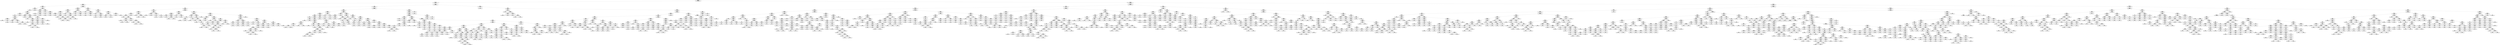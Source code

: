 digraph Tree {
node [shape=box] ;
0 [label="shell weight <= 0.144\ngini = 0.896\nsamples = 2923\nvalue = [1, 12, 39, 84, 189, 272, 403, 484, 429, 341, 183\n143, 82, 75, 54, 40, 30, 20, 15, 10, 5, 5, 2\n1, 1, 2, 1]"] ;
1 [label="viscera weight <= 0.025\ngini = 0.838\nsamples = 821\nvalue = [1, 12, 39, 84, 176, 209, 136, 68, 41, 24, 13, 9\n3, 3, 3, 0, 0, 0, 0, 0, 0, 0, 0, 0, 0, 0\n0]"] ;
0 -> 1 [labeldistance=2.5, labelangle=45, headlabel="True"] ;
2 [label="viscera weight <= 0.015\ngini = 0.733\nsamples = 130\nvalue = [1, 12, 34, 53, 18, 9, 2, 0, 0, 1, 0, 0, 0, 0\n0, 0, 0, 0, 0, 0, 0, 0, 0, 0, 0, 0, 0]"] ;
1 -> 2 ;
3 [label="shell weight <= 0.005\ngini = 0.717\nsamples = 65\nvalue = [1, 12, 27, 17, 5, 3, 0, 0, 0, 0, 0, 0, 0, 0\n0, 0, 0, 0, 0, 0, 0, 0, 0, 0, 0, 0, 0]"] ;
2 -> 3 ;
4 [label="diameter <= 0.073\ngini = 0.375\nsamples = 4\nvalue = [1, 3, 0, 0, 0, 0, 0, 0, 0, 0, 0, 0, 0, 0\n0, 0, 0, 0, 0, 0, 0, 0, 0, 0, 0, 0, 0]"] ;
3 -> 4 ;
5 [label="gini = 0.0\nsamples = 1\nvalue = [1, 0, 0, 0, 0, 0, 0, 0, 0, 0, 0, 0, 0, 0\n0, 0, 0, 0, 0, 0, 0, 0, 0, 0, 0, 0, 0]"] ;
4 -> 5 ;
6 [label="gini = 0.0\nsamples = 3\nvalue = [0, 3, 0, 0, 0, 0, 0, 0, 0, 0, 0, 0, 0, 0\n0, 0, 0, 0, 0, 0, 0, 0, 0, 0, 0, 0, 0]"] ;
4 -> 6 ;
7 [label="length <= 0.248\ngini = 0.696\nsamples = 61\nvalue = [0, 9, 27, 17, 5, 3, 0, 0, 0, 0, 0, 0, 0, 0\n0, 0, 0, 0, 0, 0, 0, 0, 0, 0, 0, 0, 0]"] ;
3 -> 7 ;
8 [label="viscera weight <= 0.014\ngini = 0.665\nsamples = 56\nvalue = [0, 9, 27, 15, 4, 1, 0, 0, 0, 0, 0, 0, 0, 0\n0, 0, 0, 0, 0, 0, 0, 0, 0, 0, 0, 0, 0]"] ;
7 -> 8 ;
9 [label="whole weight <= 0.02\ngini = 0.641\nsamples = 51\nvalue = [0, 9, 25, 15, 1, 1, 0, 0, 0, 0, 0, 0, 0, 0\n0, 0, 0, 0, 0, 0, 0, 0, 0, 0, 0, 0, 0]"] ;
8 -> 9 ;
10 [label="Sex_M <= 0.5\ngini = 0.278\nsamples = 6\nvalue = [0, 1, 5, 0, 0, 0, 0, 0, 0, 0, 0, 0, 0, 0\n0, 0, 0, 0, 0, 0, 0, 0, 0, 0, 0, 0, 0]"] ;
9 -> 10 ;
11 [label="gini = 0.0\nsamples = 5\nvalue = [0, 0, 5, 0, 0, 0, 0, 0, 0, 0, 0, 0, 0, 0\n0, 0, 0, 0, 0, 0, 0, 0, 0, 0, 0, 0, 0]"] ;
10 -> 11 ;
12 [label="gini = 0.0\nsamples = 1\nvalue = [0, 1, 0, 0, 0, 0, 0, 0, 0, 0, 0, 0, 0, 0\n0, 0, 0, 0, 0, 0, 0, 0, 0, 0, 0, 0, 0]"] ;
10 -> 12 ;
13 [label="shucked weight <= 0.012\ngini = 0.659\nsamples = 45\nvalue = [0, 8, 20, 15, 1, 1, 0, 0, 0, 0, 0, 0, 0, 0\n0, 0, 0, 0, 0, 0, 0, 0, 0, 0, 0, 0, 0]"] ;
9 -> 13 ;
14 [label="viscera weight <= 0.008\ngini = 0.551\nsamples = 15\nvalue = [0, 2, 4, 9, 0, 0, 0, 0, 0, 0, 0, 0, 0, 0\n0, 0, 0, 0, 0, 0, 0, 0, 0, 0, 0, 0, 0]"] ;
13 -> 14 ;
15 [label="whole weight <= 0.023\ngini = 0.473\nsamples = 13\nvalue = [0, 2, 2, 9, 0, 0, 0, 0, 0, 0, 0, 0, 0, 0\n0, 0, 0, 0, 0, 0, 0, 0, 0, 0, 0, 0, 0]"] ;
14 -> 15 ;
16 [label="shell weight <= 0.007\ngini = 0.444\nsamples = 3\nvalue = [0, 2, 0, 1, 0, 0, 0, 0, 0, 0, 0, 0, 0, 0\n0, 0, 0, 0, 0, 0, 0, 0, 0, 0, 0, 0, 0]"] ;
15 -> 16 ;
17 [label="gini = 0.0\nsamples = 1\nvalue = [0, 0, 0, 1, 0, 0, 0, 0, 0, 0, 0, 0, 0, 0\n0, 0, 0, 0, 0, 0, 0, 0, 0, 0, 0, 0, 0]"] ;
16 -> 17 ;
18 [label="gini = 0.0\nsamples = 2\nvalue = [0, 2, 0, 0, 0, 0, 0, 0, 0, 0, 0, 0, 0, 0\n0, 0, 0, 0, 0, 0, 0, 0, 0, 0, 0, 0, 0]"] ;
16 -> 18 ;
19 [label="length <= 0.17\ngini = 0.32\nsamples = 10\nvalue = [0, 0, 2, 8, 0, 0, 0, 0, 0, 0, 0, 0, 0, 0\n0, 0, 0, 0, 0, 0, 0, 0, 0, 0, 0, 0, 0]"] ;
15 -> 19 ;
20 [label="shell weight <= 0.008\ngini = 0.5\nsamples = 2\nvalue = [0, 0, 1, 1, 0, 0, 0, 0, 0, 0, 0, 0, 0, 0\n0, 0, 0, 0, 0, 0, 0, 0, 0, 0, 0, 0, 0]"] ;
19 -> 20 ;
21 [label="gini = 0.0\nsamples = 1\nvalue = [0, 0, 0, 1, 0, 0, 0, 0, 0, 0, 0, 0, 0, 0\n0, 0, 0, 0, 0, 0, 0, 0, 0, 0, 0, 0, 0]"] ;
20 -> 21 ;
22 [label="gini = 0.0\nsamples = 1\nvalue = [0, 0, 1, 0, 0, 0, 0, 0, 0, 0, 0, 0, 0, 0\n0, 0, 0, 0, 0, 0, 0, 0, 0, 0, 0, 0, 0]"] ;
20 -> 22 ;
23 [label="whole weight <= 0.032\ngini = 0.219\nsamples = 8\nvalue = [0, 0, 1, 7, 0, 0, 0, 0, 0, 0, 0, 0, 0, 0\n0, 0, 0, 0, 0, 0, 0, 0, 0, 0, 0, 0, 0]"] ;
19 -> 23 ;
24 [label="gini = 0.0\nsamples = 5\nvalue = [0, 0, 0, 5, 0, 0, 0, 0, 0, 0, 0, 0, 0, 0\n0, 0, 0, 0, 0, 0, 0, 0, 0, 0, 0, 0, 0]"] ;
23 -> 24 ;
25 [label="length <= 0.193\ngini = 0.444\nsamples = 3\nvalue = [0, 0, 1, 2, 0, 0, 0, 0, 0, 0, 0, 0, 0, 0\n0, 0, 0, 0, 0, 0, 0, 0, 0, 0, 0, 0, 0]"] ;
23 -> 25 ;
26 [label="gini = 0.0\nsamples = 1\nvalue = [0, 0, 1, 0, 0, 0, 0, 0, 0, 0, 0, 0, 0, 0\n0, 0, 0, 0, 0, 0, 0, 0, 0, 0, 0, 0, 0]"] ;
25 -> 26 ;
27 [label="gini = 0.0\nsamples = 2\nvalue = [0, 0, 0, 2, 0, 0, 0, 0, 0, 0, 0, 0, 0, 0\n0, 0, 0, 0, 0, 0, 0, 0, 0, 0, 0, 0, 0]"] ;
25 -> 27 ;
28 [label="gini = 0.0\nsamples = 2\nvalue = [0, 0, 2, 0, 0, 0, 0, 0, 0, 0, 0, 0, 0, 0\n0, 0, 0, 0, 0, 0, 0, 0, 0, 0, 0, 0, 0]"] ;
14 -> 28 ;
29 [label="shell weight <= 0.018\ngini = 0.633\nsamples = 30\nvalue = [0, 6, 16, 6, 1, 1, 0, 0, 0, 0, 0, 0, 0, 0\n0, 0, 0, 0, 0, 0, 0, 0, 0, 0, 0, 0, 0]"] ;
13 -> 29 ;
30 [label="shell weight <= 0.01\ngini = 0.566\nsamples = 22\nvalue = [0, 6, 13, 2, 1, 0, 0, 0, 0, 0, 0, 0, 0, 0\n0, 0, 0, 0, 0, 0, 0, 0, 0, 0, 0, 0, 0]"] ;
29 -> 30 ;
31 [label="gini = 0.0\nsamples = 4\nvalue = [0, 0, 4, 0, 0, 0, 0, 0, 0, 0, 0, 0, 0, 0\n0, 0, 0, 0, 0, 0, 0, 0, 0, 0, 0, 0, 0]"] ;
30 -> 31 ;
32 [label="height <= 0.048\ngini = 0.623\nsamples = 18\nvalue = [0, 6, 9, 2, 1, 0, 0, 0, 0, 0, 0, 0, 0, 0\n0, 0, 0, 0, 0, 0, 0, 0, 0, 0, 0, 0, 0]"] ;
30 -> 32 ;
33 [label="diameter <= 0.163\ngini = 0.375\nsamples = 4\nvalue = [0, 3, 0, 1, 0, 0, 0, 0, 0, 0, 0, 0, 0, 0\n0, 0, 0, 0, 0, 0, 0, 0, 0, 0, 0, 0, 0]"] ;
32 -> 33 ;
34 [label="gini = 0.0\nsamples = 3\nvalue = [0, 3, 0, 0, 0, 0, 0, 0, 0, 0, 0, 0, 0, 0\n0, 0, 0, 0, 0, 0, 0, 0, 0, 0, 0, 0, 0]"] ;
33 -> 34 ;
35 [label="gini = 0.0\nsamples = 1\nvalue = [0, 0, 0, 1, 0, 0, 0, 0, 0, 0, 0, 0, 0, 0\n0, 0, 0, 0, 0, 0, 0, 0, 0, 0, 0, 0, 0]"] ;
33 -> 35 ;
36 [label="shucked weight <= 0.018\ngini = 0.531\nsamples = 14\nvalue = [0, 3, 9, 1, 1, 0, 0, 0, 0, 0, 0, 0, 0, 0\n0, 0, 0, 0, 0, 0, 0, 0, 0, 0, 0, 0, 0]"] ;
32 -> 36 ;
37 [label="diameter <= 0.148\ngini = 0.722\nsamples = 6\nvalue = [0, 2, 2, 1, 1, 0, 0, 0, 0, 0, 0, 0, 0, 0\n0, 0, 0, 0, 0, 0, 0, 0, 0, 0, 0, 0, 0]"] ;
36 -> 37 ;
38 [label="shucked weight <= 0.014\ngini = 0.625\nsamples = 4\nvalue = [0, 0, 2, 1, 1, 0, 0, 0, 0, 0, 0, 0, 0, 0\n0, 0, 0, 0, 0, 0, 0, 0, 0, 0, 0, 0, 0]"] ;
37 -> 38 ;
39 [label="gini = 0.0\nsamples = 2\nvalue = [0, 0, 2, 0, 0, 0, 0, 0, 0, 0, 0, 0, 0, 0\n0, 0, 0, 0, 0, 0, 0, 0, 0, 0, 0, 0, 0]"] ;
38 -> 39 ;
40 [label="Sex_M <= 0.5\ngini = 0.5\nsamples = 2\nvalue = [0, 0, 0, 1, 1, 0, 0, 0, 0, 0, 0, 0, 0, 0\n0, 0, 0, 0, 0, 0, 0, 0, 0, 0, 0, 0, 0]"] ;
38 -> 40 ;
41 [label="gini = 0.0\nsamples = 1\nvalue = [0, 0, 0, 0, 1, 0, 0, 0, 0, 0, 0, 0, 0, 0\n0, 0, 0, 0, 0, 0, 0, 0, 0, 0, 0, 0, 0]"] ;
40 -> 41 ;
42 [label="gini = 0.0\nsamples = 1\nvalue = [0, 0, 0, 1, 0, 0, 0, 0, 0, 0, 0, 0, 0, 0\n0, 0, 0, 0, 0, 0, 0, 0, 0, 0, 0, 0, 0]"] ;
40 -> 42 ;
43 [label="gini = 0.0\nsamples = 2\nvalue = [0, 2, 0, 0, 0, 0, 0, 0, 0, 0, 0, 0, 0, 0\n0, 0, 0, 0, 0, 0, 0, 0, 0, 0, 0, 0, 0]"] ;
37 -> 43 ;
44 [label="shucked weight <= 0.029\ngini = 0.219\nsamples = 8\nvalue = [0, 1, 7, 0, 0, 0, 0, 0, 0, 0, 0, 0, 0, 0\n0, 0, 0, 0, 0, 0, 0, 0, 0, 0, 0, 0, 0]"] ;
36 -> 44 ;
45 [label="gini = 0.0\nsamples = 7\nvalue = [0, 0, 7, 0, 0, 0, 0, 0, 0, 0, 0, 0, 0, 0\n0, 0, 0, 0, 0, 0, 0, 0, 0, 0, 0, 0, 0]"] ;
44 -> 45 ;
46 [label="gini = 0.0\nsamples = 1\nvalue = [0, 1, 0, 0, 0, 0, 0, 0, 0, 0, 0, 0, 0, 0\n0, 0, 0, 0, 0, 0, 0, 0, 0, 0, 0, 0, 0]"] ;
44 -> 46 ;
47 [label="length <= 0.233\ngini = 0.594\nsamples = 8\nvalue = [0, 0, 3, 4, 0, 1, 0, 0, 0, 0, 0, 0, 0, 0\n0, 0, 0, 0, 0, 0, 0, 0, 0, 0, 0, 0, 0]"] ;
29 -> 47 ;
48 [label="gini = 0.0\nsamples = 4\nvalue = [0, 0, 0, 4, 0, 0, 0, 0, 0, 0, 0, 0, 0, 0\n0, 0, 0, 0, 0, 0, 0, 0, 0, 0, 0, 0, 0]"] ;
47 -> 48 ;
49 [label="diameter <= 0.175\ngini = 0.375\nsamples = 4\nvalue = [0, 0, 3, 0, 0, 1, 0, 0, 0, 0, 0, 0, 0, 0\n0, 0, 0, 0, 0, 0, 0, 0, 0, 0, 0, 0, 0]"] ;
47 -> 49 ;
50 [label="gini = 0.0\nsamples = 1\nvalue = [0, 0, 0, 0, 0, 1, 0, 0, 0, 0, 0, 0, 0, 0\n0, 0, 0, 0, 0, 0, 0, 0, 0, 0, 0, 0, 0]"] ;
49 -> 50 ;
51 [label="gini = 0.0\nsamples = 3\nvalue = [0, 0, 3, 0, 0, 0, 0, 0, 0, 0, 0, 0, 0, 0\n0, 0, 0, 0, 0, 0, 0, 0, 0, 0, 0, 0, 0]"] ;
49 -> 51 ;
52 [label="shell weight <= 0.021\ngini = 0.48\nsamples = 5\nvalue = [0, 0, 2, 0, 3, 0, 0, 0, 0, 0, 0, 0, 0, 0\n0, 0, 0, 0, 0, 0, 0, 0, 0, 0, 0, 0, 0]"] ;
8 -> 52 ;
53 [label="gini = 0.0\nsamples = 2\nvalue = [0, 0, 0, 0, 2, 0, 0, 0, 0, 0, 0, 0, 0, 0\n0, 0, 0, 0, 0, 0, 0, 0, 0, 0, 0, 0, 0]"] ;
52 -> 53 ;
54 [label="height <= 0.062\ngini = 0.444\nsamples = 3\nvalue = [0, 0, 2, 0, 1, 0, 0, 0, 0, 0, 0, 0, 0, 0\n0, 0, 0, 0, 0, 0, 0, 0, 0, 0, 0, 0, 0]"] ;
52 -> 54 ;
55 [label="gini = 0.0\nsamples = 2\nvalue = [0, 0, 2, 0, 0, 0, 0, 0, 0, 0, 0, 0, 0, 0\n0, 0, 0, 0, 0, 0, 0, 0, 0, 0, 0, 0, 0]"] ;
54 -> 55 ;
56 [label="gini = 0.0\nsamples = 1\nvalue = [0, 0, 0, 0, 1, 0, 0, 0, 0, 0, 0, 0, 0, 0\n0, 0, 0, 0, 0, 0, 0, 0, 0, 0, 0, 0, 0]"] ;
54 -> 56 ;
57 [label="height <= 0.062\ngini = 0.64\nsamples = 5\nvalue = [0, 0, 0, 2, 1, 2, 0, 0, 0, 0, 0, 0, 0, 0\n0, 0, 0, 0, 0, 0, 0, 0, 0, 0, 0, 0, 0]"] ;
7 -> 57 ;
58 [label="gini = 0.0\nsamples = 1\nvalue = [0, 0, 0, 0, 1, 0, 0, 0, 0, 0, 0, 0, 0, 0\n0, 0, 0, 0, 0, 0, 0, 0, 0, 0, 0, 0, 0]"] ;
57 -> 58 ;
59 [label="whole weight <= 0.076\ngini = 0.5\nsamples = 4\nvalue = [0, 0, 0, 2, 0, 2, 0, 0, 0, 0, 0, 0, 0, 0\n0, 0, 0, 0, 0, 0, 0, 0, 0, 0, 0, 0, 0]"] ;
57 -> 59 ;
60 [label="gini = 0.0\nsamples = 1\nvalue = [0, 0, 0, 1, 0, 0, 0, 0, 0, 0, 0, 0, 0, 0\n0, 0, 0, 0, 0, 0, 0, 0, 0, 0, 0, 0, 0]"] ;
59 -> 60 ;
61 [label="length <= 0.278\ngini = 0.444\nsamples = 3\nvalue = [0, 0, 0, 1, 0, 2, 0, 0, 0, 0, 0, 0, 0, 0\n0, 0, 0, 0, 0, 0, 0, 0, 0, 0, 0, 0, 0]"] ;
59 -> 61 ;
62 [label="gini = 0.0\nsamples = 2\nvalue = [0, 0, 0, 0, 0, 2, 0, 0, 0, 0, 0, 0, 0, 0\n0, 0, 0, 0, 0, 0, 0, 0, 0, 0, 0, 0, 0]"] ;
61 -> 62 ;
63 [label="gini = 0.0\nsamples = 1\nvalue = [0, 0, 0, 1, 0, 0, 0, 0, 0, 0, 0, 0, 0, 0\n0, 0, 0, 0, 0, 0, 0, 0, 0, 0, 0, 0, 0]"] ;
61 -> 63 ;
64 [label="shucked weight <= 0.039\ngini = 0.632\nsamples = 65\nvalue = [0, 0, 7, 36, 13, 6, 2, 0, 0, 1, 0, 0, 0, 0\n0, 0, 0, 0, 0, 0, 0, 0, 0, 0, 0, 0, 0]"] ;
2 -> 64 ;
65 [label="shucked weight <= 0.035\ngini = 0.67\nsamples = 32\nvalue = [0, 0, 4, 14, 11, 1, 2, 0, 0, 0, 0, 0, 0, 0\n0, 0, 0, 0, 0, 0, 0, 0, 0, 0, 0, 0, 0]"] ;
64 -> 65 ;
66 [label="shucked weight <= 0.03\ngini = 0.566\nsamples = 22\nvalue = [0, 0, 4, 13, 5, 0, 0, 0, 0, 0, 0, 0, 0, 0\n0, 0, 0, 0, 0, 0, 0, 0, 0, 0, 0, 0, 0]"] ;
65 -> 66 ;
67 [label="viscera weight <= 0.018\ngini = 0.569\nsamples = 12\nvalue = [0, 0, 1, 6, 5, 0, 0, 0, 0, 0, 0, 0, 0, 0\n0, 0, 0, 0, 0, 0, 0, 0, 0, 0, 0, 0, 0]"] ;
66 -> 67 ;
68 [label="shucked weight <= 0.017\ngini = 0.494\nsamples = 9\nvalue = [0, 0, 1, 6, 2, 0, 0, 0, 0, 0, 0, 0, 0, 0\n0, 0, 0, 0, 0, 0, 0, 0, 0, 0, 0, 0, 0]"] ;
67 -> 68 ;
69 [label="gini = 0.0\nsamples = 1\nvalue = [0, 0, 0, 0, 1, 0, 0, 0, 0, 0, 0, 0, 0, 0\n0, 0, 0, 0, 0, 0, 0, 0, 0, 0, 0, 0, 0]"] ;
68 -> 69 ;
70 [label="shucked weight <= 0.025\ngini = 0.406\nsamples = 8\nvalue = [0, 0, 1, 6, 1, 0, 0, 0, 0, 0, 0, 0, 0, 0\n0, 0, 0, 0, 0, 0, 0, 0, 0, 0, 0, 0, 0]"] ;
68 -> 70 ;
71 [label="gini = 0.0\nsamples = 4\nvalue = [0, 0, 0, 4, 0, 0, 0, 0, 0, 0, 0, 0, 0, 0\n0, 0, 0, 0, 0, 0, 0, 0, 0, 0, 0, 0, 0]"] ;
70 -> 71 ;
72 [label="height <= 0.05\ngini = 0.625\nsamples = 4\nvalue = [0, 0, 1, 2, 1, 0, 0, 0, 0, 0, 0, 0, 0, 0\n0, 0, 0, 0, 0, 0, 0, 0, 0, 0, 0, 0, 0]"] ;
70 -> 72 ;
73 [label="gini = 0.0\nsamples = 1\nvalue = [0, 0, 1, 0, 0, 0, 0, 0, 0, 0, 0, 0, 0, 0\n0, 0, 0, 0, 0, 0, 0, 0, 0, 0, 0, 0, 0]"] ;
72 -> 73 ;
74 [label="viscera weight <= 0.017\ngini = 0.444\nsamples = 3\nvalue = [0, 0, 0, 2, 1, 0, 0, 0, 0, 0, 0, 0, 0, 0\n0, 0, 0, 0, 0, 0, 0, 0, 0, 0, 0, 0, 0]"] ;
72 -> 74 ;
75 [label="gini = 0.0\nsamples = 2\nvalue = [0, 0, 0, 2, 0, 0, 0, 0, 0, 0, 0, 0, 0, 0\n0, 0, 0, 0, 0, 0, 0, 0, 0, 0, 0, 0, 0]"] ;
74 -> 75 ;
76 [label="gini = 0.0\nsamples = 1\nvalue = [0, 0, 0, 0, 1, 0, 0, 0, 0, 0, 0, 0, 0, 0\n0, 0, 0, 0, 0, 0, 0, 0, 0, 0, 0, 0, 0]"] ;
74 -> 76 ;
77 [label="gini = 0.0\nsamples = 3\nvalue = [0, 0, 0, 0, 3, 0, 0, 0, 0, 0, 0, 0, 0, 0\n0, 0, 0, 0, 0, 0, 0, 0, 0, 0, 0, 0, 0]"] ;
67 -> 77 ;
78 [label="Sex_I <= 0.5\ngini = 0.42\nsamples = 10\nvalue = [0, 0, 3, 7, 0, 0, 0, 0, 0, 0, 0, 0, 0, 0\n0, 0, 0, 0, 0, 0, 0, 0, 0, 0, 0, 0, 0]"] ;
66 -> 78 ;
79 [label="gini = 0.0\nsamples = 3\nvalue = [0, 0, 0, 3, 0, 0, 0, 0, 0, 0, 0, 0, 0, 0\n0, 0, 0, 0, 0, 0, 0, 0, 0, 0, 0, 0, 0]"] ;
78 -> 79 ;
80 [label="length <= 0.245\ngini = 0.49\nsamples = 7\nvalue = [0, 0, 3, 4, 0, 0, 0, 0, 0, 0, 0, 0, 0, 0\n0, 0, 0, 0, 0, 0, 0, 0, 0, 0, 0, 0, 0]"] ;
78 -> 80 ;
81 [label="gini = 0.0\nsamples = 2\nvalue = [0, 0, 0, 2, 0, 0, 0, 0, 0, 0, 0, 0, 0, 0\n0, 0, 0, 0, 0, 0, 0, 0, 0, 0, 0, 0, 0]"] ;
80 -> 81 ;
82 [label="shell weight <= 0.023\ngini = 0.48\nsamples = 5\nvalue = [0, 0, 3, 2, 0, 0, 0, 0, 0, 0, 0, 0, 0, 0\n0, 0, 0, 0, 0, 0, 0, 0, 0, 0, 0, 0, 0]"] ;
80 -> 82 ;
83 [label="gini = 0.0\nsamples = 2\nvalue = [0, 0, 2, 0, 0, 0, 0, 0, 0, 0, 0, 0, 0, 0\n0, 0, 0, 0, 0, 0, 0, 0, 0, 0, 0, 0, 0]"] ;
82 -> 83 ;
84 [label="length <= 0.273\ngini = 0.444\nsamples = 3\nvalue = [0, 0, 1, 2, 0, 0, 0, 0, 0, 0, 0, 0, 0, 0\n0, 0, 0, 0, 0, 0, 0, 0, 0, 0, 0, 0, 0]"] ;
82 -> 84 ;
85 [label="gini = 0.0\nsamples = 2\nvalue = [0, 0, 0, 2, 0, 0, 0, 0, 0, 0, 0, 0, 0, 0\n0, 0, 0, 0, 0, 0, 0, 0, 0, 0, 0, 0, 0]"] ;
84 -> 85 ;
86 [label="gini = 0.0\nsamples = 1\nvalue = [0, 0, 1, 0, 0, 0, 0, 0, 0, 0, 0, 0, 0, 0\n0, 0, 0, 0, 0, 0, 0, 0, 0, 0, 0, 0, 0]"] ;
84 -> 86 ;
87 [label="shell weight <= 0.032\ngini = 0.58\nsamples = 10\nvalue = [0, 0, 0, 1, 6, 1, 2, 0, 0, 0, 0, 0, 0, 0\n0, 0, 0, 0, 0, 0, 0, 0, 0, 0, 0, 0, 0]"] ;
65 -> 87 ;
88 [label="whole weight <= 0.091\ngini = 0.406\nsamples = 8\nvalue = [0, 0, 0, 1, 6, 1, 0, 0, 0, 0, 0, 0, 0, 0\n0, 0, 0, 0, 0, 0, 0, 0, 0, 0, 0, 0, 0]"] ;
87 -> 88 ;
89 [label="gini = 0.0\nsamples = 1\nvalue = [0, 0, 0, 0, 0, 1, 0, 0, 0, 0, 0, 0, 0, 0\n0, 0, 0, 0, 0, 0, 0, 0, 0, 0, 0, 0, 0]"] ;
88 -> 89 ;
90 [label="viscera weight <= 0.023\ngini = 0.245\nsamples = 7\nvalue = [0, 0, 0, 1, 6, 0, 0, 0, 0, 0, 0, 0, 0, 0\n0, 0, 0, 0, 0, 0, 0, 0, 0, 0, 0, 0, 0]"] ;
88 -> 90 ;
91 [label="gini = 0.0\nsamples = 6\nvalue = [0, 0, 0, 0, 6, 0, 0, 0, 0, 0, 0, 0, 0, 0\n0, 0, 0, 0, 0, 0, 0, 0, 0, 0, 0, 0, 0]"] ;
90 -> 91 ;
92 [label="gini = 0.0\nsamples = 1\nvalue = [0, 0, 0, 1, 0, 0, 0, 0, 0, 0, 0, 0, 0, 0\n0, 0, 0, 0, 0, 0, 0, 0, 0, 0, 0, 0, 0]"] ;
90 -> 92 ;
93 [label="gini = 0.0\nsamples = 2\nvalue = [0, 0, 0, 0, 0, 0, 2, 0, 0, 0, 0, 0, 0, 0\n0, 0, 0, 0, 0, 0, 0, 0, 0, 0, 0, 0, 0]"] ;
87 -> 93 ;
94 [label="diameter <= 0.203\ngini = 0.52\nsamples = 33\nvalue = [0, 0, 3, 22, 2, 5, 0, 0, 0, 1, 0, 0, 0, 0\n0, 0, 0, 0, 0, 0, 0, 0, 0, 0, 0, 0, 0]"] ;
64 -> 94 ;
95 [label="diameter <= 0.192\ngini = 0.688\nsamples = 8\nvalue = [0, 0, 1, 3, 1, 3, 0, 0, 0, 0, 0, 0, 0, 0\n0, 0, 0, 0, 0, 0, 0, 0, 0, 0, 0, 0, 0]"] ;
94 -> 95 ;
96 [label="gini = 0.0\nsamples = 3\nvalue = [0, 0, 0, 3, 0, 0, 0, 0, 0, 0, 0, 0, 0, 0\n0, 0, 0, 0, 0, 0, 0, 0, 0, 0, 0, 0, 0]"] ;
95 -> 96 ;
97 [label="whole weight <= 0.096\ngini = 0.56\nsamples = 5\nvalue = [0, 0, 1, 0, 1, 3, 0, 0, 0, 0, 0, 0, 0, 0\n0, 0, 0, 0, 0, 0, 0, 0, 0, 0, 0, 0, 0]"] ;
95 -> 97 ;
98 [label="gini = 0.0\nsamples = 1\nvalue = [0, 0, 1, 0, 0, 0, 0, 0, 0, 0, 0, 0, 0, 0\n0, 0, 0, 0, 0, 0, 0, 0, 0, 0, 0, 0, 0]"] ;
97 -> 98 ;
99 [label="shucked weight <= 0.051\ngini = 0.375\nsamples = 4\nvalue = [0, 0, 0, 0, 1, 3, 0, 0, 0, 0, 0, 0, 0, 0\n0, 0, 0, 0, 0, 0, 0, 0, 0, 0, 0, 0, 0]"] ;
97 -> 99 ;
100 [label="gini = 0.0\nsamples = 3\nvalue = [0, 0, 0, 0, 0, 3, 0, 0, 0, 0, 0, 0, 0, 0\n0, 0, 0, 0, 0, 0, 0, 0, 0, 0, 0, 0, 0]"] ;
99 -> 100 ;
101 [label="gini = 0.0\nsamples = 1\nvalue = [0, 0, 0, 0, 1, 0, 0, 0, 0, 0, 0, 0, 0, 0\n0, 0, 0, 0, 0, 0, 0, 0, 0, 0, 0, 0, 0]"] ;
99 -> 101 ;
102 [label="shell weight <= 0.04\ngini = 0.406\nsamples = 25\nvalue = [0, 0, 2, 19, 1, 2, 0, 0, 0, 1, 0, 0, 0, 0\n0, 0, 0, 0, 0, 0, 0, 0, 0, 0, 0, 0, 0]"] ;
94 -> 102 ;
103 [label="length <= 0.262\ngini = 0.194\nsamples = 19\nvalue = [0, 0, 1, 17, 0, 1, 0, 0, 0, 0, 0, 0, 0, 0\n0, 0, 0, 0, 0, 0, 0, 0, 0, 0, 0, 0, 0]"] ;
102 -> 103 ;
104 [label="gini = 0.0\nsamples = 1\nvalue = [0, 0, 1, 0, 0, 0, 0, 0, 0, 0, 0, 0, 0, 0\n0, 0, 0, 0, 0, 0, 0, 0, 0, 0, 0, 0, 0]"] ;
103 -> 104 ;
105 [label="diameter <= 0.222\ngini = 0.105\nsamples = 18\nvalue = [0, 0, 0, 17, 0, 1, 0, 0, 0, 0, 0, 0, 0, 0\n0, 0, 0, 0, 0, 0, 0, 0, 0, 0, 0, 0, 0]"] ;
103 -> 105 ;
106 [label="gini = 0.0\nsamples = 15\nvalue = [0, 0, 0, 15, 0, 0, 0, 0, 0, 0, 0, 0, 0, 0\n0, 0, 0, 0, 0, 0, 0, 0, 0, 0, 0, 0, 0]"] ;
105 -> 106 ;
107 [label="viscera weight <= 0.021\ngini = 0.444\nsamples = 3\nvalue = [0, 0, 0, 2, 0, 1, 0, 0, 0, 0, 0, 0, 0, 0\n0, 0, 0, 0, 0, 0, 0, 0, 0, 0, 0, 0, 0]"] ;
105 -> 107 ;
108 [label="gini = 0.0\nsamples = 1\nvalue = [0, 0, 0, 0, 0, 1, 0, 0, 0, 0, 0, 0, 0, 0\n0, 0, 0, 0, 0, 0, 0, 0, 0, 0, 0, 0, 0]"] ;
107 -> 108 ;
109 [label="gini = 0.0\nsamples = 2\nvalue = [0, 0, 0, 2, 0, 0, 0, 0, 0, 0, 0, 0, 0, 0\n0, 0, 0, 0, 0, 0, 0, 0, 0, 0, 0, 0, 0]"] ;
107 -> 109 ;
110 [label="whole weight <= 0.137\ngini = 0.778\nsamples = 6\nvalue = [0, 0, 1, 2, 1, 1, 0, 0, 0, 1, 0, 0, 0, 0\n0, 0, 0, 0, 0, 0, 0, 0, 0, 0, 0, 0, 0]"] ;
102 -> 110 ;
111 [label="diameter <= 0.22\ngini = 0.667\nsamples = 3\nvalue = [0, 0, 1, 0, 1, 1, 0, 0, 0, 0, 0, 0, 0, 0\n0, 0, 0, 0, 0, 0, 0, 0, 0, 0, 0, 0, 0]"] ;
110 -> 111 ;
112 [label="height <= 0.06\ngini = 0.5\nsamples = 2\nvalue = [0, 0, 1, 0, 1, 0, 0, 0, 0, 0, 0, 0, 0, 0\n0, 0, 0, 0, 0, 0, 0, 0, 0, 0, 0, 0, 0]"] ;
111 -> 112 ;
113 [label="gini = 0.0\nsamples = 1\nvalue = [0, 0, 1, 0, 0, 0, 0, 0, 0, 0, 0, 0, 0, 0\n0, 0, 0, 0, 0, 0, 0, 0, 0, 0, 0, 0, 0]"] ;
112 -> 113 ;
114 [label="gini = 0.0\nsamples = 1\nvalue = [0, 0, 0, 0, 1, 0, 0, 0, 0, 0, 0, 0, 0, 0\n0, 0, 0, 0, 0, 0, 0, 0, 0, 0, 0, 0, 0]"] ;
112 -> 114 ;
115 [label="gini = 0.0\nsamples = 1\nvalue = [0, 0, 0, 0, 0, 1, 0, 0, 0, 0, 0, 0, 0, 0\n0, 0, 0, 0, 0, 0, 0, 0, 0, 0, 0, 0, 0]"] ;
111 -> 115 ;
116 [label="whole weight <= 0.182\ngini = 0.444\nsamples = 3\nvalue = [0, 0, 0, 2, 0, 0, 0, 0, 0, 1, 0, 0, 0, 0\n0, 0, 0, 0, 0, 0, 0, 0, 0, 0, 0, 0, 0]"] ;
110 -> 116 ;
117 [label="gini = 0.0\nsamples = 2\nvalue = [0, 0, 0, 2, 0, 0, 0, 0, 0, 0, 0, 0, 0, 0\n0, 0, 0, 0, 0, 0, 0, 0, 0, 0, 0, 0, 0]"] ;
116 -> 117 ;
118 [label="gini = 0.0\nsamples = 1\nvalue = [0, 0, 0, 0, 0, 0, 0, 0, 0, 1, 0, 0, 0, 0\n0, 0, 0, 0, 0, 0, 0, 0, 0, 0, 0, 0, 0]"] ;
116 -> 118 ;
119 [label="shell weight <= 0.115\ngini = 0.809\nsamples = 691\nvalue = [0, 0, 5, 31, 158, 200, 134, 68, 41, 23, 13, 9\n3, 3, 3, 0, 0, 0, 0, 0, 0, 0, 0, 0, 0, 0\n0]"] ;
1 -> 119 ;
120 [label="Sex_I <= 0.5\ngini = 0.782\nsamples = 495\nvalue = [0, 0, 5, 31, 145, 157, 65, 40, 24, 15, 7, 2, 2\n2, 0, 0, 0, 0, 0, 0, 0, 0, 0, 0, 0, 0, 0]"] ;
119 -> 120 ;
121 [label="length <= 0.338\ngini = 0.848\nsamples = 130\nvalue = [0, 0, 0, 3, 21, 27, 15, 27, 17, 11, 5, 1, 1\n2, 0, 0, 0, 0, 0, 0, 0, 0, 0, 0, 0, 0, 0]"] ;
120 -> 121 ;
122 [label="diameter <= 0.242\ngini = 0.724\nsamples = 30\nvalue = [0, 0, 0, 1, 10, 11, 1, 3, 0, 4, 0, 0, 0, 0\n0, 0, 0, 0, 0, 0, 0, 0, 0, 0, 0, 0, 0]"] ;
121 -> 122 ;
123 [label="shucked weight <= 0.066\ngini = 0.707\nsamples = 21\nvalue = [0, 0, 0, 1, 9, 6, 1, 3, 0, 1, 0, 0, 0, 0\n0, 0, 0, 0, 0, 0, 0, 0, 0, 0, 0, 0, 0]"] ;
122 -> 123 ;
124 [label="shell weight <= 0.049\ngini = 0.764\nsamples = 15\nvalue = [0, 0, 0, 1, 4, 5, 1, 3, 0, 1, 0, 0, 0, 0\n0, 0, 0, 0, 0, 0, 0, 0, 0, 0, 0, 0, 0]"] ;
123 -> 124 ;
125 [label="diameter <= 0.203\ngini = 0.734\nsamples = 13\nvalue = [0, 0, 0, 1, 4, 5, 1, 1, 0, 1, 0, 0, 0, 0\n0, 0, 0, 0, 0, 0, 0, 0, 0, 0, 0, 0, 0]"] ;
124 -> 125 ;
126 [label="gini = 0.0\nsamples = 2\nvalue = [0, 0, 0, 0, 2, 0, 0, 0, 0, 0, 0, 0, 0, 0\n0, 0, 0, 0, 0, 0, 0, 0, 0, 0, 0, 0, 0]"] ;
125 -> 126 ;
127 [label="length <= 0.302\ngini = 0.727\nsamples = 11\nvalue = [0, 0, 0, 1, 2, 5, 1, 1, 0, 1, 0, 0, 0, 0\n0, 0, 0, 0, 0, 0, 0, 0, 0, 0, 0, 0, 0]"] ;
125 -> 127 ;
128 [label="height <= 0.082\ngini = 0.5\nsamples = 6\nvalue = [0, 0, 0, 1, 0, 4, 1, 0, 0, 0, 0, 0, 0, 0\n0, 0, 0, 0, 0, 0, 0, 0, 0, 0, 0, 0, 0]"] ;
127 -> 128 ;
129 [label="gini = 0.0\nsamples = 4\nvalue = [0, 0, 0, 0, 0, 4, 0, 0, 0, 0, 0, 0, 0, 0\n0, 0, 0, 0, 0, 0, 0, 0, 0, 0, 0, 0, 0]"] ;
128 -> 129 ;
130 [label="height <= 0.093\ngini = 0.5\nsamples = 2\nvalue = [0, 0, 0, 1, 0, 0, 1, 0, 0, 0, 0, 0, 0, 0\n0, 0, 0, 0, 0, 0, 0, 0, 0, 0, 0, 0, 0]"] ;
128 -> 130 ;
131 [label="gini = 0.0\nsamples = 1\nvalue = [0, 0, 0, 0, 0, 0, 1, 0, 0, 0, 0, 0, 0, 0\n0, 0, 0, 0, 0, 0, 0, 0, 0, 0, 0, 0, 0]"] ;
130 -> 131 ;
132 [label="gini = 0.0\nsamples = 1\nvalue = [0, 0, 0, 1, 0, 0, 0, 0, 0, 0, 0, 0, 0, 0\n0, 0, 0, 0, 0, 0, 0, 0, 0, 0, 0, 0, 0]"] ;
130 -> 132 ;
133 [label="diameter <= 0.222\ngini = 0.72\nsamples = 5\nvalue = [0, 0, 0, 0, 2, 1, 0, 1, 0, 1, 0, 0, 0, 0\n0, 0, 0, 0, 0, 0, 0, 0, 0, 0, 0, 0, 0]"] ;
127 -> 133 ;
134 [label="gini = 0.0\nsamples = 2\nvalue = [0, 0, 0, 0, 2, 0, 0, 0, 0, 0, 0, 0, 0, 0\n0, 0, 0, 0, 0, 0, 0, 0, 0, 0, 0, 0, 0]"] ;
133 -> 134 ;
135 [label="whole weight <= 0.125\ngini = 0.667\nsamples = 3\nvalue = [0, 0, 0, 0, 0, 1, 0, 1, 0, 1, 0, 0, 0, 0\n0, 0, 0, 0, 0, 0, 0, 0, 0, 0, 0, 0, 0]"] ;
133 -> 135 ;
136 [label="gini = 0.0\nsamples = 1\nvalue = [0, 0, 0, 0, 0, 0, 0, 0, 0, 1, 0, 0, 0, 0\n0, 0, 0, 0, 0, 0, 0, 0, 0, 0, 0, 0, 0]"] ;
135 -> 136 ;
137 [label="diameter <= 0.232\ngini = 0.5\nsamples = 2\nvalue = [0, 0, 0, 0, 0, 1, 0, 1, 0, 0, 0, 0, 0, 0\n0, 0, 0, 0, 0, 0, 0, 0, 0, 0, 0, 0, 0]"] ;
135 -> 137 ;
138 [label="gini = 0.0\nsamples = 1\nvalue = [0, 0, 0, 0, 0, 0, 0, 1, 0, 0, 0, 0, 0, 0\n0, 0, 0, 0, 0, 0, 0, 0, 0, 0, 0, 0, 0]"] ;
137 -> 138 ;
139 [label="gini = 0.0\nsamples = 1\nvalue = [0, 0, 0, 0, 0, 1, 0, 0, 0, 0, 0, 0, 0, 0\n0, 0, 0, 0, 0, 0, 0, 0, 0, 0, 0, 0, 0]"] ;
137 -> 139 ;
140 [label="gini = 0.0\nsamples = 2\nvalue = [0, 0, 0, 0, 0, 0, 0, 2, 0, 0, 0, 0, 0, 0\n0, 0, 0, 0, 0, 0, 0, 0, 0, 0, 0, 0, 0]"] ;
124 -> 140 ;
141 [label="height <= 0.082\ngini = 0.278\nsamples = 6\nvalue = [0, 0, 0, 0, 5, 1, 0, 0, 0, 0, 0, 0, 0, 0\n0, 0, 0, 0, 0, 0, 0, 0, 0, 0, 0, 0, 0]"] ;
123 -> 141 ;
142 [label="gini = 0.0\nsamples = 3\nvalue = [0, 0, 0, 0, 3, 0, 0, 0, 0, 0, 0, 0, 0, 0\n0, 0, 0, 0, 0, 0, 0, 0, 0, 0, 0, 0, 0]"] ;
141 -> 142 ;
143 [label="whole weight <= 0.167\ngini = 0.444\nsamples = 3\nvalue = [0, 0, 0, 0, 2, 1, 0, 0, 0, 0, 0, 0, 0, 0\n0, 0, 0, 0, 0, 0, 0, 0, 0, 0, 0, 0, 0]"] ;
141 -> 143 ;
144 [label="gini = 0.0\nsamples = 2\nvalue = [0, 0, 0, 0, 2, 0, 0, 0, 0, 0, 0, 0, 0, 0\n0, 0, 0, 0, 0, 0, 0, 0, 0, 0, 0, 0, 0]"] ;
143 -> 144 ;
145 [label="gini = 0.0\nsamples = 1\nvalue = [0, 0, 0, 0, 0, 1, 0, 0, 0, 0, 0, 0, 0, 0\n0, 0, 0, 0, 0, 0, 0, 0, 0, 0, 0, 0, 0]"] ;
143 -> 145 ;
146 [label="height <= 0.088\ngini = 0.568\nsamples = 9\nvalue = [0, 0, 0, 0, 1, 5, 0, 0, 0, 3, 0, 0, 0, 0\n0, 0, 0, 0, 0, 0, 0, 0, 0, 0, 0, 0, 0]"] ;
122 -> 146 ;
147 [label="diameter <= 0.252\ngini = 0.444\nsamples = 3\nvalue = [0, 0, 0, 0, 1, 0, 0, 0, 0, 2, 0, 0, 0, 0\n0, 0, 0, 0, 0, 0, 0, 0, 0, 0, 0, 0, 0]"] ;
146 -> 147 ;
148 [label="gini = 0.0\nsamples = 2\nvalue = [0, 0, 0, 0, 0, 0, 0, 0, 0, 2, 0, 0, 0, 0\n0, 0, 0, 0, 0, 0, 0, 0, 0, 0, 0, 0, 0]"] ;
147 -> 148 ;
149 [label="gini = 0.0\nsamples = 1\nvalue = [0, 0, 0, 0, 1, 0, 0, 0, 0, 0, 0, 0, 0, 0\n0, 0, 0, 0, 0, 0, 0, 0, 0, 0, 0, 0, 0]"] ;
147 -> 149 ;
150 [label="shell weight <= 0.077\ngini = 0.278\nsamples = 6\nvalue = [0, 0, 0, 0, 0, 5, 0, 0, 0, 1, 0, 0, 0, 0\n0, 0, 0, 0, 0, 0, 0, 0, 0, 0, 0, 0, 0]"] ;
146 -> 150 ;
151 [label="gini = 0.0\nsamples = 5\nvalue = [0, 0, 0, 0, 0, 5, 0, 0, 0, 0, 0, 0, 0, 0\n0, 0, 0, 0, 0, 0, 0, 0, 0, 0, 0, 0, 0]"] ;
150 -> 151 ;
152 [label="gini = 0.0\nsamples = 1\nvalue = [0, 0, 0, 0, 0, 0, 0, 0, 0, 1, 0, 0, 0, 0\n0, 0, 0, 0, 0, 0, 0, 0, 0, 0, 0, 0, 0]"] ;
150 -> 152 ;
153 [label="viscera weight <= 0.047\ngini = 0.848\nsamples = 100\nvalue = [0, 0, 0, 2, 11, 16, 14, 24, 17, 7, 5, 1, 1\n2, 0, 0, 0, 0, 0, 0, 0, 0, 0, 0, 0, 0, 0]"] ;
121 -> 153 ;
154 [label="shell weight <= 0.077\ngini = 0.679\nsamples = 18\nvalue = [0, 0, 0, 0, 0, 2, 3, 3, 9, 0, 1, 0, 0, 0\n0, 0, 0, 0, 0, 0, 0, 0, 0, 0, 0, 0, 0]"] ;
153 -> 154 ;
155 [label="shucked weight <= 0.059\ngini = 0.556\nsamples = 13\nvalue = [0, 0, 0, 0, 0, 0, 1, 3, 8, 0, 1, 0, 0, 0\n0, 0, 0, 0, 0, 0, 0, 0, 0, 0, 0, 0, 0]"] ;
154 -> 155 ;
156 [label="whole weight <= 0.173\ngini = 0.5\nsamples = 2\nvalue = [0, 0, 0, 0, 0, 0, 1, 0, 0, 0, 1, 0, 0, 0\n0, 0, 0, 0, 0, 0, 0, 0, 0, 0, 0, 0, 0]"] ;
155 -> 156 ;
157 [label="gini = 0.0\nsamples = 1\nvalue = [0, 0, 0, 0, 0, 0, 1, 0, 0, 0, 0, 0, 0, 0\n0, 0, 0, 0, 0, 0, 0, 0, 0, 0, 0, 0, 0]"] ;
156 -> 157 ;
158 [label="gini = 0.0\nsamples = 1\nvalue = [0, 0, 0, 0, 0, 0, 0, 0, 0, 0, 1, 0, 0, 0\n0, 0, 0, 0, 0, 0, 0, 0, 0, 0, 0, 0, 0]"] ;
156 -> 158 ;
159 [label="shucked weight <= 0.078\ngini = 0.397\nsamples = 11\nvalue = [0, 0, 0, 0, 0, 0, 0, 3, 8, 0, 0, 0, 0, 0\n0, 0, 0, 0, 0, 0, 0, 0, 0, 0, 0, 0, 0]"] ;
155 -> 159 ;
160 [label="gini = 0.0\nsamples = 6\nvalue = [0, 0, 0, 0, 0, 0, 0, 0, 6, 0, 0, 0, 0, 0\n0, 0, 0, 0, 0, 0, 0, 0, 0, 0, 0, 0, 0]"] ;
159 -> 160 ;
161 [label="whole weight <= 0.222\ngini = 0.48\nsamples = 5\nvalue = [0, 0, 0, 0, 0, 0, 0, 3, 2, 0, 0, 0, 0, 0\n0, 0, 0, 0, 0, 0, 0, 0, 0, 0, 0, 0, 0]"] ;
159 -> 161 ;
162 [label="gini = 0.0\nsamples = 3\nvalue = [0, 0, 0, 0, 0, 0, 0, 3, 0, 0, 0, 0, 0, 0\n0, 0, 0, 0, 0, 0, 0, 0, 0, 0, 0, 0, 0]"] ;
161 -> 162 ;
163 [label="gini = 0.0\nsamples = 2\nvalue = [0, 0, 0, 0, 0, 0, 0, 0, 2, 0, 0, 0, 0, 0\n0, 0, 0, 0, 0, 0, 0, 0, 0, 0, 0, 0, 0]"] ;
161 -> 163 ;
164 [label="length <= 0.368\ngini = 0.64\nsamples = 5\nvalue = [0, 0, 0, 0, 0, 2, 2, 0, 1, 0, 0, 0, 0, 0\n0, 0, 0, 0, 0, 0, 0, 0, 0, 0, 0, 0, 0]"] ;
154 -> 164 ;
165 [label="gini = 0.0\nsamples = 2\nvalue = [0, 0, 0, 0, 0, 2, 0, 0, 0, 0, 0, 0, 0, 0\n0, 0, 0, 0, 0, 0, 0, 0, 0, 0, 0, 0, 0]"] ;
164 -> 165 ;
166 [label="height <= 0.098\ngini = 0.444\nsamples = 3\nvalue = [0, 0, 0, 0, 0, 0, 2, 0, 1, 0, 0, 0, 0, 0\n0, 0, 0, 0, 0, 0, 0, 0, 0, 0, 0, 0, 0]"] ;
164 -> 166 ;
167 [label="gini = 0.0\nsamples = 1\nvalue = [0, 0, 0, 0, 0, 0, 0, 0, 1, 0, 0, 0, 0, 0\n0, 0, 0, 0, 0, 0, 0, 0, 0, 0, 0, 0, 0]"] ;
166 -> 167 ;
168 [label="gini = 0.0\nsamples = 2\nvalue = [0, 0, 0, 0, 0, 0, 2, 0, 0, 0, 0, 0, 0, 0\n0, 0, 0, 0, 0, 0, 0, 0, 0, 0, 0, 0, 0]"] ;
166 -> 168 ;
169 [label="diameter <= 0.273\ngini = 0.849\nsamples = 82\nvalue = [0, 0, 0, 2, 11, 14, 11, 21, 8, 7, 4, 1, 1, 2\n0, 0, 0, 0, 0, 0, 0, 0, 0, 0, 0, 0, 0]"] ;
153 -> 169 ;
170 [label="shucked weight <= 0.075\ngini = 0.628\nsamples = 11\nvalue = [0, 0, 0, 0, 6, 0, 2, 2, 1, 0, 0, 0, 0, 0\n0, 0, 0, 0, 0, 0, 0, 0, 0, 0, 0, 0, 0]"] ;
169 -> 170 ;
171 [label="whole weight <= 0.197\ngini = 0.444\nsamples = 3\nvalue = [0, 0, 0, 0, 0, 0, 0, 2, 1, 0, 0, 0, 0, 0\n0, 0, 0, 0, 0, 0, 0, 0, 0, 0, 0, 0, 0]"] ;
170 -> 171 ;
172 [label="gini = 0.0\nsamples = 2\nvalue = [0, 0, 0, 0, 0, 0, 0, 2, 0, 0, 0, 0, 0, 0\n0, 0, 0, 0, 0, 0, 0, 0, 0, 0, 0, 0, 0]"] ;
171 -> 172 ;
173 [label="gini = 0.0\nsamples = 1\nvalue = [0, 0, 0, 0, 0, 0, 0, 0, 1, 0, 0, 0, 0, 0\n0, 0, 0, 0, 0, 0, 0, 0, 0, 0, 0, 0, 0]"] ;
171 -> 173 ;
174 [label="shucked weight <= 0.118\ngini = 0.375\nsamples = 8\nvalue = [0, 0, 0, 0, 6, 0, 2, 0, 0, 0, 0, 0, 0, 0\n0, 0, 0, 0, 0, 0, 0, 0, 0, 0, 0, 0, 0]"] ;
170 -> 174 ;
175 [label="Sex_M <= 0.5\ngini = 0.245\nsamples = 7\nvalue = [0, 0, 0, 0, 6, 0, 1, 0, 0, 0, 0, 0, 0, 0\n0, 0, 0, 0, 0, 0, 0, 0, 0, 0, 0, 0, 0]"] ;
174 -> 175 ;
176 [label="diameter <= 0.257\ngini = 0.5\nsamples = 2\nvalue = [0, 0, 0, 0, 1, 0, 1, 0, 0, 0, 0, 0, 0, 0\n0, 0, 0, 0, 0, 0, 0, 0, 0, 0, 0, 0, 0]"] ;
175 -> 176 ;
177 [label="gini = 0.0\nsamples = 1\nvalue = [0, 0, 0, 0, 1, 0, 0, 0, 0, 0, 0, 0, 0, 0\n0, 0, 0, 0, 0, 0, 0, 0, 0, 0, 0, 0, 0]"] ;
176 -> 177 ;
178 [label="gini = 0.0\nsamples = 1\nvalue = [0, 0, 0, 0, 0, 0, 1, 0, 0, 0, 0, 0, 0, 0\n0, 0, 0, 0, 0, 0, 0, 0, 0, 0, 0, 0, 0]"] ;
176 -> 178 ;
179 [label="gini = 0.0\nsamples = 5\nvalue = [0, 0, 0, 0, 5, 0, 0, 0, 0, 0, 0, 0, 0, 0\n0, 0, 0, 0, 0, 0, 0, 0, 0, 0, 0, 0, 0]"] ;
175 -> 179 ;
180 [label="gini = 0.0\nsamples = 1\nvalue = [0, 0, 0, 0, 0, 0, 1, 0, 0, 0, 0, 0, 0, 0\n0, 0, 0, 0, 0, 0, 0, 0, 0, 0, 0, 0, 0]"] ;
174 -> 180 ;
181 [label="shucked weight <= 0.12\ngini = 0.844\nsamples = 71\nvalue = [0, 0, 0, 2, 5, 14, 9, 19, 7, 7, 4, 1, 1, 2\n0, 0, 0, 0, 0, 0, 0, 0, 0, 0, 0, 0, 0]"] ;
169 -> 181 ;
182 [label="diameter <= 0.282\ngini = 0.8\nsamples = 30\nvalue = [0, 0, 0, 1, 1, 1, 5, 11, 4, 3, 2, 1, 0, 1\n0, 0, 0, 0, 0, 0, 0, 0, 0, 0, 0, 0, 0]"] ;
181 -> 182 ;
183 [label="viscera weight <= 0.056\ngini = 0.735\nsamples = 7\nvalue = [0, 0, 0, 1, 0, 1, 3, 0, 0, 1, 1, 0, 0, 0\n0, 0, 0, 0, 0, 0, 0, 0, 0, 0, 0, 0, 0]"] ;
182 -> 183 ;
184 [label="shell weight <= 0.073\ngini = 0.5\nsamples = 2\nvalue = [0, 0, 0, 1, 0, 1, 0, 0, 0, 0, 0, 0, 0, 0\n0, 0, 0, 0, 0, 0, 0, 0, 0, 0, 0, 0, 0]"] ;
183 -> 184 ;
185 [label="gini = 0.0\nsamples = 1\nvalue = [0, 0, 0, 1, 0, 0, 0, 0, 0, 0, 0, 0, 0, 0\n0, 0, 0, 0, 0, 0, 0, 0, 0, 0, 0, 0, 0]"] ;
184 -> 185 ;
186 [label="gini = 0.0\nsamples = 1\nvalue = [0, 0, 0, 0, 0, 1, 0, 0, 0, 0, 0, 0, 0, 0\n0, 0, 0, 0, 0, 0, 0, 0, 0, 0, 0, 0, 0]"] ;
184 -> 186 ;
187 [label="shell weight <= 0.083\ngini = 0.56\nsamples = 5\nvalue = [0, 0, 0, 0, 0, 0, 3, 0, 0, 1, 1, 0, 0, 0\n0, 0, 0, 0, 0, 0, 0, 0, 0, 0, 0, 0, 0]"] ;
183 -> 187 ;
188 [label="length <= 0.362\ngini = 0.375\nsamples = 4\nvalue = [0, 0, 0, 0, 0, 0, 3, 0, 0, 1, 0, 0, 0, 0\n0, 0, 0, 0, 0, 0, 0, 0, 0, 0, 0, 0, 0]"] ;
187 -> 188 ;
189 [label="gini = 0.0\nsamples = 1\nvalue = [0, 0, 0, 0, 0, 0, 0, 0, 0, 1, 0, 0, 0, 0\n0, 0, 0, 0, 0, 0, 0, 0, 0, 0, 0, 0, 0]"] ;
188 -> 189 ;
190 [label="gini = 0.0\nsamples = 3\nvalue = [0, 0, 0, 0, 0, 0, 3, 0, 0, 0, 0, 0, 0, 0\n0, 0, 0, 0, 0, 0, 0, 0, 0, 0, 0, 0, 0]"] ;
188 -> 190 ;
191 [label="gini = 0.0\nsamples = 1\nvalue = [0, 0, 0, 0, 0, 0, 0, 0, 0, 0, 1, 0, 0, 0\n0, 0, 0, 0, 0, 0, 0, 0, 0, 0, 0, 0, 0]"] ;
187 -> 191 ;
192 [label="diameter <= 0.292\ngini = 0.718\nsamples = 23\nvalue = [0, 0, 0, 0, 1, 0, 2, 11, 4, 2, 1, 1, 0, 1\n0, 0, 0, 0, 0, 0, 0, 0, 0, 0, 0, 0, 0]"] ;
182 -> 192 ;
193 [label="viscera weight <= 0.066\ngini = 0.245\nsamples = 7\nvalue = [0, 0, 0, 0, 0, 0, 0, 6, 1, 0, 0, 0, 0, 0\n0, 0, 0, 0, 0, 0, 0, 0, 0, 0, 0, 0, 0]"] ;
192 -> 193 ;
194 [label="gini = 0.0\nsamples = 6\nvalue = [0, 0, 0, 0, 0, 0, 0, 6, 0, 0, 0, 0, 0, 0\n0, 0, 0, 0, 0, 0, 0, 0, 0, 0, 0, 0, 0]"] ;
193 -> 194 ;
195 [label="gini = 0.0\nsamples = 1\nvalue = [0, 0, 0, 0, 0, 0, 0, 0, 1, 0, 0, 0, 0, 0\n0, 0, 0, 0, 0, 0, 0, 0, 0, 0, 0, 0, 0]"] ;
193 -> 195 ;
196 [label="Sex_M <= 0.5\ngini = 0.82\nsamples = 16\nvalue = [0, 0, 0, 0, 1, 0, 2, 5, 3, 2, 1, 1, 0, 1\n0, 0, 0, 0, 0, 0, 0, 0, 0, 0, 0, 0, 0]"] ;
192 -> 196 ;
197 [label="viscera weight <= 0.056\ngini = 0.72\nsamples = 5\nvalue = [0, 0, 0, 0, 1, 0, 0, 0, 2, 0, 1, 1, 0, 0\n0, 0, 0, 0, 0, 0, 0, 0, 0, 0, 0, 0, 0]"] ;
196 -> 197 ;
198 [label="gini = 0.0\nsamples = 1\nvalue = [0, 0, 0, 0, 0, 0, 0, 0, 1, 0, 0, 0, 0, 0\n0, 0, 0, 0, 0, 0, 0, 0, 0, 0, 0, 0, 0]"] ;
197 -> 198 ;
199 [label="whole weight <= 0.269\ngini = 0.75\nsamples = 4\nvalue = [0, 0, 0, 0, 1, 0, 0, 0, 1, 0, 1, 1, 0, 0\n0, 0, 0, 0, 0, 0, 0, 0, 0, 0, 0, 0, 0]"] ;
197 -> 199 ;
200 [label="gini = 0.0\nsamples = 1\nvalue = [0, 0, 0, 0, 0, 0, 0, 0, 0, 0, 0, 1, 0, 0\n0, 0, 0, 0, 0, 0, 0, 0, 0, 0, 0, 0, 0]"] ;
199 -> 200 ;
201 [label="length <= 0.382\ngini = 0.667\nsamples = 3\nvalue = [0, 0, 0, 0, 1, 0, 0, 0, 1, 0, 1, 0, 0, 0\n0, 0, 0, 0, 0, 0, 0, 0, 0, 0, 0, 0, 0]"] ;
199 -> 201 ;
202 [label="height <= 0.107\ngini = 0.5\nsamples = 2\nvalue = [0, 0, 0, 0, 0, 0, 0, 0, 1, 0, 1, 0, 0, 0\n0, 0, 0, 0, 0, 0, 0, 0, 0, 0, 0, 0, 0]"] ;
201 -> 202 ;
203 [label="gini = 0.0\nsamples = 1\nvalue = [0, 0, 0, 0, 0, 0, 0, 0, 0, 0, 1, 0, 0, 0\n0, 0, 0, 0, 0, 0, 0, 0, 0, 0, 0, 0, 0]"] ;
202 -> 203 ;
204 [label="gini = 0.0\nsamples = 1\nvalue = [0, 0, 0, 0, 0, 0, 0, 0, 1, 0, 0, 0, 0, 0\n0, 0, 0, 0, 0, 0, 0, 0, 0, 0, 0, 0, 0]"] ;
202 -> 204 ;
205 [label="gini = 0.0\nsamples = 1\nvalue = [0, 0, 0, 0, 1, 0, 0, 0, 0, 0, 0, 0, 0, 0\n0, 0, 0, 0, 0, 0, 0, 0, 0, 0, 0, 0, 0]"] ;
201 -> 205 ;
206 [label="diameter <= 0.308\ngini = 0.711\nsamples = 11\nvalue = [0, 0, 0, 0, 0, 0, 2, 5, 1, 2, 0, 0, 0, 1\n0, 0, 0, 0, 0, 0, 0, 0, 0, 0, 0, 0, 0]"] ;
196 -> 206 ;
207 [label="viscera weight <= 0.049\ngini = 0.617\nsamples = 9\nvalue = [0, 0, 0, 0, 0, 0, 2, 5, 1, 1, 0, 0, 0, 0\n0, 0, 0, 0, 0, 0, 0, 0, 0, 0, 0, 0, 0]"] ;
206 -> 207 ;
208 [label="gini = 0.0\nsamples = 1\nvalue = [0, 0, 0, 0, 0, 0, 0, 0, 0, 1, 0, 0, 0, 0\n0, 0, 0, 0, 0, 0, 0, 0, 0, 0, 0, 0, 0]"] ;
207 -> 208 ;
209 [label="shucked weight <= 0.112\ngini = 0.531\nsamples = 8\nvalue = [0, 0, 0, 0, 0, 0, 2, 5, 1, 0, 0, 0, 0, 0\n0, 0, 0, 0, 0, 0, 0, 0, 0, 0, 0, 0, 0]"] ;
207 -> 209 ;
210 [label="diameter <= 0.297\ngini = 0.449\nsamples = 7\nvalue = [0, 0, 0, 0, 0, 0, 1, 5, 1, 0, 0, 0, 0, 0\n0, 0, 0, 0, 0, 0, 0, 0, 0, 0, 0, 0, 0]"] ;
209 -> 210 ;
211 [label="height <= 0.102\ngini = 0.667\nsamples = 3\nvalue = [0, 0, 0, 0, 0, 0, 1, 1, 1, 0, 0, 0, 0, 0\n0, 0, 0, 0, 0, 0, 0, 0, 0, 0, 0, 0, 0]"] ;
210 -> 211 ;
212 [label="gini = 0.0\nsamples = 1\nvalue = [0, 0, 0, 0, 0, 0, 0, 1, 0, 0, 0, 0, 0, 0\n0, 0, 0, 0, 0, 0, 0, 0, 0, 0, 0, 0, 0]"] ;
211 -> 212 ;
213 [label="shucked weight <= 0.088\ngini = 0.5\nsamples = 2\nvalue = [0, 0, 0, 0, 0, 0, 1, 0, 1, 0, 0, 0, 0, 0\n0, 0, 0, 0, 0, 0, 0, 0, 0, 0, 0, 0, 0]"] ;
211 -> 213 ;
214 [label="gini = 0.0\nsamples = 1\nvalue = [0, 0, 0, 0, 0, 0, 1, 0, 0, 0, 0, 0, 0, 0\n0, 0, 0, 0, 0, 0, 0, 0, 0, 0, 0, 0, 0]"] ;
213 -> 214 ;
215 [label="gini = 0.0\nsamples = 1\nvalue = [0, 0, 0, 0, 0, 0, 0, 0, 1, 0, 0, 0, 0, 0\n0, 0, 0, 0, 0, 0, 0, 0, 0, 0, 0, 0, 0]"] ;
213 -> 215 ;
216 [label="gini = 0.0\nsamples = 4\nvalue = [0, 0, 0, 0, 0, 0, 0, 4, 0, 0, 0, 0, 0, 0\n0, 0, 0, 0, 0, 0, 0, 0, 0, 0, 0, 0, 0]"] ;
210 -> 216 ;
217 [label="gini = 0.0\nsamples = 1\nvalue = [0, 0, 0, 0, 0, 0, 1, 0, 0, 0, 0, 0, 0, 0\n0, 0, 0, 0, 0, 0, 0, 0, 0, 0, 0, 0, 0]"] ;
209 -> 217 ;
218 [label="length <= 0.402\ngini = 0.5\nsamples = 2\nvalue = [0, 0, 0, 0, 0, 0, 0, 0, 0, 1, 0, 0, 0, 1\n0, 0, 0, 0, 0, 0, 0, 0, 0, 0, 0, 0, 0]"] ;
206 -> 218 ;
219 [label="gini = 0.0\nsamples = 1\nvalue = [0, 0, 0, 0, 0, 0, 0, 0, 0, 1, 0, 0, 0, 0\n0, 0, 0, 0, 0, 0, 0, 0, 0, 0, 0, 0, 0]"] ;
218 -> 219 ;
220 [label="gini = 0.0\nsamples = 1\nvalue = [0, 0, 0, 0, 0, 0, 0, 0, 0, 0, 0, 0, 0, 1\n0, 0, 0, 0, 0, 0, 0, 0, 0, 0, 0, 0, 0]"] ;
218 -> 220 ;
221 [label="shucked weight <= 0.211\ngini = 0.823\nsamples = 41\nvalue = [0, 0, 0, 1, 4, 13, 4, 8, 3, 4, 2, 0, 1, 1\n0, 0, 0, 0, 0, 0, 0, 0, 0, 0, 0, 0, 0]"] ;
181 -> 221 ;
222 [label="viscera weight <= 0.067\ngini = 0.813\nsamples = 39\nvalue = [0, 0, 0, 1, 2, 13, 4, 8, 3, 4, 2, 0, 1, 1\n0, 0, 0, 0, 0, 0, 0, 0, 0, 0, 0, 0, 0]"] ;
221 -> 222 ;
223 [label="shell weight <= 0.098\ngini = 0.819\nsamples = 12\nvalue = [0, 0, 0, 1, 1, 2, 1, 1, 3, 3, 0, 0, 0, 0\n0, 0, 0, 0, 0, 0, 0, 0, 0, 0, 0, 0, 0]"] ;
222 -> 223 ;
224 [label="height <= 0.105\ngini = 0.667\nsamples = 6\nvalue = [0, 0, 0, 1, 1, 0, 1, 0, 3, 0, 0, 0, 0, 0\n0, 0, 0, 0, 0, 0, 0, 0, 0, 0, 0, 0, 0]"] ;
223 -> 224 ;
225 [label="height <= 0.093\ngini = 0.667\nsamples = 3\nvalue = [0, 0, 0, 1, 1, 0, 1, 0, 0, 0, 0, 0, 0, 0\n0, 0, 0, 0, 0, 0, 0, 0, 0, 0, 0, 0, 0]"] ;
224 -> 225 ;
226 [label="gini = 0.0\nsamples = 1\nvalue = [0, 0, 0, 1, 0, 0, 0, 0, 0, 0, 0, 0, 0, 0\n0, 0, 0, 0, 0, 0, 0, 0, 0, 0, 0, 0, 0]"] ;
225 -> 226 ;
227 [label="Sex_M <= 0.5\ngini = 0.5\nsamples = 2\nvalue = [0, 0, 0, 0, 1, 0, 1, 0, 0, 0, 0, 0, 0, 0\n0, 0, 0, 0, 0, 0, 0, 0, 0, 0, 0, 0, 0]"] ;
225 -> 227 ;
228 [label="gini = 0.0\nsamples = 1\nvalue = [0, 0, 0, 0, 0, 0, 1, 0, 0, 0, 0, 0, 0, 0\n0, 0, 0, 0, 0, 0, 0, 0, 0, 0, 0, 0, 0]"] ;
227 -> 228 ;
229 [label="gini = 0.0\nsamples = 1\nvalue = [0, 0, 0, 0, 1, 0, 0, 0, 0, 0, 0, 0, 0, 0\n0, 0, 0, 0, 0, 0, 0, 0, 0, 0, 0, 0, 0]"] ;
227 -> 229 ;
230 [label="gini = 0.0\nsamples = 3\nvalue = [0, 0, 0, 0, 0, 0, 0, 0, 3, 0, 0, 0, 0, 0\n0, 0, 0, 0, 0, 0, 0, 0, 0, 0, 0, 0, 0]"] ;
224 -> 230 ;
231 [label="shucked weight <= 0.188\ngini = 0.611\nsamples = 6\nvalue = [0, 0, 0, 0, 0, 2, 0, 1, 0, 3, 0, 0, 0, 0\n0, 0, 0, 0, 0, 0, 0, 0, 0, 0, 0, 0, 0]"] ;
223 -> 231 ;
232 [label="whole weight <= 0.309\ngini = 0.48\nsamples = 5\nvalue = [0, 0, 0, 0, 0, 2, 0, 0, 0, 3, 0, 0, 0, 0\n0, 0, 0, 0, 0, 0, 0, 0, 0, 0, 0, 0, 0]"] ;
231 -> 232 ;
233 [label="shell weight <= 0.104\ngini = 0.444\nsamples = 3\nvalue = [0, 0, 0, 0, 0, 2, 0, 0, 0, 1, 0, 0, 0, 0\n0, 0, 0, 0, 0, 0, 0, 0, 0, 0, 0, 0, 0]"] ;
232 -> 233 ;
234 [label="gini = 0.0\nsamples = 2\nvalue = [0, 0, 0, 0, 0, 2, 0, 0, 0, 0, 0, 0, 0, 0\n0, 0, 0, 0, 0, 0, 0, 0, 0, 0, 0, 0, 0]"] ;
233 -> 234 ;
235 [label="gini = 0.0\nsamples = 1\nvalue = [0, 0, 0, 0, 0, 0, 0, 0, 0, 1, 0, 0, 0, 0\n0, 0, 0, 0, 0, 0, 0, 0, 0, 0, 0, 0, 0]"] ;
233 -> 235 ;
236 [label="gini = 0.0\nsamples = 2\nvalue = [0, 0, 0, 0, 0, 0, 0, 0, 0, 2, 0, 0, 0, 0\n0, 0, 0, 0, 0, 0, 0, 0, 0, 0, 0, 0, 0]"] ;
232 -> 236 ;
237 [label="gini = 0.0\nsamples = 1\nvalue = [0, 0, 0, 0, 0, 0, 0, 1, 0, 0, 0, 0, 0, 0\n0, 0, 0, 0, 0, 0, 0, 0, 0, 0, 0, 0, 0]"] ;
231 -> 237 ;
238 [label="viscera weight <= 0.073\ngini = 0.743\nsamples = 27\nvalue = [0, 0, 0, 0, 1, 11, 3, 7, 0, 1, 2, 0, 1, 1\n0, 0, 0, 0, 0, 0, 0, 0, 0, 0, 0, 0, 0]"] ;
222 -> 238 ;
239 [label="shell weight <= 0.107\ngini = 0.32\nsamples = 5\nvalue = [0, 0, 0, 0, 0, 4, 0, 0, 0, 0, 1, 0, 0, 0\n0, 0, 0, 0, 0, 0, 0, 0, 0, 0, 0, 0, 0]"] ;
238 -> 239 ;
240 [label="gini = 0.0\nsamples = 3\nvalue = [0, 0, 0, 0, 0, 3, 0, 0, 0, 0, 0, 0, 0, 0\n0, 0, 0, 0, 0, 0, 0, 0, 0, 0, 0, 0, 0]"] ;
239 -> 240 ;
241 [label="Sex_M <= 0.5\ngini = 0.5\nsamples = 2\nvalue = [0, 0, 0, 0, 0, 1, 0, 0, 0, 0, 1, 0, 0, 0\n0, 0, 0, 0, 0, 0, 0, 0, 0, 0, 0, 0, 0]"] ;
239 -> 241 ;
242 [label="gini = 0.0\nsamples = 1\nvalue = [0, 0, 0, 0, 0, 0, 0, 0, 0, 0, 1, 0, 0, 0\n0, 0, 0, 0, 0, 0, 0, 0, 0, 0, 0, 0, 0]"] ;
241 -> 242 ;
243 [label="gini = 0.0\nsamples = 1\nvalue = [0, 0, 0, 0, 0, 1, 0, 0, 0, 0, 0, 0, 0, 0\n0, 0, 0, 0, 0, 0, 0, 0, 0, 0, 0, 0, 0]"] ;
241 -> 243 ;
244 [label="viscera weight <= 0.09\ngini = 0.769\nsamples = 22\nvalue = [0, 0, 0, 0, 1, 7, 3, 7, 0, 1, 1, 0, 1, 1\n0, 0, 0, 0, 0, 0, 0, 0, 0, 0, 0, 0, 0]"] ;
238 -> 244 ;
245 [label="shucked weight <= 0.186\ngini = 0.693\nsamples = 15\nvalue = [0, 0, 0, 0, 1, 4, 1, 7, 0, 0, 1, 0, 1, 0\n0, 0, 0, 0, 0, 0, 0, 0, 0, 0, 0, 0, 0]"] ;
244 -> 245 ;
246 [label="shell weight <= 0.111\ngini = 0.653\nsamples = 14\nvalue = [0, 0, 0, 0, 1, 4, 0, 7, 0, 0, 1, 0, 1, 0\n0, 0, 0, 0, 0, 0, 0, 0, 0, 0, 0, 0, 0]"] ;
245 -> 246 ;
247 [label="viscera weight <= 0.086\ngini = 0.583\nsamples = 12\nvalue = [0, 0, 0, 0, 1, 3, 0, 7, 0, 0, 1, 0, 0, 0\n0, 0, 0, 0, 0, 0, 0, 0, 0, 0, 0, 0, 0]"] ;
246 -> 247 ;
248 [label="viscera weight <= 0.078\ngini = 0.688\nsamples = 8\nvalue = [0, 0, 0, 0, 1, 3, 0, 3, 0, 0, 1, 0, 0, 0\n0, 0, 0, 0, 0, 0, 0, 0, 0, 0, 0, 0, 0]"] ;
247 -> 248 ;
249 [label="shell weight <= 0.096\ngini = 0.56\nsamples = 5\nvalue = [0, 0, 0, 0, 0, 1, 0, 3, 0, 0, 1, 0, 0, 0\n0, 0, 0, 0, 0, 0, 0, 0, 0, 0, 0, 0, 0]"] ;
248 -> 249 ;
250 [label="gini = 0.0\nsamples = 2\nvalue = [0, 0, 0, 0, 0, 0, 0, 2, 0, 0, 0, 0, 0, 0\n0, 0, 0, 0, 0, 0, 0, 0, 0, 0, 0, 0, 0]"] ;
249 -> 250 ;
251 [label="viscera weight <= 0.075\ngini = 0.667\nsamples = 3\nvalue = [0, 0, 0, 0, 0, 1, 0, 1, 0, 0, 1, 0, 0, 0\n0, 0, 0, 0, 0, 0, 0, 0, 0, 0, 0, 0, 0]"] ;
249 -> 251 ;
252 [label="gini = 0.0\nsamples = 1\nvalue = [0, 0, 0, 0, 0, 1, 0, 0, 0, 0, 0, 0, 0, 0\n0, 0, 0, 0, 0, 0, 0, 0, 0, 0, 0, 0, 0]"] ;
251 -> 252 ;
253 [label="diameter <= 0.312\ngini = 0.5\nsamples = 2\nvalue = [0, 0, 0, 0, 0, 0, 0, 1, 0, 0, 1, 0, 0, 0\n0, 0, 0, 0, 0, 0, 0, 0, 0, 0, 0, 0, 0]"] ;
251 -> 253 ;
254 [label="gini = 0.0\nsamples = 1\nvalue = [0, 0, 0, 0, 0, 0, 0, 0, 0, 0, 1, 0, 0, 0\n0, 0, 0, 0, 0, 0, 0, 0, 0, 0, 0, 0, 0]"] ;
253 -> 254 ;
255 [label="gini = 0.0\nsamples = 1\nvalue = [0, 0, 0, 0, 0, 0, 0, 1, 0, 0, 0, 0, 0, 0\n0, 0, 0, 0, 0, 0, 0, 0, 0, 0, 0, 0, 0]"] ;
253 -> 255 ;
256 [label="viscera weight <= 0.084\ngini = 0.444\nsamples = 3\nvalue = [0, 0, 0, 0, 1, 2, 0, 0, 0, 0, 0, 0, 0, 0\n0, 0, 0, 0, 0, 0, 0, 0, 0, 0, 0, 0, 0]"] ;
248 -> 256 ;
257 [label="gini = 0.0\nsamples = 2\nvalue = [0, 0, 0, 0, 0, 2, 0, 0, 0, 0, 0, 0, 0, 0\n0, 0, 0, 0, 0, 0, 0, 0, 0, 0, 0, 0, 0]"] ;
256 -> 257 ;
258 [label="gini = 0.0\nsamples = 1\nvalue = [0, 0, 0, 0, 1, 0, 0, 0, 0, 0, 0, 0, 0, 0\n0, 0, 0, 0, 0, 0, 0, 0, 0, 0, 0, 0, 0]"] ;
256 -> 258 ;
259 [label="gini = 0.0\nsamples = 4\nvalue = [0, 0, 0, 0, 0, 0, 0, 4, 0, 0, 0, 0, 0, 0\n0, 0, 0, 0, 0, 0, 0, 0, 0, 0, 0, 0, 0]"] ;
247 -> 259 ;
260 [label="viscera weight <= 0.086\ngini = 0.5\nsamples = 2\nvalue = [0, 0, 0, 0, 0, 1, 0, 0, 0, 0, 0, 0, 1, 0\n0, 0, 0, 0, 0, 0, 0, 0, 0, 0, 0, 0, 0]"] ;
246 -> 260 ;
261 [label="gini = 0.0\nsamples = 1\nvalue = [0, 0, 0, 0, 0, 0, 0, 0, 0, 0, 0, 0, 1, 0\n0, 0, 0, 0, 0, 0, 0, 0, 0, 0, 0, 0, 0]"] ;
260 -> 261 ;
262 [label="gini = 0.0\nsamples = 1\nvalue = [0, 0, 0, 0, 0, 1, 0, 0, 0, 0, 0, 0, 0, 0\n0, 0, 0, 0, 0, 0, 0, 0, 0, 0, 0, 0, 0]"] ;
260 -> 262 ;
263 [label="gini = 0.0\nsamples = 1\nvalue = [0, 0, 0, 0, 0, 0, 1, 0, 0, 0, 0, 0, 0, 0\n0, 0, 0, 0, 0, 0, 0, 0, 0, 0, 0, 0, 0]"] ;
245 -> 263 ;
264 [label="Sex_M <= 0.5\ngini = 0.694\nsamples = 7\nvalue = [0, 0, 0, 0, 0, 3, 2, 0, 0, 1, 0, 0, 0, 1\n0, 0, 0, 0, 0, 0, 0, 0, 0, 0, 0, 0, 0]"] ;
244 -> 264 ;
265 [label="shell weight <= 0.109\ngini = 0.444\nsamples = 3\nvalue = [0, 0, 0, 0, 0, 0, 2, 0, 0, 1, 0, 0, 0, 0\n0, 0, 0, 0, 0, 0, 0, 0, 0, 0, 0, 0, 0]"] ;
264 -> 265 ;
266 [label="gini = 0.0\nsamples = 2\nvalue = [0, 0, 0, 0, 0, 0, 2, 0, 0, 0, 0, 0, 0, 0\n0, 0, 0, 0, 0, 0, 0, 0, 0, 0, 0, 0, 0]"] ;
265 -> 266 ;
267 [label="gini = 0.0\nsamples = 1\nvalue = [0, 0, 0, 0, 0, 0, 0, 0, 0, 1, 0, 0, 0, 0\n0, 0, 0, 0, 0, 0, 0, 0, 0, 0, 0, 0, 0]"] ;
265 -> 267 ;
268 [label="whole weight <= 0.452\ngini = 0.375\nsamples = 4\nvalue = [0, 0, 0, 0, 0, 3, 0, 0, 0, 0, 0, 0, 0, 1\n0, 0, 0, 0, 0, 0, 0, 0, 0, 0, 0, 0, 0]"] ;
264 -> 268 ;
269 [label="gini = 0.0\nsamples = 3\nvalue = [0, 0, 0, 0, 0, 3, 0, 0, 0, 0, 0, 0, 0, 0\n0, 0, 0, 0, 0, 0, 0, 0, 0, 0, 0, 0, 0]"] ;
268 -> 269 ;
270 [label="gini = 0.0\nsamples = 1\nvalue = [0, 0, 0, 0, 0, 0, 0, 0, 0, 0, 0, 0, 0, 1\n0, 0, 0, 0, 0, 0, 0, 0, 0, 0, 0, 0, 0]"] ;
268 -> 270 ;
271 [label="gini = 0.0\nsamples = 2\nvalue = [0, 0, 0, 0, 2, 0, 0, 0, 0, 0, 0, 0, 0, 0\n0, 0, 0, 0, 0, 0, 0, 0, 0, 0, 0, 0, 0]"] ;
221 -> 271 ;
272 [label="shell weight <= 0.066\ngini = 0.731\nsamples = 365\nvalue = [0, 0, 5, 28, 124, 130, 50, 13, 7, 4, 2, 1, 1\n0, 0, 0, 0, 0, 0, 0, 0, 0, 0, 0, 0, 0, 0]"] ;
120 -> 272 ;
273 [label="whole weight <= 0.17\ngini = 0.701\nsamples = 148\nvalue = [0, 0, 5, 22, 67, 38, 10, 4, 1, 0, 0, 1, 0, 0\n0, 0, 0, 0, 0, 0, 0, 0, 0, 0, 0, 0, 0]"] ;
272 -> 273 ;
274 [label="shucked weight <= 0.076\ngini = 0.735\nsamples = 67\nvalue = [0, 0, 4, 14, 29, 8, 8, 3, 0, 0, 0, 1, 0, 0\n0, 0, 0, 0, 0, 0, 0, 0, 0, 0, 0, 0, 0]"] ;
273 -> 274 ;
275 [label="shucked weight <= 0.064\ngini = 0.723\nsamples = 63\nvalue = [0, 0, 4, 11, 29, 7, 8, 3, 0, 0, 0, 1, 0, 0\n0, 0, 0, 0, 0, 0, 0, 0, 0, 0, 0, 0, 0]"] ;
274 -> 275 ;
276 [label="shell weight <= 0.03\ngini = 0.771\nsamples = 51\nvalue = [0, 0, 4, 10, 19, 7, 8, 2, 0, 0, 0, 1, 0, 0\n0, 0, 0, 0, 0, 0, 0, 0, 0, 0, 0, 0, 0]"] ;
275 -> 276 ;
277 [label="gini = 0.0\nsamples = 4\nvalue = [0, 0, 0, 0, 4, 0, 0, 0, 0, 0, 0, 0, 0, 0\n0, 0, 0, 0, 0, 0, 0, 0, 0, 0, 0, 0, 0]"] ;
276 -> 277 ;
278 [label="shucked weight <= 0.045\ngini = 0.792\nsamples = 47\nvalue = [0, 0, 4, 10, 15, 7, 8, 2, 0, 0, 0, 1, 0, 0\n0, 0, 0, 0, 0, 0, 0, 0, 0, 0, 0, 0, 0]"] ;
276 -> 278 ;
279 [label="length <= 0.29\ngini = 0.49\nsamples = 7\nvalue = [0, 0, 0, 4, 0, 0, 3, 0, 0, 0, 0, 0, 0, 0\n0, 0, 0, 0, 0, 0, 0, 0, 0, 0, 0, 0, 0]"] ;
278 -> 279 ;
280 [label="gini = 0.0\nsamples = 4\nvalue = [0, 0, 0, 4, 0, 0, 0, 0, 0, 0, 0, 0, 0, 0\n0, 0, 0, 0, 0, 0, 0, 0, 0, 0, 0, 0, 0]"] ;
279 -> 280 ;
281 [label="gini = 0.0\nsamples = 3\nvalue = [0, 0, 0, 0, 0, 0, 3, 0, 0, 0, 0, 0, 0, 0\n0, 0, 0, 0, 0, 0, 0, 0, 0, 0, 0, 0, 0]"] ;
279 -> 281 ;
282 [label="diameter <= 0.237\ngini = 0.778\nsamples = 40\nvalue = [0, 0, 4, 6, 15, 7, 5, 2, 0, 0, 0, 1, 0, 0\n0, 0, 0, 0, 0, 0, 0, 0, 0, 0, 0, 0, 0]"] ;
278 -> 282 ;
283 [label="viscera weight <= 0.028\ngini = 0.731\nsamples = 30\nvalue = [0, 0, 4, 4, 13, 6, 1, 2, 0, 0, 0, 0, 0, 0\n0, 0, 0, 0, 0, 0, 0, 0, 0, 0, 0, 0, 0]"] ;
282 -> 283 ;
284 [label="shell weight <= 0.036\ngini = 0.719\nsamples = 8\nvalue = [0, 0, 2, 2, 1, 3, 0, 0, 0, 0, 0, 0, 0, 0\n0, 0, 0, 0, 0, 0, 0, 0, 0, 0, 0, 0, 0]"] ;
283 -> 284 ;
285 [label="whole weight <= 0.127\ngini = 0.375\nsamples = 4\nvalue = [0, 0, 0, 0, 1, 3, 0, 0, 0, 0, 0, 0, 0, 0\n0, 0, 0, 0, 0, 0, 0, 0, 0, 0, 0, 0, 0]"] ;
284 -> 285 ;
286 [label="diameter <= 0.212\ngini = 0.5\nsamples = 2\nvalue = [0, 0, 0, 0, 1, 1, 0, 0, 0, 0, 0, 0, 0, 0\n0, 0, 0, 0, 0, 0, 0, 0, 0, 0, 0, 0, 0]"] ;
285 -> 286 ;
287 [label="gini = 0.0\nsamples = 1\nvalue = [0, 0, 0, 0, 0, 1, 0, 0, 0, 0, 0, 0, 0, 0\n0, 0, 0, 0, 0, 0, 0, 0, 0, 0, 0, 0, 0]"] ;
286 -> 287 ;
288 [label="gini = 0.0\nsamples = 1\nvalue = [0, 0, 0, 0, 1, 0, 0, 0, 0, 0, 0, 0, 0, 0\n0, 0, 0, 0, 0, 0, 0, 0, 0, 0, 0, 0, 0]"] ;
286 -> 288 ;
289 [label="gini = 0.0\nsamples = 2\nvalue = [0, 0, 0, 0, 0, 2, 0, 0, 0, 0, 0, 0, 0, 0\n0, 0, 0, 0, 0, 0, 0, 0, 0, 0, 0, 0, 0]"] ;
285 -> 289 ;
290 [label="shucked weight <= 0.054\ngini = 0.5\nsamples = 4\nvalue = [0, 0, 2, 2, 0, 0, 0, 0, 0, 0, 0, 0, 0, 0\n0, 0, 0, 0, 0, 0, 0, 0, 0, 0, 0, 0, 0]"] ;
284 -> 290 ;
291 [label="gini = 0.0\nsamples = 2\nvalue = [0, 0, 2, 0, 0, 0, 0, 0, 0, 0, 0, 0, 0, 0\n0, 0, 0, 0, 0, 0, 0, 0, 0, 0, 0, 0, 0]"] ;
290 -> 291 ;
292 [label="gini = 0.0\nsamples = 2\nvalue = [0, 0, 0, 2, 0, 0, 0, 0, 0, 0, 0, 0, 0, 0\n0, 0, 0, 0, 0, 0, 0, 0, 0, 0, 0, 0, 0]"] ;
290 -> 292 ;
293 [label="shell weight <= 0.035\ngini = 0.657\nsamples = 22\nvalue = [0, 0, 2, 2, 12, 3, 1, 2, 0, 0, 0, 0, 0, 0\n0, 0, 0, 0, 0, 0, 0, 0, 0, 0, 0, 0, 0]"] ;
283 -> 293 ;
294 [label="length <= 0.29\ngini = 0.444\nsamples = 3\nvalue = [0, 0, 2, 0, 1, 0, 0, 0, 0, 0, 0, 0, 0, 0\n0, 0, 0, 0, 0, 0, 0, 0, 0, 0, 0, 0, 0]"] ;
293 -> 294 ;
295 [label="gini = 0.0\nsamples = 2\nvalue = [0, 0, 2, 0, 0, 0, 0, 0, 0, 0, 0, 0, 0, 0\n0, 0, 0, 0, 0, 0, 0, 0, 0, 0, 0, 0, 0]"] ;
294 -> 295 ;
296 [label="gini = 0.0\nsamples = 1\nvalue = [0, 0, 0, 0, 1, 0, 0, 0, 0, 0, 0, 0, 0, 0\n0, 0, 0, 0, 0, 0, 0, 0, 0, 0, 0, 0, 0]"] ;
294 -> 296 ;
297 [label="viscera weight <= 0.041\ngini = 0.615\nsamples = 19\nvalue = [0, 0, 0, 2, 11, 3, 1, 2, 0, 0, 0, 0, 0, 0\n0, 0, 0, 0, 0, 0, 0, 0, 0, 0, 0, 0, 0]"] ;
293 -> 297 ;
298 [label="height <= 0.065\ngini = 0.58\nsamples = 18\nvalue = [0, 0, 0, 1, 11, 3, 1, 2, 0, 0, 0, 0, 0, 0\n0, 0, 0, 0, 0, 0, 0, 0, 0, 0, 0, 0, 0]"] ;
297 -> 298 ;
299 [label="gini = 0.0\nsamples = 1\nvalue = [0, 0, 0, 1, 0, 0, 0, 0, 0, 0, 0, 0, 0, 0\n0, 0, 0, 0, 0, 0, 0, 0, 0, 0, 0, 0, 0]"] ;
298 -> 299 ;
300 [label="shucked weight <= 0.057\ngini = 0.533\nsamples = 17\nvalue = [0, 0, 0, 0, 11, 3, 1, 2, 0, 0, 0, 0, 0, 0\n0, 0, 0, 0, 0, 0, 0, 0, 0, 0, 0, 0, 0]"] ;
298 -> 300 ;
301 [label="whole weight <= 0.141\ngini = 0.653\nsamples = 12\nvalue = [0, 0, 0, 0, 6, 3, 1, 2, 0, 0, 0, 0, 0, 0\n0, 0, 0, 0, 0, 0, 0, 0, 0, 0, 0, 0, 0]"] ;
300 -> 301 ;
302 [label="height <= 0.082\ngini = 0.494\nsamples = 9\nvalue = [0, 0, 0, 0, 6, 1, 0, 2, 0, 0, 0, 0, 0, 0\n0, 0, 0, 0, 0, 0, 0, 0, 0, 0, 0, 0, 0]"] ;
301 -> 302 ;
303 [label="length <= 0.278\ngini = 0.64\nsamples = 5\nvalue = [0, 0, 0, 0, 2, 1, 0, 2, 0, 0, 0, 0, 0, 0\n0, 0, 0, 0, 0, 0, 0, 0, 0, 0, 0, 0, 0]"] ;
302 -> 303 ;
304 [label="viscera weight <= 0.029\ngini = 0.444\nsamples = 3\nvalue = [0, 0, 0, 0, 2, 1, 0, 0, 0, 0, 0, 0, 0, 0\n0, 0, 0, 0, 0, 0, 0, 0, 0, 0, 0, 0, 0]"] ;
303 -> 304 ;
305 [label="gini = 0.0\nsamples = 2\nvalue = [0, 0, 0, 0, 2, 0, 0, 0, 0, 0, 0, 0, 0, 0\n0, 0, 0, 0, 0, 0, 0, 0, 0, 0, 0, 0, 0]"] ;
304 -> 305 ;
306 [label="gini = 0.0\nsamples = 1\nvalue = [0, 0, 0, 0, 0, 1, 0, 0, 0, 0, 0, 0, 0, 0\n0, 0, 0, 0, 0, 0, 0, 0, 0, 0, 0, 0, 0]"] ;
304 -> 306 ;
307 [label="gini = 0.0\nsamples = 2\nvalue = [0, 0, 0, 0, 0, 0, 0, 2, 0, 0, 0, 0, 0, 0\n0, 0, 0, 0, 0, 0, 0, 0, 0, 0, 0, 0, 0]"] ;
303 -> 307 ;
308 [label="gini = 0.0\nsamples = 4\nvalue = [0, 0, 0, 0, 4, 0, 0, 0, 0, 0, 0, 0, 0, 0\n0, 0, 0, 0, 0, 0, 0, 0, 0, 0, 0, 0, 0]"] ;
302 -> 308 ;
309 [label="length <= 0.312\ngini = 0.444\nsamples = 3\nvalue = [0, 0, 0, 0, 0, 2, 1, 0, 0, 0, 0, 0, 0, 0\n0, 0, 0, 0, 0, 0, 0, 0, 0, 0, 0, 0, 0]"] ;
301 -> 309 ;
310 [label="gini = 0.0\nsamples = 2\nvalue = [0, 0, 0, 0, 0, 2, 0, 0, 0, 0, 0, 0, 0, 0\n0, 0, 0, 0, 0, 0, 0, 0, 0, 0, 0, 0, 0]"] ;
309 -> 310 ;
311 [label="gini = 0.0\nsamples = 1\nvalue = [0, 0, 0, 0, 0, 0, 1, 0, 0, 0, 0, 0, 0, 0\n0, 0, 0, 0, 0, 0, 0, 0, 0, 0, 0, 0, 0]"] ;
309 -> 311 ;
312 [label="gini = 0.0\nsamples = 5\nvalue = [0, 0, 0, 0, 5, 0, 0, 0, 0, 0, 0, 0, 0, 0\n0, 0, 0, 0, 0, 0, 0, 0, 0, 0, 0, 0, 0]"] ;
300 -> 312 ;
313 [label="gini = 0.0\nsamples = 1\nvalue = [0, 0, 0, 1, 0, 0, 0, 0, 0, 0, 0, 0, 0, 0\n0, 0, 0, 0, 0, 0, 0, 0, 0, 0, 0, 0, 0]"] ;
297 -> 313 ;
314 [label="shucked weight <= 0.058\ngini = 0.74\nsamples = 10\nvalue = [0, 0, 0, 2, 2, 1, 4, 0, 0, 0, 0, 1, 0, 0\n0, 0, 0, 0, 0, 0, 0, 0, 0, 0, 0, 0, 0]"] ;
282 -> 314 ;
315 [label="length <= 0.328\ngini = 0.375\nsamples = 4\nvalue = [0, 0, 0, 1, 0, 0, 3, 0, 0, 0, 0, 0, 0, 0\n0, 0, 0, 0, 0, 0, 0, 0, 0, 0, 0, 0, 0]"] ;
314 -> 315 ;
316 [label="gini = 0.0\nsamples = 3\nvalue = [0, 0, 0, 0, 0, 0, 3, 0, 0, 0, 0, 0, 0, 0\n0, 0, 0, 0, 0, 0, 0, 0, 0, 0, 0, 0, 0]"] ;
315 -> 316 ;
317 [label="gini = 0.0\nsamples = 1\nvalue = [0, 0, 0, 1, 0, 0, 0, 0, 0, 0, 0, 0, 0, 0\n0, 0, 0, 0, 0, 0, 0, 0, 0, 0, 0, 0, 0]"] ;
315 -> 317 ;
318 [label="height <= 0.082\ngini = 0.778\nsamples = 6\nvalue = [0, 0, 0, 1, 2, 1, 1, 0, 0, 0, 0, 1, 0, 0\n0, 0, 0, 0, 0, 0, 0, 0, 0, 0, 0, 0, 0]"] ;
314 -> 318 ;
319 [label="height <= 0.078\ngini = 0.667\nsamples = 3\nvalue = [0, 0, 0, 1, 0, 1, 0, 0, 0, 0, 0, 1, 0, 0\n0, 0, 0, 0, 0, 0, 0, 0, 0, 0, 0, 0, 0]"] ;
318 -> 319 ;
320 [label="whole weight <= 0.147\ngini = 0.5\nsamples = 2\nvalue = [0, 0, 0, 1, 0, 1, 0, 0, 0, 0, 0, 0, 0, 0\n0, 0, 0, 0, 0, 0, 0, 0, 0, 0, 0, 0, 0]"] ;
319 -> 320 ;
321 [label="gini = 0.0\nsamples = 1\nvalue = [0, 0, 0, 0, 0, 1, 0, 0, 0, 0, 0, 0, 0, 0\n0, 0, 0, 0, 0, 0, 0, 0, 0, 0, 0, 0, 0]"] ;
320 -> 321 ;
322 [label="gini = 0.0\nsamples = 1\nvalue = [0, 0, 0, 1, 0, 0, 0, 0, 0, 0, 0, 0, 0, 0\n0, 0, 0, 0, 0, 0, 0, 0, 0, 0, 0, 0, 0]"] ;
320 -> 322 ;
323 [label="gini = 0.0\nsamples = 1\nvalue = [0, 0, 0, 0, 0, 0, 0, 0, 0, 0, 0, 1, 0, 0\n0, 0, 0, 0, 0, 0, 0, 0, 0, 0, 0, 0, 0]"] ;
319 -> 323 ;
324 [label="shucked weight <= 0.062\ngini = 0.444\nsamples = 3\nvalue = [0, 0, 0, 0, 2, 0, 1, 0, 0, 0, 0, 0, 0, 0\n0, 0, 0, 0, 0, 0, 0, 0, 0, 0, 0, 0, 0]"] ;
318 -> 324 ;
325 [label="gini = 0.0\nsamples = 2\nvalue = [0, 0, 0, 0, 2, 0, 0, 0, 0, 0, 0, 0, 0, 0\n0, 0, 0, 0, 0, 0, 0, 0, 0, 0, 0, 0, 0]"] ;
324 -> 325 ;
326 [label="gini = 0.0\nsamples = 1\nvalue = [0, 0, 0, 0, 0, 0, 1, 0, 0, 0, 0, 0, 0, 0\n0, 0, 0, 0, 0, 0, 0, 0, 0, 0, 0, 0, 0]"] ;
324 -> 326 ;
327 [label="height <= 0.088\ngini = 0.292\nsamples = 12\nvalue = [0, 0, 0, 1, 10, 0, 0, 1, 0, 0, 0, 0, 0, 0\n0, 0, 0, 0, 0, 0, 0, 0, 0, 0, 0, 0, 0]"] ;
275 -> 327 ;
328 [label="length <= 0.3\ngini = 0.165\nsamples = 11\nvalue = [0, 0, 0, 0, 10, 0, 0, 1, 0, 0, 0, 0, 0, 0\n0, 0, 0, 0, 0, 0, 0, 0, 0, 0, 0, 0, 0]"] ;
327 -> 328 ;
329 [label="gini = 0.0\nsamples = 1\nvalue = [0, 0, 0, 0, 0, 0, 0, 1, 0, 0, 0, 0, 0, 0\n0, 0, 0, 0, 0, 0, 0, 0, 0, 0, 0, 0, 0]"] ;
328 -> 329 ;
330 [label="gini = 0.0\nsamples = 10\nvalue = [0, 0, 0, 0, 10, 0, 0, 0, 0, 0, 0, 0, 0, 0\n0, 0, 0, 0, 0, 0, 0, 0, 0, 0, 0, 0, 0]"] ;
328 -> 330 ;
331 [label="gini = 0.0\nsamples = 1\nvalue = [0, 0, 0, 1, 0, 0, 0, 0, 0, 0, 0, 0, 0, 0\n0, 0, 0, 0, 0, 0, 0, 0, 0, 0, 0, 0, 0]"] ;
327 -> 331 ;
332 [label="length <= 0.358\ngini = 0.375\nsamples = 4\nvalue = [0, 0, 0, 3, 0, 1, 0, 0, 0, 0, 0, 0, 0, 0\n0, 0, 0, 0, 0, 0, 0, 0, 0, 0, 0, 0, 0]"] ;
274 -> 332 ;
333 [label="gini = 0.0\nsamples = 3\nvalue = [0, 0, 0, 3, 0, 0, 0, 0, 0, 0, 0, 0, 0, 0\n0, 0, 0, 0, 0, 0, 0, 0, 0, 0, 0, 0, 0]"] ;
332 -> 333 ;
334 [label="gini = 0.0\nsamples = 1\nvalue = [0, 0, 0, 0, 0, 1, 0, 0, 0, 0, 0, 0, 0, 0\n0, 0, 0, 0, 0, 0, 0, 0, 0, 0, 0, 0, 0]"] ;
332 -> 334 ;
335 [label="shell weight <= 0.052\ngini = 0.632\nsamples = 81\nvalue = [0, 0, 1, 8, 38, 30, 2, 1, 1, 0, 0, 0, 0, 0\n0, 0, 0, 0, 0, 0, 0, 0, 0, 0, 0, 0, 0]"] ;
273 -> 335 ;
336 [label="diameter <= 0.257\ngini = 0.43\nsamples = 11\nvalue = [0, 0, 0, 2, 1, 8, 0, 0, 0, 0, 0, 0, 0, 0\n0, 0, 0, 0, 0, 0, 0, 0, 0, 0, 0, 0, 0]"] ;
335 -> 336 ;
337 [label="shucked weight <= 0.069\ngini = 0.32\nsamples = 10\nvalue = [0, 0, 0, 2, 0, 8, 0, 0, 0, 0, 0, 0, 0, 0\n0, 0, 0, 0, 0, 0, 0, 0, 0, 0, 0, 0, 0]"] ;
336 -> 337 ;
338 [label="gini = 0.0\nsamples = 1\nvalue = [0, 0, 0, 1, 0, 0, 0, 0, 0, 0, 0, 0, 0, 0\n0, 0, 0, 0, 0, 0, 0, 0, 0, 0, 0, 0, 0]"] ;
337 -> 338 ;
339 [label="diameter <= 0.22\ngini = 0.198\nsamples = 9\nvalue = [0, 0, 0, 1, 0, 8, 0, 0, 0, 0, 0, 0, 0, 0\n0, 0, 0, 0, 0, 0, 0, 0, 0, 0, 0, 0, 0]"] ;
337 -> 339 ;
340 [label="gini = 0.0\nsamples = 1\nvalue = [0, 0, 0, 1, 0, 0, 0, 0, 0, 0, 0, 0, 0, 0\n0, 0, 0, 0, 0, 0, 0, 0, 0, 0, 0, 0, 0]"] ;
339 -> 340 ;
341 [label="gini = 0.0\nsamples = 8\nvalue = [0, 0, 0, 0, 0, 8, 0, 0, 0, 0, 0, 0, 0, 0\n0, 0, 0, 0, 0, 0, 0, 0, 0, 0, 0, 0, 0]"] ;
339 -> 341 ;
342 [label="gini = 0.0\nsamples = 1\nvalue = [0, 0, 0, 0, 1, 0, 0, 0, 0, 0, 0, 0, 0, 0\n0, 0, 0, 0, 0, 0, 0, 0, 0, 0, 0, 0, 0]"] ;
336 -> 342 ;
343 [label="shucked weight <= 0.072\ngini = 0.613\nsamples = 70\nvalue = [0, 0, 1, 6, 37, 22, 2, 1, 1, 0, 0, 0, 0, 0\n0, 0, 0, 0, 0, 0, 0, 0, 0, 0, 0, 0, 0]"] ;
335 -> 343 ;
344 [label="whole weight <= 0.181\ngini = 0.583\nsamples = 12\nvalue = [0, 0, 0, 0, 3, 7, 0, 1, 1, 0, 0, 0, 0, 0\n0, 0, 0, 0, 0, 0, 0, 0, 0, 0, 0, 0, 0]"] ;
343 -> 344 ;
345 [label="whole weight <= 0.172\ngini = 0.688\nsamples = 8\nvalue = [0, 0, 0, 0, 3, 3, 0, 1, 1, 0, 0, 0, 0, 0\n0, 0, 0, 0, 0, 0, 0, 0, 0, 0, 0, 0, 0]"] ;
344 -> 345 ;
346 [label="gini = 0.0\nsamples = 2\nvalue = [0, 0, 0, 0, 0, 2, 0, 0, 0, 0, 0, 0, 0, 0\n0, 0, 0, 0, 0, 0, 0, 0, 0, 0, 0, 0, 0]"] ;
345 -> 346 ;
347 [label="shucked weight <= 0.069\ngini = 0.667\nsamples = 6\nvalue = [0, 0, 0, 0, 3, 1, 0, 1, 1, 0, 0, 0, 0, 0\n0, 0, 0, 0, 0, 0, 0, 0, 0, 0, 0, 0, 0]"] ;
345 -> 347 ;
348 [label="gini = 0.0\nsamples = 3\nvalue = [0, 0, 0, 0, 3, 0, 0, 0, 0, 0, 0, 0, 0, 0\n0, 0, 0, 0, 0, 0, 0, 0, 0, 0, 0, 0, 0]"] ;
347 -> 348 ;
349 [label="shell weight <= 0.056\ngini = 0.667\nsamples = 3\nvalue = [0, 0, 0, 0, 0, 1, 0, 1, 1, 0, 0, 0, 0, 0\n0, 0, 0, 0, 0, 0, 0, 0, 0, 0, 0, 0, 0]"] ;
347 -> 349 ;
350 [label="gini = 0.0\nsamples = 1\nvalue = [0, 0, 0, 0, 0, 0, 0, 1, 0, 0, 0, 0, 0, 0\n0, 0, 0, 0, 0, 0, 0, 0, 0, 0, 0, 0, 0]"] ;
349 -> 350 ;
351 [label="viscera weight <= 0.035\ngini = 0.5\nsamples = 2\nvalue = [0, 0, 0, 0, 0, 1, 0, 0, 1, 0, 0, 0, 0, 0\n0, 0, 0, 0, 0, 0, 0, 0, 0, 0, 0, 0, 0]"] ;
349 -> 351 ;
352 [label="gini = 0.0\nsamples = 1\nvalue = [0, 0, 0, 0, 0, 0, 0, 0, 1, 0, 0, 0, 0, 0\n0, 0, 0, 0, 0, 0, 0, 0, 0, 0, 0, 0, 0]"] ;
351 -> 352 ;
353 [label="gini = 0.0\nsamples = 1\nvalue = [0, 0, 0, 0, 0, 1, 0, 0, 0, 0, 0, 0, 0, 0\n0, 0, 0, 0, 0, 0, 0, 0, 0, 0, 0, 0, 0]"] ;
351 -> 353 ;
354 [label="gini = 0.0\nsamples = 4\nvalue = [0, 0, 0, 0, 0, 4, 0, 0, 0, 0, 0, 0, 0, 0\n0, 0, 0, 0, 0, 0, 0, 0, 0, 0, 0, 0, 0]"] ;
344 -> 354 ;
355 [label="length <= 0.333\ngini = 0.577\nsamples = 58\nvalue = [0, 0, 1, 6, 34, 15, 2, 0, 0, 0, 0, 0, 0, 0\n0, 0, 0, 0, 0, 0, 0, 0, 0, 0, 0, 0, 0]"] ;
343 -> 355 ;
356 [label="viscera weight <= 0.043\ngini = 0.375\nsamples = 4\nvalue = [0, 0, 0, 0, 1, 3, 0, 0, 0, 0, 0, 0, 0, 0\n0, 0, 0, 0, 0, 0, 0, 0, 0, 0, 0, 0, 0]"] ;
355 -> 356 ;
357 [label="gini = 0.0\nsamples = 3\nvalue = [0, 0, 0, 0, 0, 3, 0, 0, 0, 0, 0, 0, 0, 0\n0, 0, 0, 0, 0, 0, 0, 0, 0, 0, 0, 0, 0]"] ;
356 -> 357 ;
358 [label="gini = 0.0\nsamples = 1\nvalue = [0, 0, 0, 0, 1, 0, 0, 0, 0, 0, 0, 0, 0, 0\n0, 0, 0, 0, 0, 0, 0, 0, 0, 0, 0, 0, 0]"] ;
356 -> 358 ;
359 [label="whole weight <= 0.192\ngini = 0.563\nsamples = 54\nvalue = [0, 0, 1, 6, 33, 12, 2, 0, 0, 0, 0, 0, 0, 0\n0, 0, 0, 0, 0, 0, 0, 0, 0, 0, 0, 0, 0]"] ;
355 -> 359 ;
360 [label="shell weight <= 0.058\ngini = 0.255\nsamples = 14\nvalue = [0, 0, 0, 1, 12, 1, 0, 0, 0, 0, 0, 0, 0, 0\n0, 0, 0, 0, 0, 0, 0, 0, 0, 0, 0, 0, 0]"] ;
359 -> 360 ;
361 [label="gini = 0.0\nsamples = 9\nvalue = [0, 0, 0, 0, 9, 0, 0, 0, 0, 0, 0, 0, 0, 0\n0, 0, 0, 0, 0, 0, 0, 0, 0, 0, 0, 0, 0]"] ;
360 -> 361 ;
362 [label="height <= 0.082\ngini = 0.56\nsamples = 5\nvalue = [0, 0, 0, 1, 3, 1, 0, 0, 0, 0, 0, 0, 0, 0\n0, 0, 0, 0, 0, 0, 0, 0, 0, 0, 0, 0, 0]"] ;
360 -> 362 ;
363 [label="length <= 0.358\ngini = 0.5\nsamples = 2\nvalue = [0, 0, 0, 1, 0, 1, 0, 0, 0, 0, 0, 0, 0, 0\n0, 0, 0, 0, 0, 0, 0, 0, 0, 0, 0, 0, 0]"] ;
362 -> 363 ;
364 [label="gini = 0.0\nsamples = 1\nvalue = [0, 0, 0, 0, 0, 1, 0, 0, 0, 0, 0, 0, 0, 0\n0, 0, 0, 0, 0, 0, 0, 0, 0, 0, 0, 0, 0]"] ;
363 -> 364 ;
365 [label="gini = 0.0\nsamples = 1\nvalue = [0, 0, 0, 1, 0, 0, 0, 0, 0, 0, 0, 0, 0, 0\n0, 0, 0, 0, 0, 0, 0, 0, 0, 0, 0, 0, 0]"] ;
363 -> 365 ;
366 [label="gini = 0.0\nsamples = 3\nvalue = [0, 0, 0, 0, 3, 0, 0, 0, 0, 0, 0, 0, 0, 0\n0, 0, 0, 0, 0, 0, 0, 0, 0, 0, 0, 0, 0]"] ;
362 -> 366 ;
367 [label="whole weight <= 0.197\ngini = 0.63\nsamples = 40\nvalue = [0, 0, 1, 5, 21, 11, 2, 0, 0, 0, 0, 0, 0, 0\n0, 0, 0, 0, 0, 0, 0, 0, 0, 0, 0, 0, 0]"] ;
359 -> 367 ;
368 [label="shucked weight <= 0.082\ngini = 0.716\nsamples = 9\nvalue = [0, 0, 1, 1, 1, 4, 2, 0, 0, 0, 0, 0, 0, 0\n0, 0, 0, 0, 0, 0, 0, 0, 0, 0, 0, 0, 0]"] ;
367 -> 368 ;
369 [label="gini = 0.0\nsamples = 2\nvalue = [0, 0, 0, 0, 0, 0, 2, 0, 0, 0, 0, 0, 0, 0\n0, 0, 0, 0, 0, 0, 0, 0, 0, 0, 0, 0, 0]"] ;
368 -> 369 ;
370 [label="height <= 0.093\ngini = 0.612\nsamples = 7\nvalue = [0, 0, 1, 1, 1, 4, 0, 0, 0, 0, 0, 0, 0, 0\n0, 0, 0, 0, 0, 0, 0, 0, 0, 0, 0, 0, 0]"] ;
368 -> 370 ;
371 [label="shell weight <= 0.062\ngini = 0.32\nsamples = 5\nvalue = [0, 0, 1, 0, 0, 4, 0, 0, 0, 0, 0, 0, 0, 0\n0, 0, 0, 0, 0, 0, 0, 0, 0, 0, 0, 0, 0]"] ;
370 -> 371 ;
372 [label="gini = 0.0\nsamples = 4\nvalue = [0, 0, 0, 0, 0, 4, 0, 0, 0, 0, 0, 0, 0, 0\n0, 0, 0, 0, 0, 0, 0, 0, 0, 0, 0, 0, 0]"] ;
371 -> 372 ;
373 [label="gini = 0.0\nsamples = 1\nvalue = [0, 0, 1, 0, 0, 0, 0, 0, 0, 0, 0, 0, 0, 0\n0, 0, 0, 0, 0, 0, 0, 0, 0, 0, 0, 0, 0]"] ;
371 -> 373 ;
374 [label="viscera weight <= 0.039\ngini = 0.5\nsamples = 2\nvalue = [0, 0, 0, 1, 1, 0, 0, 0, 0, 0, 0, 0, 0, 0\n0, 0, 0, 0, 0, 0, 0, 0, 0, 0, 0, 0, 0]"] ;
370 -> 374 ;
375 [label="gini = 0.0\nsamples = 1\nvalue = [0, 0, 0, 0, 1, 0, 0, 0, 0, 0, 0, 0, 0, 0\n0, 0, 0, 0, 0, 0, 0, 0, 0, 0, 0, 0, 0]"] ;
374 -> 375 ;
376 [label="gini = 0.0\nsamples = 1\nvalue = [0, 0, 0, 1, 0, 0, 0, 0, 0, 0, 0, 0, 0, 0\n0, 0, 0, 0, 0, 0, 0, 0, 0, 0, 0, 0, 0]"] ;
374 -> 376 ;
377 [label="viscera weight <= 0.041\ngini = 0.516\nsamples = 31\nvalue = [0, 0, 0, 4, 20, 7, 0, 0, 0, 0, 0, 0, 0, 0\n0, 0, 0, 0, 0, 0, 0, 0, 0, 0, 0, 0, 0]"] ;
367 -> 377 ;
378 [label="gini = 0.0\nsamples = 8\nvalue = [0, 0, 0, 0, 8, 0, 0, 0, 0, 0, 0, 0, 0, 0\n0, 0, 0, 0, 0, 0, 0, 0, 0, 0, 0, 0, 0]"] ;
377 -> 378 ;
379 [label="whole weight <= 0.218\ngini = 0.605\nsamples = 23\nvalue = [0, 0, 0, 4, 12, 7, 0, 0, 0, 0, 0, 0, 0, 0\n0, 0, 0, 0, 0, 0, 0, 0, 0, 0, 0, 0, 0]"] ;
377 -> 379 ;
380 [label="whole weight <= 0.214\ngini = 0.444\nsamples = 9\nvalue = [0, 0, 0, 3, 6, 0, 0, 0, 0, 0, 0, 0, 0, 0\n0, 0, 0, 0, 0, 0, 0, 0, 0, 0, 0, 0, 0]"] ;
379 -> 380 ;
381 [label="viscera weight <= 0.052\ngini = 0.48\nsamples = 5\nvalue = [0, 0, 0, 3, 2, 0, 0, 0, 0, 0, 0, 0, 0, 0\n0, 0, 0, 0, 0, 0, 0, 0, 0, 0, 0, 0, 0]"] ;
380 -> 381 ;
382 [label="gini = 0.0\nsamples = 3\nvalue = [0, 0, 0, 3, 0, 0, 0, 0, 0, 0, 0, 0, 0, 0\n0, 0, 0, 0, 0, 0, 0, 0, 0, 0, 0, 0, 0]"] ;
381 -> 382 ;
383 [label="gini = 0.0\nsamples = 2\nvalue = [0, 0, 0, 0, 2, 0, 0, 0, 0, 0, 0, 0, 0, 0\n0, 0, 0, 0, 0, 0, 0, 0, 0, 0, 0, 0, 0]"] ;
381 -> 383 ;
384 [label="gini = 0.0\nsamples = 4\nvalue = [0, 0, 0, 0, 4, 0, 0, 0, 0, 0, 0, 0, 0, 0\n0, 0, 0, 0, 0, 0, 0, 0, 0, 0, 0, 0, 0]"] ;
380 -> 384 ;
385 [label="whole weight <= 0.223\ngini = 0.561\nsamples = 14\nvalue = [0, 0, 0, 1, 6, 7, 0, 0, 0, 0, 0, 0, 0, 0\n0, 0, 0, 0, 0, 0, 0, 0, 0, 0, 0, 0, 0]"] ;
379 -> 385 ;
386 [label="height <= 0.138\ngini = 0.278\nsamples = 6\nvalue = [0, 0, 0, 0, 1, 5, 0, 0, 0, 0, 0, 0, 0, 0\n0, 0, 0, 0, 0, 0, 0, 0, 0, 0, 0, 0, 0]"] ;
385 -> 386 ;
387 [label="gini = 0.0\nsamples = 5\nvalue = [0, 0, 0, 0, 0, 5, 0, 0, 0, 0, 0, 0, 0, 0\n0, 0, 0, 0, 0, 0, 0, 0, 0, 0, 0, 0, 0]"] ;
386 -> 387 ;
388 [label="gini = 0.0\nsamples = 1\nvalue = [0, 0, 0, 0, 1, 0, 0, 0, 0, 0, 0, 0, 0, 0\n0, 0, 0, 0, 0, 0, 0, 0, 0, 0, 0, 0, 0]"] ;
386 -> 388 ;
389 [label="shell weight <= 0.065\ngini = 0.531\nsamples = 8\nvalue = [0, 0, 0, 1, 5, 2, 0, 0, 0, 0, 0, 0, 0, 0\n0, 0, 0, 0, 0, 0, 0, 0, 0, 0, 0, 0, 0]"] ;
385 -> 389 ;
390 [label="gini = 0.0\nsamples = 4\nvalue = [0, 0, 0, 0, 4, 0, 0, 0, 0, 0, 0, 0, 0, 0\n0, 0, 0, 0, 0, 0, 0, 0, 0, 0, 0, 0, 0]"] ;
389 -> 390 ;
391 [label="viscera weight <= 0.048\ngini = 0.625\nsamples = 4\nvalue = [0, 0, 0, 1, 1, 2, 0, 0, 0, 0, 0, 0, 0, 0\n0, 0, 0, 0, 0, 0, 0, 0, 0, 0, 0, 0, 0]"] ;
389 -> 391 ;
392 [label="shell weight <= 0.065\ngini = 0.5\nsamples = 2\nvalue = [0, 0, 0, 1, 1, 0, 0, 0, 0, 0, 0, 0, 0, 0\n0, 0, 0, 0, 0, 0, 0, 0, 0, 0, 0, 0, 0]"] ;
391 -> 392 ;
393 [label="gini = 0.0\nsamples = 1\nvalue = [0, 0, 0, 0, 1, 0, 0, 0, 0, 0, 0, 0, 0, 0\n0, 0, 0, 0, 0, 0, 0, 0, 0, 0, 0, 0, 0]"] ;
392 -> 393 ;
394 [label="gini = 0.0\nsamples = 1\nvalue = [0, 0, 0, 1, 0, 0, 0, 0, 0, 0, 0, 0, 0, 0\n0, 0, 0, 0, 0, 0, 0, 0, 0, 0, 0, 0, 0]"] ;
392 -> 394 ;
395 [label="gini = 0.0\nsamples = 2\nvalue = [0, 0, 0, 0, 0, 2, 0, 0, 0, 0, 0, 0, 0, 0\n0, 0, 0, 0, 0, 0, 0, 0, 0, 0, 0, 0, 0]"] ;
391 -> 395 ;
396 [label="whole weight <= 0.459\ngini = 0.714\nsamples = 217\nvalue = [0, 0, 0, 6, 57, 92, 40, 9, 6, 4, 2, 0, 1, 0\n0, 0, 0, 0, 0, 0, 0, 0, 0, 0, 0, 0, 0]"] ;
272 -> 396 ;
397 [label="shucked weight <= 0.227\ngini = 0.72\nsamples = 212\nvalue = [0, 0, 0, 6, 57, 87, 40, 9, 6, 4, 2, 0, 1, 0\n0, 0, 0, 0, 0, 0, 0, 0, 0, 0, 0, 0, 0]"] ;
396 -> 397 ;
398 [label="length <= 0.458\ngini = 0.719\nsamples = 208\nvalue = [0, 0, 0, 6, 53, 87, 40, 9, 6, 4, 2, 0, 1, 0\n0, 0, 0, 0, 0, 0, 0, 0, 0, 0, 0, 0, 0]"] ;
397 -> 398 ;
399 [label="shucked weight <= 0.078\ngini = 0.713\nsamples = 202\nvalue = [0, 0, 0, 6, 53, 86, 37, 7, 6, 4, 2, 0, 1, 0\n0, 0, 0, 0, 0, 0, 0, 0, 0, 0, 0, 0, 0]"] ;
398 -> 399 ;
400 [label="whole weight <= 0.191\ngini = 0.48\nsamples = 5\nvalue = [0, 0, 0, 0, 0, 3, 0, 2, 0, 0, 0, 0, 0, 0\n0, 0, 0, 0, 0, 0, 0, 0, 0, 0, 0, 0, 0]"] ;
399 -> 400 ;
401 [label="gini = 0.0\nsamples = 2\nvalue = [0, 0, 0, 0, 0, 2, 0, 0, 0, 0, 0, 0, 0, 0\n0, 0, 0, 0, 0, 0, 0, 0, 0, 0, 0, 0, 0]"] ;
400 -> 401 ;
402 [label="length <= 0.363\ngini = 0.444\nsamples = 3\nvalue = [0, 0, 0, 0, 0, 1, 0, 2, 0, 0, 0, 0, 0, 0\n0, 0, 0, 0, 0, 0, 0, 0, 0, 0, 0, 0, 0]"] ;
400 -> 402 ;
403 [label="gini = 0.0\nsamples = 2\nvalue = [0, 0, 0, 0, 0, 0, 0, 2, 0, 0, 0, 0, 0, 0\n0, 0, 0, 0, 0, 0, 0, 0, 0, 0, 0, 0, 0]"] ;
402 -> 403 ;
404 [label="gini = 0.0\nsamples = 1\nvalue = [0, 0, 0, 0, 0, 1, 0, 0, 0, 0, 0, 0, 0, 0\n0, 0, 0, 0, 0, 0, 0, 0, 0, 0, 0, 0, 0]"] ;
402 -> 404 ;
405 [label="viscera weight <= 0.043\ngini = 0.712\nsamples = 197\nvalue = [0, 0, 0, 6, 53, 83, 37, 5, 6, 4, 2, 0, 1, 0\n0, 0, 0, 0, 0, 0, 0, 0, 0, 0, 0, 0, 0]"] ;
399 -> 405 ;
406 [label="height <= 0.098\ngini = 0.684\nsamples = 15\nvalue = [0, 0, 0, 0, 6, 3, 5, 0, 1, 0, 0, 0, 0, 0\n0, 0, 0, 0, 0, 0, 0, 0, 0, 0, 0, 0, 0]"] ;
405 -> 406 ;
407 [label="shucked weight <= 0.115\ngini = 0.645\nsamples = 11\nvalue = [0, 0, 0, 0, 3, 3, 5, 0, 0, 0, 0, 0, 0, 0\n0, 0, 0, 0, 0, 0, 0, 0, 0, 0, 0, 0, 0]"] ;
406 -> 407 ;
408 [label="whole weight <= 0.222\ngini = 0.568\nsamples = 9\nvalue = [0, 0, 0, 0, 1, 3, 5, 0, 0, 0, 0, 0, 0, 0\n0, 0, 0, 0, 0, 0, 0, 0, 0, 0, 0, 0, 0]"] ;
407 -> 408 ;
409 [label="whole weight <= 0.209\ngini = 0.32\nsamples = 5\nvalue = [0, 0, 0, 0, 1, 0, 4, 0, 0, 0, 0, 0, 0, 0\n0, 0, 0, 0, 0, 0, 0, 0, 0, 0, 0, 0, 0]"] ;
408 -> 409 ;
410 [label="gini = 0.0\nsamples = 1\nvalue = [0, 0, 0, 0, 1, 0, 0, 0, 0, 0, 0, 0, 0, 0\n0, 0, 0, 0, 0, 0, 0, 0, 0, 0, 0, 0, 0]"] ;
409 -> 410 ;
411 [label="gini = 0.0\nsamples = 4\nvalue = [0, 0, 0, 0, 0, 0, 4, 0, 0, 0, 0, 0, 0, 0\n0, 0, 0, 0, 0, 0, 0, 0, 0, 0, 0, 0, 0]"] ;
409 -> 411 ;
412 [label="viscera weight <= 0.039\ngini = 0.375\nsamples = 4\nvalue = [0, 0, 0, 0, 0, 3, 1, 0, 0, 0, 0, 0, 0, 0\n0, 0, 0, 0, 0, 0, 0, 0, 0, 0, 0, 0, 0]"] ;
408 -> 412 ;
413 [label="gini = 0.0\nsamples = 3\nvalue = [0, 0, 0, 0, 0, 3, 0, 0, 0, 0, 0, 0, 0, 0\n0, 0, 0, 0, 0, 0, 0, 0, 0, 0, 0, 0, 0]"] ;
412 -> 413 ;
414 [label="gini = 0.0\nsamples = 1\nvalue = [0, 0, 0, 0, 0, 0, 1, 0, 0, 0, 0, 0, 0, 0\n0, 0, 0, 0, 0, 0, 0, 0, 0, 0, 0, 0, 0]"] ;
412 -> 414 ;
415 [label="gini = 0.0\nsamples = 2\nvalue = [0, 0, 0, 0, 2, 0, 0, 0, 0, 0, 0, 0, 0, 0\n0, 0, 0, 0, 0, 0, 0, 0, 0, 0, 0, 0, 0]"] ;
407 -> 415 ;
416 [label="whole weight <= 0.218\ngini = 0.375\nsamples = 4\nvalue = [0, 0, 0, 0, 3, 0, 0, 0, 1, 0, 0, 0, 0, 0\n0, 0, 0, 0, 0, 0, 0, 0, 0, 0, 0, 0, 0]"] ;
406 -> 416 ;
417 [label="gini = 0.0\nsamples = 1\nvalue = [0, 0, 0, 0, 0, 0, 0, 0, 1, 0, 0, 0, 0, 0\n0, 0, 0, 0, 0, 0, 0, 0, 0, 0, 0, 0, 0]"] ;
416 -> 417 ;
418 [label="gini = 0.0\nsamples = 3\nvalue = [0, 0, 0, 0, 3, 0, 0, 0, 0, 0, 0, 0, 0, 0\n0, 0, 0, 0, 0, 0, 0, 0, 0, 0, 0, 0, 0]"] ;
416 -> 418 ;
419 [label="whole weight <= 0.243\ngini = 0.706\nsamples = 182\nvalue = [0, 0, 0, 6, 47, 80, 32, 5, 5, 4, 2, 0, 1, 0\n0, 0, 0, 0, 0, 0, 0, 0, 0, 0, 0, 0, 0]"] ;
405 -> 419 ;
420 [label="diameter <= 0.262\ngini = 0.594\nsamples = 23\nvalue = [0, 0, 0, 1, 3, 14, 2, 1, 0, 2, 0, 0, 0, 0\n0, 0, 0, 0, 0, 0, 0, 0, 0, 0, 0, 0, 0]"] ;
419 -> 420 ;
421 [label="shell weight <= 0.07\ngini = 0.667\nsamples = 3\nvalue = [0, 0, 0, 1, 0, 0, 1, 1, 0, 0, 0, 0, 0, 0\n0, 0, 0, 0, 0, 0, 0, 0, 0, 0, 0, 0, 0]"] ;
420 -> 421 ;
422 [label="whole weight <= 0.205\ngini = 0.5\nsamples = 2\nvalue = [0, 0, 0, 0, 0, 0, 1, 1, 0, 0, 0, 0, 0, 0\n0, 0, 0, 0, 0, 0, 0, 0, 0, 0, 0, 0, 0]"] ;
421 -> 422 ;
423 [label="gini = 0.0\nsamples = 1\nvalue = [0, 0, 0, 0, 0, 0, 1, 0, 0, 0, 0, 0, 0, 0\n0, 0, 0, 0, 0, 0, 0, 0, 0, 0, 0, 0, 0]"] ;
422 -> 423 ;
424 [label="gini = 0.0\nsamples = 1\nvalue = [0, 0, 0, 0, 0, 0, 0, 1, 0, 0, 0, 0, 0, 0\n0, 0, 0, 0, 0, 0, 0, 0, 0, 0, 0, 0, 0]"] ;
422 -> 424 ;
425 [label="gini = 0.0\nsamples = 1\nvalue = [0, 0, 0, 1, 0, 0, 0, 0, 0, 0, 0, 0, 0, 0\n0, 0, 0, 0, 0, 0, 0, 0, 0, 0, 0, 0, 0]"] ;
421 -> 425 ;
426 [label="height <= 0.082\ngini = 0.475\nsamples = 20\nvalue = [0, 0, 0, 0, 3, 14, 1, 0, 0, 2, 0, 0, 0, 0\n0, 0, 0, 0, 0, 0, 0, 0, 0, 0, 0, 0, 0]"] ;
420 -> 426 ;
427 [label="whole weight <= 0.221\ngini = 0.48\nsamples = 5\nvalue = [0, 0, 0, 0, 3, 2, 0, 0, 0, 0, 0, 0, 0, 0\n0, 0, 0, 0, 0, 0, 0, 0, 0, 0, 0, 0, 0]"] ;
426 -> 427 ;
428 [label="whole weight <= 0.196\ngini = 0.444\nsamples = 3\nvalue = [0, 0, 0, 0, 1, 2, 0, 0, 0, 0, 0, 0, 0, 0\n0, 0, 0, 0, 0, 0, 0, 0, 0, 0, 0, 0, 0]"] ;
427 -> 428 ;
429 [label="gini = 0.0\nsamples = 1\nvalue = [0, 0, 0, 0, 1, 0, 0, 0, 0, 0, 0, 0, 0, 0\n0, 0, 0, 0, 0, 0, 0, 0, 0, 0, 0, 0, 0]"] ;
428 -> 429 ;
430 [label="gini = 0.0\nsamples = 2\nvalue = [0, 0, 0, 0, 0, 2, 0, 0, 0, 0, 0, 0, 0, 0\n0, 0, 0, 0, 0, 0, 0, 0, 0, 0, 0, 0, 0]"] ;
428 -> 430 ;
431 [label="gini = 0.0\nsamples = 2\nvalue = [0, 0, 0, 0, 2, 0, 0, 0, 0, 0, 0, 0, 0, 0\n0, 0, 0, 0, 0, 0, 0, 0, 0, 0, 0, 0, 0]"] ;
427 -> 431 ;
432 [label="length <= 0.358\ngini = 0.338\nsamples = 15\nvalue = [0, 0, 0, 0, 0, 12, 1, 0, 0, 2, 0, 0, 0, 0\n0, 0, 0, 0, 0, 0, 0, 0, 0, 0, 0, 0, 0]"] ;
426 -> 432 ;
433 [label="height <= 0.105\ngini = 0.667\nsamples = 3\nvalue = [0, 0, 0, 0, 0, 1, 1, 0, 0, 1, 0, 0, 0, 0\n0, 0, 0, 0, 0, 0, 0, 0, 0, 0, 0, 0, 0]"] ;
432 -> 433 ;
434 [label="shell weight <= 0.08\ngini = 0.5\nsamples = 2\nvalue = [0, 0, 0, 0, 0, 0, 1, 0, 0, 1, 0, 0, 0, 0\n0, 0, 0, 0, 0, 0, 0, 0, 0, 0, 0, 0, 0]"] ;
433 -> 434 ;
435 [label="gini = 0.0\nsamples = 1\nvalue = [0, 0, 0, 0, 0, 0, 1, 0, 0, 0, 0, 0, 0, 0\n0, 0, 0, 0, 0, 0, 0, 0, 0, 0, 0, 0, 0]"] ;
434 -> 435 ;
436 [label="gini = 0.0\nsamples = 1\nvalue = [0, 0, 0, 0, 0, 0, 0, 0, 0, 1, 0, 0, 0, 0\n0, 0, 0, 0, 0, 0, 0, 0, 0, 0, 0, 0, 0]"] ;
434 -> 436 ;
437 [label="gini = 0.0\nsamples = 1\nvalue = [0, 0, 0, 0, 0, 1, 0, 0, 0, 0, 0, 0, 0, 0\n0, 0, 0, 0, 0, 0, 0, 0, 0, 0, 0, 0, 0]"] ;
433 -> 437 ;
438 [label="viscera weight <= 0.053\ngini = 0.153\nsamples = 12\nvalue = [0, 0, 0, 0, 0, 11, 0, 0, 0, 1, 0, 0, 0, 0\n0, 0, 0, 0, 0, 0, 0, 0, 0, 0, 0, 0, 0]"] ;
432 -> 438 ;
439 [label="gini = 0.0\nsamples = 9\nvalue = [0, 0, 0, 0, 0, 9, 0, 0, 0, 0, 0, 0, 0, 0\n0, 0, 0, 0, 0, 0, 0, 0, 0, 0, 0, 0, 0]"] ;
438 -> 439 ;
440 [label="viscera weight <= 0.056\ngini = 0.444\nsamples = 3\nvalue = [0, 0, 0, 0, 0, 2, 0, 0, 0, 1, 0, 0, 0, 0\n0, 0, 0, 0, 0, 0, 0, 0, 0, 0, 0, 0, 0]"] ;
438 -> 440 ;
441 [label="gini = 0.0\nsamples = 1\nvalue = [0, 0, 0, 0, 0, 0, 0, 0, 0, 1, 0, 0, 0, 0\n0, 0, 0, 0, 0, 0, 0, 0, 0, 0, 0, 0, 0]"] ;
440 -> 441 ;
442 [label="gini = 0.0\nsamples = 2\nvalue = [0, 0, 0, 0, 0, 2, 0, 0, 0, 0, 0, 0, 0, 0\n0, 0, 0, 0, 0, 0, 0, 0, 0, 0, 0, 0, 0]"] ;
440 -> 442 ;
443 [label="diameter <= 0.333\ngini = 0.713\nsamples = 159\nvalue = [0, 0, 0, 5, 44, 66, 30, 4, 5, 2, 2, 0, 1, 0\n0, 0, 0, 0, 0, 0, 0, 0, 0, 0, 0, 0, 0]"] ;
419 -> 443 ;
444 [label="height <= 0.102\ngini = 0.722\nsamples = 136\nvalue = [0, 0, 0, 4, 40, 52, 28, 3, 5, 1, 2, 0, 1, 0\n0, 0, 0, 0, 0, 0, 0, 0, 0, 0, 0, 0, 0]"] ;
443 -> 444 ;
445 [label="shell weight <= 0.105\ngini = 0.701\nsamples = 98\nvalue = [0, 0, 0, 4, 27, 43, 16, 3, 3, 1, 0, 0, 1, 0\n0, 0, 0, 0, 0, 0, 0, 0, 0, 0, 0, 0, 0]"] ;
444 -> 445 ;
446 [label="shell weight <= 0.078\ngini = 0.683\nsamples = 87\nvalue = [0, 0, 0, 4, 21, 41, 16, 2, 2, 0, 0, 0, 1, 0\n0, 0, 0, 0, 0, 0, 0, 0, 0, 0, 0, 0, 0]"] ;
445 -> 446 ;
447 [label="whole weight <= 0.256\ngini = 0.764\nsamples = 22\nvalue = [0, 0, 0, 4, 6, 6, 5, 1, 0, 0, 0, 0, 0, 0\n0, 0, 0, 0, 0, 0, 0, 0, 0, 0, 0, 0, 0]"] ;
446 -> 447 ;
448 [label="viscera weight <= 0.05\ngini = 0.32\nsamples = 5\nvalue = [0, 0, 0, 0, 4, 0, 1, 0, 0, 0, 0, 0, 0, 0\n0, 0, 0, 0, 0, 0, 0, 0, 0, 0, 0, 0, 0]"] ;
447 -> 448 ;
449 [label="gini = 0.0\nsamples = 1\nvalue = [0, 0, 0, 0, 0, 0, 1, 0, 0, 0, 0, 0, 0, 0\n0, 0, 0, 0, 0, 0, 0, 0, 0, 0, 0, 0, 0]"] ;
448 -> 449 ;
450 [label="gini = 0.0\nsamples = 4\nvalue = [0, 0, 0, 0, 4, 0, 0, 0, 0, 0, 0, 0, 0, 0\n0, 0, 0, 0, 0, 0, 0, 0, 0, 0, 0, 0, 0]"] ;
448 -> 450 ;
451 [label="length <= 0.392\ngini = 0.747\nsamples = 17\nvalue = [0, 0, 0, 4, 2, 6, 4, 1, 0, 0, 0, 0, 0, 0\n0, 0, 0, 0, 0, 0, 0, 0, 0, 0, 0, 0, 0]"] ;
447 -> 451 ;
452 [label="height <= 0.098\ngini = 0.406\nsamples = 8\nvalue = [0, 0, 0, 0, 0, 6, 1, 1, 0, 0, 0, 0, 0, 0\n0, 0, 0, 0, 0, 0, 0, 0, 0, 0, 0, 0, 0]"] ;
451 -> 452 ;
453 [label="shucked weight <= 0.114\ngini = 0.245\nsamples = 7\nvalue = [0, 0, 0, 0, 0, 6, 0, 1, 0, 0, 0, 0, 0, 0\n0, 0, 0, 0, 0, 0, 0, 0, 0, 0, 0, 0, 0]"] ;
452 -> 453 ;
454 [label="diameter <= 0.287\ngini = 0.5\nsamples = 2\nvalue = [0, 0, 0, 0, 0, 1, 0, 1, 0, 0, 0, 0, 0, 0\n0, 0, 0, 0, 0, 0, 0, 0, 0, 0, 0, 0, 0]"] ;
453 -> 454 ;
455 [label="gini = 0.0\nsamples = 1\nvalue = [0, 0, 0, 0, 0, 1, 0, 0, 0, 0, 0, 0, 0, 0\n0, 0, 0, 0, 0, 0, 0, 0, 0, 0, 0, 0, 0]"] ;
454 -> 455 ;
456 [label="gini = 0.0\nsamples = 1\nvalue = [0, 0, 0, 0, 0, 0, 0, 1, 0, 0, 0, 0, 0, 0\n0, 0, 0, 0, 0, 0, 0, 0, 0, 0, 0, 0, 0]"] ;
454 -> 456 ;
457 [label="gini = 0.0\nsamples = 5\nvalue = [0, 0, 0, 0, 0, 5, 0, 0, 0, 0, 0, 0, 0, 0\n0, 0, 0, 0, 0, 0, 0, 0, 0, 0, 0, 0, 0]"] ;
453 -> 457 ;
458 [label="gini = 0.0\nsamples = 1\nvalue = [0, 0, 0, 0, 0, 0, 1, 0, 0, 0, 0, 0, 0, 0\n0, 0, 0, 0, 0, 0, 0, 0, 0, 0, 0, 0, 0]"] ;
452 -> 458 ;
459 [label="shell weight <= 0.076\ngini = 0.642\nsamples = 9\nvalue = [0, 0, 0, 4, 2, 0, 3, 0, 0, 0, 0, 0, 0, 0\n0, 0, 0, 0, 0, 0, 0, 0, 0, 0, 0, 0, 0]"] ;
451 -> 459 ;
460 [label="height <= 0.093\ngini = 0.56\nsamples = 5\nvalue = [0, 0, 0, 1, 1, 0, 3, 0, 0, 0, 0, 0, 0, 0\n0, 0, 0, 0, 0, 0, 0, 0, 0, 0, 0, 0, 0]"] ;
459 -> 460 ;
461 [label="diameter <= 0.293\ngini = 0.375\nsamples = 4\nvalue = [0, 0, 0, 0, 1, 0, 3, 0, 0, 0, 0, 0, 0, 0\n0, 0, 0, 0, 0, 0, 0, 0, 0, 0, 0, 0, 0]"] ;
460 -> 461 ;
462 [label="gini = 0.0\nsamples = 1\nvalue = [0, 0, 0, 0, 1, 0, 0, 0, 0, 0, 0, 0, 0, 0\n0, 0, 0, 0, 0, 0, 0, 0, 0, 0, 0, 0, 0]"] ;
461 -> 462 ;
463 [label="gini = 0.0\nsamples = 3\nvalue = [0, 0, 0, 0, 0, 0, 3, 0, 0, 0, 0, 0, 0, 0\n0, 0, 0, 0, 0, 0, 0, 0, 0, 0, 0, 0, 0]"] ;
461 -> 463 ;
464 [label="gini = 0.0\nsamples = 1\nvalue = [0, 0, 0, 1, 0, 0, 0, 0, 0, 0, 0, 0, 0, 0\n0, 0, 0, 0, 0, 0, 0, 0, 0, 0, 0, 0, 0]"] ;
460 -> 464 ;
465 [label="whole weight <= 0.303\ngini = 0.375\nsamples = 4\nvalue = [0, 0, 0, 3, 1, 0, 0, 0, 0, 0, 0, 0, 0, 0\n0, 0, 0, 0, 0, 0, 0, 0, 0, 0, 0, 0, 0]"] ;
459 -> 465 ;
466 [label="gini = 0.0\nsamples = 3\nvalue = [0, 0, 0, 3, 0, 0, 0, 0, 0, 0, 0, 0, 0, 0\n0, 0, 0, 0, 0, 0, 0, 0, 0, 0, 0, 0, 0]"] ;
465 -> 466 ;
467 [label="gini = 0.0\nsamples = 1\nvalue = [0, 0, 0, 0, 1, 0, 0, 0, 0, 0, 0, 0, 0, 0\n0, 0, 0, 0, 0, 0, 0, 0, 0, 0, 0, 0, 0]"] ;
465 -> 467 ;
468 [label="diameter <= 0.308\ngini = 0.627\nsamples = 65\nvalue = [0, 0, 0, 0, 15, 35, 11, 1, 2, 0, 0, 0, 1, 0\n0, 0, 0, 0, 0, 0, 0, 0, 0, 0, 0, 0, 0]"] ;
446 -> 468 ;
469 [label="whole weight <= 0.251\ngini = 0.486\nsamples = 32\nvalue = [0, 0, 0, 0, 6, 22, 2, 0, 1, 0, 0, 0, 1, 0\n0, 0, 0, 0, 0, 0, 0, 0, 0, 0, 0, 0, 0]"] ;
468 -> 469 ;
470 [label="length <= 0.377\ngini = 0.5\nsamples = 2\nvalue = [0, 0, 0, 0, 0, 0, 1, 0, 1, 0, 0, 0, 0, 0\n0, 0, 0, 0, 0, 0, 0, 0, 0, 0, 0, 0, 0]"] ;
469 -> 470 ;
471 [label="gini = 0.0\nsamples = 1\nvalue = [0, 0, 0, 0, 0, 0, 0, 0, 1, 0, 0, 0, 0, 0\n0, 0, 0, 0, 0, 0, 0, 0, 0, 0, 0, 0, 0]"] ;
470 -> 471 ;
472 [label="gini = 0.0\nsamples = 1\nvalue = [0, 0, 0, 0, 0, 0, 1, 0, 0, 0, 0, 0, 0, 0\n0, 0, 0, 0, 0, 0, 0, 0, 0, 0, 0, 0, 0]"] ;
470 -> 472 ;
473 [label="shucked weight <= 0.094\ngini = 0.42\nsamples = 30\nvalue = [0, 0, 0, 0, 6, 22, 1, 0, 0, 0, 0, 0, 1, 0\n0, 0, 0, 0, 0, 0, 0, 0, 0, 0, 0, 0, 0]"] ;
469 -> 473 ;
474 [label="gini = 0.0\nsamples = 1\nvalue = [0, 0, 0, 0, 0, 0, 0, 0, 0, 0, 0, 0, 1, 0\n0, 0, 0, 0, 0, 0, 0, 0, 0, 0, 0, 0, 0]"] ;
473 -> 474 ;
475 [label="length <= 0.345\ngini = 0.38\nsamples = 29\nvalue = [0, 0, 0, 0, 6, 22, 1, 0, 0, 0, 0, 0, 0, 0\n0, 0, 0, 0, 0, 0, 0, 0, 0, 0, 0, 0, 0]"] ;
473 -> 475 ;
476 [label="gini = 0.0\nsamples = 1\nvalue = [0, 0, 0, 0, 1, 0, 0, 0, 0, 0, 0, 0, 0, 0\n0, 0, 0, 0, 0, 0, 0, 0, 0, 0, 0, 0, 0]"] ;
475 -> 476 ;
477 [label="shucked weight <= 0.102\ngini = 0.349\nsamples = 28\nvalue = [0, 0, 0, 0, 5, 22, 1, 0, 0, 0, 0, 0, 0, 0\n0, 0, 0, 0, 0, 0, 0, 0, 0, 0, 0, 0, 0]"] ;
475 -> 477 ;
478 [label="whole weight <= 0.263\ngini = 0.5\nsamples = 4\nvalue = [0, 0, 0, 0, 2, 2, 0, 0, 0, 0, 0, 0, 0, 0\n0, 0, 0, 0, 0, 0, 0, 0, 0, 0, 0, 0, 0]"] ;
477 -> 478 ;
479 [label="gini = 0.0\nsamples = 2\nvalue = [0, 0, 0, 0, 2, 0, 0, 0, 0, 0, 0, 0, 0, 0\n0, 0, 0, 0, 0, 0, 0, 0, 0, 0, 0, 0, 0]"] ;
478 -> 479 ;
480 [label="gini = 0.0\nsamples = 2\nvalue = [0, 0, 0, 0, 0, 2, 0, 0, 0, 0, 0, 0, 0, 0\n0, 0, 0, 0, 0, 0, 0, 0, 0, 0, 0, 0, 0]"] ;
478 -> 480 ;
481 [label="whole weight <= 0.287\ngini = 0.288\nsamples = 24\nvalue = [0, 0, 0, 0, 3, 20, 1, 0, 0, 0, 0, 0, 0, 0\n0, 0, 0, 0, 0, 0, 0, 0, 0, 0, 0, 0, 0]"] ;
477 -> 481 ;
482 [label="gini = 0.0\nsamples = 12\nvalue = [0, 0, 0, 0, 0, 12, 0, 0, 0, 0, 0, 0, 0, 0\n0, 0, 0, 0, 0, 0, 0, 0, 0, 0, 0, 0, 0]"] ;
481 -> 482 ;
483 [label="shell weight <= 0.086\ngini = 0.486\nsamples = 12\nvalue = [0, 0, 0, 0, 3, 8, 1, 0, 0, 0, 0, 0, 0, 0\n0, 0, 0, 0, 0, 0, 0, 0, 0, 0, 0, 0, 0]"] ;
481 -> 483 ;
484 [label="viscera weight <= 0.058\ngini = 0.611\nsamples = 6\nvalue = [0, 0, 0, 0, 3, 2, 1, 0, 0, 0, 0, 0, 0, 0\n0, 0, 0, 0, 0, 0, 0, 0, 0, 0, 0, 0, 0]"] ;
483 -> 484 ;
485 [label="gini = 0.0\nsamples = 1\nvalue = [0, 0, 0, 0, 0, 0, 1, 0, 0, 0, 0, 0, 0, 0\n0, 0, 0, 0, 0, 0, 0, 0, 0, 0, 0, 0, 0]"] ;
484 -> 485 ;
486 [label="viscera weight <= 0.062\ngini = 0.48\nsamples = 5\nvalue = [0, 0, 0, 0, 3, 2, 0, 0, 0, 0, 0, 0, 0, 0\n0, 0, 0, 0, 0, 0, 0, 0, 0, 0, 0, 0, 0]"] ;
484 -> 486 ;
487 [label="gini = 0.0\nsamples = 2\nvalue = [0, 0, 0, 0, 2, 0, 0, 0, 0, 0, 0, 0, 0, 0\n0, 0, 0, 0, 0, 0, 0, 0, 0, 0, 0, 0, 0]"] ;
486 -> 487 ;
488 [label="height <= 0.098\ngini = 0.444\nsamples = 3\nvalue = [0, 0, 0, 0, 1, 2, 0, 0, 0, 0, 0, 0, 0, 0\n0, 0, 0, 0, 0, 0, 0, 0, 0, 0, 0, 0, 0]"] ;
486 -> 488 ;
489 [label="gini = 0.0\nsamples = 2\nvalue = [0, 0, 0, 0, 0, 2, 0, 0, 0, 0, 0, 0, 0, 0\n0, 0, 0, 0, 0, 0, 0, 0, 0, 0, 0, 0, 0]"] ;
488 -> 489 ;
490 [label="gini = 0.0\nsamples = 1\nvalue = [0, 0, 0, 0, 1, 0, 0, 0, 0, 0, 0, 0, 0, 0\n0, 0, 0, 0, 0, 0, 0, 0, 0, 0, 0, 0, 0]"] ;
488 -> 490 ;
491 [label="gini = 0.0\nsamples = 6\nvalue = [0, 0, 0, 0, 0, 6, 0, 0, 0, 0, 0, 0, 0, 0\n0, 0, 0, 0, 0, 0, 0, 0, 0, 0, 0, 0, 0]"] ;
483 -> 491 ;
492 [label="height <= 0.093\ngini = 0.694\nsamples = 33\nvalue = [0, 0, 0, 0, 9, 13, 9, 1, 1, 0, 0, 0, 0, 0\n0, 0, 0, 0, 0, 0, 0, 0, 0, 0, 0, 0, 0]"] ;
468 -> 492 ;
493 [label="diameter <= 0.328\ngini = 0.346\nsamples = 9\nvalue = [0, 0, 0, 0, 2, 7, 0, 0, 0, 0, 0, 0, 0, 0\n0, 0, 0, 0, 0, 0, 0, 0, 0, 0, 0, 0, 0]"] ;
492 -> 493 ;
494 [label="viscera weight <= 0.063\ngini = 0.219\nsamples = 8\nvalue = [0, 0, 0, 0, 1, 7, 0, 0, 0, 0, 0, 0, 0, 0\n0, 0, 0, 0, 0, 0, 0, 0, 0, 0, 0, 0, 0]"] ;
493 -> 494 ;
495 [label="shucked weight <= 0.155\ngini = 0.444\nsamples = 3\nvalue = [0, 0, 0, 0, 1, 2, 0, 0, 0, 0, 0, 0, 0, 0\n0, 0, 0, 0, 0, 0, 0, 0, 0, 0, 0, 0, 0]"] ;
494 -> 495 ;
496 [label="gini = 0.0\nsamples = 2\nvalue = [0, 0, 0, 0, 0, 2, 0, 0, 0, 0, 0, 0, 0, 0\n0, 0, 0, 0, 0, 0, 0, 0, 0, 0, 0, 0, 0]"] ;
495 -> 496 ;
497 [label="gini = 0.0\nsamples = 1\nvalue = [0, 0, 0, 0, 1, 0, 0, 0, 0, 0, 0, 0, 0, 0\n0, 0, 0, 0, 0, 0, 0, 0, 0, 0, 0, 0, 0]"] ;
495 -> 497 ;
498 [label="gini = 0.0\nsamples = 5\nvalue = [0, 0, 0, 0, 0, 5, 0, 0, 0, 0, 0, 0, 0, 0\n0, 0, 0, 0, 0, 0, 0, 0, 0, 0, 0, 0, 0]"] ;
494 -> 498 ;
499 [label="gini = 0.0\nsamples = 1\nvalue = [0, 0, 0, 0, 1, 0, 0, 0, 0, 0, 0, 0, 0, 0\n0, 0, 0, 0, 0, 0, 0, 0, 0, 0, 0, 0, 0]"] ;
493 -> 499 ;
500 [label="viscera weight <= 0.068\ngini = 0.708\nsamples = 24\nvalue = [0, 0, 0, 0, 7, 6, 9, 1, 1, 0, 0, 0, 0, 0\n0, 0, 0, 0, 0, 0, 0, 0, 0, 0, 0, 0, 0]"] ;
492 -> 500 ;
501 [label="whole weight <= 0.345\ngini = 0.562\nsamples = 11\nvalue = [0, 0, 0, 0, 4, 0, 6, 0, 1, 0, 0, 0, 0, 0\n0, 0, 0, 0, 0, 0, 0, 0, 0, 0, 0, 0, 0]"] ;
500 -> 501 ;
502 [label="diameter <= 0.312\ngini = 0.494\nsamples = 9\nvalue = [0, 0, 0, 0, 2, 0, 6, 0, 1, 0, 0, 0, 0, 0\n0, 0, 0, 0, 0, 0, 0, 0, 0, 0, 0, 0, 0]"] ;
501 -> 502 ;
503 [label="viscera weight <= 0.061\ngini = 0.64\nsamples = 5\nvalue = [0, 0, 0, 0, 2, 0, 2, 0, 1, 0, 0, 0, 0, 0\n0, 0, 0, 0, 0, 0, 0, 0, 0, 0, 0, 0, 0]"] ;
502 -> 503 ;
504 [label="gini = 0.0\nsamples = 2\nvalue = [0, 0, 0, 0, 2, 0, 0, 0, 0, 0, 0, 0, 0, 0\n0, 0, 0, 0, 0, 0, 0, 0, 0, 0, 0, 0, 0]"] ;
503 -> 504 ;
505 [label="shell weight <= 0.094\ngini = 0.444\nsamples = 3\nvalue = [0, 0, 0, 0, 0, 0, 2, 0, 1, 0, 0, 0, 0, 0\n0, 0, 0, 0, 0, 0, 0, 0, 0, 0, 0, 0, 0]"] ;
503 -> 505 ;
506 [label="gini = 0.0\nsamples = 2\nvalue = [0, 0, 0, 0, 0, 0, 2, 0, 0, 0, 0, 0, 0, 0\n0, 0, 0, 0, 0, 0, 0, 0, 0, 0, 0, 0, 0]"] ;
505 -> 506 ;
507 [label="gini = 0.0\nsamples = 1\nvalue = [0, 0, 0, 0, 0, 0, 0, 0, 1, 0, 0, 0, 0, 0\n0, 0, 0, 0, 0, 0, 0, 0, 0, 0, 0, 0, 0]"] ;
505 -> 507 ;
508 [label="gini = 0.0\nsamples = 4\nvalue = [0, 0, 0, 0, 0, 0, 4, 0, 0, 0, 0, 0, 0, 0\n0, 0, 0, 0, 0, 0, 0, 0, 0, 0, 0, 0, 0]"] ;
502 -> 508 ;
509 [label="gini = 0.0\nsamples = 2\nvalue = [0, 0, 0, 0, 2, 0, 0, 0, 0, 0, 0, 0, 0, 0\n0, 0, 0, 0, 0, 0, 0, 0, 0, 0, 0, 0, 0]"] ;
501 -> 509 ;
510 [label="viscera weight <= 0.077\ngini = 0.675\nsamples = 13\nvalue = [0, 0, 0, 0, 3, 6, 3, 1, 0, 0, 0, 0, 0, 0\n0, 0, 0, 0, 0, 0, 0, 0, 0, 0, 0, 0, 0]"] ;
500 -> 510 ;
511 [label="shell weight <= 0.092\ngini = 0.449\nsamples = 7\nvalue = [0, 0, 0, 0, 1, 5, 1, 0, 0, 0, 0, 0, 0, 0\n0, 0, 0, 0, 0, 0, 0, 0, 0, 0, 0, 0, 0]"] ;
510 -> 511 ;
512 [label="length <= 0.41\ngini = 0.5\nsamples = 2\nvalue = [0, 0, 0, 0, 1, 0, 1, 0, 0, 0, 0, 0, 0, 0\n0, 0, 0, 0, 0, 0, 0, 0, 0, 0, 0, 0, 0]"] ;
511 -> 512 ;
513 [label="gini = 0.0\nsamples = 1\nvalue = [0, 0, 0, 0, 1, 0, 0, 0, 0, 0, 0, 0, 0, 0\n0, 0, 0, 0, 0, 0, 0, 0, 0, 0, 0, 0, 0]"] ;
512 -> 513 ;
514 [label="gini = 0.0\nsamples = 1\nvalue = [0, 0, 0, 0, 0, 0, 1, 0, 0, 0, 0, 0, 0, 0\n0, 0, 0, 0, 0, 0, 0, 0, 0, 0, 0, 0, 0]"] ;
512 -> 514 ;
515 [label="gini = 0.0\nsamples = 5\nvalue = [0, 0, 0, 0, 0, 5, 0, 0, 0, 0, 0, 0, 0, 0\n0, 0, 0, 0, 0, 0, 0, 0, 0, 0, 0, 0, 0]"] ;
511 -> 515 ;
516 [label="diameter <= 0.317\ngini = 0.722\nsamples = 6\nvalue = [0, 0, 0, 0, 2, 1, 2, 1, 0, 0, 0, 0, 0, 0\n0, 0, 0, 0, 0, 0, 0, 0, 0, 0, 0, 0, 0]"] ;
510 -> 516 ;
517 [label="shell weight <= 0.093\ngini = 0.444\nsamples = 3\nvalue = [0, 0, 0, 0, 1, 0, 2, 0, 0, 0, 0, 0, 0, 0\n0, 0, 0, 0, 0, 0, 0, 0, 0, 0, 0, 0, 0]"] ;
516 -> 517 ;
518 [label="gini = 0.0\nsamples = 1\nvalue = [0, 0, 0, 0, 1, 0, 0, 0, 0, 0, 0, 0, 0, 0\n0, 0, 0, 0, 0, 0, 0, 0, 0, 0, 0, 0, 0]"] ;
517 -> 518 ;
519 [label="gini = 0.0\nsamples = 2\nvalue = [0, 0, 0, 0, 0, 0, 2, 0, 0, 0, 0, 0, 0, 0\n0, 0, 0, 0, 0, 0, 0, 0, 0, 0, 0, 0, 0]"] ;
517 -> 519 ;
520 [label="whole weight <= 0.349\ngini = 0.667\nsamples = 3\nvalue = [0, 0, 0, 0, 1, 1, 0, 1, 0, 0, 0, 0, 0, 0\n0, 0, 0, 0, 0, 0, 0, 0, 0, 0, 0, 0, 0]"] ;
516 -> 520 ;
521 [label="gini = 0.0\nsamples = 1\nvalue = [0, 0, 0, 0, 0, 1, 0, 0, 0, 0, 0, 0, 0, 0\n0, 0, 0, 0, 0, 0, 0, 0, 0, 0, 0, 0, 0]"] ;
520 -> 521 ;
522 [label="whole weight <= 0.382\ngini = 0.5\nsamples = 2\nvalue = [0, 0, 0, 0, 1, 0, 0, 1, 0, 0, 0, 0, 0, 0\n0, 0, 0, 0, 0, 0, 0, 0, 0, 0, 0, 0, 0]"] ;
520 -> 522 ;
523 [label="gini = 0.0\nsamples = 1\nvalue = [0, 0, 0, 0, 0, 0, 0, 1, 0, 0, 0, 0, 0, 0\n0, 0, 0, 0, 0, 0, 0, 0, 0, 0, 0, 0, 0]"] ;
522 -> 523 ;
524 [label="gini = 0.0\nsamples = 1\nvalue = [0, 0, 0, 0, 1, 0, 0, 0, 0, 0, 0, 0, 0, 0\n0, 0, 0, 0, 0, 0, 0, 0, 0, 0, 0, 0, 0]"] ;
522 -> 524 ;
525 [label="viscera weight <= 0.065\ngini = 0.645\nsamples = 11\nvalue = [0, 0, 0, 0, 6, 2, 0, 1, 1, 1, 0, 0, 0, 0\n0, 0, 0, 0, 0, 0, 0, 0, 0, 0, 0, 0, 0]"] ;
445 -> 525 ;
526 [label="whole weight <= 0.327\ngini = 0.667\nsamples = 3\nvalue = [0, 0, 0, 0, 0, 0, 0, 1, 1, 1, 0, 0, 0, 0\n0, 0, 0, 0, 0, 0, 0, 0, 0, 0, 0, 0, 0]"] ;
525 -> 526 ;
527 [label="gini = 0.0\nsamples = 1\nvalue = [0, 0, 0, 0, 0, 0, 0, 0, 1, 0, 0, 0, 0, 0\n0, 0, 0, 0, 0, 0, 0, 0, 0, 0, 0, 0, 0]"] ;
526 -> 527 ;
528 [label="shell weight <= 0.109\ngini = 0.5\nsamples = 2\nvalue = [0, 0, 0, 0, 0, 0, 0, 1, 0, 1, 0, 0, 0, 0\n0, 0, 0, 0, 0, 0, 0, 0, 0, 0, 0, 0, 0]"] ;
526 -> 528 ;
529 [label="gini = 0.0\nsamples = 1\nvalue = [0, 0, 0, 0, 0, 0, 0, 1, 0, 0, 0, 0, 0, 0\n0, 0, 0, 0, 0, 0, 0, 0, 0, 0, 0, 0, 0]"] ;
528 -> 529 ;
530 [label="gini = 0.0\nsamples = 1\nvalue = [0, 0, 0, 0, 0, 0, 0, 0, 0, 1, 0, 0, 0, 0\n0, 0, 0, 0, 0, 0, 0, 0, 0, 0, 0, 0, 0]"] ;
528 -> 530 ;
531 [label="length <= 0.43\ngini = 0.375\nsamples = 8\nvalue = [0, 0, 0, 0, 6, 2, 0, 0, 0, 0, 0, 0, 0, 0\n0, 0, 0, 0, 0, 0, 0, 0, 0, 0, 0, 0, 0]"] ;
525 -> 531 ;
532 [label="gini = 0.0\nsamples = 4\nvalue = [0, 0, 0, 0, 4, 0, 0, 0, 0, 0, 0, 0, 0, 0\n0, 0, 0, 0, 0, 0, 0, 0, 0, 0, 0, 0, 0]"] ;
531 -> 532 ;
533 [label="viscera weight <= 0.078\ngini = 0.5\nsamples = 4\nvalue = [0, 0, 0, 0, 2, 2, 0, 0, 0, 0, 0, 0, 0, 0\n0, 0, 0, 0, 0, 0, 0, 0, 0, 0, 0, 0, 0]"] ;
531 -> 533 ;
534 [label="gini = 0.0\nsamples = 2\nvalue = [0, 0, 0, 0, 0, 2, 0, 0, 0, 0, 0, 0, 0, 0\n0, 0, 0, 0, 0, 0, 0, 0, 0, 0, 0, 0, 0]"] ;
533 -> 534 ;
535 [label="gini = 0.0\nsamples = 2\nvalue = [0, 0, 0, 0, 2, 0, 0, 0, 0, 0, 0, 0, 0, 0\n0, 0, 0, 0, 0, 0, 0, 0, 0, 0, 0, 0, 0]"] ;
533 -> 535 ;
536 [label="shell weight <= 0.1\ngini = 0.722\nsamples = 38\nvalue = [0, 0, 0, 0, 13, 9, 12, 0, 2, 0, 2, 0, 0, 0\n0, 0, 0, 0, 0, 0, 0, 0, 0, 0, 0, 0, 0]"] ;
444 -> 536 ;
537 [label="shucked weight <= 0.14\ngini = 0.637\nsamples = 19\nvalue = [0, 0, 0, 0, 10, 1, 5, 0, 2, 0, 1, 0, 0, 0\n0, 0, 0, 0, 0, 0, 0, 0, 0, 0, 0, 0, 0]"] ;
536 -> 537 ;
538 [label="shucked weight <= 0.125\ngini = 0.678\nsamples = 11\nvalue = [0, 0, 0, 0, 3, 1, 5, 0, 2, 0, 0, 0, 0, 0\n0, 0, 0, 0, 0, 0, 0, 0, 0, 0, 0, 0, 0]"] ;
537 -> 538 ;
539 [label="height <= 0.113\ngini = 0.694\nsamples = 7\nvalue = [0, 0, 0, 0, 3, 1, 1, 0, 2, 0, 0, 0, 0, 0\n0, 0, 0, 0, 0, 0, 0, 0, 0, 0, 0, 0, 0]"] ;
538 -> 539 ;
540 [label="shucked weight <= 0.121\ngini = 0.375\nsamples = 4\nvalue = [0, 0, 0, 0, 3, 0, 0, 0, 1, 0, 0, 0, 0, 0\n0, 0, 0, 0, 0, 0, 0, 0, 0, 0, 0, 0, 0]"] ;
539 -> 540 ;
541 [label="gini = 0.0\nsamples = 3\nvalue = [0, 0, 0, 0, 3, 0, 0, 0, 0, 0, 0, 0, 0, 0\n0, 0, 0, 0, 0, 0, 0, 0, 0, 0, 0, 0, 0]"] ;
540 -> 541 ;
542 [label="gini = 0.0\nsamples = 1\nvalue = [0, 0, 0, 0, 0, 0, 0, 0, 1, 0, 0, 0, 0, 0\n0, 0, 0, 0, 0, 0, 0, 0, 0, 0, 0, 0, 0]"] ;
540 -> 542 ;
543 [label="viscera weight <= 0.062\ngini = 0.667\nsamples = 3\nvalue = [0, 0, 0, 0, 0, 1, 1, 0, 1, 0, 0, 0, 0, 0\n0, 0, 0, 0, 0, 0, 0, 0, 0, 0, 0, 0, 0]"] ;
539 -> 543 ;
544 [label="gini = 0.0\nsamples = 1\nvalue = [0, 0, 0, 0, 0, 0, 0, 0, 1, 0, 0, 0, 0, 0\n0, 0, 0, 0, 0, 0, 0, 0, 0, 0, 0, 0, 0]"] ;
543 -> 544 ;
545 [label="shell weight <= 0.092\ngini = 0.5\nsamples = 2\nvalue = [0, 0, 0, 0, 0, 1, 1, 0, 0, 0, 0, 0, 0, 0\n0, 0, 0, 0, 0, 0, 0, 0, 0, 0, 0, 0, 0]"] ;
543 -> 545 ;
546 [label="gini = 0.0\nsamples = 1\nvalue = [0, 0, 0, 0, 0, 0, 1, 0, 0, 0, 0, 0, 0, 0\n0, 0, 0, 0, 0, 0, 0, 0, 0, 0, 0, 0, 0]"] ;
545 -> 546 ;
547 [label="gini = 0.0\nsamples = 1\nvalue = [0, 0, 0, 0, 0, 1, 0, 0, 0, 0, 0, 0, 0, 0\n0, 0, 0, 0, 0, 0, 0, 0, 0, 0, 0, 0, 0]"] ;
545 -> 547 ;
548 [label="gini = 0.0\nsamples = 4\nvalue = [0, 0, 0, 0, 0, 0, 4, 0, 0, 0, 0, 0, 0, 0\n0, 0, 0, 0, 0, 0, 0, 0, 0, 0, 0, 0, 0]"] ;
538 -> 548 ;
549 [label="viscera weight <= 0.101\ngini = 0.219\nsamples = 8\nvalue = [0, 0, 0, 0, 7, 0, 0, 0, 0, 0, 1, 0, 0, 0\n0, 0, 0, 0, 0, 0, 0, 0, 0, 0, 0, 0, 0]"] ;
537 -> 549 ;
550 [label="gini = 0.0\nsamples = 7\nvalue = [0, 0, 0, 0, 7, 0, 0, 0, 0, 0, 0, 0, 0, 0\n0, 0, 0, 0, 0, 0, 0, 0, 0, 0, 0, 0, 0]"] ;
549 -> 550 ;
551 [label="gini = 0.0\nsamples = 1\nvalue = [0, 0, 0, 0, 0, 0, 0, 0, 0, 0, 1, 0, 0, 0\n0, 0, 0, 0, 0, 0, 0, 0, 0, 0, 0, 0, 0]"] ;
549 -> 551 ;
552 [label="whole weight <= 0.39\ngini = 0.659\nsamples = 19\nvalue = [0, 0, 0, 0, 3, 8, 7, 0, 0, 0, 1, 0, 0, 0\n0, 0, 0, 0, 0, 0, 0, 0, 0, 0, 0, 0, 0]"] ;
536 -> 552 ;
553 [label="whole weight <= 0.364\ngini = 0.648\nsamples = 16\nvalue = [0, 0, 0, 0, 3, 8, 4, 0, 0, 0, 1, 0, 0, 0\n0, 0, 0, 0, 0, 0, 0, 0, 0, 0, 0, 0, 0]"] ;
552 -> 553 ;
554 [label="whole weight <= 0.325\ngini = 0.562\nsamples = 11\nvalue = [0, 0, 0, 0, 0, 6, 4, 0, 0, 0, 1, 0, 0, 0\n0, 0, 0, 0, 0, 0, 0, 0, 0, 0, 0, 0, 0]"] ;
553 -> 554 ;
555 [label="gini = 0.0\nsamples = 3\nvalue = [0, 0, 0, 0, 0, 3, 0, 0, 0, 0, 0, 0, 0, 0\n0, 0, 0, 0, 0, 0, 0, 0, 0, 0, 0, 0, 0]"] ;
554 -> 555 ;
556 [label="shucked weight <= 0.168\ngini = 0.594\nsamples = 8\nvalue = [0, 0, 0, 0, 0, 3, 4, 0, 0, 0, 1, 0, 0, 0\n0, 0, 0, 0, 0, 0, 0, 0, 0, 0, 0, 0, 0]"] ;
554 -> 556 ;
557 [label="shell weight <= 0.105\ngini = 0.5\nsamples = 6\nvalue = [0, 0, 0, 0, 0, 1, 4, 0, 0, 0, 1, 0, 0, 0\n0, 0, 0, 0, 0, 0, 0, 0, 0, 0, 0, 0, 0]"] ;
556 -> 557 ;
558 [label="gini = 0.0\nsamples = 4\nvalue = [0, 0, 0, 0, 0, 0, 4, 0, 0, 0, 0, 0, 0, 0\n0, 0, 0, 0, 0, 0, 0, 0, 0, 0, 0, 0, 0]"] ;
557 -> 558 ;
559 [label="height <= 0.11\ngini = 0.5\nsamples = 2\nvalue = [0, 0, 0, 0, 0, 1, 0, 0, 0, 0, 1, 0, 0, 0\n0, 0, 0, 0, 0, 0, 0, 0, 0, 0, 0, 0, 0]"] ;
557 -> 559 ;
560 [label="gini = 0.0\nsamples = 1\nvalue = [0, 0, 0, 0, 0, 1, 0, 0, 0, 0, 0, 0, 0, 0\n0, 0, 0, 0, 0, 0, 0, 0, 0, 0, 0, 0, 0]"] ;
559 -> 560 ;
561 [label="gini = 0.0\nsamples = 1\nvalue = [0, 0, 0, 0, 0, 0, 0, 0, 0, 0, 1, 0, 0, 0\n0, 0, 0, 0, 0, 0, 0, 0, 0, 0, 0, 0, 0]"] ;
559 -> 561 ;
562 [label="gini = 0.0\nsamples = 2\nvalue = [0, 0, 0, 0, 0, 2, 0, 0, 0, 0, 0, 0, 0, 0\n0, 0, 0, 0, 0, 0, 0, 0, 0, 0, 0, 0, 0]"] ;
556 -> 562 ;
563 [label="whole weight <= 0.368\ngini = 0.48\nsamples = 5\nvalue = [0, 0, 0, 0, 3, 2, 0, 0, 0, 0, 0, 0, 0, 0\n0, 0, 0, 0, 0, 0, 0, 0, 0, 0, 0, 0, 0]"] ;
553 -> 563 ;
564 [label="gini = 0.0\nsamples = 2\nvalue = [0, 0, 0, 0, 2, 0, 0, 0, 0, 0, 0, 0, 0, 0\n0, 0, 0, 0, 0, 0, 0, 0, 0, 0, 0, 0, 0]"] ;
563 -> 564 ;
565 [label="shell weight <= 0.103\ngini = 0.444\nsamples = 3\nvalue = [0, 0, 0, 0, 1, 2, 0, 0, 0, 0, 0, 0, 0, 0\n0, 0, 0, 0, 0, 0, 0, 0, 0, 0, 0, 0, 0]"] ;
563 -> 565 ;
566 [label="gini = 0.0\nsamples = 1\nvalue = [0, 0, 0, 0, 1, 0, 0, 0, 0, 0, 0, 0, 0, 0\n0, 0, 0, 0, 0, 0, 0, 0, 0, 0, 0, 0, 0]"] ;
565 -> 566 ;
567 [label="gini = 0.0\nsamples = 2\nvalue = [0, 0, 0, 0, 0, 2, 0, 0, 0, 0, 0, 0, 0, 0\n0, 0, 0, 0, 0, 0, 0, 0, 0, 0, 0, 0, 0]"] ;
565 -> 567 ;
568 [label="gini = 0.0\nsamples = 3\nvalue = [0, 0, 0, 0, 0, 0, 3, 0, 0, 0, 0, 0, 0, 0\n0, 0, 0, 0, 0, 0, 0, 0, 0, 0, 0, 0, 0]"] ;
552 -> 568 ;
569 [label="shell weight <= 0.092\ngini = 0.586\nsamples = 23\nvalue = [0, 0, 0, 1, 4, 14, 2, 1, 0, 1, 0, 0, 0, 0\n0, 0, 0, 0, 0, 0, 0, 0, 0, 0, 0, 0, 0]"] ;
443 -> 569 ;
570 [label="gini = 0.0\nsamples = 2\nvalue = [0, 0, 0, 0, 2, 0, 0, 0, 0, 0, 0, 0, 0, 0\n0, 0, 0, 0, 0, 0, 0, 0, 0, 0, 0, 0, 0]"] ;
569 -> 570 ;
571 [label="viscera weight <= 0.108\ngini = 0.531\nsamples = 21\nvalue = [0, 0, 0, 1, 2, 14, 2, 1, 0, 1, 0, 0, 0, 0\n0, 0, 0, 0, 0, 0, 0, 0, 0, 0, 0, 0, 0]"] ;
569 -> 571 ;
572 [label="shell weight <= 0.114\ngini = 0.438\nsamples = 19\nvalue = [0, 0, 0, 1, 2, 14, 1, 1, 0, 0, 0, 0, 0, 0\n0, 0, 0, 0, 0, 0, 0, 0, 0, 0, 0, 0, 0]"] ;
571 -> 572 ;
573 [label="viscera weight <= 0.09\ngini = 0.383\nsamples = 18\nvalue = [0, 0, 0, 1, 1, 14, 1, 1, 0, 0, 0, 0, 0, 0\n0, 0, 0, 0, 0, 0, 0, 0, 0, 0, 0, 0, 0]"] ;
572 -> 573 ;
574 [label="height <= 0.117\ngini = 0.255\nsamples = 14\nvalue = [0, 0, 0, 1, 0, 12, 0, 1, 0, 0, 0, 0, 0, 0\n0, 0, 0, 0, 0, 0, 0, 0, 0, 0, 0, 0, 0]"] ;
573 -> 574 ;
575 [label="viscera weight <= 0.079\ngini = 0.153\nsamples = 12\nvalue = [0, 0, 0, 1, 0, 11, 0, 0, 0, 0, 0, 0, 0, 0\n0, 0, 0, 0, 0, 0, 0, 0, 0, 0, 0, 0, 0]"] ;
574 -> 575 ;
576 [label="gini = 0.0\nsamples = 8\nvalue = [0, 0, 0, 0, 0, 8, 0, 0, 0, 0, 0, 0, 0, 0\n0, 0, 0, 0, 0, 0, 0, 0, 0, 0, 0, 0, 0]"] ;
575 -> 576 ;
577 [label="viscera weight <= 0.081\ngini = 0.375\nsamples = 4\nvalue = [0, 0, 0, 1, 0, 3, 0, 0, 0, 0, 0, 0, 0, 0\n0, 0, 0, 0, 0, 0, 0, 0, 0, 0, 0, 0, 0]"] ;
575 -> 577 ;
578 [label="gini = 0.0\nsamples = 1\nvalue = [0, 0, 0, 1, 0, 0, 0, 0, 0, 0, 0, 0, 0, 0\n0, 0, 0, 0, 0, 0, 0, 0, 0, 0, 0, 0, 0]"] ;
577 -> 578 ;
579 [label="gini = 0.0\nsamples = 3\nvalue = [0, 0, 0, 0, 0, 3, 0, 0, 0, 0, 0, 0, 0, 0\n0, 0, 0, 0, 0, 0, 0, 0, 0, 0, 0, 0, 0]"] ;
577 -> 579 ;
580 [label="viscera weight <= 0.074\ngini = 0.5\nsamples = 2\nvalue = [0, 0, 0, 0, 0, 1, 0, 1, 0, 0, 0, 0, 0, 0\n0, 0, 0, 0, 0, 0, 0, 0, 0, 0, 0, 0, 0]"] ;
574 -> 580 ;
581 [label="gini = 0.0\nsamples = 1\nvalue = [0, 0, 0, 0, 0, 0, 0, 1, 0, 0, 0, 0, 0, 0\n0, 0, 0, 0, 0, 0, 0, 0, 0, 0, 0, 0, 0]"] ;
580 -> 581 ;
582 [label="gini = 0.0\nsamples = 1\nvalue = [0, 0, 0, 0, 0, 1, 0, 0, 0, 0, 0, 0, 0, 0\n0, 0, 0, 0, 0, 0, 0, 0, 0, 0, 0, 0, 0]"] ;
580 -> 582 ;
583 [label="shucked weight <= 0.201\ngini = 0.625\nsamples = 4\nvalue = [0, 0, 0, 0, 1, 2, 1, 0, 0, 0, 0, 0, 0, 0\n0, 0, 0, 0, 0, 0, 0, 0, 0, 0, 0, 0, 0]"] ;
573 -> 583 ;
584 [label="whole weight <= 0.397\ngini = 0.5\nsamples = 2\nvalue = [0, 0, 0, 0, 1, 0, 1, 0, 0, 0, 0, 0, 0, 0\n0, 0, 0, 0, 0, 0, 0, 0, 0, 0, 0, 0, 0]"] ;
583 -> 584 ;
585 [label="gini = 0.0\nsamples = 1\nvalue = [0, 0, 0, 0, 1, 0, 0, 0, 0, 0, 0, 0, 0, 0\n0, 0, 0, 0, 0, 0, 0, 0, 0, 0, 0, 0, 0]"] ;
584 -> 585 ;
586 [label="gini = 0.0\nsamples = 1\nvalue = [0, 0, 0, 0, 0, 0, 1, 0, 0, 0, 0, 0, 0, 0\n0, 0, 0, 0, 0, 0, 0, 0, 0, 0, 0, 0, 0]"] ;
584 -> 586 ;
587 [label="gini = 0.0\nsamples = 2\nvalue = [0, 0, 0, 0, 0, 2, 0, 0, 0, 0, 0, 0, 0, 0\n0, 0, 0, 0, 0, 0, 0, 0, 0, 0, 0, 0, 0]"] ;
583 -> 587 ;
588 [label="gini = 0.0\nsamples = 1\nvalue = [0, 0, 0, 0, 1, 0, 0, 0, 0, 0, 0, 0, 0, 0\n0, 0, 0, 0, 0, 0, 0, 0, 0, 0, 0, 0, 0]"] ;
572 -> 588 ;
589 [label="length <= 0.44\ngini = 0.5\nsamples = 2\nvalue = [0, 0, 0, 0, 0, 0, 1, 0, 0, 1, 0, 0, 0, 0\n0, 0, 0, 0, 0, 0, 0, 0, 0, 0, 0, 0, 0]"] ;
571 -> 589 ;
590 [label="gini = 0.0\nsamples = 1\nvalue = [0, 0, 0, 0, 0, 0, 1, 0, 0, 0, 0, 0, 0, 0\n0, 0, 0, 0, 0, 0, 0, 0, 0, 0, 0, 0, 0]"] ;
589 -> 590 ;
591 [label="gini = 0.0\nsamples = 1\nvalue = [0, 0, 0, 0, 0, 0, 0, 0, 0, 1, 0, 0, 0, 0\n0, 0, 0, 0, 0, 0, 0, 0, 0, 0, 0, 0, 0]"] ;
589 -> 591 ;
592 [label="diameter <= 0.347\ngini = 0.611\nsamples = 6\nvalue = [0, 0, 0, 0, 0, 1, 3, 2, 0, 0, 0, 0, 0, 0\n0, 0, 0, 0, 0, 0, 0, 0, 0, 0, 0, 0, 0]"] ;
398 -> 592 ;
593 [label="viscera weight <= 0.088\ngini = 0.375\nsamples = 4\nvalue = [0, 0, 0, 0, 0, 1, 3, 0, 0, 0, 0, 0, 0, 0\n0, 0, 0, 0, 0, 0, 0, 0, 0, 0, 0, 0, 0]"] ;
592 -> 593 ;
594 [label="gini = 0.0\nsamples = 3\nvalue = [0, 0, 0, 0, 0, 0, 3, 0, 0, 0, 0, 0, 0, 0\n0, 0, 0, 0, 0, 0, 0, 0, 0, 0, 0, 0, 0]"] ;
593 -> 594 ;
595 [label="gini = 0.0\nsamples = 1\nvalue = [0, 0, 0, 0, 0, 1, 0, 0, 0, 0, 0, 0, 0, 0\n0, 0, 0, 0, 0, 0, 0, 0, 0, 0, 0, 0, 0]"] ;
593 -> 595 ;
596 [label="gini = 0.0\nsamples = 2\nvalue = [0, 0, 0, 0, 0, 0, 0, 2, 0, 0, 0, 0, 0, 0\n0, 0, 0, 0, 0, 0, 0, 0, 0, 0, 0, 0, 0]"] ;
592 -> 596 ;
597 [label="gini = 0.0\nsamples = 4\nvalue = [0, 0, 0, 0, 4, 0, 0, 0, 0, 0, 0, 0, 0, 0\n0, 0, 0, 0, 0, 0, 0, 0, 0, 0, 0, 0, 0]"] ;
397 -> 597 ;
598 [label="gini = 0.0\nsamples = 5\nvalue = [0, 0, 0, 0, 0, 5, 0, 0, 0, 0, 0, 0, 0, 0\n0, 0, 0, 0, 0, 0, 0, 0, 0, 0, 0, 0, 0]"] ;
396 -> 598 ;
599 [label="diameter <= 0.29\ngini = 0.791\nsamples = 196\nvalue = [0, 0, 0, 0, 13, 43, 69, 28, 17, 8, 6, 7, 1\n1, 3, 0, 0, 0, 0, 0, 0, 0, 0, 0, 0, 0, 0]"] ;
119 -> 599 ;
600 [label="gini = 0.0\nsamples = 4\nvalue = [0, 0, 0, 0, 0, 4, 0, 0, 0, 0, 0, 0, 0, 0\n0, 0, 0, 0, 0, 0, 0, 0, 0, 0, 0, 0, 0]"] ;
599 -> 600 ;
601 [label="length <= 0.412\ngini = 0.792\nsamples = 192\nvalue = [0, 0, 0, 0, 13, 39, 69, 28, 17, 8, 6, 7, 1\n1, 3, 0, 0, 0, 0, 0, 0, 0, 0, 0, 0, 0, 0]"] ;
599 -> 601 ;
602 [label="diameter <= 0.303\ngini = 0.744\nsamples = 11\nvalue = [0, 0, 0, 0, 0, 0, 0, 3, 4, 2, 1, 0, 0, 0\n1, 0, 0, 0, 0, 0, 0, 0, 0, 0, 0, 0, 0]"] ;
601 -> 602 ;
603 [label="gini = 0.0\nsamples = 2\nvalue = [0, 0, 0, 0, 0, 0, 0, 2, 0, 0, 0, 0, 0, 0\n0, 0, 0, 0, 0, 0, 0, 0, 0, 0, 0, 0, 0]"] ;
602 -> 603 ;
604 [label="shucked weight <= 0.144\ngini = 0.716\nsamples = 9\nvalue = [0, 0, 0, 0, 0, 0, 0, 1, 4, 2, 1, 0, 0, 0\n1, 0, 0, 0, 0, 0, 0, 0, 0, 0, 0, 0, 0]"] ;
602 -> 604 ;
605 [label="diameter <= 0.312\ngini = 0.444\nsamples = 3\nvalue = [0, 0, 0, 0, 0, 0, 0, 0, 0, 2, 0, 0, 0, 0\n1, 0, 0, 0, 0, 0, 0, 0, 0, 0, 0, 0, 0]"] ;
604 -> 605 ;
606 [label="gini = 0.0\nsamples = 2\nvalue = [0, 0, 0, 0, 0, 0, 0, 0, 0, 2, 0, 0, 0, 0\n0, 0, 0, 0, 0, 0, 0, 0, 0, 0, 0, 0, 0]"] ;
605 -> 606 ;
607 [label="gini = 0.0\nsamples = 1\nvalue = [0, 0, 0, 0, 0, 0, 0, 0, 0, 0, 0, 0, 0, 0\n1, 0, 0, 0, 0, 0, 0, 0, 0, 0, 0, 0, 0]"] ;
605 -> 607 ;
608 [label="viscera weight <= 0.066\ngini = 0.5\nsamples = 6\nvalue = [0, 0, 0, 0, 0, 0, 0, 1, 4, 0, 1, 0, 0, 0\n0, 0, 0, 0, 0, 0, 0, 0, 0, 0, 0, 0, 0]"] ;
604 -> 608 ;
609 [label="gini = 0.0\nsamples = 1\nvalue = [0, 0, 0, 0, 0, 0, 0, 1, 0, 0, 0, 0, 0, 0\n0, 0, 0, 0, 0, 0, 0, 0, 0, 0, 0, 0, 0]"] ;
608 -> 609 ;
610 [label="height <= 0.117\ngini = 0.32\nsamples = 5\nvalue = [0, 0, 0, 0, 0, 0, 0, 0, 4, 0, 1, 0, 0, 0\n0, 0, 0, 0, 0, 0, 0, 0, 0, 0, 0, 0, 0]"] ;
608 -> 610 ;
611 [label="gini = 0.0\nsamples = 4\nvalue = [0, 0, 0, 0, 0, 0, 0, 0, 4, 0, 0, 0, 0, 0\n0, 0, 0, 0, 0, 0, 0, 0, 0, 0, 0, 0, 0]"] ;
610 -> 611 ;
612 [label="gini = 0.0\nsamples = 1\nvalue = [0, 0, 0, 0, 0, 0, 0, 0, 0, 0, 1, 0, 0, 0\n0, 0, 0, 0, 0, 0, 0, 0, 0, 0, 0, 0, 0]"] ;
610 -> 612 ;
613 [label="viscera weight <= 0.161\ngini = 0.775\nsamples = 181\nvalue = [0, 0, 0, 0, 13, 39, 69, 25, 13, 6, 5, 7, 1\n1, 2, 0, 0, 0, 0, 0, 0, 0, 0, 0, 0, 0, 0]"] ;
601 -> 613 ;
614 [label="shucked weight <= 0.218\ngini = 0.77\nsamples = 177\nvalue = [0, 0, 0, 0, 13, 39, 69, 23, 11, 6, 5, 7, 1\n1, 2, 0, 0, 0, 0, 0, 0, 0, 0, 0, 0, 0, 0]"] ;
613 -> 614 ;
615 [label="viscera weight <= 0.132\ngini = 0.779\nsamples = 129\nvalue = [0, 0, 0, 0, 5, 23, 50, 21, 9, 5, 5, 7, 1, 1\n2, 0, 0, 0, 0, 0, 0, 0, 0, 0, 0, 0, 0]"] ;
614 -> 615 ;
616 [label="Sex_I <= 0.5\ngini = 0.773\nsamples = 127\nvalue = [0, 0, 0, 0, 5, 23, 50, 21, 9, 5, 5, 5, 1, 1\n2, 0, 0, 0, 0, 0, 0, 0, 0, 0, 0, 0, 0]"] ;
615 -> 616 ;
617 [label="shell weight <= 0.126\ngini = 0.816\nsamples = 58\nvalue = [0, 0, 0, 0, 1, 7, 19, 10, 7, 5, 4, 4, 0, 0\n1, 0, 0, 0, 0, 0, 0, 0, 0, 0, 0, 0, 0]"] ;
616 -> 617 ;
618 [label="height <= 0.122\ngini = 0.78\nsamples = 21\nvalue = [0, 0, 0, 0, 1, 2, 6, 1, 7, 2, 1, 1, 0, 0\n0, 0, 0, 0, 0, 0, 0, 0, 0, 0, 0, 0, 0]"] ;
617 -> 618 ;
619 [label="shell weight <= 0.125\ngini = 0.802\nsamples = 18\nvalue = [0, 0, 0, 0, 1, 2, 6, 1, 4, 2, 1, 1, 0, 0\n0, 0, 0, 0, 0, 0, 0, 0, 0, 0, 0, 0, 0]"] ;
618 -> 619 ;
620 [label="shucked weight <= 0.197\ngini = 0.734\nsamples = 13\nvalue = [0, 0, 0, 0, 1, 2, 6, 1, 1, 1, 1, 0, 0, 0\n0, 0, 0, 0, 0, 0, 0, 0, 0, 0, 0, 0, 0]"] ;
619 -> 620 ;
621 [label="viscera weight <= 0.062\ngini = 0.661\nsamples = 11\nvalue = [0, 0, 0, 0, 0, 1, 6, 1, 1, 1, 1, 0, 0, 0\n0, 0, 0, 0, 0, 0, 0, 0, 0, 0, 0, 0, 0]"] ;
620 -> 621 ;
622 [label="gini = 0.0\nsamples = 1\nvalue = [0, 0, 0, 0, 0, 0, 0, 0, 0, 1, 0, 0, 0, 0\n0, 0, 0, 0, 0, 0, 0, 0, 0, 0, 0, 0, 0]"] ;
621 -> 622 ;
623 [label="whole weight <= 0.399\ngini = 0.6\nsamples = 10\nvalue = [0, 0, 0, 0, 0, 1, 6, 1, 1, 0, 1, 0, 0, 0\n0, 0, 0, 0, 0, 0, 0, 0, 0, 0, 0, 0, 0]"] ;
621 -> 623 ;
624 [label="viscera weight <= 0.076\ngini = 0.735\nsamples = 7\nvalue = [0, 0, 0, 0, 0, 1, 3, 1, 1, 0, 1, 0, 0, 0\n0, 0, 0, 0, 0, 0, 0, 0, 0, 0, 0, 0, 0]"] ;
623 -> 624 ;
625 [label="gini = 0.0\nsamples = 3\nvalue = [0, 0, 0, 0, 0, 0, 3, 0, 0, 0, 0, 0, 0, 0\n0, 0, 0, 0, 0, 0, 0, 0, 0, 0, 0, 0, 0]"] ;
624 -> 625 ;
626 [label="height <= 0.095\ngini = 0.75\nsamples = 4\nvalue = [0, 0, 0, 0, 0, 1, 0, 1, 1, 0, 1, 0, 0, 0\n0, 0, 0, 0, 0, 0, 0, 0, 0, 0, 0, 0, 0]"] ;
624 -> 626 ;
627 [label="gini = 0.0\nsamples = 1\nvalue = [0, 0, 0, 0, 0, 0, 0, 1, 0, 0, 0, 0, 0, 0\n0, 0, 0, 0, 0, 0, 0, 0, 0, 0, 0, 0, 0]"] ;
626 -> 627 ;
628 [label="diameter <= 0.337\ngini = 0.667\nsamples = 3\nvalue = [0, 0, 0, 0, 0, 1, 0, 0, 1, 0, 1, 0, 0, 0\n0, 0, 0, 0, 0, 0, 0, 0, 0, 0, 0, 0, 0]"] ;
626 -> 628 ;
629 [label="viscera weight <= 0.086\ngini = 0.5\nsamples = 2\nvalue = [0, 0, 0, 0, 0, 1, 0, 0, 0, 0, 1, 0, 0, 0\n0, 0, 0, 0, 0, 0, 0, 0, 0, 0, 0, 0, 0]"] ;
628 -> 629 ;
630 [label="gini = 0.0\nsamples = 1\nvalue = [0, 0, 0, 0, 0, 0, 0, 0, 0, 0, 1, 0, 0, 0\n0, 0, 0, 0, 0, 0, 0, 0, 0, 0, 0, 0, 0]"] ;
629 -> 630 ;
631 [label="gini = 0.0\nsamples = 1\nvalue = [0, 0, 0, 0, 0, 1, 0, 0, 0, 0, 0, 0, 0, 0\n0, 0, 0, 0, 0, 0, 0, 0, 0, 0, 0, 0, 0]"] ;
629 -> 631 ;
632 [label="gini = 0.0\nsamples = 1\nvalue = [0, 0, 0, 0, 0, 0, 0, 0, 1, 0, 0, 0, 0, 0\n0, 0, 0, 0, 0, 0, 0, 0, 0, 0, 0, 0, 0]"] ;
628 -> 632 ;
633 [label="gini = 0.0\nsamples = 3\nvalue = [0, 0, 0, 0, 0, 0, 3, 0, 0, 0, 0, 0, 0, 0\n0, 0, 0, 0, 0, 0, 0, 0, 0, 0, 0, 0, 0]"] ;
623 -> 633 ;
634 [label="shucked weight <= 0.201\ngini = 0.5\nsamples = 2\nvalue = [0, 0, 0, 0, 1, 1, 0, 0, 0, 0, 0, 0, 0, 0\n0, 0, 0, 0, 0, 0, 0, 0, 0, 0, 0, 0, 0]"] ;
620 -> 634 ;
635 [label="gini = 0.0\nsamples = 1\nvalue = [0, 0, 0, 0, 0, 1, 0, 0, 0, 0, 0, 0, 0, 0\n0, 0, 0, 0, 0, 0, 0, 0, 0, 0, 0, 0, 0]"] ;
634 -> 635 ;
636 [label="gini = 0.0\nsamples = 1\nvalue = [0, 0, 0, 0, 1, 0, 0, 0, 0, 0, 0, 0, 0, 0\n0, 0, 0, 0, 0, 0, 0, 0, 0, 0, 0, 0, 0]"] ;
634 -> 636 ;
637 [label="diameter <= 0.328\ngini = 0.56\nsamples = 5\nvalue = [0, 0, 0, 0, 0, 0, 0, 0, 3, 1, 0, 1, 0, 0\n0, 0, 0, 0, 0, 0, 0, 0, 0, 0, 0, 0, 0]"] ;
619 -> 637 ;
638 [label="gini = 0.0\nsamples = 1\nvalue = [0, 0, 0, 0, 0, 0, 0, 0, 0, 1, 0, 0, 0, 0\n0, 0, 0, 0, 0, 0, 0, 0, 0, 0, 0, 0, 0]"] ;
637 -> 638 ;
639 [label="viscera weight <= 0.099\ngini = 0.375\nsamples = 4\nvalue = [0, 0, 0, 0, 0, 0, 0, 0, 3, 0, 0, 1, 0, 0\n0, 0, 0, 0, 0, 0, 0, 0, 0, 0, 0, 0, 0]"] ;
637 -> 639 ;
640 [label="gini = 0.0\nsamples = 3\nvalue = [0, 0, 0, 0, 0, 0, 0, 0, 3, 0, 0, 0, 0, 0\n0, 0, 0, 0, 0, 0, 0, 0, 0, 0, 0, 0, 0]"] ;
639 -> 640 ;
641 [label="gini = 0.0\nsamples = 1\nvalue = [0, 0, 0, 0, 0, 0, 0, 0, 0, 0, 0, 1, 0, 0\n0, 0, 0, 0, 0, 0, 0, 0, 0, 0, 0, 0, 0]"] ;
639 -> 641 ;
642 [label="gini = 0.0\nsamples = 3\nvalue = [0, 0, 0, 0, 0, 0, 0, 0, 3, 0, 0, 0, 0, 0\n0, 0, 0, 0, 0, 0, 0, 0, 0, 0, 0, 0, 0]"] ;
618 -> 642 ;
643 [label="viscera weight <= 0.093\ngini = 0.779\nsamples = 37\nvalue = [0, 0, 0, 0, 0, 5, 13, 9, 0, 3, 3, 3, 0, 0\n1, 0, 0, 0, 0, 0, 0, 0, 0, 0, 0, 0, 0]"] ;
617 -> 643 ;
644 [label="shucked weight <= 0.201\ngini = 0.735\nsamples = 14\nvalue = [0, 0, 0, 0, 0, 1, 2, 6, 0, 1, 3, 1, 0, 0\n0, 0, 0, 0, 0, 0, 0, 0, 0, 0, 0, 0, 0]"] ;
643 -> 644 ;
645 [label="shucked weight <= 0.168\ngini = 0.645\nsamples = 11\nvalue = [0, 0, 0, 0, 0, 0, 2, 6, 0, 1, 1, 1, 0, 0\n0, 0, 0, 0, 0, 0, 0, 0, 0, 0, 0, 0, 0]"] ;
644 -> 645 ;
646 [label="shucked weight <= 0.16\ngini = 0.776\nsamples = 7\nvalue = [0, 0, 0, 0, 0, 0, 2, 2, 0, 1, 1, 1, 0, 0\n0, 0, 0, 0, 0, 0, 0, 0, 0, 0, 0, 0, 0]"] ;
645 -> 646 ;
647 [label="whole weight <= 0.391\ngini = 0.444\nsamples = 3\nvalue = [0, 0, 0, 0, 0, 0, 0, 2, 0, 0, 1, 0, 0, 0\n0, 0, 0, 0, 0, 0, 0, 0, 0, 0, 0, 0, 0]"] ;
646 -> 647 ;
648 [label="gini = 0.0\nsamples = 1\nvalue = [0, 0, 0, 0, 0, 0, 0, 0, 0, 0, 1, 0, 0, 0\n0, 0, 0, 0, 0, 0, 0, 0, 0, 0, 0, 0, 0]"] ;
647 -> 648 ;
649 [label="gini = 0.0\nsamples = 2\nvalue = [0, 0, 0, 0, 0, 0, 0, 2, 0, 0, 0, 0, 0, 0\n0, 0, 0, 0, 0, 0, 0, 0, 0, 0, 0, 0, 0]"] ;
647 -> 649 ;
650 [label="shucked weight <= 0.164\ngini = 0.625\nsamples = 4\nvalue = [0, 0, 0, 0, 0, 0, 2, 0, 0, 1, 0, 1, 0, 0\n0, 0, 0, 0, 0, 0, 0, 0, 0, 0, 0, 0, 0]"] ;
646 -> 650 ;
651 [label="gini = 0.0\nsamples = 2\nvalue = [0, 0, 0, 0, 0, 0, 2, 0, 0, 0, 0, 0, 0, 0\n0, 0, 0, 0, 0, 0, 0, 0, 0, 0, 0, 0, 0]"] ;
650 -> 651 ;
652 [label="whole weight <= 0.407\ngini = 0.5\nsamples = 2\nvalue = [0, 0, 0, 0, 0, 0, 0, 0, 0, 1, 0, 1, 0, 0\n0, 0, 0, 0, 0, 0, 0, 0, 0, 0, 0, 0, 0]"] ;
650 -> 652 ;
653 [label="gini = 0.0\nsamples = 1\nvalue = [0, 0, 0, 0, 0, 0, 0, 0, 0, 0, 0, 1, 0, 0\n0, 0, 0, 0, 0, 0, 0, 0, 0, 0, 0, 0, 0]"] ;
652 -> 653 ;
654 [label="gini = 0.0\nsamples = 1\nvalue = [0, 0, 0, 0, 0, 0, 0, 0, 0, 1, 0, 0, 0, 0\n0, 0, 0, 0, 0, 0, 0, 0, 0, 0, 0, 0, 0]"] ;
652 -> 654 ;
655 [label="gini = 0.0\nsamples = 4\nvalue = [0, 0, 0, 0, 0, 0, 0, 4, 0, 0, 0, 0, 0, 0\n0, 0, 0, 0, 0, 0, 0, 0, 0, 0, 0, 0, 0]"] ;
645 -> 655 ;
656 [label="length <= 0.442\ngini = 0.444\nsamples = 3\nvalue = [0, 0, 0, 0, 0, 1, 0, 0, 0, 0, 2, 0, 0, 0\n0, 0, 0, 0, 0, 0, 0, 0, 0, 0, 0, 0, 0]"] ;
644 -> 656 ;
657 [label="gini = 0.0\nsamples = 1\nvalue = [0, 0, 0, 0, 0, 1, 0, 0, 0, 0, 0, 0, 0, 0\n0, 0, 0, 0, 0, 0, 0, 0, 0, 0, 0, 0, 0]"] ;
656 -> 657 ;
658 [label="gini = 0.0\nsamples = 2\nvalue = [0, 0, 0, 0, 0, 0, 0, 0, 0, 0, 2, 0, 0, 0\n0, 0, 0, 0, 0, 0, 0, 0, 0, 0, 0, 0, 0]"] ;
656 -> 658 ;
659 [label="Sex_M <= 0.5\ngini = 0.707\nsamples = 23\nvalue = [0, 0, 0, 0, 0, 4, 11, 3, 0, 2, 0, 2, 0, 0\n1, 0, 0, 0, 0, 0, 0, 0, 0, 0, 0, 0, 0]"] ;
643 -> 659 ;
660 [label="height <= 0.11\ngini = 0.806\nsamples = 14\nvalue = [0, 0, 0, 0, 0, 3, 4, 2, 0, 2, 0, 2, 0, 0\n1, 0, 0, 0, 0, 0, 0, 0, 0, 0, 0, 0, 0]"] ;
659 -> 660 ;
661 [label="gini = 0.0\nsamples = 2\nvalue = [0, 0, 0, 0, 0, 0, 0, 2, 0, 0, 0, 0, 0, 0\n0, 0, 0, 0, 0, 0, 0, 0, 0, 0, 0, 0, 0]"] ;
660 -> 661 ;
662 [label="whole weight <= 0.443\ngini = 0.764\nsamples = 12\nvalue = [0, 0, 0, 0, 0, 3, 4, 0, 0, 2, 0, 2, 0, 0\n1, 0, 0, 0, 0, 0, 0, 0, 0, 0, 0, 0, 0]"] ;
660 -> 662 ;
663 [label="shell weight <= 0.138\ngini = 0.375\nsamples = 4\nvalue = [0, 0, 0, 0, 0, 1, 3, 0, 0, 0, 0, 0, 0, 0\n0, 0, 0, 0, 0, 0, 0, 0, 0, 0, 0, 0, 0]"] ;
662 -> 663 ;
664 [label="gini = 0.0\nsamples = 3\nvalue = [0, 0, 0, 0, 0, 0, 3, 0, 0, 0, 0, 0, 0, 0\n0, 0, 0, 0, 0, 0, 0, 0, 0, 0, 0, 0, 0]"] ;
663 -> 664 ;
665 [label="gini = 0.0\nsamples = 1\nvalue = [0, 0, 0, 0, 0, 1, 0, 0, 0, 0, 0, 0, 0, 0\n0, 0, 0, 0, 0, 0, 0, 0, 0, 0, 0, 0, 0]"] ;
663 -> 665 ;
666 [label="shucked weight <= 0.193\ngini = 0.781\nsamples = 8\nvalue = [0, 0, 0, 0, 0, 2, 1, 0, 0, 2, 0, 2, 0, 0\n1, 0, 0, 0, 0, 0, 0, 0, 0, 0, 0, 0, 0]"] ;
662 -> 666 ;
667 [label="whole weight <= 0.453\ngini = 0.64\nsamples = 5\nvalue = [0, 0, 0, 0, 0, 0, 0, 0, 0, 2, 0, 2, 0, 0\n1, 0, 0, 0, 0, 0, 0, 0, 0, 0, 0, 0, 0]"] ;
666 -> 667 ;
668 [label="whole weight <= 0.446\ngini = 0.5\nsamples = 2\nvalue = [0, 0, 0, 0, 0, 0, 0, 0, 0, 0, 0, 1, 0, 0\n1, 0, 0, 0, 0, 0, 0, 0, 0, 0, 0, 0, 0]"] ;
667 -> 668 ;
669 [label="gini = 0.0\nsamples = 1\nvalue = [0, 0, 0, 0, 0, 0, 0, 0, 0, 0, 0, 1, 0, 0\n0, 0, 0, 0, 0, 0, 0, 0, 0, 0, 0, 0, 0]"] ;
668 -> 669 ;
670 [label="gini = 0.0\nsamples = 1\nvalue = [0, 0, 0, 0, 0, 0, 0, 0, 0, 0, 0, 0, 0, 0\n1, 0, 0, 0, 0, 0, 0, 0, 0, 0, 0, 0, 0]"] ;
668 -> 670 ;
671 [label="diameter <= 0.352\ngini = 0.444\nsamples = 3\nvalue = [0, 0, 0, 0, 0, 0, 0, 0, 0, 2, 0, 1, 0, 0\n0, 0, 0, 0, 0, 0, 0, 0, 0, 0, 0, 0, 0]"] ;
667 -> 671 ;
672 [label="gini = 0.0\nsamples = 2\nvalue = [0, 0, 0, 0, 0, 0, 0, 0, 0, 2, 0, 0, 0, 0\n0, 0, 0, 0, 0, 0, 0, 0, 0, 0, 0, 0, 0]"] ;
671 -> 672 ;
673 [label="gini = 0.0\nsamples = 1\nvalue = [0, 0, 0, 0, 0, 0, 0, 0, 0, 0, 0, 1, 0, 0\n0, 0, 0, 0, 0, 0, 0, 0, 0, 0, 0, 0, 0]"] ;
671 -> 673 ;
674 [label="height <= 0.122\ngini = 0.444\nsamples = 3\nvalue = [0, 0, 0, 0, 0, 2, 1, 0, 0, 0, 0, 0, 0, 0\n0, 0, 0, 0, 0, 0, 0, 0, 0, 0, 0, 0, 0]"] ;
666 -> 674 ;
675 [label="gini = 0.0\nsamples = 2\nvalue = [0, 0, 0, 0, 0, 2, 0, 0, 0, 0, 0, 0, 0, 0\n0, 0, 0, 0, 0, 0, 0, 0, 0, 0, 0, 0, 0]"] ;
674 -> 675 ;
676 [label="gini = 0.0\nsamples = 1\nvalue = [0, 0, 0, 0, 0, 0, 1, 0, 0, 0, 0, 0, 0, 0\n0, 0, 0, 0, 0, 0, 0, 0, 0, 0, 0, 0, 0]"] ;
674 -> 676 ;
677 [label="shell weight <= 0.13\ngini = 0.37\nsamples = 9\nvalue = [0, 0, 0, 0, 0, 1, 7, 1, 0, 0, 0, 0, 0, 0\n0, 0, 0, 0, 0, 0, 0, 0, 0, 0, 0, 0, 0]"] ;
659 -> 677 ;
678 [label="whole weight <= 0.421\ngini = 0.667\nsamples = 3\nvalue = [0, 0, 0, 0, 0, 1, 1, 1, 0, 0, 0, 0, 0, 0\n0, 0, 0, 0, 0, 0, 0, 0, 0, 0, 0, 0, 0]"] ;
677 -> 678 ;
679 [label="gini = 0.0\nsamples = 1\nvalue = [0, 0, 0, 0, 0, 0, 1, 0, 0, 0, 0, 0, 0, 0\n0, 0, 0, 0, 0, 0, 0, 0, 0, 0, 0, 0, 0]"] ;
678 -> 679 ;
680 [label="diameter <= 0.343\ngini = 0.5\nsamples = 2\nvalue = [0, 0, 0, 0, 0, 1, 0, 1, 0, 0, 0, 0, 0, 0\n0, 0, 0, 0, 0, 0, 0, 0, 0, 0, 0, 0, 0]"] ;
678 -> 680 ;
681 [label="gini = 0.0\nsamples = 1\nvalue = [0, 0, 0, 0, 0, 0, 0, 1, 0, 0, 0, 0, 0, 0\n0, 0, 0, 0, 0, 0, 0, 0, 0, 0, 0, 0, 0]"] ;
680 -> 681 ;
682 [label="gini = 0.0\nsamples = 1\nvalue = [0, 0, 0, 0, 0, 1, 0, 0, 0, 0, 0, 0, 0, 0\n0, 0, 0, 0, 0, 0, 0, 0, 0, 0, 0, 0, 0]"] ;
680 -> 682 ;
683 [label="gini = 0.0\nsamples = 6\nvalue = [0, 0, 0, 0, 0, 0, 6, 0, 0, 0, 0, 0, 0, 0\n0, 0, 0, 0, 0, 0, 0, 0, 0, 0, 0, 0, 0]"] ;
677 -> 683 ;
684 [label="diameter <= 0.352\ngini = 0.714\nsamples = 69\nvalue = [0, 0, 0, 0, 4, 16, 31, 11, 2, 0, 1, 1, 1, 1\n1, 0, 0, 0, 0, 0, 0, 0, 0, 0, 0, 0, 0]"] ;
616 -> 684 ;
685 [label="shucked weight <= 0.152\ngini = 0.734\nsamples = 43\nvalue = [0, 0, 0, 0, 3, 14, 16, 5, 1, 0, 1, 1, 1, 0\n1, 0, 0, 0, 0, 0, 0, 0, 0, 0, 0, 0, 0]"] ;
684 -> 685 ;
686 [label="diameter <= 0.343\ngini = 0.514\nsamples = 12\nvalue = [0, 0, 0, 0, 0, 2, 8, 1, 0, 0, 0, 1, 0, 0\n0, 0, 0, 0, 0, 0, 0, 0, 0, 0, 0, 0, 0]"] ;
685 -> 686 ;
687 [label="viscera weight <= 0.09\ngini = 0.34\nsamples = 10\nvalue = [0, 0, 0, 0, 0, 1, 8, 0, 0, 0, 0, 1, 0, 0\n0, 0, 0, 0, 0, 0, 0, 0, 0, 0, 0, 0, 0]"] ;
686 -> 687 ;
688 [label="whole weight <= 0.33\ngini = 0.198\nsamples = 9\nvalue = [0, 0, 0, 0, 0, 1, 8, 0, 0, 0, 0, 0, 0, 0\n0, 0, 0, 0, 0, 0, 0, 0, 0, 0, 0, 0, 0]"] ;
687 -> 688 ;
689 [label="viscera weight <= 0.064\ngini = 0.5\nsamples = 2\nvalue = [0, 0, 0, 0, 0, 1, 1, 0, 0, 0, 0, 0, 0, 0\n0, 0, 0, 0, 0, 0, 0, 0, 0, 0, 0, 0, 0]"] ;
688 -> 689 ;
690 [label="gini = 0.0\nsamples = 1\nvalue = [0, 0, 0, 0, 0, 0, 1, 0, 0, 0, 0, 0, 0, 0\n0, 0, 0, 0, 0, 0, 0, 0, 0, 0, 0, 0, 0]"] ;
689 -> 690 ;
691 [label="gini = 0.0\nsamples = 1\nvalue = [0, 0, 0, 0, 0, 1, 0, 0, 0, 0, 0, 0, 0, 0\n0, 0, 0, 0, 0, 0, 0, 0, 0, 0, 0, 0, 0]"] ;
689 -> 691 ;
692 [label="gini = 0.0\nsamples = 7\nvalue = [0, 0, 0, 0, 0, 0, 7, 0, 0, 0, 0, 0, 0, 0\n0, 0, 0, 0, 0, 0, 0, 0, 0, 0, 0, 0, 0]"] ;
688 -> 692 ;
693 [label="gini = 0.0\nsamples = 1\nvalue = [0, 0, 0, 0, 0, 0, 0, 0, 0, 0, 0, 1, 0, 0\n0, 0, 0, 0, 0, 0, 0, 0, 0, 0, 0, 0, 0]"] ;
687 -> 693 ;
694 [label="height <= 0.117\ngini = 0.5\nsamples = 2\nvalue = [0, 0, 0, 0, 0, 1, 0, 1, 0, 0, 0, 0, 0, 0\n0, 0, 0, 0, 0, 0, 0, 0, 0, 0, 0, 0, 0]"] ;
686 -> 694 ;
695 [label="gini = 0.0\nsamples = 1\nvalue = [0, 0, 0, 0, 0, 0, 0, 1, 0, 0, 0, 0, 0, 0\n0, 0, 0, 0, 0, 0, 0, 0, 0, 0, 0, 0, 0]"] ;
694 -> 695 ;
696 [label="gini = 0.0\nsamples = 1\nvalue = [0, 0, 0, 0, 0, 1, 0, 0, 0, 0, 0, 0, 0, 0\n0, 0, 0, 0, 0, 0, 0, 0, 0, 0, 0, 0, 0]"] ;
694 -> 696 ;
697 [label="height <= 0.13\ngini = 0.753\nsamples = 31\nvalue = [0, 0, 0, 0, 3, 12, 8, 4, 1, 0, 1, 0, 1, 0\n1, 0, 0, 0, 0, 0, 0, 0, 0, 0, 0, 0, 0]"] ;
685 -> 697 ;
698 [label="diameter <= 0.343\ngini = 0.695\nsamples = 26\nvalue = [0, 0, 0, 0, 2, 11, 8, 4, 1, 0, 0, 0, 0, 0\n0, 0, 0, 0, 0, 0, 0, 0, 0, 0, 0, 0, 0]"] ;
697 -> 698 ;
699 [label="whole weight <= 0.433\ngini = 0.71\nsamples = 13\nvalue = [0, 0, 0, 0, 0, 4, 4, 4, 1, 0, 0, 0, 0, 0\n0, 0, 0, 0, 0, 0, 0, 0, 0, 0, 0, 0, 0]"] ;
698 -> 699 ;
700 [label="shell weight <= 0.119\ngini = 0.66\nsamples = 10\nvalue = [0, 0, 0, 0, 0, 4, 4, 1, 1, 0, 0, 0, 0, 0\n0, 0, 0, 0, 0, 0, 0, 0, 0, 0, 0, 0, 0]"] ;
699 -> 700 ;
701 [label="height <= 0.117\ngini = 0.375\nsamples = 4\nvalue = [0, 0, 0, 0, 0, 0, 3, 1, 0, 0, 0, 0, 0, 0\n0, 0, 0, 0, 0, 0, 0, 0, 0, 0, 0, 0, 0]"] ;
700 -> 701 ;
702 [label="gini = 0.0\nsamples = 3\nvalue = [0, 0, 0, 0, 0, 0, 3, 0, 0, 0, 0, 0, 0, 0\n0, 0, 0, 0, 0, 0, 0, 0, 0, 0, 0, 0, 0]"] ;
701 -> 702 ;
703 [label="gini = 0.0\nsamples = 1\nvalue = [0, 0, 0, 0, 0, 0, 0, 1, 0, 0, 0, 0, 0, 0\n0, 0, 0, 0, 0, 0, 0, 0, 0, 0, 0, 0, 0]"] ;
701 -> 703 ;
704 [label="diameter <= 0.338\ngini = 0.5\nsamples = 6\nvalue = [0, 0, 0, 0, 0, 4, 1, 0, 1, 0, 0, 0, 0, 0\n0, 0, 0, 0, 0, 0, 0, 0, 0, 0, 0, 0, 0]"] ;
700 -> 704 ;
705 [label="gini = 0.0\nsamples = 4\nvalue = [0, 0, 0, 0, 0, 4, 0, 0, 0, 0, 0, 0, 0, 0\n0, 0, 0, 0, 0, 0, 0, 0, 0, 0, 0, 0, 0]"] ;
704 -> 705 ;
706 [label="whole weight <= 0.402\ngini = 0.5\nsamples = 2\nvalue = [0, 0, 0, 0, 0, 0, 1, 0, 1, 0, 0, 0, 0, 0\n0, 0, 0, 0, 0, 0, 0, 0, 0, 0, 0, 0, 0]"] ;
704 -> 706 ;
707 [label="gini = 0.0\nsamples = 1\nvalue = [0, 0, 0, 0, 0, 0, 1, 0, 0, 0, 0, 0, 0, 0\n0, 0, 0, 0, 0, 0, 0, 0, 0, 0, 0, 0, 0]"] ;
706 -> 707 ;
708 [label="gini = 0.0\nsamples = 1\nvalue = [0, 0, 0, 0, 0, 0, 0, 0, 1, 0, 0, 0, 0, 0\n0, 0, 0, 0, 0, 0, 0, 0, 0, 0, 0, 0, 0]"] ;
706 -> 708 ;
709 [label="gini = 0.0\nsamples = 3\nvalue = [0, 0, 0, 0, 0, 0, 0, 3, 0, 0, 0, 0, 0, 0\n0, 0, 0, 0, 0, 0, 0, 0, 0, 0, 0, 0, 0]"] ;
699 -> 709 ;
710 [label="length <= 0.442\ngini = 0.592\nsamples = 13\nvalue = [0, 0, 0, 0, 2, 7, 4, 0, 0, 0, 0, 0, 0, 0\n0, 0, 0, 0, 0, 0, 0, 0, 0, 0, 0, 0, 0]"] ;
698 -> 710 ;
711 [label="whole weight <= 0.418\ngini = 0.5\nsamples = 2\nvalue = [0, 0, 0, 0, 1, 0, 1, 0, 0, 0, 0, 0, 0, 0\n0, 0, 0, 0, 0, 0, 0, 0, 0, 0, 0, 0, 0]"] ;
710 -> 711 ;
712 [label="gini = 0.0\nsamples = 1\nvalue = [0, 0, 0, 0, 1, 0, 0, 0, 0, 0, 0, 0, 0, 0\n0, 0, 0, 0, 0, 0, 0, 0, 0, 0, 0, 0, 0]"] ;
711 -> 712 ;
713 [label="gini = 0.0\nsamples = 1\nvalue = [0, 0, 0, 0, 0, 0, 1, 0, 0, 0, 0, 0, 0, 0\n0, 0, 0, 0, 0, 0, 0, 0, 0, 0, 0, 0, 0]"] ;
711 -> 713 ;
714 [label="whole weight <= 0.402\ngini = 0.512\nsamples = 11\nvalue = [0, 0, 0, 0, 1, 7, 3, 0, 0, 0, 0, 0, 0, 0\n0, 0, 0, 0, 0, 0, 0, 0, 0, 0, 0, 0, 0]"] ;
710 -> 714 ;
715 [label="shucked weight <= 0.158\ngini = 0.444\nsamples = 3\nvalue = [0, 0, 0, 0, 0, 1, 2, 0, 0, 0, 0, 0, 0, 0\n0, 0, 0, 0, 0, 0, 0, 0, 0, 0, 0, 0, 0]"] ;
714 -> 715 ;
716 [label="gini = 0.0\nsamples = 1\nvalue = [0, 0, 0, 0, 0, 1, 0, 0, 0, 0, 0, 0, 0, 0\n0, 0, 0, 0, 0, 0, 0, 0, 0, 0, 0, 0, 0]"] ;
715 -> 716 ;
717 [label="gini = 0.0\nsamples = 2\nvalue = [0, 0, 0, 0, 0, 0, 2, 0, 0, 0, 0, 0, 0, 0\n0, 0, 0, 0, 0, 0, 0, 0, 0, 0, 0, 0, 0]"] ;
715 -> 717 ;
718 [label="whole weight <= 0.455\ngini = 0.406\nsamples = 8\nvalue = [0, 0, 0, 0, 1, 6, 1, 0, 0, 0, 0, 0, 0, 0\n0, 0, 0, 0, 0, 0, 0, 0, 0, 0, 0, 0, 0]"] ;
714 -> 718 ;
719 [label="gini = 0.0\nsamples = 4\nvalue = [0, 0, 0, 0, 0, 4, 0, 0, 0, 0, 0, 0, 0, 0\n0, 0, 0, 0, 0, 0, 0, 0, 0, 0, 0, 0, 0]"] ;
718 -> 719 ;
720 [label="shell weight <= 0.134\ngini = 0.625\nsamples = 4\nvalue = [0, 0, 0, 0, 1, 2, 1, 0, 0, 0, 0, 0, 0, 0\n0, 0, 0, 0, 0, 0, 0, 0, 0, 0, 0, 0, 0]"] ;
718 -> 720 ;
721 [label="shucked weight <= 0.203\ngini = 0.5\nsamples = 2\nvalue = [0, 0, 0, 0, 1, 0, 1, 0, 0, 0, 0, 0, 0, 0\n0, 0, 0, 0, 0, 0, 0, 0, 0, 0, 0, 0, 0]"] ;
720 -> 721 ;
722 [label="gini = 0.0\nsamples = 1\nvalue = [0, 0, 0, 0, 0, 0, 1, 0, 0, 0, 0, 0, 0, 0\n0, 0, 0, 0, 0, 0, 0, 0, 0, 0, 0, 0, 0]"] ;
721 -> 722 ;
723 [label="gini = 0.0\nsamples = 1\nvalue = [0, 0, 0, 0, 1, 0, 0, 0, 0, 0, 0, 0, 0, 0\n0, 0, 0, 0, 0, 0, 0, 0, 0, 0, 0, 0, 0]"] ;
721 -> 723 ;
724 [label="gini = 0.0\nsamples = 2\nvalue = [0, 0, 0, 0, 0, 2, 0, 0, 0, 0, 0, 0, 0, 0\n0, 0, 0, 0, 0, 0, 0, 0, 0, 0, 0, 0, 0]"] ;
720 -> 724 ;
725 [label="shucked weight <= 0.172\ngini = 0.8\nsamples = 5\nvalue = [0, 0, 0, 0, 1, 1, 0, 0, 0, 0, 1, 0, 1, 0\n1, 0, 0, 0, 0, 0, 0, 0, 0, 0, 0, 0, 0]"] ;
697 -> 725 ;
726 [label="gini = 0.0\nsamples = 1\nvalue = [0, 0, 0, 0, 1, 0, 0, 0, 0, 0, 0, 0, 0, 0\n0, 0, 0, 0, 0, 0, 0, 0, 0, 0, 0, 0, 0]"] ;
725 -> 726 ;
727 [label="shucked weight <= 0.188\ngini = 0.75\nsamples = 4\nvalue = [0, 0, 0, 0, 0, 1, 0, 0, 0, 0, 1, 0, 1, 0\n1, 0, 0, 0, 0, 0, 0, 0, 0, 0, 0, 0, 0]"] ;
725 -> 727 ;
728 [label="gini = 0.0\nsamples = 1\nvalue = [0, 0, 0, 0, 0, 0, 0, 0, 0, 0, 1, 0, 0, 0\n0, 0, 0, 0, 0, 0, 0, 0, 0, 0, 0, 0, 0]"] ;
727 -> 728 ;
729 [label="height <= 0.138\ngini = 0.667\nsamples = 3\nvalue = [0, 0, 0, 0, 0, 1, 0, 0, 0, 0, 0, 0, 1, 0\n1, 0, 0, 0, 0, 0, 0, 0, 0, 0, 0, 0, 0]"] ;
727 -> 729 ;
730 [label="gini = 0.0\nsamples = 1\nvalue = [0, 0, 0, 0, 0, 0, 0, 0, 0, 0, 0, 0, 1, 0\n0, 0, 0, 0, 0, 0, 0, 0, 0, 0, 0, 0, 0]"] ;
729 -> 730 ;
731 [label="viscera weight <= 0.1\ngini = 0.5\nsamples = 2\nvalue = [0, 0, 0, 0, 0, 1, 0, 0, 0, 0, 0, 0, 0, 0\n1, 0, 0, 0, 0, 0, 0, 0, 0, 0, 0, 0, 0]"] ;
729 -> 731 ;
732 [label="gini = 0.0\nsamples = 1\nvalue = [0, 0, 0, 0, 0, 1, 0, 0, 0, 0, 0, 0, 0, 0\n0, 0, 0, 0, 0, 0, 0, 0, 0, 0, 0, 0, 0]"] ;
731 -> 732 ;
733 [label="gini = 0.0\nsamples = 1\nvalue = [0, 0, 0, 0, 0, 0, 0, 0, 0, 0, 0, 0, 0, 0\n1, 0, 0, 0, 0, 0, 0, 0, 0, 0, 0, 0, 0]"] ;
731 -> 733 ;
734 [label="shucked weight <= 0.215\ngini = 0.604\nsamples = 26\nvalue = [0, 0, 0, 0, 1, 2, 15, 6, 1, 0, 0, 0, 0, 1\n0, 0, 0, 0, 0, 0, 0, 0, 0, 0, 0, 0, 0]"] ;
684 -> 734 ;
735 [label="shucked weight <= 0.185\ngini = 0.569\nsamples = 24\nvalue = [0, 0, 0, 0, 1, 2, 15, 4, 1, 0, 0, 0, 0, 1\n0, 0, 0, 0, 0, 0, 0, 0, 0, 0, 0, 0, 0]"] ;
734 -> 735 ;
736 [label="viscera weight <= 0.078\ngini = 0.76\nsamples = 10\nvalue = [0, 0, 0, 0, 1, 2, 3, 3, 1, 0, 0, 0, 0, 0\n0, 0, 0, 0, 0, 0, 0, 0, 0, 0, 0, 0, 0]"] ;
735 -> 736 ;
737 [label="gini = 0.0\nsamples = 2\nvalue = [0, 0, 0, 0, 0, 0, 0, 2, 0, 0, 0, 0, 0, 0\n0, 0, 0, 0, 0, 0, 0, 0, 0, 0, 0, 0, 0]"] ;
736 -> 737 ;
738 [label="whole weight <= 0.414\ngini = 0.75\nsamples = 8\nvalue = [0, 0, 0, 0, 1, 2, 3, 1, 1, 0, 0, 0, 0, 0\n0, 0, 0, 0, 0, 0, 0, 0, 0, 0, 0, 0, 0]"] ;
736 -> 738 ;
739 [label="shucked weight <= 0.134\ngini = 0.375\nsamples = 4\nvalue = [0, 0, 0, 0, 1, 0, 3, 0, 0, 0, 0, 0, 0, 0\n0, 0, 0, 0, 0, 0, 0, 0, 0, 0, 0, 0, 0]"] ;
738 -> 739 ;
740 [label="gini = 0.0\nsamples = 1\nvalue = [0, 0, 0, 0, 1, 0, 0, 0, 0, 0, 0, 0, 0, 0\n0, 0, 0, 0, 0, 0, 0, 0, 0, 0, 0, 0, 0]"] ;
739 -> 740 ;
741 [label="gini = 0.0\nsamples = 3\nvalue = [0, 0, 0, 0, 0, 0, 3, 0, 0, 0, 0, 0, 0, 0\n0, 0, 0, 0, 0, 0, 0, 0, 0, 0, 0, 0, 0]"] ;
739 -> 741 ;
742 [label="length <= 0.48\ngini = 0.625\nsamples = 4\nvalue = [0, 0, 0, 0, 0, 2, 0, 1, 1, 0, 0, 0, 0, 0\n0, 0, 0, 0, 0, 0, 0, 0, 0, 0, 0, 0, 0]"] ;
738 -> 742 ;
743 [label="gini = 0.0\nsamples = 2\nvalue = [0, 0, 0, 0, 0, 2, 0, 0, 0, 0, 0, 0, 0, 0\n0, 0, 0, 0, 0, 0, 0, 0, 0, 0, 0, 0, 0]"] ;
742 -> 743 ;
744 [label="whole weight <= 0.465\ngini = 0.5\nsamples = 2\nvalue = [0, 0, 0, 0, 0, 0, 0, 1, 1, 0, 0, 0, 0, 0\n0, 0, 0, 0, 0, 0, 0, 0, 0, 0, 0, 0, 0]"] ;
742 -> 744 ;
745 [label="gini = 0.0\nsamples = 1\nvalue = [0, 0, 0, 0, 0, 0, 0, 0, 1, 0, 0, 0, 0, 0\n0, 0, 0, 0, 0, 0, 0, 0, 0, 0, 0, 0, 0]"] ;
744 -> 745 ;
746 [label="gini = 0.0\nsamples = 1\nvalue = [0, 0, 0, 0, 0, 0, 0, 1, 0, 0, 0, 0, 0, 0\n0, 0, 0, 0, 0, 0, 0, 0, 0, 0, 0, 0, 0]"] ;
744 -> 746 ;
747 [label="whole weight <= 0.494\ngini = 0.255\nsamples = 14\nvalue = [0, 0, 0, 0, 0, 0, 12, 1, 0, 0, 0, 0, 0, 1\n0, 0, 0, 0, 0, 0, 0, 0, 0, 0, 0, 0, 0]"] ;
735 -> 747 ;
748 [label="height <= 0.098\ngini = 0.142\nsamples = 13\nvalue = [0, 0, 0, 0, 0, 0, 12, 1, 0, 0, 0, 0, 0, 0\n0, 0, 0, 0, 0, 0, 0, 0, 0, 0, 0, 0, 0]"] ;
747 -> 748 ;
749 [label="gini = 0.0\nsamples = 1\nvalue = [0, 0, 0, 0, 0, 0, 0, 1, 0, 0, 0, 0, 0, 0\n0, 0, 0, 0, 0, 0, 0, 0, 0, 0, 0, 0, 0]"] ;
748 -> 749 ;
750 [label="gini = 0.0\nsamples = 12\nvalue = [0, 0, 0, 0, 0, 0, 12, 0, 0, 0, 0, 0, 0, 0\n0, 0, 0, 0, 0, 0, 0, 0, 0, 0, 0, 0, 0]"] ;
748 -> 750 ;
751 [label="gini = 0.0\nsamples = 1\nvalue = [0, 0, 0, 0, 0, 0, 0, 0, 0, 0, 0, 0, 0, 1\n0, 0, 0, 0, 0, 0, 0, 0, 0, 0, 0, 0, 0]"] ;
747 -> 751 ;
752 [label="gini = 0.0\nsamples = 2\nvalue = [0, 0, 0, 0, 0, 0, 0, 2, 0, 0, 0, 0, 0, 0\n0, 0, 0, 0, 0, 0, 0, 0, 0, 0, 0, 0, 0]"] ;
734 -> 752 ;
753 [label="gini = 0.0\nsamples = 2\nvalue = [0, 0, 0, 0, 0, 0, 0, 0, 0, 0, 0, 2, 0, 0\n0, 0, 0, 0, 0, 0, 0, 0, 0, 0, 0, 0, 0]"] ;
615 -> 753 ;
754 [label="viscera weight <= 0.113\ngini = 0.701\nsamples = 48\nvalue = [0, 0, 0, 0, 8, 16, 19, 2, 2, 1, 0, 0, 0, 0\n0, 0, 0, 0, 0, 0, 0, 0, 0, 0, 0, 0, 0]"] ;
614 -> 754 ;
755 [label="shell weight <= 0.135\ngini = 0.647\nsamples = 23\nvalue = [0, 0, 0, 0, 7, 11, 4, 1, 0, 0, 0, 0, 0, 0\n0, 0, 0, 0, 0, 0, 0, 0, 0, 0, 0, 0, 0]"] ;
754 -> 755 ;
756 [label="height <= 0.113\ngini = 0.613\nsamples = 15\nvalue = [0, 0, 0, 0, 7, 6, 1, 1, 0, 0, 0, 0, 0, 0\n0, 0, 0, 0, 0, 0, 0, 0, 0, 0, 0, 0, 0]"] ;
755 -> 756 ;
757 [label="diameter <= 0.35\ngini = 0.375\nsamples = 4\nvalue = [0, 0, 0, 0, 0, 3, 0, 1, 0, 0, 0, 0, 0, 0\n0, 0, 0, 0, 0, 0, 0, 0, 0, 0, 0, 0, 0]"] ;
756 -> 757 ;
758 [label="gini = 0.0\nsamples = 1\nvalue = [0, 0, 0, 0, 0, 0, 0, 1, 0, 0, 0, 0, 0, 0\n0, 0, 0, 0, 0, 0, 0, 0, 0, 0, 0, 0, 0]"] ;
757 -> 758 ;
759 [label="gini = 0.0\nsamples = 3\nvalue = [0, 0, 0, 0, 0, 3, 0, 0, 0, 0, 0, 0, 0, 0\n0, 0, 0, 0, 0, 0, 0, 0, 0, 0, 0, 0, 0]"] ;
757 -> 759 ;
760 [label="whole weight <= 0.462\ngini = 0.512\nsamples = 11\nvalue = [0, 0, 0, 0, 7, 3, 1, 0, 0, 0, 0, 0, 0, 0\n0, 0, 0, 0, 0, 0, 0, 0, 0, 0, 0, 0, 0]"] ;
756 -> 760 ;
761 [label="Sex_I <= 0.5\ngini = 0.5\nsamples = 2\nvalue = [0, 0, 0, 0, 0, 1, 1, 0, 0, 0, 0, 0, 0, 0\n0, 0, 0, 0, 0, 0, 0, 0, 0, 0, 0, 0, 0]"] ;
760 -> 761 ;
762 [label="gini = 0.0\nsamples = 1\nvalue = [0, 0, 0, 0, 0, 0, 1, 0, 0, 0, 0, 0, 0, 0\n0, 0, 0, 0, 0, 0, 0, 0, 0, 0, 0, 0, 0]"] ;
761 -> 762 ;
763 [label="gini = 0.0\nsamples = 1\nvalue = [0, 0, 0, 0, 0, 1, 0, 0, 0, 0, 0, 0, 0, 0\n0, 0, 0, 0, 0, 0, 0, 0, 0, 0, 0, 0, 0]"] ;
761 -> 763 ;
764 [label="height <= 0.13\ngini = 0.346\nsamples = 9\nvalue = [0, 0, 0, 0, 7, 2, 0, 0, 0, 0, 0, 0, 0, 0\n0, 0, 0, 0, 0, 0, 0, 0, 0, 0, 0, 0, 0]"] ;
760 -> 764 ;
765 [label="shucked weight <= 0.233\ngini = 0.219\nsamples = 8\nvalue = [0, 0, 0, 0, 7, 1, 0, 0, 0, 0, 0, 0, 0, 0\n0, 0, 0, 0, 0, 0, 0, 0, 0, 0, 0, 0, 0]"] ;
764 -> 765 ;
766 [label="diameter <= 0.352\ngini = 0.5\nsamples = 2\nvalue = [0, 0, 0, 0, 1, 1, 0, 0, 0, 0, 0, 0, 0, 0\n0, 0, 0, 0, 0, 0, 0, 0, 0, 0, 0, 0, 0]"] ;
765 -> 766 ;
767 [label="gini = 0.0\nsamples = 1\nvalue = [0, 0, 0, 0, 1, 0, 0, 0, 0, 0, 0, 0, 0, 0\n0, 0, 0, 0, 0, 0, 0, 0, 0, 0, 0, 0, 0]"] ;
766 -> 767 ;
768 [label="gini = 0.0\nsamples = 1\nvalue = [0, 0, 0, 0, 0, 1, 0, 0, 0, 0, 0, 0, 0, 0\n0, 0, 0, 0, 0, 0, 0, 0, 0, 0, 0, 0, 0]"] ;
766 -> 768 ;
769 [label="gini = 0.0\nsamples = 6\nvalue = [0, 0, 0, 0, 6, 0, 0, 0, 0, 0, 0, 0, 0, 0\n0, 0, 0, 0, 0, 0, 0, 0, 0, 0, 0, 0, 0]"] ;
765 -> 769 ;
770 [label="gini = 0.0\nsamples = 1\nvalue = [0, 0, 0, 0, 0, 1, 0, 0, 0, 0, 0, 0, 0, 0\n0, 0, 0, 0, 0, 0, 0, 0, 0, 0, 0, 0, 0]"] ;
764 -> 770 ;
771 [label="shell weight <= 0.14\ngini = 0.469\nsamples = 8\nvalue = [0, 0, 0, 0, 0, 5, 3, 0, 0, 0, 0, 0, 0, 0\n0, 0, 0, 0, 0, 0, 0, 0, 0, 0, 0, 0, 0]"] ;
755 -> 771 ;
772 [label="shucked weight <= 0.275\ngini = 0.48\nsamples = 5\nvalue = [0, 0, 0, 0, 0, 2, 3, 0, 0, 0, 0, 0, 0, 0\n0, 0, 0, 0, 0, 0, 0, 0, 0, 0, 0, 0, 0]"] ;
771 -> 772 ;
773 [label="gini = 0.0\nsamples = 3\nvalue = [0, 0, 0, 0, 0, 0, 3, 0, 0, 0, 0, 0, 0, 0\n0, 0, 0, 0, 0, 0, 0, 0, 0, 0, 0, 0, 0]"] ;
772 -> 773 ;
774 [label="gini = 0.0\nsamples = 2\nvalue = [0, 0, 0, 0, 0, 2, 0, 0, 0, 0, 0, 0, 0, 0\n0, 0, 0, 0, 0, 0, 0, 0, 0, 0, 0, 0, 0]"] ;
772 -> 774 ;
775 [label="gini = 0.0\nsamples = 3\nvalue = [0, 0, 0, 0, 0, 3, 0, 0, 0, 0, 0, 0, 0, 0\n0, 0, 0, 0, 0, 0, 0, 0, 0, 0, 0, 0, 0]"] ;
771 -> 775 ;
776 [label="shell weight <= 0.143\ngini = 0.589\nsamples = 25\nvalue = [0, 0, 0, 0, 1, 5, 15, 1, 2, 1, 0, 0, 0, 0\n0, 0, 0, 0, 0, 0, 0, 0, 0, 0, 0, 0, 0]"] ;
754 -> 776 ;
777 [label="shucked weight <= 0.224\ngini = 0.508\nsamples = 22\nvalue = [0, 0, 0, 0, 1, 3, 15, 1, 1, 1, 0, 0, 0, 0\n0, 0, 0, 0, 0, 0, 0, 0, 0, 0, 0, 0, 0]"] ;
776 -> 777 ;
778 [label="gini = 0.0\nsamples = 1\nvalue = [0, 0, 0, 0, 0, 0, 0, 0, 1, 0, 0, 0, 0, 0\n0, 0, 0, 0, 0, 0, 0, 0, 0, 0, 0, 0, 0]"] ;
777 -> 778 ;
779 [label="viscera weight <= 0.141\ngini = 0.463\nsamples = 21\nvalue = [0, 0, 0, 0, 1, 3, 15, 1, 0, 1, 0, 0, 0, 0\n0, 0, 0, 0, 0, 0, 0, 0, 0, 0, 0, 0, 0]"] ;
777 -> 779 ;
780 [label="shucked weight <= 0.351\ngini = 0.304\nsamples = 17\nvalue = [0, 0, 0, 0, 1, 2, 14, 0, 0, 0, 0, 0, 0, 0\n0, 0, 0, 0, 0, 0, 0, 0, 0, 0, 0, 0, 0]"] ;
779 -> 780 ;
781 [label="diameter <= 0.368\ngini = 0.219\nsamples = 16\nvalue = [0, 0, 0, 0, 0, 2, 14, 0, 0, 0, 0, 0, 0, 0\n0, 0, 0, 0, 0, 0, 0, 0, 0, 0, 0, 0, 0]"] ;
780 -> 781 ;
782 [label="diameter <= 0.358\ngini = 0.408\nsamples = 7\nvalue = [0, 0, 0, 0, 0, 2, 5, 0, 0, 0, 0, 0, 0, 0\n0, 0, 0, 0, 0, 0, 0, 0, 0, 0, 0, 0, 0]"] ;
781 -> 782 ;
783 [label="gini = 0.0\nsamples = 4\nvalue = [0, 0, 0, 0, 0, 0, 4, 0, 0, 0, 0, 0, 0, 0\n0, 0, 0, 0, 0, 0, 0, 0, 0, 0, 0, 0, 0]"] ;
782 -> 783 ;
784 [label="shucked weight <= 0.268\ngini = 0.444\nsamples = 3\nvalue = [0, 0, 0, 0, 0, 2, 1, 0, 0, 0, 0, 0, 0, 0\n0, 0, 0, 0, 0, 0, 0, 0, 0, 0, 0, 0, 0]"] ;
782 -> 784 ;
785 [label="gini = 0.0\nsamples = 1\nvalue = [0, 0, 0, 0, 0, 0, 1, 0, 0, 0, 0, 0, 0, 0\n0, 0, 0, 0, 0, 0, 0, 0, 0, 0, 0, 0, 0]"] ;
784 -> 785 ;
786 [label="gini = 0.0\nsamples = 2\nvalue = [0, 0, 0, 0, 0, 2, 0, 0, 0, 0, 0, 0, 0, 0\n0, 0, 0, 0, 0, 0, 0, 0, 0, 0, 0, 0, 0]"] ;
784 -> 786 ;
787 [label="gini = 0.0\nsamples = 9\nvalue = [0, 0, 0, 0, 0, 0, 9, 0, 0, 0, 0, 0, 0, 0\n0, 0, 0, 0, 0, 0, 0, 0, 0, 0, 0, 0, 0]"] ;
781 -> 787 ;
788 [label="gini = 0.0\nsamples = 1\nvalue = [0, 0, 0, 0, 1, 0, 0, 0, 0, 0, 0, 0, 0, 0\n0, 0, 0, 0, 0, 0, 0, 0, 0, 0, 0, 0, 0]"] ;
780 -> 788 ;
789 [label="height <= 0.107\ngini = 0.75\nsamples = 4\nvalue = [0, 0, 0, 0, 0, 1, 1, 1, 0, 1, 0, 0, 0, 0\n0, 0, 0, 0, 0, 0, 0, 0, 0, 0, 0, 0, 0]"] ;
779 -> 789 ;
790 [label="gini = 0.0\nsamples = 1\nvalue = [0, 0, 0, 0, 0, 0, 0, 0, 0, 1, 0, 0, 0, 0\n0, 0, 0, 0, 0, 0, 0, 0, 0, 0, 0, 0, 0]"] ;
789 -> 790 ;
791 [label="Sex_M <= 0.5\ngini = 0.667\nsamples = 3\nvalue = [0, 0, 0, 0, 0, 1, 1, 1, 0, 0, 0, 0, 0, 0\n0, 0, 0, 0, 0, 0, 0, 0, 0, 0, 0, 0, 0]"] ;
789 -> 791 ;
792 [label="shucked weight <= 0.267\ngini = 0.5\nsamples = 2\nvalue = [0, 0, 0, 0, 0, 1, 0, 1, 0, 0, 0, 0, 0, 0\n0, 0, 0, 0, 0, 0, 0, 0, 0, 0, 0, 0, 0]"] ;
791 -> 792 ;
793 [label="gini = 0.0\nsamples = 1\nvalue = [0, 0, 0, 0, 0, 1, 0, 0, 0, 0, 0, 0, 0, 0\n0, 0, 0, 0, 0, 0, 0, 0, 0, 0, 0, 0, 0]"] ;
792 -> 793 ;
794 [label="gini = 0.0\nsamples = 1\nvalue = [0, 0, 0, 0, 0, 0, 0, 1, 0, 0, 0, 0, 0, 0\n0, 0, 0, 0, 0, 0, 0, 0, 0, 0, 0, 0, 0]"] ;
792 -> 794 ;
795 [label="gini = 0.0\nsamples = 1\nvalue = [0, 0, 0, 0, 0, 0, 1, 0, 0, 0, 0, 0, 0, 0\n0, 0, 0, 0, 0, 0, 0, 0, 0, 0, 0, 0, 0]"] ;
791 -> 795 ;
796 [label="height <= 0.117\ngini = 0.444\nsamples = 3\nvalue = [0, 0, 0, 0, 0, 2, 0, 0, 1, 0, 0, 0, 0, 0\n0, 0, 0, 0, 0, 0, 0, 0, 0, 0, 0, 0, 0]"] ;
776 -> 796 ;
797 [label="gini = 0.0\nsamples = 1\nvalue = [0, 0, 0, 0, 0, 0, 0, 0, 1, 0, 0, 0, 0, 0\n0, 0, 0, 0, 0, 0, 0, 0, 0, 0, 0, 0, 0]"] ;
796 -> 797 ;
798 [label="gini = 0.0\nsamples = 2\nvalue = [0, 0, 0, 0, 0, 2, 0, 0, 0, 0, 0, 0, 0, 0\n0, 0, 0, 0, 0, 0, 0, 0, 0, 0, 0, 0, 0]"] ;
796 -> 798 ;
799 [label="height <= 0.122\ngini = 0.5\nsamples = 4\nvalue = [0, 0, 0, 0, 0, 0, 0, 2, 2, 0, 0, 0, 0, 0\n0, 0, 0, 0, 0, 0, 0, 0, 0, 0, 0, 0, 0]"] ;
613 -> 799 ;
800 [label="shucked weight <= 0.254\ngini = 0.444\nsamples = 3\nvalue = [0, 0, 0, 0, 0, 0, 0, 2, 1, 0, 0, 0, 0, 0\n0, 0, 0, 0, 0, 0, 0, 0, 0, 0, 0, 0, 0]"] ;
799 -> 800 ;
801 [label="gini = 0.0\nsamples = 1\nvalue = [0, 0, 0, 0, 0, 0, 0, 0, 1, 0, 0, 0, 0, 0\n0, 0, 0, 0, 0, 0, 0, 0, 0, 0, 0, 0, 0]"] ;
800 -> 801 ;
802 [label="gini = 0.0\nsamples = 2\nvalue = [0, 0, 0, 0, 0, 0, 0, 2, 0, 0, 0, 0, 0, 0\n0, 0, 0, 0, 0, 0, 0, 0, 0, 0, 0, 0, 0]"] ;
800 -> 802 ;
803 [label="gini = 0.0\nsamples = 1\nvalue = [0, 0, 0, 0, 0, 0, 0, 0, 1, 0, 0, 0, 0, 0\n0, 0, 0, 0, 0, 0, 0, 0, 0, 0, 0, 0, 0]"] ;
799 -> 803 ;
804 [label="shell weight <= 0.253\ngini = 0.872\nsamples = 2102\nvalue = [0, 0, 0, 0, 13, 63, 267, 416, 388, 317, 170, 134\n79, 72, 51, 40, 30, 20, 15, 10, 5, 5, 2, 1, 1\n2, 1]"] ;
0 -> 804 [labeldistance=2.5, labelangle=-45, headlabel="False"] ;
805 [label="shucked weight <= 0.308\ngini = 0.829\nsamples = 839\nvalue = [0, 0, 0, 0, 9, 55, 211, 219, 120, 75, 46, 35\n25, 22, 9, 1, 4, 2, 2, 2, 1, 1, 0, 0, 0, 0\n0]"] ;
804 -> 805 ;
806 [label="Sex_I <= 0.5\ngini = 0.863\nsamples = 479\nvalue = [0, 0, 0, 0, 4, 34, 104, 97, 69, 47, 36, 28, 19\n21, 7, 1, 4, 2, 2, 2, 1, 1, 0, 0, 0, 0, 0]"] ;
805 -> 806 ;
807 [label="shell weight <= 0.187\ngini = 0.886\nsamples = 278\nvalue = [0, 0, 0, 0, 3, 15, 33, 47, 49, 30, 30, 21, 15\n18, 6, 1, 3, 2, 1, 2, 1, 1, 0, 0, 0, 0, 0]"] ;
806 -> 807 ;
808 [label="viscera weight <= 0.123\ngini = 0.849\nsamples = 152\nvalue = [0, 0, 0, 0, 3, 14, 26, 31, 36, 14, 7, 7, 4\n6, 2, 0, 1, 0, 0, 1, 0, 0, 0, 0, 0, 0, 0]"] ;
807 -> 808 ;
809 [label="shucked weight <= 0.282\ngini = 0.808\nsamples = 73\nvalue = [0, 0, 0, 0, 1, 8, 15, 11, 24, 3, 2, 4, 1, 2\n1, 0, 1, 0, 0, 0, 0, 0, 0, 0, 0, 0, 0]"] ;
808 -> 809 ;
810 [label="whole weight <= 0.463\ngini = 0.804\nsamples = 68\nvalue = [0, 0, 0, 0, 1, 7, 11, 11, 24, 3, 2, 4, 1, 2\n1, 0, 1, 0, 0, 0, 0, 0, 0, 0, 0, 0, 0]"] ;
809 -> 810 ;
811 [label="shucked weight <= 0.173\ngini = 0.8\nsamples = 15\nvalue = [0, 0, 0, 0, 0, 3, 2, 5, 1, 2, 0, 0, 1, 0\n1, 0, 0, 0, 0, 0, 0, 0, 0, 0, 0, 0, 0]"] ;
810 -> 811 ;
812 [label="whole weight <= 0.399\ngini = 0.8\nsamples = 10\nvalue = [0, 0, 0, 0, 0, 0, 2, 3, 1, 2, 0, 0, 1, 0\n1, 0, 0, 0, 0, 0, 0, 0, 0, 0, 0, 0, 0]"] ;
811 -> 812 ;
813 [label="gini = 0.0\nsamples = 2\nvalue = [0, 0, 0, 0, 0, 0, 0, 2, 0, 0, 0, 0, 0, 0\n0, 0, 0, 0, 0, 0, 0, 0, 0, 0, 0, 0, 0]"] ;
812 -> 813 ;
814 [label="shucked weight <= 0.169\ngini = 0.812\nsamples = 8\nvalue = [0, 0, 0, 0, 0, 0, 2, 1, 1, 2, 0, 0, 1, 0\n1, 0, 0, 0, 0, 0, 0, 0, 0, 0, 0, 0, 0]"] ;
812 -> 814 ;
815 [label="shell weight <= 0.16\ngini = 0.625\nsamples = 4\nvalue = [0, 0, 0, 0, 0, 0, 2, 0, 1, 0, 0, 0, 1, 0\n0, 0, 0, 0, 0, 0, 0, 0, 0, 0, 0, 0, 0]"] ;
814 -> 815 ;
816 [label="gini = 0.0\nsamples = 2\nvalue = [0, 0, 0, 0, 0, 0, 2, 0, 0, 0, 0, 0, 0, 0\n0, 0, 0, 0, 0, 0, 0, 0, 0, 0, 0, 0, 0]"] ;
815 -> 816 ;
817 [label="height <= 0.11\ngini = 0.5\nsamples = 2\nvalue = [0, 0, 0, 0, 0, 0, 0, 0, 1, 0, 0, 0, 1, 0\n0, 0, 0, 0, 0, 0, 0, 0, 0, 0, 0, 0, 0]"] ;
815 -> 817 ;
818 [label="gini = 0.0\nsamples = 1\nvalue = [0, 0, 0, 0, 0, 0, 0, 0, 1, 0, 0, 0, 0, 0\n0, 0, 0, 0, 0, 0, 0, 0, 0, 0, 0, 0, 0]"] ;
817 -> 818 ;
819 [label="gini = 0.0\nsamples = 1\nvalue = [0, 0, 0, 0, 0, 0, 0, 0, 0, 0, 0, 0, 1, 0\n0, 0, 0, 0, 0, 0, 0, 0, 0, 0, 0, 0, 0]"] ;
817 -> 819 ;
820 [label="height <= 0.13\ngini = 0.625\nsamples = 4\nvalue = [0, 0, 0, 0, 0, 0, 0, 1, 0, 2, 0, 0, 0, 0\n1, 0, 0, 0, 0, 0, 0, 0, 0, 0, 0, 0, 0]"] ;
814 -> 820 ;
821 [label="gini = 0.0\nsamples = 2\nvalue = [0, 0, 0, 0, 0, 0, 0, 0, 0, 2, 0, 0, 0, 0\n0, 0, 0, 0, 0, 0, 0, 0, 0, 0, 0, 0, 0]"] ;
820 -> 821 ;
822 [label="shucked weight <= 0.171\ngini = 0.5\nsamples = 2\nvalue = [0, 0, 0, 0, 0, 0, 0, 1, 0, 0, 0, 0, 0, 0\n1, 0, 0, 0, 0, 0, 0, 0, 0, 0, 0, 0, 0]"] ;
820 -> 822 ;
823 [label="gini = 0.0\nsamples = 1\nvalue = [0, 0, 0, 0, 0, 0, 0, 0, 0, 0, 0, 0, 0, 0\n1, 0, 0, 0, 0, 0, 0, 0, 0, 0, 0, 0, 0]"] ;
822 -> 823 ;
824 [label="gini = 0.0\nsamples = 1\nvalue = [0, 0, 0, 0, 0, 0, 0, 1, 0, 0, 0, 0, 0, 0\n0, 0, 0, 0, 0, 0, 0, 0, 0, 0, 0, 0, 0]"] ;
822 -> 824 ;
825 [label="shell weight <= 0.148\ngini = 0.48\nsamples = 5\nvalue = [0, 0, 0, 0, 0, 3, 0, 2, 0, 0, 0, 0, 0, 0\n0, 0, 0, 0, 0, 0, 0, 0, 0, 0, 0, 0, 0]"] ;
811 -> 825 ;
826 [label="gini = 0.0\nsamples = 2\nvalue = [0, 0, 0, 0, 0, 0, 0, 2, 0, 0, 0, 0, 0, 0\n0, 0, 0, 0, 0, 0, 0, 0, 0, 0, 0, 0, 0]"] ;
825 -> 826 ;
827 [label="gini = 0.0\nsamples = 3\nvalue = [0, 0, 0, 0, 0, 3, 0, 0, 0, 0, 0, 0, 0, 0\n0, 0, 0, 0, 0, 0, 0, 0, 0, 0, 0, 0, 0]"] ;
825 -> 827 ;
828 [label="viscera weight <= 0.105\ngini = 0.755\nsamples = 53\nvalue = [0, 0, 0, 0, 1, 4, 9, 6, 23, 1, 2, 4, 0, 2\n0, 0, 1, 0, 0, 0, 0, 0, 0, 0, 0, 0, 0]"] ;
810 -> 828 ;
829 [label="shell weight <= 0.163\ngini = 0.847\nsamples = 22\nvalue = [0, 0, 0, 0, 1, 3, 5, 2, 5, 0, 1, 2, 0, 2\n0, 0, 1, 0, 0, 0, 0, 0, 0, 0, 0, 0, 0]"] ;
828 -> 829 ;
830 [label="viscera weight <= 0.099\ngini = 0.769\nsamples = 13\nvalue = [0, 0, 0, 0, 1, 0, 4, 2, 4, 0, 0, 0, 0, 1\n0, 0, 1, 0, 0, 0, 0, 0, 0, 0, 0, 0, 0]"] ;
829 -> 830 ;
831 [label="length <= 0.468\ngini = 0.444\nsamples = 3\nvalue = [0, 0, 0, 0, 0, 0, 0, 2, 1, 0, 0, 0, 0, 0\n0, 0, 0, 0, 0, 0, 0, 0, 0, 0, 0, 0, 0]"] ;
830 -> 831 ;
832 [label="gini = 0.0\nsamples = 2\nvalue = [0, 0, 0, 0, 0, 0, 0, 2, 0, 0, 0, 0, 0, 0\n0, 0, 0, 0, 0, 0, 0, 0, 0, 0, 0, 0, 0]"] ;
831 -> 832 ;
833 [label="gini = 0.0\nsamples = 1\nvalue = [0, 0, 0, 0, 0, 0, 0, 0, 1, 0, 0, 0, 0, 0\n0, 0, 0, 0, 0, 0, 0, 0, 0, 0, 0, 0, 0]"] ;
831 -> 833 ;
834 [label="shucked weight <= 0.21\ngini = 0.72\nsamples = 10\nvalue = [0, 0, 0, 0, 1, 0, 4, 0, 3, 0, 0, 0, 0, 1\n0, 0, 1, 0, 0, 0, 0, 0, 0, 0, 0, 0, 0]"] ;
830 -> 834 ;
835 [label="Sex_M <= 0.5\ngini = 0.444\nsamples = 3\nvalue = [0, 0, 0, 0, 0, 0, 0, 0, 2, 0, 0, 0, 0, 0\n0, 0, 1, 0, 0, 0, 0, 0, 0, 0, 0, 0, 0]"] ;
834 -> 835 ;
836 [label="gini = 0.0\nsamples = 1\nvalue = [0, 0, 0, 0, 0, 0, 0, 0, 0, 0, 0, 0, 0, 0\n0, 0, 1, 0, 0, 0, 0, 0, 0, 0, 0, 0, 0]"] ;
835 -> 836 ;
837 [label="gini = 0.0\nsamples = 2\nvalue = [0, 0, 0, 0, 0, 0, 0, 0, 2, 0, 0, 0, 0, 0\n0, 0, 0, 0, 0, 0, 0, 0, 0, 0, 0, 0, 0]"] ;
835 -> 837 ;
838 [label="whole weight <= 0.514\ngini = 0.612\nsamples = 7\nvalue = [0, 0, 0, 0, 1, 0, 4, 0, 1, 0, 0, 0, 0, 1\n0, 0, 0, 0, 0, 0, 0, 0, 0, 0, 0, 0, 0]"] ;
834 -> 838 ;
839 [label="Sex_M <= 0.5\ngini = 0.32\nsamples = 5\nvalue = [0, 0, 0, 0, 0, 0, 4, 0, 1, 0, 0, 0, 0, 0\n0, 0, 0, 0, 0, 0, 0, 0, 0, 0, 0, 0, 0]"] ;
838 -> 839 ;
840 [label="length <= 0.455\ngini = 0.5\nsamples = 2\nvalue = [0, 0, 0, 0, 0, 0, 1, 0, 1, 0, 0, 0, 0, 0\n0, 0, 0, 0, 0, 0, 0, 0, 0, 0, 0, 0, 0]"] ;
839 -> 840 ;
841 [label="gini = 0.0\nsamples = 1\nvalue = [0, 0, 0, 0, 0, 0, 0, 0, 1, 0, 0, 0, 0, 0\n0, 0, 0, 0, 0, 0, 0, 0, 0, 0, 0, 0, 0]"] ;
840 -> 841 ;
842 [label="gini = 0.0\nsamples = 1\nvalue = [0, 0, 0, 0, 0, 0, 1, 0, 0, 0, 0, 0, 0, 0\n0, 0, 0, 0, 0, 0, 0, 0, 0, 0, 0, 0, 0]"] ;
840 -> 842 ;
843 [label="gini = 0.0\nsamples = 3\nvalue = [0, 0, 0, 0, 0, 0, 3, 0, 0, 0, 0, 0, 0, 0\n0, 0, 0, 0, 0, 0, 0, 0, 0, 0, 0, 0, 0]"] ;
839 -> 843 ;
844 [label="length <= 0.47\ngini = 0.5\nsamples = 2\nvalue = [0, 0, 0, 0, 1, 0, 0, 0, 0, 0, 0, 0, 0, 1\n0, 0, 0, 0, 0, 0, 0, 0, 0, 0, 0, 0, 0]"] ;
838 -> 844 ;
845 [label="gini = 0.0\nsamples = 1\nvalue = [0, 0, 0, 0, 0, 0, 0, 0, 0, 0, 0, 0, 0, 1\n0, 0, 0, 0, 0, 0, 0, 0, 0, 0, 0, 0, 0]"] ;
844 -> 845 ;
846 [label="gini = 0.0\nsamples = 1\nvalue = [0, 0, 0, 0, 1, 0, 0, 0, 0, 0, 0, 0, 0, 0\n0, 0, 0, 0, 0, 0, 0, 0, 0, 0, 0, 0, 0]"] ;
844 -> 846 ;
847 [label="diameter <= 0.368\ngini = 0.79\nsamples = 9\nvalue = [0, 0, 0, 0, 0, 3, 1, 0, 1, 0, 1, 2, 0, 1\n0, 0, 0, 0, 0, 0, 0, 0, 0, 0, 0, 0, 0]"] ;
829 -> 847 ;
848 [label="viscera weight <= 0.091\ngini = 0.625\nsamples = 4\nvalue = [0, 0, 0, 0, 0, 0, 1, 0, 1, 0, 0, 2, 0, 0\n0, 0, 0, 0, 0, 0, 0, 0, 0, 0, 0, 0, 0]"] ;
847 -> 848 ;
849 [label="shucked weight <= 0.178\ngini = 0.5\nsamples = 2\nvalue = [0, 0, 0, 0, 0, 0, 1, 0, 1, 0, 0, 0, 0, 0\n0, 0, 0, 0, 0, 0, 0, 0, 0, 0, 0, 0, 0]"] ;
848 -> 849 ;
850 [label="gini = 0.0\nsamples = 1\nvalue = [0, 0, 0, 0, 0, 0, 0, 0, 1, 0, 0, 0, 0, 0\n0, 0, 0, 0, 0, 0, 0, 0, 0, 0, 0, 0, 0]"] ;
849 -> 850 ;
851 [label="gini = 0.0\nsamples = 1\nvalue = [0, 0, 0, 0, 0, 0, 1, 0, 0, 0, 0, 0, 0, 0\n0, 0, 0, 0, 0, 0, 0, 0, 0, 0, 0, 0, 0]"] ;
849 -> 851 ;
852 [label="gini = 0.0\nsamples = 2\nvalue = [0, 0, 0, 0, 0, 0, 0, 0, 0, 0, 0, 2, 0, 0\n0, 0, 0, 0, 0, 0, 0, 0, 0, 0, 0, 0, 0]"] ;
848 -> 852 ;
853 [label="whole weight <= 0.492\ngini = 0.56\nsamples = 5\nvalue = [0, 0, 0, 0, 0, 3, 0, 0, 0, 0, 1, 0, 0, 1\n0, 0, 0, 0, 0, 0, 0, 0, 0, 0, 0, 0, 0]"] ;
847 -> 853 ;
854 [label="gini = 0.0\nsamples = 3\nvalue = [0, 0, 0, 0, 0, 3, 0, 0, 0, 0, 0, 0, 0, 0\n0, 0, 0, 0, 0, 0, 0, 0, 0, 0, 0, 0, 0]"] ;
853 -> 854 ;
855 [label="shucked weight <= 0.214\ngini = 0.5\nsamples = 2\nvalue = [0, 0, 0, 0, 0, 0, 0, 0, 0, 0, 1, 0, 0, 1\n0, 0, 0, 0, 0, 0, 0, 0, 0, 0, 0, 0, 0]"] ;
853 -> 855 ;
856 [label="gini = 0.0\nsamples = 1\nvalue = [0, 0, 0, 0, 0, 0, 0, 0, 0, 0, 1, 0, 0, 0\n0, 0, 0, 0, 0, 0, 0, 0, 0, 0, 0, 0, 0]"] ;
855 -> 856 ;
857 [label="gini = 0.0\nsamples = 1\nvalue = [0, 0, 0, 0, 0, 0, 0, 0, 0, 0, 0, 0, 0, 1\n0, 0, 0, 0, 0, 0, 0, 0, 0, 0, 0, 0, 0]"] ;
855 -> 857 ;
858 [label="whole weight <= 0.498\ngini = 0.622\nsamples = 31\nvalue = [0, 0, 0, 0, 0, 1, 4, 4, 18, 1, 1, 2, 0, 0\n0, 0, 0, 0, 0, 0, 0, 0, 0, 0, 0, 0, 0]"] ;
828 -> 858 ;
859 [label="gini = 0.0\nsamples = 9\nvalue = [0, 0, 0, 0, 0, 0, 0, 0, 9, 0, 0, 0, 0, 0\n0, 0, 0, 0, 0, 0, 0, 0, 0, 0, 0, 0, 0]"] ;
858 -> 859 ;
860 [label="height <= 0.138\ngini = 0.752\nsamples = 22\nvalue = [0, 0, 0, 0, 0, 1, 4, 4, 9, 1, 1, 2, 0, 0\n0, 0, 0, 0, 0, 0, 0, 0, 0, 0, 0, 0, 0]"] ;
858 -> 860 ;
861 [label="shell weight <= 0.156\ngini = 0.71\nsamples = 20\nvalue = [0, 0, 0, 0, 0, 1, 4, 4, 9, 1, 1, 0, 0, 0\n0, 0, 0, 0, 0, 0, 0, 0, 0, 0, 0, 0, 0]"] ;
860 -> 861 ;
862 [label="viscera weight <= 0.119\ngini = 0.625\nsamples = 4\nvalue = [0, 0, 0, 0, 0, 0, 2, 1, 0, 0, 1, 0, 0, 0\n0, 0, 0, 0, 0, 0, 0, 0, 0, 0, 0, 0, 0]"] ;
861 -> 862 ;
863 [label="gini = 0.0\nsamples = 2\nvalue = [0, 0, 0, 0, 0, 0, 2, 0, 0, 0, 0, 0, 0, 0\n0, 0, 0, 0, 0, 0, 0, 0, 0, 0, 0, 0, 0]"] ;
862 -> 863 ;
864 [label="height <= 0.115\ngini = 0.5\nsamples = 2\nvalue = [0, 0, 0, 0, 0, 0, 0, 1, 0, 0, 1, 0, 0, 0\n0, 0, 0, 0, 0, 0, 0, 0, 0, 0, 0, 0, 0]"] ;
862 -> 864 ;
865 [label="gini = 0.0\nsamples = 1\nvalue = [0, 0, 0, 0, 0, 0, 0, 0, 0, 0, 1, 0, 0, 0\n0, 0, 0, 0, 0, 0, 0, 0, 0, 0, 0, 0, 0]"] ;
864 -> 865 ;
866 [label="gini = 0.0\nsamples = 1\nvalue = [0, 0, 0, 0, 0, 0, 0, 1, 0, 0, 0, 0, 0, 0\n0, 0, 0, 0, 0, 0, 0, 0, 0, 0, 0, 0, 0]"] ;
864 -> 866 ;
867 [label="length <= 0.512\ngini = 0.625\nsamples = 16\nvalue = [0, 0, 0, 0, 0, 1, 2, 3, 9, 1, 0, 0, 0, 0\n0, 0, 0, 0, 0, 0, 0, 0, 0, 0, 0, 0, 0]"] ;
861 -> 867 ;
868 [label="height <= 0.108\ngini = 0.531\nsamples = 14\nvalue = [0, 0, 0, 0, 0, 0, 1, 3, 9, 1, 0, 0, 0, 0\n0, 0, 0, 0, 0, 0, 0, 0, 0, 0, 0, 0, 0]"] ;
867 -> 868 ;
869 [label="gini = 0.0\nsamples = 1\nvalue = [0, 0, 0, 0, 0, 0, 0, 1, 0, 0, 0, 0, 0, 0\n0, 0, 0, 0, 0, 0, 0, 0, 0, 0, 0, 0, 0]"] ;
868 -> 869 ;
870 [label="whole weight <= 0.517\ngini = 0.485\nsamples = 13\nvalue = [0, 0, 0, 0, 0, 0, 1, 2, 9, 1, 0, 0, 0, 0\n0, 0, 0, 0, 0, 0, 0, 0, 0, 0, 0, 0, 0]"] ;
868 -> 870 ;
871 [label="whole weight <= 0.505\ngini = 0.5\nsamples = 4\nvalue = [0, 0, 0, 0, 0, 0, 0, 2, 2, 0, 0, 0, 0, 0\n0, 0, 0, 0, 0, 0, 0, 0, 0, 0, 0, 0, 0]"] ;
870 -> 871 ;
872 [label="gini = 0.0\nsamples = 1\nvalue = [0, 0, 0, 0, 0, 0, 0, 0, 1, 0, 0, 0, 0, 0\n0, 0, 0, 0, 0, 0, 0, 0, 0, 0, 0, 0, 0]"] ;
871 -> 872 ;
873 [label="diameter <= 0.352\ngini = 0.444\nsamples = 3\nvalue = [0, 0, 0, 0, 0, 0, 0, 2, 1, 0, 0, 0, 0, 0\n0, 0, 0, 0, 0, 0, 0, 0, 0, 0, 0, 0, 0]"] ;
871 -> 873 ;
874 [label="gini = 0.0\nsamples = 1\nvalue = [0, 0, 0, 0, 0, 0, 0, 0, 1, 0, 0, 0, 0, 0\n0, 0, 0, 0, 0, 0, 0, 0, 0, 0, 0, 0, 0]"] ;
873 -> 874 ;
875 [label="gini = 0.0\nsamples = 2\nvalue = [0, 0, 0, 0, 0, 0, 0, 2, 0, 0, 0, 0, 0, 0\n0, 0, 0, 0, 0, 0, 0, 0, 0, 0, 0, 0, 0]"] ;
873 -> 875 ;
876 [label="shucked weight <= 0.189\ngini = 0.37\nsamples = 9\nvalue = [0, 0, 0, 0, 0, 0, 1, 0, 7, 1, 0, 0, 0, 0\n0, 0, 0, 0, 0, 0, 0, 0, 0, 0, 0, 0, 0]"] ;
870 -> 876 ;
877 [label="gini = 0.0\nsamples = 1\nvalue = [0, 0, 0, 0, 0, 0, 0, 0, 0, 1, 0, 0, 0, 0\n0, 0, 0, 0, 0, 0, 0, 0, 0, 0, 0, 0, 0]"] ;
876 -> 877 ;
878 [label="height <= 0.133\ngini = 0.219\nsamples = 8\nvalue = [0, 0, 0, 0, 0, 0, 1, 0, 7, 0, 0, 0, 0, 0\n0, 0, 0, 0, 0, 0, 0, 0, 0, 0, 0, 0, 0]"] ;
876 -> 878 ;
879 [label="gini = 0.0\nsamples = 7\nvalue = [0, 0, 0, 0, 0, 0, 0, 0, 7, 0, 0, 0, 0, 0\n0, 0, 0, 0, 0, 0, 0, 0, 0, 0, 0, 0, 0]"] ;
878 -> 879 ;
880 [label="gini = 0.0\nsamples = 1\nvalue = [0, 0, 0, 0, 0, 0, 1, 0, 0, 0, 0, 0, 0, 0\n0, 0, 0, 0, 0, 0, 0, 0, 0, 0, 0, 0, 0]"] ;
878 -> 880 ;
881 [label="Sex_M <= 0.5\ngini = 0.5\nsamples = 2\nvalue = [0, 0, 0, 0, 0, 1, 1, 0, 0, 0, 0, 0, 0, 0\n0, 0, 0, 0, 0, 0, 0, 0, 0, 0, 0, 0, 0]"] ;
867 -> 881 ;
882 [label="gini = 0.0\nsamples = 1\nvalue = [0, 0, 0, 0, 0, 0, 1, 0, 0, 0, 0, 0, 0, 0\n0, 0, 0, 0, 0, 0, 0, 0, 0, 0, 0, 0, 0]"] ;
881 -> 882 ;
883 [label="gini = 0.0\nsamples = 1\nvalue = [0, 0, 0, 0, 0, 1, 0, 0, 0, 0, 0, 0, 0, 0\n0, 0, 0, 0, 0, 0, 0, 0, 0, 0, 0, 0, 0]"] ;
881 -> 883 ;
884 [label="gini = 0.0\nsamples = 2\nvalue = [0, 0, 0, 0, 0, 0, 0, 0, 0, 0, 0, 2, 0, 0\n0, 0, 0, 0, 0, 0, 0, 0, 0, 0, 0, 0, 0]"] ;
860 -> 884 ;
885 [label="shell weight <= 0.149\ngini = 0.32\nsamples = 5\nvalue = [0, 0, 0, 0, 0, 1, 4, 0, 0, 0, 0, 0, 0, 0\n0, 0, 0, 0, 0, 0, 0, 0, 0, 0, 0, 0, 0]"] ;
809 -> 885 ;
886 [label="gini = 0.0\nsamples = 1\nvalue = [0, 0, 0, 0, 0, 1, 0, 0, 0, 0, 0, 0, 0, 0\n0, 0, 0, 0, 0, 0, 0, 0, 0, 0, 0, 0, 0]"] ;
885 -> 886 ;
887 [label="gini = 0.0\nsamples = 4\nvalue = [0, 0, 0, 0, 0, 0, 4, 0, 0, 0, 0, 0, 0, 0\n0, 0, 0, 0, 0, 0, 0, 0, 0, 0, 0, 0, 0]"] ;
885 -> 887 ;
888 [label="shucked weight <= 0.263\ngini = 0.858\nsamples = 79\nvalue = [0, 0, 0, 0, 2, 6, 11, 20, 12, 11, 5, 3, 3, 4\n1, 0, 0, 0, 0, 1, 0, 0, 0, 0, 0, 0, 0]"] ;
808 -> 888 ;
889 [label="viscera weight <= 0.164\ngini = 0.869\nsamples = 46\nvalue = [0, 0, 0, 0, 0, 1, 7, 7, 8, 8, 4, 3, 3, 4\n0, 0, 0, 0, 0, 1, 0, 0, 0, 0, 0, 0, 0]"] ;
888 -> 889 ;
890 [label="shell weight <= 0.15\ngini = 0.865\nsamples = 39\nvalue = [0, 0, 0, 0, 0, 1, 7, 6, 4, 8, 4, 3, 3, 2\n0, 0, 0, 0, 0, 1, 0, 0, 0, 0, 0, 0, 0]"] ;
889 -> 890 ;
891 [label="length <= 0.468\ngini = 0.5\nsamples = 4\nvalue = [0, 0, 0, 0, 0, 0, 2, 0, 0, 0, 0, 2, 0, 0\n0, 0, 0, 0, 0, 0, 0, 0, 0, 0, 0, 0, 0]"] ;
890 -> 891 ;
892 [label="gini = 0.0\nsamples = 2\nvalue = [0, 0, 0, 0, 0, 0, 0, 0, 0, 0, 0, 2, 0, 0\n0, 0, 0, 0, 0, 0, 0, 0, 0, 0, 0, 0, 0]"] ;
891 -> 892 ;
893 [label="gini = 0.0\nsamples = 2\nvalue = [0, 0, 0, 0, 0, 0, 2, 0, 0, 0, 0, 0, 0, 0\n0, 0, 0, 0, 0, 0, 0, 0, 0, 0, 0, 0, 0]"] ;
891 -> 893 ;
894 [label="whole weight <= 0.524\ngini = 0.859\nsamples = 35\nvalue = [0, 0, 0, 0, 0, 1, 5, 6, 4, 8, 4, 1, 3, 2\n0, 0, 0, 0, 0, 1, 0, 0, 0, 0, 0, 0, 0]"] ;
890 -> 894 ;
895 [label="whole weight <= 0.501\ngini = 0.375\nsamples = 4\nvalue = [0, 0, 0, 0, 0, 0, 1, 0, 0, 3, 0, 0, 0, 0\n0, 0, 0, 0, 0, 0, 0, 0, 0, 0, 0, 0, 0]"] ;
894 -> 895 ;
896 [label="gini = 0.0\nsamples = 1\nvalue = [0, 0, 0, 0, 0, 0, 1, 0, 0, 0, 0, 0, 0, 0\n0, 0, 0, 0, 0, 0, 0, 0, 0, 0, 0, 0, 0]"] ;
895 -> 896 ;
897 [label="gini = 0.0\nsamples = 3\nvalue = [0, 0, 0, 0, 0, 0, 0, 0, 0, 3, 0, 0, 0, 0\n0, 0, 0, 0, 0, 0, 0, 0, 0, 0, 0, 0, 0]"] ;
895 -> 897 ;
898 [label="diameter <= 0.403\ngini = 0.87\nsamples = 31\nvalue = [0, 0, 0, 0, 0, 1, 4, 6, 4, 5, 4, 1, 3, 2\n0, 0, 0, 0, 0, 1, 0, 0, 0, 0, 0, 0, 0]"] ;
894 -> 898 ;
899 [label="height <= 0.117\ngini = 0.87\nsamples = 29\nvalue = [0, 0, 0, 0, 0, 1, 4, 6, 4, 3, 4, 1, 3, 2\n0, 0, 0, 0, 0, 1, 0, 0, 0, 0, 0, 0, 0]"] ;
898 -> 899 ;
900 [label="gini = 0.0\nsamples = 2\nvalue = [0, 0, 0, 0, 0, 0, 0, 2, 0, 0, 0, 0, 0, 0\n0, 0, 0, 0, 0, 0, 0, 0, 0, 0, 0, 0, 0]"] ;
899 -> 900 ;
901 [label="length <= 0.488\ngini = 0.878\nsamples = 27\nvalue = [0, 0, 0, 0, 0, 1, 4, 4, 4, 3, 4, 1, 3, 2\n0, 0, 0, 0, 0, 1, 0, 0, 0, 0, 0, 0, 0]"] ;
899 -> 901 ;
902 [label="whole weight <= 0.581\ngini = 0.817\nsamples = 13\nvalue = [0, 0, 0, 0, 0, 0, 2, 2, 3, 1, 0, 0, 3, 2\n0, 0, 0, 0, 0, 0, 0, 0, 0, 0, 0, 0, 0]"] ;
901 -> 902 ;
903 [label="whole weight <= 0.554\ngini = 0.611\nsamples = 6\nvalue = [0, 0, 0, 0, 0, 0, 0, 1, 3, 0, 0, 0, 2, 0\n0, 0, 0, 0, 0, 0, 0, 0, 0, 0, 0, 0, 0]"] ;
902 -> 903 ;
904 [label="shell weight <= 0.155\ngini = 0.444\nsamples = 3\nvalue = [0, 0, 0, 0, 0, 0, 0, 1, 0, 0, 0, 0, 2, 0\n0, 0, 0, 0, 0, 0, 0, 0, 0, 0, 0, 0, 0]"] ;
903 -> 904 ;
905 [label="gini = 0.0\nsamples = 1\nvalue = [0, 0, 0, 0, 0, 0, 0, 1, 0, 0, 0, 0, 0, 0\n0, 0, 0, 0, 0, 0, 0, 0, 0, 0, 0, 0, 0]"] ;
904 -> 905 ;
906 [label="gini = 0.0\nsamples = 2\nvalue = [0, 0, 0, 0, 0, 0, 0, 0, 0, 0, 0, 0, 2, 0\n0, 0, 0, 0, 0, 0, 0, 0, 0, 0, 0, 0, 0]"] ;
904 -> 906 ;
907 [label="gini = 0.0\nsamples = 3\nvalue = [0, 0, 0, 0, 0, 0, 0, 0, 3, 0, 0, 0, 0, 0\n0, 0, 0, 0, 0, 0, 0, 0, 0, 0, 0, 0, 0]"] ;
903 -> 907 ;
908 [label="shucked weight <= 0.249\ngini = 0.776\nsamples = 7\nvalue = [0, 0, 0, 0, 0, 0, 2, 1, 0, 1, 0, 0, 1, 2\n0, 0, 0, 0, 0, 0, 0, 0, 0, 0, 0, 0, 0]"] ;
902 -> 908 ;
909 [label="Sex_M <= 0.5\ngini = 0.444\nsamples = 3\nvalue = [0, 0, 0, 0, 0, 0, 0, 1, 0, 0, 0, 0, 0, 2\n0, 0, 0, 0, 0, 0, 0, 0, 0, 0, 0, 0, 0]"] ;
908 -> 909 ;
910 [label="gini = 0.0\nsamples = 2\nvalue = [0, 0, 0, 0, 0, 0, 0, 0, 0, 0, 0, 0, 0, 2\n0, 0, 0, 0, 0, 0, 0, 0, 0, 0, 0, 0, 0]"] ;
909 -> 910 ;
911 [label="gini = 0.0\nsamples = 1\nvalue = [0, 0, 0, 0, 0, 0, 0, 1, 0, 0, 0, 0, 0, 0\n0, 0, 0, 0, 0, 0, 0, 0, 0, 0, 0, 0, 0]"] ;
909 -> 911 ;
912 [label="shucked weight <= 0.259\ngini = 0.625\nsamples = 4\nvalue = [0, 0, 0, 0, 0, 0, 2, 0, 0, 1, 0, 0, 1, 0\n0, 0, 0, 0, 0, 0, 0, 0, 0, 0, 0, 0, 0]"] ;
908 -> 912 ;
913 [label="whole weight <= 0.603\ngini = 0.444\nsamples = 3\nvalue = [0, 0, 0, 0, 0, 0, 2, 0, 0, 1, 0, 0, 0, 0\n0, 0, 0, 0, 0, 0, 0, 0, 0, 0, 0, 0, 0]"] ;
912 -> 913 ;
914 [label="gini = 0.0\nsamples = 1\nvalue = [0, 0, 0, 0, 0, 0, 0, 0, 0, 1, 0, 0, 0, 0\n0, 0, 0, 0, 0, 0, 0, 0, 0, 0, 0, 0, 0]"] ;
913 -> 914 ;
915 [label="gini = 0.0\nsamples = 2\nvalue = [0, 0, 0, 0, 0, 0, 2, 0, 0, 0, 0, 0, 0, 0\n0, 0, 0, 0, 0, 0, 0, 0, 0, 0, 0, 0, 0]"] ;
913 -> 915 ;
916 [label="gini = 0.0\nsamples = 1\nvalue = [0, 0, 0, 0, 0, 0, 0, 0, 0, 0, 0, 0, 1, 0\n0, 0, 0, 0, 0, 0, 0, 0, 0, 0, 0, 0, 0]"] ;
912 -> 916 ;
917 [label="height <= 0.122\ngini = 0.837\nsamples = 14\nvalue = [0, 0, 0, 0, 0, 1, 2, 2, 1, 2, 4, 1, 0, 0\n0, 0, 0, 0, 0, 1, 0, 0, 0, 0, 0, 0, 0]"] ;
901 -> 917 ;
918 [label="gini = 0.0\nsamples = 2\nvalue = [0, 0, 0, 0, 0, 0, 2, 0, 0, 0, 0, 0, 0, 0\n0, 0, 0, 0, 0, 0, 0, 0, 0, 0, 0, 0, 0]"] ;
917 -> 918 ;
919 [label="height <= 0.127\ngini = 0.806\nsamples = 12\nvalue = [0, 0, 0, 0, 0, 1, 0, 2, 1, 2, 4, 1, 0, 0\n0, 0, 0, 0, 0, 1, 0, 0, 0, 0, 0, 0, 0]"] ;
917 -> 919 ;
920 [label="diameter <= 0.398\ngini = 0.5\nsamples = 2\nvalue = [0, 0, 0, 0, 0, 1, 0, 0, 1, 0, 0, 0, 0, 0\n0, 0, 0, 0, 0, 0, 0, 0, 0, 0, 0, 0, 0]"] ;
919 -> 920 ;
921 [label="gini = 0.0\nsamples = 1\nvalue = [0, 0, 0, 0, 0, 0, 0, 0, 1, 0, 0, 0, 0, 0\n0, 0, 0, 0, 0, 0, 0, 0, 0, 0, 0, 0, 0]"] ;
920 -> 921 ;
922 [label="gini = 0.0\nsamples = 1\nvalue = [0, 0, 0, 0, 0, 1, 0, 0, 0, 0, 0, 0, 0, 0\n0, 0, 0, 0, 0, 0, 0, 0, 0, 0, 0, 0, 0]"] ;
920 -> 922 ;
923 [label="viscera weight <= 0.124\ngini = 0.74\nsamples = 10\nvalue = [0, 0, 0, 0, 0, 0, 0, 2, 0, 2, 4, 1, 0, 0\n0, 0, 0, 0, 0, 1, 0, 0, 0, 0, 0, 0, 0]"] ;
919 -> 923 ;
924 [label="gini = 0.0\nsamples = 1\nvalue = [0, 0, 0, 0, 0, 0, 0, 0, 0, 0, 0, 0, 0, 0\n0, 0, 0, 0, 0, 1, 0, 0, 0, 0, 0, 0, 0]"] ;
923 -> 924 ;
925 [label="shell weight <= 0.185\ngini = 0.691\nsamples = 9\nvalue = [0, 0, 0, 0, 0, 0, 0, 2, 0, 2, 4, 1, 0, 0\n0, 0, 0, 0, 0, 0, 0, 0, 0, 0, 0, 0, 0]"] ;
923 -> 925 ;
926 [label="shucked weight <= 0.206\ngini = 0.625\nsamples = 8\nvalue = [0, 0, 0, 0, 0, 0, 0, 2, 0, 2, 4, 0, 0, 0\n0, 0, 0, 0, 0, 0, 0, 0, 0, 0, 0, 0, 0]"] ;
925 -> 926 ;
927 [label="gini = 0.0\nsamples = 1\nvalue = [0, 0, 0, 0, 0, 0, 0, 1, 0, 0, 0, 0, 0, 0\n0, 0, 0, 0, 0, 0, 0, 0, 0, 0, 0, 0, 0]"] ;
926 -> 927 ;
928 [label="height <= 0.138\ngini = 0.571\nsamples = 7\nvalue = [0, 0, 0, 0, 0, 0, 0, 1, 0, 2, 4, 0, 0, 0\n0, 0, 0, 0, 0, 0, 0, 0, 0, 0, 0, 0, 0]"] ;
926 -> 928 ;
929 [label="gini = 0.0\nsamples = 3\nvalue = [0, 0, 0, 0, 0, 0, 0, 0, 0, 0, 3, 0, 0, 0\n0, 0, 0, 0, 0, 0, 0, 0, 0, 0, 0, 0, 0]"] ;
928 -> 929 ;
930 [label="height <= 0.153\ngini = 0.625\nsamples = 4\nvalue = [0, 0, 0, 0, 0, 0, 0, 1, 0, 2, 1, 0, 0, 0\n0, 0, 0, 0, 0, 0, 0, 0, 0, 0, 0, 0, 0]"] ;
928 -> 930 ;
931 [label="gini = 0.0\nsamples = 2\nvalue = [0, 0, 0, 0, 0, 0, 0, 0, 0, 2, 0, 0, 0, 0\n0, 0, 0, 0, 0, 0, 0, 0, 0, 0, 0, 0, 0]"] ;
930 -> 931 ;
932 [label="height <= 0.168\ngini = 0.5\nsamples = 2\nvalue = [0, 0, 0, 0, 0, 0, 0, 1, 0, 0, 1, 0, 0, 0\n0, 0, 0, 0, 0, 0, 0, 0, 0, 0, 0, 0, 0]"] ;
930 -> 932 ;
933 [label="gini = 0.0\nsamples = 1\nvalue = [0, 0, 0, 0, 0, 0, 0, 1, 0, 0, 0, 0, 0, 0\n0, 0, 0, 0, 0, 0, 0, 0, 0, 0, 0, 0, 0]"] ;
932 -> 933 ;
934 [label="gini = 0.0\nsamples = 1\nvalue = [0, 0, 0, 0, 0, 0, 0, 0, 0, 0, 1, 0, 0, 0\n0, 0, 0, 0, 0, 0, 0, 0, 0, 0, 0, 0, 0]"] ;
932 -> 934 ;
935 [label="gini = 0.0\nsamples = 1\nvalue = [0, 0, 0, 0, 0, 0, 0, 0, 0, 0, 0, 1, 0, 0\n0, 0, 0, 0, 0, 0, 0, 0, 0, 0, 0, 0, 0]"] ;
925 -> 935 ;
936 [label="gini = 0.0\nsamples = 2\nvalue = [0, 0, 0, 0, 0, 0, 0, 0, 0, 2, 0, 0, 0, 0\n0, 0, 0, 0, 0, 0, 0, 0, 0, 0, 0, 0, 0]"] ;
898 -> 936 ;
937 [label="viscera weight <= 0.193\ngini = 0.571\nsamples = 7\nvalue = [0, 0, 0, 0, 0, 0, 0, 1, 4, 0, 0, 0, 0, 2\n0, 0, 0, 0, 0, 0, 0, 0, 0, 0, 0, 0, 0]"] ;
889 -> 937 ;
938 [label="gini = 0.0\nsamples = 4\nvalue = [0, 0, 0, 0, 0, 0, 0, 0, 4, 0, 0, 0, 0, 0\n0, 0, 0, 0, 0, 0, 0, 0, 0, 0, 0, 0, 0]"] ;
937 -> 938 ;
939 [label="height <= 0.145\ngini = 0.444\nsamples = 3\nvalue = [0, 0, 0, 0, 0, 0, 0, 1, 0, 0, 0, 0, 0, 2\n0, 0, 0, 0, 0, 0, 0, 0, 0, 0, 0, 0, 0]"] ;
937 -> 939 ;
940 [label="gini = 0.0\nsamples = 2\nvalue = [0, 0, 0, 0, 0, 0, 0, 0, 0, 0, 0, 0, 0, 2\n0, 0, 0, 0, 0, 0, 0, 0, 0, 0, 0, 0, 0]"] ;
939 -> 940 ;
941 [label="gini = 0.0\nsamples = 1\nvalue = [0, 0, 0, 0, 0, 0, 0, 1, 0, 0, 0, 0, 0, 0\n0, 0, 0, 0, 0, 0, 0, 0, 0, 0, 0, 0, 0]"] ;
939 -> 941 ;
942 [label="whole weight <= 0.649\ngini = 0.779\nsamples = 33\nvalue = [0, 0, 0, 0, 2, 5, 4, 13, 4, 3, 1, 0, 0, 0\n1, 0, 0, 0, 0, 0, 0, 0, 0, 0, 0, 0, 0]"] ;
888 -> 942 ;
943 [label="diameter <= 0.392\ngini = 0.605\nsamples = 20\nvalue = [0, 0, 0, 0, 2, 2, 2, 12, 1, 1, 0, 0, 0, 0\n0, 0, 0, 0, 0, 0, 0, 0, 0, 0, 0, 0, 0]"] ;
942 -> 943 ;
944 [label="shucked weight <= 0.275\ngini = 0.792\nsamples = 12\nvalue = [0, 0, 0, 0, 2, 2, 2, 4, 1, 1, 0, 0, 0, 0\n0, 0, 0, 0, 0, 0, 0, 0, 0, 0, 0, 0, 0]"] ;
943 -> 944 ;
945 [label="diameter <= 0.29\ngini = 0.32\nsamples = 5\nvalue = [0, 0, 0, 0, 0, 1, 0, 4, 0, 0, 0, 0, 0, 0\n0, 0, 0, 0, 0, 0, 0, 0, 0, 0, 0, 0, 0]"] ;
944 -> 945 ;
946 [label="gini = 0.0\nsamples = 1\nvalue = [0, 0, 0, 0, 0, 1, 0, 0, 0, 0, 0, 0, 0, 0\n0, 0, 0, 0, 0, 0, 0, 0, 0, 0, 0, 0, 0]"] ;
945 -> 946 ;
947 [label="gini = 0.0\nsamples = 4\nvalue = [0, 0, 0, 0, 0, 0, 0, 4, 0, 0, 0, 0, 0, 0\n0, 0, 0, 0, 0, 0, 0, 0, 0, 0, 0, 0, 0]"] ;
945 -> 947 ;
948 [label="shell weight <= 0.159\ngini = 0.776\nsamples = 7\nvalue = [0, 0, 0, 0, 2, 1, 2, 0, 1, 1, 0, 0, 0, 0\n0, 0, 0, 0, 0, 0, 0, 0, 0, 0, 0, 0, 0]"] ;
944 -> 948 ;
949 [label="gini = 0.0\nsamples = 2\nvalue = [0, 0, 0, 0, 2, 0, 0, 0, 0, 0, 0, 0, 0, 0\n0, 0, 0, 0, 0, 0, 0, 0, 0, 0, 0, 0, 0]"] ;
948 -> 949 ;
950 [label="height <= 0.133\ngini = 0.72\nsamples = 5\nvalue = [0, 0, 0, 0, 0, 1, 2, 0, 1, 1, 0, 0, 0, 0\n0, 0, 0, 0, 0, 0, 0, 0, 0, 0, 0, 0, 0]"] ;
948 -> 950 ;
951 [label="length <= 0.487\ngini = 0.667\nsamples = 3\nvalue = [0, 0, 0, 0, 0, 1, 0, 0, 1, 1, 0, 0, 0, 0\n0, 0, 0, 0, 0, 0, 0, 0, 0, 0, 0, 0, 0]"] ;
950 -> 951 ;
952 [label="gini = 0.0\nsamples = 1\nvalue = [0, 0, 0, 0, 0, 0, 0, 0, 0, 1, 0, 0, 0, 0\n0, 0, 0, 0, 0, 0, 0, 0, 0, 0, 0, 0, 0]"] ;
951 -> 952 ;
953 [label="diameter <= 0.387\ngini = 0.5\nsamples = 2\nvalue = [0, 0, 0, 0, 0, 1, 0, 0, 1, 0, 0, 0, 0, 0\n0, 0, 0, 0, 0, 0, 0, 0, 0, 0, 0, 0, 0]"] ;
951 -> 953 ;
954 [label="gini = 0.0\nsamples = 1\nvalue = [0, 0, 0, 0, 0, 0, 0, 0, 1, 0, 0, 0, 0, 0\n0, 0, 0, 0, 0, 0, 0, 0, 0, 0, 0, 0, 0]"] ;
953 -> 954 ;
955 [label="gini = 0.0\nsamples = 1\nvalue = [0, 0, 0, 0, 0, 1, 0, 0, 0, 0, 0, 0, 0, 0\n0, 0, 0, 0, 0, 0, 0, 0, 0, 0, 0, 0, 0]"] ;
953 -> 955 ;
956 [label="gini = 0.0\nsamples = 2\nvalue = [0, 0, 0, 0, 0, 0, 2, 0, 0, 0, 0, 0, 0, 0\n0, 0, 0, 0, 0, 0, 0, 0, 0, 0, 0, 0, 0]"] ;
950 -> 956 ;
957 [label="gini = 0.0\nsamples = 8\nvalue = [0, 0, 0, 0, 0, 0, 0, 8, 0, 0, 0, 0, 0, 0\n0, 0, 0, 0, 0, 0, 0, 0, 0, 0, 0, 0, 0]"] ;
943 -> 957 ;
958 [label="shucked weight <= 0.304\ngini = 0.828\nsamples = 13\nvalue = [0, 0, 0, 0, 0, 3, 2, 1, 3, 2, 1, 0, 0, 0\n1, 0, 0, 0, 0, 0, 0, 0, 0, 0, 0, 0, 0]"] ;
942 -> 958 ;
959 [label="viscera weight <= 0.162\ngini = 0.793\nsamples = 11\nvalue = [0, 0, 0, 0, 0, 3, 0, 1, 3, 2, 1, 0, 0, 0\n1, 0, 0, 0, 0, 0, 0, 0, 0, 0, 0, 0, 0]"] ;
958 -> 959 ;
960 [label="whole weight <= 0.668\ngini = 0.48\nsamples = 5\nvalue = [0, 0, 0, 0, 0, 3, 0, 0, 2, 0, 0, 0, 0, 0\n0, 0, 0, 0, 0, 0, 0, 0, 0, 0, 0, 0, 0]"] ;
959 -> 960 ;
961 [label="gini = 0.0\nsamples = 3\nvalue = [0, 0, 0, 0, 0, 3, 0, 0, 0, 0, 0, 0, 0, 0\n0, 0, 0, 0, 0, 0, 0, 0, 0, 0, 0, 0, 0]"] ;
960 -> 961 ;
962 [label="gini = 0.0\nsamples = 2\nvalue = [0, 0, 0, 0, 0, 0, 0, 0, 2, 0, 0, 0, 0, 0\n0, 0, 0, 0, 0, 0, 0, 0, 0, 0, 0, 0, 0]"] ;
960 -> 962 ;
963 [label="viscera weight <= 0.17\ngini = 0.778\nsamples = 6\nvalue = [0, 0, 0, 0, 0, 0, 0, 1, 1, 2, 1, 0, 0, 0\n1, 0, 0, 0, 0, 0, 0, 0, 0, 0, 0, 0, 0]"] ;
959 -> 963 ;
964 [label="gini = 0.0\nsamples = 2\nvalue = [0, 0, 0, 0, 0, 0, 0, 0, 0, 2, 0, 0, 0, 0\n0, 0, 0, 0, 0, 0, 0, 0, 0, 0, 0, 0, 0]"] ;
963 -> 964 ;
965 [label="whole weight <= 0.653\ngini = 0.75\nsamples = 4\nvalue = [0, 0, 0, 0, 0, 0, 0, 1, 1, 0, 1, 0, 0, 0\n1, 0, 0, 0, 0, 0, 0, 0, 0, 0, 0, 0, 0]"] ;
963 -> 965 ;
966 [label="gini = 0.0\nsamples = 1\nvalue = [0, 0, 0, 0, 0, 0, 0, 0, 0, 0, 1, 0, 0, 0\n0, 0, 0, 0, 0, 0, 0, 0, 0, 0, 0, 0, 0]"] ;
965 -> 966 ;
967 [label="viscera weight <= 0.172\ngini = 0.667\nsamples = 3\nvalue = [0, 0, 0, 0, 0, 0, 0, 1, 1, 0, 0, 0, 0, 0\n1, 0, 0, 0, 0, 0, 0, 0, 0, 0, 0, 0, 0]"] ;
965 -> 967 ;
968 [label="gini = 0.0\nsamples = 1\nvalue = [0, 0, 0, 0, 0, 0, 0, 1, 0, 0, 0, 0, 0, 0\n0, 0, 0, 0, 0, 0, 0, 0, 0, 0, 0, 0, 0]"] ;
967 -> 968 ;
969 [label="viscera weight <= 0.178\ngini = 0.5\nsamples = 2\nvalue = [0, 0, 0, 0, 0, 0, 0, 0, 1, 0, 0, 0, 0, 0\n1, 0, 0, 0, 0, 0, 0, 0, 0, 0, 0, 0, 0]"] ;
967 -> 969 ;
970 [label="gini = 0.0\nsamples = 1\nvalue = [0, 0, 0, 0, 0, 0, 0, 0, 1, 0, 0, 0, 0, 0\n0, 0, 0, 0, 0, 0, 0, 0, 0, 0, 0, 0, 0]"] ;
969 -> 970 ;
971 [label="gini = 0.0\nsamples = 1\nvalue = [0, 0, 0, 0, 0, 0, 0, 0, 0, 0, 0, 0, 0, 0\n1, 0, 0, 0, 0, 0, 0, 0, 0, 0, 0, 0, 0]"] ;
969 -> 971 ;
972 [label="gini = 0.0\nsamples = 2\nvalue = [0, 0, 0, 0, 0, 0, 2, 0, 0, 0, 0, 0, 0, 0\n0, 0, 0, 0, 0, 0, 0, 0, 0, 0, 0, 0, 0]"] ;
958 -> 972 ;
973 [label="shucked weight <= 0.252\ngini = 0.89\nsamples = 126\nvalue = [0, 0, 0, 0, 0, 1, 7, 16, 13, 16, 23, 14, 11\n12, 4, 1, 2, 2, 1, 1, 1, 1, 0, 0, 0, 0, 0]"] ;
807 -> 973 ;
974 [label="whole weight <= 0.675\ngini = 0.878\nsamples = 58\nvalue = [0, 0, 0, 0, 0, 0, 2, 6, 3, 4, 7, 13, 9, 6\n2, 1, 1, 1, 0, 1, 1, 1, 0, 0, 0, 0, 0]"] ;
973 -> 974 ;
975 [label="shell weight <= 0.212\ngini = 0.851\nsamples = 47\nvalue = [0, 0, 0, 0, 0, 0, 2, 6, 3, 4, 6, 13, 7, 2\n2, 1, 0, 0, 0, 0, 1, 0, 0, 0, 0, 0, 0]"] ;
974 -> 975 ;
976 [label="length <= 0.463\ngini = 0.835\nsamples = 29\nvalue = [0, 0, 0, 0, 0, 0, 1, 6, 3, 4, 3, 8, 1, 1\n1, 1, 0, 0, 0, 0, 0, 0, 0, 0, 0, 0, 0]"] ;
975 -> 976 ;
977 [label="diameter <= 0.352\ngini = 0.375\nsamples = 4\nvalue = [0, 0, 0, 0, 0, 0, 0, 3, 0, 0, 0, 0, 1, 0\n0, 0, 0, 0, 0, 0, 0, 0, 0, 0, 0, 0, 0]"] ;
976 -> 977 ;
978 [label="gini = 0.0\nsamples = 1\nvalue = [0, 0, 0, 0, 0, 0, 0, 0, 0, 0, 0, 0, 1, 0\n0, 0, 0, 0, 0, 0, 0, 0, 0, 0, 0, 0, 0]"] ;
977 -> 978 ;
979 [label="gini = 0.0\nsamples = 3\nvalue = [0, 0, 0, 0, 0, 0, 0, 3, 0, 0, 0, 0, 0, 0\n0, 0, 0, 0, 0, 0, 0, 0, 0, 0, 0, 0, 0]"] ;
977 -> 979 ;
980 [label="shucked weight <= 0.186\ngini = 0.822\nsamples = 25\nvalue = [0, 0, 0, 0, 0, 0, 1, 3, 3, 4, 3, 8, 0, 1\n1, 1, 0, 0, 0, 0, 0, 0, 0, 0, 0, 0, 0]"] ;
976 -> 980 ;
981 [label="gini = 0.0\nsamples = 2\nvalue = [0, 0, 0, 0, 0, 0, 0, 0, 0, 2, 0, 0, 0, 0\n0, 0, 0, 0, 0, 0, 0, 0, 0, 0, 0, 0, 0]"] ;
980 -> 981 ;
982 [label="diameter <= 0.373\ngini = 0.813\nsamples = 23\nvalue = [0, 0, 0, 0, 0, 0, 1, 3, 3, 2, 3, 8, 0, 1\n1, 1, 0, 0, 0, 0, 0, 0, 0, 0, 0, 0, 0]"] ;
980 -> 982 ;
983 [label="whole weight <= 0.601\ngini = 0.444\nsamples = 3\nvalue = [0, 0, 0, 0, 0, 0, 0, 0, 2, 0, 0, 0, 0, 0\n1, 0, 0, 0, 0, 0, 0, 0, 0, 0, 0, 0, 0]"] ;
982 -> 983 ;
984 [label="gini = 0.0\nsamples = 2\nvalue = [0, 0, 0, 0, 0, 0, 0, 0, 2, 0, 0, 0, 0, 0\n0, 0, 0, 0, 0, 0, 0, 0, 0, 0, 0, 0, 0]"] ;
983 -> 984 ;
985 [label="gini = 0.0\nsamples = 1\nvalue = [0, 0, 0, 0, 0, 0, 0, 0, 0, 0, 0, 0, 0, 0\n1, 0, 0, 0, 0, 0, 0, 0, 0, 0, 0, 0, 0]"] ;
983 -> 985 ;
986 [label="shell weight <= 0.203\ngini = 0.775\nsamples = 20\nvalue = [0, 0, 0, 0, 0, 0, 1, 3, 1, 2, 3, 8, 0, 1\n0, 1, 0, 0, 0, 0, 0, 0, 0, 0, 0, 0, 0]"] ;
982 -> 986 ;
987 [label="height <= 0.148\ngini = 0.562\nsamples = 11\nvalue = [0, 0, 0, 0, 0, 0, 1, 1, 0, 0, 1, 7, 0, 1\n0, 0, 0, 0, 0, 0, 0, 0, 0, 0, 0, 0, 0]"] ;
986 -> 987 ;
988 [label="diameter <= 0.405\ngini = 0.37\nsamples = 9\nvalue = [0, 0, 0, 0, 0, 0, 1, 0, 0, 0, 0, 7, 0, 1\n0, 0, 0, 0, 0, 0, 0, 0, 0, 0, 0, 0, 0]"] ;
987 -> 988 ;
989 [label="shucked weight <= 0.248\ngini = 0.219\nsamples = 8\nvalue = [0, 0, 0, 0, 0, 0, 0, 0, 0, 0, 0, 7, 0, 1\n0, 0, 0, 0, 0, 0, 0, 0, 0, 0, 0, 0, 0]"] ;
988 -> 989 ;
990 [label="gini = 0.0\nsamples = 7\nvalue = [0, 0, 0, 0, 0, 0, 0, 0, 0, 0, 0, 7, 0, 0\n0, 0, 0, 0, 0, 0, 0, 0, 0, 0, 0, 0, 0]"] ;
989 -> 990 ;
991 [label="gini = 0.0\nsamples = 1\nvalue = [0, 0, 0, 0, 0, 0, 0, 0, 0, 0, 0, 0, 0, 1\n0, 0, 0, 0, 0, 0, 0, 0, 0, 0, 0, 0, 0]"] ;
989 -> 991 ;
992 [label="gini = 0.0\nsamples = 1\nvalue = [0, 0, 0, 0, 0, 0, 1, 0, 0, 0, 0, 0, 0, 0\n0, 0, 0, 0, 0, 0, 0, 0, 0, 0, 0, 0, 0]"] ;
988 -> 992 ;
993 [label="shucked weight <= 0.208\ngini = 0.5\nsamples = 2\nvalue = [0, 0, 0, 0, 0, 0, 0, 1, 0, 0, 1, 0, 0, 0\n0, 0, 0, 0, 0, 0, 0, 0, 0, 0, 0, 0, 0]"] ;
987 -> 993 ;
994 [label="gini = 0.0\nsamples = 1\nvalue = [0, 0, 0, 0, 0, 0, 0, 0, 0, 0, 1, 0, 0, 0\n0, 0, 0, 0, 0, 0, 0, 0, 0, 0, 0, 0, 0]"] ;
993 -> 994 ;
995 [label="gini = 0.0\nsamples = 1\nvalue = [0, 0, 0, 0, 0, 0, 0, 1, 0, 0, 0, 0, 0, 0\n0, 0, 0, 0, 0, 0, 0, 0, 0, 0, 0, 0, 0]"] ;
993 -> 995 ;
996 [label="length <= 0.51\ngini = 0.815\nsamples = 9\nvalue = [0, 0, 0, 0, 0, 0, 0, 2, 1, 2, 2, 1, 0, 0\n0, 1, 0, 0, 0, 0, 0, 0, 0, 0, 0, 0, 0]"] ;
986 -> 996 ;
997 [label="shell weight <= 0.205\ngini = 0.776\nsamples = 7\nvalue = [0, 0, 0, 0, 0, 0, 0, 2, 1, 2, 0, 1, 0, 0\n0, 1, 0, 0, 0, 0, 0, 0, 0, 0, 0, 0, 0]"] ;
996 -> 997 ;
998 [label="viscera weight <= 0.134\ngini = 0.444\nsamples = 3\nvalue = [0, 0, 0, 0, 0, 0, 0, 2, 0, 0, 0, 0, 0, 0\n0, 1, 0, 0, 0, 0, 0, 0, 0, 0, 0, 0, 0]"] ;
997 -> 998 ;
999 [label="gini = 0.0\nsamples = 1\nvalue = [0, 0, 0, 0, 0, 0, 0, 0, 0, 0, 0, 0, 0, 0\n0, 1, 0, 0, 0, 0, 0, 0, 0, 0, 0, 0, 0]"] ;
998 -> 999 ;
1000 [label="gini = 0.0\nsamples = 2\nvalue = [0, 0, 0, 0, 0, 0, 0, 2, 0, 0, 0, 0, 0, 0\n0, 0, 0, 0, 0, 0, 0, 0, 0, 0, 0, 0, 0]"] ;
998 -> 1000 ;
1001 [label="Sex_M <= 0.5\ngini = 0.625\nsamples = 4\nvalue = [0, 0, 0, 0, 0, 0, 0, 0, 1, 2, 0, 1, 0, 0\n0, 0, 0, 0, 0, 0, 0, 0, 0, 0, 0, 0, 0]"] ;
997 -> 1001 ;
1002 [label="viscera weight <= 0.142\ngini = 0.5\nsamples = 2\nvalue = [0, 0, 0, 0, 0, 0, 0, 0, 1, 0, 0, 1, 0, 0\n0, 0, 0, 0, 0, 0, 0, 0, 0, 0, 0, 0, 0]"] ;
1001 -> 1002 ;
1003 [label="gini = 0.0\nsamples = 1\nvalue = [0, 0, 0, 0, 0, 0, 0, 0, 0, 0, 0, 1, 0, 0\n0, 0, 0, 0, 0, 0, 0, 0, 0, 0, 0, 0, 0]"] ;
1002 -> 1003 ;
1004 [label="gini = 0.0\nsamples = 1\nvalue = [0, 0, 0, 0, 0, 0, 0, 0, 1, 0, 0, 0, 0, 0\n0, 0, 0, 0, 0, 0, 0, 0, 0, 0, 0, 0, 0]"] ;
1002 -> 1004 ;
1005 [label="gini = 0.0\nsamples = 2\nvalue = [0, 0, 0, 0, 0, 0, 0, 0, 0, 2, 0, 0, 0, 0\n0, 0, 0, 0, 0, 0, 0, 0, 0, 0, 0, 0, 0]"] ;
1001 -> 1005 ;
1006 [label="gini = 0.0\nsamples = 2\nvalue = [0, 0, 0, 0, 0, 0, 0, 0, 0, 0, 2, 0, 0, 0\n0, 0, 0, 0, 0, 0, 0, 0, 0, 0, 0, 0, 0]"] ;
996 -> 1006 ;
1007 [label="viscera weight <= 0.152\ngini = 0.772\nsamples = 18\nvalue = [0, 0, 0, 0, 0, 0, 1, 0, 0, 0, 3, 5, 6, 1\n1, 0, 0, 0, 0, 0, 1, 0, 0, 0, 0, 0, 0]"] ;
975 -> 1007 ;
1008 [label="viscera weight <= 0.134\ngini = 0.764\nsamples = 15\nvalue = [0, 0, 0, 0, 0, 0, 1, 0, 0, 0, 3, 2, 6, 1\n1, 0, 0, 0, 0, 0, 1, 0, 0, 0, 0, 0, 0]"] ;
1007 -> 1008 ;
1009 [label="shell weight <= 0.237\ngini = 0.727\nsamples = 11\nvalue = [0, 0, 0, 0, 0, 0, 1, 0, 0, 0, 0, 2, 5, 1\n1, 0, 0, 0, 0, 0, 1, 0, 0, 0, 0, 0, 0]"] ;
1008 -> 1009 ;
1010 [label="whole weight <= 0.605\ngini = 0.562\nsamples = 8\nvalue = [0, 0, 0, 0, 0, 0, 0, 0, 0, 0, 0, 1, 5, 1\n1, 0, 0, 0, 0, 0, 0, 0, 0, 0, 0, 0, 0]"] ;
1009 -> 1010 ;
1011 [label="height <= 0.138\ngini = 0.75\nsamples = 4\nvalue = [0, 0, 0, 0, 0, 0, 0, 0, 0, 0, 0, 1, 1, 1\n1, 0, 0, 0, 0, 0, 0, 0, 0, 0, 0, 0, 0]"] ;
1010 -> 1011 ;
1012 [label="whole weight <= 0.577\ngini = 0.5\nsamples = 2\nvalue = [0, 0, 0, 0, 0, 0, 0, 0, 0, 0, 0, 0, 1, 0\n1, 0, 0, 0, 0, 0, 0, 0, 0, 0, 0, 0, 0]"] ;
1011 -> 1012 ;
1013 [label="gini = 0.0\nsamples = 1\nvalue = [0, 0, 0, 0, 0, 0, 0, 0, 0, 0, 0, 0, 1, 0\n0, 0, 0, 0, 0, 0, 0, 0, 0, 0, 0, 0, 0]"] ;
1012 -> 1013 ;
1014 [label="gini = 0.0\nsamples = 1\nvalue = [0, 0, 0, 0, 0, 0, 0, 0, 0, 0, 0, 0, 0, 0\n1, 0, 0, 0, 0, 0, 0, 0, 0, 0, 0, 0, 0]"] ;
1012 -> 1014 ;
1015 [label="length <= 0.46\ngini = 0.5\nsamples = 2\nvalue = [0, 0, 0, 0, 0, 0, 0, 0, 0, 0, 0, 1, 0, 1\n0, 0, 0, 0, 0, 0, 0, 0, 0, 0, 0, 0, 0]"] ;
1011 -> 1015 ;
1016 [label="gini = 0.0\nsamples = 1\nvalue = [0, 0, 0, 0, 0, 0, 0, 0, 0, 0, 0, 1, 0, 0\n0, 0, 0, 0, 0, 0, 0, 0, 0, 0, 0, 0, 0]"] ;
1015 -> 1016 ;
1017 [label="gini = 0.0\nsamples = 1\nvalue = [0, 0, 0, 0, 0, 0, 0, 0, 0, 0, 0, 0, 0, 1\n0, 0, 0, 0, 0, 0, 0, 0, 0, 0, 0, 0, 0]"] ;
1015 -> 1017 ;
1018 [label="gini = 0.0\nsamples = 4\nvalue = [0, 0, 0, 0, 0, 0, 0, 0, 0, 0, 0, 0, 4, 0\n0, 0, 0, 0, 0, 0, 0, 0, 0, 0, 0, 0, 0]"] ;
1010 -> 1018 ;
1019 [label="diameter <= 0.375\ngini = 0.667\nsamples = 3\nvalue = [0, 0, 0, 0, 0, 0, 1, 0, 0, 0, 0, 1, 0, 0\n0, 0, 0, 0, 0, 0, 1, 0, 0, 0, 0, 0, 0]"] ;
1009 -> 1019 ;
1020 [label="gini = 0.0\nsamples = 1\nvalue = [0, 0, 0, 0, 0, 0, 1, 0, 0, 0, 0, 0, 0, 0\n0, 0, 0, 0, 0, 0, 0, 0, 0, 0, 0, 0, 0]"] ;
1019 -> 1020 ;
1021 [label="height <= 0.163\ngini = 0.5\nsamples = 2\nvalue = [0, 0, 0, 0, 0, 0, 0, 0, 0, 0, 0, 1, 0, 0\n0, 0, 0, 0, 0, 0, 1, 0, 0, 0, 0, 0, 0]"] ;
1019 -> 1021 ;
1022 [label="gini = 0.0\nsamples = 1\nvalue = [0, 0, 0, 0, 0, 0, 0, 0, 0, 0, 0, 1, 0, 0\n0, 0, 0, 0, 0, 0, 0, 0, 0, 0, 0, 0, 0]"] ;
1021 -> 1022 ;
1023 [label="gini = 0.0\nsamples = 1\nvalue = [0, 0, 0, 0, 0, 0, 0, 0, 0, 0, 0, 0, 0, 0\n0, 0, 0, 0, 0, 0, 1, 0, 0, 0, 0, 0, 0]"] ;
1021 -> 1023 ;
1024 [label="height <= 0.135\ngini = 0.375\nsamples = 4\nvalue = [0, 0, 0, 0, 0, 0, 0, 0, 0, 0, 3, 0, 1, 0\n0, 0, 0, 0, 0, 0, 0, 0, 0, 0, 0, 0, 0]"] ;
1008 -> 1024 ;
1025 [label="gini = 0.0\nsamples = 1\nvalue = [0, 0, 0, 0, 0, 0, 0, 0, 0, 0, 0, 0, 1, 0\n0, 0, 0, 0, 0, 0, 0, 0, 0, 0, 0, 0, 0]"] ;
1024 -> 1025 ;
1026 [label="gini = 0.0\nsamples = 3\nvalue = [0, 0, 0, 0, 0, 0, 0, 0, 0, 0, 3, 0, 0, 0\n0, 0, 0, 0, 0, 0, 0, 0, 0, 0, 0, 0, 0]"] ;
1024 -> 1026 ;
1027 [label="gini = 0.0\nsamples = 3\nvalue = [0, 0, 0, 0, 0, 0, 0, 0, 0, 0, 0, 3, 0, 0\n0, 0, 0, 0, 0, 0, 0, 0, 0, 0, 0, 0, 0]"] ;
1007 -> 1027 ;
1028 [label="shucked weight <= 0.244\ngini = 0.793\nsamples = 11\nvalue = [0, 0, 0, 0, 0, 0, 0, 0, 0, 0, 1, 0, 2, 4\n0, 0, 1, 1, 0, 1, 0, 1, 0, 0, 0, 0, 0]"] ;
974 -> 1028 ;
1029 [label="viscera weight <= 0.159\ngini = 0.741\nsamples = 9\nvalue = [0, 0, 0, 0, 0, 0, 0, 0, 0, 0, 1, 0, 0, 4\n0, 0, 1, 1, 0, 1, 0, 1, 0, 0, 0, 0, 0]"] ;
1028 -> 1029 ;
1030 [label="viscera weight <= 0.136\ngini = 0.75\nsamples = 4\nvalue = [0, 0, 0, 0, 0, 0, 0, 0, 0, 0, 1, 0, 0, 0\n0, 0, 1, 0, 0, 1, 0, 1, 0, 0, 0, 0, 0]"] ;
1029 -> 1030 ;
1031 [label="gini = 0.0\nsamples = 1\nvalue = [0, 0, 0, 0, 0, 0, 0, 0, 0, 0, 0, 0, 0, 0\n0, 0, 0, 0, 0, 1, 0, 0, 0, 0, 0, 0, 0]"] ;
1030 -> 1031 ;
1032 [label="viscera weight <= 0.14\ngini = 0.667\nsamples = 3\nvalue = [0, 0, 0, 0, 0, 0, 0, 0, 0, 0, 1, 0, 0, 0\n0, 0, 1, 0, 0, 0, 0, 1, 0, 0, 0, 0, 0]"] ;
1030 -> 1032 ;
1033 [label="gini = 0.0\nsamples = 1\nvalue = [0, 0, 0, 0, 0, 0, 0, 0, 0, 0, 0, 0, 0, 0\n0, 0, 0, 0, 0, 0, 0, 1, 0, 0, 0, 0, 0]"] ;
1032 -> 1033 ;
1034 [label="whole weight <= 0.686\ngini = 0.5\nsamples = 2\nvalue = [0, 0, 0, 0, 0, 0, 0, 0, 0, 0, 1, 0, 0, 0\n0, 0, 1, 0, 0, 0, 0, 0, 0, 0, 0, 0, 0]"] ;
1032 -> 1034 ;
1035 [label="gini = 0.0\nsamples = 1\nvalue = [0, 0, 0, 0, 0, 0, 0, 0, 0, 0, 0, 0, 0, 0\n0, 0, 1, 0, 0, 0, 0, 0, 0, 0, 0, 0, 0]"] ;
1034 -> 1035 ;
1036 [label="gini = 0.0\nsamples = 1\nvalue = [0, 0, 0, 0, 0, 0, 0, 0, 0, 0, 1, 0, 0, 0\n0, 0, 0, 0, 0, 0, 0, 0, 0, 0, 0, 0, 0]"] ;
1034 -> 1036 ;
1037 [label="diameter <= 0.407\ngini = 0.32\nsamples = 5\nvalue = [0, 0, 0, 0, 0, 0, 0, 0, 0, 0, 0, 0, 0, 4\n0, 0, 0, 1, 0, 0, 0, 0, 0, 0, 0, 0, 0]"] ;
1029 -> 1037 ;
1038 [label="gini = 0.0\nsamples = 4\nvalue = [0, 0, 0, 0, 0, 0, 0, 0, 0, 0, 0, 0, 0, 4\n0, 0, 0, 0, 0, 0, 0, 0, 0, 0, 0, 0, 0]"] ;
1037 -> 1038 ;
1039 [label="gini = 0.0\nsamples = 1\nvalue = [0, 0, 0, 0, 0, 0, 0, 0, 0, 0, 0, 0, 0, 0\n0, 0, 0, 1, 0, 0, 0, 0, 0, 0, 0, 0, 0]"] ;
1037 -> 1039 ;
1040 [label="gini = 0.0\nsamples = 2\nvalue = [0, 0, 0, 0, 0, 0, 0, 0, 0, 0, 0, 0, 2, 0\n0, 0, 0, 0, 0, 0, 0, 0, 0, 0, 0, 0, 0]"] ;
1028 -> 1040 ;
1041 [label="diameter <= 0.417\ngini = 0.854\nsamples = 68\nvalue = [0, 0, 0, 0, 0, 1, 5, 10, 10, 12, 16, 1, 2, 6\n2, 0, 1, 1, 1, 0, 0, 0, 0, 0, 0, 0, 0]"] ;
973 -> 1041 ;
1042 [label="length <= 0.507\ngini = 0.815\nsamples = 41\nvalue = [0, 0, 0, 0, 0, 1, 2, 3, 4, 8, 14, 1, 0, 4\n1, 0, 1, 1, 1, 0, 0, 0, 0, 0, 0, 0, 0]"] ;
1041 -> 1042 ;
1043 [label="shell weight <= 0.207\ngini = 0.855\nsamples = 20\nvalue = [0, 0, 0, 0, 0, 0, 2, 1, 3, 4, 4, 0, 0, 3\n0, 0, 1, 1, 1, 0, 0, 0, 0, 0, 0, 0, 0]"] ;
1042 -> 1043 ;
1044 [label="diameter <= 0.392\ngini = 0.667\nsamples = 6\nvalue = [0, 0, 0, 0, 0, 0, 1, 0, 1, 0, 1, 0, 0, 3\n0, 0, 0, 0, 0, 0, 0, 0, 0, 0, 0, 0, 0]"] ;
1043 -> 1044 ;
1045 [label="viscera weight <= 0.12\ngini = 0.667\nsamples = 3\nvalue = [0, 0, 0, 0, 0, 0, 1, 0, 1, 0, 1, 0, 0, 0\n0, 0, 0, 0, 0, 0, 0, 0, 0, 0, 0, 0, 0]"] ;
1044 -> 1045 ;
1046 [label="gini = 0.0\nsamples = 1\nvalue = [0, 0, 0, 0, 0, 0, 1, 0, 0, 0, 0, 0, 0, 0\n0, 0, 0, 0, 0, 0, 0, 0, 0, 0, 0, 0, 0]"] ;
1045 -> 1046 ;
1047 [label="whole weight <= 0.657\ngini = 0.5\nsamples = 2\nvalue = [0, 0, 0, 0, 0, 0, 0, 0, 1, 0, 1, 0, 0, 0\n0, 0, 0, 0, 0, 0, 0, 0, 0, 0, 0, 0, 0]"] ;
1045 -> 1047 ;
1048 [label="gini = 0.0\nsamples = 1\nvalue = [0, 0, 0, 0, 0, 0, 0, 0, 1, 0, 0, 0, 0, 0\n0, 0, 0, 0, 0, 0, 0, 0, 0, 0, 0, 0, 0]"] ;
1047 -> 1048 ;
1049 [label="gini = 0.0\nsamples = 1\nvalue = [0, 0, 0, 0, 0, 0, 0, 0, 0, 0, 1, 0, 0, 0\n0, 0, 0, 0, 0, 0, 0, 0, 0, 0, 0, 0, 0]"] ;
1047 -> 1049 ;
1050 [label="gini = 0.0\nsamples = 3\nvalue = [0, 0, 0, 0, 0, 0, 0, 0, 0, 0, 0, 0, 0, 3\n0, 0, 0, 0, 0, 0, 0, 0, 0, 0, 0, 0, 0]"] ;
1044 -> 1050 ;
1051 [label="shucked weight <= 0.271\ngini = 0.827\nsamples = 14\nvalue = [0, 0, 0, 0, 0, 0, 1, 1, 2, 4, 3, 0, 0, 0\n0, 0, 1, 1, 1, 0, 0, 0, 0, 0, 0, 0, 0]"] ;
1043 -> 1051 ;
1052 [label="shell weight <= 0.245\ngini = 0.815\nsamples = 9\nvalue = [0, 0, 0, 0, 0, 0, 1, 1, 0, 1, 3, 0, 0, 0\n0, 0, 1, 1, 1, 0, 0, 0, 0, 0, 0, 0, 0]"] ;
1051 -> 1052 ;
1053 [label="shucked weight <= 0.257\ngini = 0.735\nsamples = 7\nvalue = [0, 0, 0, 0, 0, 0, 1, 0, 0, 1, 3, 0, 0, 0\n0, 0, 0, 1, 1, 0, 0, 0, 0, 0, 0, 0, 0]"] ;
1052 -> 1053 ;
1054 [label="height <= 0.138\ngini = 0.5\nsamples = 2\nvalue = [0, 0, 0, 0, 0, 0, 1, 0, 0, 1, 0, 0, 0, 0\n0, 0, 0, 0, 0, 0, 0, 0, 0, 0, 0, 0, 0]"] ;
1053 -> 1054 ;
1055 [label="gini = 0.0\nsamples = 1\nvalue = [0, 0, 0, 0, 0, 0, 0, 0, 0, 1, 0, 0, 0, 0\n0, 0, 0, 0, 0, 0, 0, 0, 0, 0, 0, 0, 0]"] ;
1054 -> 1055 ;
1056 [label="gini = 0.0\nsamples = 1\nvalue = [0, 0, 0, 0, 0, 0, 1, 0, 0, 0, 0, 0, 0, 0\n0, 0, 0, 0, 0, 0, 0, 0, 0, 0, 0, 0, 0]"] ;
1054 -> 1056 ;
1057 [label="shucked weight <= 0.269\ngini = 0.56\nsamples = 5\nvalue = [0, 0, 0, 0, 0, 0, 0, 0, 0, 0, 3, 0, 0, 0\n0, 0, 0, 1, 1, 0, 0, 0, 0, 0, 0, 0, 0]"] ;
1053 -> 1057 ;
1058 [label="shucked weight <= 0.264\ngini = 0.375\nsamples = 4\nvalue = [0, 0, 0, 0, 0, 0, 0, 0, 0, 0, 3, 0, 0, 0\n0, 0, 0, 1, 0, 0, 0, 0, 0, 0, 0, 0, 0]"] ;
1057 -> 1058 ;
1059 [label="gini = 0.0\nsamples = 2\nvalue = [0, 0, 0, 0, 0, 0, 0, 0, 0, 0, 2, 0, 0, 0\n0, 0, 0, 0, 0, 0, 0, 0, 0, 0, 0, 0, 0]"] ;
1058 -> 1059 ;
1060 [label="whole weight <= 0.676\ngini = 0.5\nsamples = 2\nvalue = [0, 0, 0, 0, 0, 0, 0, 0, 0, 0, 1, 0, 0, 0\n0, 0, 0, 1, 0, 0, 0, 0, 0, 0, 0, 0, 0]"] ;
1058 -> 1060 ;
1061 [label="gini = 0.0\nsamples = 1\nvalue = [0, 0, 0, 0, 0, 0, 0, 0, 0, 0, 0, 0, 0, 0\n0, 0, 0, 1, 0, 0, 0, 0, 0, 0, 0, 0, 0]"] ;
1060 -> 1061 ;
1062 [label="gini = 0.0\nsamples = 1\nvalue = [0, 0, 0, 0, 0, 0, 0, 0, 0, 0, 1, 0, 0, 0\n0, 0, 0, 0, 0, 0, 0, 0, 0, 0, 0, 0, 0]"] ;
1060 -> 1062 ;
1063 [label="gini = 0.0\nsamples = 1\nvalue = [0, 0, 0, 0, 0, 0, 0, 0, 0, 0, 0, 0, 0, 0\n0, 0, 0, 0, 1, 0, 0, 0, 0, 0, 0, 0, 0]"] ;
1057 -> 1063 ;
1064 [label="viscera weight <= 0.139\ngini = 0.5\nsamples = 2\nvalue = [0, 0, 0, 0, 0, 0, 0, 1, 0, 0, 0, 0, 0, 0\n0, 0, 1, 0, 0, 0, 0, 0, 0, 0, 0, 0, 0]"] ;
1052 -> 1064 ;
1065 [label="gini = 0.0\nsamples = 1\nvalue = [0, 0, 0, 0, 0, 0, 0, 0, 0, 0, 0, 0, 0, 0\n0, 0, 1, 0, 0, 0, 0, 0, 0, 0, 0, 0, 0]"] ;
1064 -> 1065 ;
1066 [label="gini = 0.0\nsamples = 1\nvalue = [0, 0, 0, 0, 0, 0, 0, 1, 0, 0, 0, 0, 0, 0\n0, 0, 0, 0, 0, 0, 0, 0, 0, 0, 0, 0, 0]"] ;
1064 -> 1066 ;
1067 [label="Sex_M <= 0.5\ngini = 0.48\nsamples = 5\nvalue = [0, 0, 0, 0, 0, 0, 0, 0, 2, 3, 0, 0, 0, 0\n0, 0, 0, 0, 0, 0, 0, 0, 0, 0, 0, 0, 0]"] ;
1051 -> 1067 ;
1068 [label="diameter <= 0.407\ngini = 0.444\nsamples = 3\nvalue = [0, 0, 0, 0, 0, 0, 0, 0, 2, 1, 0, 0, 0, 0\n0, 0, 0, 0, 0, 0, 0, 0, 0, 0, 0, 0, 0]"] ;
1067 -> 1068 ;
1069 [label="gini = 0.0\nsamples = 2\nvalue = [0, 0, 0, 0, 0, 0, 0, 0, 2, 0, 0, 0, 0, 0\n0, 0, 0, 0, 0, 0, 0, 0, 0, 0, 0, 0, 0]"] ;
1068 -> 1069 ;
1070 [label="gini = 0.0\nsamples = 1\nvalue = [0, 0, 0, 0, 0, 0, 0, 0, 0, 1, 0, 0, 0, 0\n0, 0, 0, 0, 0, 0, 0, 0, 0, 0, 0, 0, 0]"] ;
1068 -> 1070 ;
1071 [label="gini = 0.0\nsamples = 2\nvalue = [0, 0, 0, 0, 0, 0, 0, 0, 0, 2, 0, 0, 0, 0\n0, 0, 0, 0, 0, 0, 0, 0, 0, 0, 0, 0, 0]"] ;
1067 -> 1071 ;
1072 [label="shucked weight <= 0.275\ngini = 0.717\nsamples = 21\nvalue = [0, 0, 0, 0, 0, 1, 0, 2, 1, 4, 10, 1, 0, 1\n1, 0, 0, 0, 0, 0, 0, 0, 0, 0, 0, 0, 0]"] ;
1042 -> 1072 ;
1073 [label="shucked weight <= 0.26\ngini = 0.406\nsamples = 8\nvalue = [0, 0, 0, 0, 0, 0, 0, 0, 1, 0, 6, 1, 0, 0\n0, 0, 0, 0, 0, 0, 0, 0, 0, 0, 0, 0, 0]"] ;
1072 -> 1073 ;
1074 [label="gini = 0.0\nsamples = 1\nvalue = [0, 0, 0, 0, 0, 0, 0, 0, 1, 0, 0, 0, 0, 0\n0, 0, 0, 0, 0, 0, 0, 0, 0, 0, 0, 0, 0]"] ;
1073 -> 1074 ;
1075 [label="height <= 0.163\ngini = 0.245\nsamples = 7\nvalue = [0, 0, 0, 0, 0, 0, 0, 0, 0, 0, 6, 1, 0, 0\n0, 0, 0, 0, 0, 0, 0, 0, 0, 0, 0, 0, 0]"] ;
1073 -> 1075 ;
1076 [label="gini = 0.0\nsamples = 5\nvalue = [0, 0, 0, 0, 0, 0, 0, 0, 0, 0, 5, 0, 0, 0\n0, 0, 0, 0, 0, 0, 0, 0, 0, 0, 0, 0, 0]"] ;
1075 -> 1076 ;
1077 [label="viscera weight <= 0.2\ngini = 0.5\nsamples = 2\nvalue = [0, 0, 0, 0, 0, 0, 0, 0, 0, 0, 1, 1, 0, 0\n0, 0, 0, 0, 0, 0, 0, 0, 0, 0, 0, 0, 0]"] ;
1075 -> 1077 ;
1078 [label="gini = 0.0\nsamples = 1\nvalue = [0, 0, 0, 0, 0, 0, 0, 0, 0, 0, 0, 1, 0, 0\n0, 0, 0, 0, 0, 0, 0, 0, 0, 0, 0, 0, 0]"] ;
1077 -> 1078 ;
1079 [label="gini = 0.0\nsamples = 1\nvalue = [0, 0, 0, 0, 0, 0, 0, 0, 0, 0, 1, 0, 0, 0\n0, 0, 0, 0, 0, 0, 0, 0, 0, 0, 0, 0, 0]"] ;
1077 -> 1079 ;
1080 [label="shucked weight <= 0.28\ngini = 0.769\nsamples = 13\nvalue = [0, 0, 0, 0, 0, 1, 0, 2, 0, 4, 4, 0, 0, 1\n1, 0, 0, 0, 0, 0, 0, 0, 0, 0, 0, 0, 0]"] ;
1072 -> 1080 ;
1081 [label="gini = 0.0\nsamples = 2\nvalue = [0, 0, 0, 0, 0, 0, 0, 0, 0, 2, 0, 0, 0, 0\n0, 0, 0, 0, 0, 0, 0, 0, 0, 0, 0, 0, 0]"] ;
1080 -> 1081 ;
1082 [label="length <= 0.522\ngini = 0.777\nsamples = 11\nvalue = [0, 0, 0, 0, 0, 1, 0, 2, 0, 2, 4, 0, 0, 1\n1, 0, 0, 0, 0, 0, 0, 0, 0, 0, 0, 0, 0]"] ;
1080 -> 1082 ;
1083 [label="Sex_M <= 0.5\ngini = 0.56\nsamples = 5\nvalue = [0, 0, 0, 0, 0, 1, 0, 0, 0, 0, 3, 0, 0, 0\n1, 0, 0, 0, 0, 0, 0, 0, 0, 0, 0, 0, 0]"] ;
1082 -> 1083 ;
1084 [label="gini = 0.0\nsamples = 3\nvalue = [0, 0, 0, 0, 0, 0, 0, 0, 0, 0, 3, 0, 0, 0\n0, 0, 0, 0, 0, 0, 0, 0, 0, 0, 0, 0, 0]"] ;
1083 -> 1084 ;
1085 [label="diameter <= 0.412\ngini = 0.5\nsamples = 2\nvalue = [0, 0, 0, 0, 0, 1, 0, 0, 0, 0, 0, 0, 0, 0\n1, 0, 0, 0, 0, 0, 0, 0, 0, 0, 0, 0, 0]"] ;
1083 -> 1085 ;
1086 [label="gini = 0.0\nsamples = 1\nvalue = [0, 0, 0, 0, 0, 1, 0, 0, 0, 0, 0, 0, 0, 0\n0, 0, 0, 0, 0, 0, 0, 0, 0, 0, 0, 0, 0]"] ;
1085 -> 1086 ;
1087 [label="gini = 0.0\nsamples = 1\nvalue = [0, 0, 0, 0, 0, 0, 0, 0, 0, 0, 0, 0, 0, 0\n1, 0, 0, 0, 0, 0, 0, 0, 0, 0, 0, 0, 0]"] ;
1085 -> 1087 ;
1088 [label="diameter <= 0.407\ngini = 0.722\nsamples = 6\nvalue = [0, 0, 0, 0, 0, 0, 0, 2, 0, 2, 1, 0, 0, 1\n0, 0, 0, 0, 0, 0, 0, 0, 0, 0, 0, 0, 0]"] ;
1082 -> 1088 ;
1089 [label="gini = 0.0\nsamples = 2\nvalue = [0, 0, 0, 0, 0, 0, 0, 2, 0, 0, 0, 0, 0, 0\n0, 0, 0, 0, 0, 0, 0, 0, 0, 0, 0, 0, 0]"] ;
1088 -> 1089 ;
1090 [label="diameter <= 0.412\ngini = 0.625\nsamples = 4\nvalue = [0, 0, 0, 0, 0, 0, 0, 0, 0, 2, 1, 0, 0, 1\n0, 0, 0, 0, 0, 0, 0, 0, 0, 0, 0, 0, 0]"] ;
1088 -> 1090 ;
1091 [label="gini = 0.0\nsamples = 2\nvalue = [0, 0, 0, 0, 0, 0, 0, 0, 0, 2, 0, 0, 0, 0\n0, 0, 0, 0, 0, 0, 0, 0, 0, 0, 0, 0, 0]"] ;
1090 -> 1091 ;
1092 [label="shucked weight <= 0.297\ngini = 0.5\nsamples = 2\nvalue = [0, 0, 0, 0, 0, 0, 0, 0, 0, 0, 1, 0, 0, 1\n0, 0, 0, 0, 0, 0, 0, 0, 0, 0, 0, 0, 0]"] ;
1090 -> 1092 ;
1093 [label="gini = 0.0\nsamples = 1\nvalue = [0, 0, 0, 0, 0, 0, 0, 0, 0, 0, 0, 0, 0, 1\n0, 0, 0, 0, 0, 0, 0, 0, 0, 0, 0, 0, 0]"] ;
1092 -> 1093 ;
1094 [label="gini = 0.0\nsamples = 1\nvalue = [0, 0, 0, 0, 0, 0, 0, 0, 0, 0, 1, 0, 0, 0\n0, 0, 0, 0, 0, 0, 0, 0, 0, 0, 0, 0, 0]"] ;
1092 -> 1094 ;
1095 [label="viscera weight <= 0.143\ngini = 0.831\nsamples = 27\nvalue = [0, 0, 0, 0, 0, 0, 3, 7, 6, 4, 2, 0, 2, 2\n1, 0, 0, 0, 0, 0, 0, 0, 0, 0, 0, 0, 0]"] ;
1041 -> 1095 ;
1096 [label="whole weight <= 0.735\ngini = 0.449\nsamples = 7\nvalue = [0, 0, 0, 0, 0, 0, 1, 5, 1, 0, 0, 0, 0, 0\n0, 0, 0, 0, 0, 0, 0, 0, 0, 0, 0, 0, 0]"] ;
1095 -> 1096 ;
1097 [label="viscera weight <= 0.125\ngini = 0.278\nsamples = 6\nvalue = [0, 0, 0, 0, 0, 0, 1, 5, 0, 0, 0, 0, 0, 0\n0, 0, 0, 0, 0, 0, 0, 0, 0, 0, 0, 0, 0]"] ;
1096 -> 1097 ;
1098 [label="gini = 0.0\nsamples = 1\nvalue = [0, 0, 0, 0, 0, 0, 1, 0, 0, 0, 0, 0, 0, 0\n0, 0, 0, 0, 0, 0, 0, 0, 0, 0, 0, 0, 0]"] ;
1097 -> 1098 ;
1099 [label="gini = 0.0\nsamples = 5\nvalue = [0, 0, 0, 0, 0, 0, 0, 5, 0, 0, 0, 0, 0, 0\n0, 0, 0, 0, 0, 0, 0, 0, 0, 0, 0, 0, 0]"] ;
1097 -> 1099 ;
1100 [label="gini = 0.0\nsamples = 1\nvalue = [0, 0, 0, 0, 0, 0, 0, 0, 1, 0, 0, 0, 0, 0\n0, 0, 0, 0, 0, 0, 0, 0, 0, 0, 0, 0, 0]"] ;
1096 -> 1100 ;
1101 [label="length <= 0.522\ngini = 0.845\nsamples = 20\nvalue = [0, 0, 0, 0, 0, 0, 2, 2, 5, 4, 2, 0, 2, 2\n1, 0, 0, 0, 0, 0, 0, 0, 0, 0, 0, 0, 0]"] ;
1095 -> 1101 ;
1102 [label="height <= 0.153\ngini = 0.56\nsamples = 5\nvalue = [0, 0, 0, 0, 0, 0, 1, 1, 0, 3, 0, 0, 0, 0\n0, 0, 0, 0, 0, 0, 0, 0, 0, 0, 0, 0, 0]"] ;
1101 -> 1102 ;
1103 [label="viscera weight <= 0.161\ngini = 0.375\nsamples = 4\nvalue = [0, 0, 0, 0, 0, 0, 0, 1, 0, 3, 0, 0, 0, 0\n0, 0, 0, 0, 0, 0, 0, 0, 0, 0, 0, 0, 0]"] ;
1102 -> 1103 ;
1104 [label="gini = 0.0\nsamples = 3\nvalue = [0, 0, 0, 0, 0, 0, 0, 0, 0, 3, 0, 0, 0, 0\n0, 0, 0, 0, 0, 0, 0, 0, 0, 0, 0, 0, 0]"] ;
1103 -> 1104 ;
1105 [label="gini = 0.0\nsamples = 1\nvalue = [0, 0, 0, 0, 0, 0, 0, 1, 0, 0, 0, 0, 0, 0\n0, 0, 0, 0, 0, 0, 0, 0, 0, 0, 0, 0, 0]"] ;
1103 -> 1105 ;
1106 [label="gini = 0.0\nsamples = 1\nvalue = [0, 0, 0, 0, 0, 0, 1, 0, 0, 0, 0, 0, 0, 0\n0, 0, 0, 0, 0, 0, 0, 0, 0, 0, 0, 0, 0]"] ;
1102 -> 1106 ;
1107 [label="length <= 0.532\ngini = 0.818\nsamples = 15\nvalue = [0, 0, 0, 0, 0, 0, 1, 1, 5, 1, 2, 0, 2, 2\n1, 0, 0, 0, 0, 0, 0, 0, 0, 0, 0, 0, 0]"] ;
1101 -> 1107 ;
1108 [label="gini = 0.0\nsamples = 3\nvalue = [0, 0, 0, 0, 0, 0, 0, 0, 3, 0, 0, 0, 0, 0\n0, 0, 0, 0, 0, 0, 0, 0, 0, 0, 0, 0, 0]"] ;
1107 -> 1108 ;
1109 [label="height <= 0.157\ngini = 0.861\nsamples = 12\nvalue = [0, 0, 0, 0, 0, 0, 1, 1, 2, 1, 2, 0, 2, 2\n1, 0, 0, 0, 0, 0, 0, 0, 0, 0, 0, 0, 0]"] ;
1107 -> 1109 ;
1110 [label="viscera weight <= 0.155\ngini = 0.84\nsamples = 10\nvalue = [0, 0, 0, 0, 0, 0, 1, 1, 2, 1, 2, 0, 2, 0\n1, 0, 0, 0, 0, 0, 0, 0, 0, 0, 0, 0, 0]"] ;
1109 -> 1110 ;
1111 [label="viscera weight <= 0.145\ngini = 0.5\nsamples = 4\nvalue = [0, 0, 0, 0, 0, 0, 0, 0, 2, 0, 2, 0, 0, 0\n0, 0, 0, 0, 0, 0, 0, 0, 0, 0, 0, 0, 0]"] ;
1110 -> 1111 ;
1112 [label="gini = 0.0\nsamples = 1\nvalue = [0, 0, 0, 0, 0, 0, 0, 0, 1, 0, 0, 0, 0, 0\n0, 0, 0, 0, 0, 0, 0, 0, 0, 0, 0, 0, 0]"] ;
1111 -> 1112 ;
1113 [label="height <= 0.125\ngini = 0.444\nsamples = 3\nvalue = [0, 0, 0, 0, 0, 0, 0, 0, 1, 0, 2, 0, 0, 0\n0, 0, 0, 0, 0, 0, 0, 0, 0, 0, 0, 0, 0]"] ;
1111 -> 1113 ;
1114 [label="gini = 0.0\nsamples = 1\nvalue = [0, 0, 0, 0, 0, 0, 0, 0, 1, 0, 0, 0, 0, 0\n0, 0, 0, 0, 0, 0, 0, 0, 0, 0, 0, 0, 0]"] ;
1113 -> 1114 ;
1115 [label="gini = 0.0\nsamples = 2\nvalue = [0, 0, 0, 0, 0, 0, 0, 0, 0, 0, 2, 0, 0, 0\n0, 0, 0, 0, 0, 0, 0, 0, 0, 0, 0, 0, 0]"] ;
1113 -> 1115 ;
1116 [label="diameter <= 0.422\ngini = 0.778\nsamples = 6\nvalue = [0, 0, 0, 0, 0, 0, 1, 1, 0, 1, 0, 0, 2, 0\n1, 0, 0, 0, 0, 0, 0, 0, 0, 0, 0, 0, 0]"] ;
1110 -> 1116 ;
1117 [label="gini = 0.0\nsamples = 2\nvalue = [0, 0, 0, 0, 0, 0, 0, 0, 0, 0, 0, 0, 2, 0\n0, 0, 0, 0, 0, 0, 0, 0, 0, 0, 0, 0, 0]"] ;
1116 -> 1117 ;
1118 [label="length <= 0.543\ngini = 0.75\nsamples = 4\nvalue = [0, 0, 0, 0, 0, 0, 1, 1, 0, 1, 0, 0, 0, 0\n1, 0, 0, 0, 0, 0, 0, 0, 0, 0, 0, 0, 0]"] ;
1116 -> 1118 ;
1119 [label="whole weight <= 0.746\ngini = 0.5\nsamples = 2\nvalue = [0, 0, 0, 0, 0, 0, 1, 0, 0, 0, 0, 0, 0, 0\n1, 0, 0, 0, 0, 0, 0, 0, 0, 0, 0, 0, 0]"] ;
1118 -> 1119 ;
1120 [label="gini = 0.0\nsamples = 1\nvalue = [0, 0, 0, 0, 0, 0, 1, 0, 0, 0, 0, 0, 0, 0\n0, 0, 0, 0, 0, 0, 0, 0, 0, 0, 0, 0, 0]"] ;
1119 -> 1120 ;
1121 [label="gini = 0.0\nsamples = 1\nvalue = [0, 0, 0, 0, 0, 0, 0, 0, 0, 0, 0, 0, 0, 0\n1, 0, 0, 0, 0, 0, 0, 0, 0, 0, 0, 0, 0]"] ;
1119 -> 1121 ;
1122 [label="viscera weight <= 0.207\ngini = 0.5\nsamples = 2\nvalue = [0, 0, 0, 0, 0, 0, 0, 1, 0, 1, 0, 0, 0, 0\n0, 0, 0, 0, 0, 0, 0, 0, 0, 0, 0, 0, 0]"] ;
1118 -> 1122 ;
1123 [label="gini = 0.0\nsamples = 1\nvalue = [0, 0, 0, 0, 0, 0, 0, 1, 0, 0, 0, 0, 0, 0\n0, 0, 0, 0, 0, 0, 0, 0, 0, 0, 0, 0, 0]"] ;
1122 -> 1123 ;
1124 [label="gini = 0.0\nsamples = 1\nvalue = [0, 0, 0, 0, 0, 0, 0, 0, 0, 1, 0, 0, 0, 0\n0, 0, 0, 0, 0, 0, 0, 0, 0, 0, 0, 0, 0]"] ;
1122 -> 1124 ;
1125 [label="gini = 0.0\nsamples = 2\nvalue = [0, 0, 0, 0, 0, 0, 0, 0, 0, 0, 0, 0, 0, 2\n0, 0, 0, 0, 0, 0, 0, 0, 0, 0, 0, 0, 0]"] ;
1109 -> 1125 ;
1126 [label="whole weight <= 0.649\ngini = 0.785\nsamples = 201\nvalue = [0, 0, 0, 0, 1, 19, 71, 50, 20, 17, 6, 7, 4\n3, 1, 0, 1, 0, 1, 0, 0, 0, 0, 0, 0, 0, 0]"] ;
806 -> 1126 ;
1127 [label="diameter <= 0.352\ngini = 0.743\nsamples = 159\nvalue = [0, 0, 0, 0, 1, 17, 66, 40, 8, 12, 5, 4, 3, 2\n1, 0, 0, 0, 0, 0, 0, 0, 0, 0, 0, 0, 0]"] ;
1126 -> 1127 ;
1128 [label="diameter <= 0.343\ngini = 0.83\nsamples = 17\nvalue = [0, 0, 0, 0, 0, 2, 3, 1, 0, 5, 0, 2, 2, 1\n1, 0, 0, 0, 0, 0, 0, 0, 0, 0, 0, 0, 0]"] ;
1127 -> 1128 ;
1129 [label="diameter <= 0.315\ngini = 0.781\nsamples = 8\nvalue = [0, 0, 0, 0, 0, 2, 2, 0, 0, 0, 0, 2, 1, 0\n1, 0, 0, 0, 0, 0, 0, 0, 0, 0, 0, 0, 0]"] ;
1128 -> 1129 ;
1130 [label="gini = 0.0\nsamples = 2\nvalue = [0, 0, 0, 0, 0, 0, 2, 0, 0, 0, 0, 0, 0, 0\n0, 0, 0, 0, 0, 0, 0, 0, 0, 0, 0, 0, 0]"] ;
1129 -> 1130 ;
1131 [label="shucked weight <= 0.147\ngini = 0.722\nsamples = 6\nvalue = [0, 0, 0, 0, 0, 2, 0, 0, 0, 0, 0, 2, 1, 0\n1, 0, 0, 0, 0, 0, 0, 0, 0, 0, 0, 0, 0]"] ;
1129 -> 1131 ;
1132 [label="gini = 0.0\nsamples = 1\nvalue = [0, 0, 0, 0, 0, 0, 0, 0, 0, 0, 0, 0, 1, 0\n0, 0, 0, 0, 0, 0, 0, 0, 0, 0, 0, 0, 0]"] ;
1131 -> 1132 ;
1133 [label="height <= 0.13\ngini = 0.64\nsamples = 5\nvalue = [0, 0, 0, 0, 0, 2, 0, 0, 0, 0, 0, 2, 0, 0\n1, 0, 0, 0, 0, 0, 0, 0, 0, 0, 0, 0, 0]"] ;
1131 -> 1133 ;
1134 [label="diameter <= 0.333\ngini = 0.5\nsamples = 4\nvalue = [0, 0, 0, 0, 0, 2, 0, 0, 0, 0, 0, 2, 0, 0\n0, 0, 0, 0, 0, 0, 0, 0, 0, 0, 0, 0, 0]"] ;
1133 -> 1134 ;
1135 [label="gini = 0.0\nsamples = 1\nvalue = [0, 0, 0, 0, 0, 0, 0, 0, 0, 0, 0, 1, 0, 0\n0, 0, 0, 0, 0, 0, 0, 0, 0, 0, 0, 0, 0]"] ;
1134 -> 1135 ;
1136 [label="shell weight <= 0.185\ngini = 0.444\nsamples = 3\nvalue = [0, 0, 0, 0, 0, 2, 0, 0, 0, 0, 0, 1, 0, 0\n0, 0, 0, 0, 0, 0, 0, 0, 0, 0, 0, 0, 0]"] ;
1134 -> 1136 ;
1137 [label="gini = 0.0\nsamples = 2\nvalue = [0, 0, 0, 0, 0, 2, 0, 0, 0, 0, 0, 0, 0, 0\n0, 0, 0, 0, 0, 0, 0, 0, 0, 0, 0, 0, 0]"] ;
1136 -> 1137 ;
1138 [label="gini = 0.0\nsamples = 1\nvalue = [0, 0, 0, 0, 0, 0, 0, 0, 0, 0, 0, 1, 0, 0\n0, 0, 0, 0, 0, 0, 0, 0, 0, 0, 0, 0, 0]"] ;
1136 -> 1138 ;
1139 [label="gini = 0.0\nsamples = 1\nvalue = [0, 0, 0, 0, 0, 0, 0, 0, 0, 0, 0, 0, 0, 0\n1, 0, 0, 0, 0, 0, 0, 0, 0, 0, 0, 0, 0]"] ;
1133 -> 1139 ;
1140 [label="length <= 0.442\ngini = 0.642\nsamples = 9\nvalue = [0, 0, 0, 0, 0, 0, 1, 1, 0, 5, 0, 0, 1, 1\n0, 0, 0, 0, 0, 0, 0, 0, 0, 0, 0, 0, 0]"] ;
1128 -> 1140 ;
1141 [label="gini = 0.0\nsamples = 1\nvalue = [0, 0, 0, 0, 0, 0, 0, 0, 0, 0, 0, 0, 1, 0\n0, 0, 0, 0, 0, 0, 0, 0, 0, 0, 0, 0, 0]"] ;
1140 -> 1141 ;
1142 [label="shucked weight <= 0.204\ngini = 0.562\nsamples = 8\nvalue = [0, 0, 0, 0, 0, 0, 1, 1, 0, 5, 0, 0, 0, 1\n0, 0, 0, 0, 0, 0, 0, 0, 0, 0, 0, 0, 0]"] ;
1140 -> 1142 ;
1143 [label="gini = 0.0\nsamples = 4\nvalue = [0, 0, 0, 0, 0, 0, 0, 0, 0, 4, 0, 0, 0, 0\n0, 0, 0, 0, 0, 0, 0, 0, 0, 0, 0, 0, 0]"] ;
1142 -> 1143 ;
1144 [label="height <= 0.133\ngini = 0.75\nsamples = 4\nvalue = [0, 0, 0, 0, 0, 0, 1, 1, 0, 1, 0, 0, 0, 1\n0, 0, 0, 0, 0, 0, 0, 0, 0, 0, 0, 0, 0]"] ;
1142 -> 1144 ;
1145 [label="gini = 0.0\nsamples = 1\nvalue = [0, 0, 0, 0, 0, 0, 0, 1, 0, 0, 0, 0, 0, 0\n0, 0, 0, 0, 0, 0, 0, 0, 0, 0, 0, 0, 0]"] ;
1144 -> 1145 ;
1146 [label="shucked weight <= 0.22\ngini = 0.667\nsamples = 3\nvalue = [0, 0, 0, 0, 0, 0, 1, 0, 0, 1, 0, 0, 0, 1\n0, 0, 0, 0, 0, 0, 0, 0, 0, 0, 0, 0, 0]"] ;
1144 -> 1146 ;
1147 [label="gini = 0.0\nsamples = 1\nvalue = [0, 0, 0, 0, 0, 0, 0, 0, 0, 0, 0, 0, 0, 1\n0, 0, 0, 0, 0, 0, 0, 0, 0, 0, 0, 0, 0]"] ;
1146 -> 1147 ;
1148 [label="length <= 0.475\ngini = 0.5\nsamples = 2\nvalue = [0, 0, 0, 0, 0, 0, 1, 0, 0, 1, 0, 0, 0, 0\n0, 0, 0, 0, 0, 0, 0, 0, 0, 0, 0, 0, 0]"] ;
1146 -> 1148 ;
1149 [label="gini = 0.0\nsamples = 1\nvalue = [0, 0, 0, 0, 0, 0, 0, 0, 0, 1, 0, 0, 0, 0\n0, 0, 0, 0, 0, 0, 0, 0, 0, 0, 0, 0, 0]"] ;
1148 -> 1149 ;
1150 [label="gini = 0.0\nsamples = 1\nvalue = [0, 0, 0, 0, 0, 0, 1, 0, 0, 0, 0, 0, 0, 0\n0, 0, 0, 0, 0, 0, 0, 0, 0, 0, 0, 0, 0]"] ;
1148 -> 1150 ;
1151 [label="height <= 0.113\ngini = 0.709\nsamples = 142\nvalue = [0, 0, 0, 0, 1, 15, 63, 39, 8, 7, 5, 2, 1, 1\n0, 0, 0, 0, 0, 0, 0, 0, 0, 0, 0, 0, 0]"] ;
1127 -> 1151 ;
1152 [label="shucked weight <= 0.168\ngini = 0.5\nsamples = 22\nvalue = [0, 0, 0, 0, 0, 2, 15, 2, 3, 0, 0, 0, 0, 0\n0, 0, 0, 0, 0, 0, 0, 0, 0, 0, 0, 0, 0]"] ;
1151 -> 1152 ;
1153 [label="diameter <= 0.373\ngini = 0.625\nsamples = 4\nvalue = [0, 0, 0, 0, 0, 1, 1, 0, 2, 0, 0, 0, 0, 0\n0, 0, 0, 0, 0, 0, 0, 0, 0, 0, 0, 0, 0]"] ;
1152 -> 1153 ;
1154 [label="viscera weight <= 0.091\ngini = 0.5\nsamples = 2\nvalue = [0, 0, 0, 0, 0, 1, 1, 0, 0, 0, 0, 0, 0, 0\n0, 0, 0, 0, 0, 0, 0, 0, 0, 0, 0, 0, 0]"] ;
1153 -> 1154 ;
1155 [label="gini = 0.0\nsamples = 1\nvalue = [0, 0, 0, 0, 0, 0, 1, 0, 0, 0, 0, 0, 0, 0\n0, 0, 0, 0, 0, 0, 0, 0, 0, 0, 0, 0, 0]"] ;
1154 -> 1155 ;
1156 [label="gini = 0.0\nsamples = 1\nvalue = [0, 0, 0, 0, 0, 1, 0, 0, 0, 0, 0, 0, 0, 0\n0, 0, 0, 0, 0, 0, 0, 0, 0, 0, 0, 0, 0]"] ;
1154 -> 1156 ;
1157 [label="gini = 0.0\nsamples = 2\nvalue = [0, 0, 0, 0, 0, 0, 0, 0, 2, 0, 0, 0, 0, 0\n0, 0, 0, 0, 0, 0, 0, 0, 0, 0, 0, 0, 0]"] ;
1153 -> 1157 ;
1158 [label="viscera weight <= 0.139\ngini = 0.377\nsamples = 18\nvalue = [0, 0, 0, 0, 0, 1, 14, 2, 1, 0, 0, 0, 0, 0\n0, 0, 0, 0, 0, 0, 0, 0, 0, 0, 0, 0, 0]"] ;
1152 -> 1158 ;
1159 [label="height <= 0.102\ngini = 0.304\nsamples = 17\nvalue = [0, 0, 0, 0, 0, 1, 14, 2, 0, 0, 0, 0, 0, 0\n0, 0, 0, 0, 0, 0, 0, 0, 0, 0, 0, 0, 0]"] ;
1158 -> 1159 ;
1160 [label="gini = 0.0\nsamples = 1\nvalue = [0, 0, 0, 0, 0, 1, 0, 0, 0, 0, 0, 0, 0, 0\n0, 0, 0, 0, 0, 0, 0, 0, 0, 0, 0, 0, 0]"] ;
1159 -> 1160 ;
1161 [label="shell weight <= 0.15\ngini = 0.219\nsamples = 16\nvalue = [0, 0, 0, 0, 0, 0, 14, 2, 0, 0, 0, 0, 0, 0\n0, 0, 0, 0, 0, 0, 0, 0, 0, 0, 0, 0, 0]"] ;
1159 -> 1161 ;
1162 [label="diameter <= 0.377\ngini = 0.444\nsamples = 6\nvalue = [0, 0, 0, 0, 0, 0, 4, 2, 0, 0, 0, 0, 0, 0\n0, 0, 0, 0, 0, 0, 0, 0, 0, 0, 0, 0, 0]"] ;
1161 -> 1162 ;
1163 [label="diameter <= 0.363\ngini = 0.32\nsamples = 5\nvalue = [0, 0, 0, 0, 0, 0, 4, 1, 0, 0, 0, 0, 0, 0\n0, 0, 0, 0, 0, 0, 0, 0, 0, 0, 0, 0, 0]"] ;
1162 -> 1163 ;
1164 [label="viscera weight <= 0.103\ngini = 0.5\nsamples = 2\nvalue = [0, 0, 0, 0, 0, 0, 1, 1, 0, 0, 0, 0, 0, 0\n0, 0, 0, 0, 0, 0, 0, 0, 0, 0, 0, 0, 0]"] ;
1163 -> 1164 ;
1165 [label="gini = 0.0\nsamples = 1\nvalue = [0, 0, 0, 0, 0, 0, 0, 1, 0, 0, 0, 0, 0, 0\n0, 0, 0, 0, 0, 0, 0, 0, 0, 0, 0, 0, 0]"] ;
1164 -> 1165 ;
1166 [label="gini = 0.0\nsamples = 1\nvalue = [0, 0, 0, 0, 0, 0, 1, 0, 0, 0, 0, 0, 0, 0\n0, 0, 0, 0, 0, 0, 0, 0, 0, 0, 0, 0, 0]"] ;
1164 -> 1166 ;
1167 [label="gini = 0.0\nsamples = 3\nvalue = [0, 0, 0, 0, 0, 0, 3, 0, 0, 0, 0, 0, 0, 0\n0, 0, 0, 0, 0, 0, 0, 0, 0, 0, 0, 0, 0]"] ;
1163 -> 1167 ;
1168 [label="gini = 0.0\nsamples = 1\nvalue = [0, 0, 0, 0, 0, 0, 0, 1, 0, 0, 0, 0, 0, 0\n0, 0, 0, 0, 0, 0, 0, 0, 0, 0, 0, 0, 0]"] ;
1162 -> 1168 ;
1169 [label="gini = 0.0\nsamples = 10\nvalue = [0, 0, 0, 0, 0, 0, 10, 0, 0, 0, 0, 0, 0, 0\n0, 0, 0, 0, 0, 0, 0, 0, 0, 0, 0, 0, 0]"] ;
1161 -> 1169 ;
1170 [label="gini = 0.0\nsamples = 1\nvalue = [0, 0, 0, 0, 0, 0, 0, 0, 1, 0, 0, 0, 0, 0\n0, 0, 0, 0, 0, 0, 0, 0, 0, 0, 0, 0, 0]"] ;
1158 -> 1170 ;
1171 [label="shucked weight <= 0.161\ngini = 0.726\nsamples = 120\nvalue = [0, 0, 0, 0, 1, 13, 48, 37, 5, 7, 5, 2, 1, 1\n0, 0, 0, 0, 0, 0, 0, 0, 0, 0, 0, 0, 0]"] ;
1151 -> 1171 ;
1172 [label="gini = 0.0\nsamples = 4\nvalue = [0, 0, 0, 0, 0, 0, 0, 4, 0, 0, 0, 0, 0, 0\n0, 0, 0, 0, 0, 0, 0, 0, 0, 0, 0, 0, 0]"] ;
1171 -> 1172 ;
1173 [label="shell weight <= 0.163\ngini = 0.727\nsamples = 116\nvalue = [0, 0, 0, 0, 1, 13, 48, 33, 5, 7, 5, 2, 1, 1\n0, 0, 0, 0, 0, 0, 0, 0, 0, 0, 0, 0, 0]"] ;
1171 -> 1173 ;
1174 [label="viscera weight <= 0.085\ngini = 0.675\nsamples = 39\nvalue = [0, 0, 0, 0, 1, 8, 20, 4, 3, 0, 2, 1, 0, 0\n0, 0, 0, 0, 0, 0, 0, 0, 0, 0, 0, 0, 0]"] ;
1173 -> 1174 ;
1175 [label="gini = 0.0\nsamples = 2\nvalue = [0, 0, 0, 0, 0, 0, 0, 2, 0, 0, 0, 0, 0, 0\n0, 0, 0, 0, 0, 0, 0, 0, 0, 0, 0, 0, 0]"] ;
1174 -> 1175 ;
1176 [label="whole weight <= 0.601\ngini = 0.647\nsamples = 37\nvalue = [0, 0, 0, 0, 1, 8, 20, 2, 3, 0, 2, 1, 0, 0\n0, 0, 0, 0, 0, 0, 0, 0, 0, 0, 0, 0, 0]"] ;
1174 -> 1176 ;
1177 [label="shell weight <= 0.148\ngini = 0.629\nsamples = 35\nvalue = [0, 0, 0, 0, 1, 6, 20, 2, 3, 0, 2, 1, 0, 0\n0, 0, 0, 0, 0, 0, 0, 0, 0, 0, 0, 0, 0]"] ;
1176 -> 1177 ;
1178 [label="whole weight <= 0.514\ngini = 0.56\nsamples = 5\nvalue = [0, 0, 0, 0, 0, 3, 1, 0, 0, 0, 1, 0, 0, 0\n0, 0, 0, 0, 0, 0, 0, 0, 0, 0, 0, 0, 0]"] ;
1177 -> 1178 ;
1179 [label="diameter <= 0.365\ngini = 0.5\nsamples = 2\nvalue = [0, 0, 0, 0, 0, 0, 1, 0, 0, 0, 1, 0, 0, 0\n0, 0, 0, 0, 0, 0, 0, 0, 0, 0, 0, 0, 0]"] ;
1178 -> 1179 ;
1180 [label="gini = 0.0\nsamples = 1\nvalue = [0, 0, 0, 0, 0, 0, 0, 0, 0, 0, 1, 0, 0, 0\n0, 0, 0, 0, 0, 0, 0, 0, 0, 0, 0, 0, 0]"] ;
1179 -> 1180 ;
1181 [label="gini = 0.0\nsamples = 1\nvalue = [0, 0, 0, 0, 0, 0, 1, 0, 0, 0, 0, 0, 0, 0\n0, 0, 0, 0, 0, 0, 0, 0, 0, 0, 0, 0, 0]"] ;
1179 -> 1181 ;
1182 [label="gini = 0.0\nsamples = 3\nvalue = [0, 0, 0, 0, 0, 3, 0, 0, 0, 0, 0, 0, 0, 0\n0, 0, 0, 0, 0, 0, 0, 0, 0, 0, 0, 0, 0]"] ;
1178 -> 1182 ;
1183 [label="shell weight <= 0.161\ngini = 0.571\nsamples = 30\nvalue = [0, 0, 0, 0, 1, 3, 19, 2, 3, 0, 1, 1, 0, 0\n0, 0, 0, 0, 0, 0, 0, 0, 0, 0, 0, 0, 0]"] ;
1177 -> 1183 ;
1184 [label="length <= 0.328\ngini = 0.532\nsamples = 27\nvalue = [0, 0, 0, 0, 1, 3, 18, 2, 1, 0, 1, 1, 0, 0\n0, 0, 0, 0, 0, 0, 0, 0, 0, 0, 0, 0, 0]"] ;
1183 -> 1184 ;
1185 [label="gini = 0.0\nsamples = 1\nvalue = [0, 0, 0, 0, 1, 0, 0, 0, 0, 0, 0, 0, 0, 0\n0, 0, 0, 0, 0, 0, 0, 0, 0, 0, 0, 0, 0]"] ;
1184 -> 1185 ;
1186 [label="viscera weight <= 0.09\ngini = 0.497\nsamples = 26\nvalue = [0, 0, 0, 0, 0, 3, 18, 2, 1, 0, 1, 1, 0, 0\n0, 0, 0, 0, 0, 0, 0, 0, 0, 0, 0, 0, 0]"] ;
1184 -> 1186 ;
1187 [label="gini = 0.0\nsamples = 1\nvalue = [0, 0, 0, 0, 0, 0, 0, 0, 1, 0, 0, 0, 0, 0\n0, 0, 0, 0, 0, 0, 0, 0, 0, 0, 0, 0, 0]"] ;
1186 -> 1187 ;
1188 [label="viscera weight <= 0.163\ngini = 0.458\nsamples = 25\nvalue = [0, 0, 0, 0, 0, 3, 18, 2, 0, 0, 1, 1, 0, 0\n0, 0, 0, 0, 0, 0, 0, 0, 0, 0, 0, 0, 0]"] ;
1186 -> 1188 ;
1189 [label="shell weight <= 0.154\ngini = 0.42\nsamples = 24\nvalue = [0, 0, 0, 0, 0, 2, 18, 2, 0, 0, 1, 1, 0, 0\n0, 0, 0, 0, 0, 0, 0, 0, 0, 0, 0, 0, 0]"] ;
1188 -> 1189 ;
1190 [label="shucked weight <= 0.196\ngini = 0.26\nsamples = 13\nvalue = [0, 0, 0, 0, 0, 0, 11, 2, 0, 0, 0, 0, 0, 0\n0, 0, 0, 0, 0, 0, 0, 0, 0, 0, 0, 0, 0]"] ;
1189 -> 1190 ;
1191 [label="whole weight <= 0.441\ngini = 0.5\nsamples = 2\nvalue = [0, 0, 0, 0, 0, 0, 1, 1, 0, 0, 0, 0, 0, 0\n0, 0, 0, 0, 0, 0, 0, 0, 0, 0, 0, 0, 0]"] ;
1190 -> 1191 ;
1192 [label="gini = 0.0\nsamples = 1\nvalue = [0, 0, 0, 0, 0, 0, 1, 0, 0, 0, 0, 0, 0, 0\n0, 0, 0, 0, 0, 0, 0, 0, 0, 0, 0, 0, 0]"] ;
1191 -> 1192 ;
1193 [label="gini = 0.0\nsamples = 1\nvalue = [0, 0, 0, 0, 0, 0, 0, 1, 0, 0, 0, 0, 0, 0\n0, 0, 0, 0, 0, 0, 0, 0, 0, 0, 0, 0, 0]"] ;
1191 -> 1193 ;
1194 [label="diameter <= 0.398\ngini = 0.165\nsamples = 11\nvalue = [0, 0, 0, 0, 0, 0, 10, 1, 0, 0, 0, 0, 0, 0\n0, 0, 0, 0, 0, 0, 0, 0, 0, 0, 0, 0, 0]"] ;
1190 -> 1194 ;
1195 [label="gini = 0.0\nsamples = 9\nvalue = [0, 0, 0, 0, 0, 0, 9, 0, 0, 0, 0, 0, 0, 0\n0, 0, 0, 0, 0, 0, 0, 0, 0, 0, 0, 0, 0]"] ;
1194 -> 1195 ;
1196 [label="shucked weight <= 0.284\ngini = 0.5\nsamples = 2\nvalue = [0, 0, 0, 0, 0, 0, 1, 1, 0, 0, 0, 0, 0, 0\n0, 0, 0, 0, 0, 0, 0, 0, 0, 0, 0, 0, 0]"] ;
1194 -> 1196 ;
1197 [label="gini = 0.0\nsamples = 1\nvalue = [0, 0, 0, 0, 0, 0, 0, 1, 0, 0, 0, 0, 0, 0\n0, 0, 0, 0, 0, 0, 0, 0, 0, 0, 0, 0, 0]"] ;
1196 -> 1197 ;
1198 [label="gini = 0.0\nsamples = 1\nvalue = [0, 0, 0, 0, 0, 0, 1, 0, 0, 0, 0, 0, 0, 0\n0, 0, 0, 0, 0, 0, 0, 0, 0, 0, 0, 0, 0]"] ;
1196 -> 1198 ;
1199 [label="shell weight <= 0.156\ngini = 0.545\nsamples = 11\nvalue = [0, 0, 0, 0, 0, 2, 7, 0, 0, 0, 1, 1, 0, 0\n0, 0, 0, 0, 0, 0, 0, 0, 0, 0, 0, 0, 0]"] ;
1189 -> 1199 ;
1200 [label="height <= 0.122\ngini = 0.667\nsamples = 3\nvalue = [0, 0, 0, 0, 0, 0, 1, 0, 0, 0, 1, 1, 0, 0\n0, 0, 0, 0, 0, 0, 0, 0, 0, 0, 0, 0, 0]"] ;
1199 -> 1200 ;
1201 [label="viscera weight <= 0.118\ngini = 0.5\nsamples = 2\nvalue = [0, 0, 0, 0, 0, 0, 0, 0, 0, 0, 1, 1, 0, 0\n0, 0, 0, 0, 0, 0, 0, 0, 0, 0, 0, 0, 0]"] ;
1200 -> 1201 ;
1202 [label="gini = 0.0\nsamples = 1\nvalue = [0, 0, 0, 0, 0, 0, 0, 0, 0, 0, 1, 0, 0, 0\n0, 0, 0, 0, 0, 0, 0, 0, 0, 0, 0, 0, 0]"] ;
1201 -> 1202 ;
1203 [label="gini = 0.0\nsamples = 1\nvalue = [0, 0, 0, 0, 0, 0, 0, 0, 0, 0, 0, 1, 0, 0\n0, 0, 0, 0, 0, 0, 0, 0, 0, 0, 0, 0, 0]"] ;
1201 -> 1203 ;
1204 [label="gini = 0.0\nsamples = 1\nvalue = [0, 0, 0, 0, 0, 0, 1, 0, 0, 0, 0, 0, 0, 0\n0, 0, 0, 0, 0, 0, 0, 0, 0, 0, 0, 0, 0]"] ;
1200 -> 1204 ;
1205 [label="length <= 0.49\ngini = 0.375\nsamples = 8\nvalue = [0, 0, 0, 0, 0, 2, 6, 0, 0, 0, 0, 0, 0, 0\n0, 0, 0, 0, 0, 0, 0, 0, 0, 0, 0, 0, 0]"] ;
1199 -> 1205 ;
1206 [label="gini = 0.0\nsamples = 3\nvalue = [0, 0, 0, 0, 0, 0, 3, 0, 0, 0, 0, 0, 0, 0\n0, 0, 0, 0, 0, 0, 0, 0, 0, 0, 0, 0, 0]"] ;
1205 -> 1206 ;
1207 [label="viscera weight <= 0.128\ngini = 0.48\nsamples = 5\nvalue = [0, 0, 0, 0, 0, 2, 3, 0, 0, 0, 0, 0, 0, 0\n0, 0, 0, 0, 0, 0, 0, 0, 0, 0, 0, 0, 0]"] ;
1205 -> 1207 ;
1208 [label="height <= 0.122\ngini = 0.444\nsamples = 3\nvalue = [0, 0, 0, 0, 0, 2, 1, 0, 0, 0, 0, 0, 0, 0\n0, 0, 0, 0, 0, 0, 0, 0, 0, 0, 0, 0, 0]"] ;
1207 -> 1208 ;
1209 [label="gini = 0.0\nsamples = 1\nvalue = [0, 0, 0, 0, 0, 0, 1, 0, 0, 0, 0, 0, 0, 0\n0, 0, 0, 0, 0, 0, 0, 0, 0, 0, 0, 0, 0]"] ;
1208 -> 1209 ;
1210 [label="gini = 0.0\nsamples = 2\nvalue = [0, 0, 0, 0, 0, 2, 0, 0, 0, 0, 0, 0, 0, 0\n0, 0, 0, 0, 0, 0, 0, 0, 0, 0, 0, 0, 0]"] ;
1208 -> 1210 ;
1211 [label="gini = 0.0\nsamples = 2\nvalue = [0, 0, 0, 0, 0, 0, 2, 0, 0, 0, 0, 0, 0, 0\n0, 0, 0, 0, 0, 0, 0, 0, 0, 0, 0, 0, 0]"] ;
1207 -> 1211 ;
1212 [label="gini = 0.0\nsamples = 1\nvalue = [0, 0, 0, 0, 0, 1, 0, 0, 0, 0, 0, 0, 0, 0\n0, 0, 0, 0, 0, 0, 0, 0, 0, 0, 0, 0, 0]"] ;
1188 -> 1212 ;
1213 [label="length <= 0.472\ngini = 0.444\nsamples = 3\nvalue = [0, 0, 0, 0, 0, 0, 1, 0, 2, 0, 0, 0, 0, 0\n0, 0, 0, 0, 0, 0, 0, 0, 0, 0, 0, 0, 0]"] ;
1183 -> 1213 ;
1214 [label="gini = 0.0\nsamples = 1\nvalue = [0, 0, 0, 0, 0, 0, 1, 0, 0, 0, 0, 0, 0, 0\n0, 0, 0, 0, 0, 0, 0, 0, 0, 0, 0, 0, 0]"] ;
1213 -> 1214 ;
1215 [label="gini = 0.0\nsamples = 2\nvalue = [0, 0, 0, 0, 0, 0, 0, 0, 2, 0, 0, 0, 0, 0\n0, 0, 0, 0, 0, 0, 0, 0, 0, 0, 0, 0, 0]"] ;
1213 -> 1215 ;
1216 [label="gini = 0.0\nsamples = 2\nvalue = [0, 0, 0, 0, 0, 2, 0, 0, 0, 0, 0, 0, 0, 0\n0, 0, 0, 0, 0, 0, 0, 0, 0, 0, 0, 0, 0]"] ;
1176 -> 1216 ;
1217 [label="shucked weight <= 0.245\ngini = 0.711\nsamples = 77\nvalue = [0, 0, 0, 0, 0, 5, 28, 29, 2, 7, 3, 1, 1, 1\n0, 0, 0, 0, 0, 0, 0, 0, 0, 0, 0, 0, 0]"] ;
1173 -> 1217 ;
1218 [label="diameter <= 0.403\ngini = 0.771\nsamples = 38\nvalue = [0, 0, 0, 0, 0, 3, 7, 15, 2, 6, 2, 1, 1, 1\n0, 0, 0, 0, 0, 0, 0, 0, 0, 0, 0, 0, 0]"] ;
1217 -> 1218 ;
1219 [label="shucked weight <= 0.178\ngini = 0.726\nsamples = 31\nvalue = [0, 0, 0, 0, 0, 3, 7, 14, 1, 1, 2, 1, 1, 1\n0, 0, 0, 0, 0, 0, 0, 0, 0, 0, 0, 0, 0]"] ;
1218 -> 1219 ;
1220 [label="length <= 0.483\ngini = 0.667\nsamples = 3\nvalue = [0, 0, 0, 0, 0, 0, 0, 0, 0, 1, 0, 1, 1, 0\n0, 0, 0, 0, 0, 0, 0, 0, 0, 0, 0, 0, 0]"] ;
1219 -> 1220 ;
1221 [label="gini = 0.0\nsamples = 1\nvalue = [0, 0, 0, 0, 0, 0, 0, 0, 0, 0, 0, 0, 1, 0\n0, 0, 0, 0, 0, 0, 0, 0, 0, 0, 0, 0, 0]"] ;
1220 -> 1221 ;
1222 [label="height <= 0.142\ngini = 0.5\nsamples = 2\nvalue = [0, 0, 0, 0, 0, 0, 0, 0, 0, 1, 0, 1, 0, 0\n0, 0, 0, 0, 0, 0, 0, 0, 0, 0, 0, 0, 0]"] ;
1220 -> 1222 ;
1223 [label="gini = 0.0\nsamples = 1\nvalue = [0, 0, 0, 0, 0, 0, 0, 0, 0, 1, 0, 0, 0, 0\n0, 0, 0, 0, 0, 0, 0, 0, 0, 0, 0, 0, 0]"] ;
1222 -> 1223 ;
1224 [label="gini = 0.0\nsamples = 1\nvalue = [0, 0, 0, 0, 0, 0, 0, 0, 0, 0, 0, 1, 0, 0\n0, 0, 0, 0, 0, 0, 0, 0, 0, 0, 0, 0, 0]"] ;
1222 -> 1224 ;
1225 [label="length <= 0.502\ngini = 0.668\nsamples = 28\nvalue = [0, 0, 0, 0, 0, 3, 7, 14, 1, 0, 2, 0, 0, 1\n0, 0, 0, 0, 0, 0, 0, 0, 0, 0, 0, 0, 0]"] ;
1219 -> 1225 ;
1226 [label="shell weight <= 0.182\ngini = 0.459\nsamples = 14\nvalue = [0, 0, 0, 0, 0, 0, 2, 10, 0, 0, 1, 0, 0, 1\n0, 0, 0, 0, 0, 0, 0, 0, 0, 0, 0, 0, 0]"] ;
1225 -> 1226 ;
1227 [label="whole weight <= 0.57\ngini = 0.314\nsamples = 11\nvalue = [0, 0, 0, 0, 0, 0, 0, 9, 0, 0, 1, 0, 0, 1\n0, 0, 0, 0, 0, 0, 0, 0, 0, 0, 0, 0, 0]"] ;
1226 -> 1227 ;
1228 [label="shucked weight <= 0.213\ngini = 0.18\nsamples = 10\nvalue = [0, 0, 0, 0, 0, 0, 0, 9, 0, 0, 0, 0, 0, 1\n0, 0, 0, 0, 0, 0, 0, 0, 0, 0, 0, 0, 0]"] ;
1227 -> 1228 ;
1229 [label="shucked weight <= 0.204\ngini = 0.444\nsamples = 3\nvalue = [0, 0, 0, 0, 0, 0, 0, 2, 0, 0, 0, 0, 0, 1\n0, 0, 0, 0, 0, 0, 0, 0, 0, 0, 0, 0, 0]"] ;
1228 -> 1229 ;
1230 [label="gini = 0.0\nsamples = 2\nvalue = [0, 0, 0, 0, 0, 0, 0, 2, 0, 0, 0, 0, 0, 0\n0, 0, 0, 0, 0, 0, 0, 0, 0, 0, 0, 0, 0]"] ;
1229 -> 1230 ;
1231 [label="gini = 0.0\nsamples = 1\nvalue = [0, 0, 0, 0, 0, 0, 0, 0, 0, 0, 0, 0, 0, 1\n0, 0, 0, 0, 0, 0, 0, 0, 0, 0, 0, 0, 0]"] ;
1229 -> 1231 ;
1232 [label="gini = 0.0\nsamples = 7\nvalue = [0, 0, 0, 0, 0, 0, 0, 7, 0, 0, 0, 0, 0, 0\n0, 0, 0, 0, 0, 0, 0, 0, 0, 0, 0, 0, 0]"] ;
1228 -> 1232 ;
1233 [label="gini = 0.0\nsamples = 1\nvalue = [0, 0, 0, 0, 0, 0, 0, 0, 0, 0, 1, 0, 0, 0\n0, 0, 0, 0, 0, 0, 0, 0, 0, 0, 0, 0, 0]"] ;
1227 -> 1233 ;
1234 [label="viscera weight <= 0.122\ngini = 0.444\nsamples = 3\nvalue = [0, 0, 0, 0, 0, 0, 2, 1, 0, 0, 0, 0, 0, 0\n0, 0, 0, 0, 0, 0, 0, 0, 0, 0, 0, 0, 0]"] ;
1226 -> 1234 ;
1235 [label="gini = 0.0\nsamples = 2\nvalue = [0, 0, 0, 0, 0, 0, 2, 0, 0, 0, 0, 0, 0, 0\n0, 0, 0, 0, 0, 0, 0, 0, 0, 0, 0, 0, 0]"] ;
1234 -> 1235 ;
1236 [label="gini = 0.0\nsamples = 1\nvalue = [0, 0, 0, 0, 0, 0, 0, 1, 0, 0, 0, 0, 0, 0\n0, 0, 0, 0, 0, 0, 0, 0, 0, 0, 0, 0, 0]"] ;
1234 -> 1236 ;
1237 [label="diameter <= 0.392\ngini = 0.735\nsamples = 14\nvalue = [0, 0, 0, 0, 0, 3, 5, 4, 1, 0, 1, 0, 0, 0\n0, 0, 0, 0, 0, 0, 0, 0, 0, 0, 0, 0, 0]"] ;
1225 -> 1237 ;
1238 [label="viscera weight <= 0.134\ngini = 0.594\nsamples = 8\nvalue = [0, 0, 0, 0, 0, 3, 4, 0, 0, 0, 1, 0, 0, 0\n0, 0, 0, 0, 0, 0, 0, 0, 0, 0, 0, 0, 0]"] ;
1237 -> 1238 ;
1239 [label="viscera weight <= 0.111\ngini = 0.5\nsamples = 6\nvalue = [0, 0, 0, 0, 0, 1, 4, 0, 0, 0, 1, 0, 0, 0\n0, 0, 0, 0, 0, 0, 0, 0, 0, 0, 0, 0, 0]"] ;
1238 -> 1239 ;
1240 [label="gini = 0.0\nsamples = 1\nvalue = [0, 0, 0, 0, 0, 1, 0, 0, 0, 0, 0, 0, 0, 0\n0, 0, 0, 0, 0, 0, 0, 0, 0, 0, 0, 0, 0]"] ;
1239 -> 1240 ;
1241 [label="height <= 0.135\ngini = 0.32\nsamples = 5\nvalue = [0, 0, 0, 0, 0, 0, 4, 0, 0, 0, 1, 0, 0, 0\n0, 0, 0, 0, 0, 0, 0, 0, 0, 0, 0, 0, 0]"] ;
1239 -> 1241 ;
1242 [label="gini = 0.0\nsamples = 4\nvalue = [0, 0, 0, 0, 0, 0, 4, 0, 0, 0, 0, 0, 0, 0\n0, 0, 0, 0, 0, 0, 0, 0, 0, 0, 0, 0, 0]"] ;
1241 -> 1242 ;
1243 [label="gini = 0.0\nsamples = 1\nvalue = [0, 0, 0, 0, 0, 0, 0, 0, 0, 0, 1, 0, 0, 0\n0, 0, 0, 0, 0, 0, 0, 0, 0, 0, 0, 0, 0]"] ;
1241 -> 1243 ;
1244 [label="gini = 0.0\nsamples = 2\nvalue = [0, 0, 0, 0, 0, 2, 0, 0, 0, 0, 0, 0, 0, 0\n0, 0, 0, 0, 0, 0, 0, 0, 0, 0, 0, 0, 0]"] ;
1238 -> 1244 ;
1245 [label="length <= 0.51\ngini = 0.5\nsamples = 6\nvalue = [0, 0, 0, 0, 0, 0, 1, 4, 1, 0, 0, 0, 0, 0\n0, 0, 0, 0, 0, 0, 0, 0, 0, 0, 0, 0, 0]"] ;
1237 -> 1245 ;
1246 [label="gini = 0.0\nsamples = 1\nvalue = [0, 0, 0, 0, 0, 0, 1, 0, 0, 0, 0, 0, 0, 0\n0, 0, 0, 0, 0, 0, 0, 0, 0, 0, 0, 0, 0]"] ;
1245 -> 1246 ;
1247 [label="whole weight <= 0.581\ngini = 0.32\nsamples = 5\nvalue = [0, 0, 0, 0, 0, 0, 0, 4, 1, 0, 0, 0, 0, 0\n0, 0, 0, 0, 0, 0, 0, 0, 0, 0, 0, 0, 0]"] ;
1245 -> 1247 ;
1248 [label="gini = 0.0\nsamples = 4\nvalue = [0, 0, 0, 0, 0, 0, 0, 4, 0, 0, 0, 0, 0, 0\n0, 0, 0, 0, 0, 0, 0, 0, 0, 0, 0, 0, 0]"] ;
1247 -> 1248 ;
1249 [label="gini = 0.0\nsamples = 1\nvalue = [0, 0, 0, 0, 0, 0, 0, 0, 1, 0, 0, 0, 0, 0\n0, 0, 0, 0, 0, 0, 0, 0, 0, 0, 0, 0, 0]"] ;
1247 -> 1249 ;
1250 [label="shucked weight <= 0.244\ngini = 0.449\nsamples = 7\nvalue = [0, 0, 0, 0, 0, 0, 0, 1, 1, 5, 0, 0, 0, 0\n0, 0, 0, 0, 0, 0, 0, 0, 0, 0, 0, 0, 0]"] ;
1218 -> 1250 ;
1251 [label="gini = 0.0\nsamples = 5\nvalue = [0, 0, 0, 0, 0, 0, 0, 0, 0, 5, 0, 0, 0, 0\n0, 0, 0, 0, 0, 0, 0, 0, 0, 0, 0, 0, 0]"] ;
1250 -> 1251 ;
1252 [label="length <= 0.517\ngini = 0.5\nsamples = 2\nvalue = [0, 0, 0, 0, 0, 0, 0, 1, 1, 0, 0, 0, 0, 0\n0, 0, 0, 0, 0, 0, 0, 0, 0, 0, 0, 0, 0]"] ;
1250 -> 1252 ;
1253 [label="gini = 0.0\nsamples = 1\nvalue = [0, 0, 0, 0, 0, 0, 0, 1, 0, 0, 0, 0, 0, 0\n0, 0, 0, 0, 0, 0, 0, 0, 0, 0, 0, 0, 0]"] ;
1252 -> 1253 ;
1254 [label="gini = 0.0\nsamples = 1\nvalue = [0, 0, 0, 0, 0, 0, 0, 0, 1, 0, 0, 0, 0, 0\n0, 0, 0, 0, 0, 0, 0, 0, 0, 0, 0, 0, 0]"] ;
1252 -> 1254 ;
1255 [label="length <= 0.498\ngini = 0.577\nsamples = 39\nvalue = [0, 0, 0, 0, 0, 2, 21, 14, 0, 1, 1, 0, 0, 0\n0, 0, 0, 0, 0, 0, 0, 0, 0, 0, 0, 0, 0]"] ;
1217 -> 1255 ;
1256 [label="gini = 0.0\nsamples = 6\nvalue = [0, 0, 0, 0, 0, 0, 6, 0, 0, 0, 0, 0, 0, 0\n0, 0, 0, 0, 0, 0, 0, 0, 0, 0, 0, 0, 0]"] ;
1255 -> 1256 ;
1257 [label="viscera weight <= 0.123\ngini = 0.608\nsamples = 33\nvalue = [0, 0, 0, 0, 0, 2, 15, 14, 0, 1, 1, 0, 0, 0\n0, 0, 0, 0, 0, 0, 0, 0, 0, 0, 0, 0, 0]"] ;
1255 -> 1257 ;
1258 [label="shell weight <= 0.185\ngini = 0.524\nsamples = 15\nvalue = [0, 0, 0, 0, 0, 0, 5, 9, 0, 1, 0, 0, 0, 0\n0, 0, 0, 0, 0, 0, 0, 0, 0, 0, 0, 0, 0]"] ;
1257 -> 1258 ;
1259 [label="shell weight <= 0.17\ngini = 0.494\nsamples = 9\nvalue = [0, 0, 0, 0, 0, 0, 5, 4, 0, 0, 0, 0, 0, 0\n0, 0, 0, 0, 0, 0, 0, 0, 0, 0, 0, 0, 0]"] ;
1258 -> 1259 ;
1260 [label="shucked weight <= 0.255\ngini = 0.375\nsamples = 4\nvalue = [0, 0, 0, 0, 0, 0, 1, 3, 0, 0, 0, 0, 0, 0\n0, 0, 0, 0, 0, 0, 0, 0, 0, 0, 0, 0, 0]"] ;
1259 -> 1260 ;
1261 [label="gini = 0.0\nsamples = 1\nvalue = [0, 0, 0, 0, 0, 0, 1, 0, 0, 0, 0, 0, 0, 0\n0, 0, 0, 0, 0, 0, 0, 0, 0, 0, 0, 0, 0]"] ;
1260 -> 1261 ;
1262 [label="gini = 0.0\nsamples = 3\nvalue = [0, 0, 0, 0, 0, 0, 0, 3, 0, 0, 0, 0, 0, 0\n0, 0, 0, 0, 0, 0, 0, 0, 0, 0, 0, 0, 0]"] ;
1260 -> 1262 ;
1263 [label="shucked weight <= 0.248\ngini = 0.32\nsamples = 5\nvalue = [0, 0, 0, 0, 0, 0, 4, 1, 0, 0, 0, 0, 0, 0\n0, 0, 0, 0, 0, 0, 0, 0, 0, 0, 0, 0, 0]"] ;
1259 -> 1263 ;
1264 [label="gini = 0.0\nsamples = 1\nvalue = [0, 0, 0, 0, 0, 0, 0, 1, 0, 0, 0, 0, 0, 0\n0, 0, 0, 0, 0, 0, 0, 0, 0, 0, 0, 0, 0]"] ;
1263 -> 1264 ;
1265 [label="gini = 0.0\nsamples = 4\nvalue = [0, 0, 0, 0, 0, 0, 4, 0, 0, 0, 0, 0, 0, 0\n0, 0, 0, 0, 0, 0, 0, 0, 0, 0, 0, 0, 0]"] ;
1263 -> 1265 ;
1266 [label="height <= 0.13\ngini = 0.278\nsamples = 6\nvalue = [0, 0, 0, 0, 0, 0, 0, 5, 0, 1, 0, 0, 0, 0\n0, 0, 0, 0, 0, 0, 0, 0, 0, 0, 0, 0, 0]"] ;
1258 -> 1266 ;
1267 [label="shell weight <= 0.192\ngini = 0.5\nsamples = 2\nvalue = [0, 0, 0, 0, 0, 0, 0, 1, 0, 1, 0, 0, 0, 0\n0, 0, 0, 0, 0, 0, 0, 0, 0, 0, 0, 0, 0]"] ;
1266 -> 1267 ;
1268 [label="gini = 0.0\nsamples = 1\nvalue = [0, 0, 0, 0, 0, 0, 0, 1, 0, 0, 0, 0, 0, 0\n0, 0, 0, 0, 0, 0, 0, 0, 0, 0, 0, 0, 0]"] ;
1267 -> 1268 ;
1269 [label="gini = 0.0\nsamples = 1\nvalue = [0, 0, 0, 0, 0, 0, 0, 0, 0, 1, 0, 0, 0, 0\n0, 0, 0, 0, 0, 0, 0, 0, 0, 0, 0, 0, 0]"] ;
1267 -> 1269 ;
1270 [label="gini = 0.0\nsamples = 4\nvalue = [0, 0, 0, 0, 0, 0, 0, 4, 0, 0, 0, 0, 0, 0\n0, 0, 0, 0, 0, 0, 0, 0, 0, 0, 0, 0, 0]"] ;
1266 -> 1270 ;
1271 [label="height <= 0.142\ngini = 0.599\nsamples = 18\nvalue = [0, 0, 0, 0, 0, 2, 10, 5, 0, 0, 1, 0, 0, 0\n0, 0, 0, 0, 0, 0, 0, 0, 0, 0, 0, 0, 0]"] ;
1257 -> 1271 ;
1272 [label="viscera weight <= 0.126\ngini = 0.379\nsamples = 13\nvalue = [0, 0, 0, 0, 0, 1, 10, 2, 0, 0, 0, 0, 0, 0\n0, 0, 0, 0, 0, 0, 0, 0, 0, 0, 0, 0, 0]"] ;
1271 -> 1272 ;
1273 [label="gini = 0.0\nsamples = 1\nvalue = [0, 0, 0, 0, 0, 1, 0, 0, 0, 0, 0, 0, 0, 0\n0, 0, 0, 0, 0, 0, 0, 0, 0, 0, 0, 0, 0]"] ;
1272 -> 1273 ;
1274 [label="shucked weight <= 0.296\ngini = 0.278\nsamples = 12\nvalue = [0, 0, 0, 0, 0, 0, 10, 2, 0, 0, 0, 0, 0, 0\n0, 0, 0, 0, 0, 0, 0, 0, 0, 0, 0, 0, 0]"] ;
1272 -> 1274 ;
1275 [label="shell weight <= 0.17\ngini = 0.165\nsamples = 11\nvalue = [0, 0, 0, 0, 0, 0, 10, 1, 0, 0, 0, 0, 0, 0\n0, 0, 0, 0, 0, 0, 0, 0, 0, 0, 0, 0, 0]"] ;
1274 -> 1275 ;
1276 [label="viscera weight <= 0.147\ngini = 0.444\nsamples = 3\nvalue = [0, 0, 0, 0, 0, 0, 2, 1, 0, 0, 0, 0, 0, 0\n0, 0, 0, 0, 0, 0, 0, 0, 0, 0, 0, 0, 0]"] ;
1275 -> 1276 ;
1277 [label="gini = 0.0\nsamples = 2\nvalue = [0, 0, 0, 0, 0, 0, 2, 0, 0, 0, 0, 0, 0, 0\n0, 0, 0, 0, 0, 0, 0, 0, 0, 0, 0, 0, 0]"] ;
1276 -> 1277 ;
1278 [label="gini = 0.0\nsamples = 1\nvalue = [0, 0, 0, 0, 0, 0, 0, 1, 0, 0, 0, 0, 0, 0\n0, 0, 0, 0, 0, 0, 0, 0, 0, 0, 0, 0, 0]"] ;
1276 -> 1278 ;
1279 [label="gini = 0.0\nsamples = 8\nvalue = [0, 0, 0, 0, 0, 0, 8, 0, 0, 0, 0, 0, 0, 0\n0, 0, 0, 0, 0, 0, 0, 0, 0, 0, 0, 0, 0]"] ;
1275 -> 1279 ;
1280 [label="gini = 0.0\nsamples = 1\nvalue = [0, 0, 0, 0, 0, 0, 0, 1, 0, 0, 0, 0, 0, 0\n0, 0, 0, 0, 0, 0, 0, 0, 0, 0, 0, 0, 0]"] ;
1274 -> 1280 ;
1281 [label="height <= 0.153\ngini = 0.56\nsamples = 5\nvalue = [0, 0, 0, 0, 0, 1, 0, 3, 0, 0, 1, 0, 0, 0\n0, 0, 0, 0, 0, 0, 0, 0, 0, 0, 0, 0, 0]"] ;
1271 -> 1281 ;
1282 [label="gini = 0.0\nsamples = 3\nvalue = [0, 0, 0, 0, 0, 0, 0, 3, 0, 0, 0, 0, 0, 0\n0, 0, 0, 0, 0, 0, 0, 0, 0, 0, 0, 0, 0]"] ;
1281 -> 1282 ;
1283 [label="diameter <= 0.4\ngini = 0.5\nsamples = 2\nvalue = [0, 0, 0, 0, 0, 1, 0, 0, 0, 0, 1, 0, 0, 0\n0, 0, 0, 0, 0, 0, 0, 0, 0, 0, 0, 0, 0]"] ;
1281 -> 1283 ;
1284 [label="gini = 0.0\nsamples = 1\nvalue = [0, 0, 0, 0, 0, 1, 0, 0, 0, 0, 0, 0, 0, 0\n0, 0, 0, 0, 0, 0, 0, 0, 0, 0, 0, 0, 0]"] ;
1283 -> 1284 ;
1285 [label="gini = 0.0\nsamples = 1\nvalue = [0, 0, 0, 0, 0, 0, 0, 0, 0, 0, 1, 0, 0, 0\n0, 0, 0, 0, 0, 0, 0, 0, 0, 0, 0, 0, 0]"] ;
1283 -> 1285 ;
1286 [label="whole weight <= 0.711\ngini = 0.823\nsamples = 42\nvalue = [0, 0, 0, 0, 0, 2, 5, 10, 12, 5, 1, 3, 1, 1\n0, 0, 1, 0, 1, 0, 0, 0, 0, 0, 0, 0, 0]"] ;
1126 -> 1286 ;
1287 [label="diameter <= 0.407\ngini = 0.805\nsamples = 31\nvalue = [0, 0, 0, 0, 0, 2, 4, 10, 6, 5, 0, 2, 0, 1\n0, 0, 1, 0, 0, 0, 0, 0, 0, 0, 0, 0, 0]"] ;
1286 -> 1287 ;
1288 [label="shell weight <= 0.207\ngini = 0.818\nsamples = 15\nvalue = [0, 0, 0, 0, 0, 2, 1, 2, 5, 1, 0, 2, 0, 1\n0, 0, 1, 0, 0, 0, 0, 0, 0, 0, 0, 0, 0]"] ;
1287 -> 1288 ;
1289 [label="viscera weight <= 0.157\ngini = 0.84\nsamples = 9\nvalue = [0, 0, 0, 0, 0, 2, 0, 2, 1, 1, 0, 1, 0, 1\n0, 0, 1, 0, 0, 0, 0, 0, 0, 0, 0, 0, 0]"] ;
1288 -> 1289 ;
1290 [label="height <= 0.138\ngini = 0.72\nsamples = 5\nvalue = [0, 0, 0, 0, 0, 0, 0, 2, 1, 0, 0, 0, 0, 1\n0, 0, 1, 0, 0, 0, 0, 0, 0, 0, 0, 0, 0]"] ;
1289 -> 1290 ;
1291 [label="shell weight <= 0.179\ngini = 0.444\nsamples = 3\nvalue = [0, 0, 0, 0, 0, 0, 0, 2, 1, 0, 0, 0, 0, 0\n0, 0, 0, 0, 0, 0, 0, 0, 0, 0, 0, 0, 0]"] ;
1290 -> 1291 ;
1292 [label="gini = 0.0\nsamples = 1\nvalue = [0, 0, 0, 0, 0, 0, 0, 0, 1, 0, 0, 0, 0, 0\n0, 0, 0, 0, 0, 0, 0, 0, 0, 0, 0, 0, 0]"] ;
1291 -> 1292 ;
1293 [label="gini = 0.0\nsamples = 2\nvalue = [0, 0, 0, 0, 0, 0, 0, 2, 0, 0, 0, 0, 0, 0\n0, 0, 0, 0, 0, 0, 0, 0, 0, 0, 0, 0, 0]"] ;
1291 -> 1293 ;
1294 [label="shell weight <= 0.2\ngini = 0.5\nsamples = 2\nvalue = [0, 0, 0, 0, 0, 0, 0, 0, 0, 0, 0, 0, 0, 1\n0, 0, 1, 0, 0, 0, 0, 0, 0, 0, 0, 0, 0]"] ;
1290 -> 1294 ;
1295 [label="gini = 0.0\nsamples = 1\nvalue = [0, 0, 0, 0, 0, 0, 0, 0, 0, 0, 0, 0, 0, 0\n0, 0, 1, 0, 0, 0, 0, 0, 0, 0, 0, 0, 0]"] ;
1294 -> 1295 ;
1296 [label="gini = 0.0\nsamples = 1\nvalue = [0, 0, 0, 0, 0, 0, 0, 0, 0, 0, 0, 0, 0, 1\n0, 0, 0, 0, 0, 0, 0, 0, 0, 0, 0, 0, 0]"] ;
1294 -> 1296 ;
1297 [label="length <= 0.52\ngini = 0.625\nsamples = 4\nvalue = [0, 0, 0, 0, 0, 2, 0, 0, 0, 1, 0, 1, 0, 0\n0, 0, 0, 0, 0, 0, 0, 0, 0, 0, 0, 0, 0]"] ;
1289 -> 1297 ;
1298 [label="shucked weight <= 0.277\ngini = 0.5\nsamples = 2\nvalue = [0, 0, 0, 0, 0, 0, 0, 0, 0, 1, 0, 1, 0, 0\n0, 0, 0, 0, 0, 0, 0, 0, 0, 0, 0, 0, 0]"] ;
1297 -> 1298 ;
1299 [label="gini = 0.0\nsamples = 1\nvalue = [0, 0, 0, 0, 0, 0, 0, 0, 0, 0, 0, 1, 0, 0\n0, 0, 0, 0, 0, 0, 0, 0, 0, 0, 0, 0, 0]"] ;
1298 -> 1299 ;
1300 [label="gini = 0.0\nsamples = 1\nvalue = [0, 0, 0, 0, 0, 0, 0, 0, 0, 1, 0, 0, 0, 0\n0, 0, 0, 0, 0, 0, 0, 0, 0, 0, 0, 0, 0]"] ;
1298 -> 1300 ;
1301 [label="gini = 0.0\nsamples = 2\nvalue = [0, 0, 0, 0, 0, 2, 0, 0, 0, 0, 0, 0, 0, 0\n0, 0, 0, 0, 0, 0, 0, 0, 0, 0, 0, 0, 0]"] ;
1297 -> 1301 ;
1302 [label="viscera weight <= 0.121\ngini = 0.5\nsamples = 6\nvalue = [0, 0, 0, 0, 0, 0, 1, 0, 4, 0, 0, 1, 0, 0\n0, 0, 0, 0, 0, 0, 0, 0, 0, 0, 0, 0, 0]"] ;
1288 -> 1302 ;
1303 [label="gini = 0.0\nsamples = 1\nvalue = [0, 0, 0, 0, 0, 0, 0, 0, 0, 0, 0, 1, 0, 0\n0, 0, 0, 0, 0, 0, 0, 0, 0, 0, 0, 0, 0]"] ;
1302 -> 1303 ;
1304 [label="shell weight <= 0.215\ngini = 0.32\nsamples = 5\nvalue = [0, 0, 0, 0, 0, 0, 1, 0, 4, 0, 0, 0, 0, 0\n0, 0, 0, 0, 0, 0, 0, 0, 0, 0, 0, 0, 0]"] ;
1302 -> 1304 ;
1305 [label="whole weight <= 0.686\ngini = 0.5\nsamples = 2\nvalue = [0, 0, 0, 0, 0, 0, 1, 0, 1, 0, 0, 0, 0, 0\n0, 0, 0, 0, 0, 0, 0, 0, 0, 0, 0, 0, 0]"] ;
1304 -> 1305 ;
1306 [label="gini = 0.0\nsamples = 1\nvalue = [0, 0, 0, 0, 0, 0, 0, 0, 1, 0, 0, 0, 0, 0\n0, 0, 0, 0, 0, 0, 0, 0, 0, 0, 0, 0, 0]"] ;
1305 -> 1306 ;
1307 [label="gini = 0.0\nsamples = 1\nvalue = [0, 0, 0, 0, 0, 0, 1, 0, 0, 0, 0, 0, 0, 0\n0, 0, 0, 0, 0, 0, 0, 0, 0, 0, 0, 0, 0]"] ;
1305 -> 1307 ;
1308 [label="gini = 0.0\nsamples = 3\nvalue = [0, 0, 0, 0, 0, 0, 0, 0, 3, 0, 0, 0, 0, 0\n0, 0, 0, 0, 0, 0, 0, 0, 0, 0, 0, 0, 0]"] ;
1304 -> 1308 ;
1309 [label="viscera weight <= 0.129\ngini = 0.648\nsamples = 16\nvalue = [0, 0, 0, 0, 0, 0, 3, 8, 1, 4, 0, 0, 0, 0\n0, 0, 0, 0, 0, 0, 0, 0, 0, 0, 0, 0, 0]"] ;
1287 -> 1309 ;
1310 [label="gini = 0.0\nsamples = 2\nvalue = [0, 0, 0, 0, 0, 0, 2, 0, 0, 0, 0, 0, 0, 0\n0, 0, 0, 0, 0, 0, 0, 0, 0, 0, 0, 0, 0]"] ;
1309 -> 1310 ;
1311 [label="whole weight <= 0.673\ngini = 0.582\nsamples = 14\nvalue = [0, 0, 0, 0, 0, 0, 1, 8, 1, 4, 0, 0, 0, 0\n0, 0, 0, 0, 0, 0, 0, 0, 0, 0, 0, 0, 0]"] ;
1309 -> 1311 ;
1312 [label="whole weight <= 0.662\ngini = 0.694\nsamples = 7\nvalue = [0, 0, 0, 0, 0, 0, 1, 2, 1, 3, 0, 0, 0, 0\n0, 0, 0, 0, 0, 0, 0, 0, 0, 0, 0, 0, 0]"] ;
1311 -> 1312 ;
1313 [label="viscera weight <= 0.166\ngini = 0.444\nsamples = 3\nvalue = [0, 0, 0, 0, 0, 0, 0, 2, 1, 0, 0, 0, 0, 0\n0, 0, 0, 0, 0, 0, 0, 0, 0, 0, 0, 0, 0]"] ;
1312 -> 1313 ;
1314 [label="gini = 0.0\nsamples = 2\nvalue = [0, 0, 0, 0, 0, 0, 0, 2, 0, 0, 0, 0, 0, 0\n0, 0, 0, 0, 0, 0, 0, 0, 0, 0, 0, 0, 0]"] ;
1313 -> 1314 ;
1315 [label="gini = 0.0\nsamples = 1\nvalue = [0, 0, 0, 0, 0, 0, 0, 0, 1, 0, 0, 0, 0, 0\n0, 0, 0, 0, 0, 0, 0, 0, 0, 0, 0, 0, 0]"] ;
1313 -> 1315 ;
1316 [label="viscera weight <= 0.159\ngini = 0.375\nsamples = 4\nvalue = [0, 0, 0, 0, 0, 0, 1, 0, 0, 3, 0, 0, 0, 0\n0, 0, 0, 0, 0, 0, 0, 0, 0, 0, 0, 0, 0]"] ;
1312 -> 1316 ;
1317 [label="gini = 0.0\nsamples = 3\nvalue = [0, 0, 0, 0, 0, 0, 0, 0, 0, 3, 0, 0, 0, 0\n0, 0, 0, 0, 0, 0, 0, 0, 0, 0, 0, 0, 0]"] ;
1316 -> 1317 ;
1318 [label="gini = 0.0\nsamples = 1\nvalue = [0, 0, 0, 0, 0, 0, 1, 0, 0, 0, 0, 0, 0, 0\n0, 0, 0, 0, 0, 0, 0, 0, 0, 0, 0, 0, 0]"] ;
1316 -> 1318 ;
1319 [label="viscera weight <= 0.156\ngini = 0.245\nsamples = 7\nvalue = [0, 0, 0, 0, 0, 0, 0, 6, 0, 1, 0, 0, 0, 0\n0, 0, 0, 0, 0, 0, 0, 0, 0, 0, 0, 0, 0]"] ;
1311 -> 1319 ;
1320 [label="gini = 0.0\nsamples = 5\nvalue = [0, 0, 0, 0, 0, 0, 0, 5, 0, 0, 0, 0, 0, 0\n0, 0, 0, 0, 0, 0, 0, 0, 0, 0, 0, 0, 0]"] ;
1319 -> 1320 ;
1321 [label="shucked weight <= 0.259\ngini = 0.5\nsamples = 2\nvalue = [0, 0, 0, 0, 0, 0, 0, 1, 0, 1, 0, 0, 0, 0\n0, 0, 0, 0, 0, 0, 0, 0, 0, 0, 0, 0, 0]"] ;
1319 -> 1321 ;
1322 [label="gini = 0.0\nsamples = 1\nvalue = [0, 0, 0, 0, 0, 0, 0, 1, 0, 0, 0, 0, 0, 0\n0, 0, 0, 0, 0, 0, 0, 0, 0, 0, 0, 0, 0]"] ;
1321 -> 1322 ;
1323 [label="gini = 0.0\nsamples = 1\nvalue = [0, 0, 0, 0, 0, 0, 0, 0, 0, 1, 0, 0, 0, 0\n0, 0, 0, 0, 0, 0, 0, 0, 0, 0, 0, 0, 0]"] ;
1321 -> 1323 ;
1324 [label="length <= 0.56\ngini = 0.661\nsamples = 11\nvalue = [0, 0, 0, 0, 0, 0, 1, 0, 6, 0, 1, 1, 1, 0\n0, 0, 0, 0, 1, 0, 0, 0, 0, 0, 0, 0, 0]"] ;
1286 -> 1324 ;
1325 [label="length <= 0.512\ngini = 0.406\nsamples = 8\nvalue = [0, 0, 0, 0, 0, 0, 0, 0, 6, 0, 0, 1, 0, 0\n0, 0, 0, 0, 1, 0, 0, 0, 0, 0, 0, 0, 0]"] ;
1324 -> 1325 ;
1326 [label="gini = 0.0\nsamples = 1\nvalue = [0, 0, 0, 0, 0, 0, 0, 0, 0, 0, 0, 1, 0, 0\n0, 0, 0, 0, 0, 0, 0, 0, 0, 0, 0, 0, 0]"] ;
1325 -> 1326 ;
1327 [label="height <= 0.168\ngini = 0.245\nsamples = 7\nvalue = [0, 0, 0, 0, 0, 0, 0, 0, 6, 0, 0, 0, 0, 0\n0, 0, 0, 0, 1, 0, 0, 0, 0, 0, 0, 0, 0]"] ;
1325 -> 1327 ;
1328 [label="gini = 0.0\nsamples = 6\nvalue = [0, 0, 0, 0, 0, 0, 0, 0, 6, 0, 0, 0, 0, 0\n0, 0, 0, 0, 0, 0, 0, 0, 0, 0, 0, 0, 0]"] ;
1327 -> 1328 ;
1329 [label="gini = 0.0\nsamples = 1\nvalue = [0, 0, 0, 0, 0, 0, 0, 0, 0, 0, 0, 0, 0, 0\n0, 0, 0, 0, 1, 0, 0, 0, 0, 0, 0, 0, 0]"] ;
1327 -> 1329 ;
1330 [label="shucked weight <= 0.281\ngini = 0.667\nsamples = 3\nvalue = [0, 0, 0, 0, 0, 0, 1, 0, 0, 0, 1, 0, 1, 0\n0, 0, 0, 0, 0, 0, 0, 0, 0, 0, 0, 0, 0]"] ;
1324 -> 1330 ;
1331 [label="gini = 0.0\nsamples = 1\nvalue = [0, 0, 0, 0, 0, 0, 0, 0, 0, 0, 0, 0, 1, 0\n0, 0, 0, 0, 0, 0, 0, 0, 0, 0, 0, 0, 0]"] ;
1330 -> 1331 ;
1332 [label="diameter <= 0.438\ngini = 0.5\nsamples = 2\nvalue = [0, 0, 0, 0, 0, 0, 1, 0, 0, 0, 1, 0, 0, 0\n0, 0, 0, 0, 0, 0, 0, 0, 0, 0, 0, 0, 0]"] ;
1330 -> 1332 ;
1333 [label="gini = 0.0\nsamples = 1\nvalue = [0, 0, 0, 0, 0, 0, 1, 0, 0, 0, 0, 0, 0, 0\n0, 0, 0, 0, 0, 0, 0, 0, 0, 0, 0, 0, 0]"] ;
1332 -> 1333 ;
1334 [label="gini = 0.0\nsamples = 1\nvalue = [0, 0, 0, 0, 0, 0, 0, 0, 0, 0, 1, 0, 0, 0\n0, 0, 0, 0, 0, 0, 0, 0, 0, 0, 0, 0, 0]"] ;
1332 -> 1334 ;
1335 [label="diameter <= 0.407\ngini = 0.766\nsamples = 360\nvalue = [0, 0, 0, 0, 5, 21, 107, 122, 51, 28, 10, 7, 6\n1, 2, 0, 0, 0, 0, 0, 0, 0, 0, 0, 0, 0, 0]"] ;
805 -> 1335 ;
1336 [label="height <= 0.122\ngini = 0.744\nsamples = 72\nvalue = [0, 0, 0, 0, 1, 15, 25, 21, 5, 3, 0, 1, 1, 0\n0, 0, 0, 0, 0, 0, 0, 0, 0, 0, 0, 0, 0]"] ;
1335 -> 1336 ;
1337 [label="shucked weight <= 0.329\ngini = 0.611\nsamples = 12\nvalue = [0, 0, 0, 0, 1, 1, 2, 7, 0, 1, 0, 0, 0, 0\n0, 0, 0, 0, 0, 0, 0, 0, 0, 0, 0, 0, 0]"] ;
1336 -> 1337 ;
1338 [label="viscera weight <= 0.131\ngini = 0.778\nsamples = 6\nvalue = [0, 0, 0, 0, 1, 1, 2, 1, 0, 1, 0, 0, 0, 0\n0, 0, 0, 0, 0, 0, 0, 0, 0, 0, 0, 0, 0]"] ;
1337 -> 1338 ;
1339 [label="shucked weight <= 0.318\ngini = 0.667\nsamples = 3\nvalue = [0, 0, 0, 0, 1, 1, 0, 0, 0, 1, 0, 0, 0, 0\n0, 0, 0, 0, 0, 0, 0, 0, 0, 0, 0, 0, 0]"] ;
1338 -> 1339 ;
1340 [label="gini = 0.0\nsamples = 1\nvalue = [0, 0, 0, 0, 0, 0, 0, 0, 0, 1, 0, 0, 0, 0\n0, 0, 0, 0, 0, 0, 0, 0, 0, 0, 0, 0, 0]"] ;
1339 -> 1340 ;
1341 [label="whole weight <= 0.651\ngini = 0.5\nsamples = 2\nvalue = [0, 0, 0, 0, 1, 1, 0, 0, 0, 0, 0, 0, 0, 0\n0, 0, 0, 0, 0, 0, 0, 0, 0, 0, 0, 0, 0]"] ;
1339 -> 1341 ;
1342 [label="gini = 0.0\nsamples = 1\nvalue = [0, 0, 0, 0, 0, 1, 0, 0, 0, 0, 0, 0, 0, 0\n0, 0, 0, 0, 0, 0, 0, 0, 0, 0, 0, 0, 0]"] ;
1341 -> 1342 ;
1343 [label="gini = 0.0\nsamples = 1\nvalue = [0, 0, 0, 0, 1, 0, 0, 0, 0, 0, 0, 0, 0, 0\n0, 0, 0, 0, 0, 0, 0, 0, 0, 0, 0, 0, 0]"] ;
1341 -> 1343 ;
1344 [label="shucked weight <= 0.314\ngini = 0.444\nsamples = 3\nvalue = [0, 0, 0, 0, 0, 0, 2, 1, 0, 0, 0, 0, 0, 0\n0, 0, 0, 0, 0, 0, 0, 0, 0, 0, 0, 0, 0]"] ;
1338 -> 1344 ;
1345 [label="gini = 0.0\nsamples = 1\nvalue = [0, 0, 0, 0, 0, 0, 0, 1, 0, 0, 0, 0, 0, 0\n0, 0, 0, 0, 0, 0, 0, 0, 0, 0, 0, 0, 0]"] ;
1344 -> 1345 ;
1346 [label="gini = 0.0\nsamples = 2\nvalue = [0, 0, 0, 0, 0, 0, 2, 0, 0, 0, 0, 0, 0, 0\n0, 0, 0, 0, 0, 0, 0, 0, 0, 0, 0, 0, 0]"] ;
1344 -> 1346 ;
1347 [label="gini = 0.0\nsamples = 6\nvalue = [0, 0, 0, 0, 0, 0, 0, 6, 0, 0, 0, 0, 0, 0\n0, 0, 0, 0, 0, 0, 0, 0, 0, 0, 0, 0, 0]"] ;
1337 -> 1347 ;
1348 [label="Sex_I <= 0.5\ngini = 0.736\nsamples = 60\nvalue = [0, 0, 0, 0, 0, 14, 23, 14, 5, 2, 0, 1, 1, 0\n0, 0, 0, 0, 0, 0, 0, 0, 0, 0, 0, 0, 0]"] ;
1336 -> 1348 ;
1349 [label="length <= 0.522\ngini = 0.753\nsamples = 42\nvalue = [0, 0, 0, 0, 0, 12, 12, 11, 5, 1, 0, 1, 0, 0\n0, 0, 0, 0, 0, 0, 0, 0, 0, 0, 0, 0, 0]"] ;
1348 -> 1349 ;
1350 [label="shucked weight <= 0.457\ngini = 0.691\nsamples = 25\nvalue = [0, 0, 0, 0, 0, 8, 5, 10, 2, 0, 0, 0, 0, 0\n0, 0, 0, 0, 0, 0, 0, 0, 0, 0, 0, 0, 0]"] ;
1349 -> 1350 ;
1351 [label="viscera weight <= 0.172\ngini = 0.665\nsamples = 23\nvalue = [0, 0, 0, 0, 0, 8, 3, 10, 2, 0, 0, 0, 0, 0\n0, 0, 0, 0, 0, 0, 0, 0, 0, 0, 0, 0, 0]"] ;
1350 -> 1351 ;
1352 [label="height <= 0.138\ngini = 0.687\nsamples = 19\nvalue = [0, 0, 0, 0, 0, 8, 3, 6, 2, 0, 0, 0, 0, 0\n0, 0, 0, 0, 0, 0, 0, 0, 0, 0, 0, 0, 0]"] ;
1351 -> 1352 ;
1353 [label="diameter <= 0.382\ngini = 0.711\nsamples = 16\nvalue = [0, 0, 0, 0, 0, 5, 3, 6, 2, 0, 0, 0, 0, 0\n0, 0, 0, 0, 0, 0, 0, 0, 0, 0, 0, 0, 0]"] ;
1352 -> 1353 ;
1354 [label="shell weight <= 0.153\ngini = 0.375\nsamples = 4\nvalue = [0, 0, 0, 0, 0, 0, 1, 3, 0, 0, 0, 0, 0, 0\n0, 0, 0, 0, 0, 0, 0, 0, 0, 0, 0, 0, 0]"] ;
1353 -> 1354 ;
1355 [label="gini = 0.0\nsamples = 1\nvalue = [0, 0, 0, 0, 0, 0, 1, 0, 0, 0, 0, 0, 0, 0\n0, 0, 0, 0, 0, 0, 0, 0, 0, 0, 0, 0, 0]"] ;
1354 -> 1355 ;
1356 [label="gini = 0.0\nsamples = 3\nvalue = [0, 0, 0, 0, 0, 0, 0, 3, 0, 0, 0, 0, 0, 0\n0, 0, 0, 0, 0, 0, 0, 0, 0, 0, 0, 0, 0]"] ;
1354 -> 1356 ;
1357 [label="whole weight <= 0.646\ngini = 0.708\nsamples = 12\nvalue = [0, 0, 0, 0, 0, 5, 2, 3, 2, 0, 0, 0, 0, 0\n0, 0, 0, 0, 0, 0, 0, 0, 0, 0, 0, 0, 0]"] ;
1353 -> 1357 ;
1358 [label="gini = 0.0\nsamples = 2\nvalue = [0, 0, 0, 0, 0, 2, 0, 0, 0, 0, 0, 0, 0, 0\n0, 0, 0, 0, 0, 0, 0, 0, 0, 0, 0, 0, 0]"] ;
1357 -> 1358 ;
1359 [label="length <= 0.502\ngini = 0.74\nsamples = 10\nvalue = [0, 0, 0, 0, 0, 3, 2, 3, 2, 0, 0, 0, 0, 0\n0, 0, 0, 0, 0, 0, 0, 0, 0, 0, 0, 0, 0]"] ;
1357 -> 1359 ;
1360 [label="height <= 0.133\ngini = 0.625\nsamples = 4\nvalue = [0, 0, 0, 0, 0, 0, 2, 1, 1, 0, 0, 0, 0, 0\n0, 0, 0, 0, 0, 0, 0, 0, 0, 0, 0, 0, 0]"] ;
1359 -> 1360 ;
1361 [label="gini = 0.0\nsamples = 2\nvalue = [0, 0, 0, 0, 0, 0, 2, 0, 0, 0, 0, 0, 0, 0\n0, 0, 0, 0, 0, 0, 0, 0, 0, 0, 0, 0, 0]"] ;
1360 -> 1361 ;
1362 [label="shell weight <= 0.192\ngini = 0.5\nsamples = 2\nvalue = [0, 0, 0, 0, 0, 0, 0, 1, 1, 0, 0, 0, 0, 0\n0, 0, 0, 0, 0, 0, 0, 0, 0, 0, 0, 0, 0]"] ;
1360 -> 1362 ;
1363 [label="gini = 0.0\nsamples = 1\nvalue = [0, 0, 0, 0, 0, 0, 0, 0, 1, 0, 0, 0, 0, 0\n0, 0, 0, 0, 0, 0, 0, 0, 0, 0, 0, 0, 0]"] ;
1362 -> 1363 ;
1364 [label="gini = 0.0\nsamples = 1\nvalue = [0, 0, 0, 0, 0, 0, 0, 1, 0, 0, 0, 0, 0, 0\n0, 0, 0, 0, 0, 0, 0, 0, 0, 0, 0, 0, 0]"] ;
1362 -> 1364 ;
1365 [label="viscera weight <= 0.136\ngini = 0.611\nsamples = 6\nvalue = [0, 0, 0, 0, 0, 3, 0, 2, 1, 0, 0, 0, 0, 0\n0, 0, 0, 0, 0, 0, 0, 0, 0, 0, 0, 0, 0]"] ;
1359 -> 1365 ;
1366 [label="gini = 0.0\nsamples = 1\nvalue = [0, 0, 0, 0, 0, 0, 0, 0, 1, 0, 0, 0, 0, 0\n0, 0, 0, 0, 0, 0, 0, 0, 0, 0, 0, 0, 0]"] ;
1365 -> 1366 ;
1367 [label="height <= 0.127\ngini = 0.48\nsamples = 5\nvalue = [0, 0, 0, 0, 0, 3, 0, 2, 0, 0, 0, 0, 0, 0\n0, 0, 0, 0, 0, 0, 0, 0, 0, 0, 0, 0, 0]"] ;
1365 -> 1367 ;
1368 [label="gini = 0.0\nsamples = 2\nvalue = [0, 0, 0, 0, 0, 2, 0, 0, 0, 0, 0, 0, 0, 0\n0, 0, 0, 0, 0, 0, 0, 0, 0, 0, 0, 0, 0]"] ;
1367 -> 1368 ;
1369 [label="shucked weight <= 0.375\ngini = 0.444\nsamples = 3\nvalue = [0, 0, 0, 0, 0, 1, 0, 2, 0, 0, 0, 0, 0, 0\n0, 0, 0, 0, 0, 0, 0, 0, 0, 0, 0, 0, 0]"] ;
1367 -> 1369 ;
1370 [label="gini = 0.0\nsamples = 2\nvalue = [0, 0, 0, 0, 0, 0, 0, 2, 0, 0, 0, 0, 0, 0\n0, 0, 0, 0, 0, 0, 0, 0, 0, 0, 0, 0, 0]"] ;
1369 -> 1370 ;
1371 [label="gini = 0.0\nsamples = 1\nvalue = [0, 0, 0, 0, 0, 1, 0, 0, 0, 0, 0, 0, 0, 0\n0, 0, 0, 0, 0, 0, 0, 0, 0, 0, 0, 0, 0]"] ;
1369 -> 1371 ;
1372 [label="gini = 0.0\nsamples = 3\nvalue = [0, 0, 0, 0, 0, 3, 0, 0, 0, 0, 0, 0, 0, 0\n0, 0, 0, 0, 0, 0, 0, 0, 0, 0, 0, 0, 0]"] ;
1352 -> 1372 ;
1373 [label="gini = 0.0\nsamples = 4\nvalue = [0, 0, 0, 0, 0, 0, 0, 4, 0, 0, 0, 0, 0, 0\n0, 0, 0, 0, 0, 0, 0, 0, 0, 0, 0, 0, 0]"] ;
1351 -> 1373 ;
1374 [label="gini = 0.0\nsamples = 2\nvalue = [0, 0, 0, 0, 0, 0, 2, 0, 0, 0, 0, 0, 0, 0\n0, 0, 0, 0, 0, 0, 0, 0, 0, 0, 0, 0, 0]"] ;
1350 -> 1374 ;
1375 [label="length <= 0.532\ngini = 0.734\nsamples = 17\nvalue = [0, 0, 0, 0, 0, 4, 7, 1, 3, 1, 0, 1, 0, 0\n0, 0, 0, 0, 0, 0, 0, 0, 0, 0, 0, 0, 0]"] ;
1349 -> 1375 ;
1376 [label="shell weight <= 0.239\ngini = 0.408\nsamples = 7\nvalue = [0, 0, 0, 0, 0, 0, 5, 0, 2, 0, 0, 0, 0, 0\n0, 0, 0, 0, 0, 0, 0, 0, 0, 0, 0, 0, 0]"] ;
1375 -> 1376 ;
1377 [label="shucked weight <= 0.334\ngini = 0.278\nsamples = 6\nvalue = [0, 0, 0, 0, 0, 0, 5, 0, 1, 0, 0, 0, 0, 0\n0, 0, 0, 0, 0, 0, 0, 0, 0, 0, 0, 0, 0]"] ;
1376 -> 1377 ;
1378 [label="shucked weight <= 0.329\ngini = 0.5\nsamples = 2\nvalue = [0, 0, 0, 0, 0, 0, 1, 0, 1, 0, 0, 0, 0, 0\n0, 0, 0, 0, 0, 0, 0, 0, 0, 0, 0, 0, 0]"] ;
1377 -> 1378 ;
1379 [label="gini = 0.0\nsamples = 1\nvalue = [0, 0, 0, 0, 0, 0, 1, 0, 0, 0, 0, 0, 0, 0\n0, 0, 0, 0, 0, 0, 0, 0, 0, 0, 0, 0, 0]"] ;
1378 -> 1379 ;
1380 [label="gini = 0.0\nsamples = 1\nvalue = [0, 0, 0, 0, 0, 0, 0, 0, 1, 0, 0, 0, 0, 0\n0, 0, 0, 0, 0, 0, 0, 0, 0, 0, 0, 0, 0]"] ;
1378 -> 1380 ;
1381 [label="gini = 0.0\nsamples = 4\nvalue = [0, 0, 0, 0, 0, 0, 4, 0, 0, 0, 0, 0, 0, 0\n0, 0, 0, 0, 0, 0, 0, 0, 0, 0, 0, 0, 0]"] ;
1377 -> 1381 ;
1382 [label="gini = 0.0\nsamples = 1\nvalue = [0, 0, 0, 0, 0, 0, 0, 0, 1, 0, 0, 0, 0, 0\n0, 0, 0, 0, 0, 0, 0, 0, 0, 0, 0, 0, 0]"] ;
1376 -> 1382 ;
1383 [label="diameter <= 0.403\ngini = 0.76\nsamples = 10\nvalue = [0, 0, 0, 0, 0, 4, 2, 1, 1, 1, 0, 1, 0, 0\n0, 0, 0, 0, 0, 0, 0, 0, 0, 0, 0, 0, 0]"] ;
1375 -> 1383 ;
1384 [label="shucked weight <= 0.339\ngini = 0.778\nsamples = 6\nvalue = [0, 0, 0, 0, 0, 1, 2, 0, 1, 1, 0, 1, 0, 0\n0, 0, 0, 0, 0, 0, 0, 0, 0, 0, 0, 0, 0]"] ;
1383 -> 1384 ;
1385 [label="whole weight <= 0.736\ngini = 0.667\nsamples = 3\nvalue = [0, 0, 0, 0, 0, 1, 0, 0, 1, 0, 0, 1, 0, 0\n0, 0, 0, 0, 0, 0, 0, 0, 0, 0, 0, 0, 0]"] ;
1384 -> 1385 ;
1386 [label="gini = 0.0\nsamples = 1\nvalue = [0, 0, 0, 0, 0, 1, 0, 0, 0, 0, 0, 0, 0, 0\n0, 0, 0, 0, 0, 0, 0, 0, 0, 0, 0, 0, 0]"] ;
1385 -> 1386 ;
1387 [label="viscera weight <= 0.164\ngini = 0.5\nsamples = 2\nvalue = [0, 0, 0, 0, 0, 0, 0, 0, 1, 0, 0, 1, 0, 0\n0, 0, 0, 0, 0, 0, 0, 0, 0, 0, 0, 0, 0]"] ;
1385 -> 1387 ;
1388 [label="gini = 0.0\nsamples = 1\nvalue = [0, 0, 0, 0, 0, 0, 0, 0, 1, 0, 0, 0, 0, 0\n0, 0, 0, 0, 0, 0, 0, 0, 0, 0, 0, 0, 0]"] ;
1387 -> 1388 ;
1389 [label="gini = 0.0\nsamples = 1\nvalue = [0, 0, 0, 0, 0, 0, 0, 0, 0, 0, 0, 1, 0, 0\n0, 0, 0, 0, 0, 0, 0, 0, 0, 0, 0, 0, 0]"] ;
1387 -> 1389 ;
1390 [label="viscera weight <= 0.146\ngini = 0.444\nsamples = 3\nvalue = [0, 0, 0, 0, 0, 0, 2, 0, 0, 1, 0, 0, 0, 0\n0, 0, 0, 0, 0, 0, 0, 0, 0, 0, 0, 0, 0]"] ;
1384 -> 1390 ;
1391 [label="gini = 0.0\nsamples = 1\nvalue = [0, 0, 0, 0, 0, 0, 0, 0, 0, 1, 0, 0, 0, 0\n0, 0, 0, 0, 0, 0, 0, 0, 0, 0, 0, 0, 0]"] ;
1390 -> 1391 ;
1392 [label="gini = 0.0\nsamples = 2\nvalue = [0, 0, 0, 0, 0, 0, 2, 0, 0, 0, 0, 0, 0, 0\n0, 0, 0, 0, 0, 0, 0, 0, 0, 0, 0, 0, 0]"] ;
1390 -> 1392 ;
1393 [label="shucked weight <= 0.331\ngini = 0.375\nsamples = 4\nvalue = [0, 0, 0, 0, 0, 3, 0, 1, 0, 0, 0, 0, 0, 0\n0, 0, 0, 0, 0, 0, 0, 0, 0, 0, 0, 0, 0]"] ;
1383 -> 1393 ;
1394 [label="gini = 0.0\nsamples = 1\nvalue = [0, 0, 0, 0, 0, 0, 0, 1, 0, 0, 0, 0, 0, 0\n0, 0, 0, 0, 0, 0, 0, 0, 0, 0, 0, 0, 0]"] ;
1393 -> 1394 ;
1395 [label="gini = 0.0\nsamples = 3\nvalue = [0, 0, 0, 0, 0, 3, 0, 0, 0, 0, 0, 0, 0, 0\n0, 0, 0, 0, 0, 0, 0, 0, 0, 0, 0, 0, 0]"] ;
1393 -> 1395 ;
1396 [label="whole weight <= 0.691\ngini = 0.58\nsamples = 18\nvalue = [0, 0, 0, 0, 0, 2, 11, 3, 0, 1, 0, 0, 1, 0\n0, 0, 0, 0, 0, 0, 0, 0, 0, 0, 0, 0, 0]"] ;
1348 -> 1396 ;
1397 [label="gini = 0.0\nsamples = 7\nvalue = [0, 0, 0, 0, 0, 0, 7, 0, 0, 0, 0, 0, 0, 0\n0, 0, 0, 0, 0, 0, 0, 0, 0, 0, 0, 0, 0]"] ;
1396 -> 1397 ;
1398 [label="whole weight <= 0.737\ngini = 0.744\nsamples = 11\nvalue = [0, 0, 0, 0, 0, 2, 4, 3, 0, 1, 0, 0, 1, 0\n0, 0, 0, 0, 0, 0, 0, 0, 0, 0, 0, 0, 0]"] ;
1396 -> 1398 ;
1399 [label="gini = 0.0\nsamples = 3\nvalue = [0, 0, 0, 0, 0, 0, 0, 3, 0, 0, 0, 0, 0, 0\n0, 0, 0, 0, 0, 0, 0, 0, 0, 0, 0, 0, 0]"] ;
1398 -> 1399 ;
1400 [label="whole weight <= 0.772\ngini = 0.656\nsamples = 8\nvalue = [0, 0, 0, 0, 0, 2, 4, 0, 0, 1, 0, 0, 1, 0\n0, 0, 0, 0, 0, 0, 0, 0, 0, 0, 0, 0, 0]"] ;
1398 -> 1400 ;
1401 [label="whole weight <= 0.768\ngini = 0.72\nsamples = 5\nvalue = [0, 0, 0, 0, 0, 2, 1, 0, 0, 1, 0, 0, 1, 0\n0, 0, 0, 0, 0, 0, 0, 0, 0, 0, 0, 0, 0]"] ;
1400 -> 1401 ;
1402 [label="shell weight <= 0.185\ngini = 0.667\nsamples = 3\nvalue = [0, 0, 0, 0, 0, 0, 1, 0, 0, 1, 0, 0, 1, 0\n0, 0, 0, 0, 0, 0, 0, 0, 0, 0, 0, 0, 0]"] ;
1401 -> 1402 ;
1403 [label="gini = 0.0\nsamples = 1\nvalue = [0, 0, 0, 0, 0, 0, 1, 0, 0, 0, 0, 0, 0, 0\n0, 0, 0, 0, 0, 0, 0, 0, 0, 0, 0, 0, 0]"] ;
1402 -> 1403 ;
1404 [label="length <= 0.52\ngini = 0.5\nsamples = 2\nvalue = [0, 0, 0, 0, 0, 0, 0, 0, 0, 1, 0, 0, 1, 0\n0, 0, 0, 0, 0, 0, 0, 0, 0, 0, 0, 0, 0]"] ;
1402 -> 1404 ;
1405 [label="gini = 0.0\nsamples = 1\nvalue = [0, 0, 0, 0, 0, 0, 0, 0, 0, 0, 0, 0, 1, 0\n0, 0, 0, 0, 0, 0, 0, 0, 0, 0, 0, 0, 0]"] ;
1404 -> 1405 ;
1406 [label="gini = 0.0\nsamples = 1\nvalue = [0, 0, 0, 0, 0, 0, 0, 0, 0, 1, 0, 0, 0, 0\n0, 0, 0, 0, 0, 0, 0, 0, 0, 0, 0, 0, 0]"] ;
1404 -> 1406 ;
1407 [label="gini = 0.0\nsamples = 2\nvalue = [0, 0, 0, 0, 0, 2, 0, 0, 0, 0, 0, 0, 0, 0\n0, 0, 0, 0, 0, 0, 0, 0, 0, 0, 0, 0, 0]"] ;
1401 -> 1407 ;
1408 [label="gini = 0.0\nsamples = 3\nvalue = [0, 0, 0, 0, 0, 0, 3, 0, 0, 0, 0, 0, 0, 0\n0, 0, 0, 0, 0, 0, 0, 0, 0, 0, 0, 0, 0]"] ;
1400 -> 1408 ;
1409 [label="length <= 0.517\ngini = 0.76\nsamples = 288\nvalue = [0, 0, 0, 0, 4, 6, 82, 101, 46, 25, 10, 6, 5\n1, 2, 0, 0, 0, 0, 0, 0, 0, 0, 0, 0, 0, 0]"] ;
1335 -> 1409 ;
1410 [label="viscera weight <= 0.14\ngini = 0.245\nsamples = 7\nvalue = [0, 0, 0, 0, 0, 0, 6, 1, 0, 0, 0, 0, 0, 0\n0, 0, 0, 0, 0, 0, 0, 0, 0, 0, 0, 0, 0]"] ;
1409 -> 1410 ;
1411 [label="gini = 0.0\nsamples = 1\nvalue = [0, 0, 0, 0, 0, 0, 0, 1, 0, 0, 0, 0, 0, 0\n0, 0, 0, 0, 0, 0, 0, 0, 0, 0, 0, 0, 0]"] ;
1410 -> 1411 ;
1412 [label="gini = 0.0\nsamples = 6\nvalue = [0, 0, 0, 0, 0, 0, 6, 0, 0, 0, 0, 0, 0, 0\n0, 0, 0, 0, 0, 0, 0, 0, 0, 0, 0, 0, 0]"] ;
1410 -> 1412 ;
1413 [label="shucked weight <= 0.445\ngini = 0.763\nsamples = 281\nvalue = [0, 0, 0, 0, 4, 6, 76, 100, 46, 25, 10, 6, 5\n1, 2, 0, 0, 0, 0, 0, 0, 0, 0, 0, 0, 0, 0]"] ;
1409 -> 1413 ;
1414 [label="whole weight <= 0.826\ngini = 0.781\nsamples = 211\nvalue = [0, 0, 0, 0, 4, 3, 60, 65, 37, 20, 8, 6, 5, 1\n2, 0, 0, 0, 0, 0, 0, 0, 0, 0, 0, 0, 0]"] ;
1413 -> 1414 ;
1415 [label="shell weight <= 0.228\ngini = 0.723\nsamples = 108\nvalue = [0, 0, 0, 0, 1, 3, 22, 48, 18, 9, 5, 0, 1, 0\n1, 0, 0, 0, 0, 0, 0, 0, 0, 0, 0, 0, 0]"] ;
1414 -> 1415 ;
1416 [label="whole weight <= 0.79\ngini = 0.709\nsamples = 66\nvalue = [0, 0, 0, 0, 1, 3, 19, 29, 6, 3, 3, 0, 1, 0\n1, 0, 0, 0, 0, 0, 0, 0, 0, 0, 0, 0, 0]"] ;
1415 -> 1416 ;
1417 [label="whole weight <= 0.77\ngini = 0.73\nsamples = 51\nvalue = [0, 0, 0, 0, 1, 2, 18, 18, 6, 3, 2, 0, 1, 0\n0, 0, 0, 0, 0, 0, 0, 0, 0, 0, 0, 0, 0]"] ;
1416 -> 1417 ;
1418 [label="height <= 0.148\ngini = 0.702\nsamples = 41\nvalue = [0, 0, 0, 0, 1, 0, 13, 17, 6, 1, 2, 0, 1, 0\n0, 0, 0, 0, 0, 0, 0, 0, 0, 0, 0, 0, 0]"] ;
1417 -> 1418 ;
1419 [label="length <= 0.553\ngini = 0.661\nsamples = 34\nvalue = [0, 0, 0, 0, 1, 0, 11, 16, 3, 0, 2, 0, 1, 0\n0, 0, 0, 0, 0, 0, 0, 0, 0, 0, 0, 0, 0]"] ;
1418 -> 1419 ;
1420 [label="shucked weight <= 0.315\ngini = 0.616\nsamples = 23\nvalue = [0, 0, 0, 0, 1, 0, 5, 13, 2, 0, 2, 0, 0, 0\n0, 0, 0, 0, 0, 0, 0, 0, 0, 0, 0, 0, 0]"] ;
1419 -> 1420 ;
1421 [label="height <= 0.138\ngini = 0.64\nsamples = 5\nvalue = [0, 0, 0, 0, 1, 0, 2, 0, 2, 0, 0, 0, 0, 0\n0, 0, 0, 0, 0, 0, 0, 0, 0, 0, 0, 0, 0]"] ;
1420 -> 1421 ;
1422 [label="gini = 0.0\nsamples = 2\nvalue = [0, 0, 0, 0, 0, 0, 2, 0, 0, 0, 0, 0, 0, 0\n0, 0, 0, 0, 0, 0, 0, 0, 0, 0, 0, 0, 0]"] ;
1421 -> 1422 ;
1423 [label="diameter <= 0.412\ngini = 0.444\nsamples = 3\nvalue = [0, 0, 0, 0, 1, 0, 0, 0, 2, 0, 0, 0, 0, 0\n0, 0, 0, 0, 0, 0, 0, 0, 0, 0, 0, 0, 0]"] ;
1421 -> 1423 ;
1424 [label="gini = 0.0\nsamples = 1\nvalue = [0, 0, 0, 0, 1, 0, 0, 0, 0, 0, 0, 0, 0, 0\n0, 0, 0, 0, 0, 0, 0, 0, 0, 0, 0, 0, 0]"] ;
1423 -> 1424 ;
1425 [label="gini = 0.0\nsamples = 2\nvalue = [0, 0, 0, 0, 0, 0, 0, 0, 2, 0, 0, 0, 0, 0\n0, 0, 0, 0, 0, 0, 0, 0, 0, 0, 0, 0, 0]"] ;
1423 -> 1425 ;
1426 [label="shell weight <= 0.218\ngini = 0.438\nsamples = 18\nvalue = [0, 0, 0, 0, 0, 0, 3, 13, 0, 0, 2, 0, 0, 0\n0, 0, 0, 0, 0, 0, 0, 0, 0, 0, 0, 0, 0]"] ;
1420 -> 1426 ;
1427 [label="shell weight <= 0.176\ngini = 0.32\nsamples = 15\nvalue = [0, 0, 0, 0, 0, 0, 3, 12, 0, 0, 0, 0, 0, 0\n0, 0, 0, 0, 0, 0, 0, 0, 0, 0, 0, 0, 0]"] ;
1426 -> 1427 ;
1428 [label="gini = 0.0\nsamples = 1\nvalue = [0, 0, 0, 0, 0, 0, 1, 0, 0, 0, 0, 0, 0, 0\n0, 0, 0, 0, 0, 0, 0, 0, 0, 0, 0, 0, 0]"] ;
1427 -> 1428 ;
1429 [label="whole weight <= 0.755\ngini = 0.245\nsamples = 14\nvalue = [0, 0, 0, 0, 0, 0, 2, 12, 0, 0, 0, 0, 0, 0\n0, 0, 0, 0, 0, 0, 0, 0, 0, 0, 0, 0, 0]"] ;
1427 -> 1429 ;
1430 [label="gini = 0.0\nsamples = 9\nvalue = [0, 0, 0, 0, 0, 0, 0, 9, 0, 0, 0, 0, 0, 0\n0, 0, 0, 0, 0, 0, 0, 0, 0, 0, 0, 0, 0]"] ;
1429 -> 1430 ;
1431 [label="whole weight <= 0.762\ngini = 0.48\nsamples = 5\nvalue = [0, 0, 0, 0, 0, 0, 2, 3, 0, 0, 0, 0, 0, 0\n0, 0, 0, 0, 0, 0, 0, 0, 0, 0, 0, 0, 0]"] ;
1429 -> 1431 ;
1432 [label="gini = 0.0\nsamples = 2\nvalue = [0, 0, 0, 0, 0, 0, 2, 0, 0, 0, 0, 0, 0, 0\n0, 0, 0, 0, 0, 0, 0, 0, 0, 0, 0, 0, 0]"] ;
1431 -> 1432 ;
1433 [label="gini = 0.0\nsamples = 3\nvalue = [0, 0, 0, 0, 0, 0, 0, 3, 0, 0, 0, 0, 0, 0\n0, 0, 0, 0, 0, 0, 0, 0, 0, 0, 0, 0, 0]"] ;
1431 -> 1433 ;
1434 [label="whole weight <= 0.741\ngini = 0.444\nsamples = 3\nvalue = [0, 0, 0, 0, 0, 0, 0, 1, 0, 0, 2, 0, 0, 0\n0, 0, 0, 0, 0, 0, 0, 0, 0, 0, 0, 0, 0]"] ;
1426 -> 1434 ;
1435 [label="gini = 0.0\nsamples = 2\nvalue = [0, 0, 0, 0, 0, 0, 0, 0, 0, 0, 2, 0, 0, 0\n0, 0, 0, 0, 0, 0, 0, 0, 0, 0, 0, 0, 0]"] ;
1434 -> 1435 ;
1436 [label="gini = 0.0\nsamples = 1\nvalue = [0, 0, 0, 0, 0, 0, 0, 1, 0, 0, 0, 0, 0, 0\n0, 0, 0, 0, 0, 0, 0, 0, 0, 0, 0, 0, 0]"] ;
1434 -> 1436 ;
1437 [label="diameter <= 0.428\ngini = 0.612\nsamples = 11\nvalue = [0, 0, 0, 0, 0, 0, 6, 3, 1, 0, 0, 0, 1, 0\n0, 0, 0, 0, 0, 0, 0, 0, 0, 0, 0, 0, 0]"] ;
1419 -> 1437 ;
1438 [label="gini = 0.0\nsamples = 2\nvalue = [0, 0, 0, 0, 0, 0, 0, 2, 0, 0, 0, 0, 0, 0\n0, 0, 0, 0, 0, 0, 0, 0, 0, 0, 0, 0, 0]"] ;
1437 -> 1438 ;
1439 [label="viscera weight <= 0.171\ngini = 0.519\nsamples = 9\nvalue = [0, 0, 0, 0, 0, 0, 6, 1, 1, 0, 0, 0, 1, 0\n0, 0, 0, 0, 0, 0, 0, 0, 0, 0, 0, 0, 0]"] ;
1437 -> 1439 ;
1440 [label="length <= 0.587\ngini = 0.245\nsamples = 7\nvalue = [0, 0, 0, 0, 0, 0, 6, 0, 0, 0, 0, 0, 1, 0\n0, 0, 0, 0, 0, 0, 0, 0, 0, 0, 0, 0, 0]"] ;
1439 -> 1440 ;
1441 [label="gini = 0.0\nsamples = 6\nvalue = [0, 0, 0, 0, 0, 0, 6, 0, 0, 0, 0, 0, 0, 0\n0, 0, 0, 0, 0, 0, 0, 0, 0, 0, 0, 0, 0]"] ;
1440 -> 1441 ;
1442 [label="gini = 0.0\nsamples = 1\nvalue = [0, 0, 0, 0, 0, 0, 0, 0, 0, 0, 0, 0, 1, 0\n0, 0, 0, 0, 0, 0, 0, 0, 0, 0, 0, 0, 0]"] ;
1440 -> 1442 ;
1443 [label="diameter <= 0.435\ngini = 0.5\nsamples = 2\nvalue = [0, 0, 0, 0, 0, 0, 0, 1, 1, 0, 0, 0, 0, 0\n0, 0, 0, 0, 0, 0, 0, 0, 0, 0, 0, 0, 0]"] ;
1439 -> 1443 ;
1444 [label="gini = 0.0\nsamples = 1\nvalue = [0, 0, 0, 0, 0, 0, 0, 1, 0, 0, 0, 0, 0, 0\n0, 0, 0, 0, 0, 0, 0, 0, 0, 0, 0, 0, 0]"] ;
1443 -> 1444 ;
1445 [label="gini = 0.0\nsamples = 1\nvalue = [0, 0, 0, 0, 0, 0, 0, 0, 1, 0, 0, 0, 0, 0\n0, 0, 0, 0, 0, 0, 0, 0, 0, 0, 0, 0, 0]"] ;
1443 -> 1445 ;
1446 [label="shell weight <= 0.209\ngini = 0.694\nsamples = 7\nvalue = [0, 0, 0, 0, 0, 0, 2, 1, 3, 1, 0, 0, 0, 0\n0, 0, 0, 0, 0, 0, 0, 0, 0, 0, 0, 0, 0]"] ;
1418 -> 1446 ;
1447 [label="diameter <= 0.433\ngini = 0.375\nsamples = 4\nvalue = [0, 0, 0, 0, 0, 0, 0, 1, 3, 0, 0, 0, 0, 0\n0, 0, 0, 0, 0, 0, 0, 0, 0, 0, 0, 0, 0]"] ;
1446 -> 1447 ;
1448 [label="gini = 0.0\nsamples = 3\nvalue = [0, 0, 0, 0, 0, 0, 0, 0, 3, 0, 0, 0, 0, 0\n0, 0, 0, 0, 0, 0, 0, 0, 0, 0, 0, 0, 0]"] ;
1447 -> 1448 ;
1449 [label="gini = 0.0\nsamples = 1\nvalue = [0, 0, 0, 0, 0, 0, 0, 1, 0, 0, 0, 0, 0, 0\n0, 0, 0, 0, 0, 0, 0, 0, 0, 0, 0, 0, 0]"] ;
1447 -> 1449 ;
1450 [label="shucked weight <= 0.331\ngini = 0.444\nsamples = 3\nvalue = [0, 0, 0, 0, 0, 0, 2, 0, 0, 1, 0, 0, 0, 0\n0, 0, 0, 0, 0, 0, 0, 0, 0, 0, 0, 0, 0]"] ;
1446 -> 1450 ;
1451 [label="gini = 0.0\nsamples = 1\nvalue = [0, 0, 0, 0, 0, 0, 0, 0, 0, 1, 0, 0, 0, 0\n0, 0, 0, 0, 0, 0, 0, 0, 0, 0, 0, 0, 0]"] ;
1450 -> 1451 ;
1452 [label="gini = 0.0\nsamples = 2\nvalue = [0, 0, 0, 0, 0, 0, 2, 0, 0, 0, 0, 0, 0, 0\n0, 0, 0, 0, 0, 0, 0, 0, 0, 0, 0, 0, 0]"] ;
1450 -> 1452 ;
1453 [label="diameter <= 0.422\ngini = 0.66\nsamples = 10\nvalue = [0, 0, 0, 0, 0, 2, 5, 1, 0, 2, 0, 0, 0, 0\n0, 0, 0, 0, 0, 0, 0, 0, 0, 0, 0, 0, 0]"] ;
1417 -> 1453 ;
1454 [label="gini = 0.0\nsamples = 2\nvalue = [0, 0, 0, 0, 0, 2, 0, 0, 0, 0, 0, 0, 0, 0\n0, 0, 0, 0, 0, 0, 0, 0, 0, 0, 0, 0, 0]"] ;
1453 -> 1454 ;
1455 [label="shucked weight <= 0.324\ngini = 0.531\nsamples = 8\nvalue = [0, 0, 0, 0, 0, 0, 5, 1, 0, 2, 0, 0, 0, 0\n0, 0, 0, 0, 0, 0, 0, 0, 0, 0, 0, 0, 0]"] ;
1453 -> 1455 ;
1456 [label="gini = 0.0\nsamples = 1\nvalue = [0, 0, 0, 0, 0, 0, 0, 1, 0, 0, 0, 0, 0, 0\n0, 0, 0, 0, 0, 0, 0, 0, 0, 0, 0, 0, 0]"] ;
1455 -> 1456 ;
1457 [label="shucked weight <= 0.373\ngini = 0.408\nsamples = 7\nvalue = [0, 0, 0, 0, 0, 0, 5, 0, 0, 2, 0, 0, 0, 0\n0, 0, 0, 0, 0, 0, 0, 0, 0, 0, 0, 0, 0]"] ;
1455 -> 1457 ;
1458 [label="length <= 0.575\ngini = 0.278\nsamples = 6\nvalue = [0, 0, 0, 0, 0, 0, 5, 0, 0, 1, 0, 0, 0, 0\n0, 0, 0, 0, 0, 0, 0, 0, 0, 0, 0, 0, 0]"] ;
1457 -> 1458 ;
1459 [label="gini = 0.0\nsamples = 5\nvalue = [0, 0, 0, 0, 0, 0, 5, 0, 0, 0, 0, 0, 0, 0\n0, 0, 0, 0, 0, 0, 0, 0, 0, 0, 0, 0, 0]"] ;
1458 -> 1459 ;
1460 [label="gini = 0.0\nsamples = 1\nvalue = [0, 0, 0, 0, 0, 0, 0, 0, 0, 1, 0, 0, 0, 0\n0, 0, 0, 0, 0, 0, 0, 0, 0, 0, 0, 0, 0]"] ;
1458 -> 1460 ;
1461 [label="gini = 0.0\nsamples = 1\nvalue = [0, 0, 0, 0, 0, 0, 0, 0, 0, 1, 0, 0, 0, 0\n0, 0, 0, 0, 0, 0, 0, 0, 0, 0, 0, 0, 0]"] ;
1457 -> 1461 ;
1462 [label="shucked weight <= 0.337\ngini = 0.444\nsamples = 15\nvalue = [0, 0, 0, 0, 0, 1, 1, 11, 0, 0, 1, 0, 0, 0\n1, 0, 0, 0, 0, 0, 0, 0, 0, 0, 0, 0, 0]"] ;
1416 -> 1462 ;
1463 [label="shucked weight <= 0.328\ngini = 0.5\nsamples = 2\nvalue = [0, 0, 0, 0, 0, 0, 0, 0, 0, 0, 1, 0, 0, 0\n1, 0, 0, 0, 0, 0, 0, 0, 0, 0, 0, 0, 0]"] ;
1462 -> 1463 ;
1464 [label="gini = 0.0\nsamples = 1\nvalue = [0, 0, 0, 0, 0, 0, 0, 0, 0, 0, 0, 0, 0, 0\n1, 0, 0, 0, 0, 0, 0, 0, 0, 0, 0, 0, 0]"] ;
1463 -> 1464 ;
1465 [label="gini = 0.0\nsamples = 1\nvalue = [0, 0, 0, 0, 0, 0, 0, 0, 0, 0, 1, 0, 0, 0\n0, 0, 0, 0, 0, 0, 0, 0, 0, 0, 0, 0, 0]"] ;
1463 -> 1465 ;
1466 [label="shell weight <= 0.226\ngini = 0.272\nsamples = 13\nvalue = [0, 0, 0, 0, 0, 1, 1, 11, 0, 0, 0, 0, 0, 0\n0, 0, 0, 0, 0, 0, 0, 0, 0, 0, 0, 0, 0]"] ;
1462 -> 1466 ;
1467 [label="length <= 0.56\ngini = 0.153\nsamples = 12\nvalue = [0, 0, 0, 0, 0, 0, 1, 11, 0, 0, 0, 0, 0, 0\n0, 0, 0, 0, 0, 0, 0, 0, 0, 0, 0, 0, 0]"] ;
1466 -> 1467 ;
1468 [label="gini = 0.0\nsamples = 9\nvalue = [0, 0, 0, 0, 0, 0, 0, 9, 0, 0, 0, 0, 0, 0\n0, 0, 0, 0, 0, 0, 0, 0, 0, 0, 0, 0, 0]"] ;
1467 -> 1468 ;
1469 [label="height <= 0.148\ngini = 0.444\nsamples = 3\nvalue = [0, 0, 0, 0, 0, 0, 1, 2, 0, 0, 0, 0, 0, 0\n0, 0, 0, 0, 0, 0, 0, 0, 0, 0, 0, 0, 0]"] ;
1467 -> 1469 ;
1470 [label="gini = 0.0\nsamples = 2\nvalue = [0, 0, 0, 0, 0, 0, 0, 2, 0, 0, 0, 0, 0, 0\n0, 0, 0, 0, 0, 0, 0, 0, 0, 0, 0, 0, 0]"] ;
1469 -> 1470 ;
1471 [label="gini = 0.0\nsamples = 1\nvalue = [0, 0, 0, 0, 0, 0, 1, 0, 0, 0, 0, 0, 0, 0\n0, 0, 0, 0, 0, 0, 0, 0, 0, 0, 0, 0, 0]"] ;
1469 -> 1471 ;
1472 [label="gini = 0.0\nsamples = 1\nvalue = [0, 0, 0, 0, 0, 1, 0, 0, 0, 0, 0, 0, 0, 0\n0, 0, 0, 0, 0, 0, 0, 0, 0, 0, 0, 0, 0]"] ;
1466 -> 1472 ;
1473 [label="Sex_M <= 0.5\ngini = 0.686\nsamples = 42\nvalue = [0, 0, 0, 0, 0, 0, 3, 19, 12, 6, 2, 0, 0, 0\n0, 0, 0, 0, 0, 0, 0, 0, 0, 0, 0, 0, 0]"] ;
1415 -> 1473 ;
1474 [label="shucked weight <= 0.328\ngini = 0.587\nsamples = 31\nvalue = [0, 0, 0, 0, 0, 0, 1, 18, 8, 2, 2, 0, 0, 0\n0, 0, 0, 0, 0, 0, 0, 0, 0, 0, 0, 0, 0]"] ;
1473 -> 1474 ;
1475 [label="gini = 0.0\nsamples = 6\nvalue = [0, 0, 0, 0, 0, 0, 0, 6, 0, 0, 0, 0, 0, 0\n0, 0, 0, 0, 0, 0, 0, 0, 0, 0, 0, 0, 0]"] ;
1474 -> 1475 ;
1476 [label="height <= 0.153\ngini = 0.653\nsamples = 25\nvalue = [0, 0, 0, 0, 0, 0, 1, 12, 8, 2, 2, 0, 0, 0\n0, 0, 0, 0, 0, 0, 0, 0, 0, 0, 0, 0, 0]"] ;
1474 -> 1476 ;
1477 [label="shell weight <= 0.249\ngini = 0.549\nsamples = 18\nvalue = [0, 0, 0, 0, 0, 0, 0, 9, 8, 1, 0, 0, 0, 0\n0, 0, 0, 0, 0, 0, 0, 0, 0, 0, 0, 0, 0]"] ;
1476 -> 1477 ;
1478 [label="whole weight <= 0.766\ngini = 0.498\nsamples = 17\nvalue = [0, 0, 0, 0, 0, 0, 0, 9, 8, 0, 0, 0, 0, 0\n0, 0, 0, 0, 0, 0, 0, 0, 0, 0, 0, 0, 0]"] ;
1477 -> 1478 ;
1479 [label="gini = 0.0\nsamples = 2\nvalue = [0, 0, 0, 0, 0, 0, 0, 0, 2, 0, 0, 0, 0, 0\n0, 0, 0, 0, 0, 0, 0, 0, 0, 0, 0, 0, 0]"] ;
1478 -> 1479 ;
1480 [label="whole weight <= 0.787\ngini = 0.48\nsamples = 15\nvalue = [0, 0, 0, 0, 0, 0, 0, 9, 6, 0, 0, 0, 0, 0\n0, 0, 0, 0, 0, 0, 0, 0, 0, 0, 0, 0, 0]"] ;
1478 -> 1480 ;
1481 [label="gini = 0.0\nsamples = 5\nvalue = [0, 0, 0, 0, 0, 0, 0, 5, 0, 0, 0, 0, 0, 0\n0, 0, 0, 0, 0, 0, 0, 0, 0, 0, 0, 0, 0]"] ;
1480 -> 1481 ;
1482 [label="shucked weight <= 0.37\ngini = 0.48\nsamples = 10\nvalue = [0, 0, 0, 0, 0, 0, 0, 4, 6, 0, 0, 0, 0, 0\n0, 0, 0, 0, 0, 0, 0, 0, 0, 0, 0, 0, 0]"] ;
1480 -> 1482 ;
1483 [label="gini = 0.0\nsamples = 4\nvalue = [0, 0, 0, 0, 0, 0, 0, 0, 4, 0, 0, 0, 0, 0\n0, 0, 0, 0, 0, 0, 0, 0, 0, 0, 0, 0, 0]"] ;
1482 -> 1483 ;
1484 [label="shucked weight <= 0.383\ngini = 0.444\nsamples = 6\nvalue = [0, 0, 0, 0, 0, 0, 0, 4, 2, 0, 0, 0, 0, 0\n0, 0, 0, 0, 0, 0, 0, 0, 0, 0, 0, 0, 0]"] ;
1482 -> 1484 ;
1485 [label="gini = 0.0\nsamples = 3\nvalue = [0, 0, 0, 0, 0, 0, 0, 3, 0, 0, 0, 0, 0, 0\n0, 0, 0, 0, 0, 0, 0, 0, 0, 0, 0, 0, 0]"] ;
1484 -> 1485 ;
1486 [label="shell weight <= 0.23\ngini = 0.444\nsamples = 3\nvalue = [0, 0, 0, 0, 0, 0, 0, 1, 2, 0, 0, 0, 0, 0\n0, 0, 0, 0, 0, 0, 0, 0, 0, 0, 0, 0, 0]"] ;
1484 -> 1486 ;
1487 [label="gini = 0.0\nsamples = 1\nvalue = [0, 0, 0, 0, 0, 0, 0, 1, 0, 0, 0, 0, 0, 0\n0, 0, 0, 0, 0, 0, 0, 0, 0, 0, 0, 0, 0]"] ;
1486 -> 1487 ;
1488 [label="gini = 0.0\nsamples = 2\nvalue = [0, 0, 0, 0, 0, 0, 0, 0, 2, 0, 0, 0, 0, 0\n0, 0, 0, 0, 0, 0, 0, 0, 0, 0, 0, 0, 0]"] ;
1486 -> 1488 ;
1489 [label="gini = 0.0\nsamples = 1\nvalue = [0, 0, 0, 0, 0, 0, 0, 0, 0, 1, 0, 0, 0, 0\n0, 0, 0, 0, 0, 0, 0, 0, 0, 0, 0, 0, 0]"] ;
1477 -> 1489 ;
1490 [label="whole weight <= 0.801\ngini = 0.694\nsamples = 7\nvalue = [0, 0, 0, 0, 0, 0, 1, 3, 0, 1, 2, 0, 0, 0\n0, 0, 0, 0, 0, 0, 0, 0, 0, 0, 0, 0, 0]"] ;
1476 -> 1490 ;
1491 [label="gini = 0.0\nsamples = 2\nvalue = [0, 0, 0, 0, 0, 0, 0, 0, 0, 0, 2, 0, 0, 0\n0, 0, 0, 0, 0, 0, 0, 0, 0, 0, 0, 0, 0]"] ;
1490 -> 1491 ;
1492 [label="height <= 0.157\ngini = 0.56\nsamples = 5\nvalue = [0, 0, 0, 0, 0, 0, 1, 3, 0, 1, 0, 0, 0, 0\n0, 0, 0, 0, 0, 0, 0, 0, 0, 0, 0, 0, 0]"] ;
1490 -> 1492 ;
1493 [label="gini = 0.0\nsamples = 1\nvalue = [0, 0, 0, 0, 0, 0, 0, 0, 0, 1, 0, 0, 0, 0\n0, 0, 0, 0, 0, 0, 0, 0, 0, 0, 0, 0, 0]"] ;
1492 -> 1493 ;
1494 [label="length <= 0.555\ngini = 0.375\nsamples = 4\nvalue = [0, 0, 0, 0, 0, 0, 1, 3, 0, 0, 0, 0, 0, 0\n0, 0, 0, 0, 0, 0, 0, 0, 0, 0, 0, 0, 0]"] ;
1492 -> 1494 ;
1495 [label="gini = 0.0\nsamples = 1\nvalue = [0, 0, 0, 0, 0, 0, 1, 0, 0, 0, 0, 0, 0, 0\n0, 0, 0, 0, 0, 0, 0, 0, 0, 0, 0, 0, 0]"] ;
1494 -> 1495 ;
1496 [label="gini = 0.0\nsamples = 3\nvalue = [0, 0, 0, 0, 0, 0, 0, 3, 0, 0, 0, 0, 0, 0\n0, 0, 0, 0, 0, 0, 0, 0, 0, 0, 0, 0, 0]"] ;
1494 -> 1496 ;
1497 [label="height <= 0.133\ngini = 0.694\nsamples = 11\nvalue = [0, 0, 0, 0, 0, 0, 2, 1, 4, 4, 0, 0, 0, 0\n0, 0, 0, 0, 0, 0, 0, 0, 0, 0, 0, 0, 0]"] ;
1473 -> 1497 ;
1498 [label="gini = 0.0\nsamples = 2\nvalue = [0, 0, 0, 0, 0, 0, 0, 0, 2, 0, 0, 0, 0, 0\n0, 0, 0, 0, 0, 0, 0, 0, 0, 0, 0, 0, 0]"] ;
1497 -> 1498 ;
1499 [label="shucked weight <= 0.339\ngini = 0.691\nsamples = 9\nvalue = [0, 0, 0, 0, 0, 0, 2, 1, 2, 4, 0, 0, 0, 0\n0, 0, 0, 0, 0, 0, 0, 0, 0, 0, 0, 0, 0]"] ;
1497 -> 1499 ;
1500 [label="shell weight <= 0.241\ngini = 0.722\nsamples = 6\nvalue = [0, 0, 0, 0, 0, 0, 2, 1, 2, 1, 0, 0, 0, 0\n0, 0, 0, 0, 0, 0, 0, 0, 0, 0, 0, 0, 0]"] ;
1499 -> 1500 ;
1501 [label="gini = 0.0\nsamples = 2\nvalue = [0, 0, 0, 0, 0, 0, 2, 0, 0, 0, 0, 0, 0, 0\n0, 0, 0, 0, 0, 0, 0, 0, 0, 0, 0, 0, 0]"] ;
1500 -> 1501 ;
1502 [label="viscera weight <= 0.159\ngini = 0.625\nsamples = 4\nvalue = [0, 0, 0, 0, 0, 0, 0, 1, 2, 1, 0, 0, 0, 0\n0, 0, 0, 0, 0, 0, 0, 0, 0, 0, 0, 0, 0]"] ;
1500 -> 1502 ;
1503 [label="length <= 0.56\ngini = 0.5\nsamples = 2\nvalue = [0, 0, 0, 0, 0, 0, 0, 1, 0, 1, 0, 0, 0, 0\n0, 0, 0, 0, 0, 0, 0, 0, 0, 0, 0, 0, 0]"] ;
1502 -> 1503 ;
1504 [label="gini = 0.0\nsamples = 1\nvalue = [0, 0, 0, 0, 0, 0, 0, 0, 0, 1, 0, 0, 0, 0\n0, 0, 0, 0, 0, 0, 0, 0, 0, 0, 0, 0, 0]"] ;
1503 -> 1504 ;
1505 [label="gini = 0.0\nsamples = 1\nvalue = [0, 0, 0, 0, 0, 0, 0, 1, 0, 0, 0, 0, 0, 0\n0, 0, 0, 0, 0, 0, 0, 0, 0, 0, 0, 0, 0]"] ;
1503 -> 1505 ;
1506 [label="gini = 0.0\nsamples = 2\nvalue = [0, 0, 0, 0, 0, 0, 0, 0, 2, 0, 0, 0, 0, 0\n0, 0, 0, 0, 0, 0, 0, 0, 0, 0, 0, 0, 0]"] ;
1502 -> 1506 ;
1507 [label="gini = 0.0\nsamples = 3\nvalue = [0, 0, 0, 0, 0, 0, 0, 0, 0, 3, 0, 0, 0, 0\n0, 0, 0, 0, 0, 0, 0, 0, 0, 0, 0, 0, 0]"] ;
1499 -> 1507 ;
1508 [label="shucked weight <= 0.375\ngini = 0.784\nsamples = 103\nvalue = [0, 0, 0, 0, 3, 0, 38, 17, 19, 11, 3, 6, 4, 1\n1, 0, 0, 0, 0, 0, 0, 0, 0, 0, 0, 0, 0]"] ;
1414 -> 1508 ;
1509 [label="length <= 0.522\ngini = 0.858\nsamples = 36\nvalue = [0, 0, 0, 0, 2, 0, 5, 4, 5, 8, 3, 5, 4, 0\n0, 0, 0, 0, 0, 0, 0, 0, 0, 0, 0, 0, 0]"] ;
1508 -> 1509 ;
1510 [label="gini = 0.0\nsamples = 2\nvalue = [0, 0, 0, 0, 0, 0, 0, 0, 0, 0, 0, 0, 2, 0\n0, 0, 0, 0, 0, 0, 0, 0, 0, 0, 0, 0, 0]"] ;
1509 -> 1510 ;
1511 [label="diameter <= 0.422\ngini = 0.851\nsamples = 34\nvalue = [0, 0, 0, 0, 2, 0, 5, 4, 5, 8, 3, 5, 2, 0\n0, 0, 0, 0, 0, 0, 0, 0, 0, 0, 0, 0, 0]"] ;
1509 -> 1511 ;
1512 [label="shucked weight <= 0.35\ngini = 0.48\nsamples = 5\nvalue = [0, 0, 0, 0, 0, 0, 0, 0, 0, 2, 0, 3, 0, 0\n0, 0, 0, 0, 0, 0, 0, 0, 0, 0, 0, 0, 0]"] ;
1511 -> 1512 ;
1513 [label="gini = 0.0\nsamples = 2\nvalue = [0, 0, 0, 0, 0, 0, 0, 0, 0, 0, 0, 2, 0, 0\n0, 0, 0, 0, 0, 0, 0, 0, 0, 0, 0, 0, 0]"] ;
1512 -> 1513 ;
1514 [label="Sex_M <= 0.5\ngini = 0.444\nsamples = 3\nvalue = [0, 0, 0, 0, 0, 0, 0, 0, 0, 2, 0, 1, 0, 0\n0, 0, 0, 0, 0, 0, 0, 0, 0, 0, 0, 0, 0]"] ;
1512 -> 1514 ;
1515 [label="gini = 0.0\nsamples = 2\nvalue = [0, 0, 0, 0, 0, 0, 0, 0, 0, 2, 0, 0, 0, 0\n0, 0, 0, 0, 0, 0, 0, 0, 0, 0, 0, 0, 0]"] ;
1514 -> 1515 ;
1516 [label="gini = 0.0\nsamples = 1\nvalue = [0, 0, 0, 0, 0, 0, 0, 0, 0, 0, 0, 1, 0, 0\n0, 0, 0, 0, 0, 0, 0, 0, 0, 0, 0, 0, 0]"] ;
1514 -> 1516 ;
1517 [label="diameter <= 0.433\ngini = 0.854\nsamples = 29\nvalue = [0, 0, 0, 0, 2, 0, 5, 4, 5, 6, 3, 2, 2, 0\n0, 0, 0, 0, 0, 0, 0, 0, 0, 0, 0, 0, 0]"] ;
1511 -> 1517 ;
1518 [label="height <= 0.157\ngini = 0.48\nsamples = 5\nvalue = [0, 0, 0, 0, 0, 0, 0, 2, 3, 0, 0, 0, 0, 0\n0, 0, 0, 0, 0, 0, 0, 0, 0, 0, 0, 0, 0]"] ;
1517 -> 1518 ;
1519 [label="gini = 0.0\nsamples = 3\nvalue = [0, 0, 0, 0, 0, 0, 0, 0, 3, 0, 0, 0, 0, 0\n0, 0, 0, 0, 0, 0, 0, 0, 0, 0, 0, 0, 0]"] ;
1518 -> 1519 ;
1520 [label="gini = 0.0\nsamples = 2\nvalue = [0, 0, 0, 0, 0, 0, 0, 2, 0, 0, 0, 0, 0, 0\n0, 0, 0, 0, 0, 0, 0, 0, 0, 0, 0, 0, 0]"] ;
1518 -> 1520 ;
1521 [label="viscera weight <= 0.191\ngini = 0.844\nsamples = 24\nvalue = [0, 0, 0, 0, 2, 0, 5, 2, 2, 6, 3, 2, 2, 0\n0, 0, 0, 0, 0, 0, 0, 0, 0, 0, 0, 0, 0]"] ;
1517 -> 1521 ;
1522 [label="viscera weight <= 0.172\ngini = 0.691\nsamples = 9\nvalue = [0, 0, 0, 0, 0, 0, 0, 0, 1, 4, 2, 2, 0, 0\n0, 0, 0, 0, 0, 0, 0, 0, 0, 0, 0, 0, 0]"] ;
1521 -> 1522 ;
1523 [label="diameter <= 0.445\ngini = 0.444\nsamples = 3\nvalue = [0, 0, 0, 0, 0, 0, 0, 0, 1, 0, 2, 0, 0, 0\n0, 0, 0, 0, 0, 0, 0, 0, 0, 0, 0, 0, 0]"] ;
1522 -> 1523 ;
1524 [label="gini = 0.0\nsamples = 2\nvalue = [0, 0, 0, 0, 0, 0, 0, 0, 0, 0, 2, 0, 0, 0\n0, 0, 0, 0, 0, 0, 0, 0, 0, 0, 0, 0, 0]"] ;
1523 -> 1524 ;
1525 [label="gini = 0.0\nsamples = 1\nvalue = [0, 0, 0, 0, 0, 0, 0, 0, 1, 0, 0, 0, 0, 0\n0, 0, 0, 0, 0, 0, 0, 0, 0, 0, 0, 0, 0]"] ;
1523 -> 1525 ;
1526 [label="viscera weight <= 0.178\ngini = 0.444\nsamples = 6\nvalue = [0, 0, 0, 0, 0, 0, 0, 0, 0, 4, 0, 2, 0, 0\n0, 0, 0, 0, 0, 0, 0, 0, 0, 0, 0, 0, 0]"] ;
1522 -> 1526 ;
1527 [label="whole weight <= 0.848\ngini = 0.444\nsamples = 3\nvalue = [0, 0, 0, 0, 0, 0, 0, 0, 0, 1, 0, 2, 0, 0\n0, 0, 0, 0, 0, 0, 0, 0, 0, 0, 0, 0, 0]"] ;
1526 -> 1527 ;
1528 [label="gini = 0.0\nsamples = 1\nvalue = [0, 0, 0, 0, 0, 0, 0, 0, 0, 1, 0, 0, 0, 0\n0, 0, 0, 0, 0, 0, 0, 0, 0, 0, 0, 0, 0]"] ;
1527 -> 1528 ;
1529 [label="gini = 0.0\nsamples = 2\nvalue = [0, 0, 0, 0, 0, 0, 0, 0, 0, 0, 0, 2, 0, 0\n0, 0, 0, 0, 0, 0, 0, 0, 0, 0, 0, 0, 0]"] ;
1527 -> 1529 ;
1530 [label="gini = 0.0\nsamples = 3\nvalue = [0, 0, 0, 0, 0, 0, 0, 0, 0, 3, 0, 0, 0, 0\n0, 0, 0, 0, 0, 0, 0, 0, 0, 0, 0, 0, 0]"] ;
1526 -> 1530 ;
1531 [label="height <= 0.163\ngini = 0.809\nsamples = 15\nvalue = [0, 0, 0, 0, 2, 0, 5, 2, 1, 2, 1, 0, 2, 0\n0, 0, 0, 0, 0, 0, 0, 0, 0, 0, 0, 0, 0]"] ;
1521 -> 1531 ;
1532 [label="Sex_M <= 0.5\ngini = 0.75\nsamples = 12\nvalue = [0, 0, 0, 0, 2, 0, 5, 2, 1, 0, 1, 0, 1, 0\n0, 0, 0, 0, 0, 0, 0, 0, 0, 0, 0, 0, 0]"] ;
1531 -> 1532 ;
1533 [label="length <= 0.572\ngini = 0.778\nsamples = 6\nvalue = [0, 0, 0, 0, 2, 0, 1, 0, 1, 0, 1, 0, 1, 0\n0, 0, 0, 0, 0, 0, 0, 0, 0, 0, 0, 0, 0]"] ;
1532 -> 1533 ;
1534 [label="length <= 0.537\ngini = 0.667\nsamples = 3\nvalue = [0, 0, 0, 0, 0, 0, 0, 0, 1, 0, 1, 0, 1, 0\n0, 0, 0, 0, 0, 0, 0, 0, 0, 0, 0, 0, 0]"] ;
1533 -> 1534 ;
1535 [label="gini = 0.0\nsamples = 1\nvalue = [0, 0, 0, 0, 0, 0, 0, 0, 0, 0, 1, 0, 0, 0\n0, 0, 0, 0, 0, 0, 0, 0, 0, 0, 0, 0, 0]"] ;
1534 -> 1535 ;
1536 [label="diameter <= 0.455\ngini = 0.5\nsamples = 2\nvalue = [0, 0, 0, 0, 0, 0, 0, 0, 1, 0, 0, 0, 1, 0\n0, 0, 0, 0, 0, 0, 0, 0, 0, 0, 0, 0, 0]"] ;
1534 -> 1536 ;
1537 [label="gini = 0.0\nsamples = 1\nvalue = [0, 0, 0, 0, 0, 0, 0, 0, 1, 0, 0, 0, 0, 0\n0, 0, 0, 0, 0, 0, 0, 0, 0, 0, 0, 0, 0]"] ;
1536 -> 1537 ;
1538 [label="gini = 0.0\nsamples = 1\nvalue = [0, 0, 0, 0, 0, 0, 0, 0, 0, 0, 0, 0, 1, 0\n0, 0, 0, 0, 0, 0, 0, 0, 0, 0, 0, 0, 0]"] ;
1536 -> 1538 ;
1539 [label="shucked weight <= 0.354\ngini = 0.444\nsamples = 3\nvalue = [0, 0, 0, 0, 2, 0, 1, 0, 0, 0, 0, 0, 0, 0\n0, 0, 0, 0, 0, 0, 0, 0, 0, 0, 0, 0, 0]"] ;
1533 -> 1539 ;
1540 [label="gini = 0.0\nsamples = 1\nvalue = [0, 0, 0, 0, 0, 0, 1, 0, 0, 0, 0, 0, 0, 0\n0, 0, 0, 0, 0, 0, 0, 0, 0, 0, 0, 0, 0]"] ;
1539 -> 1540 ;
1541 [label="gini = 0.0\nsamples = 2\nvalue = [0, 0, 0, 0, 2, 0, 0, 0, 0, 0, 0, 0, 0, 0\n0, 0, 0, 0, 0, 0, 0, 0, 0, 0, 0, 0, 0]"] ;
1539 -> 1541 ;
1542 [label="length <= 0.572\ngini = 0.444\nsamples = 6\nvalue = [0, 0, 0, 0, 0, 0, 4, 2, 0, 0, 0, 0, 0, 0\n0, 0, 0, 0, 0, 0, 0, 0, 0, 0, 0, 0, 0]"] ;
1532 -> 1542 ;
1543 [label="gini = 0.0\nsamples = 3\nvalue = [0, 0, 0, 0, 0, 0, 3, 0, 0, 0, 0, 0, 0, 0\n0, 0, 0, 0, 0, 0, 0, 0, 0, 0, 0, 0, 0]"] ;
1542 -> 1543 ;
1544 [label="whole weight <= 0.829\ngini = 0.444\nsamples = 3\nvalue = [0, 0, 0, 0, 0, 0, 1, 2, 0, 0, 0, 0, 0, 0\n0, 0, 0, 0, 0, 0, 0, 0, 0, 0, 0, 0, 0]"] ;
1542 -> 1544 ;
1545 [label="gini = 0.0\nsamples = 1\nvalue = [0, 0, 0, 0, 0, 0, 1, 0, 0, 0, 0, 0, 0, 0\n0, 0, 0, 0, 0, 0, 0, 0, 0, 0, 0, 0, 0]"] ;
1544 -> 1545 ;
1546 [label="gini = 0.0\nsamples = 2\nvalue = [0, 0, 0, 0, 0, 0, 0, 2, 0, 0, 0, 0, 0, 0\n0, 0, 0, 0, 0, 0, 0, 0, 0, 0, 0, 0, 0]"] ;
1544 -> 1546 ;
1547 [label="shucked weight <= 0.34\ngini = 0.444\nsamples = 3\nvalue = [0, 0, 0, 0, 0, 0, 0, 0, 0, 2, 0, 0, 1, 0\n0, 0, 0, 0, 0, 0, 0, 0, 0, 0, 0, 0, 0]"] ;
1531 -> 1547 ;
1548 [label="gini = 0.0\nsamples = 1\nvalue = [0, 0, 0, 0, 0, 0, 0, 0, 0, 0, 0, 0, 1, 0\n0, 0, 0, 0, 0, 0, 0, 0, 0, 0, 0, 0, 0]"] ;
1547 -> 1548 ;
1549 [label="gini = 0.0\nsamples = 2\nvalue = [0, 0, 0, 0, 0, 0, 0, 0, 0, 2, 0, 0, 0, 0\n0, 0, 0, 0, 0, 0, 0, 0, 0, 0, 0, 0, 0]"] ;
1547 -> 1549 ;
1550 [label="length <= 0.548\ngini = 0.673\nsamples = 67\nvalue = [0, 0, 0, 0, 1, 0, 33, 13, 14, 3, 0, 1, 0, 1\n1, 0, 0, 0, 0, 0, 0, 0, 0, 0, 0, 0, 0]"] ;
1508 -> 1550 ;
1551 [label="whole weight <= 0.865\ngini = 0.56\nsamples = 5\nvalue = [0, 0, 0, 0, 1, 0, 0, 0, 3, 0, 0, 0, 0, 0\n1, 0, 0, 0, 0, 0, 0, 0, 0, 0, 0, 0, 0]"] ;
1550 -> 1551 ;
1552 [label="height <= 0.168\ngini = 0.5\nsamples = 2\nvalue = [0, 0, 0, 0, 1, 0, 0, 0, 0, 0, 0, 0, 0, 0\n1, 0, 0, 0, 0, 0, 0, 0, 0, 0, 0, 0, 0]"] ;
1551 -> 1552 ;
1553 [label="gini = 0.0\nsamples = 1\nvalue = [0, 0, 0, 0, 0, 0, 0, 0, 0, 0, 0, 0, 0, 0\n1, 0, 0, 0, 0, 0, 0, 0, 0, 0, 0, 0, 0]"] ;
1552 -> 1553 ;
1554 [label="gini = 0.0\nsamples = 1\nvalue = [0, 0, 0, 0, 1, 0, 0, 0, 0, 0, 0, 0, 0, 0\n0, 0, 0, 0, 0, 0, 0, 0, 0, 0, 0, 0, 0]"] ;
1552 -> 1554 ;
1555 [label="gini = 0.0\nsamples = 3\nvalue = [0, 0, 0, 0, 0, 0, 0, 0, 3, 0, 0, 0, 0, 0\n0, 0, 0, 0, 0, 0, 0, 0, 0, 0, 0, 0, 0]"] ;
1551 -> 1555 ;
1556 [label="whole weight <= 0.832\ngini = 0.638\nsamples = 62\nvalue = [0, 0, 0, 0, 0, 0, 33, 13, 11, 3, 0, 1, 0, 1\n0, 0, 0, 0, 0, 0, 0, 0, 0, 0, 0, 0, 0]"] ;
1550 -> 1556 ;
1557 [label="height <= 0.138\ngini = 0.375\nsamples = 4\nvalue = [0, 0, 0, 0, 0, 0, 0, 1, 3, 0, 0, 0, 0, 0\n0, 0, 0, 0, 0, 0, 0, 0, 0, 0, 0, 0, 0]"] ;
1556 -> 1557 ;
1558 [label="gini = 0.0\nsamples = 1\nvalue = [0, 0, 0, 0, 0, 0, 0, 1, 0, 0, 0, 0, 0, 0\n0, 0, 0, 0, 0, 0, 0, 0, 0, 0, 0, 0, 0]"] ;
1557 -> 1558 ;
1559 [label="gini = 0.0\nsamples = 3\nvalue = [0, 0, 0, 0, 0, 0, 0, 0, 3, 0, 0, 0, 0, 0\n0, 0, 0, 0, 0, 0, 0, 0, 0, 0, 0, 0, 0]"] ;
1557 -> 1559 ;
1560 [label="viscera weight <= 0.251\ngini = 0.611\nsamples = 58\nvalue = [0, 0, 0, 0, 0, 0, 33, 12, 8, 3, 0, 1, 0, 1\n0, 0, 0, 0, 0, 0, 0, 0, 0, 0, 0, 0, 0]"] ;
1556 -> 1560 ;
1561 [label="whole weight <= 0.963\ngini = 0.597\nsamples = 56\nvalue = [0, 0, 0, 0, 0, 0, 33, 10, 8, 3, 0, 1, 0, 1\n0, 0, 0, 0, 0, 0, 0, 0, 0, 0, 0, 0, 0]"] ;
1560 -> 1561 ;
1562 [label="shell weight <= 0.234\ngini = 0.576\nsamples = 54\nvalue = [0, 0, 0, 0, 0, 0, 33, 10, 6, 3, 0, 1, 0, 1\n0, 0, 0, 0, 0, 0, 0, 0, 0, 0, 0, 0, 0]"] ;
1561 -> 1562 ;
1563 [label="viscera weight <= 0.22\ngini = 0.436\nsamples = 30\nvalue = [0, 0, 0, 0, 0, 0, 22, 4, 2, 2, 0, 0, 0, 0\n0, 0, 0, 0, 0, 0, 0, 0, 0, 0, 0, 0, 0]"] ;
1562 -> 1563 ;
1564 [label="height <= 0.167\ngini = 0.295\nsamples = 24\nvalue = [0, 0, 0, 0, 0, 0, 20, 1, 2, 1, 0, 0, 0, 0\n0, 0, 0, 0, 0, 0, 0, 0, 0, 0, 0, 0, 0]"] ;
1563 -> 1564 ;
1565 [label="diameter <= 0.463\ngini = 0.234\nsamples = 23\nvalue = [0, 0, 0, 0, 0, 0, 20, 1, 2, 0, 0, 0, 0, 0\n0, 0, 0, 0, 0, 0, 0, 0, 0, 0, 0, 0, 0]"] ;
1564 -> 1565 ;
1566 [label="length <= 0.59\ngini = 0.169\nsamples = 22\nvalue = [0, 0, 0, 0, 0, 0, 20, 1, 1, 0, 0, 0, 0, 0\n0, 0, 0, 0, 0, 0, 0, 0, 0, 0, 0, 0, 0]"] ;
1565 -> 1566 ;
1567 [label="length <= 0.572\ngini = 0.095\nsamples = 20\nvalue = [0, 0, 0, 0, 0, 0, 19, 1, 0, 0, 0, 0, 0, 0\n0, 0, 0, 0, 0, 0, 0, 0, 0, 0, 0, 0, 0]"] ;
1566 -> 1567 ;
1568 [label="gini = 0.0\nsamples = 15\nvalue = [0, 0, 0, 0, 0, 0, 15, 0, 0, 0, 0, 0, 0, 0\n0, 0, 0, 0, 0, 0, 0, 0, 0, 0, 0, 0, 0]"] ;
1567 -> 1568 ;
1569 [label="shell weight <= 0.223\ngini = 0.32\nsamples = 5\nvalue = [0, 0, 0, 0, 0, 0, 4, 1, 0, 0, 0, 0, 0, 0\n0, 0, 0, 0, 0, 0, 0, 0, 0, 0, 0, 0, 0]"] ;
1567 -> 1569 ;
1570 [label="gini = 0.0\nsamples = 1\nvalue = [0, 0, 0, 0, 0, 0, 0, 1, 0, 0, 0, 0, 0, 0\n0, 0, 0, 0, 0, 0, 0, 0, 0, 0, 0, 0, 0]"] ;
1569 -> 1570 ;
1571 [label="gini = 0.0\nsamples = 4\nvalue = [0, 0, 0, 0, 0, 0, 4, 0, 0, 0, 0, 0, 0, 0\n0, 0, 0, 0, 0, 0, 0, 0, 0, 0, 0, 0, 0]"] ;
1569 -> 1571 ;
1572 [label="length <= 0.603\ngini = 0.5\nsamples = 2\nvalue = [0, 0, 0, 0, 0, 0, 1, 0, 1, 0, 0, 0, 0, 0\n0, 0, 0, 0, 0, 0, 0, 0, 0, 0, 0, 0, 0]"] ;
1566 -> 1572 ;
1573 [label="gini = 0.0\nsamples = 1\nvalue = [0, 0, 0, 0, 0, 0, 0, 0, 1, 0, 0, 0, 0, 0\n0, 0, 0, 0, 0, 0, 0, 0, 0, 0, 0, 0, 0]"] ;
1572 -> 1573 ;
1574 [label="gini = 0.0\nsamples = 1\nvalue = [0, 0, 0, 0, 0, 0, 1, 0, 0, 0, 0, 0, 0, 0\n0, 0, 0, 0, 0, 0, 0, 0, 0, 0, 0, 0, 0]"] ;
1572 -> 1574 ;
1575 [label="gini = 0.0\nsamples = 1\nvalue = [0, 0, 0, 0, 0, 0, 0, 0, 1, 0, 0, 0, 0, 0\n0, 0, 0, 0, 0, 0, 0, 0, 0, 0, 0, 0, 0]"] ;
1565 -> 1575 ;
1576 [label="gini = 0.0\nsamples = 1\nvalue = [0, 0, 0, 0, 0, 0, 0, 0, 0, 1, 0, 0, 0, 0\n0, 0, 0, 0, 0, 0, 0, 0, 0, 0, 0, 0, 0]"] ;
1564 -> 1576 ;
1577 [label="whole weight <= 0.901\ngini = 0.611\nsamples = 6\nvalue = [0, 0, 0, 0, 0, 0, 2, 3, 0, 1, 0, 0, 0, 0\n0, 0, 0, 0, 0, 0, 0, 0, 0, 0, 0, 0, 0]"] ;
1563 -> 1577 ;
1578 [label="shell weight <= 0.208\ngini = 0.375\nsamples = 4\nvalue = [0, 0, 0, 0, 0, 0, 0, 3, 0, 1, 0, 0, 0, 0\n0, 0, 0, 0, 0, 0, 0, 0, 0, 0, 0, 0, 0]"] ;
1577 -> 1578 ;
1579 [label="gini = 0.0\nsamples = 1\nvalue = [0, 0, 0, 0, 0, 0, 0, 0, 0, 1, 0, 0, 0, 0\n0, 0, 0, 0, 0, 0, 0, 0, 0, 0, 0, 0, 0]"] ;
1578 -> 1579 ;
1580 [label="gini = 0.0\nsamples = 3\nvalue = [0, 0, 0, 0, 0, 0, 0, 3, 0, 0, 0, 0, 0, 0\n0, 0, 0, 0, 0, 0, 0, 0, 0, 0, 0, 0, 0]"] ;
1578 -> 1580 ;
1581 [label="gini = 0.0\nsamples = 2\nvalue = [0, 0, 0, 0, 0, 0, 2, 0, 0, 0, 0, 0, 0, 0\n0, 0, 0, 0, 0, 0, 0, 0, 0, 0, 0, 0, 0]"] ;
1577 -> 1581 ;
1582 [label="length <= 0.572\ngini = 0.694\nsamples = 24\nvalue = [0, 0, 0, 0, 0, 0, 11, 6, 4, 1, 0, 1, 0, 1\n0, 0, 0, 0, 0, 0, 0, 0, 0, 0, 0, 0, 0]"] ;
1562 -> 1582 ;
1583 [label="diameter <= 0.428\ngini = 0.79\nsamples = 9\nvalue = [0, 0, 0, 0, 0, 0, 1, 3, 2, 1, 0, 1, 0, 1\n0, 0, 0, 0, 0, 0, 0, 0, 0, 0, 0, 0, 0]"] ;
1582 -> 1583 ;
1584 [label="diameter <= 0.422\ngini = 0.625\nsamples = 4\nvalue = [0, 0, 0, 0, 0, 0, 1, 0, 2, 0, 0, 1, 0, 0\n0, 0, 0, 0, 0, 0, 0, 0, 0, 0, 0, 0, 0]"] ;
1583 -> 1584 ;
1585 [label="diameter <= 0.417\ngini = 0.5\nsamples = 2\nvalue = [0, 0, 0, 0, 0, 0, 1, 0, 0, 0, 0, 1, 0, 0\n0, 0, 0, 0, 0, 0, 0, 0, 0, 0, 0, 0, 0]"] ;
1584 -> 1585 ;
1586 [label="gini = 0.0\nsamples = 1\nvalue = [0, 0, 0, 0, 0, 0, 0, 0, 0, 0, 0, 1, 0, 0\n0, 0, 0, 0, 0, 0, 0, 0, 0, 0, 0, 0, 0]"] ;
1585 -> 1586 ;
1587 [label="gini = 0.0\nsamples = 1\nvalue = [0, 0, 0, 0, 0, 0, 1, 0, 0, 0, 0, 0, 0, 0\n0, 0, 0, 0, 0, 0, 0, 0, 0, 0, 0, 0, 0]"] ;
1585 -> 1587 ;
1588 [label="gini = 0.0\nsamples = 2\nvalue = [0, 0, 0, 0, 0, 0, 0, 0, 2, 0, 0, 0, 0, 0\n0, 0, 0, 0, 0, 0, 0, 0, 0, 0, 0, 0, 0]"] ;
1584 -> 1588 ;
1589 [label="height <= 0.13\ngini = 0.56\nsamples = 5\nvalue = [0, 0, 0, 0, 0, 0, 0, 3, 0, 1, 0, 0, 0, 1\n0, 0, 0, 0, 0, 0, 0, 0, 0, 0, 0, 0, 0]"] ;
1583 -> 1589 ;
1590 [label="gini = 0.0\nsamples = 1\nvalue = [0, 0, 0, 0, 0, 0, 0, 0, 0, 0, 0, 0, 0, 1\n0, 0, 0, 0, 0, 0, 0, 0, 0, 0, 0, 0, 0]"] ;
1589 -> 1590 ;
1591 [label="viscera weight <= 0.17\ngini = 0.375\nsamples = 4\nvalue = [0, 0, 0, 0, 0, 0, 0, 3, 0, 1, 0, 0, 0, 0\n0, 0, 0, 0, 0, 0, 0, 0, 0, 0, 0, 0, 0]"] ;
1589 -> 1591 ;
1592 [label="Sex_I <= 0.5\ngini = 0.5\nsamples = 2\nvalue = [0, 0, 0, 0, 0, 0, 0, 1, 0, 1, 0, 0, 0, 0\n0, 0, 0, 0, 0, 0, 0, 0, 0, 0, 0, 0, 0]"] ;
1591 -> 1592 ;
1593 [label="gini = 0.0\nsamples = 1\nvalue = [0, 0, 0, 0, 0, 0, 0, 0, 0, 1, 0, 0, 0, 0\n0, 0, 0, 0, 0, 0, 0, 0, 0, 0, 0, 0, 0]"] ;
1592 -> 1593 ;
1594 [label="gini = 0.0\nsamples = 1\nvalue = [0, 0, 0, 0, 0, 0, 0, 1, 0, 0, 0, 0, 0, 0\n0, 0, 0, 0, 0, 0, 0, 0, 0, 0, 0, 0, 0]"] ;
1592 -> 1594 ;
1595 [label="gini = 0.0\nsamples = 2\nvalue = [0, 0, 0, 0, 0, 0, 0, 2, 0, 0, 0, 0, 0, 0\n0, 0, 0, 0, 0, 0, 0, 0, 0, 0, 0, 0, 0]"] ;
1591 -> 1595 ;
1596 [label="shucked weight <= 0.429\ngini = 0.498\nsamples = 15\nvalue = [0, 0, 0, 0, 0, 0, 10, 3, 2, 0, 0, 0, 0, 0\n0, 0, 0, 0, 0, 0, 0, 0, 0, 0, 0, 0, 0]"] ;
1582 -> 1596 ;
1597 [label="length <= 0.605\ngini = 0.18\nsamples = 10\nvalue = [0, 0, 0, 0, 0, 0, 9, 0, 1, 0, 0, 0, 0, 0\n0, 0, 0, 0, 0, 0, 0, 0, 0, 0, 0, 0, 0]"] ;
1596 -> 1597 ;
1598 [label="gini = 0.0\nsamples = 8\nvalue = [0, 0, 0, 0, 0, 0, 8, 0, 0, 0, 0, 0, 0, 0\n0, 0, 0, 0, 0, 0, 0, 0, 0, 0, 0, 0, 0]"] ;
1597 -> 1598 ;
1599 [label="height <= 0.175\ngini = 0.5\nsamples = 2\nvalue = [0, 0, 0, 0, 0, 0, 1, 0, 1, 0, 0, 0, 0, 0\n0, 0, 0, 0, 0, 0, 0, 0, 0, 0, 0, 0, 0]"] ;
1597 -> 1599 ;
1600 [label="gini = 0.0\nsamples = 1\nvalue = [0, 0, 0, 0, 0, 0, 0, 0, 1, 0, 0, 0, 0, 0\n0, 0, 0, 0, 0, 0, 0, 0, 0, 0, 0, 0, 0]"] ;
1599 -> 1600 ;
1601 [label="gini = 0.0\nsamples = 1\nvalue = [0, 0, 0, 0, 0, 0, 1, 0, 0, 0, 0, 0, 0, 0\n0, 0, 0, 0, 0, 0, 0, 0, 0, 0, 0, 0, 0]"] ;
1599 -> 1601 ;
1602 [label="whole weight <= 0.895\ngini = 0.56\nsamples = 5\nvalue = [0, 0, 0, 0, 0, 0, 1, 3, 1, 0, 0, 0, 0, 0\n0, 0, 0, 0, 0, 0, 0, 0, 0, 0, 0, 0, 0]"] ;
1596 -> 1602 ;
1603 [label="gini = 0.0\nsamples = 3\nvalue = [0, 0, 0, 0, 0, 0, 0, 3, 0, 0, 0, 0, 0, 0\n0, 0, 0, 0, 0, 0, 0, 0, 0, 0, 0, 0, 0]"] ;
1602 -> 1603 ;
1604 [label="viscera weight <= 0.215\ngini = 0.5\nsamples = 2\nvalue = [0, 0, 0, 0, 0, 0, 1, 0, 1, 0, 0, 0, 0, 0\n0, 0, 0, 0, 0, 0, 0, 0, 0, 0, 0, 0, 0]"] ;
1602 -> 1604 ;
1605 [label="gini = 0.0\nsamples = 1\nvalue = [0, 0, 0, 0, 0, 0, 1, 0, 0, 0, 0, 0, 0, 0\n0, 0, 0, 0, 0, 0, 0, 0, 0, 0, 0, 0, 0]"] ;
1604 -> 1605 ;
1606 [label="gini = 0.0\nsamples = 1\nvalue = [0, 0, 0, 0, 0, 0, 0, 0, 1, 0, 0, 0, 0, 0\n0, 0, 0, 0, 0, 0, 0, 0, 0, 0, 0, 0, 0]"] ;
1604 -> 1606 ;
1607 [label="gini = 0.0\nsamples = 2\nvalue = [0, 0, 0, 0, 0, 0, 0, 0, 2, 0, 0, 0, 0, 0\n0, 0, 0, 0, 0, 0, 0, 0, 0, 0, 0, 0, 0]"] ;
1561 -> 1607 ;
1608 [label="gini = 0.0\nsamples = 2\nvalue = [0, 0, 0, 0, 0, 0, 0, 2, 0, 0, 0, 0, 0, 0\n0, 0, 0, 0, 0, 0, 0, 0, 0, 0, 0, 0, 0]"] ;
1560 -> 1608 ;
1609 [label="length <= 0.567\ngini = 0.673\nsamples = 70\nvalue = [0, 0, 0, 0, 0, 3, 16, 35, 9, 5, 2, 0, 0, 0\n0, 0, 0, 0, 0, 0, 0, 0, 0, 0, 0, 0, 0]"] ;
1413 -> 1609 ;
1610 [label="whole weight <= 0.84\ngini = 0.255\nsamples = 14\nvalue = [0, 0, 0, 0, 0, 1, 0, 12, 1, 0, 0, 0, 0, 0\n0, 0, 0, 0, 0, 0, 0, 0, 0, 0, 0, 0, 0]"] ;
1609 -> 1610 ;
1611 [label="gini = 0.0\nsamples = 1\nvalue = [0, 0, 0, 0, 0, 0, 0, 0, 1, 0, 0, 0, 0, 0\n0, 0, 0, 0, 0, 0, 0, 0, 0, 0, 0, 0, 0]"] ;
1610 -> 1611 ;
1612 [label="height <= 0.142\ngini = 0.142\nsamples = 13\nvalue = [0, 0, 0, 0, 0, 1, 0, 12, 0, 0, 0, 0, 0, 0\n0, 0, 0, 0, 0, 0, 0, 0, 0, 0, 0, 0, 0]"] ;
1610 -> 1612 ;
1613 [label="length <= 0.543\ngini = 0.444\nsamples = 3\nvalue = [0, 0, 0, 0, 0, 1, 0, 2, 0, 0, 0, 0, 0, 0\n0, 0, 0, 0, 0, 0, 0, 0, 0, 0, 0, 0, 0]"] ;
1612 -> 1613 ;
1614 [label="gini = 0.0\nsamples = 1\nvalue = [0, 0, 0, 0, 0, 0, 0, 1, 0, 0, 0, 0, 0, 0\n0, 0, 0, 0, 0, 0, 0, 0, 0, 0, 0, 0, 0]"] ;
1613 -> 1614 ;
1615 [label="shell weight <= 0.216\ngini = 0.5\nsamples = 2\nvalue = [0, 0, 0, 0, 0, 1, 0, 1, 0, 0, 0, 0, 0, 0\n0, 0, 0, 0, 0, 0, 0, 0, 0, 0, 0, 0, 0]"] ;
1613 -> 1615 ;
1616 [label="gini = 0.0\nsamples = 1\nvalue = [0, 0, 0, 0, 0, 0, 0, 1, 0, 0, 0, 0, 0, 0\n0, 0, 0, 0, 0, 0, 0, 0, 0, 0, 0, 0, 0]"] ;
1615 -> 1616 ;
1617 [label="gini = 0.0\nsamples = 1\nvalue = [0, 0, 0, 0, 0, 1, 0, 0, 0, 0, 0, 0, 0, 0\n0, 0, 0, 0, 0, 0, 0, 0, 0, 0, 0, 0, 0]"] ;
1615 -> 1617 ;
1618 [label="gini = 0.0\nsamples = 10\nvalue = [0, 0, 0, 0, 0, 0, 0, 10, 0, 0, 0, 0, 0, 0\n0, 0, 0, 0, 0, 0, 0, 0, 0, 0, 0, 0, 0]"] ;
1612 -> 1618 ;
1619 [label="length <= 0.627\ngini = 0.719\nsamples = 56\nvalue = [0, 0, 0, 0, 0, 2, 16, 23, 8, 5, 2, 0, 0, 0\n0, 0, 0, 0, 0, 0, 0, 0, 0, 0, 0, 0, 0]"] ;
1609 -> 1619 ;
1620 [label="shell weight <= 0.222\ngini = 0.681\nsamples = 51\nvalue = [0, 0, 0, 0, 0, 2, 16, 23, 5, 4, 1, 0, 0, 0\n0, 0, 0, 0, 0, 0, 0, 0, 0, 0, 0, 0, 0]"] ;
1619 -> 1620 ;
1621 [label="shucked weight <= 0.454\ngini = 0.278\nsamples = 6\nvalue = [0, 0, 0, 0, 0, 0, 0, 5, 0, 1, 0, 0, 0, 0\n0, 0, 0, 0, 0, 0, 0, 0, 0, 0, 0, 0, 0]"] ;
1620 -> 1621 ;
1622 [label="gini = 0.0\nsamples = 1\nvalue = [0, 0, 0, 0, 0, 0, 0, 0, 0, 1, 0, 0, 0, 0\n0, 0, 0, 0, 0, 0, 0, 0, 0, 0, 0, 0, 0]"] ;
1621 -> 1622 ;
1623 [label="gini = 0.0\nsamples = 5\nvalue = [0, 0, 0, 0, 0, 0, 0, 5, 0, 0, 0, 0, 0, 0\n0, 0, 0, 0, 0, 0, 0, 0, 0, 0, 0, 0, 0]"] ;
1621 -> 1623 ;
1624 [label="viscera weight <= 0.182\ngini = 0.694\nsamples = 45\nvalue = [0, 0, 0, 0, 0, 2, 16, 18, 5, 3, 1, 0, 0, 0\n0, 0, 0, 0, 0, 0, 0, 0, 0, 0, 0, 0, 0]"] ;
1620 -> 1624 ;
1625 [label="Sex_I <= 0.5\ngini = 0.375\nsamples = 4\nvalue = [0, 0, 0, 0, 0, 0, 3, 0, 1, 0, 0, 0, 0, 0\n0, 0, 0, 0, 0, 0, 0, 0, 0, 0, 0, 0, 0]"] ;
1624 -> 1625 ;
1626 [label="gini = 0.0\nsamples = 3\nvalue = [0, 0, 0, 0, 0, 0, 3, 0, 0, 0, 0, 0, 0, 0\n0, 0, 0, 0, 0, 0, 0, 0, 0, 0, 0, 0, 0]"] ;
1625 -> 1626 ;
1627 [label="gini = 0.0\nsamples = 1\nvalue = [0, 0, 0, 0, 0, 0, 0, 0, 1, 0, 0, 0, 0, 0\n0, 0, 0, 0, 0, 0, 0, 0, 0, 0, 0, 0, 0]"] ;
1625 -> 1627 ;
1628 [label="shucked weight <= 0.466\ngini = 0.689\nsamples = 41\nvalue = [0, 0, 0, 0, 0, 2, 13, 18, 4, 3, 1, 0, 0, 0\n0, 0, 0, 0, 0, 0, 0, 0, 0, 0, 0, 0, 0]"] ;
1624 -> 1628 ;
1629 [label="diameter <= 0.475\ngini = 0.449\nsamples = 7\nvalue = [0, 0, 0, 0, 0, 0, 0, 5, 1, 0, 1, 0, 0, 0\n0, 0, 0, 0, 0, 0, 0, 0, 0, 0, 0, 0, 0]"] ;
1628 -> 1629 ;
1630 [label="shucked weight <= 0.448\ngini = 0.278\nsamples = 6\nvalue = [0, 0, 0, 0, 0, 0, 0, 5, 0, 0, 1, 0, 0, 0\n0, 0, 0, 0, 0, 0, 0, 0, 0, 0, 0, 0, 0]"] ;
1629 -> 1630 ;
1631 [label="gini = 0.0\nsamples = 1\nvalue = [0, 0, 0, 0, 0, 0, 0, 0, 0, 0, 1, 0, 0, 0\n0, 0, 0, 0, 0, 0, 0, 0, 0, 0, 0, 0, 0]"] ;
1630 -> 1631 ;
1632 [label="gini = 0.0\nsamples = 5\nvalue = [0, 0, 0, 0, 0, 0, 0, 5, 0, 0, 0, 0, 0, 0\n0, 0, 0, 0, 0, 0, 0, 0, 0, 0, 0, 0, 0]"] ;
1630 -> 1632 ;
1633 [label="gini = 0.0\nsamples = 1\nvalue = [0, 0, 0, 0, 0, 0, 0, 0, 1, 0, 0, 0, 0, 0\n0, 0, 0, 0, 0, 0, 0, 0, 0, 0, 0, 0, 0]"] ;
1629 -> 1633 ;
1634 [label="shucked weight <= 0.472\ngini = 0.689\nsamples = 34\nvalue = [0, 0, 0, 0, 0, 2, 13, 13, 3, 3, 0, 0, 0, 0\n0, 0, 0, 0, 0, 0, 0, 0, 0, 0, 0, 0, 0]"] ;
1628 -> 1634 ;
1635 [label="diameter <= 0.457\ngini = 0.5\nsamples = 2\nvalue = [0, 0, 0, 0, 0, 1, 0, 0, 0, 1, 0, 0, 0, 0\n0, 0, 0, 0, 0, 0, 0, 0, 0, 0, 0, 0, 0]"] ;
1634 -> 1635 ;
1636 [label="gini = 0.0\nsamples = 1\nvalue = [0, 0, 0, 0, 0, 1, 0, 0, 0, 0, 0, 0, 0, 0\n0, 0, 0, 0, 0, 0, 0, 0, 0, 0, 0, 0, 0]"] ;
1635 -> 1636 ;
1637 [label="gini = 0.0\nsamples = 1\nvalue = [0, 0, 0, 0, 0, 0, 0, 0, 0, 1, 0, 0, 0, 0\n0, 0, 0, 0, 0, 0, 0, 0, 0, 0, 0, 0, 0]"] ;
1635 -> 1637 ;
1638 [label="shell weight <= 0.25\ngini = 0.656\nsamples = 32\nvalue = [0, 0, 0, 0, 0, 1, 13, 13, 3, 2, 0, 0, 0, 0\n0, 0, 0, 0, 0, 0, 0, 0, 0, 0, 0, 0, 0]"] ;
1634 -> 1638 ;
1639 [label="shell weight <= 0.238\ngini = 0.617\nsamples = 27\nvalue = [0, 0, 0, 0, 0, 0, 13, 10, 3, 1, 0, 0, 0, 0\n0, 0, 0, 0, 0, 0, 0, 0, 0, 0, 0, 0, 0]"] ;
1638 -> 1639 ;
1640 [label="viscera weight <= 0.199\ngini = 0.494\nsamples = 9\nvalue = [0, 0, 0, 0, 0, 0, 2, 6, 1, 0, 0, 0, 0, 0\n0, 0, 0, 0, 0, 0, 0, 0, 0, 0, 0, 0, 0]"] ;
1639 -> 1640 ;
1641 [label="diameter <= 0.455\ngini = 0.625\nsamples = 4\nvalue = [0, 0, 0, 0, 0, 0, 2, 1, 1, 0, 0, 0, 0, 0\n0, 0, 0, 0, 0, 0, 0, 0, 0, 0, 0, 0, 0]"] ;
1640 -> 1641 ;
1642 [label="gini = 0.0\nsamples = 2\nvalue = [0, 0, 0, 0, 0, 0, 2, 0, 0, 0, 0, 0, 0, 0\n0, 0, 0, 0, 0, 0, 0, 0, 0, 0, 0, 0, 0]"] ;
1641 -> 1642 ;
1643 [label="whole weight <= 0.945\ngini = 0.5\nsamples = 2\nvalue = [0, 0, 0, 0, 0, 0, 0, 1, 1, 0, 0, 0, 0, 0\n0, 0, 0, 0, 0, 0, 0, 0, 0, 0, 0, 0, 0]"] ;
1641 -> 1643 ;
1644 [label="gini = 0.0\nsamples = 1\nvalue = [0, 0, 0, 0, 0, 0, 0, 1, 0, 0, 0, 0, 0, 0\n0, 0, 0, 0, 0, 0, 0, 0, 0, 0, 0, 0, 0]"] ;
1643 -> 1644 ;
1645 [label="gini = 0.0\nsamples = 1\nvalue = [0, 0, 0, 0, 0, 0, 0, 0, 1, 0, 0, 0, 0, 0\n0, 0, 0, 0, 0, 0, 0, 0, 0, 0, 0, 0, 0]"] ;
1643 -> 1645 ;
1646 [label="gini = 0.0\nsamples = 5\nvalue = [0, 0, 0, 0, 0, 0, 0, 5, 0, 0, 0, 0, 0, 0\n0, 0, 0, 0, 0, 0, 0, 0, 0, 0, 0, 0, 0]"] ;
1640 -> 1646 ;
1647 [label="viscera weight <= 0.204\ngini = 0.562\nsamples = 18\nvalue = [0, 0, 0, 0, 0, 0, 11, 4, 2, 1, 0, 0, 0, 0\n0, 0, 0, 0, 0, 0, 0, 0, 0, 0, 0, 0, 0]"] ;
1639 -> 1647 ;
1648 [label="gini = 0.0\nsamples = 3\nvalue = [0, 0, 0, 0, 0, 0, 0, 3, 0, 0, 0, 0, 0, 0\n0, 0, 0, 0, 0, 0, 0, 0, 0, 0, 0, 0, 0]"] ;
1647 -> 1648 ;
1649 [label="shucked weight <= 0.582\ngini = 0.436\nsamples = 15\nvalue = [0, 0, 0, 0, 0, 0, 11, 1, 2, 1, 0, 0, 0, 0\n0, 0, 0, 0, 0, 0, 0, 0, 0, 0, 0, 0, 0]"] ;
1647 -> 1649 ;
1650 [label="height <= 0.155\ngini = 0.278\nsamples = 12\nvalue = [0, 0, 0, 0, 0, 0, 10, 0, 2, 0, 0, 0, 0, 0\n0, 0, 0, 0, 0, 0, 0, 0, 0, 0, 0, 0, 0]"] ;
1649 -> 1650 ;
1651 [label="gini = 0.0\nsamples = 8\nvalue = [0, 0, 0, 0, 0, 0, 8, 0, 0, 0, 0, 0, 0, 0\n0, 0, 0, 0, 0, 0, 0, 0, 0, 0, 0, 0, 0]"] ;
1650 -> 1651 ;
1652 [label="shell weight <= 0.247\ngini = 0.5\nsamples = 4\nvalue = [0, 0, 0, 0, 0, 0, 2, 0, 2, 0, 0, 0, 0, 0\n0, 0, 0, 0, 0, 0, 0, 0, 0, 0, 0, 0, 0]"] ;
1650 -> 1652 ;
1653 [label="gini = 0.0\nsamples = 2\nvalue = [0, 0, 0, 0, 0, 0, 2, 0, 0, 0, 0, 0, 0, 0\n0, 0, 0, 0, 0, 0, 0, 0, 0, 0, 0, 0, 0]"] ;
1652 -> 1653 ;
1654 [label="gini = 0.0\nsamples = 2\nvalue = [0, 0, 0, 0, 0, 0, 0, 0, 2, 0, 0, 0, 0, 0\n0, 0, 0, 0, 0, 0, 0, 0, 0, 0, 0, 0, 0]"] ;
1652 -> 1654 ;
1655 [label="whole weight <= 1.128\ngini = 0.667\nsamples = 3\nvalue = [0, 0, 0, 0, 0, 0, 1, 1, 0, 1, 0, 0, 0, 0\n0, 0, 0, 0, 0, 0, 0, 0, 0, 0, 0, 0, 0]"] ;
1649 -> 1655 ;
1656 [label="gini = 0.0\nsamples = 1\nvalue = [0, 0, 0, 0, 0, 0, 0, 0, 0, 1, 0, 0, 0, 0\n0, 0, 0, 0, 0, 0, 0, 0, 0, 0, 0, 0, 0]"] ;
1655 -> 1656 ;
1657 [label="diameter <= 0.465\ngini = 0.5\nsamples = 2\nvalue = [0, 0, 0, 0, 0, 0, 1, 1, 0, 0, 0, 0, 0, 0\n0, 0, 0, 0, 0, 0, 0, 0, 0, 0, 0, 0, 0]"] ;
1655 -> 1657 ;
1658 [label="gini = 0.0\nsamples = 1\nvalue = [0, 0, 0, 0, 0, 0, 1, 0, 0, 0, 0, 0, 0, 0\n0, 0, 0, 0, 0, 0, 0, 0, 0, 0, 0, 0, 0]"] ;
1657 -> 1658 ;
1659 [label="gini = 0.0\nsamples = 1\nvalue = [0, 0, 0, 0, 0, 0, 0, 1, 0, 0, 0, 0, 0, 0\n0, 0, 0, 0, 0, 0, 0, 0, 0, 0, 0, 0, 0]"] ;
1657 -> 1659 ;
1660 [label="length <= 0.608\ngini = 0.56\nsamples = 5\nvalue = [0, 0, 0, 0, 0, 1, 0, 3, 0, 1, 0, 0, 0, 0\n0, 0, 0, 0, 0, 0, 0, 0, 0, 0, 0, 0, 0]"] ;
1638 -> 1660 ;
1661 [label="viscera weight <= 0.216\ngini = 0.375\nsamples = 4\nvalue = [0, 0, 0, 0, 0, 0, 0, 3, 0, 1, 0, 0, 0, 0\n0, 0, 0, 0, 0, 0, 0, 0, 0, 0, 0, 0, 0]"] ;
1660 -> 1661 ;
1662 [label="length <= 0.577\ngini = 0.5\nsamples = 2\nvalue = [0, 0, 0, 0, 0, 0, 0, 1, 0, 1, 0, 0, 0, 0\n0, 0, 0, 0, 0, 0, 0, 0, 0, 0, 0, 0, 0]"] ;
1661 -> 1662 ;
1663 [label="gini = 0.0\nsamples = 1\nvalue = [0, 0, 0, 0, 0, 0, 0, 1, 0, 0, 0, 0, 0, 0\n0, 0, 0, 0, 0, 0, 0, 0, 0, 0, 0, 0, 0]"] ;
1662 -> 1663 ;
1664 [label="gini = 0.0\nsamples = 1\nvalue = [0, 0, 0, 0, 0, 0, 0, 0, 0, 1, 0, 0, 0, 0\n0, 0, 0, 0, 0, 0, 0, 0, 0, 0, 0, 0, 0]"] ;
1662 -> 1664 ;
1665 [label="gini = 0.0\nsamples = 2\nvalue = [0, 0, 0, 0, 0, 0, 0, 2, 0, 0, 0, 0, 0, 0\n0, 0, 0, 0, 0, 0, 0, 0, 0, 0, 0, 0, 0]"] ;
1661 -> 1665 ;
1666 [label="gini = 0.0\nsamples = 1\nvalue = [0, 0, 0, 0, 0, 1, 0, 0, 0, 0, 0, 0, 0, 0\n0, 0, 0, 0, 0, 0, 0, 0, 0, 0, 0, 0, 0]"] ;
1660 -> 1666 ;
1667 [label="whole weight <= 1.31\ngini = 0.56\nsamples = 5\nvalue = [0, 0, 0, 0, 0, 0, 0, 0, 3, 1, 1, 0, 0, 0\n0, 0, 0, 0, 0, 0, 0, 0, 0, 0, 0, 0, 0]"] ;
1619 -> 1667 ;
1668 [label="gini = 0.0\nsamples = 3\nvalue = [0, 0, 0, 0, 0, 0, 0, 0, 3, 0, 0, 0, 0, 0\n0, 0, 0, 0, 0, 0, 0, 0, 0, 0, 0, 0, 0]"] ;
1667 -> 1668 ;
1669 [label="length <= 0.68\ngini = 0.5\nsamples = 2\nvalue = [0, 0, 0, 0, 0, 0, 0, 0, 0, 1, 1, 0, 0, 0\n0, 0, 0, 0, 0, 0, 0, 0, 0, 0, 0, 0, 0]"] ;
1667 -> 1669 ;
1670 [label="gini = 0.0\nsamples = 1\nvalue = [0, 0, 0, 0, 0, 0, 0, 0, 0, 1, 0, 0, 0, 0\n0, 0, 0, 0, 0, 0, 0, 0, 0, 0, 0, 0, 0]"] ;
1669 -> 1670 ;
1671 [label="gini = 0.0\nsamples = 1\nvalue = [0, 0, 0, 0, 0, 0, 0, 0, 0, 0, 1, 0, 0, 0\n0, 0, 0, 0, 0, 0, 0, 0, 0, 0, 0, 0, 0]"] ;
1669 -> 1671 ;
1672 [label="shell weight <= 0.36\ngini = 0.87\nsamples = 1263\nvalue = [0, 0, 0, 0, 4, 8, 56, 197, 268, 242, 124, 99\n54, 50, 42, 39, 26, 18, 13, 8, 4, 4, 2, 1, 1\n2, 1]"] ;
804 -> 1672 ;
1673 [label="shucked weight <= 0.446\ngini = 0.844\nsamples = 708\nvalue = [0, 0, 0, 0, 4, 7, 48, 159, 176, 113, 52, 51\n21, 21, 14, 15, 10, 11, 2, 1, 1, 2, 0, 0, 0\n0, 0]"] ;
1672 -> 1673 ;
1674 [label="shell weight <= 0.289\ngini = 0.888\nsamples = 314\nvalue = [0, 0, 0, 0, 2, 0, 16, 43, 60, 46, 26, 37, 20\n15, 12, 14, 7, 10, 2, 1, 1, 2, 0, 0, 0, 0, 0]"] ;
1673 -> 1674 ;
1675 [label="diameter <= 0.488\ngini = 0.863\nsamples = 164\nvalue = [0, 0, 0, 0, 0, 0, 14, 27, 36, 30, 16, 12, 10\n4, 2, 6, 1, 2, 1, 1, 1, 1, 0, 0, 0, 0, 0]"] ;
1674 -> 1675 ;
1676 [label="diameter <= 0.438\ngini = 0.864\nsamples = 161\nvalue = [0, 0, 0, 0, 0, 0, 14, 27, 36, 27, 16, 12, 10\n4, 2, 6, 1, 2, 1, 1, 1, 1, 0, 0, 0, 0, 0]"] ;
1675 -> 1676 ;
1677 [label="height <= 0.133\ngini = 0.877\nsamples = 64\nvalue = [0, 0, 0, 0, 0, 0, 7, 4, 14, 10, 3, 8, 5, 2\n1, 6, 0, 0, 1, 1, 1, 1, 0, 0, 0, 0, 0]"] ;
1676 -> 1677 ;
1678 [label="viscera weight <= 0.158\ngini = 0.72\nsamples = 10\nvalue = [0, 0, 0, 0, 0, 0, 1, 0, 0, 3, 0, 4, 0, 1\n0, 0, 0, 0, 1, 0, 0, 0, 0, 0, 0, 0, 0]"] ;
1677 -> 1678 ;
1679 [label="gini = 0.0\nsamples = 2\nvalue = [0, 0, 0, 0, 0, 0, 0, 0, 0, 2, 0, 0, 0, 0\n0, 0, 0, 0, 0, 0, 0, 0, 0, 0, 0, 0, 0]"] ;
1678 -> 1679 ;
1680 [label="shucked weight <= 0.372\ngini = 0.688\nsamples = 8\nvalue = [0, 0, 0, 0, 0, 0, 1, 0, 0, 1, 0, 4, 0, 1\n0, 0, 0, 0, 1, 0, 0, 0, 0, 0, 0, 0, 0]"] ;
1678 -> 1680 ;
1681 [label="height <= 0.122\ngini = 0.5\nsamples = 6\nvalue = [0, 0, 0, 0, 0, 0, 0, 0, 0, 0, 0, 4, 0, 1\n0, 0, 0, 0, 1, 0, 0, 0, 0, 0, 0, 0, 0]"] ;
1680 -> 1681 ;
1682 [label="gini = 0.0\nsamples = 1\nvalue = [0, 0, 0, 0, 0, 0, 0, 0, 0, 0, 0, 0, 0, 1\n0, 0, 0, 0, 0, 0, 0, 0, 0, 0, 0, 0, 0]"] ;
1681 -> 1682 ;
1683 [label="shell weight <= 0.264\ngini = 0.32\nsamples = 5\nvalue = [0, 0, 0, 0, 0, 0, 0, 0, 0, 0, 0, 4, 0, 0\n0, 0, 0, 0, 1, 0, 0, 0, 0, 0, 0, 0, 0]"] ;
1681 -> 1683 ;
1684 [label="gini = 0.0\nsamples = 3\nvalue = [0, 0, 0, 0, 0, 0, 0, 0, 0, 0, 0, 3, 0, 0\n0, 0, 0, 0, 0, 0, 0, 0, 0, 0, 0, 0, 0]"] ;
1683 -> 1684 ;
1685 [label="viscera weight <= 0.181\ngini = 0.5\nsamples = 2\nvalue = [0, 0, 0, 0, 0, 0, 0, 0, 0, 0, 0, 1, 0, 0\n0, 0, 0, 0, 1, 0, 0, 0, 0, 0, 0, 0, 0]"] ;
1683 -> 1685 ;
1686 [label="gini = 0.0\nsamples = 1\nvalue = [0, 0, 0, 0, 0, 0, 0, 0, 0, 0, 0, 1, 0, 0\n0, 0, 0, 0, 0, 0, 0, 0, 0, 0, 0, 0, 0]"] ;
1685 -> 1686 ;
1687 [label="gini = 0.0\nsamples = 1\nvalue = [0, 0, 0, 0, 0, 0, 0, 0, 0, 0, 0, 0, 0, 0\n0, 0, 0, 0, 1, 0, 0, 0, 0, 0, 0, 0, 0]"] ;
1685 -> 1687 ;
1688 [label="shucked weight <= 0.418\ngini = 0.5\nsamples = 2\nvalue = [0, 0, 0, 0, 0, 0, 1, 0, 0, 1, 0, 0, 0, 0\n0, 0, 0, 0, 0, 0, 0, 0, 0, 0, 0, 0, 0]"] ;
1680 -> 1688 ;
1689 [label="gini = 0.0\nsamples = 1\nvalue = [0, 0, 0, 0, 0, 0, 1, 0, 0, 0, 0, 0, 0, 0\n0, 0, 0, 0, 0, 0, 0, 0, 0, 0, 0, 0, 0]"] ;
1688 -> 1689 ;
1690 [label="gini = 0.0\nsamples = 1\nvalue = [0, 0, 0, 0, 0, 0, 0, 0, 0, 1, 0, 0, 0, 0\n0, 0, 0, 0, 0, 0, 0, 0, 0, 0, 0, 0, 0]"] ;
1688 -> 1690 ;
1691 [label="length <= 0.5\ngini = 0.867\nsamples = 54\nvalue = [0, 0, 0, 0, 0, 0, 6, 4, 14, 7, 3, 4, 5, 1\n1, 6, 0, 0, 0, 1, 1, 1, 0, 0, 0, 0, 0]"] ;
1677 -> 1691 ;
1692 [label="diameter <= 0.4\ngini = 0.64\nsamples = 5\nvalue = [0, 0, 0, 0, 0, 0, 1, 0, 0, 0, 0, 2, 2, 0\n0, 0, 0, 0, 0, 0, 0, 0, 0, 0, 0, 0, 0]"] ;
1691 -> 1692 ;
1693 [label="diameter <= 0.37\ngini = 0.444\nsamples = 3\nvalue = [0, 0, 0, 0, 0, 0, 1, 0, 0, 0, 0, 0, 2, 0\n0, 0, 0, 0, 0, 0, 0, 0, 0, 0, 0, 0, 0]"] ;
1692 -> 1693 ;
1694 [label="gini = 0.0\nsamples = 1\nvalue = [0, 0, 0, 0, 0, 0, 1, 0, 0, 0, 0, 0, 0, 0\n0, 0, 0, 0, 0, 0, 0, 0, 0, 0, 0, 0, 0]"] ;
1693 -> 1694 ;
1695 [label="gini = 0.0\nsamples = 2\nvalue = [0, 0, 0, 0, 0, 0, 0, 0, 0, 0, 0, 0, 2, 0\n0, 0, 0, 0, 0, 0, 0, 0, 0, 0, 0, 0, 0]"] ;
1693 -> 1695 ;
1696 [label="gini = 0.0\nsamples = 2\nvalue = [0, 0, 0, 0, 0, 0, 0, 0, 0, 0, 0, 2, 0, 0\n0, 0, 0, 0, 0, 0, 0, 0, 0, 0, 0, 0, 0]"] ;
1692 -> 1696 ;
1697 [label="diameter <= 0.417\ngini = 0.855\nsamples = 49\nvalue = [0, 0, 0, 0, 0, 0, 5, 4, 14, 7, 3, 2, 3, 1\n1, 6, 0, 0, 0, 1, 1, 1, 0, 0, 0, 0, 0]"] ;
1691 -> 1697 ;
1698 [label="shucked weight <= 0.32\ngini = 0.784\nsamples = 18\nvalue = [0, 0, 0, 0, 0, 0, 2, 0, 7, 0, 3, 0, 1, 0\n1, 2, 0, 0, 0, 1, 0, 1, 0, 0, 0, 0, 0]"] ;
1697 -> 1698 ;
1699 [label="shell weight <= 0.27\ngini = 0.819\nsamples = 12\nvalue = [0, 0, 0, 0, 0, 0, 1, 0, 3, 0, 3, 0, 1, 0\n1, 2, 0, 0, 0, 0, 0, 1, 0, 0, 0, 0, 0]"] ;
1698 -> 1699 ;
1700 [label="shell weight <= 0.257\ngini = 0.778\nsamples = 6\nvalue = [0, 0, 0, 0, 0, 0, 1, 0, 1, 0, 0, 0, 1, 0\n0, 2, 0, 0, 0, 0, 0, 1, 0, 0, 0, 0, 0]"] ;
1699 -> 1700 ;
1701 [label="Sex_M <= 0.5\ngini = 0.667\nsamples = 3\nvalue = [0, 0, 0, 0, 0, 0, 1, 0, 1, 0, 0, 0, 1, 0\n0, 0, 0, 0, 0, 0, 0, 0, 0, 0, 0, 0, 0]"] ;
1700 -> 1701 ;
1702 [label="gini = 0.0\nsamples = 1\nvalue = [0, 0, 0, 0, 0, 0, 0, 0, 0, 0, 0, 0, 1, 0\n0, 0, 0, 0, 0, 0, 0, 0, 0, 0, 0, 0, 0]"] ;
1701 -> 1702 ;
1703 [label="whole weight <= 0.778\ngini = 0.5\nsamples = 2\nvalue = [0, 0, 0, 0, 0, 0, 1, 0, 1, 0, 0, 0, 0, 0\n0, 0, 0, 0, 0, 0, 0, 0, 0, 0, 0, 0, 0]"] ;
1701 -> 1703 ;
1704 [label="gini = 0.0\nsamples = 1\nvalue = [0, 0, 0, 0, 0, 0, 1, 0, 0, 0, 0, 0, 0, 0\n0, 0, 0, 0, 0, 0, 0, 0, 0, 0, 0, 0, 0]"] ;
1703 -> 1704 ;
1705 [label="gini = 0.0\nsamples = 1\nvalue = [0, 0, 0, 0, 0, 0, 0, 0, 1, 0, 0, 0, 0, 0\n0, 0, 0, 0, 0, 0, 0, 0, 0, 0, 0, 0, 0]"] ;
1703 -> 1705 ;
1706 [label="shucked weight <= 0.291\ngini = 0.444\nsamples = 3\nvalue = [0, 0, 0, 0, 0, 0, 0, 0, 0, 0, 0, 0, 0, 0\n0, 2, 0, 0, 0, 0, 0, 1, 0, 0, 0, 0, 0]"] ;
1700 -> 1706 ;
1707 [label="gini = 0.0\nsamples = 2\nvalue = [0, 0, 0, 0, 0, 0, 0, 0, 0, 0, 0, 0, 0, 0\n0, 2, 0, 0, 0, 0, 0, 0, 0, 0, 0, 0, 0]"] ;
1706 -> 1707 ;
1708 [label="gini = 0.0\nsamples = 1\nvalue = [0, 0, 0, 0, 0, 0, 0, 0, 0, 0, 0, 0, 0, 0\n0, 0, 0, 0, 0, 0, 0, 1, 0, 0, 0, 0, 0]"] ;
1706 -> 1708 ;
1709 [label="height <= 0.155\ngini = 0.611\nsamples = 6\nvalue = [0, 0, 0, 0, 0, 0, 0, 0, 2, 0, 3, 0, 0, 0\n1, 0, 0, 0, 0, 0, 0, 0, 0, 0, 0, 0, 0]"] ;
1699 -> 1709 ;
1710 [label="gini = 0.0\nsamples = 3\nvalue = [0, 0, 0, 0, 0, 0, 0, 0, 0, 0, 3, 0, 0, 0\n0, 0, 0, 0, 0, 0, 0, 0, 0, 0, 0, 0, 0]"] ;
1709 -> 1710 ;
1711 [label="shucked weight <= 0.265\ngini = 0.444\nsamples = 3\nvalue = [0, 0, 0, 0, 0, 0, 0, 0, 2, 0, 0, 0, 0, 0\n1, 0, 0, 0, 0, 0, 0, 0, 0, 0, 0, 0, 0]"] ;
1709 -> 1711 ;
1712 [label="gini = 0.0\nsamples = 1\nvalue = [0, 0, 0, 0, 0, 0, 0, 0, 0, 0, 0, 0, 0, 0\n1, 0, 0, 0, 0, 0, 0, 0, 0, 0, 0, 0, 0]"] ;
1711 -> 1712 ;
1713 [label="gini = 0.0\nsamples = 2\nvalue = [0, 0, 0, 0, 0, 0, 0, 0, 2, 0, 0, 0, 0, 0\n0, 0, 0, 0, 0, 0, 0, 0, 0, 0, 0, 0, 0]"] ;
1711 -> 1713 ;
1714 [label="shell weight <= 0.286\ngini = 0.5\nsamples = 6\nvalue = [0, 0, 0, 0, 0, 0, 1, 0, 4, 0, 0, 0, 0, 0\n0, 0, 0, 0, 0, 1, 0, 0, 0, 0, 0, 0, 0]"] ;
1698 -> 1714 ;
1715 [label="Sex_I <= 0.5\ngini = 0.32\nsamples = 5\nvalue = [0, 0, 0, 0, 0, 0, 0, 0, 4, 0, 0, 0, 0, 0\n0, 0, 0, 0, 0, 1, 0, 0, 0, 0, 0, 0, 0]"] ;
1714 -> 1715 ;
1716 [label="gini = 0.0\nsamples = 3\nvalue = [0, 0, 0, 0, 0, 0, 0, 0, 3, 0, 0, 0, 0, 0\n0, 0, 0, 0, 0, 0, 0, 0, 0, 0, 0, 0, 0]"] ;
1715 -> 1716 ;
1717 [label="whole weight <= 0.893\ngini = 0.5\nsamples = 2\nvalue = [0, 0, 0, 0, 0, 0, 0, 0, 1, 0, 0, 0, 0, 0\n0, 0, 0, 0, 0, 1, 0, 0, 0, 0, 0, 0, 0]"] ;
1715 -> 1717 ;
1718 [label="gini = 0.0\nsamples = 1\nvalue = [0, 0, 0, 0, 0, 0, 0, 0, 1, 0, 0, 0, 0, 0\n0, 0, 0, 0, 0, 0, 0, 0, 0, 0, 0, 0, 0]"] ;
1717 -> 1718 ;
1719 [label="gini = 0.0\nsamples = 1\nvalue = [0, 0, 0, 0, 0, 0, 0, 0, 0, 0, 0, 0, 0, 0\n0, 0, 0, 0, 0, 1, 0, 0, 0, 0, 0, 0, 0]"] ;
1717 -> 1719 ;
1720 [label="gini = 0.0\nsamples = 1\nvalue = [0, 0, 0, 0, 0, 0, 1, 0, 0, 0, 0, 0, 0, 0\n0, 0, 0, 0, 0, 0, 0, 0, 0, 0, 0, 0, 0]"] ;
1714 -> 1720 ;
1721 [label="viscera weight <= 0.217\ngini = 0.845\nsamples = 31\nvalue = [0, 0, 0, 0, 0, 0, 3, 4, 7, 7, 0, 2, 2, 1\n0, 4, 0, 0, 0, 0, 1, 0, 0, 0, 0, 0, 0]"] ;
1697 -> 1721 ;
1722 [label="height <= 0.157\ngini = 0.832\nsamples = 28\nvalue = [0, 0, 0, 0, 0, 0, 2, 4, 7, 7, 0, 2, 2, 1\n0, 2, 0, 0, 0, 0, 1, 0, 0, 0, 0, 0, 0]"] ;
1721 -> 1722 ;
1723 [label="whole weight <= 0.764\ngini = 0.843\nsamples = 22\nvalue = [0, 0, 0, 0, 0, 0, 2, 4, 6, 3, 0, 1, 2, 1\n0, 2, 0, 0, 0, 0, 1, 0, 0, 0, 0, 0, 0]"] ;
1722 -> 1723 ;
1724 [label="viscera weight <= 0.131\ngini = 0.375\nsamples = 4\nvalue = [0, 0, 0, 0, 0, 0, 0, 0, 3, 0, 0, 0, 0, 0\n0, 0, 0, 0, 0, 0, 1, 0, 0, 0, 0, 0, 0]"] ;
1723 -> 1724 ;
1725 [label="gini = 0.0\nsamples = 1\nvalue = [0, 0, 0, 0, 0, 0, 0, 0, 0, 0, 0, 0, 0, 0\n0, 0, 0, 0, 0, 0, 1, 0, 0, 0, 0, 0, 0]"] ;
1724 -> 1725 ;
1726 [label="gini = 0.0\nsamples = 3\nvalue = [0, 0, 0, 0, 0, 0, 0, 0, 3, 0, 0, 0, 0, 0\n0, 0, 0, 0, 0, 0, 0, 0, 0, 0, 0, 0, 0]"] ;
1724 -> 1726 ;
1727 [label="viscera weight <= 0.194\ngini = 0.852\nsamples = 18\nvalue = [0, 0, 0, 0, 0, 0, 2, 4, 3, 3, 0, 1, 2, 1\n0, 2, 0, 0, 0, 0, 0, 0, 0, 0, 0, 0, 0]"] ;
1723 -> 1727 ;
1728 [label="whole weight <= 0.785\ngini = 0.827\nsamples = 15\nvalue = [0, 0, 0, 0, 0, 0, 2, 4, 1, 3, 0, 0, 2, 1\n0, 2, 0, 0, 0, 0, 0, 0, 0, 0, 0, 0, 0]"] ;
1727 -> 1728 ;
1729 [label="Sex_M <= 0.5\ngini = 0.625\nsamples = 4\nvalue = [0, 0, 0, 0, 0, 0, 1, 0, 0, 0, 0, 0, 2, 0\n0, 1, 0, 0, 0, 0, 0, 0, 0, 0, 0, 0, 0]"] ;
1728 -> 1729 ;
1730 [label="viscera weight <= 0.181\ngini = 0.444\nsamples = 3\nvalue = [0, 0, 0, 0, 0, 0, 1, 0, 0, 0, 0, 0, 2, 0\n0, 0, 0, 0, 0, 0, 0, 0, 0, 0, 0, 0, 0]"] ;
1729 -> 1730 ;
1731 [label="gini = 0.0\nsamples = 2\nvalue = [0, 0, 0, 0, 0, 0, 0, 0, 0, 0, 0, 0, 2, 0\n0, 0, 0, 0, 0, 0, 0, 0, 0, 0, 0, 0, 0]"] ;
1730 -> 1731 ;
1732 [label="gini = 0.0\nsamples = 1\nvalue = [0, 0, 0, 0, 0, 0, 1, 0, 0, 0, 0, 0, 0, 0\n0, 0, 0, 0, 0, 0, 0, 0, 0, 0, 0, 0, 0]"] ;
1730 -> 1732 ;
1733 [label="gini = 0.0\nsamples = 1\nvalue = [0, 0, 0, 0, 0, 0, 0, 0, 0, 0, 0, 0, 0, 0\n0, 1, 0, 0, 0, 0, 0, 0, 0, 0, 0, 0, 0]"] ;
1729 -> 1733 ;
1734 [label="length <= 0.553\ngini = 0.76\nsamples = 11\nvalue = [0, 0, 0, 0, 0, 0, 1, 4, 1, 3, 0, 0, 0, 1\n0, 1, 0, 0, 0, 0, 0, 0, 0, 0, 0, 0, 0]"] ;
1728 -> 1734 ;
1735 [label="whole weight <= 0.827\ngini = 0.375\nsamples = 4\nvalue = [0, 0, 0, 0, 0, 0, 0, 3, 0, 0, 0, 0, 0, 1\n0, 0, 0, 0, 0, 0, 0, 0, 0, 0, 0, 0, 0]"] ;
1734 -> 1735 ;
1736 [label="gini = 0.0\nsamples = 3\nvalue = [0, 0, 0, 0, 0, 0, 0, 3, 0, 0, 0, 0, 0, 0\n0, 0, 0, 0, 0, 0, 0, 0, 0, 0, 0, 0, 0]"] ;
1735 -> 1736 ;
1737 [label="gini = 0.0\nsamples = 1\nvalue = [0, 0, 0, 0, 0, 0, 0, 0, 0, 0, 0, 0, 0, 1\n0, 0, 0, 0, 0, 0, 0, 0, 0, 0, 0, 0, 0]"] ;
1735 -> 1737 ;
1738 [label="diameter <= 0.433\ngini = 0.735\nsamples = 7\nvalue = [0, 0, 0, 0, 0, 0, 1, 1, 1, 3, 0, 0, 0, 0\n0, 1, 0, 0, 0, 0, 0, 0, 0, 0, 0, 0, 0]"] ;
1734 -> 1738 ;
1739 [label="viscera weight <= 0.152\ngini = 0.375\nsamples = 4\nvalue = [0, 0, 0, 0, 0, 0, 0, 0, 1, 3, 0, 0, 0, 0\n0, 0, 0, 0, 0, 0, 0, 0, 0, 0, 0, 0, 0]"] ;
1738 -> 1739 ;
1740 [label="gini = 0.0\nsamples = 1\nvalue = [0, 0, 0, 0, 0, 0, 0, 0, 1, 0, 0, 0, 0, 0\n0, 0, 0, 0, 0, 0, 0, 0, 0, 0, 0, 0, 0]"] ;
1739 -> 1740 ;
1741 [label="gini = 0.0\nsamples = 3\nvalue = [0, 0, 0, 0, 0, 0, 0, 0, 0, 3, 0, 0, 0, 0\n0, 0, 0, 0, 0, 0, 0, 0, 0, 0, 0, 0, 0]"] ;
1739 -> 1741 ;
1742 [label="length <= 0.57\ngini = 0.667\nsamples = 3\nvalue = [0, 0, 0, 0, 0, 0, 1, 1, 0, 0, 0, 0, 0, 0\n0, 1, 0, 0, 0, 0, 0, 0, 0, 0, 0, 0, 0]"] ;
1738 -> 1742 ;
1743 [label="gini = 0.0\nsamples = 1\nvalue = [0, 0, 0, 0, 0, 0, 0, 1, 0, 0, 0, 0, 0, 0\n0, 0, 0, 0, 0, 0, 0, 0, 0, 0, 0, 0, 0]"] ;
1742 -> 1743 ;
1744 [label="shucked weight <= 0.355\ngini = 0.5\nsamples = 2\nvalue = [0, 0, 0, 0, 0, 0, 1, 0, 0, 0, 0, 0, 0, 0\n0, 1, 0, 0, 0, 0, 0, 0, 0, 0, 0, 0, 0]"] ;
1742 -> 1744 ;
1745 [label="gini = 0.0\nsamples = 1\nvalue = [0, 0, 0, 0, 0, 0, 0, 0, 0, 0, 0, 0, 0, 0\n0, 1, 0, 0, 0, 0, 0, 0, 0, 0, 0, 0, 0]"] ;
1744 -> 1745 ;
1746 [label="gini = 0.0\nsamples = 1\nvalue = [0, 0, 0, 0, 0, 0, 1, 0, 0, 0, 0, 0, 0, 0\n0, 0, 0, 0, 0, 0, 0, 0, 0, 0, 0, 0, 0]"] ;
1744 -> 1746 ;
1747 [label="diameter <= 0.422\ngini = 0.444\nsamples = 3\nvalue = [0, 0, 0, 0, 0, 0, 0, 0, 2, 0, 0, 1, 0, 0\n0, 0, 0, 0, 0, 0, 0, 0, 0, 0, 0, 0, 0]"] ;
1727 -> 1747 ;
1748 [label="gini = 0.0\nsamples = 1\nvalue = [0, 0, 0, 0, 0, 0, 0, 0, 0, 0, 0, 1, 0, 0\n0, 0, 0, 0, 0, 0, 0, 0, 0, 0, 0, 0, 0]"] ;
1747 -> 1748 ;
1749 [label="gini = 0.0\nsamples = 2\nvalue = [0, 0, 0, 0, 0, 0, 0, 0, 2, 0, 0, 0, 0, 0\n0, 0, 0, 0, 0, 0, 0, 0, 0, 0, 0, 0, 0]"] ;
1747 -> 1749 ;
1750 [label="diameter <= 0.433\ngini = 0.5\nsamples = 6\nvalue = [0, 0, 0, 0, 0, 0, 0, 0, 1, 4, 0, 1, 0, 0\n0, 0, 0, 0, 0, 0, 0, 0, 0, 0, 0, 0, 0]"] ;
1722 -> 1750 ;
1751 [label="viscera weight <= 0.17\ngini = 0.32\nsamples = 5\nvalue = [0, 0, 0, 0, 0, 0, 0, 0, 0, 4, 0, 1, 0, 0\n0, 0, 0, 0, 0, 0, 0, 0, 0, 0, 0, 0, 0]"] ;
1750 -> 1751 ;
1752 [label="height <= 0.163\ngini = 0.5\nsamples = 2\nvalue = [0, 0, 0, 0, 0, 0, 0, 0, 0, 1, 0, 1, 0, 0\n0, 0, 0, 0, 0, 0, 0, 0, 0, 0, 0, 0, 0]"] ;
1751 -> 1752 ;
1753 [label="gini = 0.0\nsamples = 1\nvalue = [0, 0, 0, 0, 0, 0, 0, 0, 0, 1, 0, 0, 0, 0\n0, 0, 0, 0, 0, 0, 0, 0, 0, 0, 0, 0, 0]"] ;
1752 -> 1753 ;
1754 [label="gini = 0.0\nsamples = 1\nvalue = [0, 0, 0, 0, 0, 0, 0, 0, 0, 0, 0, 1, 0, 0\n0, 0, 0, 0, 0, 0, 0, 0, 0, 0, 0, 0, 0]"] ;
1752 -> 1754 ;
1755 [label="gini = 0.0\nsamples = 3\nvalue = [0, 0, 0, 0, 0, 0, 0, 0, 0, 3, 0, 0, 0, 0\n0, 0, 0, 0, 0, 0, 0, 0, 0, 0, 0, 0, 0]"] ;
1751 -> 1755 ;
1756 [label="gini = 0.0\nsamples = 1\nvalue = [0, 0, 0, 0, 0, 0, 0, 0, 1, 0, 0, 0, 0, 0\n0, 0, 0, 0, 0, 0, 0, 0, 0, 0, 0, 0, 0]"] ;
1750 -> 1756 ;
1757 [label="shell weight <= 0.259\ngini = 0.444\nsamples = 3\nvalue = [0, 0, 0, 0, 0, 0, 1, 0, 0, 0, 0, 0, 0, 0\n0, 2, 0, 0, 0, 0, 0, 0, 0, 0, 0, 0, 0]"] ;
1721 -> 1757 ;
1758 [label="gini = 0.0\nsamples = 1\nvalue = [0, 0, 0, 0, 0, 0, 1, 0, 0, 0, 0, 0, 0, 0\n0, 0, 0, 0, 0, 0, 0, 0, 0, 0, 0, 0, 0]"] ;
1757 -> 1758 ;
1759 [label="gini = 0.0\nsamples = 2\nvalue = [0, 0, 0, 0, 0, 0, 0, 0, 0, 0, 0, 0, 0, 0\n0, 2, 0, 0, 0, 0, 0, 0, 0, 0, 0, 0, 0]"] ;
1757 -> 1759 ;
1760 [label="shucked weight <= 0.381\ngini = 0.833\nsamples = 97\nvalue = [0, 0, 0, 0, 0, 0, 7, 23, 22, 17, 13, 4, 5, 2\n1, 0, 1, 2, 0, 0, 0, 0, 0, 0, 0, 0, 0]"] ;
1676 -> 1760 ;
1761 [label="viscera weight <= 0.216\ngini = 0.802\nsamples = 45\nvalue = [0, 0, 0, 0, 0, 0, 2, 10, 13, 3, 10, 4, 1, 0\n1, 0, 1, 0, 0, 0, 0, 0, 0, 0, 0, 0, 0]"] ;
1760 -> 1761 ;
1762 [label="whole weight <= 0.874\ngini = 0.741\nsamples = 31\nvalue = [0, 0, 0, 0, 0, 0, 1, 9, 12, 1, 4, 2, 0, 0\n1, 0, 1, 0, 0, 0, 0, 0, 0, 0, 0, 0, 0]"] ;
1761 -> 1762 ;
1763 [label="whole weight <= 0.861\ngini = 0.744\nsamples = 21\nvalue = [0, 0, 0, 0, 0, 0, 1, 8, 6, 1, 3, 0, 0, 0\n1, 0, 1, 0, 0, 0, 0, 0, 0, 0, 0, 0, 0]"] ;
1762 -> 1763 ;
1764 [label="diameter <= 0.453\ngini = 0.656\nsamples = 16\nvalue = [0, 0, 0, 0, 0, 0, 0, 7, 6, 1, 1, 0, 0, 0\n0, 0, 1, 0, 0, 0, 0, 0, 0, 0, 0, 0, 0]"] ;
1763 -> 1764 ;
1765 [label="viscera weight <= 0.178\ngini = 0.625\nsamples = 12\nvalue = [0, 0, 0, 0, 0, 0, 0, 4, 6, 1, 1, 0, 0, 0\n0, 0, 0, 0, 0, 0, 0, 0, 0, 0, 0, 0, 0]"] ;
1764 -> 1765 ;
1766 [label="diameter <= 0.447\ngini = 0.562\nsamples = 8\nvalue = [0, 0, 0, 0, 0, 0, 0, 1, 5, 1, 1, 0, 0, 0\n0, 0, 0, 0, 0, 0, 0, 0, 0, 0, 0, 0, 0]"] ;
1765 -> 1766 ;
1767 [label="length <= 0.553\ngini = 0.75\nsamples = 4\nvalue = [0, 0, 0, 0, 0, 0, 0, 1, 1, 1, 1, 0, 0, 0\n0, 0, 0, 0, 0, 0, 0, 0, 0, 0, 0, 0, 0]"] ;
1766 -> 1767 ;
1768 [label="gini = 0.0\nsamples = 1\nvalue = [0, 0, 0, 0, 0, 0, 0, 0, 0, 1, 0, 0, 0, 0\n0, 0, 0, 0, 0, 0, 0, 0, 0, 0, 0, 0, 0]"] ;
1767 -> 1768 ;
1769 [label="Sex_M <= 0.5\ngini = 0.667\nsamples = 3\nvalue = [0, 0, 0, 0, 0, 0, 0, 1, 1, 0, 1, 0, 0, 0\n0, 0, 0, 0, 0, 0, 0, 0, 0, 0, 0, 0, 0]"] ;
1767 -> 1769 ;
1770 [label="length <= 0.558\ngini = 0.5\nsamples = 2\nvalue = [0, 0, 0, 0, 0, 0, 0, 1, 1, 0, 0, 0, 0, 0\n0, 0, 0, 0, 0, 0, 0, 0, 0, 0, 0, 0, 0]"] ;
1769 -> 1770 ;
1771 [label="gini = 0.0\nsamples = 1\nvalue = [0, 0, 0, 0, 0, 0, 0, 0, 1, 0, 0, 0, 0, 0\n0, 0, 0, 0, 0, 0, 0, 0, 0, 0, 0, 0, 0]"] ;
1770 -> 1771 ;
1772 [label="gini = 0.0\nsamples = 1\nvalue = [0, 0, 0, 0, 0, 0, 0, 1, 0, 0, 0, 0, 0, 0\n0, 0, 0, 0, 0, 0, 0, 0, 0, 0, 0, 0, 0]"] ;
1770 -> 1772 ;
1773 [label="gini = 0.0\nsamples = 1\nvalue = [0, 0, 0, 0, 0, 0, 0, 0, 0, 0, 1, 0, 0, 0\n0, 0, 0, 0, 0, 0, 0, 0, 0, 0, 0, 0, 0]"] ;
1769 -> 1773 ;
1774 [label="gini = 0.0\nsamples = 4\nvalue = [0, 0, 0, 0, 0, 0, 0, 0, 4, 0, 0, 0, 0, 0\n0, 0, 0, 0, 0, 0, 0, 0, 0, 0, 0, 0, 0]"] ;
1766 -> 1774 ;
1775 [label="diameter <= 0.442\ngini = 0.375\nsamples = 4\nvalue = [0, 0, 0, 0, 0, 0, 0, 3, 1, 0, 0, 0, 0, 0\n0, 0, 0, 0, 0, 0, 0, 0, 0, 0, 0, 0, 0]"] ;
1765 -> 1775 ;
1776 [label="gini = 0.0\nsamples = 1\nvalue = [0, 0, 0, 0, 0, 0, 0, 0, 1, 0, 0, 0, 0, 0\n0, 0, 0, 0, 0, 0, 0, 0, 0, 0, 0, 0, 0]"] ;
1775 -> 1776 ;
1777 [label="gini = 0.0\nsamples = 3\nvalue = [0, 0, 0, 0, 0, 0, 0, 3, 0, 0, 0, 0, 0, 0\n0, 0, 0, 0, 0, 0, 0, 0, 0, 0, 0, 0, 0]"] ;
1775 -> 1777 ;
1778 [label="shell weight <= 0.262\ngini = 0.375\nsamples = 4\nvalue = [0, 0, 0, 0, 0, 0, 0, 3, 0, 0, 0, 0, 0, 0\n0, 0, 1, 0, 0, 0, 0, 0, 0, 0, 0, 0, 0]"] ;
1764 -> 1778 ;
1779 [label="gini = 0.0\nsamples = 1\nvalue = [0, 0, 0, 0, 0, 0, 0, 0, 0, 0, 0, 0, 0, 0\n0, 0, 1, 0, 0, 0, 0, 0, 0, 0, 0, 0, 0]"] ;
1778 -> 1779 ;
1780 [label="gini = 0.0\nsamples = 3\nvalue = [0, 0, 0, 0, 0, 0, 0, 3, 0, 0, 0, 0, 0, 0\n0, 0, 0, 0, 0, 0, 0, 0, 0, 0, 0, 0, 0]"] ;
1778 -> 1780 ;
1781 [label="whole weight <= 0.867\ngini = 0.72\nsamples = 5\nvalue = [0, 0, 0, 0, 0, 0, 1, 1, 0, 0, 2, 0, 0, 0\n1, 0, 0, 0, 0, 0, 0, 0, 0, 0, 0, 0, 0]"] ;
1763 -> 1781 ;
1782 [label="gini = 0.0\nsamples = 2\nvalue = [0, 0, 0, 0, 0, 0, 0, 0, 0, 0, 2, 0, 0, 0\n0, 0, 0, 0, 0, 0, 0, 0, 0, 0, 0, 0, 0]"] ;
1781 -> 1782 ;
1783 [label="shucked weight <= 0.336\ngini = 0.667\nsamples = 3\nvalue = [0, 0, 0, 0, 0, 0, 1, 1, 0, 0, 0, 0, 0, 0\n1, 0, 0, 0, 0, 0, 0, 0, 0, 0, 0, 0, 0]"] ;
1781 -> 1783 ;
1784 [label="gini = 0.0\nsamples = 1\nvalue = [0, 0, 0, 0, 0, 0, 0, 0, 0, 0, 0, 0, 0, 0\n1, 0, 0, 0, 0, 0, 0, 0, 0, 0, 0, 0, 0]"] ;
1783 -> 1784 ;
1785 [label="Sex_M <= 0.5\ngini = 0.5\nsamples = 2\nvalue = [0, 0, 0, 0, 0, 0, 1, 1, 0, 0, 0, 0, 0, 0\n0, 0, 0, 0, 0, 0, 0, 0, 0, 0, 0, 0, 0]"] ;
1783 -> 1785 ;
1786 [label="gini = 0.0\nsamples = 1\nvalue = [0, 0, 0, 0, 0, 0, 0, 1, 0, 0, 0, 0, 0, 0\n0, 0, 0, 0, 0, 0, 0, 0, 0, 0, 0, 0, 0]"] ;
1785 -> 1786 ;
1787 [label="gini = 0.0\nsamples = 1\nvalue = [0, 0, 0, 0, 0, 0, 1, 0, 0, 0, 0, 0, 0, 0\n0, 0, 0, 0, 0, 0, 0, 0, 0, 0, 0, 0, 0]"] ;
1785 -> 1787 ;
1788 [label="whole weight <= 0.884\ngini = 0.58\nsamples = 10\nvalue = [0, 0, 0, 0, 0, 0, 0, 1, 6, 0, 1, 2, 0, 0\n0, 0, 0, 0, 0, 0, 0, 0, 0, 0, 0, 0, 0]"] ;
1762 -> 1788 ;
1789 [label="gini = 0.0\nsamples = 4\nvalue = [0, 0, 0, 0, 0, 0, 0, 0, 4, 0, 0, 0, 0, 0\n0, 0, 0, 0, 0, 0, 0, 0, 0, 0, 0, 0, 0]"] ;
1788 -> 1789 ;
1790 [label="length <= 0.582\ngini = 0.722\nsamples = 6\nvalue = [0, 0, 0, 0, 0, 0, 0, 1, 2, 0, 1, 2, 0, 0\n0, 0, 0, 0, 0, 0, 0, 0, 0, 0, 0, 0, 0]"] ;
1788 -> 1790 ;
1791 [label="shucked weight <= 0.367\ngini = 0.625\nsamples = 4\nvalue = [0, 0, 0, 0, 0, 0, 0, 1, 0, 0, 1, 2, 0, 0\n0, 0, 0, 0, 0, 0, 0, 0, 0, 0, 0, 0, 0]"] ;
1790 -> 1791 ;
1792 [label="shell weight <= 0.261\ngini = 0.5\nsamples = 2\nvalue = [0, 0, 0, 0, 0, 0, 0, 1, 0, 0, 1, 0, 0, 0\n0, 0, 0, 0, 0, 0, 0, 0, 0, 0, 0, 0, 0]"] ;
1791 -> 1792 ;
1793 [label="gini = 0.0\nsamples = 1\nvalue = [0, 0, 0, 0, 0, 0, 0, 1, 0, 0, 0, 0, 0, 0\n0, 0, 0, 0, 0, 0, 0, 0, 0, 0, 0, 0, 0]"] ;
1792 -> 1793 ;
1794 [label="gini = 0.0\nsamples = 1\nvalue = [0, 0, 0, 0, 0, 0, 0, 0, 0, 0, 1, 0, 0, 0\n0, 0, 0, 0, 0, 0, 0, 0, 0, 0, 0, 0, 0]"] ;
1792 -> 1794 ;
1795 [label="gini = 0.0\nsamples = 2\nvalue = [0, 0, 0, 0, 0, 0, 0, 0, 0, 0, 0, 2, 0, 0\n0, 0, 0, 0, 0, 0, 0, 0, 0, 0, 0, 0, 0]"] ;
1791 -> 1795 ;
1796 [label="gini = 0.0\nsamples = 2\nvalue = [0, 0, 0, 0, 0, 0, 0, 0, 2, 0, 0, 0, 0, 0\n0, 0, 0, 0, 0, 0, 0, 0, 0, 0, 0, 0, 0]"] ;
1790 -> 1796 ;
1797 [label="viscera weight <= 0.265\ngini = 0.755\nsamples = 14\nvalue = [0, 0, 0, 0, 0, 0, 1, 1, 1, 2, 6, 2, 1, 0\n0, 0, 0, 0, 0, 0, 0, 0, 0, 0, 0, 0, 0]"] ;
1761 -> 1797 ;
1798 [label="diameter <= 0.442\ngini = 0.694\nsamples = 12\nvalue = [0, 0, 0, 0, 0, 0, 1, 1, 1, 2, 6, 0, 1, 0\n0, 0, 0, 0, 0, 0, 0, 0, 0, 0, 0, 0, 0]"] ;
1797 -> 1798 ;
1799 [label="shucked weight <= 0.357\ngini = 0.5\nsamples = 2\nvalue = [0, 0, 0, 0, 0, 0, 1, 0, 0, 1, 0, 0, 0, 0\n0, 0, 0, 0, 0, 0, 0, 0, 0, 0, 0, 0, 0]"] ;
1798 -> 1799 ;
1800 [label="gini = 0.0\nsamples = 1\nvalue = [0, 0, 0, 0, 0, 0, 0, 0, 0, 1, 0, 0, 0, 0\n0, 0, 0, 0, 0, 0, 0, 0, 0, 0, 0, 0, 0]"] ;
1799 -> 1800 ;
1801 [label="gini = 0.0\nsamples = 1\nvalue = [0, 0, 0, 0, 0, 0, 1, 0, 0, 0, 0, 0, 0, 0\n0, 0, 0, 0, 0, 0, 0, 0, 0, 0, 0, 0, 0]"] ;
1799 -> 1801 ;
1802 [label="diameter <= 0.458\ngini = 0.6\nsamples = 10\nvalue = [0, 0, 0, 0, 0, 0, 0, 1, 1, 1, 6, 0, 1, 0\n0, 0, 0, 0, 0, 0, 0, 0, 0, 0, 0, 0, 0]"] ;
1798 -> 1802 ;
1803 [label="gini = 0.0\nsamples = 5\nvalue = [0, 0, 0, 0, 0, 0, 0, 0, 0, 0, 5, 0, 0, 0\n0, 0, 0, 0, 0, 0, 0, 0, 0, 0, 0, 0, 0]"] ;
1802 -> 1803 ;
1804 [label="Sex_M <= 0.5\ngini = 0.8\nsamples = 5\nvalue = [0, 0, 0, 0, 0, 0, 0, 1, 1, 1, 1, 0, 1, 0\n0, 0, 0, 0, 0, 0, 0, 0, 0, 0, 0, 0, 0]"] ;
1802 -> 1804 ;
1805 [label="shell weight <= 0.266\ngini = 0.75\nsamples = 4\nvalue = [0, 0, 0, 0, 0, 0, 0, 1, 0, 1, 1, 0, 1, 0\n0, 0, 0, 0, 0, 0, 0, 0, 0, 0, 0, 0, 0]"] ;
1804 -> 1805 ;
1806 [label="gini = 0.0\nsamples = 1\nvalue = [0, 0, 0, 0, 0, 0, 0, 0, 0, 0, 1, 0, 0, 0\n0, 0, 0, 0, 0, 0, 0, 0, 0, 0, 0, 0, 0]"] ;
1805 -> 1806 ;
1807 [label="diameter <= 0.47\ngini = 0.667\nsamples = 3\nvalue = [0, 0, 0, 0, 0, 0, 0, 1, 0, 1, 0, 0, 1, 0\n0, 0, 0, 0, 0, 0, 0, 0, 0, 0, 0, 0, 0]"] ;
1805 -> 1807 ;
1808 [label="gini = 0.0\nsamples = 1\nvalue = [0, 0, 0, 0, 0, 0, 0, 0, 0, 0, 0, 0, 1, 0\n0, 0, 0, 0, 0, 0, 0, 0, 0, 0, 0, 0, 0]"] ;
1807 -> 1808 ;
1809 [label="shell weight <= 0.275\ngini = 0.5\nsamples = 2\nvalue = [0, 0, 0, 0, 0, 0, 0, 1, 0, 1, 0, 0, 0, 0\n0, 0, 0, 0, 0, 0, 0, 0, 0, 0, 0, 0, 0]"] ;
1807 -> 1809 ;
1810 [label="gini = 0.0\nsamples = 1\nvalue = [0, 0, 0, 0, 0, 0, 0, 1, 0, 0, 0, 0, 0, 0\n0, 0, 0, 0, 0, 0, 0, 0, 0, 0, 0, 0, 0]"] ;
1809 -> 1810 ;
1811 [label="gini = 0.0\nsamples = 1\nvalue = [0, 0, 0, 0, 0, 0, 0, 0, 0, 1, 0, 0, 0, 0\n0, 0, 0, 0, 0, 0, 0, 0, 0, 0, 0, 0, 0]"] ;
1809 -> 1811 ;
1812 [label="gini = 0.0\nsamples = 1\nvalue = [0, 0, 0, 0, 0, 0, 0, 0, 1, 0, 0, 0, 0, 0\n0, 0, 0, 0, 0, 0, 0, 0, 0, 0, 0, 0, 0]"] ;
1804 -> 1812 ;
1813 [label="gini = 0.0\nsamples = 2\nvalue = [0, 0, 0, 0, 0, 0, 0, 0, 0, 0, 0, 2, 0, 0\n0, 0, 0, 0, 0, 0, 0, 0, 0, 0, 0, 0, 0]"] ;
1797 -> 1813 ;
1814 [label="shucked weight <= 0.44\ngini = 0.814\nsamples = 52\nvalue = [0, 0, 0, 0, 0, 0, 5, 13, 9, 14, 3, 0, 4, 2\n0, 0, 0, 2, 0, 0, 0, 0, 0, 0, 0, 0, 0]"] ;
1760 -> 1814 ;
1815 [label="shucked weight <= 0.433\ngini = 0.799\nsamples = 49\nvalue = [0, 0, 0, 0, 0, 0, 4, 13, 9, 14, 3, 0, 2, 2\n0, 0, 0, 2, 0, 0, 0, 0, 0, 0, 0, 0, 0]"] ;
1814 -> 1815 ;
1816 [label="diameter <= 0.458\ngini = 0.802\nsamples = 42\nvalue = [0, 0, 0, 0, 0, 0, 4, 9, 6, 14, 3, 0, 2, 2\n0, 0, 0, 2, 0, 0, 0, 0, 0, 0, 0, 0, 0]"] ;
1815 -> 1816 ;
1817 [label="viscera weight <= 0.209\ngini = 0.707\nsamples = 26\nvalue = [0, 0, 0, 0, 0, 0, 1, 6, 3, 12, 2, 0, 0, 2\n0, 0, 0, 0, 0, 0, 0, 0, 0, 0, 0, 0, 0]"] ;
1816 -> 1817 ;
1818 [label="whole weight <= 0.872\ngini = 0.612\nsamples = 14\nvalue = [0, 0, 0, 0, 0, 0, 1, 1, 3, 8, 0, 0, 0, 1\n0, 0, 0, 0, 0, 0, 0, 0, 0, 0, 0, 0, 0]"] ;
1817 -> 1818 ;
1819 [label="height <= 0.13\ngini = 0.5\nsamples = 2\nvalue = [0, 0, 0, 0, 0, 0, 1, 1, 0, 0, 0, 0, 0, 0\n0, 0, 0, 0, 0, 0, 0, 0, 0, 0, 0, 0, 0]"] ;
1818 -> 1819 ;
1820 [label="gini = 0.0\nsamples = 1\nvalue = [0, 0, 0, 0, 0, 0, 1, 0, 0, 0, 0, 0, 0, 0\n0, 0, 0, 0, 0, 0, 0, 0, 0, 0, 0, 0, 0]"] ;
1819 -> 1820 ;
1821 [label="gini = 0.0\nsamples = 1\nvalue = [0, 0, 0, 0, 0, 0, 0, 1, 0, 0, 0, 0, 0, 0\n0, 0, 0, 0, 0, 0, 0, 0, 0, 0, 0, 0, 0]"] ;
1819 -> 1821 ;
1822 [label="shucked weight <= 0.432\ngini = 0.486\nsamples = 12\nvalue = [0, 0, 0, 0, 0, 0, 0, 0, 3, 8, 0, 0, 0, 1\n0, 0, 0, 0, 0, 0, 0, 0, 0, 0, 0, 0, 0]"] ;
1818 -> 1822 ;
1823 [label="shell weight <= 0.287\ngini = 0.397\nsamples = 11\nvalue = [0, 0, 0, 0, 0, 0, 0, 0, 3, 8, 0, 0, 0, 0\n0, 0, 0, 0, 0, 0, 0, 0, 0, 0, 0, 0, 0]"] ;
1822 -> 1823 ;
1824 [label="diameter <= 0.453\ngini = 0.32\nsamples = 10\nvalue = [0, 0, 0, 0, 0, 0, 0, 0, 2, 8, 0, 0, 0, 0\n0, 0, 0, 0, 0, 0, 0, 0, 0, 0, 0, 0, 0]"] ;
1823 -> 1824 ;
1825 [label="gini = 0.0\nsamples = 6\nvalue = [0, 0, 0, 0, 0, 0, 0, 0, 0, 6, 0, 0, 0, 0\n0, 0, 0, 0, 0, 0, 0, 0, 0, 0, 0, 0, 0]"] ;
1824 -> 1825 ;
1826 [label="shucked weight <= 0.42\ngini = 0.5\nsamples = 4\nvalue = [0, 0, 0, 0, 0, 0, 0, 0, 2, 2, 0, 0, 0, 0\n0, 0, 0, 0, 0, 0, 0, 0, 0, 0, 0, 0, 0]"] ;
1824 -> 1826 ;
1827 [label="gini = 0.0\nsamples = 2\nvalue = [0, 0, 0, 0, 0, 0, 0, 0, 2, 0, 0, 0, 0, 0\n0, 0, 0, 0, 0, 0, 0, 0, 0, 0, 0, 0, 0]"] ;
1826 -> 1827 ;
1828 [label="gini = 0.0\nsamples = 2\nvalue = [0, 0, 0, 0, 0, 0, 0, 0, 0, 2, 0, 0, 0, 0\n0, 0, 0, 0, 0, 0, 0, 0, 0, 0, 0, 0, 0]"] ;
1826 -> 1828 ;
1829 [label="gini = 0.0\nsamples = 1\nvalue = [0, 0, 0, 0, 0, 0, 0, 0, 1, 0, 0, 0, 0, 0\n0, 0, 0, 0, 0, 0, 0, 0, 0, 0, 0, 0, 0]"] ;
1823 -> 1829 ;
1830 [label="gini = 0.0\nsamples = 1\nvalue = [0, 0, 0, 0, 0, 0, 0, 0, 0, 0, 0, 0, 0, 1\n0, 0, 0, 0, 0, 0, 0, 0, 0, 0, 0, 0, 0]"] ;
1822 -> 1830 ;
1831 [label="shucked weight <= 0.392\ngini = 0.681\nsamples = 12\nvalue = [0, 0, 0, 0, 0, 0, 0, 5, 0, 4, 2, 0, 0, 1\n0, 0, 0, 0, 0, 0, 0, 0, 0, 0, 0, 0, 0]"] ;
1817 -> 1831 ;
1832 [label="whole weight <= 0.956\ngini = 0.278\nsamples = 6\nvalue = [0, 0, 0, 0, 0, 0, 0, 5, 0, 1, 0, 0, 0, 0\n0, 0, 0, 0, 0, 0, 0, 0, 0, 0, 0, 0, 0]"] ;
1831 -> 1832 ;
1833 [label="gini = 0.0\nsamples = 5\nvalue = [0, 0, 0, 0, 0, 0, 0, 5, 0, 0, 0, 0, 0, 0\n0, 0, 0, 0, 0, 0, 0, 0, 0, 0, 0, 0, 0]"] ;
1832 -> 1833 ;
1834 [label="gini = 0.0\nsamples = 1\nvalue = [0, 0, 0, 0, 0, 0, 0, 0, 0, 1, 0, 0, 0, 0\n0, 0, 0, 0, 0, 0, 0, 0, 0, 0, 0, 0, 0]"] ;
1832 -> 1834 ;
1835 [label="shell weight <= 0.277\ngini = 0.611\nsamples = 6\nvalue = [0, 0, 0, 0, 0, 0, 0, 0, 0, 3, 2, 0, 0, 1\n0, 0, 0, 0, 0, 0, 0, 0, 0, 0, 0, 0, 0]"] ;
1831 -> 1835 ;
1836 [label="gini = 0.0\nsamples = 2\nvalue = [0, 0, 0, 0, 0, 0, 0, 0, 0, 0, 2, 0, 0, 0\n0, 0, 0, 0, 0, 0, 0, 0, 0, 0, 0, 0, 0]"] ;
1835 -> 1836 ;
1837 [label="whole weight <= 1.0\ngini = 0.375\nsamples = 4\nvalue = [0, 0, 0, 0, 0, 0, 0, 0, 0, 3, 0, 0, 0, 1\n0, 0, 0, 0, 0, 0, 0, 0, 0, 0, 0, 0, 0]"] ;
1835 -> 1837 ;
1838 [label="gini = 0.0\nsamples = 3\nvalue = [0, 0, 0, 0, 0, 0, 0, 0, 0, 3, 0, 0, 0, 0\n0, 0, 0, 0, 0, 0, 0, 0, 0, 0, 0, 0, 0]"] ;
1837 -> 1838 ;
1839 [label="gini = 0.0\nsamples = 1\nvalue = [0, 0, 0, 0, 0, 0, 0, 0, 0, 0, 0, 0, 0, 1\n0, 0, 0, 0, 0, 0, 0, 0, 0, 0, 0, 0, 0]"] ;
1837 -> 1839 ;
1840 [label="diameter <= 0.477\ngini = 0.844\nsamples = 16\nvalue = [0, 0, 0, 0, 0, 0, 3, 3, 3, 2, 1, 0, 2, 0\n0, 0, 0, 2, 0, 0, 0, 0, 0, 0, 0, 0, 0]"] ;
1816 -> 1840 ;
1841 [label="length <= 0.567\ngini = 0.837\nsamples = 14\nvalue = [0, 0, 0, 0, 0, 0, 3, 1, 3, 2, 1, 0, 2, 0\n0, 0, 0, 2, 0, 0, 0, 0, 0, 0, 0, 0, 0]"] ;
1840 -> 1841 ;
1842 [label="shucked weight <= 0.383\ngini = 0.444\nsamples = 3\nvalue = [0, 0, 0, 0, 0, 0, 0, 0, 1, 2, 0, 0, 0, 0\n0, 0, 0, 0, 0, 0, 0, 0, 0, 0, 0, 0, 0]"] ;
1841 -> 1842 ;
1843 [label="gini = 0.0\nsamples = 1\nvalue = [0, 0, 0, 0, 0, 0, 0, 0, 1, 0, 0, 0, 0, 0\n0, 0, 0, 0, 0, 0, 0, 0, 0, 0, 0, 0, 0]"] ;
1842 -> 1843 ;
1844 [label="gini = 0.0\nsamples = 2\nvalue = [0, 0, 0, 0, 0, 0, 0, 0, 0, 2, 0, 0, 0, 0\n0, 0, 0, 0, 0, 0, 0, 0, 0, 0, 0, 0, 0]"] ;
1842 -> 1844 ;
1845 [label="height <= 0.148\ngini = 0.81\nsamples = 11\nvalue = [0, 0, 0, 0, 0, 0, 3, 1, 2, 0, 1, 0, 2, 0\n0, 0, 0, 2, 0, 0, 0, 0, 0, 0, 0, 0, 0]"] ;
1841 -> 1845 ;
1846 [label="viscera weight <= 0.178\ngini = 0.5\nsamples = 4\nvalue = [0, 0, 0, 0, 0, 0, 2, 0, 0, 0, 0, 0, 2, 0\n0, 0, 0, 0, 0, 0, 0, 0, 0, 0, 0, 0, 0]"] ;
1845 -> 1846 ;
1847 [label="gini = 0.0\nsamples = 1\nvalue = [0, 0, 0, 0, 0, 0, 0, 0, 0, 0, 0, 0, 1, 0\n0, 0, 0, 0, 0, 0, 0, 0, 0, 0, 0, 0, 0]"] ;
1846 -> 1847 ;
1848 [label="height <= 0.128\ngini = 0.444\nsamples = 3\nvalue = [0, 0, 0, 0, 0, 0, 2, 0, 0, 0, 0, 0, 1, 0\n0, 0, 0, 0, 0, 0, 0, 0, 0, 0, 0, 0, 0]"] ;
1846 -> 1848 ;
1849 [label="gini = 0.0\nsamples = 1\nvalue = [0, 0, 0, 0, 0, 0, 0, 0, 0, 0, 0, 0, 1, 0\n0, 0, 0, 0, 0, 0, 0, 0, 0, 0, 0, 0, 0]"] ;
1848 -> 1849 ;
1850 [label="gini = 0.0\nsamples = 2\nvalue = [0, 0, 0, 0, 0, 0, 2, 0, 0, 0, 0, 0, 0, 0\n0, 0, 0, 0, 0, 0, 0, 0, 0, 0, 0, 0, 0]"] ;
1848 -> 1850 ;
1851 [label="shell weight <= 0.272\ngini = 0.776\nsamples = 7\nvalue = [0, 0, 0, 0, 0, 0, 1, 1, 2, 0, 1, 0, 0, 0\n0, 0, 0, 2, 0, 0, 0, 0, 0, 0, 0, 0, 0]"] ;
1845 -> 1851 ;
1852 [label="viscera weight <= 0.218\ngini = 0.625\nsamples = 4\nvalue = [0, 0, 0, 0, 0, 0, 0, 1, 0, 0, 1, 0, 0, 0\n0, 0, 0, 2, 0, 0, 0, 0, 0, 0, 0, 0, 0]"] ;
1851 -> 1852 ;
1853 [label="gini = 0.0\nsamples = 2\nvalue = [0, 0, 0, 0, 0, 0, 0, 0, 0, 0, 0, 0, 0, 0\n0, 0, 0, 2, 0, 0, 0, 0, 0, 0, 0, 0, 0]"] ;
1852 -> 1853 ;
1854 [label="shell weight <= 0.262\ngini = 0.5\nsamples = 2\nvalue = [0, 0, 0, 0, 0, 0, 0, 1, 0, 0, 1, 0, 0, 0\n0, 0, 0, 0, 0, 0, 0, 0, 0, 0, 0, 0, 0]"] ;
1852 -> 1854 ;
1855 [label="gini = 0.0\nsamples = 1\nvalue = [0, 0, 0, 0, 0, 0, 0, 1, 0, 0, 0, 0, 0, 0\n0, 0, 0, 0, 0, 0, 0, 0, 0, 0, 0, 0, 0]"] ;
1854 -> 1855 ;
1856 [label="gini = 0.0\nsamples = 1\nvalue = [0, 0, 0, 0, 0, 0, 0, 0, 0, 0, 1, 0, 0, 0\n0, 0, 0, 0, 0, 0, 0, 0, 0, 0, 0, 0, 0]"] ;
1854 -> 1856 ;
1857 [label="whole weight <= 1.013\ngini = 0.444\nsamples = 3\nvalue = [0, 0, 0, 0, 0, 0, 1, 0, 2, 0, 0, 0, 0, 0\n0, 0, 0, 0, 0, 0, 0, 0, 0, 0, 0, 0, 0]"] ;
1851 -> 1857 ;
1858 [label="gini = 0.0\nsamples = 2\nvalue = [0, 0, 0, 0, 0, 0, 0, 0, 2, 0, 0, 0, 0, 0\n0, 0, 0, 0, 0, 0, 0, 0, 0, 0, 0, 0, 0]"] ;
1857 -> 1858 ;
1859 [label="gini = 0.0\nsamples = 1\nvalue = [0, 0, 0, 0, 0, 0, 1, 0, 0, 0, 0, 0, 0, 0\n0, 0, 0, 0, 0, 0, 0, 0, 0, 0, 0, 0, 0]"] ;
1857 -> 1859 ;
1860 [label="gini = 0.0\nsamples = 2\nvalue = [0, 0, 0, 0, 0, 0, 0, 2, 0, 0, 0, 0, 0, 0\n0, 0, 0, 0, 0, 0, 0, 0, 0, 0, 0, 0, 0]"] ;
1840 -> 1860 ;
1861 [label="shell weight <= 0.281\ngini = 0.49\nsamples = 7\nvalue = [0, 0, 0, 0, 0, 0, 0, 4, 3, 0, 0, 0, 0, 0\n0, 0, 0, 0, 0, 0, 0, 0, 0, 0, 0, 0, 0]"] ;
1815 -> 1861 ;
1862 [label="height <= 0.143\ngini = 0.32\nsamples = 5\nvalue = [0, 0, 0, 0, 0, 0, 0, 4, 1, 0, 0, 0, 0, 0\n0, 0, 0, 0, 0, 0, 0, 0, 0, 0, 0, 0, 0]"] ;
1861 -> 1862 ;
1863 [label="gini = 0.0\nsamples = 1\nvalue = [0, 0, 0, 0, 0, 0, 0, 0, 1, 0, 0, 0, 0, 0\n0, 0, 0, 0, 0, 0, 0, 0, 0, 0, 0, 0, 0]"] ;
1862 -> 1863 ;
1864 [label="gini = 0.0\nsamples = 4\nvalue = [0, 0, 0, 0, 0, 0, 0, 4, 0, 0, 0, 0, 0, 0\n0, 0, 0, 0, 0, 0, 0, 0, 0, 0, 0, 0, 0]"] ;
1862 -> 1864 ;
1865 [label="gini = 0.0\nsamples = 2\nvalue = [0, 0, 0, 0, 0, 0, 0, 0, 2, 0, 0, 0, 0, 0\n0, 0, 0, 0, 0, 0, 0, 0, 0, 0, 0, 0, 0]"] ;
1861 -> 1865 ;
1866 [label="shucked weight <= 0.443\ngini = 0.444\nsamples = 3\nvalue = [0, 0, 0, 0, 0, 0, 1, 0, 0, 0, 0, 0, 2, 0\n0, 0, 0, 0, 0, 0, 0, 0, 0, 0, 0, 0, 0]"] ;
1814 -> 1866 ;
1867 [label="gini = 0.0\nsamples = 2\nvalue = [0, 0, 0, 0, 0, 0, 0, 0, 0, 0, 0, 0, 2, 0\n0, 0, 0, 0, 0, 0, 0, 0, 0, 0, 0, 0, 0]"] ;
1866 -> 1867 ;
1868 [label="gini = 0.0\nsamples = 1\nvalue = [0, 0, 0, 0, 0, 0, 1, 0, 0, 0, 0, 0, 0, 0\n0, 0, 0, 0, 0, 0, 0, 0, 0, 0, 0, 0, 0]"] ;
1866 -> 1868 ;
1869 [label="gini = 0.0\nsamples = 3\nvalue = [0, 0, 0, 0, 0, 0, 0, 0, 0, 3, 0, 0, 0, 0\n0, 0, 0, 0, 0, 0, 0, 0, 0, 0, 0, 0, 0]"] ;
1675 -> 1869 ;
1870 [label="viscera weight <= 0.129\ngini = 0.897\nsamples = 150\nvalue = [0, 0, 0, 0, 2, 0, 2, 16, 24, 16, 10, 25, 10\n11, 10, 8, 6, 8, 1, 0, 0, 1, 0, 0, 0, 0, 0]"] ;
1674 -> 1870 ;
1871 [label="gini = 0.0\nsamples = 2\nvalue = [0, 0, 0, 0, 2, 0, 0, 0, 0, 0, 0, 0, 0, 0\n0, 0, 0, 0, 0, 0, 0, 0, 0, 0, 0, 0, 0]"] ;
1870 -> 1871 ;
1872 [label="shucked weight <= 0.434\ngini = 0.895\nsamples = 148\nvalue = [0, 0, 0, 0, 0, 0, 2, 16, 24, 16, 10, 25, 10\n11, 10, 8, 6, 8, 1, 0, 0, 1, 0, 0, 0, 0, 0]"] ;
1870 -> 1872 ;
1873 [label="diameter <= 0.483\ngini = 0.895\nsamples = 133\nvalue = [0, 0, 0, 0, 0, 0, 2, 16, 19, 11, 10, 24, 10\n9, 10, 8, 6, 7, 0, 0, 0, 1, 0, 0, 0, 0, 0]"] ;
1872 -> 1873 ;
1874 [label="whole weight <= 1.03\ngini = 0.892\nsamples = 121\nvalue = [0, 0, 0, 0, 0, 0, 2, 16, 15, 9, 7, 24, 9, 9\n10, 8, 5, 6, 0, 0, 0, 1, 0, 0, 0, 0, 0]"] ;
1873 -> 1874 ;
1875 [label="whole weight <= 0.981\ngini = 0.896\nsamples = 93\nvalue = [0, 0, 0, 0, 0, 0, 2, 11, 15, 9, 7, 15, 5, 4\n8, 6, 5, 5, 0, 0, 0, 1, 0, 0, 0, 0, 0]"] ;
1874 -> 1875 ;
1876 [label="shucked weight <= 0.357\ngini = 0.894\nsamples = 69\nvalue = [0, 0, 0, 0, 0, 0, 2, 9, 7, 9, 4, 13, 5, 3\n3, 5, 5, 3, 0, 0, 0, 1, 0, 0, 0, 0, 0]"] ;
1875 -> 1876 ;
1877 [label="whole weight <= 0.976\ngini = 0.88\nsamples = 47\nvalue = [0, 0, 0, 0, 0, 0, 0, 3, 4, 4, 3, 12, 4, 2\n3, 4, 4, 3, 0, 0, 0, 1, 0, 0, 0, 0, 0]"] ;
1876 -> 1877 ;
1878 [label="shucked weight <= 0.332\ngini = 0.875\nsamples = 45\nvalue = [0, 0, 0, 0, 0, 0, 0, 3, 4, 2, 3, 12, 4, 2\n3, 4, 4, 3, 0, 0, 0, 1, 0, 0, 0, 0, 0]"] ;
1877 -> 1878 ;
1879 [label="shucked weight <= 0.324\ngini = 0.885\nsamples = 28\nvalue = [0, 0, 0, 0, 0, 0, 0, 0, 3, 2, 0, 5, 4, 2\n3, 3, 3, 2, 0, 0, 0, 1, 0, 0, 0, 0, 0]"] ;
1878 -> 1879 ;
1880 [label="viscera weight <= 0.195\ngini = 0.868\nsamples = 22\nvalue = [0, 0, 0, 0, 0, 0, 0, 0, 2, 1, 0, 5, 1, 1\n3, 3, 3, 2, 0, 0, 0, 1, 0, 0, 0, 0, 0]"] ;
1879 -> 1880 ;
1881 [label="diameter <= 0.412\ngini = 0.865\nsamples = 17\nvalue = [0, 0, 0, 0, 0, 0, 0, 0, 2, 1, 0, 4, 1, 1\n3, 1, 1, 2, 0, 0, 0, 1, 0, 0, 0, 0, 0]"] ;
1880 -> 1881 ;
1882 [label="length <= 0.532\ngini = 0.844\nsamples = 8\nvalue = [0, 0, 0, 0, 0, 0, 0, 0, 1, 1, 0, 0, 1, 0\n2, 1, 0, 1, 0, 0, 0, 1, 0, 0, 0, 0, 0]"] ;
1881 -> 1882 ;
1883 [label="viscera weight <= 0.151\ngini = 0.75\nsamples = 4\nvalue = [0, 0, 0, 0, 0, 0, 0, 0, 1, 1, 0, 0, 0, 0\n0, 1, 0, 0, 0, 0, 0, 1, 0, 0, 0, 0, 0]"] ;
1882 -> 1883 ;
1884 [label="gini = 0.0\nsamples = 1\nvalue = [0, 0, 0, 0, 0, 0, 0, 0, 0, 0, 0, 0, 0, 0\n0, 1, 0, 0, 0, 0, 0, 0, 0, 0, 0, 0, 0]"] ;
1883 -> 1884 ;
1885 [label="shucked weight <= 0.19\ngini = 0.667\nsamples = 3\nvalue = [0, 0, 0, 0, 0, 0, 0, 0, 1, 1, 0, 0, 0, 0\n0, 0, 0, 0, 0, 0, 0, 1, 0, 0, 0, 0, 0]"] ;
1883 -> 1885 ;
1886 [label="gini = 0.0\nsamples = 1\nvalue = [0, 0, 0, 0, 0, 0, 0, 0, 0, 1, 0, 0, 0, 0\n0, 0, 0, 0, 0, 0, 0, 0, 0, 0, 0, 0, 0]"] ;
1885 -> 1886 ;
1887 [label="Sex_M <= 0.5\ngini = 0.5\nsamples = 2\nvalue = [0, 0, 0, 0, 0, 0, 0, 0, 1, 0, 0, 0, 0, 0\n0, 0, 0, 0, 0, 0, 0, 1, 0, 0, 0, 0, 0]"] ;
1885 -> 1887 ;
1888 [label="gini = 0.0\nsamples = 1\nvalue = [0, 0, 0, 0, 0, 0, 0, 0, 1, 0, 0, 0, 0, 0\n0, 0, 0, 0, 0, 0, 0, 0, 0, 0, 0, 0, 0]"] ;
1887 -> 1888 ;
1889 [label="gini = 0.0\nsamples = 1\nvalue = [0, 0, 0, 0, 0, 0, 0, 0, 0, 0, 0, 0, 0, 0\n0, 0, 0, 0, 0, 0, 0, 1, 0, 0, 0, 0, 0]"] ;
1887 -> 1889 ;
1890 [label="length <= 0.538\ngini = 0.625\nsamples = 4\nvalue = [0, 0, 0, 0, 0, 0, 0, 0, 0, 0, 0, 0, 1, 0\n2, 0, 0, 1, 0, 0, 0, 0, 0, 0, 0, 0, 0]"] ;
1882 -> 1890 ;
1891 [label="diameter <= 0.407\ngini = 0.444\nsamples = 3\nvalue = [0, 0, 0, 0, 0, 0, 0, 0, 0, 0, 0, 0, 1, 0\n2, 0, 0, 0, 0, 0, 0, 0, 0, 0, 0, 0, 0]"] ;
1890 -> 1891 ;
1892 [label="gini = 0.0\nsamples = 2\nvalue = [0, 0, 0, 0, 0, 0, 0, 0, 0, 0, 0, 0, 0, 0\n2, 0, 0, 0, 0, 0, 0, 0, 0, 0, 0, 0, 0]"] ;
1891 -> 1892 ;
1893 [label="gini = 0.0\nsamples = 1\nvalue = [0, 0, 0, 0, 0, 0, 0, 0, 0, 0, 0, 0, 1, 0\n0, 0, 0, 0, 0, 0, 0, 0, 0, 0, 0, 0, 0]"] ;
1891 -> 1893 ;
1894 [label="gini = 0.0\nsamples = 1\nvalue = [0, 0, 0, 0, 0, 0, 0, 0, 0, 0, 0, 0, 0, 0\n0, 0, 0, 1, 0, 0, 0, 0, 0, 0, 0, 0, 0]"] ;
1890 -> 1894 ;
1895 [label="diameter <= 0.458\ngini = 0.741\nsamples = 9\nvalue = [0, 0, 0, 0, 0, 0, 0, 0, 1, 0, 0, 4, 0, 1\n1, 0, 1, 1, 0, 0, 0, 0, 0, 0, 0, 0, 0]"] ;
1881 -> 1895 ;
1896 [label="shell weight <= 0.292\ngini = 0.612\nsamples = 7\nvalue = [0, 0, 0, 0, 0, 0, 0, 0, 0, 0, 0, 4, 0, 1\n0, 0, 1, 1, 0, 0, 0, 0, 0, 0, 0, 0, 0]"] ;
1895 -> 1896 ;
1897 [label="gini = 0.0\nsamples = 1\nvalue = [0, 0, 0, 0, 0, 0, 0, 0, 0, 0, 0, 0, 0, 0\n0, 0, 1, 0, 0, 0, 0, 0, 0, 0, 0, 0, 0]"] ;
1896 -> 1897 ;
1898 [label="viscera weight <= 0.156\ngini = 0.5\nsamples = 6\nvalue = [0, 0, 0, 0, 0, 0, 0, 0, 0, 0, 0, 4, 0, 1\n0, 0, 0, 1, 0, 0, 0, 0, 0, 0, 0, 0, 0]"] ;
1896 -> 1898 ;
1899 [label="gini = 0.0\nsamples = 1\nvalue = [0, 0, 0, 0, 0, 0, 0, 0, 0, 0, 0, 0, 0, 0\n0, 0, 0, 1, 0, 0, 0, 0, 0, 0, 0, 0, 0]"] ;
1898 -> 1899 ;
1900 [label="viscera weight <= 0.187\ngini = 0.32\nsamples = 5\nvalue = [0, 0, 0, 0, 0, 0, 0, 0, 0, 0, 0, 4, 0, 1\n0, 0, 0, 0, 0, 0, 0, 0, 0, 0, 0, 0, 0]"] ;
1898 -> 1900 ;
1901 [label="gini = 0.0\nsamples = 4\nvalue = [0, 0, 0, 0, 0, 0, 0, 0, 0, 0, 0, 4, 0, 0\n0, 0, 0, 0, 0, 0, 0, 0, 0, 0, 0, 0, 0]"] ;
1900 -> 1901 ;
1902 [label="gini = 0.0\nsamples = 1\nvalue = [0, 0, 0, 0, 0, 0, 0, 0, 0, 0, 0, 0, 0, 1\n0, 0, 0, 0, 0, 0, 0, 0, 0, 0, 0, 0, 0]"] ;
1900 -> 1902 ;
1903 [label="whole weight <= 0.861\ngini = 0.5\nsamples = 2\nvalue = [0, 0, 0, 0, 0, 0, 0, 0, 1, 0, 0, 0, 0, 0\n1, 0, 0, 0, 0, 0, 0, 0, 0, 0, 0, 0, 0]"] ;
1895 -> 1903 ;
1904 [label="gini = 0.0\nsamples = 1\nvalue = [0, 0, 0, 0, 0, 0, 0, 0, 0, 0, 0, 0, 0, 0\n1, 0, 0, 0, 0, 0, 0, 0, 0, 0, 0, 0, 0]"] ;
1903 -> 1904 ;
1905 [label="gini = 0.0\nsamples = 1\nvalue = [0, 0, 0, 0, 0, 0, 0, 0, 1, 0, 0, 0, 0, 0\n0, 0, 0, 0, 0, 0, 0, 0, 0, 0, 0, 0, 0]"] ;
1903 -> 1905 ;
1906 [label="diameter <= 0.438\ngini = 0.64\nsamples = 5\nvalue = [0, 0, 0, 0, 0, 0, 0, 0, 0, 0, 0, 1, 0, 0\n0, 2, 2, 0, 0, 0, 0, 0, 0, 0, 0, 0, 0]"] ;
1880 -> 1906 ;
1907 [label="length <= 0.548\ngini = 0.444\nsamples = 3\nvalue = [0, 0, 0, 0, 0, 0, 0, 0, 0, 0, 0, 1, 0, 0\n0, 0, 2, 0, 0, 0, 0, 0, 0, 0, 0, 0, 0]"] ;
1906 -> 1907 ;
1908 [label="gini = 0.0\nsamples = 2\nvalue = [0, 0, 0, 0, 0, 0, 0, 0, 0, 0, 0, 0, 0, 0\n0, 0, 2, 0, 0, 0, 0, 0, 0, 0, 0, 0, 0]"] ;
1907 -> 1908 ;
1909 [label="gini = 0.0\nsamples = 1\nvalue = [0, 0, 0, 0, 0, 0, 0, 0, 0, 0, 0, 1, 0, 0\n0, 0, 0, 0, 0, 0, 0, 0, 0, 0, 0, 0, 0]"] ;
1907 -> 1909 ;
1910 [label="gini = 0.0\nsamples = 2\nvalue = [0, 0, 0, 0, 0, 0, 0, 0, 0, 0, 0, 0, 0, 0\n0, 2, 0, 0, 0, 0, 0, 0, 0, 0, 0, 0, 0]"] ;
1906 -> 1910 ;
1911 [label="whole weight <= 0.889\ngini = 0.667\nsamples = 6\nvalue = [0, 0, 0, 0, 0, 0, 0, 0, 1, 1, 0, 0, 3, 1\n0, 0, 0, 0, 0, 0, 0, 0, 0, 0, 0, 0, 0]"] ;
1879 -> 1911 ;
1912 [label="shell weight <= 0.297\ngini = 0.5\nsamples = 2\nvalue = [0, 0, 0, 0, 0, 0, 0, 0, 1, 1, 0, 0, 0, 0\n0, 0, 0, 0, 0, 0, 0, 0, 0, 0, 0, 0, 0]"] ;
1911 -> 1912 ;
1913 [label="gini = 0.0\nsamples = 1\nvalue = [0, 0, 0, 0, 0, 0, 0, 0, 0, 1, 0, 0, 0, 0\n0, 0, 0, 0, 0, 0, 0, 0, 0, 0, 0, 0, 0]"] ;
1912 -> 1913 ;
1914 [label="gini = 0.0\nsamples = 1\nvalue = [0, 0, 0, 0, 0, 0, 0, 0, 1, 0, 0, 0, 0, 0\n0, 0, 0, 0, 0, 0, 0, 0, 0, 0, 0, 0, 0]"] ;
1912 -> 1914 ;
1915 [label="viscera weight <= 0.153\ngini = 0.375\nsamples = 4\nvalue = [0, 0, 0, 0, 0, 0, 0, 0, 0, 0, 0, 0, 3, 1\n0, 0, 0, 0, 0, 0, 0, 0, 0, 0, 0, 0, 0]"] ;
1911 -> 1915 ;
1916 [label="gini = 0.0\nsamples = 1\nvalue = [0, 0, 0, 0, 0, 0, 0, 0, 0, 0, 0, 0, 0, 1\n0, 0, 0, 0, 0, 0, 0, 0, 0, 0, 0, 0, 0]"] ;
1915 -> 1916 ;
1917 [label="gini = 0.0\nsamples = 3\nvalue = [0, 0, 0, 0, 0, 0, 0, 0, 0, 0, 0, 0, 3, 0\n0, 0, 0, 0, 0, 0, 0, 0, 0, 0, 0, 0, 0]"] ;
1915 -> 1917 ;
1918 [label="height <= 0.142\ngini = 0.754\nsamples = 17\nvalue = [0, 0, 0, 0, 0, 0, 0, 3, 1, 0, 3, 7, 0, 0\n0, 1, 1, 1, 0, 0, 0, 0, 0, 0, 0, 0, 0]"] ;
1878 -> 1918 ;
1919 [label="gini = 0.0\nsamples = 4\nvalue = [0, 0, 0, 0, 0, 0, 0, 0, 0, 0, 0, 4, 0, 0\n0, 0, 0, 0, 0, 0, 0, 0, 0, 0, 0, 0, 0]"] ;
1918 -> 1919 ;
1920 [label="height <= 0.155\ngini = 0.817\nsamples = 13\nvalue = [0, 0, 0, 0, 0, 0, 0, 3, 1, 0, 3, 3, 0, 0\n0, 1, 1, 1, 0, 0, 0, 0, 0, 0, 0, 0, 0]"] ;
1918 -> 1920 ;
1921 [label="gini = 0.0\nsamples = 3\nvalue = [0, 0, 0, 0, 0, 0, 0, 3, 0, 0, 0, 0, 0, 0\n0, 0, 0, 0, 0, 0, 0, 0, 0, 0, 0, 0, 0]"] ;
1920 -> 1921 ;
1922 [label="shell weight <= 0.303\ngini = 0.78\nsamples = 10\nvalue = [0, 0, 0, 0, 0, 0, 0, 0, 1, 0, 3, 3, 0, 0\n0, 1, 1, 1, 0, 0, 0, 0, 0, 0, 0, 0, 0]"] ;
1920 -> 1922 ;
1923 [label="length <= 0.565\ngini = 0.56\nsamples = 5\nvalue = [0, 0, 0, 0, 0, 0, 0, 0, 0, 0, 0, 3, 0, 0\n0, 1, 0, 1, 0, 0, 0, 0, 0, 0, 0, 0, 0]"] ;
1922 -> 1923 ;
1924 [label="whole weight <= 0.95\ngini = 0.375\nsamples = 4\nvalue = [0, 0, 0, 0, 0, 0, 0, 0, 0, 0, 0, 3, 0, 0\n0, 1, 0, 0, 0, 0, 0, 0, 0, 0, 0, 0, 0]"] ;
1923 -> 1924 ;
1925 [label="gini = 0.0\nsamples = 3\nvalue = [0, 0, 0, 0, 0, 0, 0, 0, 0, 0, 0, 3, 0, 0\n0, 0, 0, 0, 0, 0, 0, 0, 0, 0, 0, 0, 0]"] ;
1924 -> 1925 ;
1926 [label="gini = 0.0\nsamples = 1\nvalue = [0, 0, 0, 0, 0, 0, 0, 0, 0, 0, 0, 0, 0, 0\n0, 1, 0, 0, 0, 0, 0, 0, 0, 0, 0, 0, 0]"] ;
1924 -> 1926 ;
1927 [label="gini = 0.0\nsamples = 1\nvalue = [0, 0, 0, 0, 0, 0, 0, 0, 0, 0, 0, 0, 0, 0\n0, 0, 0, 1, 0, 0, 0, 0, 0, 0, 0, 0, 0]"] ;
1923 -> 1927 ;
1928 [label="length <= 0.553\ngini = 0.56\nsamples = 5\nvalue = [0, 0, 0, 0, 0, 0, 0, 0, 1, 0, 3, 0, 0, 0\n0, 0, 1, 0, 0, 0, 0, 0, 0, 0, 0, 0, 0]"] ;
1922 -> 1928 ;
1929 [label="gini = 0.0\nsamples = 1\nvalue = [0, 0, 0, 0, 0, 0, 0, 0, 1, 0, 0, 0, 0, 0\n0, 0, 0, 0, 0, 0, 0, 0, 0, 0, 0, 0, 0]"] ;
1928 -> 1929 ;
1930 [label="viscera weight <= 0.157\ngini = 0.375\nsamples = 4\nvalue = [0, 0, 0, 0, 0, 0, 0, 0, 0, 0, 3, 0, 0, 0\n0, 0, 1, 0, 0, 0, 0, 0, 0, 0, 0, 0, 0]"] ;
1928 -> 1930 ;
1931 [label="gini = 0.0\nsamples = 1\nvalue = [0, 0, 0, 0, 0, 0, 0, 0, 0, 0, 0, 0, 0, 0\n0, 0, 1, 0, 0, 0, 0, 0, 0, 0, 0, 0, 0]"] ;
1930 -> 1931 ;
1932 [label="gini = 0.0\nsamples = 3\nvalue = [0, 0, 0, 0, 0, 0, 0, 0, 0, 0, 3, 0, 0, 0\n0, 0, 0, 0, 0, 0, 0, 0, 0, 0, 0, 0, 0]"] ;
1930 -> 1932 ;
1933 [label="gini = 0.0\nsamples = 2\nvalue = [0, 0, 0, 0, 0, 0, 0, 0, 0, 2, 0, 0, 0, 0\n0, 0, 0, 0, 0, 0, 0, 0, 0, 0, 0, 0, 0]"] ;
1877 -> 1933 ;
1934 [label="shucked weight <= 0.368\ngini = 0.835\nsamples = 22\nvalue = [0, 0, 0, 0, 0, 0, 2, 6, 3, 5, 1, 1, 1, 1\n0, 1, 1, 0, 0, 0, 0, 0, 0, 0, 0, 0, 0]"] ;
1876 -> 1934 ;
1935 [label="shell weight <= 0.338\ngini = 0.571\nsamples = 7\nvalue = [0, 0, 0, 0, 0, 0, 0, 4, 2, 0, 0, 0, 0, 1\n0, 0, 0, 0, 0, 0, 0, 0, 0, 0, 0, 0, 0]"] ;
1934 -> 1935 ;
1936 [label="length <= 0.598\ngini = 0.32\nsamples = 5\nvalue = [0, 0, 0, 0, 0, 0, 0, 4, 1, 0, 0, 0, 0, 0\n0, 0, 0, 0, 0, 0, 0, 0, 0, 0, 0, 0, 0]"] ;
1935 -> 1936 ;
1937 [label="gini = 0.0\nsamples = 4\nvalue = [0, 0, 0, 0, 0, 0, 0, 4, 0, 0, 0, 0, 0, 0\n0, 0, 0, 0, 0, 0, 0, 0, 0, 0, 0, 0, 0]"] ;
1936 -> 1937 ;
1938 [label="gini = 0.0\nsamples = 1\nvalue = [0, 0, 0, 0, 0, 0, 0, 0, 1, 0, 0, 0, 0, 0\n0, 0, 0, 0, 0, 0, 0, 0, 0, 0, 0, 0, 0]"] ;
1936 -> 1938 ;
1939 [label="shell weight <= 0.345\ngini = 0.5\nsamples = 2\nvalue = [0, 0, 0, 0, 0, 0, 0, 0, 1, 0, 0, 0, 0, 1\n0, 0, 0, 0, 0, 0, 0, 0, 0, 0, 0, 0, 0]"] ;
1935 -> 1939 ;
1940 [label="gini = 0.0\nsamples = 1\nvalue = [0, 0, 0, 0, 0, 0, 0, 0, 0, 0, 0, 0, 0, 1\n0, 0, 0, 0, 0, 0, 0, 0, 0, 0, 0, 0, 0]"] ;
1939 -> 1940 ;
1941 [label="gini = 0.0\nsamples = 1\nvalue = [0, 0, 0, 0, 0, 0, 0, 0, 1, 0, 0, 0, 0, 0\n0, 0, 0, 0, 0, 0, 0, 0, 0, 0, 0, 0, 0]"] ;
1939 -> 1941 ;
1942 [label="diameter <= 0.472\ngini = 0.827\nsamples = 15\nvalue = [0, 0, 0, 0, 0, 0, 2, 2, 1, 5, 1, 1, 1, 0\n0, 1, 1, 0, 0, 0, 0, 0, 0, 0, 0, 0, 0]"] ;
1934 -> 1942 ;
1943 [label="diameter <= 0.445\ngini = 0.86\nsamples = 11\nvalue = [0, 0, 0, 0, 0, 0, 2, 2, 1, 2, 0, 1, 1, 0\n0, 1, 1, 0, 0, 0, 0, 0, 0, 0, 0, 0, 0]"] ;
1942 -> 1943 ;
1944 [label="gini = 0.0\nsamples = 2\nvalue = [0, 0, 0, 0, 0, 0, 0, 0, 0, 2, 0, 0, 0, 0\n0, 0, 0, 0, 0, 0, 0, 0, 0, 0, 0, 0, 0]"] ;
1943 -> 1944 ;
1945 [label="diameter <= 0.468\ngini = 0.84\nsamples = 9\nvalue = [0, 0, 0, 0, 0, 0, 2, 2, 1, 0, 0, 1, 1, 0\n0, 1, 1, 0, 0, 0, 0, 0, 0, 0, 0, 0, 0]"] ;
1943 -> 1945 ;
1946 [label="viscera weight <= 0.19\ngini = 0.816\nsamples = 7\nvalue = [0, 0, 0, 0, 0, 0, 2, 0, 1, 0, 0, 1, 1, 0\n0, 1, 1, 0, 0, 0, 0, 0, 0, 0, 0, 0, 0]"] ;
1945 -> 1946 ;
1947 [label="Sex_I <= 0.5\ngini = 0.667\nsamples = 3\nvalue = [0, 0, 0, 0, 0, 0, 0, 0, 0, 0, 0, 1, 1, 0\n0, 0, 1, 0, 0, 0, 0, 0, 0, 0, 0, 0, 0]"] ;
1946 -> 1947 ;
1948 [label="shell weight <= 0.305\ngini = 0.5\nsamples = 2\nvalue = [0, 0, 0, 0, 0, 0, 0, 0, 0, 0, 0, 1, 0, 0\n0, 0, 1, 0, 0, 0, 0, 0, 0, 0, 0, 0, 0]"] ;
1947 -> 1948 ;
1949 [label="gini = 0.0\nsamples = 1\nvalue = [0, 0, 0, 0, 0, 0, 0, 0, 0, 0, 0, 0, 0, 0\n0, 0, 1, 0, 0, 0, 0, 0, 0, 0, 0, 0, 0]"] ;
1948 -> 1949 ;
1950 [label="gini = 0.0\nsamples = 1\nvalue = [0, 0, 0, 0, 0, 0, 0, 0, 0, 0, 0, 1, 0, 0\n0, 0, 0, 0, 0, 0, 0, 0, 0, 0, 0, 0, 0]"] ;
1948 -> 1950 ;
1951 [label="gini = 0.0\nsamples = 1\nvalue = [0, 0, 0, 0, 0, 0, 0, 0, 0, 0, 0, 0, 1, 0\n0, 0, 0, 0, 0, 0, 0, 0, 0, 0, 0, 0, 0]"] ;
1947 -> 1951 ;
1952 [label="diameter <= 0.458\ngini = 0.625\nsamples = 4\nvalue = [0, 0, 0, 0, 0, 0, 2, 0, 1, 0, 0, 0, 0, 0\n0, 1, 0, 0, 0, 0, 0, 0, 0, 0, 0, 0, 0]"] ;
1946 -> 1952 ;
1953 [label="diameter <= 0.453\ngini = 0.5\nsamples = 2\nvalue = [0, 0, 0, 0, 0, 0, 0, 0, 1, 0, 0, 0, 0, 0\n0, 1, 0, 0, 0, 0, 0, 0, 0, 0, 0, 0, 0]"] ;
1952 -> 1953 ;
1954 [label="gini = 0.0\nsamples = 1\nvalue = [0, 0, 0, 0, 0, 0, 0, 0, 0, 0, 0, 0, 0, 0\n0, 1, 0, 0, 0, 0, 0, 0, 0, 0, 0, 0, 0]"] ;
1953 -> 1954 ;
1955 [label="gini = 0.0\nsamples = 1\nvalue = [0, 0, 0, 0, 0, 0, 0, 0, 1, 0, 0, 0, 0, 0\n0, 0, 0, 0, 0, 0, 0, 0, 0, 0, 0, 0, 0]"] ;
1953 -> 1955 ;
1956 [label="gini = 0.0\nsamples = 2\nvalue = [0, 0, 0, 0, 0, 0, 2, 0, 0, 0, 0, 0, 0, 0\n0, 0, 0, 0, 0, 0, 0, 0, 0, 0, 0, 0, 0]"] ;
1952 -> 1956 ;
1957 [label="gini = 0.0\nsamples = 2\nvalue = [0, 0, 0, 0, 0, 0, 0, 2, 0, 0, 0, 0, 0, 0\n0, 0, 0, 0, 0, 0, 0, 0, 0, 0, 0, 0, 0]"] ;
1945 -> 1957 ;
1958 [label="diameter <= 0.477\ngini = 0.375\nsamples = 4\nvalue = [0, 0, 0, 0, 0, 0, 0, 0, 0, 3, 1, 0, 0, 0\n0, 0, 0, 0, 0, 0, 0, 0, 0, 0, 0, 0, 0]"] ;
1942 -> 1958 ;
1959 [label="gini = 0.0\nsamples = 3\nvalue = [0, 0, 0, 0, 0, 0, 0, 0, 0, 3, 0, 0, 0, 0\n0, 0, 0, 0, 0, 0, 0, 0, 0, 0, 0, 0, 0]"] ;
1958 -> 1959 ;
1960 [label="gini = 0.0\nsamples = 1\nvalue = [0, 0, 0, 0, 0, 0, 0, 0, 0, 0, 1, 0, 0, 0\n0, 0, 0, 0, 0, 0, 0, 0, 0, 0, 0, 0, 0]"] ;
1958 -> 1960 ;
1961 [label="shell weight <= 0.345\ngini = 0.806\nsamples = 24\nvalue = [0, 0, 0, 0, 0, 0, 0, 2, 8, 0, 3, 2, 0, 1\n5, 1, 0, 2, 0, 0, 0, 0, 0, 0, 0, 0, 0]"] ;
1875 -> 1961 ;
1962 [label="shell weight <= 0.333\ngini = 0.777\nsamples = 22\nvalue = [0, 0, 0, 0, 0, 0, 0, 2, 8, 0, 3, 2, 0, 1\n5, 1, 0, 0, 0, 0, 0, 0, 0, 0, 0, 0, 0]"] ;
1961 -> 1962 ;
1963 [label="viscera weight <= 0.269\ngini = 0.713\nsamples = 17\nvalue = [0, 0, 0, 0, 0, 0, 0, 2, 8, 0, 2, 0, 0, 1\n3, 1, 0, 0, 0, 0, 0, 0, 0, 0, 0, 0, 0]"] ;
1962 -> 1963 ;
1964 [label="length <= 0.55\ngini = 0.667\nsamples = 15\nvalue = [0, 0, 0, 0, 0, 0, 0, 2, 8, 0, 2, 0, 0, 1\n1, 1, 0, 0, 0, 0, 0, 0, 0, 0, 0, 0, 0]"] ;
1963 -> 1964 ;
1965 [label="whole weight <= 0.989\ngini = 0.667\nsamples = 3\nvalue = [0, 0, 0, 0, 0, 0, 0, 0, 0, 0, 0, 0, 0, 1\n1, 1, 0, 0, 0, 0, 0, 0, 0, 0, 0, 0, 0]"] ;
1964 -> 1965 ;
1966 [label="gini = 0.0\nsamples = 1\nvalue = [0, 0, 0, 0, 0, 0, 0, 0, 0, 0, 0, 0, 0, 0\n1, 0, 0, 0, 0, 0, 0, 0, 0, 0, 0, 0, 0]"] ;
1965 -> 1966 ;
1967 [label="shucked weight <= 0.385\ngini = 0.5\nsamples = 2\nvalue = [0, 0, 0, 0, 0, 0, 0, 0, 0, 0, 0, 0, 0, 1\n0, 1, 0, 0, 0, 0, 0, 0, 0, 0, 0, 0, 0]"] ;
1965 -> 1967 ;
1968 [label="gini = 0.0\nsamples = 1\nvalue = [0, 0, 0, 0, 0, 0, 0, 0, 0, 0, 0, 0, 0, 0\n0, 1, 0, 0, 0, 0, 0, 0, 0, 0, 0, 0, 0]"] ;
1967 -> 1968 ;
1969 [label="gini = 0.0\nsamples = 1\nvalue = [0, 0, 0, 0, 0, 0, 0, 0, 0, 0, 0, 0, 0, 1\n0, 0, 0, 0, 0, 0, 0, 0, 0, 0, 0, 0, 0]"] ;
1967 -> 1969 ;
1970 [label="length <= 0.608\ngini = 0.5\nsamples = 12\nvalue = [0, 0, 0, 0, 0, 0, 0, 2, 8, 0, 2, 0, 0, 0\n0, 0, 0, 0, 0, 0, 0, 0, 0, 0, 0, 0, 0]"] ;
1964 -> 1970 ;
1971 [label="viscera weight <= 0.174\ngini = 0.34\nsamples = 10\nvalue = [0, 0, 0, 0, 0, 0, 0, 1, 8, 0, 1, 0, 0, 0\n0, 0, 0, 0, 0, 0, 0, 0, 0, 0, 0, 0, 0]"] ;
1970 -> 1971 ;
1972 [label="gini = 0.0\nsamples = 1\nvalue = [0, 0, 0, 0, 0, 0, 0, 0, 0, 0, 1, 0, 0, 0\n0, 0, 0, 0, 0, 0, 0, 0, 0, 0, 0, 0, 0]"] ;
1971 -> 1972 ;
1973 [label="shell weight <= 0.299\ngini = 0.198\nsamples = 9\nvalue = [0, 0, 0, 0, 0, 0, 0, 1, 8, 0, 0, 0, 0, 0\n0, 0, 0, 0, 0, 0, 0, 0, 0, 0, 0, 0, 0]"] ;
1971 -> 1973 ;
1974 [label="gini = 0.0\nsamples = 1\nvalue = [0, 0, 0, 0, 0, 0, 0, 1, 0, 0, 0, 0, 0, 0\n0, 0, 0, 0, 0, 0, 0, 0, 0, 0, 0, 0, 0]"] ;
1973 -> 1974 ;
1975 [label="gini = 0.0\nsamples = 8\nvalue = [0, 0, 0, 0, 0, 0, 0, 0, 8, 0, 0, 0, 0, 0\n0, 0, 0, 0, 0, 0, 0, 0, 0, 0, 0, 0, 0]"] ;
1973 -> 1975 ;
1976 [label="diameter <= 0.472\ngini = 0.5\nsamples = 2\nvalue = [0, 0, 0, 0, 0, 0, 0, 1, 0, 0, 1, 0, 0, 0\n0, 0, 0, 0, 0, 0, 0, 0, 0, 0, 0, 0, 0]"] ;
1970 -> 1976 ;
1977 [label="gini = 0.0\nsamples = 1\nvalue = [0, 0, 0, 0, 0, 0, 0, 0, 0, 0, 1, 0, 0, 0\n0, 0, 0, 0, 0, 0, 0, 0, 0, 0, 0, 0, 0]"] ;
1976 -> 1977 ;
1978 [label="gini = 0.0\nsamples = 1\nvalue = [0, 0, 0, 0, 0, 0, 0, 1, 0, 0, 0, 0, 0, 0\n0, 0, 0, 0, 0, 0, 0, 0, 0, 0, 0, 0, 0]"] ;
1976 -> 1978 ;
1979 [label="gini = 0.0\nsamples = 2\nvalue = [0, 0, 0, 0, 0, 0, 0, 0, 0, 0, 0, 0, 0, 0\n2, 0, 0, 0, 0, 0, 0, 0, 0, 0, 0, 0, 0]"] ;
1963 -> 1979 ;
1980 [label="whole weight <= 0.993\ngini = 0.64\nsamples = 5\nvalue = [0, 0, 0, 0, 0, 0, 0, 0, 0, 0, 1, 2, 0, 0\n2, 0, 0, 0, 0, 0, 0, 0, 0, 0, 0, 0, 0]"] ;
1962 -> 1980 ;
1981 [label="gini = 0.0\nsamples = 2\nvalue = [0, 0, 0, 0, 0, 0, 0, 0, 0, 0, 0, 0, 0, 0\n2, 0, 0, 0, 0, 0, 0, 0, 0, 0, 0, 0, 0]"] ;
1980 -> 1981 ;
1982 [label="viscera weight <= 0.244\ngini = 0.444\nsamples = 3\nvalue = [0, 0, 0, 0, 0, 0, 0, 0, 0, 0, 1, 2, 0, 0\n0, 0, 0, 0, 0, 0, 0, 0, 0, 0, 0, 0, 0]"] ;
1980 -> 1982 ;
1983 [label="gini = 0.0\nsamples = 2\nvalue = [0, 0, 0, 0, 0, 0, 0, 0, 0, 0, 0, 2, 0, 0\n0, 0, 0, 0, 0, 0, 0, 0, 0, 0, 0, 0, 0]"] ;
1982 -> 1983 ;
1984 [label="gini = 0.0\nsamples = 1\nvalue = [0, 0, 0, 0, 0, 0, 0, 0, 0, 0, 1, 0, 0, 0\n0, 0, 0, 0, 0, 0, 0, 0, 0, 0, 0, 0, 0]"] ;
1982 -> 1984 ;
1985 [label="gini = 0.0\nsamples = 2\nvalue = [0, 0, 0, 0, 0, 0, 0, 0, 0, 0, 0, 0, 0, 0\n0, 0, 0, 2, 0, 0, 0, 0, 0, 0, 0, 0, 0]"] ;
1961 -> 1985 ;
1986 [label="shucked weight <= 0.407\ngini = 0.801\nsamples = 28\nvalue = [0, 0, 0, 0, 0, 0, 0, 5, 0, 0, 0, 9, 4, 5\n2, 2, 0, 1, 0, 0, 0, 0, 0, 0, 0, 0, 0]"] ;
1874 -> 1986 ;
1987 [label="shell weight <= 0.312\ngini = 0.782\nsamples = 15\nvalue = [0, 0, 0, 0, 0, 0, 0, 0, 0, 0, 0, 3, 3, 5\n2, 1, 0, 1, 0, 0, 0, 0, 0, 0, 0, 0, 0]"] ;
1986 -> 1987 ;
1988 [label="shucked weight <= 0.392\ngini = 0.32\nsamples = 5\nvalue = [0, 0, 0, 0, 0, 0, 0, 0, 0, 0, 0, 1, 0, 4\n0, 0, 0, 0, 0, 0, 0, 0, 0, 0, 0, 0, 0]"] ;
1987 -> 1988 ;
1989 [label="gini = 0.0\nsamples = 3\nvalue = [0, 0, 0, 0, 0, 0, 0, 0, 0, 0, 0, 0, 0, 3\n0, 0, 0, 0, 0, 0, 0, 0, 0, 0, 0, 0, 0]"] ;
1988 -> 1989 ;
1990 [label="viscera weight <= 0.26\ngini = 0.5\nsamples = 2\nvalue = [0, 0, 0, 0, 0, 0, 0, 0, 0, 0, 0, 1, 0, 1\n0, 0, 0, 0, 0, 0, 0, 0, 0, 0, 0, 0, 0]"] ;
1988 -> 1990 ;
1991 [label="gini = 0.0\nsamples = 1\nvalue = [0, 0, 0, 0, 0, 0, 0, 0, 0, 0, 0, 1, 0, 0\n0, 0, 0, 0, 0, 0, 0, 0, 0, 0, 0, 0, 0]"] ;
1990 -> 1991 ;
1992 [label="gini = 0.0\nsamples = 1\nvalue = [0, 0, 0, 0, 0, 0, 0, 0, 0, 0, 0, 0, 0, 1\n0, 0, 0, 0, 0, 0, 0, 0, 0, 0, 0, 0, 0]"] ;
1990 -> 1992 ;
1993 [label="shell weight <= 0.328\ngini = 0.8\nsamples = 10\nvalue = [0, 0, 0, 0, 0, 0, 0, 0, 0, 0, 0, 2, 3, 1\n2, 1, 0, 1, 0, 0, 0, 0, 0, 0, 0, 0, 0]"] ;
1987 -> 1993 ;
1994 [label="shell weight <= 0.322\ngini = 0.48\nsamples = 5\nvalue = [0, 0, 0, 0, 0, 0, 0, 0, 0, 0, 0, 2, 3, 0\n0, 0, 0, 0, 0, 0, 0, 0, 0, 0, 0, 0, 0]"] ;
1993 -> 1994 ;
1995 [label="shucked weight <= 0.393\ngini = 0.444\nsamples = 3\nvalue = [0, 0, 0, 0, 0, 0, 0, 0, 0, 0, 0, 2, 1, 0\n0, 0, 0, 0, 0, 0, 0, 0, 0, 0, 0, 0, 0]"] ;
1994 -> 1995 ;
1996 [label="gini = 0.0\nsamples = 2\nvalue = [0, 0, 0, 0, 0, 0, 0, 0, 0, 0, 0, 2, 0, 0\n0, 0, 0, 0, 0, 0, 0, 0, 0, 0, 0, 0, 0]"] ;
1995 -> 1996 ;
1997 [label="gini = 0.0\nsamples = 1\nvalue = [0, 0, 0, 0, 0, 0, 0, 0, 0, 0, 0, 0, 1, 0\n0, 0, 0, 0, 0, 0, 0, 0, 0, 0, 0, 0, 0]"] ;
1995 -> 1997 ;
1998 [label="gini = 0.0\nsamples = 2\nvalue = [0, 0, 0, 0, 0, 0, 0, 0, 0, 0, 0, 0, 2, 0\n0, 0, 0, 0, 0, 0, 0, 0, 0, 0, 0, 0, 0]"] ;
1994 -> 1998 ;
1999 [label="shucked weight <= 0.385\ngini = 0.72\nsamples = 5\nvalue = [0, 0, 0, 0, 0, 0, 0, 0, 0, 0, 0, 0, 0, 1\n2, 1, 0, 1, 0, 0, 0, 0, 0, 0, 0, 0, 0]"] ;
1993 -> 1999 ;
2000 [label="gini = 0.0\nsamples = 2\nvalue = [0, 0, 0, 0, 0, 0, 0, 0, 0, 0, 0, 0, 0, 0\n2, 0, 0, 0, 0, 0, 0, 0, 0, 0, 0, 0, 0]"] ;
1999 -> 2000 ;
2001 [label="shell weight <= 0.343\ngini = 0.667\nsamples = 3\nvalue = [0, 0, 0, 0, 0, 0, 0, 0, 0, 0, 0, 0, 0, 1\n0, 1, 0, 1, 0, 0, 0, 0, 0, 0, 0, 0, 0]"] ;
1999 -> 2001 ;
2002 [label="gini = 0.0\nsamples = 1\nvalue = [0, 0, 0, 0, 0, 0, 0, 0, 0, 0, 0, 0, 0, 0\n0, 0, 0, 1, 0, 0, 0, 0, 0, 0, 0, 0, 0]"] ;
2001 -> 2002 ;
2003 [label="height <= 0.177\ngini = 0.5\nsamples = 2\nvalue = [0, 0, 0, 0, 0, 0, 0, 0, 0, 0, 0, 0, 0, 1\n0, 1, 0, 0, 0, 0, 0, 0, 0, 0, 0, 0, 0]"] ;
2001 -> 2003 ;
2004 [label="gini = 0.0\nsamples = 1\nvalue = [0, 0, 0, 0, 0, 0, 0, 0, 0, 0, 0, 0, 0, 1\n0, 0, 0, 0, 0, 0, 0, 0, 0, 0, 0, 0, 0]"] ;
2003 -> 2004 ;
2005 [label="gini = 0.0\nsamples = 1\nvalue = [0, 0, 0, 0, 0, 0, 0, 0, 0, 0, 0, 0, 0, 0\n0, 1, 0, 0, 0, 0, 0, 0, 0, 0, 0, 0, 0]"] ;
2003 -> 2005 ;
2006 [label="height <= 0.163\ngini = 0.627\nsamples = 13\nvalue = [0, 0, 0, 0, 0, 0, 0, 5, 0, 0, 0, 6, 1, 0\n0, 1, 0, 0, 0, 0, 0, 0, 0, 0, 0, 0, 0]"] ;
1986 -> 2006 ;
2007 [label="length <= 0.615\ngini = 0.5\nsamples = 6\nvalue = [0, 0, 0, 0, 0, 0, 0, 4, 0, 0, 0, 1, 1, 0\n0, 0, 0, 0, 0, 0, 0, 0, 0, 0, 0, 0, 0]"] ;
2006 -> 2007 ;
2008 [label="height <= 0.155\ngini = 0.32\nsamples = 5\nvalue = [0, 0, 0, 0, 0, 0, 0, 4, 0, 0, 0, 0, 1, 0\n0, 0, 0, 0, 0, 0, 0, 0, 0, 0, 0, 0, 0]"] ;
2007 -> 2008 ;
2009 [label="gini = 0.0\nsamples = 1\nvalue = [0, 0, 0, 0, 0, 0, 0, 0, 0, 0, 0, 0, 1, 0\n0, 0, 0, 0, 0, 0, 0, 0, 0, 0, 0, 0, 0]"] ;
2008 -> 2009 ;
2010 [label="gini = 0.0\nsamples = 4\nvalue = [0, 0, 0, 0, 0, 0, 0, 4, 0, 0, 0, 0, 0, 0\n0, 0, 0, 0, 0, 0, 0, 0, 0, 0, 0, 0, 0]"] ;
2008 -> 2010 ;
2011 [label="gini = 0.0\nsamples = 1\nvalue = [0, 0, 0, 0, 0, 0, 0, 0, 0, 0, 0, 1, 0, 0\n0, 0, 0, 0, 0, 0, 0, 0, 0, 0, 0, 0, 0]"] ;
2007 -> 2011 ;
2012 [label="shell weight <= 0.345\ngini = 0.449\nsamples = 7\nvalue = [0, 0, 0, 0, 0, 0, 0, 1, 0, 0, 0, 5, 0, 0\n0, 1, 0, 0, 0, 0, 0, 0, 0, 0, 0, 0, 0]"] ;
2006 -> 2012 ;
2013 [label="gini = 0.0\nsamples = 5\nvalue = [0, 0, 0, 0, 0, 0, 0, 0, 0, 0, 0, 5, 0, 0\n0, 0, 0, 0, 0, 0, 0, 0, 0, 0, 0, 0, 0]"] ;
2012 -> 2013 ;
2014 [label="length <= 0.6\ngini = 0.5\nsamples = 2\nvalue = [0, 0, 0, 0, 0, 0, 0, 1, 0, 0, 0, 0, 0, 0\n0, 1, 0, 0, 0, 0, 0, 0, 0, 0, 0, 0, 0]"] ;
2012 -> 2014 ;
2015 [label="gini = 0.0\nsamples = 1\nvalue = [0, 0, 0, 0, 0, 0, 0, 0, 0, 0, 0, 0, 0, 0\n0, 1, 0, 0, 0, 0, 0, 0, 0, 0, 0, 0, 0]"] ;
2014 -> 2015 ;
2016 [label="gini = 0.0\nsamples = 1\nvalue = [0, 0, 0, 0, 0, 0, 0, 1, 0, 0, 0, 0, 0, 0\n0, 0, 0, 0, 0, 0, 0, 0, 0, 0, 0, 0, 0]"] ;
2014 -> 2016 ;
2017 [label="whole weight <= 1.001\ngini = 0.778\nsamples = 12\nvalue = [0, 0, 0, 0, 0, 0, 0, 0, 4, 2, 3, 0, 1, 0\n0, 0, 1, 1, 0, 0, 0, 0, 0, 0, 0, 0, 0]"] ;
1873 -> 2017 ;
2018 [label="gini = 0.0\nsamples = 3\nvalue = [0, 0, 0, 0, 0, 0, 0, 0, 3, 0, 0, 0, 0, 0\n0, 0, 0, 0, 0, 0, 0, 0, 0, 0, 0, 0, 0]"] ;
2017 -> 2018 ;
2019 [label="viscera weight <= 0.219\ngini = 0.79\nsamples = 9\nvalue = [0, 0, 0, 0, 0, 0, 0, 0, 1, 2, 3, 0, 1, 0\n0, 0, 1, 1, 0, 0, 0, 0, 0, 0, 0, 0, 0]"] ;
2017 -> 2019 ;
2020 [label="gini = 0.0\nsamples = 2\nvalue = [0, 0, 0, 0, 0, 0, 0, 0, 0, 2, 0, 0, 0, 0\n0, 0, 0, 0, 0, 0, 0, 0, 0, 0, 0, 0, 0]"] ;
2019 -> 2020 ;
2021 [label="shell weight <= 0.354\ngini = 0.735\nsamples = 7\nvalue = [0, 0, 0, 0, 0, 0, 0, 0, 1, 0, 3, 0, 1, 0\n0, 0, 1, 1, 0, 0, 0, 0, 0, 0, 0, 0, 0]"] ;
2019 -> 2021 ;
2022 [label="shell weight <= 0.315\ngini = 0.56\nsamples = 5\nvalue = [0, 0, 0, 0, 0, 0, 0, 0, 0, 0, 3, 0, 1, 0\n0, 0, 1, 0, 0, 0, 0, 0, 0, 0, 0, 0, 0]"] ;
2021 -> 2022 ;
2023 [label="gini = 0.0\nsamples = 1\nvalue = [0, 0, 0, 0, 0, 0, 0, 0, 0, 0, 0, 0, 1, 0\n0, 0, 0, 0, 0, 0, 0, 0, 0, 0, 0, 0, 0]"] ;
2022 -> 2023 ;
2024 [label="height <= 0.163\ngini = 0.375\nsamples = 4\nvalue = [0, 0, 0, 0, 0, 0, 0, 0, 0, 0, 3, 0, 0, 0\n0, 0, 1, 0, 0, 0, 0, 0, 0, 0, 0, 0, 0]"] ;
2022 -> 2024 ;
2025 [label="gini = 0.0\nsamples = 2\nvalue = [0, 0, 0, 0, 0, 0, 0, 0, 0, 0, 2, 0, 0, 0\n0, 0, 0, 0, 0, 0, 0, 0, 0, 0, 0, 0, 0]"] ;
2024 -> 2025 ;
2026 [label="diameter <= 0.49\ngini = 0.5\nsamples = 2\nvalue = [0, 0, 0, 0, 0, 0, 0, 0, 0, 0, 1, 0, 0, 0\n0, 0, 1, 0, 0, 0, 0, 0, 0, 0, 0, 0, 0]"] ;
2024 -> 2026 ;
2027 [label="gini = 0.0\nsamples = 1\nvalue = [0, 0, 0, 0, 0, 0, 0, 0, 0, 0, 0, 0, 0, 0\n0, 0, 1, 0, 0, 0, 0, 0, 0, 0, 0, 0, 0]"] ;
2026 -> 2027 ;
2028 [label="gini = 0.0\nsamples = 1\nvalue = [0, 0, 0, 0, 0, 0, 0, 0, 0, 0, 1, 0, 0, 0\n0, 0, 0, 0, 0, 0, 0, 0, 0, 0, 0, 0, 0]"] ;
2026 -> 2028 ;
2029 [label="whole weight <= 1.036\ngini = 0.5\nsamples = 2\nvalue = [0, 0, 0, 0, 0, 0, 0, 0, 1, 0, 0, 0, 0, 0\n0, 0, 0, 1, 0, 0, 0, 0, 0, 0, 0, 0, 0]"] ;
2021 -> 2029 ;
2030 [label="gini = 0.0\nsamples = 1\nvalue = [0, 0, 0, 0, 0, 0, 0, 0, 0, 0, 0, 0, 0, 0\n0, 0, 0, 1, 0, 0, 0, 0, 0, 0, 0, 0, 0]"] ;
2029 -> 2030 ;
2031 [label="gini = 0.0\nsamples = 1\nvalue = [0, 0, 0, 0, 0, 0, 0, 0, 1, 0, 0, 0, 0, 0\n0, 0, 0, 0, 0, 0, 0, 0, 0, 0, 0, 0, 0]"] ;
2029 -> 2031 ;
2032 [label="height <= 0.157\ngini = 0.747\nsamples = 15\nvalue = [0, 0, 0, 0, 0, 0, 0, 0, 5, 5, 0, 1, 0, 2\n0, 0, 0, 1, 1, 0, 0, 0, 0, 0, 0, 0, 0]"] ;
1872 -> 2032 ;
2033 [label="shell weight <= 0.325\ngini = 0.656\nsamples = 8\nvalue = [0, 0, 0, 0, 0, 0, 0, 0, 1, 4, 0, 0, 0, 2\n0, 0, 0, 0, 1, 0, 0, 0, 0, 0, 0, 0, 0]"] ;
2032 -> 2033 ;
2034 [label="length <= 0.575\ngini = 0.32\nsamples = 5\nvalue = [0, 0, 0, 0, 0, 0, 0, 0, 1, 4, 0, 0, 0, 0\n0, 0, 0, 0, 0, 0, 0, 0, 0, 0, 0, 0, 0]"] ;
2033 -> 2034 ;
2035 [label="gini = 0.0\nsamples = 1\nvalue = [0, 0, 0, 0, 0, 0, 0, 0, 1, 0, 0, 0, 0, 0\n0, 0, 0, 0, 0, 0, 0, 0, 0, 0, 0, 0, 0]"] ;
2034 -> 2035 ;
2036 [label="gini = 0.0\nsamples = 4\nvalue = [0, 0, 0, 0, 0, 0, 0, 0, 0, 4, 0, 0, 0, 0\n0, 0, 0, 0, 0, 0, 0, 0, 0, 0, 0, 0, 0]"] ;
2034 -> 2036 ;
2037 [label="length <= 0.595\ngini = 0.444\nsamples = 3\nvalue = [0, 0, 0, 0, 0, 0, 0, 0, 0, 0, 0, 0, 0, 2\n0, 0, 0, 0, 1, 0, 0, 0, 0, 0, 0, 0, 0]"] ;
2033 -> 2037 ;
2038 [label="gini = 0.0\nsamples = 2\nvalue = [0, 0, 0, 0, 0, 0, 0, 0, 0, 0, 0, 0, 0, 2\n0, 0, 0, 0, 0, 0, 0, 0, 0, 0, 0, 0, 0]"] ;
2037 -> 2038 ;
2039 [label="gini = 0.0\nsamples = 1\nvalue = [0, 0, 0, 0, 0, 0, 0, 0, 0, 0, 0, 0, 0, 0\n0, 0, 0, 0, 1, 0, 0, 0, 0, 0, 0, 0, 0]"] ;
2037 -> 2039 ;
2040 [label="viscera weight <= 0.256\ngini = 0.612\nsamples = 7\nvalue = [0, 0, 0, 0, 0, 0, 0, 0, 4, 1, 0, 1, 0, 0\n0, 0, 0, 1, 0, 0, 0, 0, 0, 0, 0, 0, 0]"] ;
2032 -> 2040 ;
2041 [label="whole weight <= 1.011\ngini = 0.32\nsamples = 5\nvalue = [0, 0, 0, 0, 0, 0, 0, 0, 4, 0, 0, 0, 0, 0\n0, 0, 0, 1, 0, 0, 0, 0, 0, 0, 0, 0, 0]"] ;
2040 -> 2041 ;
2042 [label="gini = 0.0\nsamples = 1\nvalue = [0, 0, 0, 0, 0, 0, 0, 0, 0, 0, 0, 0, 0, 0\n0, 0, 0, 1, 0, 0, 0, 0, 0, 0, 0, 0, 0]"] ;
2041 -> 2042 ;
2043 [label="gini = 0.0\nsamples = 4\nvalue = [0, 0, 0, 0, 0, 0, 0, 0, 4, 0, 0, 0, 0, 0\n0, 0, 0, 0, 0, 0, 0, 0, 0, 0, 0, 0, 0]"] ;
2041 -> 2043 ;
2044 [label="length <= 0.603\ngini = 0.5\nsamples = 2\nvalue = [0, 0, 0, 0, 0, 0, 0, 0, 0, 1, 0, 1, 0, 0\n0, 0, 0, 0, 0, 0, 0, 0, 0, 0, 0, 0, 0]"] ;
2040 -> 2044 ;
2045 [label="gini = 0.0\nsamples = 1\nvalue = [0, 0, 0, 0, 0, 0, 0, 0, 0, 1, 0, 0, 0, 0\n0, 0, 0, 0, 0, 0, 0, 0, 0, 0, 0, 0, 0]"] ;
2044 -> 2045 ;
2046 [label="gini = 0.0\nsamples = 1\nvalue = [0, 0, 0, 0, 0, 0, 0, 0, 0, 0, 0, 1, 0, 0\n0, 0, 0, 0, 0, 0, 0, 0, 0, 0, 0, 0, 0]"] ;
2044 -> 2046 ;
2047 [label="shucked weight <= 0.693\ngini = 0.785\nsamples = 394\nvalue = [0, 0, 0, 0, 2, 7, 32, 116, 116, 67, 26, 14, 1\n6, 2, 1, 3, 1, 0, 0, 0, 0, 0, 0, 0, 0, 0]"] ;
1673 -> 2047 ;
2048 [label="shell weight <= 0.321\ngini = 0.783\nsamples = 380\nvalue = [0, 0, 0, 0, 2, 7, 31, 112, 116, 58, 26, 14, 1\n6, 2, 1, 3, 1, 0, 0, 0, 0, 0, 0, 0, 0, 0]"] ;
2047 -> 2048 ;
2049 [label="shucked weight <= 0.456\ngini = 0.761\nsamples = 234\nvalue = [0, 0, 0, 0, 1, 6, 23, 83, 67, 28, 19, 3, 0\n3, 0, 0, 1, 0, 0, 0, 0, 0, 0, 0, 0, 0, 0]"] ;
2048 -> 2049 ;
2050 [label="whole weight <= 1.005\ngini = 0.632\nsamples = 24\nvalue = [0, 0, 0, 0, 0, 0, 4, 13, 1, 5, 1, 0, 0, 0\n0, 0, 0, 0, 0, 0, 0, 0, 0, 0, 0, 0, 0]"] ;
2049 -> 2050 ;
2051 [label="shucked weight <= 0.451\ngini = 0.744\nsamples = 11\nvalue = [0, 0, 0, 0, 0, 0, 4, 3, 1, 2, 1, 0, 0, 0\n0, 0, 0, 0, 0, 0, 0, 0, 0, 0, 0, 0, 0]"] ;
2050 -> 2051 ;
2052 [label="height <= 0.148\ngini = 0.667\nsamples = 6\nvalue = [0, 0, 0, 0, 0, 0, 1, 3, 1, 0, 1, 0, 0, 0\n0, 0, 0, 0, 0, 0, 0, 0, 0, 0, 0, 0, 0]"] ;
2051 -> 2052 ;
2053 [label="shucked weight <= 0.447\ngini = 0.5\nsamples = 2\nvalue = [0, 0, 0, 0, 0, 0, 1, 0, 0, 0, 1, 0, 0, 0\n0, 0, 0, 0, 0, 0, 0, 0, 0, 0, 0, 0, 0]"] ;
2052 -> 2053 ;
2054 [label="gini = 0.0\nsamples = 1\nvalue = [0, 0, 0, 0, 0, 0, 0, 0, 0, 0, 1, 0, 0, 0\n0, 0, 0, 0, 0, 0, 0, 0, 0, 0, 0, 0, 0]"] ;
2053 -> 2054 ;
2055 [label="gini = 0.0\nsamples = 1\nvalue = [0, 0, 0, 0, 0, 0, 1, 0, 0, 0, 0, 0, 0, 0\n0, 0, 0, 0, 0, 0, 0, 0, 0, 0, 0, 0, 0]"] ;
2053 -> 2055 ;
2056 [label="whole weight <= 0.991\ngini = 0.375\nsamples = 4\nvalue = [0, 0, 0, 0, 0, 0, 0, 3, 1, 0, 0, 0, 0, 0\n0, 0, 0, 0, 0, 0, 0, 0, 0, 0, 0, 0, 0]"] ;
2052 -> 2056 ;
2057 [label="gini = 0.0\nsamples = 3\nvalue = [0, 0, 0, 0, 0, 0, 0, 3, 0, 0, 0, 0, 0, 0\n0, 0, 0, 0, 0, 0, 0, 0, 0, 0, 0, 0, 0]"] ;
2056 -> 2057 ;
2058 [label="gini = 0.0\nsamples = 1\nvalue = [0, 0, 0, 0, 0, 0, 0, 0, 1, 0, 0, 0, 0, 0\n0, 0, 0, 0, 0, 0, 0, 0, 0, 0, 0, 0, 0]"] ;
2056 -> 2058 ;
2059 [label="height <= 0.153\ngini = 0.48\nsamples = 5\nvalue = [0, 0, 0, 0, 0, 0, 3, 0, 0, 2, 0, 0, 0, 0\n0, 0, 0, 0, 0, 0, 0, 0, 0, 0, 0, 0, 0]"] ;
2051 -> 2059 ;
2060 [label="gini = 0.0\nsamples = 2\nvalue = [0, 0, 0, 0, 0, 0, 2, 0, 0, 0, 0, 0, 0, 0\n0, 0, 0, 0, 0, 0, 0, 0, 0, 0, 0, 0, 0]"] ;
2059 -> 2060 ;
2061 [label="viscera weight <= 0.206\ngini = 0.444\nsamples = 3\nvalue = [0, 0, 0, 0, 0, 0, 1, 0, 0, 2, 0, 0, 0, 0\n0, 0, 0, 0, 0, 0, 0, 0, 0, 0, 0, 0, 0]"] ;
2059 -> 2061 ;
2062 [label="gini = 0.0\nsamples = 2\nvalue = [0, 0, 0, 0, 0, 0, 0, 0, 0, 2, 0, 0, 0, 0\n0, 0, 0, 0, 0, 0, 0, 0, 0, 0, 0, 0, 0]"] ;
2061 -> 2062 ;
2063 [label="gini = 0.0\nsamples = 1\nvalue = [0, 0, 0, 0, 0, 0, 1, 0, 0, 0, 0, 0, 0, 0\n0, 0, 0, 0, 0, 0, 0, 0, 0, 0, 0, 0, 0]"] ;
2061 -> 2063 ;
2064 [label="Sex_I <= 0.5\ngini = 0.355\nsamples = 13\nvalue = [0, 0, 0, 0, 0, 0, 0, 10, 0, 3, 0, 0, 0, 0\n0, 0, 0, 0, 0, 0, 0, 0, 0, 0, 0, 0, 0]"] ;
2050 -> 2064 ;
2065 [label="whole weight <= 1.127\ngini = 0.165\nsamples = 11\nvalue = [0, 0, 0, 0, 0, 0, 0, 10, 0, 1, 0, 0, 0, 0\n0, 0, 0, 0, 0, 0, 0, 0, 0, 0, 0, 0, 0]"] ;
2064 -> 2065 ;
2066 [label="gini = 0.0\nsamples = 10\nvalue = [0, 0, 0, 0, 0, 0, 0, 10, 0, 0, 0, 0, 0, 0\n0, 0, 0, 0, 0, 0, 0, 0, 0, 0, 0, 0, 0]"] ;
2065 -> 2066 ;
2067 [label="gini = 0.0\nsamples = 1\nvalue = [0, 0, 0, 0, 0, 0, 0, 0, 0, 1, 0, 0, 0, 0\n0, 0, 0, 0, 0, 0, 0, 0, 0, 0, 0, 0, 0]"] ;
2065 -> 2067 ;
2068 [label="gini = 0.0\nsamples = 2\nvalue = [0, 0, 0, 0, 0, 0, 0, 0, 0, 2, 0, 0, 0, 0\n0, 0, 0, 0, 0, 0, 0, 0, 0, 0, 0, 0, 0]"] ;
2064 -> 2068 ;
2069 [label="shell weight <= 0.278\ngini = 0.761\nsamples = 210\nvalue = [0, 0, 0, 0, 1, 6, 19, 70, 66, 23, 18, 3, 0\n3, 0, 0, 1, 0, 0, 0, 0, 0, 0, 0, 0, 0, 0]"] ;
2049 -> 2069 ;
2070 [label="length <= 0.623\ngini = 0.645\nsamples = 52\nvalue = [0, 0, 0, 0, 1, 4, 3, 16, 26, 1, 1, 0, 0, 0\n0, 0, 0, 0, 0, 0, 0, 0, 0, 0, 0, 0, 0]"] ;
2069 -> 2070 ;
2071 [label="shell weight <= 0.256\ngini = 0.622\nsamples = 48\nvalue = [0, 0, 0, 0, 1, 4, 3, 13, 26, 0, 1, 0, 0, 0\n0, 0, 0, 0, 0, 0, 0, 0, 0, 0, 0, 0, 0]"] ;
2070 -> 2071 ;
2072 [label="viscera weight <= 0.219\ngini = 0.5\nsamples = 2\nvalue = [0, 0, 0, 0, 0, 1, 1, 0, 0, 0, 0, 0, 0, 0\n0, 0, 0, 0, 0, 0, 0, 0, 0, 0, 0, 0, 0]"] ;
2071 -> 2072 ;
2073 [label="gini = 0.0\nsamples = 1\nvalue = [0, 0, 0, 0, 0, 1, 0, 0, 0, 0, 0, 0, 0, 0\n0, 0, 0, 0, 0, 0, 0, 0, 0, 0, 0, 0, 0]"] ;
2072 -> 2073 ;
2074 [label="gini = 0.0\nsamples = 1\nvalue = [0, 0, 0, 0, 0, 0, 1, 0, 0, 0, 0, 0, 0, 0\n0, 0, 0, 0, 0, 0, 0, 0, 0, 0, 0, 0, 0]"] ;
2072 -> 2074 ;
2075 [label="viscera weight <= 0.215\ngini = 0.594\nsamples = 46\nvalue = [0, 0, 0, 0, 1, 3, 2, 13, 26, 0, 1, 0, 0, 0\n0, 0, 0, 0, 0, 0, 0, 0, 0, 0, 0, 0, 0]"] ;
2071 -> 2075 ;
2076 [label="length <= 0.553\ngini = 0.357\nsamples = 14\nvalue = [0, 0, 0, 0, 0, 0, 1, 2, 11, 0, 0, 0, 0, 0\n0, 0, 0, 0, 0, 0, 0, 0, 0, 0, 0, 0, 0]"] ;
2075 -> 2076 ;
2077 [label="gini = 0.0\nsamples = 1\nvalue = [0, 0, 0, 0, 0, 0, 1, 0, 0, 0, 0, 0, 0, 0\n0, 0, 0, 0, 0, 0, 0, 0, 0, 0, 0, 0, 0]"] ;
2076 -> 2077 ;
2078 [label="viscera weight <= 0.18\ngini = 0.26\nsamples = 13\nvalue = [0, 0, 0, 0, 0, 0, 0, 2, 11, 0, 0, 0, 0, 0\n0, 0, 0, 0, 0, 0, 0, 0, 0, 0, 0, 0, 0]"] ;
2076 -> 2078 ;
2079 [label="height <= 0.14\ngini = 0.5\nsamples = 2\nvalue = [0, 0, 0, 0, 0, 0, 0, 1, 1, 0, 0, 0, 0, 0\n0, 0, 0, 0, 0, 0, 0, 0, 0, 0, 0, 0, 0]"] ;
2078 -> 2079 ;
2080 [label="gini = 0.0\nsamples = 1\nvalue = [0, 0, 0, 0, 0, 0, 0, 0, 1, 0, 0, 0, 0, 0\n0, 0, 0, 0, 0, 0, 0, 0, 0, 0, 0, 0, 0]"] ;
2079 -> 2080 ;
2081 [label="gini = 0.0\nsamples = 1\nvalue = [0, 0, 0, 0, 0, 0, 0, 1, 0, 0, 0, 0, 0, 0\n0, 0, 0, 0, 0, 0, 0, 0, 0, 0, 0, 0, 0]"] ;
2079 -> 2081 ;
2082 [label="height <= 0.157\ngini = 0.165\nsamples = 11\nvalue = [0, 0, 0, 0, 0, 0, 0, 1, 10, 0, 0, 0, 0, 0\n0, 0, 0, 0, 0, 0, 0, 0, 0, 0, 0, 0, 0]"] ;
2078 -> 2082 ;
2083 [label="gini = 0.0\nsamples = 8\nvalue = [0, 0, 0, 0, 0, 0, 0, 0, 8, 0, 0, 0, 0, 0\n0, 0, 0, 0, 0, 0, 0, 0, 0, 0, 0, 0, 0]"] ;
2082 -> 2083 ;
2084 [label="shucked weight <= 0.492\ngini = 0.444\nsamples = 3\nvalue = [0, 0, 0, 0, 0, 0, 0, 1, 2, 0, 0, 0, 0, 0\n0, 0, 0, 0, 0, 0, 0, 0, 0, 0, 0, 0, 0]"] ;
2082 -> 2084 ;
2085 [label="gini = 0.0\nsamples = 1\nvalue = [0, 0, 0, 0, 0, 0, 0, 1, 0, 0, 0, 0, 0, 0\n0, 0, 0, 0, 0, 0, 0, 0, 0, 0, 0, 0, 0]"] ;
2084 -> 2085 ;
2086 [label="gini = 0.0\nsamples = 2\nvalue = [0, 0, 0, 0, 0, 0, 0, 0, 2, 0, 0, 0, 0, 0\n0, 0, 0, 0, 0, 0, 0, 0, 0, 0, 0, 0, 0]"] ;
2084 -> 2086 ;
2087 [label="shucked weight <= 0.472\ngini = 0.65\nsamples = 32\nvalue = [0, 0, 0, 0, 1, 3, 1, 11, 15, 0, 1, 0, 0, 0\n0, 0, 0, 0, 0, 0, 0, 0, 0, 0, 0, 0, 0]"] ;
2075 -> 2087 ;
2088 [label="shell weight <= 0.265\ngini = 0.5\nsamples = 6\nvalue = [0, 0, 0, 0, 0, 3, 0, 0, 3, 0, 0, 0, 0, 0\n0, 0, 0, 0, 0, 0, 0, 0, 0, 0, 0, 0, 0]"] ;
2087 -> 2088 ;
2089 [label="gini = 0.0\nsamples = 3\nvalue = [0, 0, 0, 0, 0, 3, 0, 0, 0, 0, 0, 0, 0, 0\n0, 0, 0, 0, 0, 0, 0, 0, 0, 0, 0, 0, 0]"] ;
2088 -> 2089 ;
2090 [label="gini = 0.0\nsamples = 3\nvalue = [0, 0, 0, 0, 0, 0, 0, 0, 3, 0, 0, 0, 0, 0\n0, 0, 0, 0, 0, 0, 0, 0, 0, 0, 0, 0, 0]"] ;
2088 -> 2090 ;
2091 [label="whole weight <= 1.059\ngini = 0.604\nsamples = 26\nvalue = [0, 0, 0, 0, 1, 0, 1, 11, 12, 0, 1, 0, 0, 0\n0, 0, 0, 0, 0, 0, 0, 0, 0, 0, 0, 0, 0]"] ;
2087 -> 2091 ;
2092 [label="shell weight <= 0.276\ngini = 0.278\nsamples = 6\nvalue = [0, 0, 0, 0, 0, 0, 0, 5, 1, 0, 0, 0, 0, 0\n0, 0, 0, 0, 0, 0, 0, 0, 0, 0, 0, 0, 0]"] ;
2091 -> 2092 ;
2093 [label="gini = 0.0\nsamples = 5\nvalue = [0, 0, 0, 0, 0, 0, 0, 5, 0, 0, 0, 0, 0, 0\n0, 0, 0, 0, 0, 0, 0, 0, 0, 0, 0, 0, 0]"] ;
2092 -> 2093 ;
2094 [label="gini = 0.0\nsamples = 1\nvalue = [0, 0, 0, 0, 0, 0, 0, 0, 1, 0, 0, 0, 0, 0\n0, 0, 0, 0, 0, 0, 0, 0, 0, 0, 0, 0, 0]"] ;
2092 -> 2094 ;
2095 [label="viscera weight <= 0.231\ngini = 0.6\nsamples = 20\nvalue = [0, 0, 0, 0, 1, 0, 1, 6, 11, 0, 1, 0, 0, 0\n0, 0, 0, 0, 0, 0, 0, 0, 0, 0, 0, 0, 0]"] ;
2091 -> 2095 ;
2096 [label="diameter <= 0.472\ngini = 0.5\nsamples = 2\nvalue = [0, 0, 0, 0, 1, 0, 0, 0, 0, 0, 1, 0, 0, 0\n0, 0, 0, 0, 0, 0, 0, 0, 0, 0, 0, 0, 0]"] ;
2095 -> 2096 ;
2097 [label="gini = 0.0\nsamples = 1\nvalue = [0, 0, 0, 0, 0, 0, 0, 0, 0, 0, 1, 0, 0, 0\n0, 0, 0, 0, 0, 0, 0, 0, 0, 0, 0, 0, 0]"] ;
2096 -> 2097 ;
2098 [label="gini = 0.0\nsamples = 1\nvalue = [0, 0, 0, 0, 1, 0, 0, 0, 0, 0, 0, 0, 0, 0\n0, 0, 0, 0, 0, 0, 0, 0, 0, 0, 0, 0, 0]"] ;
2096 -> 2098 ;
2099 [label="diameter <= 0.477\ngini = 0.512\nsamples = 18\nvalue = [0, 0, 0, 0, 0, 0, 1, 6, 11, 0, 0, 0, 0, 0\n0, 0, 0, 0, 0, 0, 0, 0, 0, 0, 0, 0, 0]"] ;
2095 -> 2099 ;
2100 [label="diameter <= 0.468\ngini = 0.457\nsamples = 17\nvalue = [0, 0, 0, 0, 0, 0, 0, 6, 11, 0, 0, 0, 0, 0\n0, 0, 0, 0, 0, 0, 0, 0, 0, 0, 0, 0, 0]"] ;
2099 -> 2100 ;
2101 [label="whole weight <= 1.081\ngini = 0.245\nsamples = 7\nvalue = [0, 0, 0, 0, 0, 0, 0, 1, 6, 0, 0, 0, 0, 0\n0, 0, 0, 0, 0, 0, 0, 0, 0, 0, 0, 0, 0]"] ;
2100 -> 2101 ;
2102 [label="shucked weight <= 0.493\ngini = 0.5\nsamples = 2\nvalue = [0, 0, 0, 0, 0, 0, 0, 1, 1, 0, 0, 0, 0, 0\n0, 0, 0, 0, 0, 0, 0, 0, 0, 0, 0, 0, 0]"] ;
2101 -> 2102 ;
2103 [label="gini = 0.0\nsamples = 1\nvalue = [0, 0, 0, 0, 0, 0, 0, 0, 1, 0, 0, 0, 0, 0\n0, 0, 0, 0, 0, 0, 0, 0, 0, 0, 0, 0, 0]"] ;
2102 -> 2103 ;
2104 [label="gini = 0.0\nsamples = 1\nvalue = [0, 0, 0, 0, 0, 0, 0, 1, 0, 0, 0, 0, 0, 0\n0, 0, 0, 0, 0, 0, 0, 0, 0, 0, 0, 0, 0]"] ;
2102 -> 2104 ;
2105 [label="gini = 0.0\nsamples = 5\nvalue = [0, 0, 0, 0, 0, 0, 0, 0, 5, 0, 0, 0, 0, 0\n0, 0, 0, 0, 0, 0, 0, 0, 0, 0, 0, 0, 0]"] ;
2101 -> 2105 ;
2106 [label="viscera weight <= 0.246\ngini = 0.5\nsamples = 10\nvalue = [0, 0, 0, 0, 0, 0, 0, 5, 5, 0, 0, 0, 0, 0\n0, 0, 0, 0, 0, 0, 0, 0, 0, 0, 0, 0, 0]"] ;
2100 -> 2106 ;
2107 [label="shucked weight <= 0.63\ngini = 0.375\nsamples = 4\nvalue = [0, 0, 0, 0, 0, 0, 0, 3, 1, 0, 0, 0, 0, 0\n0, 0, 0, 0, 0, 0, 0, 0, 0, 0, 0, 0, 0]"] ;
2106 -> 2107 ;
2108 [label="gini = 0.0\nsamples = 3\nvalue = [0, 0, 0, 0, 0, 0, 0, 3, 0, 0, 0, 0, 0, 0\n0, 0, 0, 0, 0, 0, 0, 0, 0, 0, 0, 0, 0]"] ;
2107 -> 2108 ;
2109 [label="gini = 0.0\nsamples = 1\nvalue = [0, 0, 0, 0, 0, 0, 0, 0, 1, 0, 0, 0, 0, 0\n0, 0, 0, 0, 0, 0, 0, 0, 0, 0, 0, 0, 0]"] ;
2107 -> 2109 ;
2110 [label="whole weight <= 1.119\ngini = 0.444\nsamples = 6\nvalue = [0, 0, 0, 0, 0, 0, 0, 2, 4, 0, 0, 0, 0, 0\n0, 0, 0, 0, 0, 0, 0, 0, 0, 0, 0, 0, 0]"] ;
2106 -> 2110 ;
2111 [label="shell weight <= 0.263\ngini = 0.444\nsamples = 3\nvalue = [0, 0, 0, 0, 0, 0, 0, 2, 1, 0, 0, 0, 0, 0\n0, 0, 0, 0, 0, 0, 0, 0, 0, 0, 0, 0, 0]"] ;
2110 -> 2111 ;
2112 [label="gini = 0.0\nsamples = 1\nvalue = [0, 0, 0, 0, 0, 0, 0, 0, 1, 0, 0, 0, 0, 0\n0, 0, 0, 0, 0, 0, 0, 0, 0, 0, 0, 0, 0]"] ;
2111 -> 2112 ;
2113 [label="gini = 0.0\nsamples = 2\nvalue = [0, 0, 0, 0, 0, 0, 0, 2, 0, 0, 0, 0, 0, 0\n0, 0, 0, 0, 0, 0, 0, 0, 0, 0, 0, 0, 0]"] ;
2111 -> 2113 ;
2114 [label="gini = 0.0\nsamples = 3\nvalue = [0, 0, 0, 0, 0, 0, 0, 0, 3, 0, 0, 0, 0, 0\n0, 0, 0, 0, 0, 0, 0, 0, 0, 0, 0, 0, 0]"] ;
2110 -> 2114 ;
2115 [label="gini = 0.0\nsamples = 1\nvalue = [0, 0, 0, 0, 0, 0, 1, 0, 0, 0, 0, 0, 0, 0\n0, 0, 0, 0, 0, 0, 0, 0, 0, 0, 0, 0, 0]"] ;
2099 -> 2115 ;
2116 [label="viscera weight <= 0.359\ngini = 0.375\nsamples = 4\nvalue = [0, 0, 0, 0, 0, 0, 0, 3, 0, 1, 0, 0, 0, 0\n0, 0, 0, 0, 0, 0, 0, 0, 0, 0, 0, 0, 0]"] ;
2070 -> 2116 ;
2117 [label="gini = 0.0\nsamples = 3\nvalue = [0, 0, 0, 0, 0, 0, 0, 3, 0, 0, 0, 0, 0, 0\n0, 0, 0, 0, 0, 0, 0, 0, 0, 0, 0, 0, 0]"] ;
2116 -> 2117 ;
2118 [label="gini = 0.0\nsamples = 1\nvalue = [0, 0, 0, 0, 0, 0, 0, 0, 0, 1, 0, 0, 0, 0\n0, 0, 0, 0, 0, 0, 0, 0, 0, 0, 0, 0, 0]"] ;
2116 -> 2118 ;
2119 [label="shucked weight <= 0.667\ngini = 0.777\nsamples = 158\nvalue = [0, 0, 0, 0, 0, 2, 16, 54, 40, 22, 17, 3, 0\n3, 0, 0, 1, 0, 0, 0, 0, 0, 0, 0, 0, 0, 0]"] ;
2069 -> 2119 ;
2120 [label="diameter <= 0.507\ngini = 0.778\nsamples = 154\nvalue = [0, 0, 0, 0, 0, 2, 16, 54, 36, 22, 17, 3, 0\n3, 0, 0, 1, 0, 0, 0, 0, 0, 0, 0, 0, 0, 0]"] ;
2119 -> 2120 ;
2121 [label="whole weight <= 1.014\ngini = 0.788\nsamples = 143\nvalue = [0, 0, 0, 0, 0, 2, 16, 45, 36, 21, 17, 3, 0\n2, 0, 0, 1, 0, 0, 0, 0, 0, 0, 0, 0, 0, 0]"] ;
2120 -> 2121 ;
2122 [label="gini = 0.0\nsamples = 3\nvalue = [0, 0, 0, 0, 0, 0, 0, 0, 0, 3, 0, 0, 0, 0\n0, 0, 0, 0, 0, 0, 0, 0, 0, 0, 0, 0, 0]"] ;
2121 -> 2122 ;
2123 [label="shell weight <= 0.292\ngini = 0.785\nsamples = 140\nvalue = [0, 0, 0, 0, 0, 2, 16, 45, 36, 18, 17, 3, 0\n2, 0, 0, 1, 0, 0, 0, 0, 0, 0, 0, 0, 0, 0]"] ;
2121 -> 2123 ;
2124 [label="diameter <= 0.498\ngini = 0.704\nsamples = 36\nvalue = [0, 0, 0, 0, 0, 1, 7, 17, 4, 5, 2, 0, 0, 0\n0, 0, 0, 0, 0, 0, 0, 0, 0, 0, 0, 0, 0]"] ;
2123 -> 2124 ;
2125 [label="shucked weight <= 0.54\ngini = 0.671\nsamples = 34\nvalue = [0, 0, 0, 0, 0, 1, 7, 17, 4, 5, 0, 0, 0, 0\n0, 0, 0, 0, 0, 0, 0, 0, 0, 0, 0, 0, 0]"] ;
2124 -> 2125 ;
2126 [label="shucked weight <= 0.525\ngini = 0.731\nsamples = 22\nvalue = [0, 0, 0, 0, 0, 0, 5, 8, 4, 5, 0, 0, 0, 0\n0, 0, 0, 0, 0, 0, 0, 0, 0, 0, 0, 0, 0]"] ;
2125 -> 2126 ;
2127 [label="viscera weight <= 0.222\ngini = 0.685\nsamples = 17\nvalue = [0, 0, 0, 0, 0, 0, 4, 7, 1, 5, 0, 0, 0, 0\n0, 0, 0, 0, 0, 0, 0, 0, 0, 0, 0, 0, 0]"] ;
2126 -> 2127 ;
2128 [label="length <= 0.582\ngini = 0.32\nsamples = 5\nvalue = [0, 0, 0, 0, 0, 0, 1, 4, 0, 0, 0, 0, 0, 0\n0, 0, 0, 0, 0, 0, 0, 0, 0, 0, 0, 0, 0]"] ;
2127 -> 2128 ;
2129 [label="gini = 0.0\nsamples = 1\nvalue = [0, 0, 0, 0, 0, 0, 1, 0, 0, 0, 0, 0, 0, 0\n0, 0, 0, 0, 0, 0, 0, 0, 0, 0, 0, 0, 0]"] ;
2128 -> 2129 ;
2130 [label="gini = 0.0\nsamples = 4\nvalue = [0, 0, 0, 0, 0, 0, 0, 4, 0, 0, 0, 0, 0, 0\n0, 0, 0, 0, 0, 0, 0, 0, 0, 0, 0, 0, 0]"] ;
2128 -> 2130 ;
2131 [label="whole weight <= 1.029\ngini = 0.694\nsamples = 12\nvalue = [0, 0, 0, 0, 0, 0, 3, 3, 1, 5, 0, 0, 0, 0\n0, 0, 0, 0, 0, 0, 0, 0, 0, 0, 0, 0, 0]"] ;
2127 -> 2131 ;
2132 [label="gini = 0.0\nsamples = 1\nvalue = [0, 0, 0, 0, 0, 0, 0, 0, 1, 0, 0, 0, 0, 0\n0, 0, 0, 0, 0, 0, 0, 0, 0, 0, 0, 0, 0]"] ;
2131 -> 2132 ;
2133 [label="viscera weight <= 0.23\ngini = 0.645\nsamples = 11\nvalue = [0, 0, 0, 0, 0, 0, 3, 3, 0, 5, 0, 0, 0, 0\n0, 0, 0, 0, 0, 0, 0, 0, 0, 0, 0, 0, 0]"] ;
2131 -> 2133 ;
2134 [label="gini = 0.0\nsamples = 2\nvalue = [0, 0, 0, 0, 0, 0, 0, 0, 0, 2, 0, 0, 0, 0\n0, 0, 0, 0, 0, 0, 0, 0, 0, 0, 0, 0, 0]"] ;
2133 -> 2134 ;
2135 [label="shell weight <= 0.288\ngini = 0.667\nsamples = 9\nvalue = [0, 0, 0, 0, 0, 0, 3, 3, 0, 3, 0, 0, 0, 0\n0, 0, 0, 0, 0, 0, 0, 0, 0, 0, 0, 0, 0]"] ;
2133 -> 2135 ;
2136 [label="shucked weight <= 0.466\ngini = 0.375\nsamples = 4\nvalue = [0, 0, 0, 0, 0, 0, 1, 0, 0, 3, 0, 0, 0, 0\n0, 0, 0, 0, 0, 0, 0, 0, 0, 0, 0, 0, 0]"] ;
2135 -> 2136 ;
2137 [label="gini = 0.0\nsamples = 1\nvalue = [0, 0, 0, 0, 0, 0, 1, 0, 0, 0, 0, 0, 0, 0\n0, 0, 0, 0, 0, 0, 0, 0, 0, 0, 0, 0, 0]"] ;
2136 -> 2137 ;
2138 [label="gini = 0.0\nsamples = 3\nvalue = [0, 0, 0, 0, 0, 0, 0, 0, 0, 3, 0, 0, 0, 0\n0, 0, 0, 0, 0, 0, 0, 0, 0, 0, 0, 0, 0]"] ;
2136 -> 2138 ;
2139 [label="diameter <= 0.472\ngini = 0.48\nsamples = 5\nvalue = [0, 0, 0, 0, 0, 0, 2, 3, 0, 0, 0, 0, 0, 0\n0, 0, 0, 0, 0, 0, 0, 0, 0, 0, 0, 0, 0]"] ;
2135 -> 2139 ;
2140 [label="gini = 0.0\nsamples = 2\nvalue = [0, 0, 0, 0, 0, 0, 2, 0, 0, 0, 0, 0, 0, 0\n0, 0, 0, 0, 0, 0, 0, 0, 0, 0, 0, 0, 0]"] ;
2139 -> 2140 ;
2141 [label="gini = 0.0\nsamples = 3\nvalue = [0, 0, 0, 0, 0, 0, 0, 3, 0, 0, 0, 0, 0, 0\n0, 0, 0, 0, 0, 0, 0, 0, 0, 0, 0, 0, 0]"] ;
2139 -> 2141 ;
2142 [label="whole weight <= 1.154\ngini = 0.56\nsamples = 5\nvalue = [0, 0, 0, 0, 0, 0, 1, 1, 3, 0, 0, 0, 0, 0\n0, 0, 0, 0, 0, 0, 0, 0, 0, 0, 0, 0, 0]"] ;
2126 -> 2142 ;
2143 [label="gini = 0.0\nsamples = 3\nvalue = [0, 0, 0, 0, 0, 0, 0, 0, 3, 0, 0, 0, 0, 0\n0, 0, 0, 0, 0, 0, 0, 0, 0, 0, 0, 0, 0]"] ;
2142 -> 2143 ;
2144 [label="height <= 0.143\ngini = 0.5\nsamples = 2\nvalue = [0, 0, 0, 0, 0, 0, 1, 1, 0, 0, 0, 0, 0, 0\n0, 0, 0, 0, 0, 0, 0, 0, 0, 0, 0, 0, 0]"] ;
2142 -> 2144 ;
2145 [label="gini = 0.0\nsamples = 1\nvalue = [0, 0, 0, 0, 0, 0, 1, 0, 0, 0, 0, 0, 0, 0\n0, 0, 0, 0, 0, 0, 0, 0, 0, 0, 0, 0, 0]"] ;
2144 -> 2145 ;
2146 [label="gini = 0.0\nsamples = 1\nvalue = [0, 0, 0, 0, 0, 0, 0, 1, 0, 0, 0, 0, 0, 0\n0, 0, 0, 0, 0, 0, 0, 0, 0, 0, 0, 0, 0]"] ;
2144 -> 2146 ;
2147 [label="viscera weight <= 0.27\ngini = 0.403\nsamples = 12\nvalue = [0, 0, 0, 0, 0, 1, 2, 9, 0, 0, 0, 0, 0, 0\n0, 0, 0, 0, 0, 0, 0, 0, 0, 0, 0, 0, 0]"] ;
2125 -> 2147 ;
2148 [label="viscera weight <= 0.227\ngini = 0.314\nsamples = 11\nvalue = [0, 0, 0, 0, 0, 1, 1, 9, 0, 0, 0, 0, 0, 0\n0, 0, 0, 0, 0, 0, 0, 0, 0, 0, 0, 0, 0]"] ;
2147 -> 2148 ;
2149 [label="height <= 0.16\ngini = 0.625\nsamples = 4\nvalue = [0, 0, 0, 0, 0, 1, 1, 2, 0, 0, 0, 0, 0, 0\n0, 0, 0, 0, 0, 0, 0, 0, 0, 0, 0, 0, 0]"] ;
2148 -> 2149 ;
2150 [label="height <= 0.153\ngini = 0.5\nsamples = 2\nvalue = [0, 0, 0, 0, 0, 1, 1, 0, 0, 0, 0, 0, 0, 0\n0, 0, 0, 0, 0, 0, 0, 0, 0, 0, 0, 0, 0]"] ;
2149 -> 2150 ;
2151 [label="gini = 0.0\nsamples = 1\nvalue = [0, 0, 0, 0, 0, 1, 0, 0, 0, 0, 0, 0, 0, 0\n0, 0, 0, 0, 0, 0, 0, 0, 0, 0, 0, 0, 0]"] ;
2150 -> 2151 ;
2152 [label="gini = 0.0\nsamples = 1\nvalue = [0, 0, 0, 0, 0, 0, 1, 0, 0, 0, 0, 0, 0, 0\n0, 0, 0, 0, 0, 0, 0, 0, 0, 0, 0, 0, 0]"] ;
2150 -> 2152 ;
2153 [label="gini = 0.0\nsamples = 2\nvalue = [0, 0, 0, 0, 0, 0, 0, 2, 0, 0, 0, 0, 0, 0\n0, 0, 0, 0, 0, 0, 0, 0, 0, 0, 0, 0, 0]"] ;
2149 -> 2153 ;
2154 [label="gini = 0.0\nsamples = 7\nvalue = [0, 0, 0, 0, 0, 0, 0, 7, 0, 0, 0, 0, 0, 0\n0, 0, 0, 0, 0, 0, 0, 0, 0, 0, 0, 0, 0]"] ;
2148 -> 2154 ;
2155 [label="gini = 0.0\nsamples = 1\nvalue = [0, 0, 0, 0, 0, 0, 1, 0, 0, 0, 0, 0, 0, 0\n0, 0, 0, 0, 0, 0, 0, 0, 0, 0, 0, 0, 0]"] ;
2147 -> 2155 ;
2156 [label="gini = 0.0\nsamples = 2\nvalue = [0, 0, 0, 0, 0, 0, 0, 0, 0, 0, 2, 0, 0, 0\n0, 0, 0, 0, 0, 0, 0, 0, 0, 0, 0, 0, 0]"] ;
2124 -> 2156 ;
2157 [label="shell weight <= 0.299\ngini = 0.788\nsamples = 104\nvalue = [0, 0, 0, 0, 0, 1, 9, 28, 32, 13, 15, 3, 0, 2\n0, 0, 1, 0, 0, 0, 0, 0, 0, 0, 0, 0, 0]"] ;
2123 -> 2157 ;
2158 [label="length <= 0.603\ngini = 0.671\nsamples = 17\nvalue = [0, 0, 0, 0, 0, 1, 0, 2, 9, 2, 0, 2, 0, 1\n0, 0, 0, 0, 0, 0, 0, 0, 0, 0, 0, 0, 0]"] ;
2157 -> 2158 ;
2159 [label="whole weight <= 1.081\ngini = 0.722\nsamples = 6\nvalue = [0, 0, 0, 0, 0, 0, 0, 2, 1, 1, 0, 2, 0, 0\n0, 0, 0, 0, 0, 0, 0, 0, 0, 0, 0, 0, 0]"] ;
2158 -> 2159 ;
2160 [label="shucked weight <= 0.478\ngini = 0.444\nsamples = 3\nvalue = [0, 0, 0, 0, 0, 0, 0, 2, 1, 0, 0, 0, 0, 0\n0, 0, 0, 0, 0, 0, 0, 0, 0, 0, 0, 0, 0]"] ;
2159 -> 2160 ;
2161 [label="gini = 0.0\nsamples = 1\nvalue = [0, 0, 0, 0, 0, 0, 0, 0, 1, 0, 0, 0, 0, 0\n0, 0, 0, 0, 0, 0, 0, 0, 0, 0, 0, 0, 0]"] ;
2160 -> 2161 ;
2162 [label="gini = 0.0\nsamples = 2\nvalue = [0, 0, 0, 0, 0, 0, 0, 2, 0, 0, 0, 0, 0, 0\n0, 0, 0, 0, 0, 0, 0, 0, 0, 0, 0, 0, 0]"] ;
2160 -> 2162 ;
2163 [label="length <= 0.595\ngini = 0.444\nsamples = 3\nvalue = [0, 0, 0, 0, 0, 0, 0, 0, 0, 1, 0, 2, 0, 0\n0, 0, 0, 0, 0, 0, 0, 0, 0, 0, 0, 0, 0]"] ;
2159 -> 2163 ;
2164 [label="gini = 0.0\nsamples = 2\nvalue = [0, 0, 0, 0, 0, 0, 0, 0, 0, 0, 0, 2, 0, 0\n0, 0, 0, 0, 0, 0, 0, 0, 0, 0, 0, 0, 0]"] ;
2163 -> 2164 ;
2165 [label="gini = 0.0\nsamples = 1\nvalue = [0, 0, 0, 0, 0, 0, 0, 0, 0, 1, 0, 0, 0, 0\n0, 0, 0, 0, 0, 0, 0, 0, 0, 0, 0, 0, 0]"] ;
2163 -> 2165 ;
2166 [label="whole weight <= 1.123\ngini = 0.446\nsamples = 11\nvalue = [0, 0, 0, 0, 0, 1, 0, 0, 8, 1, 0, 0, 0, 1\n0, 0, 0, 0, 0, 0, 0, 0, 0, 0, 0, 0, 0]"] ;
2158 -> 2166 ;
2167 [label="gini = 0.0\nsamples = 5\nvalue = [0, 0, 0, 0, 0, 0, 0, 0, 5, 0, 0, 0, 0, 0\n0, 0, 0, 0, 0, 0, 0, 0, 0, 0, 0, 0, 0]"] ;
2166 -> 2167 ;
2168 [label="shucked weight <= 0.57\ngini = 0.667\nsamples = 6\nvalue = [0, 0, 0, 0, 0, 1, 0, 0, 3, 1, 0, 0, 0, 1\n0, 0, 0, 0, 0, 0, 0, 0, 0, 0, 0, 0, 0]"] ;
2166 -> 2168 ;
2169 [label="length <= 0.615\ngini = 0.667\nsamples = 3\nvalue = [0, 0, 0, 0, 0, 1, 0, 0, 0, 1, 0, 0, 0, 1\n0, 0, 0, 0, 0, 0, 0, 0, 0, 0, 0, 0, 0]"] ;
2168 -> 2169 ;
2170 [label="height <= 0.168\ngini = 0.5\nsamples = 2\nvalue = [0, 0, 0, 0, 0, 0, 0, 0, 0, 1, 0, 0, 0, 1\n0, 0, 0, 0, 0, 0, 0, 0, 0, 0, 0, 0, 0]"] ;
2169 -> 2170 ;
2171 [label="gini = 0.0\nsamples = 1\nvalue = [0, 0, 0, 0, 0, 0, 0, 0, 0, 1, 0, 0, 0, 0\n0, 0, 0, 0, 0, 0, 0, 0, 0, 0, 0, 0, 0]"] ;
2170 -> 2171 ;
2172 [label="gini = 0.0\nsamples = 1\nvalue = [0, 0, 0, 0, 0, 0, 0, 0, 0, 0, 0, 0, 0, 1\n0, 0, 0, 0, 0, 0, 0, 0, 0, 0, 0, 0, 0]"] ;
2170 -> 2172 ;
2173 [label="gini = 0.0\nsamples = 1\nvalue = [0, 0, 0, 0, 0, 1, 0, 0, 0, 0, 0, 0, 0, 0\n0, 0, 0, 0, 0, 0, 0, 0, 0, 0, 0, 0, 0]"] ;
2169 -> 2173 ;
2174 [label="gini = 0.0\nsamples = 3\nvalue = [0, 0, 0, 0, 0, 0, 0, 0, 3, 0, 0, 0, 0, 0\n0, 0, 0, 0, 0, 0, 0, 0, 0, 0, 0, 0, 0]"] ;
2168 -> 2174 ;
2175 [label="viscera weight <= 0.269\ngini = 0.784\nsamples = 87\nvalue = [0, 0, 0, 0, 0, 0, 9, 26, 23, 11, 15, 1, 0, 1\n0, 0, 1, 0, 0, 0, 0, 0, 0, 0, 0, 0, 0]"] ;
2157 -> 2175 ;
2176 [label="shucked weight <= 0.57\ngini = 0.775\nsamples = 59\nvalue = [0, 0, 0, 0, 0, 0, 4, 19, 12, 8, 14, 0, 0, 1\n0, 0, 1, 0, 0, 0, 0, 0, 0, 0, 0, 0, 0]"] ;
2175 -> 2176 ;
2177 [label="shucked weight <= 0.546\ngini = 0.797\nsamples = 43\nvalue = [0, 0, 0, 0, 0, 0, 3, 10, 10, 8, 10, 0, 0, 1\n0, 0, 1, 0, 0, 0, 0, 0, 0, 0, 0, 0, 0]"] ;
2176 -> 2177 ;
2178 [label="diameter <= 0.463\ngini = 0.78\nsamples = 37\nvalue = [0, 0, 0, 0, 0, 0, 3, 10, 10, 3, 9, 0, 0, 1\n0, 0, 1, 0, 0, 0, 0, 0, 0, 0, 0, 0, 0]"] ;
2177 -> 2178 ;
2179 [label="shell weight <= 0.304\ngini = 0.5\nsamples = 6\nvalue = [0, 0, 0, 0, 0, 0, 1, 0, 4, 0, 1, 0, 0, 0\n0, 0, 0, 0, 0, 0, 0, 0, 0, 0, 0, 0, 0]"] ;
2178 -> 2179 ;
2180 [label="height <= 0.168\ngini = 0.5\nsamples = 2\nvalue = [0, 0, 0, 0, 0, 0, 1, 0, 0, 0, 1, 0, 0, 0\n0, 0, 0, 0, 0, 0, 0, 0, 0, 0, 0, 0, 0]"] ;
2179 -> 2180 ;
2181 [label="gini = 0.0\nsamples = 1\nvalue = [0, 0, 0, 0, 0, 0, 0, 0, 0, 0, 1, 0, 0, 0\n0, 0, 0, 0, 0, 0, 0, 0, 0, 0, 0, 0, 0]"] ;
2180 -> 2181 ;
2182 [label="gini = 0.0\nsamples = 1\nvalue = [0, 0, 0, 0, 0, 0, 1, 0, 0, 0, 0, 0, 0, 0\n0, 0, 0, 0, 0, 0, 0, 0, 0, 0, 0, 0, 0]"] ;
2180 -> 2182 ;
2183 [label="gini = 0.0\nsamples = 4\nvalue = [0, 0, 0, 0, 0, 0, 0, 0, 4, 0, 0, 0, 0, 0\n0, 0, 0, 0, 0, 0, 0, 0, 0, 0, 0, 0, 0]"] ;
2179 -> 2183 ;
2184 [label="Sex_I <= 0.5\ngini = 0.776\nsamples = 31\nvalue = [0, 0, 0, 0, 0, 0, 2, 10, 6, 3, 8, 0, 0, 1\n0, 0, 1, 0, 0, 0, 0, 0, 0, 0, 0, 0, 0]"] ;
2178 -> 2184 ;
2185 [label="shucked weight <= 0.51\ngini = 0.778\nsamples = 29\nvalue = [0, 0, 0, 0, 0, 0, 2, 10, 6, 3, 6, 0, 0, 1\n0, 0, 1, 0, 0, 0, 0, 0, 0, 0, 0, 0, 0]"] ;
2184 -> 2185 ;
2186 [label="viscera weight <= 0.222\ngini = 0.79\nsamples = 20\nvalue = [0, 0, 0, 0, 0, 0, 2, 5, 6, 1, 4, 0, 0, 1\n0, 0, 1, 0, 0, 0, 0, 0, 0, 0, 0, 0, 0]"] ;
2185 -> 2186 ;
2187 [label="length <= 0.6\ngini = 0.694\nsamples = 7\nvalue = [0, 0, 0, 0, 0, 0, 0, 0, 2, 1, 3, 0, 0, 0\n0, 0, 1, 0, 0, 0, 0, 0, 0, 0, 0, 0, 0]"] ;
2186 -> 2187 ;
2188 [label="viscera weight <= 0.204\ngini = 0.5\nsamples = 2\nvalue = [0, 0, 0, 0, 0, 0, 0, 0, 0, 1, 0, 0, 0, 0\n0, 0, 1, 0, 0, 0, 0, 0, 0, 0, 0, 0, 0]"] ;
2187 -> 2188 ;
2189 [label="gini = 0.0\nsamples = 1\nvalue = [0, 0, 0, 0, 0, 0, 0, 0, 0, 0, 0, 0, 0, 0\n0, 0, 1, 0, 0, 0, 0, 0, 0, 0, 0, 0, 0]"] ;
2188 -> 2189 ;
2190 [label="gini = 0.0\nsamples = 1\nvalue = [0, 0, 0, 0, 0, 0, 0, 0, 0, 1, 0, 0, 0, 0\n0, 0, 0, 0, 0, 0, 0, 0, 0, 0, 0, 0, 0]"] ;
2188 -> 2190 ;
2191 [label="shell weight <= 0.313\ngini = 0.48\nsamples = 5\nvalue = [0, 0, 0, 0, 0, 0, 0, 0, 2, 0, 3, 0, 0, 0\n0, 0, 0, 0, 0, 0, 0, 0, 0, 0, 0, 0, 0]"] ;
2187 -> 2191 ;
2192 [label="diameter <= 0.477\ngini = 0.444\nsamples = 3\nvalue = [0, 0, 0, 0, 0, 0, 0, 0, 2, 0, 1, 0, 0, 0\n0, 0, 0, 0, 0, 0, 0, 0, 0, 0, 0, 0, 0]"] ;
2191 -> 2192 ;
2193 [label="gini = 0.0\nsamples = 1\nvalue = [0, 0, 0, 0, 0, 0, 0, 0, 0, 0, 1, 0, 0, 0\n0, 0, 0, 0, 0, 0, 0, 0, 0, 0, 0, 0, 0]"] ;
2192 -> 2193 ;
2194 [label="gini = 0.0\nsamples = 2\nvalue = [0, 0, 0, 0, 0, 0, 0, 0, 2, 0, 0, 0, 0, 0\n0, 0, 0, 0, 0, 0, 0, 0, 0, 0, 0, 0, 0]"] ;
2192 -> 2194 ;
2195 [label="gini = 0.0\nsamples = 2\nvalue = [0, 0, 0, 0, 0, 0, 0, 0, 0, 0, 2, 0, 0, 0\n0, 0, 0, 0, 0, 0, 0, 0, 0, 0, 0, 0, 0]"] ;
2191 -> 2195 ;
2196 [label="whole weight <= 1.103\ngini = 0.722\nsamples = 13\nvalue = [0, 0, 0, 0, 0, 0, 2, 5, 4, 0, 1, 0, 0, 1\n0, 0, 0, 0, 0, 0, 0, 0, 0, 0, 0, 0, 0]"] ;
2186 -> 2196 ;
2197 [label="height <= 0.148\ngini = 0.531\nsamples = 8\nvalue = [0, 0, 0, 0, 0, 0, 1, 5, 2, 0, 0, 0, 0, 0\n0, 0, 0, 0, 0, 0, 0, 0, 0, 0, 0, 0, 0]"] ;
2196 -> 2197 ;
2198 [label="gini = 0.0\nsamples = 1\nvalue = [0, 0, 0, 0, 0, 0, 1, 0, 0, 0, 0, 0, 0, 0\n0, 0, 0, 0, 0, 0, 0, 0, 0, 0, 0, 0, 0]"] ;
2197 -> 2198 ;
2199 [label="shucked weight <= 0.459\ngini = 0.408\nsamples = 7\nvalue = [0, 0, 0, 0, 0, 0, 0, 5, 2, 0, 0, 0, 0, 0\n0, 0, 0, 0, 0, 0, 0, 0, 0, 0, 0, 0, 0]"] ;
2197 -> 2199 ;
2200 [label="gini = 0.0\nsamples = 1\nvalue = [0, 0, 0, 0, 0, 0, 0, 0, 1, 0, 0, 0, 0, 0\n0, 0, 0, 0, 0, 0, 0, 0, 0, 0, 0, 0, 0]"] ;
2199 -> 2200 ;
2201 [label="diameter <= 0.477\ngini = 0.278\nsamples = 6\nvalue = [0, 0, 0, 0, 0, 0, 0, 5, 1, 0, 0, 0, 0, 0\n0, 0, 0, 0, 0, 0, 0, 0, 0, 0, 0, 0, 0]"] ;
2199 -> 2201 ;
2202 [label="diameter <= 0.472\ngini = 0.5\nsamples = 2\nvalue = [0, 0, 0, 0, 0, 0, 0, 1, 1, 0, 0, 0, 0, 0\n0, 0, 0, 0, 0, 0, 0, 0, 0, 0, 0, 0, 0]"] ;
2201 -> 2202 ;
2203 [label="gini = 0.0\nsamples = 1\nvalue = [0, 0, 0, 0, 0, 0, 0, 1, 0, 0, 0, 0, 0, 0\n0, 0, 0, 0, 0, 0, 0, 0, 0, 0, 0, 0, 0]"] ;
2202 -> 2203 ;
2204 [label="gini = 0.0\nsamples = 1\nvalue = [0, 0, 0, 0, 0, 0, 0, 0, 1, 0, 0, 0, 0, 0\n0, 0, 0, 0, 0, 0, 0, 0, 0, 0, 0, 0, 0]"] ;
2202 -> 2204 ;
2205 [label="gini = 0.0\nsamples = 4\nvalue = [0, 0, 0, 0, 0, 0, 0, 4, 0, 0, 0, 0, 0, 0\n0, 0, 0, 0, 0, 0, 0, 0, 0, 0, 0, 0, 0]"] ;
2201 -> 2205 ;
2206 [label="viscera weight <= 0.252\ngini = 0.72\nsamples = 5\nvalue = [0, 0, 0, 0, 0, 0, 1, 0, 2, 0, 1, 0, 0, 1\n0, 0, 0, 0, 0, 0, 0, 0, 0, 0, 0, 0, 0]"] ;
2196 -> 2206 ;
2207 [label="viscera weight <= 0.245\ngini = 0.5\nsamples = 2\nvalue = [0, 0, 0, 0, 0, 0, 1, 0, 0, 0, 0, 0, 0, 1\n0, 0, 0, 0, 0, 0, 0, 0, 0, 0, 0, 0, 0]"] ;
2206 -> 2207 ;
2208 [label="gini = 0.0\nsamples = 1\nvalue = [0, 0, 0, 0, 0, 0, 1, 0, 0, 0, 0, 0, 0, 0\n0, 0, 0, 0, 0, 0, 0, 0, 0, 0, 0, 0, 0]"] ;
2207 -> 2208 ;
2209 [label="gini = 0.0\nsamples = 1\nvalue = [0, 0, 0, 0, 0, 0, 0, 0, 0, 0, 0, 0, 0, 1\n0, 0, 0, 0, 0, 0, 0, 0, 0, 0, 0, 0, 0]"] ;
2207 -> 2209 ;
2210 [label="viscera weight <= 0.26\ngini = 0.444\nsamples = 3\nvalue = [0, 0, 0, 0, 0, 0, 0, 0, 2, 0, 1, 0, 0, 0\n0, 0, 0, 0, 0, 0, 0, 0, 0, 0, 0, 0, 0]"] ;
2206 -> 2210 ;
2211 [label="gini = 0.0\nsamples = 2\nvalue = [0, 0, 0, 0, 0, 0, 0, 0, 2, 0, 0, 0, 0, 0\n0, 0, 0, 0, 0, 0, 0, 0, 0, 0, 0, 0, 0]"] ;
2210 -> 2211 ;
2212 [label="gini = 0.0\nsamples = 1\nvalue = [0, 0, 0, 0, 0, 0, 0, 0, 0, 0, 1, 0, 0, 0\n0, 0, 0, 0, 0, 0, 0, 0, 0, 0, 0, 0, 0]"] ;
2210 -> 2212 ;
2213 [label="height <= 0.153\ngini = 0.593\nsamples = 9\nvalue = [0, 0, 0, 0, 0, 0, 0, 5, 0, 2, 2, 0, 0, 0\n0, 0, 0, 0, 0, 0, 0, 0, 0, 0, 0, 0, 0]"] ;
2185 -> 2213 ;
2214 [label="whole weight <= 1.154\ngini = 0.444\nsamples = 3\nvalue = [0, 0, 0, 0, 0, 0, 0, 0, 0, 1, 2, 0, 0, 0\n0, 0, 0, 0, 0, 0, 0, 0, 0, 0, 0, 0, 0]"] ;
2213 -> 2214 ;
2215 [label="gini = 0.0\nsamples = 2\nvalue = [0, 0, 0, 0, 0, 0, 0, 0, 0, 0, 2, 0, 0, 0\n0, 0, 0, 0, 0, 0, 0, 0, 0, 0, 0, 0, 0]"] ;
2214 -> 2215 ;
2216 [label="gini = 0.0\nsamples = 1\nvalue = [0, 0, 0, 0, 0, 0, 0, 0, 0, 1, 0, 0, 0, 0\n0, 0, 0, 0, 0, 0, 0, 0, 0, 0, 0, 0, 0]"] ;
2214 -> 2216 ;
2217 [label="shell weight <= 0.305\ngini = 0.278\nsamples = 6\nvalue = [0, 0, 0, 0, 0, 0, 0, 5, 0, 1, 0, 0, 0, 0\n0, 0, 0, 0, 0, 0, 0, 0, 0, 0, 0, 0, 0]"] ;
2213 -> 2217 ;
2218 [label="gini = 0.0\nsamples = 1\nvalue = [0, 0, 0, 0, 0, 0, 0, 0, 0, 1, 0, 0, 0, 0\n0, 0, 0, 0, 0, 0, 0, 0, 0, 0, 0, 0, 0]"] ;
2217 -> 2218 ;
2219 [label="gini = 0.0\nsamples = 5\nvalue = [0, 0, 0, 0, 0, 0, 0, 5, 0, 0, 0, 0, 0, 0\n0, 0, 0, 0, 0, 0, 0, 0, 0, 0, 0, 0, 0]"] ;
2217 -> 2219 ;
2220 [label="gini = 0.0\nsamples = 2\nvalue = [0, 0, 0, 0, 0, 0, 0, 0, 0, 0, 2, 0, 0, 0\n0, 0, 0, 0, 0, 0, 0, 0, 0, 0, 0, 0, 0]"] ;
2184 -> 2220 ;
2221 [label="length <= 0.597\ngini = 0.278\nsamples = 6\nvalue = [0, 0, 0, 0, 0, 0, 0, 0, 0, 5, 1, 0, 0, 0\n0, 0, 0, 0, 0, 0, 0, 0, 0, 0, 0, 0, 0]"] ;
2177 -> 2221 ;
2222 [label="gini = 0.0\nsamples = 1\nvalue = [0, 0, 0, 0, 0, 0, 0, 0, 0, 0, 1, 0, 0, 0\n0, 0, 0, 0, 0, 0, 0, 0, 0, 0, 0, 0, 0]"] ;
2221 -> 2222 ;
2223 [label="gini = 0.0\nsamples = 5\nvalue = [0, 0, 0, 0, 0, 0, 0, 0, 0, 5, 0, 0, 0, 0\n0, 0, 0, 0, 0, 0, 0, 0, 0, 0, 0, 0, 0]"] ;
2221 -> 2223 ;
2224 [label="shell weight <= 0.313\ngini = 0.602\nsamples = 16\nvalue = [0, 0, 0, 0, 0, 0, 1, 9, 2, 0, 4, 0, 0, 0\n0, 0, 0, 0, 0, 0, 0, 0, 0, 0, 0, 0, 0]"] ;
2176 -> 2224 ;
2225 [label="whole weight <= 1.245\ngini = 0.198\nsamples = 9\nvalue = [0, 0, 0, 0, 0, 0, 0, 8, 0, 0, 1, 0, 0, 0\n0, 0, 0, 0, 0, 0, 0, 0, 0, 0, 0, 0, 0]"] ;
2224 -> 2225 ;
2226 [label="gini = 0.0\nsamples = 8\nvalue = [0, 0, 0, 0, 0, 0, 0, 8, 0, 0, 0, 0, 0, 0\n0, 0, 0, 0, 0, 0, 0, 0, 0, 0, 0, 0, 0]"] ;
2225 -> 2226 ;
2227 [label="gini = 0.0\nsamples = 1\nvalue = [0, 0, 0, 0, 0, 0, 0, 0, 0, 0, 1, 0, 0, 0\n0, 0, 0, 0, 0, 0, 0, 0, 0, 0, 0, 0, 0]"] ;
2225 -> 2227 ;
2228 [label="height <= 0.148\ngini = 0.694\nsamples = 7\nvalue = [0, 0, 0, 0, 0, 0, 1, 1, 2, 0, 3, 0, 0, 0\n0, 0, 0, 0, 0, 0, 0, 0, 0, 0, 0, 0, 0]"] ;
2224 -> 2228 ;
2229 [label="Sex_M <= 0.5\ngini = 0.5\nsamples = 2\nvalue = [0, 0, 0, 0, 0, 0, 1, 1, 0, 0, 0, 0, 0, 0\n0, 0, 0, 0, 0, 0, 0, 0, 0, 0, 0, 0, 0]"] ;
2228 -> 2229 ;
2230 [label="gini = 0.0\nsamples = 1\nvalue = [0, 0, 0, 0, 0, 0, 0, 1, 0, 0, 0, 0, 0, 0\n0, 0, 0, 0, 0, 0, 0, 0, 0, 0, 0, 0, 0]"] ;
2229 -> 2230 ;
2231 [label="gini = 0.0\nsamples = 1\nvalue = [0, 0, 0, 0, 0, 0, 1, 0, 0, 0, 0, 0, 0, 0\n0, 0, 0, 0, 0, 0, 0, 0, 0, 0, 0, 0, 0]"] ;
2229 -> 2231 ;
2232 [label="whole weight <= 1.207\ngini = 0.48\nsamples = 5\nvalue = [0, 0, 0, 0, 0, 0, 0, 0, 2, 0, 3, 0, 0, 0\n0, 0, 0, 0, 0, 0, 0, 0, 0, 0, 0, 0, 0]"] ;
2228 -> 2232 ;
2233 [label="gini = 0.0\nsamples = 2\nvalue = [0, 0, 0, 0, 0, 0, 0, 0, 0, 0, 2, 0, 0, 0\n0, 0, 0, 0, 0, 0, 0, 0, 0, 0, 0, 0, 0]"] ;
2232 -> 2233 ;
2234 [label="whole weight <= 1.227\ngini = 0.444\nsamples = 3\nvalue = [0, 0, 0, 0, 0, 0, 0, 0, 2, 0, 1, 0, 0, 0\n0, 0, 0, 0, 0, 0, 0, 0, 0, 0, 0, 0, 0]"] ;
2232 -> 2234 ;
2235 [label="gini = 0.0\nsamples = 2\nvalue = [0, 0, 0, 0, 0, 0, 0, 0, 2, 0, 0, 0, 0, 0\n0, 0, 0, 0, 0, 0, 0, 0, 0, 0, 0, 0, 0]"] ;
2234 -> 2235 ;
2236 [label="gini = 0.0\nsamples = 1\nvalue = [0, 0, 0, 0, 0, 0, 0, 0, 0, 0, 1, 0, 0, 0\n0, 0, 0, 0, 0, 0, 0, 0, 0, 0, 0, 0, 0]"] ;
2234 -> 2236 ;
2237 [label="viscera weight <= 0.299\ngini = 0.737\nsamples = 28\nvalue = [0, 0, 0, 0, 0, 0, 5, 7, 11, 3, 1, 1, 0, 0\n0, 0, 0, 0, 0, 0, 0, 0, 0, 0, 0, 0, 0]"] ;
2175 -> 2237 ;
2238 [label="diameter <= 0.472\ngini = 0.667\nsamples = 15\nvalue = [0, 0, 0, 0, 0, 0, 4, 0, 7, 3, 0, 1, 0, 0\n0, 0, 0, 0, 0, 0, 0, 0, 0, 0, 0, 0, 0]"] ;
2237 -> 2238 ;
2239 [label="height <= 0.185\ngini = 0.444\nsamples = 3\nvalue = [0, 0, 0, 0, 0, 0, 0, 0, 0, 2, 0, 1, 0, 0\n0, 0, 0, 0, 0, 0, 0, 0, 0, 0, 0, 0, 0]"] ;
2238 -> 2239 ;
2240 [label="gini = 0.0\nsamples = 2\nvalue = [0, 0, 0, 0, 0, 0, 0, 0, 0, 2, 0, 0, 0, 0\n0, 0, 0, 0, 0, 0, 0, 0, 0, 0, 0, 0, 0]"] ;
2239 -> 2240 ;
2241 [label="gini = 0.0\nsamples = 1\nvalue = [0, 0, 0, 0, 0, 0, 0, 0, 0, 0, 0, 1, 0, 0\n0, 0, 0, 0, 0, 0, 0, 0, 0, 0, 0, 0, 0]"] ;
2239 -> 2241 ;
2242 [label="height <= 0.157\ngini = 0.542\nsamples = 12\nvalue = [0, 0, 0, 0, 0, 0, 4, 0, 7, 1, 0, 0, 0, 0\n0, 0, 0, 0, 0, 0, 0, 0, 0, 0, 0, 0, 0]"] ;
2238 -> 2242 ;
2243 [label="gini = 0.0\nsamples = 2\nvalue = [0, 0, 0, 0, 0, 0, 2, 0, 0, 0, 0, 0, 0, 0\n0, 0, 0, 0, 0, 0, 0, 0, 0, 0, 0, 0, 0]"] ;
2242 -> 2243 ;
2244 [label="Sex_M <= 0.5\ngini = 0.46\nsamples = 10\nvalue = [0, 0, 0, 0, 0, 0, 2, 0, 7, 1, 0, 0, 0, 0\n0, 0, 0, 0, 0, 0, 0, 0, 0, 0, 0, 0, 0]"] ;
2242 -> 2244 ;
2245 [label="whole weight <= 1.25\ngini = 0.625\nsamples = 4\nvalue = [0, 0, 0, 0, 0, 0, 2, 0, 1, 1, 0, 0, 0, 0\n0, 0, 0, 0, 0, 0, 0, 0, 0, 0, 0, 0, 0]"] ;
2244 -> 2245 ;
2246 [label="gini = 0.0\nsamples = 2\nvalue = [0, 0, 0, 0, 0, 0, 2, 0, 0, 0, 0, 0, 0, 0\n0, 0, 0, 0, 0, 0, 0, 0, 0, 0, 0, 0, 0]"] ;
2245 -> 2246 ;
2247 [label="length <= 0.645\ngini = 0.5\nsamples = 2\nvalue = [0, 0, 0, 0, 0, 0, 0, 0, 1, 1, 0, 0, 0, 0\n0, 0, 0, 0, 0, 0, 0, 0, 0, 0, 0, 0, 0]"] ;
2245 -> 2247 ;
2248 [label="gini = 0.0\nsamples = 1\nvalue = [0, 0, 0, 0, 0, 0, 0, 0, 1, 0, 0, 0, 0, 0\n0, 0, 0, 0, 0, 0, 0, 0, 0, 0, 0, 0, 0]"] ;
2247 -> 2248 ;
2249 [label="gini = 0.0\nsamples = 1\nvalue = [0, 0, 0, 0, 0, 0, 0, 0, 0, 1, 0, 0, 0, 0\n0, 0, 0, 0, 0, 0, 0, 0, 0, 0, 0, 0, 0]"] ;
2247 -> 2249 ;
2250 [label="gini = 0.0\nsamples = 6\nvalue = [0, 0, 0, 0, 0, 0, 0, 0, 6, 0, 0, 0, 0, 0\n0, 0, 0, 0, 0, 0, 0, 0, 0, 0, 0, 0, 0]"] ;
2244 -> 2250 ;
2251 [label="shell weight <= 0.31\ngini = 0.604\nsamples = 13\nvalue = [0, 0, 0, 0, 0, 0, 1, 7, 4, 0, 1, 0, 0, 0\n0, 0, 0, 0, 0, 0, 0, 0, 0, 0, 0, 0, 0]"] ;
2237 -> 2251 ;
2252 [label="length <= 0.637\ngini = 0.594\nsamples = 8\nvalue = [0, 0, 0, 0, 0, 0, 1, 3, 4, 0, 0, 0, 0, 0\n0, 0, 0, 0, 0, 0, 0, 0, 0, 0, 0, 0, 0]"] ;
2251 -> 2252 ;
2253 [label="height <= 0.178\ngini = 0.375\nsamples = 4\nvalue = [0, 0, 0, 0, 0, 0, 1, 0, 3, 0, 0, 0, 0, 0\n0, 0, 0, 0, 0, 0, 0, 0, 0, 0, 0, 0, 0]"] ;
2252 -> 2253 ;
2254 [label="gini = 0.0\nsamples = 3\nvalue = [0, 0, 0, 0, 0, 0, 0, 0, 3, 0, 0, 0, 0, 0\n0, 0, 0, 0, 0, 0, 0, 0, 0, 0, 0, 0, 0]"] ;
2253 -> 2254 ;
2255 [label="gini = 0.0\nsamples = 1\nvalue = [0, 0, 0, 0, 0, 0, 1, 0, 0, 0, 0, 0, 0, 0\n0, 0, 0, 0, 0, 0, 0, 0, 0, 0, 0, 0, 0]"] ;
2253 -> 2255 ;
2256 [label="diameter <= 0.495\ngini = 0.375\nsamples = 4\nvalue = [0, 0, 0, 0, 0, 0, 0, 3, 1, 0, 0, 0, 0, 0\n0, 0, 0, 0, 0, 0, 0, 0, 0, 0, 0, 0, 0]"] ;
2252 -> 2256 ;
2257 [label="gini = 0.0\nsamples = 3\nvalue = [0, 0, 0, 0, 0, 0, 0, 3, 0, 0, 0, 0, 0, 0\n0, 0, 0, 0, 0, 0, 0, 0, 0, 0, 0, 0, 0]"] ;
2256 -> 2257 ;
2258 [label="gini = 0.0\nsamples = 1\nvalue = [0, 0, 0, 0, 0, 0, 0, 0, 1, 0, 0, 0, 0, 0\n0, 0, 0, 0, 0, 0, 0, 0, 0, 0, 0, 0, 0]"] ;
2256 -> 2258 ;
2259 [label="height <= 0.183\ngini = 0.32\nsamples = 5\nvalue = [0, 0, 0, 0, 0, 0, 0, 4, 0, 0, 1, 0, 0, 0\n0, 0, 0, 0, 0, 0, 0, 0, 0, 0, 0, 0, 0]"] ;
2251 -> 2259 ;
2260 [label="gini = 0.0\nsamples = 4\nvalue = [0, 0, 0, 0, 0, 0, 0, 4, 0, 0, 0, 0, 0, 0\n0, 0, 0, 0, 0, 0, 0, 0, 0, 0, 0, 0, 0]"] ;
2259 -> 2260 ;
2261 [label="gini = 0.0\nsamples = 1\nvalue = [0, 0, 0, 0, 0, 0, 0, 0, 0, 0, 1, 0, 0, 0\n0, 0, 0, 0, 0, 0, 0, 0, 0, 0, 0, 0, 0]"] ;
2259 -> 2261 ;
2262 [label="Sex_I <= 0.5\ngini = 0.314\nsamples = 11\nvalue = [0, 0, 0, 0, 0, 0, 0, 9, 0, 1, 0, 0, 0, 1\n0, 0, 0, 0, 0, 0, 0, 0, 0, 0, 0, 0, 0]"] ;
2120 -> 2262 ;
2263 [label="shucked weight <= 0.536\ngini = 0.18\nsamples = 10\nvalue = [0, 0, 0, 0, 0, 0, 0, 9, 0, 1, 0, 0, 0, 0\n0, 0, 0, 0, 0, 0, 0, 0, 0, 0, 0, 0, 0]"] ;
2262 -> 2263 ;
2264 [label="shell weight <= 0.311\ngini = 0.5\nsamples = 2\nvalue = [0, 0, 0, 0, 0, 0, 0, 1, 0, 1, 0, 0, 0, 0\n0, 0, 0, 0, 0, 0, 0, 0, 0, 0, 0, 0, 0]"] ;
2263 -> 2264 ;
2265 [label="gini = 0.0\nsamples = 1\nvalue = [0, 0, 0, 0, 0, 0, 0, 1, 0, 0, 0, 0, 0, 0\n0, 0, 0, 0, 0, 0, 0, 0, 0, 0, 0, 0, 0]"] ;
2264 -> 2265 ;
2266 [label="gini = 0.0\nsamples = 1\nvalue = [0, 0, 0, 0, 0, 0, 0, 0, 0, 1, 0, 0, 0, 0\n0, 0, 0, 0, 0, 0, 0, 0, 0, 0, 0, 0, 0]"] ;
2264 -> 2266 ;
2267 [label="gini = 0.0\nsamples = 8\nvalue = [0, 0, 0, 0, 0, 0, 0, 8, 0, 0, 0, 0, 0, 0\n0, 0, 0, 0, 0, 0, 0, 0, 0, 0, 0, 0, 0]"] ;
2263 -> 2267 ;
2268 [label="gini = 0.0\nsamples = 1\nvalue = [0, 0, 0, 0, 0, 0, 0, 0, 0, 0, 0, 0, 0, 1\n0, 0, 0, 0, 0, 0, 0, 0, 0, 0, 0, 0, 0]"] ;
2262 -> 2268 ;
2269 [label="gini = 0.0\nsamples = 4\nvalue = [0, 0, 0, 0, 0, 0, 0, 0, 4, 0, 0, 0, 0, 0\n0, 0, 0, 0, 0, 0, 0, 0, 0, 0, 0, 0, 0]"] ;
2119 -> 2269 ;
2270 [label="whole weight <= 1.491\ngini = 0.794\nsamples = 146\nvalue = [0, 0, 0, 0, 1, 1, 8, 29, 49, 30, 7, 11, 1, 3\n2, 1, 2, 1, 0, 0, 0, 0, 0, 0, 0, 0, 0]"] ;
2048 -> 2270 ;
2271 [label="viscera weight <= 0.316\ngini = 0.79\nsamples = 144\nvalue = [0, 0, 0, 0, 1, 1, 8, 29, 49, 30, 7, 9, 1, 3\n2, 1, 2, 1, 0, 0, 0, 0, 0, 0, 0, 0, 0]"] ;
2270 -> 2271 ;
2272 [label="viscera weight <= 0.308\ngini = 0.779\nsamples = 125\nvalue = [0, 0, 0, 0, 1, 1, 8, 21, 46, 27, 6, 7, 1, 3\n2, 1, 1, 0, 0, 0, 0, 0, 0, 0, 0, 0, 0]"] ;
2271 -> 2272 ;
2273 [label="viscera weight <= 0.302\ngini = 0.793\nsamples = 119\nvalue = [0, 0, 0, 0, 1, 1, 8, 21, 40, 27, 6, 7, 1, 3\n2, 1, 1, 0, 0, 0, 0, 0, 0, 0, 0, 0, 0]"] ;
2272 -> 2273 ;
2274 [label="whole weight <= 1.323\ngini = 0.77\nsamples = 109\nvalue = [0, 0, 0, 0, 1, 0, 6, 18, 40, 26, 6, 7, 0, 2\n1, 1, 1, 0, 0, 0, 0, 0, 0, 0, 0, 0, 0]"] ;
2273 -> 2274 ;
2275 [label="diameter <= 0.483\ngini = 0.763\nsamples = 97\nvalue = [0, 0, 0, 0, 0, 0, 5, 18, 34, 26, 3, 6, 0, 2\n1, 1, 1, 0, 0, 0, 0, 0, 0, 0, 0, 0, 0]"] ;
2274 -> 2275 ;
2276 [label="height <= 0.192\ngini = 0.694\nsamples = 34\nvalue = [0, 0, 0, 0, 0, 0, 3, 5, 17, 5, 2, 1, 0, 1\n0, 0, 0, 0, 0, 0, 0, 0, 0, 0, 0, 0, 0]"] ;
2275 -> 2276 ;
2277 [label="length <= 0.627\ngini = 0.67\nsamples = 32\nvalue = [0, 0, 0, 0, 0, 0, 3, 3, 17, 5, 2, 1, 0, 1\n0, 0, 0, 0, 0, 0, 0, 0, 0, 0, 0, 0, 0]"] ;
2276 -> 2277 ;
2278 [label="viscera weight <= 0.206\ngini = 0.618\nsamples = 29\nvalue = [0, 0, 0, 0, 0, 0, 1, 3, 17, 4, 2, 1, 0, 1\n0, 0, 0, 0, 0, 0, 0, 0, 0, 0, 0, 0, 0]"] ;
2277 -> 2278 ;
2279 [label="Sex_M <= 0.5\ngini = 0.5\nsamples = 2\nvalue = [0, 0, 0, 0, 0, 0, 0, 1, 0, 1, 0, 0, 0, 0\n0, 0, 0, 0, 0, 0, 0, 0, 0, 0, 0, 0, 0]"] ;
2278 -> 2279 ;
2280 [label="gini = 0.0\nsamples = 1\nvalue = [0, 0, 0, 0, 0, 0, 0, 1, 0, 0, 0, 0, 0, 0\n0, 0, 0, 0, 0, 0, 0, 0, 0, 0, 0, 0, 0]"] ;
2279 -> 2280 ;
2281 [label="gini = 0.0\nsamples = 1\nvalue = [0, 0, 0, 0, 0, 0, 0, 0, 0, 1, 0, 0, 0, 0\n0, 0, 0, 0, 0, 0, 0, 0, 0, 0, 0, 0, 0]"] ;
2279 -> 2281 ;
2282 [label="height <= 0.142\ngini = 0.576\nsamples = 27\nvalue = [0, 0, 0, 0, 0, 0, 1, 2, 17, 3, 2, 1, 0, 1\n0, 0, 0, 0, 0, 0, 0, 0, 0, 0, 0, 0, 0]"] ;
2278 -> 2282 ;
2283 [label="gini = 0.0\nsamples = 1\nvalue = [0, 0, 0, 0, 0, 0, 0, 0, 0, 1, 0, 0, 0, 0\n0, 0, 0, 0, 0, 0, 0, 0, 0, 0, 0, 0, 0]"] ;
2282 -> 2283 ;
2284 [label="height <= 0.157\ngini = 0.55\nsamples = 26\nvalue = [0, 0, 0, 0, 0, 0, 1, 2, 17, 2, 2, 1, 0, 1\n0, 0, 0, 0, 0, 0, 0, 0, 0, 0, 0, 0, 0]"] ;
2282 -> 2284 ;
2285 [label="gini = 0.0\nsamples = 8\nvalue = [0, 0, 0, 0, 0, 0, 0, 0, 8, 0, 0, 0, 0, 0\n0, 0, 0, 0, 0, 0, 0, 0, 0, 0, 0, 0, 0]"] ;
2284 -> 2285 ;
2286 [label="viscera weight <= 0.218\ngini = 0.704\nsamples = 18\nvalue = [0, 0, 0, 0, 0, 0, 1, 2, 9, 2, 2, 1, 0, 1\n0, 0, 0, 0, 0, 0, 0, 0, 0, 0, 0, 0, 0]"] ;
2284 -> 2286 ;
2287 [label="Sex_M <= 0.5\ngini = 0.5\nsamples = 2\nvalue = [0, 0, 0, 0, 0, 0, 0, 0, 0, 0, 0, 1, 0, 1\n0, 0, 0, 0, 0, 0, 0, 0, 0, 0, 0, 0, 0]"] ;
2286 -> 2287 ;
2288 [label="gini = 0.0\nsamples = 1\nvalue = [0, 0, 0, 0, 0, 0, 0, 0, 0, 0, 0, 0, 0, 1\n0, 0, 0, 0, 0, 0, 0, 0, 0, 0, 0, 0, 0]"] ;
2287 -> 2288 ;
2289 [label="gini = 0.0\nsamples = 1\nvalue = [0, 0, 0, 0, 0, 0, 0, 0, 0, 0, 0, 1, 0, 0\n0, 0, 0, 0, 0, 0, 0, 0, 0, 0, 0, 0, 0]"] ;
2287 -> 2289 ;
2290 [label="height <= 0.163\ngini = 0.633\nsamples = 16\nvalue = [0, 0, 0, 0, 0, 0, 1, 2, 9, 2, 2, 0, 0, 0\n0, 0, 0, 0, 0, 0, 0, 0, 0, 0, 0, 0, 0]"] ;
2286 -> 2290 ;
2291 [label="viscera weight <= 0.266\ngini = 0.72\nsamples = 5\nvalue = [0, 0, 0, 0, 0, 0, 1, 1, 1, 0, 2, 0, 0, 0\n0, 0, 0, 0, 0, 0, 0, 0, 0, 0, 0, 0, 0]"] ;
2290 -> 2291 ;
2292 [label="shucked weight <= 0.545\ngini = 0.444\nsamples = 3\nvalue = [0, 0, 0, 0, 0, 0, 1, 0, 0, 0, 2, 0, 0, 0\n0, 0, 0, 0, 0, 0, 0, 0, 0, 0, 0, 0, 0]"] ;
2291 -> 2292 ;
2293 [label="gini = 0.0\nsamples = 2\nvalue = [0, 0, 0, 0, 0, 0, 0, 0, 0, 0, 2, 0, 0, 0\n0, 0, 0, 0, 0, 0, 0, 0, 0, 0, 0, 0, 0]"] ;
2292 -> 2293 ;
2294 [label="gini = 0.0\nsamples = 1\nvalue = [0, 0, 0, 0, 0, 0, 1, 0, 0, 0, 0, 0, 0, 0\n0, 0, 0, 0, 0, 0, 0, 0, 0, 0, 0, 0, 0]"] ;
2292 -> 2294 ;
2295 [label="diameter <= 0.477\ngini = 0.5\nsamples = 2\nvalue = [0, 0, 0, 0, 0, 0, 0, 1, 1, 0, 0, 0, 0, 0\n0, 0, 0, 0, 0, 0, 0, 0, 0, 0, 0, 0, 0]"] ;
2291 -> 2295 ;
2296 [label="gini = 0.0\nsamples = 1\nvalue = [0, 0, 0, 0, 0, 0, 0, 0, 1, 0, 0, 0, 0, 0\n0, 0, 0, 0, 0, 0, 0, 0, 0, 0, 0, 0, 0]"] ;
2295 -> 2296 ;
2297 [label="gini = 0.0\nsamples = 1\nvalue = [0, 0, 0, 0, 0, 0, 0, 1, 0, 0, 0, 0, 0, 0\n0, 0, 0, 0, 0, 0, 0, 0, 0, 0, 0, 0, 0]"] ;
2295 -> 2297 ;
2298 [label="diameter <= 0.465\ngini = 0.43\nsamples = 11\nvalue = [0, 0, 0, 0, 0, 0, 0, 1, 8, 2, 0, 0, 0, 0\n0, 0, 0, 0, 0, 0, 0, 0, 0, 0, 0, 0, 0]"] ;
2290 -> 2298 ;
2299 [label="shucked weight <= 0.516\ngini = 0.5\nsamples = 4\nvalue = [0, 0, 0, 0, 0, 0, 0, 0, 2, 2, 0, 0, 0, 0\n0, 0, 0, 0, 0, 0, 0, 0, 0, 0, 0, 0, 0]"] ;
2298 -> 2299 ;
2300 [label="gini = 0.0\nsamples = 2\nvalue = [0, 0, 0, 0, 0, 0, 0, 0, 0, 2, 0, 0, 0, 0\n0, 0, 0, 0, 0, 0, 0, 0, 0, 0, 0, 0, 0]"] ;
2299 -> 2300 ;
2301 [label="gini = 0.0\nsamples = 2\nvalue = [0, 0, 0, 0, 0, 0, 0, 0, 2, 0, 0, 0, 0, 0\n0, 0, 0, 0, 0, 0, 0, 0, 0, 0, 0, 0, 0]"] ;
2299 -> 2301 ;
2302 [label="viscera weight <= 0.233\ngini = 0.245\nsamples = 7\nvalue = [0, 0, 0, 0, 0, 0, 0, 1, 6, 0, 0, 0, 0, 0\n0, 0, 0, 0, 0, 0, 0, 0, 0, 0, 0, 0, 0]"] ;
2298 -> 2302 ;
2303 [label="shell weight <= 0.338\ngini = 0.5\nsamples = 2\nvalue = [0, 0, 0, 0, 0, 0, 0, 1, 1, 0, 0, 0, 0, 0\n0, 0, 0, 0, 0, 0, 0, 0, 0, 0, 0, 0, 0]"] ;
2302 -> 2303 ;
2304 [label="gini = 0.0\nsamples = 1\nvalue = [0, 0, 0, 0, 0, 0, 0, 1, 0, 0, 0, 0, 0, 0\n0, 0, 0, 0, 0, 0, 0, 0, 0, 0, 0, 0, 0]"] ;
2303 -> 2304 ;
2305 [label="gini = 0.0\nsamples = 1\nvalue = [0, 0, 0, 0, 0, 0, 0, 0, 1, 0, 0, 0, 0, 0\n0, 0, 0, 0, 0, 0, 0, 0, 0, 0, 0, 0, 0]"] ;
2303 -> 2305 ;
2306 [label="gini = 0.0\nsamples = 5\nvalue = [0, 0, 0, 0, 0, 0, 0, 0, 5, 0, 0, 0, 0, 0\n0, 0, 0, 0, 0, 0, 0, 0, 0, 0, 0, 0, 0]"] ;
2302 -> 2306 ;
2307 [label="shell weight <= 0.323\ngini = 0.444\nsamples = 3\nvalue = [0, 0, 0, 0, 0, 0, 2, 0, 0, 1, 0, 0, 0, 0\n0, 0, 0, 0, 0, 0, 0, 0, 0, 0, 0, 0, 0]"] ;
2277 -> 2307 ;
2308 [label="gini = 0.0\nsamples = 1\nvalue = [0, 0, 0, 0, 0, 0, 0, 0, 0, 1, 0, 0, 0, 0\n0, 0, 0, 0, 0, 0, 0, 0, 0, 0, 0, 0, 0]"] ;
2307 -> 2308 ;
2309 [label="gini = 0.0\nsamples = 2\nvalue = [0, 0, 0, 0, 0, 0, 2, 0, 0, 0, 0, 0, 0, 0\n0, 0, 0, 0, 0, 0, 0, 0, 0, 0, 0, 0, 0]"] ;
2307 -> 2309 ;
2310 [label="gini = 0.0\nsamples = 2\nvalue = [0, 0, 0, 0, 0, 0, 0, 2, 0, 0, 0, 0, 0, 0\n0, 0, 0, 0, 0, 0, 0, 0, 0, 0, 0, 0, 0]"] ;
2276 -> 2310 ;
2311 [label="shucked weight <= 0.616\ngini = 0.765\nsamples = 63\nvalue = [0, 0, 0, 0, 0, 0, 2, 13, 17, 21, 1, 5, 0, 1\n1, 1, 1, 0, 0, 0, 0, 0, 0, 0, 0, 0, 0]"] ;
2275 -> 2311 ;
2312 [label="height <= 0.153\ngini = 0.771\nsamples = 58\nvalue = [0, 0, 0, 0, 0, 0, 2, 13, 17, 17, 1, 4, 0, 1\n1, 1, 1, 0, 0, 0, 0, 0, 0, 0, 0, 0, 0]"] ;
2311 -> 2312 ;
2313 [label="whole weight <= 1.23\ngini = 0.5\nsamples = 8\nvalue = [0, 0, 0, 0, 0, 0, 0, 4, 4, 0, 0, 0, 0, 0\n0, 0, 0, 0, 0, 0, 0, 0, 0, 0, 0, 0, 0]"] ;
2312 -> 2313 ;
2314 [label="diameter <= 0.502\ngini = 0.32\nsamples = 5\nvalue = [0, 0, 0, 0, 0, 0, 0, 4, 1, 0, 0, 0, 0, 0\n0, 0, 0, 0, 0, 0, 0, 0, 0, 0, 0, 0, 0]"] ;
2313 -> 2314 ;
2315 [label="gini = 0.0\nsamples = 3\nvalue = [0, 0, 0, 0, 0, 0, 0, 3, 0, 0, 0, 0, 0, 0\n0, 0, 0, 0, 0, 0, 0, 0, 0, 0, 0, 0, 0]"] ;
2314 -> 2315 ;
2316 [label="diameter <= 0.51\ngini = 0.5\nsamples = 2\nvalue = [0, 0, 0, 0, 0, 0, 0, 1, 1, 0, 0, 0, 0, 0\n0, 0, 0, 0, 0, 0, 0, 0, 0, 0, 0, 0, 0]"] ;
2314 -> 2316 ;
2317 [label="gini = 0.0\nsamples = 1\nvalue = [0, 0, 0, 0, 0, 0, 0, 0, 1, 0, 0, 0, 0, 0\n0, 0, 0, 0, 0, 0, 0, 0, 0, 0, 0, 0, 0]"] ;
2316 -> 2317 ;
2318 [label="gini = 0.0\nsamples = 1\nvalue = [0, 0, 0, 0, 0, 0, 0, 1, 0, 0, 0, 0, 0, 0\n0, 0, 0, 0, 0, 0, 0, 0, 0, 0, 0, 0, 0]"] ;
2316 -> 2318 ;
2319 [label="gini = 0.0\nsamples = 3\nvalue = [0, 0, 0, 0, 0, 0, 0, 0, 3, 0, 0, 0, 0, 0\n0, 0, 0, 0, 0, 0, 0, 0, 0, 0, 0, 0, 0]"] ;
2313 -> 2319 ;
2320 [label="length <= 0.647\ngini = 0.774\nsamples = 50\nvalue = [0, 0, 0, 0, 0, 0, 2, 9, 13, 17, 1, 4, 0, 1\n1, 1, 1, 0, 0, 0, 0, 0, 0, 0, 0, 0, 0]"] ;
2312 -> 2320 ;
2321 [label="length <= 0.637\ngini = 0.749\nsamples = 42\nvalue = [0, 0, 0, 0, 0, 0, 2, 5, 12, 16, 1, 3, 0, 1\n1, 0, 1, 0, 0, 0, 0, 0, 0, 0, 0, 0, 0]"] ;
2320 -> 2321 ;
2322 [label="viscera weight <= 0.197\ngini = 0.767\nsamples = 39\nvalue = [0, 0, 0, 0, 0, 0, 2, 5, 12, 13, 1, 3, 0, 1\n1, 0, 1, 0, 0, 0, 0, 0, 0, 0, 0, 0, 0]"] ;
2321 -> 2322 ;
2323 [label="gini = 0.0\nsamples = 2\nvalue = [0, 0, 0, 0, 0, 0, 0, 0, 2, 0, 0, 0, 0, 0\n0, 0, 0, 0, 0, 0, 0, 0, 0, 0, 0, 0, 0]"] ;
2322 -> 2323 ;
2324 [label="height <= 0.163\ngini = 0.773\nsamples = 37\nvalue = [0, 0, 0, 0, 0, 0, 2, 5, 10, 13, 1, 3, 0, 1\n1, 0, 1, 0, 0, 0, 0, 0, 0, 0, 0, 0, 0]"] ;
2322 -> 2324 ;
2325 [label="shucked weight <= 0.466\ngini = 0.494\nsamples = 9\nvalue = [0, 0, 0, 0, 0, 0, 0, 2, 1, 6, 0, 0, 0, 0\n0, 0, 0, 0, 0, 0, 0, 0, 0, 0, 0, 0, 0]"] ;
2324 -> 2325 ;
2326 [label="gini = 0.0\nsamples = 1\nvalue = [0, 0, 0, 0, 0, 0, 0, 0, 1, 0, 0, 0, 0, 0\n0, 0, 0, 0, 0, 0, 0, 0, 0, 0, 0, 0, 0]"] ;
2325 -> 2326 ;
2327 [label="whole weight <= 1.241\ngini = 0.375\nsamples = 8\nvalue = [0, 0, 0, 0, 0, 0, 0, 2, 0, 6, 0, 0, 0, 0\n0, 0, 0, 0, 0, 0, 0, 0, 0, 0, 0, 0, 0]"] ;
2325 -> 2327 ;
2328 [label="viscera weight <= 0.252\ngini = 0.245\nsamples = 7\nvalue = [0, 0, 0, 0, 0, 0, 0, 1, 0, 6, 0, 0, 0, 0\n0, 0, 0, 0, 0, 0, 0, 0, 0, 0, 0, 0, 0]"] ;
2327 -> 2328 ;
2329 [label="gini = 0.0\nsamples = 4\nvalue = [0, 0, 0, 0, 0, 0, 0, 0, 0, 4, 0, 0, 0, 0\n0, 0, 0, 0, 0, 0, 0, 0, 0, 0, 0, 0, 0]"] ;
2328 -> 2329 ;
2330 [label="whole weight <= 1.192\ngini = 0.444\nsamples = 3\nvalue = [0, 0, 0, 0, 0, 0, 0, 1, 0, 2, 0, 0, 0, 0\n0, 0, 0, 0, 0, 0, 0, 0, 0, 0, 0, 0, 0]"] ;
2328 -> 2330 ;
2331 [label="gini = 0.0\nsamples = 1\nvalue = [0, 0, 0, 0, 0, 0, 0, 1, 0, 0, 0, 0, 0, 0\n0, 0, 0, 0, 0, 0, 0, 0, 0, 0, 0, 0, 0]"] ;
2330 -> 2331 ;
2332 [label="gini = 0.0\nsamples = 2\nvalue = [0, 0, 0, 0, 0, 0, 0, 0, 0, 2, 0, 0, 0, 0\n0, 0, 0, 0, 0, 0, 0, 0, 0, 0, 0, 0, 0]"] ;
2330 -> 2332 ;
2333 [label="gini = 0.0\nsamples = 1\nvalue = [0, 0, 0, 0, 0, 0, 0, 1, 0, 0, 0, 0, 0, 0\n0, 0, 0, 0, 0, 0, 0, 0, 0, 0, 0, 0, 0]"] ;
2327 -> 2333 ;
2334 [label="diameter <= 0.498\ngini = 0.801\nsamples = 28\nvalue = [0, 0, 0, 0, 0, 0, 2, 3, 9, 7, 1, 3, 0, 1\n1, 0, 1, 0, 0, 0, 0, 0, 0, 0, 0, 0, 0]"] ;
2324 -> 2334 ;
2335 [label="viscera weight <= 0.284\ngini = 0.757\nsamples = 13\nvalue = [0, 0, 0, 0, 0, 0, 1, 0, 2, 5, 1, 3, 0, 0\n0, 0, 1, 0, 0, 0, 0, 0, 0, 0, 0, 0, 0]"] ;
2334 -> 2335 ;
2336 [label="shucked weight <= 0.525\ngini = 0.66\nsamples = 10\nvalue = [0, 0, 0, 0, 0, 0, 1, 0, 2, 5, 0, 2, 0, 0\n0, 0, 0, 0, 0, 0, 0, 0, 0, 0, 0, 0, 0]"] ;
2335 -> 2336 ;
2337 [label="whole weight <= 1.15\ngini = 0.735\nsamples = 7\nvalue = [0, 0, 0, 0, 0, 0, 1, 0, 2, 2, 0, 2, 0, 0\n0, 0, 0, 0, 0, 0, 0, 0, 0, 0, 0, 0, 0]"] ;
2336 -> 2337 ;
2338 [label="viscera weight <= 0.219\ngini = 0.444\nsamples = 3\nvalue = [0, 0, 0, 0, 0, 0, 1, 0, 0, 2, 0, 0, 0, 0\n0, 0, 0, 0, 0, 0, 0, 0, 0, 0, 0, 0, 0]"] ;
2337 -> 2338 ;
2339 [label="gini = 0.0\nsamples = 1\nvalue = [0, 0, 0, 0, 0, 0, 1, 0, 0, 0, 0, 0, 0, 0\n0, 0, 0, 0, 0, 0, 0, 0, 0, 0, 0, 0, 0]"] ;
2338 -> 2339 ;
2340 [label="gini = 0.0\nsamples = 2\nvalue = [0, 0, 0, 0, 0, 0, 0, 0, 0, 2, 0, 0, 0, 0\n0, 0, 0, 0, 0, 0, 0, 0, 0, 0, 0, 0, 0]"] ;
2338 -> 2340 ;
2341 [label="height <= 0.175\ngini = 0.5\nsamples = 4\nvalue = [0, 0, 0, 0, 0, 0, 0, 0, 2, 0, 0, 2, 0, 0\n0, 0, 0, 0, 0, 0, 0, 0, 0, 0, 0, 0, 0]"] ;
2337 -> 2341 ;
2342 [label="gini = 0.0\nsamples = 2\nvalue = [0, 0, 0, 0, 0, 0, 0, 0, 0, 0, 0, 2, 0, 0\n0, 0, 0, 0, 0, 0, 0, 0, 0, 0, 0, 0, 0]"] ;
2341 -> 2342 ;
2343 [label="gini = 0.0\nsamples = 2\nvalue = [0, 0, 0, 0, 0, 0, 0, 0, 2, 0, 0, 0, 0, 0\n0, 0, 0, 0, 0, 0, 0, 0, 0, 0, 0, 0, 0]"] ;
2341 -> 2343 ;
2344 [label="gini = 0.0\nsamples = 3\nvalue = [0, 0, 0, 0, 0, 0, 0, 0, 0, 3, 0, 0, 0, 0\n0, 0, 0, 0, 0, 0, 0, 0, 0, 0, 0, 0, 0]"] ;
2336 -> 2344 ;
2345 [label="whole weight <= 1.223\ngini = 0.667\nsamples = 3\nvalue = [0, 0, 0, 0, 0, 0, 0, 0, 0, 0, 1, 1, 0, 0\n0, 0, 1, 0, 0, 0, 0, 0, 0, 0, 0, 0, 0]"] ;
2335 -> 2345 ;
2346 [label="gini = 0.0\nsamples = 1\nvalue = [0, 0, 0, 0, 0, 0, 0, 0, 0, 0, 0, 1, 0, 0\n0, 0, 0, 0, 0, 0, 0, 0, 0, 0, 0, 0, 0]"] ;
2345 -> 2346 ;
2347 [label="viscera weight <= 0.292\ngini = 0.5\nsamples = 2\nvalue = [0, 0, 0, 0, 0, 0, 0, 0, 0, 0, 1, 0, 0, 0\n0, 0, 1, 0, 0, 0, 0, 0, 0, 0, 0, 0, 0]"] ;
2345 -> 2347 ;
2348 [label="gini = 0.0\nsamples = 1\nvalue = [0, 0, 0, 0, 0, 0, 0, 0, 0, 0, 0, 0, 0, 0\n0, 0, 1, 0, 0, 0, 0, 0, 0, 0, 0, 0, 0]"] ;
2347 -> 2348 ;
2349 [label="gini = 0.0\nsamples = 1\nvalue = [0, 0, 0, 0, 0, 0, 0, 0, 0, 0, 1, 0, 0, 0\n0, 0, 0, 0, 0, 0, 0, 0, 0, 0, 0, 0, 0]"] ;
2347 -> 2349 ;
2350 [label="shell weight <= 0.354\ngini = 0.711\nsamples = 15\nvalue = [0, 0, 0, 0, 0, 0, 1, 3, 7, 2, 0, 0, 0, 1\n1, 0, 0, 0, 0, 0, 0, 0, 0, 0, 0, 0, 0]"] ;
2334 -> 2350 ;
2351 [label="whole weight <= 1.109\ngini = 0.625\nsamples = 12\nvalue = [0, 0, 0, 0, 0, 0, 1, 1, 7, 1, 0, 0, 0, 1\n1, 0, 0, 0, 0, 0, 0, 0, 0, 0, 0, 0, 0]"] ;
2350 -> 2351 ;
2352 [label="length <= 0.605\ngini = 0.5\nsamples = 2\nvalue = [0, 0, 0, 0, 0, 0, 0, 0, 0, 1, 0, 0, 0, 1\n0, 0, 0, 0, 0, 0, 0, 0, 0, 0, 0, 0, 0]"] ;
2351 -> 2352 ;
2353 [label="gini = 0.0\nsamples = 1\nvalue = [0, 0, 0, 0, 0, 0, 0, 0, 0, 0, 0, 0, 0, 1\n0, 0, 0, 0, 0, 0, 0, 0, 0, 0, 0, 0, 0]"] ;
2352 -> 2353 ;
2354 [label="gini = 0.0\nsamples = 1\nvalue = [0, 0, 0, 0, 0, 0, 0, 0, 0, 1, 0, 0, 0, 0\n0, 0, 0, 0, 0, 0, 0, 0, 0, 0, 0, 0, 0]"] ;
2352 -> 2354 ;
2355 [label="whole weight <= 1.266\ngini = 0.48\nsamples = 10\nvalue = [0, 0, 0, 0, 0, 0, 1, 1, 7, 0, 0, 0, 0, 0\n1, 0, 0, 0, 0, 0, 0, 0, 0, 0, 0, 0, 0]"] ;
2351 -> 2355 ;
2356 [label="viscera weight <= 0.237\ngini = 0.219\nsamples = 8\nvalue = [0, 0, 0, 0, 0, 0, 1, 0, 7, 0, 0, 0, 0, 0\n0, 0, 0, 0, 0, 0, 0, 0, 0, 0, 0, 0, 0]"] ;
2355 -> 2356 ;
2357 [label="viscera weight <= 0.223\ngini = 0.5\nsamples = 2\nvalue = [0, 0, 0, 0, 0, 0, 1, 0, 1, 0, 0, 0, 0, 0\n0, 0, 0, 0, 0, 0, 0, 0, 0, 0, 0, 0, 0]"] ;
2356 -> 2357 ;
2358 [label="gini = 0.0\nsamples = 1\nvalue = [0, 0, 0, 0, 0, 0, 0, 0, 1, 0, 0, 0, 0, 0\n0, 0, 0, 0, 0, 0, 0, 0, 0, 0, 0, 0, 0]"] ;
2357 -> 2358 ;
2359 [label="gini = 0.0\nsamples = 1\nvalue = [0, 0, 0, 0, 0, 0, 1, 0, 0, 0, 0, 0, 0, 0\n0, 0, 0, 0, 0, 0, 0, 0, 0, 0, 0, 0, 0]"] ;
2357 -> 2359 ;
2360 [label="gini = 0.0\nsamples = 6\nvalue = [0, 0, 0, 0, 0, 0, 0, 0, 6, 0, 0, 0, 0, 0\n0, 0, 0, 0, 0, 0, 0, 0, 0, 0, 0, 0, 0]"] ;
2356 -> 2360 ;
2361 [label="shell weight <= 0.336\ngini = 0.5\nsamples = 2\nvalue = [0, 0, 0, 0, 0, 0, 0, 1, 0, 0, 0, 0, 0, 0\n1, 0, 0, 0, 0, 0, 0, 0, 0, 0, 0, 0, 0]"] ;
2355 -> 2361 ;
2362 [label="gini = 0.0\nsamples = 1\nvalue = [0, 0, 0, 0, 0, 0, 0, 1, 0, 0, 0, 0, 0, 0\n0, 0, 0, 0, 0, 0, 0, 0, 0, 0, 0, 0, 0]"] ;
2361 -> 2362 ;
2363 [label="gini = 0.0\nsamples = 1\nvalue = [0, 0, 0, 0, 0, 0, 0, 0, 0, 0, 0, 0, 0, 0\n1, 0, 0, 0, 0, 0, 0, 0, 0, 0, 0, 0, 0]"] ;
2361 -> 2363 ;
2364 [label="height <= 0.168\ngini = 0.444\nsamples = 3\nvalue = [0, 0, 0, 0, 0, 0, 0, 2, 0, 1, 0, 0, 0, 0\n0, 0, 0, 0, 0, 0, 0, 0, 0, 0, 0, 0, 0]"] ;
2350 -> 2364 ;
2365 [label="gini = 0.0\nsamples = 1\nvalue = [0, 0, 0, 0, 0, 0, 0, 0, 0, 1, 0, 0, 0, 0\n0, 0, 0, 0, 0, 0, 0, 0, 0, 0, 0, 0, 0]"] ;
2364 -> 2365 ;
2366 [label="gini = 0.0\nsamples = 2\nvalue = [0, 0, 0, 0, 0, 0, 0, 2, 0, 0, 0, 0, 0, 0\n0, 0, 0, 0, 0, 0, 0, 0, 0, 0, 0, 0, 0]"] ;
2364 -> 2366 ;
2367 [label="gini = 0.0\nsamples = 3\nvalue = [0, 0, 0, 0, 0, 0, 0, 0, 0, 3, 0, 0, 0, 0\n0, 0, 0, 0, 0, 0, 0, 0, 0, 0, 0, 0, 0]"] ;
2321 -> 2367 ;
2368 [label="diameter <= 0.522\ngini = 0.688\nsamples = 8\nvalue = [0, 0, 0, 0, 0, 0, 0, 4, 1, 1, 0, 1, 0, 0\n0, 1, 0, 0, 0, 0, 0, 0, 0, 0, 0, 0, 0]"] ;
2320 -> 2368 ;
2369 [label="viscera weight <= 0.213\ngini = 0.32\nsamples = 5\nvalue = [0, 0, 0, 0, 0, 0, 0, 4, 0, 0, 0, 0, 0, 0\n0, 1, 0, 0, 0, 0, 0, 0, 0, 0, 0, 0, 0]"] ;
2368 -> 2369 ;
2370 [label="gini = 0.0\nsamples = 1\nvalue = [0, 0, 0, 0, 0, 0, 0, 0, 0, 0, 0, 0, 0, 0\n0, 1, 0, 0, 0, 0, 0, 0, 0, 0, 0, 0, 0]"] ;
2369 -> 2370 ;
2371 [label="gini = 0.0\nsamples = 4\nvalue = [0, 0, 0, 0, 0, 0, 0, 4, 0, 0, 0, 0, 0, 0\n0, 0, 0, 0, 0, 0, 0, 0, 0, 0, 0, 0, 0]"] ;
2369 -> 2371 ;
2372 [label="height <= 0.167\ngini = 0.667\nsamples = 3\nvalue = [0, 0, 0, 0, 0, 0, 0, 0, 1, 1, 0, 1, 0, 0\n0, 0, 0, 0, 0, 0, 0, 0, 0, 0, 0, 0, 0]"] ;
2368 -> 2372 ;
2373 [label="gini = 0.0\nsamples = 1\nvalue = [0, 0, 0, 0, 0, 0, 0, 0, 0, 0, 0, 1, 0, 0\n0, 0, 0, 0, 0, 0, 0, 0, 0, 0, 0, 0, 0]"] ;
2372 -> 2373 ;
2374 [label="whole weight <= 1.253\ngini = 0.5\nsamples = 2\nvalue = [0, 0, 0, 0, 0, 0, 0, 0, 1, 1, 0, 0, 0, 0\n0, 0, 0, 0, 0, 0, 0, 0, 0, 0, 0, 0, 0]"] ;
2372 -> 2374 ;
2375 [label="gini = 0.0\nsamples = 1\nvalue = [0, 0, 0, 0, 0, 0, 0, 0, 0, 1, 0, 0, 0, 0\n0, 0, 0, 0, 0, 0, 0, 0, 0, 0, 0, 0, 0]"] ;
2374 -> 2375 ;
2376 [label="gini = 0.0\nsamples = 1\nvalue = [0, 0, 0, 0, 0, 0, 0, 0, 1, 0, 0, 0, 0, 0\n0, 0, 0, 0, 0, 0, 0, 0, 0, 0, 0, 0, 0]"] ;
2374 -> 2376 ;
2377 [label="shell weight <= 0.344\ngini = 0.32\nsamples = 5\nvalue = [0, 0, 0, 0, 0, 0, 0, 0, 0, 4, 0, 1, 0, 0\n0, 0, 0, 0, 0, 0, 0, 0, 0, 0, 0, 0, 0]"] ;
2311 -> 2377 ;
2378 [label="gini = 0.0\nsamples = 4\nvalue = [0, 0, 0, 0, 0, 0, 0, 0, 0, 4, 0, 0, 0, 0\n0, 0, 0, 0, 0, 0, 0, 0, 0, 0, 0, 0, 0]"] ;
2377 -> 2378 ;
2379 [label="gini = 0.0\nsamples = 1\nvalue = [0, 0, 0, 0, 0, 0, 0, 0, 0, 0, 0, 1, 0, 0\n0, 0, 0, 0, 0, 0, 0, 0, 0, 0, 0, 0, 0]"] ;
2377 -> 2379 ;
2380 [label="diameter <= 0.522\ngini = 0.667\nsamples = 12\nvalue = [0, 0, 0, 0, 1, 0, 1, 0, 6, 0, 3, 1, 0, 0\n0, 0, 0, 0, 0, 0, 0, 0, 0, 0, 0, 0, 0]"] ;
2274 -> 2380 ;
2381 [label="height <= 0.178\ngini = 0.54\nsamples = 10\nvalue = [0, 0, 0, 0, 1, 0, 0, 0, 6, 0, 3, 0, 0, 0\n0, 0, 0, 0, 0, 0, 0, 0, 0, 0, 0, 0, 0]"] ;
2380 -> 2381 ;
2382 [label="whole weight <= 1.326\ngini = 0.375\nsamples = 8\nvalue = [0, 0, 0, 0, 0, 0, 0, 0, 6, 0, 2, 0, 0, 0\n0, 0, 0, 0, 0, 0, 0, 0, 0, 0, 0, 0, 0]"] ;
2381 -> 2382 ;
2383 [label="gini = 0.0\nsamples = 1\nvalue = [0, 0, 0, 0, 0, 0, 0, 0, 0, 0, 1, 0, 0, 0\n0, 0, 0, 0, 0, 0, 0, 0, 0, 0, 0, 0, 0]"] ;
2382 -> 2383 ;
2384 [label="length <= 0.673\ngini = 0.245\nsamples = 7\nvalue = [0, 0, 0, 0, 0, 0, 0, 0, 6, 0, 1, 0, 0, 0\n0, 0, 0, 0, 0, 0, 0, 0, 0, 0, 0, 0, 0]"] ;
2382 -> 2384 ;
2385 [label="gini = 0.0\nsamples = 6\nvalue = [0, 0, 0, 0, 0, 0, 0, 0, 6, 0, 0, 0, 0, 0\n0, 0, 0, 0, 0, 0, 0, 0, 0, 0, 0, 0, 0]"] ;
2384 -> 2385 ;
2386 [label="gini = 0.0\nsamples = 1\nvalue = [0, 0, 0, 0, 0, 0, 0, 0, 0, 0, 1, 0, 0, 0\n0, 0, 0, 0, 0, 0, 0, 0, 0, 0, 0, 0, 0]"] ;
2384 -> 2386 ;
2387 [label="shell weight <= 0.343\ngini = 0.5\nsamples = 2\nvalue = [0, 0, 0, 0, 1, 0, 0, 0, 0, 0, 1, 0, 0, 0\n0, 0, 0, 0, 0, 0, 0, 0, 0, 0, 0, 0, 0]"] ;
2381 -> 2387 ;
2388 [label="gini = 0.0\nsamples = 1\nvalue = [0, 0, 0, 0, 1, 0, 0, 0, 0, 0, 0, 0, 0, 0\n0, 0, 0, 0, 0, 0, 0, 0, 0, 0, 0, 0, 0]"] ;
2387 -> 2388 ;
2389 [label="gini = 0.0\nsamples = 1\nvalue = [0, 0, 0, 0, 0, 0, 0, 0, 0, 0, 1, 0, 0, 0\n0, 0, 0, 0, 0, 0, 0, 0, 0, 0, 0, 0, 0]"] ;
2387 -> 2389 ;
2390 [label="diameter <= 0.527\ngini = 0.5\nsamples = 2\nvalue = [0, 0, 0, 0, 0, 0, 1, 0, 0, 0, 0, 1, 0, 0\n0, 0, 0, 0, 0, 0, 0, 0, 0, 0, 0, 0, 0]"] ;
2380 -> 2390 ;
2391 [label="gini = 0.0\nsamples = 1\nvalue = [0, 0, 0, 0, 0, 0, 1, 0, 0, 0, 0, 0, 0, 0\n0, 0, 0, 0, 0, 0, 0, 0, 0, 0, 0, 0, 0]"] ;
2390 -> 2391 ;
2392 [label="gini = 0.0\nsamples = 1\nvalue = [0, 0, 0, 0, 0, 0, 0, 0, 0, 0, 0, 1, 0, 0\n0, 0, 0, 0, 0, 0, 0, 0, 0, 0, 0, 0, 0]"] ;
2390 -> 2392 ;
2393 [label="length <= 0.627\ngini = 0.82\nsamples = 10\nvalue = [0, 0, 0, 0, 0, 1, 2, 3, 0, 1, 0, 0, 1, 1\n1, 0, 0, 0, 0, 0, 0, 0, 0, 0, 0, 0, 0]"] ;
2273 -> 2393 ;
2394 [label="shell weight <= 0.341\ngini = 0.56\nsamples = 5\nvalue = [0, 0, 0, 0, 0, 0, 0, 3, 0, 0, 0, 0, 0, 1\n1, 0, 0, 0, 0, 0, 0, 0, 0, 0, 0, 0, 0]"] ;
2393 -> 2394 ;
2395 [label="shell weight <= 0.335\ngini = 0.5\nsamples = 2\nvalue = [0, 0, 0, 0, 0, 0, 0, 0, 0, 0, 0, 0, 0, 1\n1, 0, 0, 0, 0, 0, 0, 0, 0, 0, 0, 0, 0]"] ;
2394 -> 2395 ;
2396 [label="gini = 0.0\nsamples = 1\nvalue = [0, 0, 0, 0, 0, 0, 0, 0, 0, 0, 0, 0, 0, 1\n0, 0, 0, 0, 0, 0, 0, 0, 0, 0, 0, 0, 0]"] ;
2395 -> 2396 ;
2397 [label="gini = 0.0\nsamples = 1\nvalue = [0, 0, 0, 0, 0, 0, 0, 0, 0, 0, 0, 0, 0, 0\n1, 0, 0, 0, 0, 0, 0, 0, 0, 0, 0, 0, 0]"] ;
2395 -> 2397 ;
2398 [label="gini = 0.0\nsamples = 3\nvalue = [0, 0, 0, 0, 0, 0, 0, 3, 0, 0, 0, 0, 0, 0\n0, 0, 0, 0, 0, 0, 0, 0, 0, 0, 0, 0, 0]"] ;
2394 -> 2398 ;
2399 [label="shucked weight <= 0.576\ngini = 0.72\nsamples = 5\nvalue = [0, 0, 0, 0, 0, 1, 2, 0, 0, 1, 0, 0, 1, 0\n0, 0, 0, 0, 0, 0, 0, 0, 0, 0, 0, 0, 0]"] ;
2393 -> 2399 ;
2400 [label="whole weight <= 1.233\ngini = 0.667\nsamples = 3\nvalue = [0, 0, 0, 0, 0, 1, 0, 0, 0, 1, 0, 0, 1, 0\n0, 0, 0, 0, 0, 0, 0, 0, 0, 0, 0, 0, 0]"] ;
2399 -> 2400 ;
2401 [label="gini = 0.0\nsamples = 1\nvalue = [0, 0, 0, 0, 0, 1, 0, 0, 0, 0, 0, 0, 0, 0\n0, 0, 0, 0, 0, 0, 0, 0, 0, 0, 0, 0, 0]"] ;
2400 -> 2401 ;
2402 [label="height <= 0.165\ngini = 0.5\nsamples = 2\nvalue = [0, 0, 0, 0, 0, 0, 0, 0, 0, 1, 0, 0, 1, 0\n0, 0, 0, 0, 0, 0, 0, 0, 0, 0, 0, 0, 0]"] ;
2400 -> 2402 ;
2403 [label="gini = 0.0\nsamples = 1\nvalue = [0, 0, 0, 0, 0, 0, 0, 0, 0, 1, 0, 0, 0, 0\n0, 0, 0, 0, 0, 0, 0, 0, 0, 0, 0, 0, 0]"] ;
2402 -> 2403 ;
2404 [label="gini = 0.0\nsamples = 1\nvalue = [0, 0, 0, 0, 0, 0, 0, 0, 0, 0, 0, 0, 1, 0\n0, 0, 0, 0, 0, 0, 0, 0, 0, 0, 0, 0, 0]"] ;
2402 -> 2404 ;
2405 [label="gini = 0.0\nsamples = 2\nvalue = [0, 0, 0, 0, 0, 0, 2, 0, 0, 0, 0, 0, 0, 0\n0, 0, 0, 0, 0, 0, 0, 0, 0, 0, 0, 0, 0]"] ;
2399 -> 2405 ;
2406 [label="gini = 0.0\nsamples = 6\nvalue = [0, 0, 0, 0, 0, 0, 0, 0, 6, 0, 0, 0, 0, 0\n0, 0, 0, 0, 0, 0, 0, 0, 0, 0, 0, 0, 0]"] ;
2272 -> 2406 ;
2407 [label="diameter <= 0.51\ngini = 0.753\nsamples = 19\nvalue = [0, 0, 0, 0, 0, 0, 0, 8, 3, 3, 1, 2, 0, 0\n0, 0, 1, 1, 0, 0, 0, 0, 0, 0, 0, 0, 0]"] ;
2271 -> 2407 ;
2408 [label="height <= 0.183\ngini = 0.667\nsamples = 15\nvalue = [0, 0, 0, 0, 0, 0, 0, 8, 2, 1, 1, 2, 0, 0\n0, 0, 0, 1, 0, 0, 0, 0, 0, 0, 0, 0, 0]"] ;
2407 -> 2408 ;
2409 [label="shell weight <= 0.324\ngini = 0.514\nsamples = 12\nvalue = [0, 0, 0, 0, 0, 0, 0, 8, 2, 0, 1, 1, 0, 0\n0, 0, 0, 0, 0, 0, 0, 0, 0, 0, 0, 0, 0]"] ;
2408 -> 2409 ;
2410 [label="height <= 0.163\ngini = 0.5\nsamples = 2\nvalue = [0, 0, 0, 0, 0, 0, 0, 0, 1, 0, 1, 0, 0, 0\n0, 0, 0, 0, 0, 0, 0, 0, 0, 0, 0, 0, 0]"] ;
2409 -> 2410 ;
2411 [label="gini = 0.0\nsamples = 1\nvalue = [0, 0, 0, 0, 0, 0, 0, 0, 0, 0, 1, 0, 0, 0\n0, 0, 0, 0, 0, 0, 0, 0, 0, 0, 0, 0, 0]"] ;
2410 -> 2411 ;
2412 [label="gini = 0.0\nsamples = 1\nvalue = [0, 0, 0, 0, 0, 0, 0, 0, 1, 0, 0, 0, 0, 0\n0, 0, 0, 0, 0, 0, 0, 0, 0, 0, 0, 0, 0]"] ;
2410 -> 2412 ;
2413 [label="length <= 0.573\ngini = 0.34\nsamples = 10\nvalue = [0, 0, 0, 0, 0, 0, 0, 8, 1, 0, 0, 1, 0, 0\n0, 0, 0, 0, 0, 0, 0, 0, 0, 0, 0, 0, 0]"] ;
2409 -> 2413 ;
2414 [label="gini = 0.0\nsamples = 1\nvalue = [0, 0, 0, 0, 0, 0, 0, 0, 0, 0, 0, 1, 0, 0\n0, 0, 0, 0, 0, 0, 0, 0, 0, 0, 0, 0, 0]"] ;
2413 -> 2414 ;
2415 [label="length <= 0.655\ngini = 0.198\nsamples = 9\nvalue = [0, 0, 0, 0, 0, 0, 0, 8, 1, 0, 0, 0, 0, 0\n0, 0, 0, 0, 0, 0, 0, 0, 0, 0, 0, 0, 0]"] ;
2413 -> 2415 ;
2416 [label="gini = 0.0\nsamples = 8\nvalue = [0, 0, 0, 0, 0, 0, 0, 8, 0, 0, 0, 0, 0, 0\n0, 0, 0, 0, 0, 0, 0, 0, 0, 0, 0, 0, 0]"] ;
2415 -> 2416 ;
2417 [label="gini = 0.0\nsamples = 1\nvalue = [0, 0, 0, 0, 0, 0, 0, 0, 1, 0, 0, 0, 0, 0\n0, 0, 0, 0, 0, 0, 0, 0, 0, 0, 0, 0, 0]"] ;
2415 -> 2417 ;
2418 [label="Sex_M <= 0.5\ngini = 0.667\nsamples = 3\nvalue = [0, 0, 0, 0, 0, 0, 0, 0, 0, 1, 0, 1, 0, 0\n0, 0, 0, 1, 0, 0, 0, 0, 0, 0, 0, 0, 0]"] ;
2408 -> 2418 ;
2419 [label="gini = 0.0\nsamples = 1\nvalue = [0, 0, 0, 0, 0, 0, 0, 0, 0, 1, 0, 0, 0, 0\n0, 0, 0, 0, 0, 0, 0, 0, 0, 0, 0, 0, 0]"] ;
2418 -> 2419 ;
2420 [label="diameter <= 0.465\ngini = 0.5\nsamples = 2\nvalue = [0, 0, 0, 0, 0, 0, 0, 0, 0, 0, 0, 1, 0, 0\n0, 0, 0, 1, 0, 0, 0, 0, 0, 0, 0, 0, 0]"] ;
2418 -> 2420 ;
2421 [label="gini = 0.0\nsamples = 1\nvalue = [0, 0, 0, 0, 0, 0, 0, 0, 0, 0, 0, 0, 0, 0\n0, 0, 0, 1, 0, 0, 0, 0, 0, 0, 0, 0, 0]"] ;
2420 -> 2421 ;
2422 [label="gini = 0.0\nsamples = 1\nvalue = [0, 0, 0, 0, 0, 0, 0, 0, 0, 0, 0, 1, 0, 0\n0, 0, 0, 0, 0, 0, 0, 0, 0, 0, 0, 0, 0]"] ;
2420 -> 2422 ;
2423 [label="height <= 0.163\ngini = 0.625\nsamples = 4\nvalue = [0, 0, 0, 0, 0, 0, 0, 0, 1, 2, 0, 0, 0, 0\n0, 0, 1, 0, 0, 0, 0, 0, 0, 0, 0, 0, 0]"] ;
2407 -> 2423 ;
2424 [label="gini = 0.0\nsamples = 2\nvalue = [0, 0, 0, 0, 0, 0, 0, 0, 0, 2, 0, 0, 0, 0\n0, 0, 0, 0, 0, 0, 0, 0, 0, 0, 0, 0, 0]"] ;
2423 -> 2424 ;
2425 [label="whole weight <= 1.354\ngini = 0.5\nsamples = 2\nvalue = [0, 0, 0, 0, 0, 0, 0, 0, 1, 0, 0, 0, 0, 0\n0, 0, 1, 0, 0, 0, 0, 0, 0, 0, 0, 0, 0]"] ;
2423 -> 2425 ;
2426 [label="gini = 0.0\nsamples = 1\nvalue = [0, 0, 0, 0, 0, 0, 0, 0, 0, 0, 0, 0, 0, 0\n0, 0, 1, 0, 0, 0, 0, 0, 0, 0, 0, 0, 0]"] ;
2425 -> 2426 ;
2427 [label="gini = 0.0\nsamples = 1\nvalue = [0, 0, 0, 0, 0, 0, 0, 0, 1, 0, 0, 0, 0, 0\n0, 0, 0, 0, 0, 0, 0, 0, 0, 0, 0, 0, 0]"] ;
2425 -> 2427 ;
2428 [label="gini = 0.0\nsamples = 2\nvalue = [0, 0, 0, 0, 0, 0, 0, 0, 0, 0, 0, 2, 0, 0\n0, 0, 0, 0, 0, 0, 0, 0, 0, 0, 0, 0, 0]"] ;
2270 -> 2428 ;
2429 [label="length <= 0.652\ngini = 0.5\nsamples = 14\nvalue = [0, 0, 0, 0, 0, 0, 1, 4, 0, 9, 0, 0, 0, 0\n0, 0, 0, 0, 0, 0, 0, 0, 0, 0, 0, 0, 0]"] ;
2047 -> 2429 ;
2430 [label="shucked weight <= 0.721\ngini = 0.594\nsamples = 8\nvalue = [0, 0, 0, 0, 0, 0, 1, 4, 0, 3, 0, 0, 0, 0\n0, 0, 0, 0, 0, 0, 0, 0, 0, 0, 0, 0, 0]"] ;
2429 -> 2430 ;
2431 [label="height <= 0.165\ngini = 0.375\nsamples = 4\nvalue = [0, 0, 0, 0, 0, 0, 0, 1, 0, 3, 0, 0, 0, 0\n0, 0, 0, 0, 0, 0, 0, 0, 0, 0, 0, 0, 0]"] ;
2430 -> 2431 ;
2432 [label="gini = 0.0\nsamples = 1\nvalue = [0, 0, 0, 0, 0, 0, 0, 1, 0, 0, 0, 0, 0, 0\n0, 0, 0, 0, 0, 0, 0, 0, 0, 0, 0, 0, 0]"] ;
2431 -> 2432 ;
2433 [label="gini = 0.0\nsamples = 3\nvalue = [0, 0, 0, 0, 0, 0, 0, 0, 0, 3, 0, 0, 0, 0\n0, 0, 0, 0, 0, 0, 0, 0, 0, 0, 0, 0, 0]"] ;
2431 -> 2433 ;
2434 [label="shell weight <= 0.325\ngini = 0.375\nsamples = 4\nvalue = [0, 0, 0, 0, 0, 0, 1, 3, 0, 0, 0, 0, 0, 0\n0, 0, 0, 0, 0, 0, 0, 0, 0, 0, 0, 0, 0]"] ;
2430 -> 2434 ;
2435 [label="gini = 0.0\nsamples = 1\nvalue = [0, 0, 0, 0, 0, 0, 1, 0, 0, 0, 0, 0, 0, 0\n0, 0, 0, 0, 0, 0, 0, 0, 0, 0, 0, 0, 0]"] ;
2434 -> 2435 ;
2436 [label="gini = 0.0\nsamples = 3\nvalue = [0, 0, 0, 0, 0, 0, 0, 3, 0, 0, 0, 0, 0, 0\n0, 0, 0, 0, 0, 0, 0, 0, 0, 0, 0, 0, 0]"] ;
2434 -> 2436 ;
2437 [label="gini = 0.0\nsamples = 6\nvalue = [0, 0, 0, 0, 0, 0, 0, 0, 0, 6, 0, 0, 0, 0\n0, 0, 0, 0, 0, 0, 0, 0, 0, 0, 0, 0, 0]"] ;
2429 -> 2437 ;
2438 [label="shucked weight <= 0.544\ngini = 0.877\nsamples = 555\nvalue = [0, 0, 0, 0, 0, 1, 8, 38, 92, 129, 72, 48, 33\n29, 28, 24, 16, 7, 11, 7, 3, 2, 2, 1, 1, 2\n1]"] ;
1672 -> 2438 ;
2439 [label="shell weight <= 0.422\ngini = 0.918\nsamples = 154\nvalue = [0, 0, 0, 0, 0, 0, 5, 5, 11, 15, 18, 20, 14\n12, 16, 9, 9, 2, 5, 5, 2, 2, 1, 1, 1, 1, 0]"] ;
2438 -> 2439 ;
2440 [label="shucked weight <= 0.464\ngini = 0.907\nsamples = 101\nvalue = [0, 0, 0, 0, 0, 0, 5, 5, 7, 15, 10, 14, 11, 9\n6, 8, 3, 1, 1, 3, 0, 2, 0, 0, 1, 0, 0]"] ;
2439 -> 2440 ;
2441 [label="Sex_I <= 0.5\ngini = 0.901\nsamples = 55\nvalue = [0, 0, 0, 0, 0, 0, 2, 3, 2, 2, 3, 9, 8, 7\n6, 5, 2, 0, 1, 2, 0, 2, 0, 0, 1, 0, 0]"] ;
2440 -> 2441 ;
2442 [label="whole weight <= 1.216\ngini = 0.899\nsamples = 53\nvalue = [0, 0, 0, 0, 0, 0, 2, 3, 2, 2, 3, 9, 8, 7\n6, 3, 2, 0, 1, 2, 0, 2, 0, 0, 1, 0, 0]"] ;
2441 -> 2442 ;
2443 [label="length <= 0.603\ngini = 0.909\nsamples = 45\nvalue = [0, 0, 0, 0, 0, 0, 2, 3, 2, 2, 3, 5, 5, 7\n6, 3, 2, 0, 1, 1, 0, 2, 0, 0, 1, 0, 0]"] ;
2442 -> 2443 ;
2444 [label="whole weight <= 1.108\ngini = 0.893\nsamples = 25\nvalue = [0, 0, 0, 0, 0, 0, 1, 0, 2, 1, 1, 5, 4, 2\n2, 2, 2, 0, 1, 1, 0, 0, 0, 0, 1, 0, 0]"] ;
2443 -> 2444 ;
2445 [label="viscera weight <= 0.198\ngini = 0.886\nsamples = 17\nvalue = [0, 0, 0, 0, 0, 0, 1, 0, 0, 1, 1, 1, 4, 2\n1, 1, 2, 0, 1, 1, 0, 0, 0, 0, 1, 0, 0]"] ;
2444 -> 2445 ;
2446 [label="viscera weight <= 0.133\ngini = 0.889\nsamples = 9\nvalue = [0, 0, 0, 0, 0, 0, 0, 0, 0, 1, 0, 1, 0, 1\n1, 1, 1, 0, 1, 1, 0, 0, 0, 0, 1, 0, 0]"] ;
2445 -> 2446 ;
2447 [label="gini = 0.0\nsamples = 1\nvalue = [0, 0, 0, 0, 0, 0, 0, 0, 0, 0, 0, 0, 0, 0\n0, 0, 0, 0, 0, 1, 0, 0, 0, 0, 0, 0, 0]"] ;
2446 -> 2447 ;
2448 [label="diameter <= 0.442\ngini = 0.875\nsamples = 8\nvalue = [0, 0, 0, 0, 0, 0, 0, 0, 0, 1, 0, 1, 0, 1\n1, 1, 1, 0, 1, 0, 0, 0, 0, 0, 1, 0, 0]"] ;
2446 -> 2448 ;
2449 [label="gini = 0.0\nsamples = 1\nvalue = [0, 0, 0, 0, 0, 0, 0, 0, 0, 0, 0, 1, 0, 0\n0, 0, 0, 0, 0, 0, 0, 0, 0, 0, 0, 0, 0]"] ;
2448 -> 2449 ;
2450 [label="viscera weight <= 0.164\ngini = 0.857\nsamples = 7\nvalue = [0, 0, 0, 0, 0, 0, 0, 0, 0, 1, 0, 0, 0, 1\n1, 1, 1, 0, 1, 0, 0, 0, 0, 0, 1, 0, 0]"] ;
2448 -> 2450 ;
2451 [label="gini = 0.0\nsamples = 1\nvalue = [0, 0, 0, 0, 0, 0, 0, 0, 0, 0, 0, 0, 0, 0\n1, 0, 0, 0, 0, 0, 0, 0, 0, 0, 0, 0, 0]"] ;
2450 -> 2451 ;
2452 [label="height <= 0.163\ngini = 0.833\nsamples = 6\nvalue = [0, 0, 0, 0, 0, 0, 0, 0, 0, 1, 0, 0, 0, 1\n0, 1, 1, 0, 1, 0, 0, 0, 0, 0, 1, 0, 0]"] ;
2450 -> 2452 ;
2453 [label="gini = 0.0\nsamples = 1\nvalue = [0, 0, 0, 0, 0, 0, 0, 0, 0, 1, 0, 0, 0, 0\n0, 0, 0, 0, 0, 0, 0, 0, 0, 0, 0, 0, 0]"] ;
2452 -> 2453 ;
2454 [label="height <= 0.172\ngini = 0.8\nsamples = 5\nvalue = [0, 0, 0, 0, 0, 0, 0, 0, 0, 0, 0, 0, 0, 1\n0, 1, 1, 0, 1, 0, 0, 0, 0, 0, 1, 0, 0]"] ;
2452 -> 2454 ;
2455 [label="shell weight <= 0.395\ngini = 0.5\nsamples = 2\nvalue = [0, 0, 0, 0, 0, 0, 0, 0, 0, 0, 0, 0, 0, 0\n0, 0, 1, 0, 1, 0, 0, 0, 0, 0, 0, 0, 0]"] ;
2454 -> 2455 ;
2456 [label="gini = 0.0\nsamples = 1\nvalue = [0, 0, 0, 0, 0, 0, 0, 0, 0, 0, 0, 0, 0, 0\n0, 0, 1, 0, 0, 0, 0, 0, 0, 0, 0, 0, 0]"] ;
2455 -> 2456 ;
2457 [label="gini = 0.0\nsamples = 1\nvalue = [0, 0, 0, 0, 0, 0, 0, 0, 0, 0, 0, 0, 0, 0\n0, 0, 0, 0, 1, 0, 0, 0, 0, 0, 0, 0, 0]"] ;
2455 -> 2457 ;
2458 [label="diameter <= 0.48\ngini = 0.667\nsamples = 3\nvalue = [0, 0, 0, 0, 0, 0, 0, 0, 0, 0, 0, 0, 0, 1\n0, 1, 0, 0, 0, 0, 0, 0, 0, 0, 1, 0, 0]"] ;
2454 -> 2458 ;
2459 [label="length <= 0.572\ngini = 0.5\nsamples = 2\nvalue = [0, 0, 0, 0, 0, 0, 0, 0, 0, 0, 0, 0, 0, 1\n0, 1, 0, 0, 0, 0, 0, 0, 0, 0, 0, 0, 0]"] ;
2458 -> 2459 ;
2460 [label="gini = 0.0\nsamples = 1\nvalue = [0, 0, 0, 0, 0, 0, 0, 0, 0, 0, 0, 0, 0, 1\n0, 0, 0, 0, 0, 0, 0, 0, 0, 0, 0, 0, 0]"] ;
2459 -> 2460 ;
2461 [label="gini = 0.0\nsamples = 1\nvalue = [0, 0, 0, 0, 0, 0, 0, 0, 0, 0, 0, 0, 0, 0\n0, 1, 0, 0, 0, 0, 0, 0, 0, 0, 0, 0, 0]"] ;
2459 -> 2461 ;
2462 [label="gini = 0.0\nsamples = 1\nvalue = [0, 0, 0, 0, 0, 0, 0, 0, 0, 0, 0, 0, 0, 0\n0, 0, 0, 0, 0, 0, 0, 0, 0, 0, 1, 0, 0]"] ;
2458 -> 2462 ;
2463 [label="diameter <= 0.442\ngini = 0.688\nsamples = 8\nvalue = [0, 0, 0, 0, 0, 0, 1, 0, 0, 0, 1, 0, 4, 1\n0, 0, 1, 0, 0, 0, 0, 0, 0, 0, 0, 0, 0]"] ;
2445 -> 2463 ;
2464 [label="length <= 0.56\ngini = 0.5\nsamples = 2\nvalue = [0, 0, 0, 0, 0, 0, 1, 0, 0, 0, 0, 0, 0, 0\n0, 0, 1, 0, 0, 0, 0, 0, 0, 0, 0, 0, 0]"] ;
2463 -> 2464 ;
2465 [label="gini = 0.0\nsamples = 1\nvalue = [0, 0, 0, 0, 0, 0, 0, 0, 0, 0, 0, 0, 0, 0\n0, 0, 1, 0, 0, 0, 0, 0, 0, 0, 0, 0, 0]"] ;
2464 -> 2465 ;
2466 [label="gini = 0.0\nsamples = 1\nvalue = [0, 0, 0, 0, 0, 0, 1, 0, 0, 0, 0, 0, 0, 0\n0, 0, 0, 0, 0, 0, 0, 0, 0, 0, 0, 0, 0]"] ;
2464 -> 2466 ;
2467 [label="viscera weight <= 0.221\ngini = 0.5\nsamples = 6\nvalue = [0, 0, 0, 0, 0, 0, 0, 0, 0, 0, 1, 0, 4, 1\n0, 0, 0, 0, 0, 0, 0, 0, 0, 0, 0, 0, 0]"] ;
2463 -> 2467 ;
2468 [label="gini = 0.0\nsamples = 4\nvalue = [0, 0, 0, 0, 0, 0, 0, 0, 0, 0, 0, 0, 4, 0\n0, 0, 0, 0, 0, 0, 0, 0, 0, 0, 0, 0, 0]"] ;
2467 -> 2468 ;
2469 [label="length <= 0.582\ngini = 0.5\nsamples = 2\nvalue = [0, 0, 0, 0, 0, 0, 0, 0, 0, 0, 1, 0, 0, 1\n0, 0, 0, 0, 0, 0, 0, 0, 0, 0, 0, 0, 0]"] ;
2467 -> 2469 ;
2470 [label="gini = 0.0\nsamples = 1\nvalue = [0, 0, 0, 0, 0, 0, 0, 0, 0, 0, 1, 0, 0, 0\n0, 0, 0, 0, 0, 0, 0, 0, 0, 0, 0, 0, 0]"] ;
2469 -> 2470 ;
2471 [label="gini = 0.0\nsamples = 1\nvalue = [0, 0, 0, 0, 0, 0, 0, 0, 0, 0, 0, 0, 0, 1\n0, 0, 0, 0, 0, 0, 0, 0, 0, 0, 0, 0, 0]"] ;
2469 -> 2471 ;
2472 [label="whole weight <= 1.134\ngini = 0.656\nsamples = 8\nvalue = [0, 0, 0, 0, 0, 0, 0, 0, 2, 0, 0, 4, 0, 0\n1, 1, 0, 0, 0, 0, 0, 0, 0, 0, 0, 0, 0]"] ;
2444 -> 2472 ;
2473 [label="gini = 0.0\nsamples = 3\nvalue = [0, 0, 0, 0, 0, 0, 0, 0, 0, 0, 0, 3, 0, 0\n0, 0, 0, 0, 0, 0, 0, 0, 0, 0, 0, 0, 0]"] ;
2472 -> 2473 ;
2474 [label="length <= 0.593\ngini = 0.72\nsamples = 5\nvalue = [0, 0, 0, 0, 0, 0, 0, 0, 2, 0, 0, 1, 0, 0\n1, 1, 0, 0, 0, 0, 0, 0, 0, 0, 0, 0, 0]"] ;
2472 -> 2474 ;
2475 [label="shucked weight <= 0.401\ngini = 0.667\nsamples = 3\nvalue = [0, 0, 0, 0, 0, 0, 0, 0, 0, 0, 0, 1, 0, 0\n1, 1, 0, 0, 0, 0, 0, 0, 0, 0, 0, 0, 0]"] ;
2474 -> 2475 ;
2476 [label="gini = 0.0\nsamples = 1\nvalue = [0, 0, 0, 0, 0, 0, 0, 0, 0, 0, 0, 0, 0, 0\n0, 1, 0, 0, 0, 0, 0, 0, 0, 0, 0, 0, 0]"] ;
2475 -> 2476 ;
2477 [label="shell weight <= 0.385\ngini = 0.5\nsamples = 2\nvalue = [0, 0, 0, 0, 0, 0, 0, 0, 0, 0, 0, 1, 0, 0\n1, 0, 0, 0, 0, 0, 0, 0, 0, 0, 0, 0, 0]"] ;
2475 -> 2477 ;
2478 [label="gini = 0.0\nsamples = 1\nvalue = [0, 0, 0, 0, 0, 0, 0, 0, 0, 0, 0, 0, 0, 0\n1, 0, 0, 0, 0, 0, 0, 0, 0, 0, 0, 0, 0]"] ;
2477 -> 2478 ;
2479 [label="gini = 0.0\nsamples = 1\nvalue = [0, 0, 0, 0, 0, 0, 0, 0, 0, 0, 0, 1, 0, 0\n0, 0, 0, 0, 0, 0, 0, 0, 0, 0, 0, 0, 0]"] ;
2477 -> 2479 ;
2480 [label="gini = 0.0\nsamples = 2\nvalue = [0, 0, 0, 0, 0, 0, 0, 0, 2, 0, 0, 0, 0, 0\n0, 0, 0, 0, 0, 0, 0, 0, 0, 0, 0, 0, 0]"] ;
2474 -> 2480 ;
2481 [label="whole weight <= 1.152\ngini = 0.845\nsamples = 20\nvalue = [0, 0, 0, 0, 0, 0, 1, 3, 0, 1, 2, 0, 1, 5\n4, 1, 0, 0, 0, 0, 0, 2, 0, 0, 0, 0, 0]"] ;
2443 -> 2481 ;
2482 [label="diameter <= 0.483\ngini = 0.805\nsamples = 13\nvalue = [0, 0, 0, 0, 0, 0, 1, 0, 0, 1, 2, 0, 1, 3\n4, 0, 0, 0, 0, 0, 0, 1, 0, 0, 0, 0, 0]"] ;
2481 -> 2482 ;
2483 [label="whole weight <= 1.066\ngini = 0.375\nsamples = 4\nvalue = [0, 0, 0, 0, 0, 0, 0, 0, 0, 0, 0, 0, 0, 3\n1, 0, 0, 0, 0, 0, 0, 0, 0, 0, 0, 0, 0]"] ;
2482 -> 2483 ;
2484 [label="gini = 0.0\nsamples = 1\nvalue = [0, 0, 0, 0, 0, 0, 0, 0, 0, 0, 0, 0, 0, 0\n1, 0, 0, 0, 0, 0, 0, 0, 0, 0, 0, 0, 0]"] ;
2483 -> 2484 ;
2485 [label="gini = 0.0\nsamples = 3\nvalue = [0, 0, 0, 0, 0, 0, 0, 0, 0, 0, 0, 0, 0, 3\n0, 0, 0, 0, 0, 0, 0, 0, 0, 0, 0, 0, 0]"] ;
2483 -> 2485 ;
2486 [label="shell weight <= 0.403\ngini = 0.79\nsamples = 9\nvalue = [0, 0, 0, 0, 0, 0, 1, 0, 0, 1, 2, 0, 1, 0\n3, 0, 0, 0, 0, 0, 0, 1, 0, 0, 0, 0, 0]"] ;
2482 -> 2486 ;
2487 [label="height <= 0.168\ngini = 0.816\nsamples = 7\nvalue = [0, 0, 0, 0, 0, 0, 1, 0, 0, 1, 2, 0, 1, 0\n1, 0, 0, 0, 0, 0, 0, 1, 0, 0, 0, 0, 0]"] ;
2486 -> 2487 ;
2488 [label="diameter <= 0.488\ngini = 0.8\nsamples = 5\nvalue = [0, 0, 0, 0, 0, 0, 1, 0, 0, 1, 0, 0, 1, 0\n1, 0, 0, 0, 0, 0, 0, 1, 0, 0, 0, 0, 0]"] ;
2487 -> 2488 ;
2489 [label="gini = 0.0\nsamples = 1\nvalue = [0, 0, 0, 0, 0, 0, 0, 0, 0, 1, 0, 0, 0, 0\n0, 0, 0, 0, 0, 0, 0, 0, 0, 0, 0, 0, 0]"] ;
2488 -> 2489 ;
2490 [label="diameter <= 0.495\ngini = 0.75\nsamples = 4\nvalue = [0, 0, 0, 0, 0, 0, 1, 0, 0, 0, 0, 0, 1, 0\n1, 0, 0, 0, 0, 0, 0, 1, 0, 0, 0, 0, 0]"] ;
2488 -> 2490 ;
2491 [label="gini = 0.0\nsamples = 1\nvalue = [0, 0, 0, 0, 0, 0, 0, 0, 0, 0, 0, 0, 0, 0\n0, 0, 0, 0, 0, 0, 0, 1, 0, 0, 0, 0, 0]"] ;
2490 -> 2491 ;
2492 [label="shell weight <= 0.365\ngini = 0.667\nsamples = 3\nvalue = [0, 0, 0, 0, 0, 0, 1, 0, 0, 0, 0, 0, 1, 0\n1, 0, 0, 0, 0, 0, 0, 0, 0, 0, 0, 0, 0]"] ;
2490 -> 2492 ;
2493 [label="length <= 0.635\ngini = 0.5\nsamples = 2\nvalue = [0, 0, 0, 0, 0, 0, 1, 0, 0, 0, 0, 0, 0, 0\n1, 0, 0, 0, 0, 0, 0, 0, 0, 0, 0, 0, 0]"] ;
2492 -> 2493 ;
2494 [label="gini = 0.0\nsamples = 1\nvalue = [0, 0, 0, 0, 0, 0, 0, 0, 0, 0, 0, 0, 0, 0\n1, 0, 0, 0, 0, 0, 0, 0, 0, 0, 0, 0, 0]"] ;
2493 -> 2494 ;
2495 [label="gini = 0.0\nsamples = 1\nvalue = [0, 0, 0, 0, 0, 0, 1, 0, 0, 0, 0, 0, 0, 0\n0, 0, 0, 0, 0, 0, 0, 0, 0, 0, 0, 0, 0]"] ;
2493 -> 2495 ;
2496 [label="gini = 0.0\nsamples = 1\nvalue = [0, 0, 0, 0, 0, 0, 0, 0, 0, 0, 0, 0, 1, 0\n0, 0, 0, 0, 0, 0, 0, 0, 0, 0, 0, 0, 0]"] ;
2492 -> 2496 ;
2497 [label="gini = 0.0\nsamples = 2\nvalue = [0, 0, 0, 0, 0, 0, 0, 0, 0, 0, 2, 0, 0, 0\n0, 0, 0, 0, 0, 0, 0, 0, 0, 0, 0, 0, 0]"] ;
2487 -> 2497 ;
2498 [label="gini = 0.0\nsamples = 2\nvalue = [0, 0, 0, 0, 0, 0, 0, 0, 0, 0, 0, 0, 0, 0\n2, 0, 0, 0, 0, 0, 0, 0, 0, 0, 0, 0, 0]"] ;
2486 -> 2498 ;
2499 [label="shell weight <= 0.391\ngini = 0.694\nsamples = 7\nvalue = [0, 0, 0, 0, 0, 0, 0, 3, 0, 0, 0, 0, 0, 2\n0, 1, 0, 0, 0, 0, 0, 1, 0, 0, 0, 0, 0]"] ;
2481 -> 2499 ;
2500 [label="shell weight <= 0.377\ngini = 0.48\nsamples = 5\nvalue = [0, 0, 0, 0, 0, 0, 0, 3, 0, 0, 0, 0, 0, 2\n0, 0, 0, 0, 0, 0, 0, 0, 0, 0, 0, 0, 0]"] ;
2499 -> 2500 ;
2501 [label="whole weight <= 1.181\ngini = 0.444\nsamples = 3\nvalue = [0, 0, 0, 0, 0, 0, 0, 1, 0, 0, 0, 0, 0, 2\n0, 0, 0, 0, 0, 0, 0, 0, 0, 0, 0, 0, 0]"] ;
2500 -> 2501 ;
2502 [label="gini = 0.0\nsamples = 1\nvalue = [0, 0, 0, 0, 0, 0, 0, 1, 0, 0, 0, 0, 0, 0\n0, 0, 0, 0, 0, 0, 0, 0, 0, 0, 0, 0, 0]"] ;
2501 -> 2502 ;
2503 [label="gini = 0.0\nsamples = 2\nvalue = [0, 0, 0, 0, 0, 0, 0, 0, 0, 0, 0, 0, 0, 2\n0, 0, 0, 0, 0, 0, 0, 0, 0, 0, 0, 0, 0]"] ;
2501 -> 2503 ;
2504 [label="gini = 0.0\nsamples = 2\nvalue = [0, 0, 0, 0, 0, 0, 0, 2, 0, 0, 0, 0, 0, 0\n0, 0, 0, 0, 0, 0, 0, 0, 0, 0, 0, 0, 0]"] ;
2500 -> 2504 ;
2505 [label="whole weight <= 1.179\ngini = 0.5\nsamples = 2\nvalue = [0, 0, 0, 0, 0, 0, 0, 0, 0, 0, 0, 0, 0, 0\n0, 1, 0, 0, 0, 0, 0, 1, 0, 0, 0, 0, 0]"] ;
2499 -> 2505 ;
2506 [label="gini = 0.0\nsamples = 1\nvalue = [0, 0, 0, 0, 0, 0, 0, 0, 0, 0, 0, 0, 0, 0\n0, 1, 0, 0, 0, 0, 0, 0, 0, 0, 0, 0, 0]"] ;
2505 -> 2506 ;
2507 [label="gini = 0.0\nsamples = 1\nvalue = [0, 0, 0, 0, 0, 0, 0, 0, 0, 0, 0, 0, 0, 0\n0, 0, 0, 0, 0, 0, 0, 1, 0, 0, 0, 0, 0]"] ;
2505 -> 2507 ;
2508 [label="shell weight <= 0.408\ngini = 0.594\nsamples = 8\nvalue = [0, 0, 0, 0, 0, 0, 0, 0, 0, 0, 0, 4, 3, 0\n0, 0, 0, 0, 0, 1, 0, 0, 0, 0, 0, 0, 0]"] ;
2442 -> 2508 ;
2509 [label="shucked weight <= 0.458\ngini = 0.56\nsamples = 5\nvalue = [0, 0, 0, 0, 0, 0, 0, 0, 0, 0, 0, 1, 3, 0\n0, 0, 0, 0, 0, 1, 0, 0, 0, 0, 0, 0, 0]"] ;
2508 -> 2509 ;
2510 [label="gini = 0.0\nsamples = 3\nvalue = [0, 0, 0, 0, 0, 0, 0, 0, 0, 0, 0, 0, 3, 0\n0, 0, 0, 0, 0, 0, 0, 0, 0, 0, 0, 0, 0]"] ;
2509 -> 2510 ;
2511 [label="whole weight <= 1.293\ngini = 0.5\nsamples = 2\nvalue = [0, 0, 0, 0, 0, 0, 0, 0, 0, 0, 0, 1, 0, 0\n0, 0, 0, 0, 0, 1, 0, 0, 0, 0, 0, 0, 0]"] ;
2509 -> 2511 ;
2512 [label="gini = 0.0\nsamples = 1\nvalue = [0, 0, 0, 0, 0, 0, 0, 0, 0, 0, 0, 0, 0, 0\n0, 0, 0, 0, 0, 1, 0, 0, 0, 0, 0, 0, 0]"] ;
2511 -> 2512 ;
2513 [label="gini = 0.0\nsamples = 1\nvalue = [0, 0, 0, 0, 0, 0, 0, 0, 0, 0, 0, 1, 0, 0\n0, 0, 0, 0, 0, 0, 0, 0, 0, 0, 0, 0, 0]"] ;
2511 -> 2513 ;
2514 [label="gini = 0.0\nsamples = 3\nvalue = [0, 0, 0, 0, 0, 0, 0, 0, 0, 0, 0, 3, 0, 0\n0, 0, 0, 0, 0, 0, 0, 0, 0, 0, 0, 0, 0]"] ;
2508 -> 2514 ;
2515 [label="gini = 0.0\nsamples = 2\nvalue = [0, 0, 0, 0, 0, 0, 0, 0, 0, 0, 0, 0, 0, 0\n0, 2, 0, 0, 0, 0, 0, 0, 0, 0, 0, 0, 0]"] ;
2441 -> 2515 ;
2516 [label="height <= 0.188\ngini = 0.855\nsamples = 46\nvalue = [0, 0, 0, 0, 0, 0, 3, 2, 5, 13, 7, 5, 3, 2\n0, 3, 1, 1, 0, 1, 0, 0, 0, 0, 0, 0, 0]"] ;
2440 -> 2516 ;
2517 [label="viscera weight <= 0.295\ngini = 0.844\nsamples = 39\nvalue = [0, 0, 0, 0, 0, 0, 3, 1, 5, 12, 3, 5, 3, 2\n0, 3, 0, 1, 0, 1, 0, 0, 0, 0, 0, 0, 0]"] ;
2516 -> 2517 ;
2518 [label="diameter <= 0.522\ngini = 0.867\nsamples = 27\nvalue = [0, 0, 0, 0, 0, 0, 2, 0, 5, 5, 3, 4, 2, 2\n0, 3, 0, 0, 0, 1, 0, 0, 0, 0, 0, 0, 0]"] ;
2517 -> 2518 ;
2519 [label="length <= 0.632\ngini = 0.836\nsamples = 23\nvalue = [0, 0, 0, 0, 0, 0, 2, 0, 5, 5, 3, 4, 2, 0\n0, 2, 0, 0, 0, 0, 0, 0, 0, 0, 0, 0, 0]"] ;
2518 -> 2519 ;
2520 [label="shucked weight <= 0.525\ngini = 0.793\nsamples = 13\nvalue = [0, 0, 0, 0, 0, 0, 2, 0, 1, 4, 0, 3, 2, 0\n0, 1, 0, 0, 0, 0, 0, 0, 0, 0, 0, 0, 0]"] ;
2519 -> 2520 ;
2521 [label="diameter <= 0.488\ngini = 0.744\nsamples = 11\nvalue = [0, 0, 0, 0, 0, 0, 2, 0, 1, 4, 0, 3, 0, 0\n0, 1, 0, 0, 0, 0, 0, 0, 0, 0, 0, 0, 0]"] ;
2520 -> 2521 ;
2522 [label="length <= 0.598\ngini = 0.735\nsamples = 7\nvalue = [0, 0, 0, 0, 0, 0, 1, 0, 1, 1, 0, 3, 0, 0\n0, 1, 0, 0, 0, 0, 0, 0, 0, 0, 0, 0, 0]"] ;
2521 -> 2522 ;
2523 [label="Sex_M <= 0.5\ngini = 0.667\nsamples = 3\nvalue = [0, 0, 0, 0, 0, 0, 1, 0, 0, 1, 0, 0, 0, 0\n0, 1, 0, 0, 0, 0, 0, 0, 0, 0, 0, 0, 0]"] ;
2522 -> 2523 ;
2524 [label="gini = 0.0\nsamples = 1\nvalue = [0, 0, 0, 0, 0, 0, 1, 0, 0, 0, 0, 0, 0, 0\n0, 0, 0, 0, 0, 0, 0, 0, 0, 0, 0, 0, 0]"] ;
2523 -> 2524 ;
2525 [label="viscera weight <= 0.272\ngini = 0.5\nsamples = 2\nvalue = [0, 0, 0, 0, 0, 0, 0, 0, 0, 1, 0, 0, 0, 0\n0, 1, 0, 0, 0, 0, 0, 0, 0, 0, 0, 0, 0]"] ;
2523 -> 2525 ;
2526 [label="gini = 0.0\nsamples = 1\nvalue = [0, 0, 0, 0, 0, 0, 0, 0, 0, 1, 0, 0, 0, 0\n0, 0, 0, 0, 0, 0, 0, 0, 0, 0, 0, 0, 0]"] ;
2525 -> 2526 ;
2527 [label="gini = 0.0\nsamples = 1\nvalue = [0, 0, 0, 0, 0, 0, 0, 0, 0, 0, 0, 0, 0, 0\n0, 1, 0, 0, 0, 0, 0, 0, 0, 0, 0, 0, 0]"] ;
2525 -> 2527 ;
2528 [label="shucked weight <= 0.512\ngini = 0.375\nsamples = 4\nvalue = [0, 0, 0, 0, 0, 0, 0, 0, 1, 0, 0, 3, 0, 0\n0, 0, 0, 0, 0, 0, 0, 0, 0, 0, 0, 0, 0]"] ;
2522 -> 2528 ;
2529 [label="gini = 0.0\nsamples = 3\nvalue = [0, 0, 0, 0, 0, 0, 0, 0, 0, 0, 0, 3, 0, 0\n0, 0, 0, 0, 0, 0, 0, 0, 0, 0, 0, 0, 0]"] ;
2528 -> 2529 ;
2530 [label="gini = 0.0\nsamples = 1\nvalue = [0, 0, 0, 0, 0, 0, 0, 0, 1, 0, 0, 0, 0, 0\n0, 0, 0, 0, 0, 0, 0, 0, 0, 0, 0, 0, 0]"] ;
2528 -> 2530 ;
2531 [label="diameter <= 0.498\ngini = 0.375\nsamples = 4\nvalue = [0, 0, 0, 0, 0, 0, 1, 0, 0, 3, 0, 0, 0, 0\n0, 0, 0, 0, 0, 0, 0, 0, 0, 0, 0, 0, 0]"] ;
2521 -> 2531 ;
2532 [label="gini = 0.0\nsamples = 3\nvalue = [0, 0, 0, 0, 0, 0, 0, 0, 0, 3, 0, 0, 0, 0\n0, 0, 0, 0, 0, 0, 0, 0, 0, 0, 0, 0, 0]"] ;
2531 -> 2532 ;
2533 [label="gini = 0.0\nsamples = 1\nvalue = [0, 0, 0, 0, 0, 0, 1, 0, 0, 0, 0, 0, 0, 0\n0, 0, 0, 0, 0, 0, 0, 0, 0, 0, 0, 0, 0]"] ;
2531 -> 2533 ;
2534 [label="gini = 0.0\nsamples = 2\nvalue = [0, 0, 0, 0, 0, 0, 0, 0, 0, 0, 0, 0, 2, 0\n0, 0, 0, 0, 0, 0, 0, 0, 0, 0, 0, 0, 0]"] ;
2520 -> 2534 ;
2535 [label="whole weight <= 1.174\ngini = 0.72\nsamples = 10\nvalue = [0, 0, 0, 0, 0, 0, 0, 0, 4, 1, 3, 1, 0, 0\n0, 1, 0, 0, 0, 0, 0, 0, 0, 0, 0, 0, 0]"] ;
2519 -> 2535 ;
2536 [label="gini = 0.0\nsamples = 2\nvalue = [0, 0, 0, 0, 0, 0, 0, 0, 0, 0, 2, 0, 0, 0\n0, 0, 0, 0, 0, 0, 0, 0, 0, 0, 0, 0, 0]"] ;
2535 -> 2536 ;
2537 [label="viscera weight <= 0.292\ngini = 0.688\nsamples = 8\nvalue = [0, 0, 0, 0, 0, 0, 0, 0, 4, 1, 1, 1, 0, 0\n0, 1, 0, 0, 0, 0, 0, 0, 0, 0, 0, 0, 0]"] ;
2535 -> 2537 ;
2538 [label="height <= 0.16\ngini = 0.32\nsamples = 5\nvalue = [0, 0, 0, 0, 0, 0, 0, 0, 4, 1, 0, 0, 0, 0\n0, 0, 0, 0, 0, 0, 0, 0, 0, 0, 0, 0, 0]"] ;
2537 -> 2538 ;
2539 [label="gini = 0.0\nsamples = 1\nvalue = [0, 0, 0, 0, 0, 0, 0, 0, 0, 1, 0, 0, 0, 0\n0, 0, 0, 0, 0, 0, 0, 0, 0, 0, 0, 0, 0]"] ;
2538 -> 2539 ;
2540 [label="gini = 0.0\nsamples = 4\nvalue = [0, 0, 0, 0, 0, 0, 0, 0, 4, 0, 0, 0, 0, 0\n0, 0, 0, 0, 0, 0, 0, 0, 0, 0, 0, 0, 0]"] ;
2538 -> 2540 ;
2541 [label="viscera weight <= 0.294\ngini = 0.667\nsamples = 3\nvalue = [0, 0, 0, 0, 0, 0, 0, 0, 0, 0, 1, 1, 0, 0\n0, 1, 0, 0, 0, 0, 0, 0, 0, 0, 0, 0, 0]"] ;
2537 -> 2541 ;
2542 [label="gini = 0.0\nsamples = 1\nvalue = [0, 0, 0, 0, 0, 0, 0, 0, 0, 0, 0, 1, 0, 0\n0, 0, 0, 0, 0, 0, 0, 0, 0, 0, 0, 0, 0]"] ;
2541 -> 2542 ;
2543 [label="shucked weight <= 0.514\ngini = 0.5\nsamples = 2\nvalue = [0, 0, 0, 0, 0, 0, 0, 0, 0, 0, 1, 0, 0, 0\n0, 1, 0, 0, 0, 0, 0, 0, 0, 0, 0, 0, 0]"] ;
2541 -> 2543 ;
2544 [label="gini = 0.0\nsamples = 1\nvalue = [0, 0, 0, 0, 0, 0, 0, 0, 0, 0, 0, 0, 0, 0\n0, 1, 0, 0, 0, 0, 0, 0, 0, 0, 0, 0, 0]"] ;
2543 -> 2544 ;
2545 [label="gini = 0.0\nsamples = 1\nvalue = [0, 0, 0, 0, 0, 0, 0, 0, 0, 0, 1, 0, 0, 0\n0, 0, 0, 0, 0, 0, 0, 0, 0, 0, 0, 0, 0]"] ;
2543 -> 2545 ;
2546 [label="viscera weight <= 0.257\ngini = 0.625\nsamples = 4\nvalue = [0, 0, 0, 0, 0, 0, 0, 0, 0, 0, 0, 0, 0, 2\n0, 1, 0, 0, 0, 1, 0, 0, 0, 0, 0, 0, 0]"] ;
2518 -> 2546 ;
2547 [label="whole weight <= 1.297\ngini = 0.5\nsamples = 2\nvalue = [0, 0, 0, 0, 0, 0, 0, 0, 0, 0, 0, 0, 0, 0\n0, 1, 0, 0, 0, 1, 0, 0, 0, 0, 0, 0, 0]"] ;
2546 -> 2547 ;
2548 [label="gini = 0.0\nsamples = 1\nvalue = [0, 0, 0, 0, 0, 0, 0, 0, 0, 0, 0, 0, 0, 0\n0, 0, 0, 0, 0, 1, 0, 0, 0, 0, 0, 0, 0]"] ;
2547 -> 2548 ;
2549 [label="gini = 0.0\nsamples = 1\nvalue = [0, 0, 0, 0, 0, 0, 0, 0, 0, 0, 0, 0, 0, 0\n0, 1, 0, 0, 0, 0, 0, 0, 0, 0, 0, 0, 0]"] ;
2547 -> 2549 ;
2550 [label="gini = 0.0\nsamples = 2\nvalue = [0, 0, 0, 0, 0, 0, 0, 0, 0, 0, 0, 0, 0, 2\n0, 0, 0, 0, 0, 0, 0, 0, 0, 0, 0, 0, 0]"] ;
2546 -> 2550 ;
2551 [label="diameter <= 0.522\ngini = 0.625\nsamples = 12\nvalue = [0, 0, 0, 0, 0, 0, 1, 1, 0, 7, 0, 1, 1, 0\n0, 0, 0, 1, 0, 0, 0, 0, 0, 0, 0, 0, 0]"] ;
2517 -> 2551 ;
2552 [label="shucked weight <= 0.533\ngini = 0.48\nsamples = 10\nvalue = [0, 0, 0, 0, 0, 0, 1, 1, 0, 7, 0, 0, 0, 0\n0, 0, 0, 1, 0, 0, 0, 0, 0, 0, 0, 0, 0]"] ;
2551 -> 2552 ;
2553 [label="whole weight <= 1.434\ngini = 0.219\nsamples = 8\nvalue = [0, 0, 0, 0, 0, 0, 0, 0, 0, 7, 0, 0, 0, 0\n0, 0, 0, 1, 0, 0, 0, 0, 0, 0, 0, 0, 0]"] ;
2552 -> 2553 ;
2554 [label="gini = 0.0\nsamples = 7\nvalue = [0, 0, 0, 0, 0, 0, 0, 0, 0, 7, 0, 0, 0, 0\n0, 0, 0, 0, 0, 0, 0, 0, 0, 0, 0, 0, 0]"] ;
2553 -> 2554 ;
2555 [label="gini = 0.0\nsamples = 1\nvalue = [0, 0, 0, 0, 0, 0, 0, 0, 0, 0, 0, 0, 0, 0\n0, 0, 0, 1, 0, 0, 0, 0, 0, 0, 0, 0, 0]"] ;
2553 -> 2555 ;
2556 [label="Sex_I <= 0.5\ngini = 0.5\nsamples = 2\nvalue = [0, 0, 0, 0, 0, 0, 1, 1, 0, 0, 0, 0, 0, 0\n0, 0, 0, 0, 0, 0, 0, 0, 0, 0, 0, 0, 0]"] ;
2552 -> 2556 ;
2557 [label="gini = 0.0\nsamples = 1\nvalue = [0, 0, 0, 0, 0, 0, 1, 0, 0, 0, 0, 0, 0, 0\n0, 0, 0, 0, 0, 0, 0, 0, 0, 0, 0, 0, 0]"] ;
2556 -> 2557 ;
2558 [label="gini = 0.0\nsamples = 1\nvalue = [0, 0, 0, 0, 0, 0, 0, 1, 0, 0, 0, 0, 0, 0\n0, 0, 0, 0, 0, 0, 0, 0, 0, 0, 0, 0, 0]"] ;
2556 -> 2558 ;
2559 [label="shucked weight <= 0.504\ngini = 0.5\nsamples = 2\nvalue = [0, 0, 0, 0, 0, 0, 0, 0, 0, 0, 0, 1, 1, 0\n0, 0, 0, 0, 0, 0, 0, 0, 0, 0, 0, 0, 0]"] ;
2551 -> 2559 ;
2560 [label="gini = 0.0\nsamples = 1\nvalue = [0, 0, 0, 0, 0, 0, 0, 0, 0, 0, 0, 1, 0, 0\n0, 0, 0, 0, 0, 0, 0, 0, 0, 0, 0, 0, 0]"] ;
2559 -> 2560 ;
2561 [label="gini = 0.0\nsamples = 1\nvalue = [0, 0, 0, 0, 0, 0, 0, 0, 0, 0, 0, 0, 1, 0\n0, 0, 0, 0, 0, 0, 0, 0, 0, 0, 0, 0, 0]"] ;
2559 -> 2561 ;
2562 [label="length <= 0.605\ngini = 0.612\nsamples = 7\nvalue = [0, 0, 0, 0, 0, 0, 0, 1, 0, 1, 4, 0, 0, 0\n0, 0, 1, 0, 0, 0, 0, 0, 0, 0, 0, 0, 0]"] ;
2516 -> 2562 ;
2563 [label="height <= 0.212\ngini = 0.5\nsamples = 2\nvalue = [0, 0, 0, 0, 0, 0, 0, 0, 0, 1, 0, 0, 0, 0\n0, 0, 1, 0, 0, 0, 0, 0, 0, 0, 0, 0, 0]"] ;
2562 -> 2563 ;
2564 [label="gini = 0.0\nsamples = 1\nvalue = [0, 0, 0, 0, 0, 0, 0, 0, 0, 0, 0, 0, 0, 0\n0, 0, 1, 0, 0, 0, 0, 0, 0, 0, 0, 0, 0]"] ;
2563 -> 2564 ;
2565 [label="gini = 0.0\nsamples = 1\nvalue = [0, 0, 0, 0, 0, 0, 0, 0, 0, 1, 0, 0, 0, 0\n0, 0, 0, 0, 0, 0, 0, 0, 0, 0, 0, 0, 0]"] ;
2563 -> 2565 ;
2566 [label="shell weight <= 0.387\ngini = 0.32\nsamples = 5\nvalue = [0, 0, 0, 0, 0, 0, 0, 1, 0, 0, 4, 0, 0, 0\n0, 0, 0, 0, 0, 0, 0, 0, 0, 0, 0, 0, 0]"] ;
2562 -> 2566 ;
2567 [label="diameter <= 0.492\ngini = 0.5\nsamples = 2\nvalue = [0, 0, 0, 0, 0, 0, 0, 1, 0, 0, 1, 0, 0, 0\n0, 0, 0, 0, 0, 0, 0, 0, 0, 0, 0, 0, 0]"] ;
2566 -> 2567 ;
2568 [label="gini = 0.0\nsamples = 1\nvalue = [0, 0, 0, 0, 0, 0, 0, 0, 0, 0, 1, 0, 0, 0\n0, 0, 0, 0, 0, 0, 0, 0, 0, 0, 0, 0, 0]"] ;
2567 -> 2568 ;
2569 [label="gini = 0.0\nsamples = 1\nvalue = [0, 0, 0, 0, 0, 0, 0, 1, 0, 0, 0, 0, 0, 0\n0, 0, 0, 0, 0, 0, 0, 0, 0, 0, 0, 0, 0]"] ;
2567 -> 2569 ;
2570 [label="gini = 0.0\nsamples = 3\nvalue = [0, 0, 0, 0, 0, 0, 0, 0, 0, 0, 3, 0, 0, 0\n0, 0, 0, 0, 0, 0, 0, 0, 0, 0, 0, 0, 0]"] ;
2566 -> 2570 ;
2571 [label="viscera weight <= 0.246\ngini = 0.894\nsamples = 53\nvalue = [0, 0, 0, 0, 0, 0, 0, 0, 4, 0, 8, 6, 3, 3\n10, 1, 6, 1, 4, 2, 2, 0, 1, 1, 0, 1, 0]"] ;
2439 -> 2571 ;
2572 [label="Sex_M <= 0.5\ngini = 0.805\nsamples = 16\nvalue = [0, 0, 0, 0, 0, 0, 0, 0, 0, 0, 5, 4, 0, 1\n0, 0, 1, 0, 2, 1, 0, 0, 0, 1, 0, 1, 0]"] ;
2571 -> 2572 ;
2573 [label="viscera weight <= 0.172\ngini = 0.716\nsamples = 9\nvalue = [0, 0, 0, 0, 0, 0, 0, 0, 0, 0, 2, 4, 0, 0\n0, 0, 0, 0, 0, 1, 0, 0, 0, 1, 0, 1, 0]"] ;
2572 -> 2573 ;
2574 [label="gini = 0.0\nsamples = 1\nvalue = [0, 0, 0, 0, 0, 0, 0, 0, 0, 0, 0, 0, 0, 0\n0, 0, 0, 0, 0, 1, 0, 0, 0, 0, 0, 0, 0]"] ;
2573 -> 2574 ;
2575 [label="length <= 0.56\ngini = 0.656\nsamples = 8\nvalue = [0, 0, 0, 0, 0, 0, 0, 0, 0, 0, 2, 4, 0, 0\n0, 0, 0, 0, 0, 0, 0, 0, 0, 1, 0, 1, 0]"] ;
2573 -> 2575 ;
2576 [label="gini = 0.0\nsamples = 1\nvalue = [0, 0, 0, 0, 0, 0, 0, 0, 0, 0, 0, 0, 0, 0\n0, 0, 0, 0, 0, 0, 0, 0, 0, 0, 0, 1, 0]"] ;
2575 -> 2576 ;
2577 [label="length <= 0.635\ngini = 0.571\nsamples = 7\nvalue = [0, 0, 0, 0, 0, 0, 0, 0, 0, 0, 2, 4, 0, 0\n0, 0, 0, 0, 0, 0, 0, 0, 0, 1, 0, 0, 0]"] ;
2575 -> 2577 ;
2578 [label="length <= 0.572\ngini = 0.32\nsamples = 5\nvalue = [0, 0, 0, 0, 0, 0, 0, 0, 0, 0, 1, 4, 0, 0\n0, 0, 0, 0, 0, 0, 0, 0, 0, 0, 0, 0, 0]"] ;
2577 -> 2578 ;
2579 [label="gini = 0.0\nsamples = 1\nvalue = [0, 0, 0, 0, 0, 0, 0, 0, 0, 0, 1, 0, 0, 0\n0, 0, 0, 0, 0, 0, 0, 0, 0, 0, 0, 0, 0]"] ;
2578 -> 2579 ;
2580 [label="gini = 0.0\nsamples = 4\nvalue = [0, 0, 0, 0, 0, 0, 0, 0, 0, 0, 0, 4, 0, 0\n0, 0, 0, 0, 0, 0, 0, 0, 0, 0, 0, 0, 0]"] ;
2578 -> 2580 ;
2581 [label="whole weight <= 1.377\ngini = 0.5\nsamples = 2\nvalue = [0, 0, 0, 0, 0, 0, 0, 0, 0, 0, 1, 0, 0, 0\n0, 0, 0, 0, 0, 0, 0, 0, 0, 1, 0, 0, 0]"] ;
2577 -> 2581 ;
2582 [label="gini = 0.0\nsamples = 1\nvalue = [0, 0, 0, 0, 0, 0, 0, 0, 0, 0, 1, 0, 0, 0\n0, 0, 0, 0, 0, 0, 0, 0, 0, 0, 0, 0, 0]"] ;
2581 -> 2582 ;
2583 [label="gini = 0.0\nsamples = 1\nvalue = [0, 0, 0, 0, 0, 0, 0, 0, 0, 0, 0, 0, 0, 0\n0, 0, 0, 0, 0, 0, 0, 0, 0, 1, 0, 0, 0]"] ;
2581 -> 2583 ;
2584 [label="shell weight <= 0.485\ngini = 0.694\nsamples = 7\nvalue = [0, 0, 0, 0, 0, 0, 0, 0, 0, 0, 3, 0, 0, 1\n0, 0, 1, 0, 2, 0, 0, 0, 0, 0, 0, 0, 0]"] ;
2572 -> 2584 ;
2585 [label="viscera weight <= 0.229\ngini = 0.625\nsamples = 4\nvalue = [0, 0, 0, 0, 0, 0, 0, 0, 0, 0, 0, 0, 0, 1\n0, 0, 1, 0, 2, 0, 0, 0, 0, 0, 0, 0, 0]"] ;
2584 -> 2585 ;
2586 [label="height <= 0.155\ngini = 0.444\nsamples = 3\nvalue = [0, 0, 0, 0, 0, 0, 0, 0, 0, 0, 0, 0, 0, 1\n0, 0, 0, 0, 2, 0, 0, 0, 0, 0, 0, 0, 0]"] ;
2585 -> 2586 ;
2587 [label="gini = 0.0\nsamples = 1\nvalue = [0, 0, 0, 0, 0, 0, 0, 0, 0, 0, 0, 0, 0, 1\n0, 0, 0, 0, 0, 0, 0, 0, 0, 0, 0, 0, 0]"] ;
2586 -> 2587 ;
2588 [label="gini = 0.0\nsamples = 2\nvalue = [0, 0, 0, 0, 0, 0, 0, 0, 0, 0, 0, 0, 0, 0\n0, 0, 0, 0, 2, 0, 0, 0, 0, 0, 0, 0, 0]"] ;
2586 -> 2588 ;
2589 [label="gini = 0.0\nsamples = 1\nvalue = [0, 0, 0, 0, 0, 0, 0, 0, 0, 0, 0, 0, 0, 0\n0, 0, 1, 0, 0, 0, 0, 0, 0, 0, 0, 0, 0]"] ;
2585 -> 2589 ;
2590 [label="gini = 0.0\nsamples = 3\nvalue = [0, 0, 0, 0, 0, 0, 0, 0, 0, 0, 3, 0, 0, 0\n0, 0, 0, 0, 0, 0, 0, 0, 0, 0, 0, 0, 0]"] ;
2584 -> 2590 ;
2591 [label="viscera weight <= 0.337\ngini = 0.869\nsamples = 37\nvalue = [0, 0, 0, 0, 0, 0, 0, 0, 4, 0, 3, 2, 3, 2\n10, 1, 5, 1, 2, 1, 2, 0, 1, 0, 0, 0, 0]"] ;
2571 -> 2591 ;
2592 [label="whole weight <= 1.276\ngini = 0.813\nsamples = 29\nvalue = [0, 0, 0, 0, 0, 0, 0, 0, 4, 0, 2, 0, 1, 2\n10, 1, 5, 1, 1, 0, 2, 0, 0, 0, 0, 0, 0]"] ;
2591 -> 2592 ;
2593 [label="whole weight <= 1.214\ngini = 0.444\nsamples = 3\nvalue = [0, 0, 0, 0, 0, 0, 0, 0, 0, 0, 2, 0, 0, 0\n0, 0, 0, 1, 0, 0, 0, 0, 0, 0, 0, 0, 0]"] ;
2592 -> 2593 ;
2594 [label="gini = 0.0\nsamples = 1\nvalue = [0, 0, 0, 0, 0, 0, 0, 0, 0, 0, 0, 0, 0, 0\n0, 0, 0, 1, 0, 0, 0, 0, 0, 0, 0, 0, 0]"] ;
2593 -> 2594 ;
2595 [label="gini = 0.0\nsamples = 2\nvalue = [0, 0, 0, 0, 0, 0, 0, 0, 0, 0, 2, 0, 0, 0\n0, 0, 0, 0, 0, 0, 0, 0, 0, 0, 0, 0, 0]"] ;
2593 -> 2595 ;
2596 [label="viscera weight <= 0.306\ngini = 0.775\nsamples = 26\nvalue = [0, 0, 0, 0, 0, 0, 0, 0, 4, 0, 0, 0, 1, 2\n10, 1, 5, 0, 1, 0, 2, 0, 0, 0, 0, 0, 0]"] ;
2592 -> 2596 ;
2597 [label="whole weight <= 1.305\ngini = 0.828\nsamples = 16\nvalue = [0, 0, 0, 0, 0, 0, 0, 0, 4, 0, 0, 0, 1, 1\n4, 1, 2, 0, 1, 0, 2, 0, 0, 0, 0, 0, 0]"] ;
2596 -> 2597 ;
2598 [label="gini = 0.0\nsamples = 2\nvalue = [0, 0, 0, 0, 0, 0, 0, 0, 0, 0, 0, 0, 0, 0\n2, 0, 0, 0, 0, 0, 0, 0, 0, 0, 0, 0, 0]"] ;
2597 -> 2598 ;
2599 [label="shucked weight <= 0.509\ngini = 0.837\nsamples = 14\nvalue = [0, 0, 0, 0, 0, 0, 0, 0, 4, 0, 0, 0, 1, 1\n2, 1, 2, 0, 1, 0, 2, 0, 0, 0, 0, 0, 0]"] ;
2597 -> 2599 ;
2600 [label="height <= 0.197\ngini = 0.716\nsamples = 9\nvalue = [0, 0, 0, 0, 0, 0, 0, 0, 4, 0, 0, 0, 1, 0\n0, 1, 1, 0, 0, 0, 2, 0, 0, 0, 0, 0, 0]"] ;
2599 -> 2600 ;
2601 [label="diameter <= 0.487\ngini = 0.32\nsamples = 5\nvalue = [0, 0, 0, 0, 0, 0, 0, 0, 4, 0, 0, 0, 0, 0\n0, 1, 0, 0, 0, 0, 0, 0, 0, 0, 0, 0, 0]"] ;
2600 -> 2601 ;
2602 [label="gini = 0.0\nsamples = 1\nvalue = [0, 0, 0, 0, 0, 0, 0, 0, 0, 0, 0, 0, 0, 0\n0, 1, 0, 0, 0, 0, 0, 0, 0, 0, 0, 0, 0]"] ;
2601 -> 2602 ;
2603 [label="gini = 0.0\nsamples = 4\nvalue = [0, 0, 0, 0, 0, 0, 0, 0, 4, 0, 0, 0, 0, 0\n0, 0, 0, 0, 0, 0, 0, 0, 0, 0, 0, 0, 0]"] ;
2601 -> 2603 ;
2604 [label="height <= 0.21\ngini = 0.625\nsamples = 4\nvalue = [0, 0, 0, 0, 0, 0, 0, 0, 0, 0, 0, 0, 1, 0\n0, 0, 1, 0, 0, 0, 2, 0, 0, 0, 0, 0, 0]"] ;
2600 -> 2604 ;
2605 [label="whole weight <= 1.489\ngini = 0.5\nsamples = 2\nvalue = [0, 0, 0, 0, 0, 0, 0, 0, 0, 0, 0, 0, 1, 0\n0, 0, 1, 0, 0, 0, 0, 0, 0, 0, 0, 0, 0]"] ;
2604 -> 2605 ;
2606 [label="gini = 0.0\nsamples = 1\nvalue = [0, 0, 0, 0, 0, 0, 0, 0, 0, 0, 0, 0, 1, 0\n0, 0, 0, 0, 0, 0, 0, 0, 0, 0, 0, 0, 0]"] ;
2605 -> 2606 ;
2607 [label="gini = 0.0\nsamples = 1\nvalue = [0, 0, 0, 0, 0, 0, 0, 0, 0, 0, 0, 0, 0, 0\n0, 0, 1, 0, 0, 0, 0, 0, 0, 0, 0, 0, 0]"] ;
2605 -> 2607 ;
2608 [label="gini = 0.0\nsamples = 2\nvalue = [0, 0, 0, 0, 0, 0, 0, 0, 0, 0, 0, 0, 0, 0\n0, 0, 0, 0, 0, 0, 2, 0, 0, 0, 0, 0, 0]"] ;
2604 -> 2608 ;
2609 [label="diameter <= 0.52\ngini = 0.72\nsamples = 5\nvalue = [0, 0, 0, 0, 0, 0, 0, 0, 0, 0, 0, 0, 0, 1\n2, 0, 1, 0, 1, 0, 0, 0, 0, 0, 0, 0, 0]"] ;
2599 -> 2609 ;
2610 [label="Sex_M <= 0.5\ngini = 0.667\nsamples = 3\nvalue = [0, 0, 0, 0, 0, 0, 0, 0, 0, 0, 0, 0, 0, 1\n0, 0, 1, 0, 1, 0, 0, 0, 0, 0, 0, 0, 0]"] ;
2609 -> 2610 ;
2611 [label="gini = 0.0\nsamples = 1\nvalue = [0, 0, 0, 0, 0, 0, 0, 0, 0, 0, 0, 0, 0, 0\n0, 0, 1, 0, 0, 0, 0, 0, 0, 0, 0, 0, 0]"] ;
2610 -> 2611 ;
2612 [label="diameter <= 0.505\ngini = 0.5\nsamples = 2\nvalue = [0, 0, 0, 0, 0, 0, 0, 0, 0, 0, 0, 0, 0, 1\n0, 0, 0, 0, 1, 0, 0, 0, 0, 0, 0, 0, 0]"] ;
2610 -> 2612 ;
2613 [label="gini = 0.0\nsamples = 1\nvalue = [0, 0, 0, 0, 0, 0, 0, 0, 0, 0, 0, 0, 0, 1\n0, 0, 0, 0, 0, 0, 0, 0, 0, 0, 0, 0, 0]"] ;
2612 -> 2613 ;
2614 [label="gini = 0.0\nsamples = 1\nvalue = [0, 0, 0, 0, 0, 0, 0, 0, 0, 0, 0, 0, 0, 0\n0, 0, 0, 0, 1, 0, 0, 0, 0, 0, 0, 0, 0]"] ;
2612 -> 2614 ;
2615 [label="gini = 0.0\nsamples = 2\nvalue = [0, 0, 0, 0, 0, 0, 0, 0, 0, 0, 0, 0, 0, 0\n2, 0, 0, 0, 0, 0, 0, 0, 0, 0, 0, 0, 0]"] ;
2609 -> 2615 ;
2616 [label="diameter <= 0.505\ngini = 0.54\nsamples = 10\nvalue = [0, 0, 0, 0, 0, 0, 0, 0, 0, 0, 0, 0, 0, 1\n6, 0, 3, 0, 0, 0, 0, 0, 0, 0, 0, 0, 0]"] ;
2596 -> 2616 ;
2617 [label="gini = 0.0\nsamples = 2\nvalue = [0, 0, 0, 0, 0, 0, 0, 0, 0, 0, 0, 0, 0, 0\n0, 0, 2, 0, 0, 0, 0, 0, 0, 0, 0, 0, 0]"] ;
2616 -> 2617 ;
2618 [label="diameter <= 0.527\ngini = 0.406\nsamples = 8\nvalue = [0, 0, 0, 0, 0, 0, 0, 0, 0, 0, 0, 0, 0, 1\n6, 0, 1, 0, 0, 0, 0, 0, 0, 0, 0, 0, 0]"] ;
2616 -> 2618 ;
2619 [label="gini = 0.0\nsamples = 6\nvalue = [0, 0, 0, 0, 0, 0, 0, 0, 0, 0, 0, 0, 0, 0\n6, 0, 0, 0, 0, 0, 0, 0, 0, 0, 0, 0, 0]"] ;
2618 -> 2619 ;
2620 [label="shucked weight <= 0.475\ngini = 0.5\nsamples = 2\nvalue = [0, 0, 0, 0, 0, 0, 0, 0, 0, 0, 0, 0, 0, 1\n0, 0, 1, 0, 0, 0, 0, 0, 0, 0, 0, 0, 0]"] ;
2618 -> 2620 ;
2621 [label="gini = 0.0\nsamples = 1\nvalue = [0, 0, 0, 0, 0, 0, 0, 0, 0, 0, 0, 0, 0, 1\n0, 0, 0, 0, 0, 0, 0, 0, 0, 0, 0, 0, 0]"] ;
2620 -> 2621 ;
2622 [label="gini = 0.0\nsamples = 1\nvalue = [0, 0, 0, 0, 0, 0, 0, 0, 0, 0, 0, 0, 0, 0\n0, 0, 1, 0, 0, 0, 0, 0, 0, 0, 0, 0, 0]"] ;
2620 -> 2622 ;
2623 [label="viscera weight <= 0.358\ngini = 0.812\nsamples = 8\nvalue = [0, 0, 0, 0, 0, 0, 0, 0, 0, 0, 1, 2, 2, 0\n0, 0, 0, 0, 1, 1, 0, 0, 1, 0, 0, 0, 0]"] ;
2591 -> 2623 ;
2624 [label="Sex_M <= 0.5\ngini = 0.625\nsamples = 4\nvalue = [0, 0, 0, 0, 0, 0, 0, 0, 0, 0, 0, 0, 2, 0\n0, 0, 0, 0, 1, 0, 0, 0, 1, 0, 0, 0, 0]"] ;
2623 -> 2624 ;
2625 [label="gini = 0.0\nsamples = 2\nvalue = [0, 0, 0, 0, 0, 0, 0, 0, 0, 0, 0, 0, 2, 0\n0, 0, 0, 0, 0, 0, 0, 0, 0, 0, 0, 0, 0]"] ;
2624 -> 2625 ;
2626 [label="whole weight <= 1.486\ngini = 0.5\nsamples = 2\nvalue = [0, 0, 0, 0, 0, 0, 0, 0, 0, 0, 0, 0, 0, 0\n0, 0, 0, 0, 1, 0, 0, 0, 1, 0, 0, 0, 0]"] ;
2624 -> 2626 ;
2627 [label="gini = 0.0\nsamples = 1\nvalue = [0, 0, 0, 0, 0, 0, 0, 0, 0, 0, 0, 0, 0, 0\n0, 0, 0, 0, 1, 0, 0, 0, 0, 0, 0, 0, 0]"] ;
2626 -> 2627 ;
2628 [label="gini = 0.0\nsamples = 1\nvalue = [0, 0, 0, 0, 0, 0, 0, 0, 0, 0, 0, 0, 0, 0\n0, 0, 0, 0, 0, 0, 0, 0, 1, 0, 0, 0, 0]"] ;
2626 -> 2628 ;
2629 [label="viscera weight <= 0.374\ngini = 0.625\nsamples = 4\nvalue = [0, 0, 0, 0, 0, 0, 0, 0, 0, 0, 1, 2, 0, 0\n0, 0, 0, 0, 0, 1, 0, 0, 0, 0, 0, 0, 0]"] ;
2623 -> 2629 ;
2630 [label="gini = 0.0\nsamples = 2\nvalue = [0, 0, 0, 0, 0, 0, 0, 0, 0, 0, 0, 2, 0, 0\n0, 0, 0, 0, 0, 0, 0, 0, 0, 0, 0, 0, 0]"] ;
2629 -> 2630 ;
2631 [label="whole weight <= 1.533\ngini = 0.5\nsamples = 2\nvalue = [0, 0, 0, 0, 0, 0, 0, 0, 0, 0, 1, 0, 0, 0\n0, 0, 0, 0, 0, 1, 0, 0, 0, 0, 0, 0, 0]"] ;
2629 -> 2631 ;
2632 [label="gini = 0.0\nsamples = 1\nvalue = [0, 0, 0, 0, 0, 0, 0, 0, 0, 0, 1, 0, 0, 0\n0, 0, 0, 0, 0, 0, 0, 0, 0, 0, 0, 0, 0]"] ;
2631 -> 2632 ;
2633 [label="gini = 0.0\nsamples = 1\nvalue = [0, 0, 0, 0, 0, 0, 0, 0, 0, 0, 0, 0, 0, 0\n0, 0, 0, 0, 0, 1, 0, 0, 0, 0, 0, 0, 0]"] ;
2631 -> 2633 ;
2634 [label="shell weight <= 0.44\ngini = 0.841\nsamples = 401\nvalue = [0, 0, 0, 0, 0, 1, 3, 33, 81, 114, 54, 28, 19\n17, 12, 15, 7, 5, 6, 2, 1, 0, 1, 0, 0, 1, 1]"] ;
2438 -> 2634 ;
2635 [label="whole weight <= 1.821\ngini = 0.797\nsamples = 183\nvalue = [0, 0, 0, 0, 0, 1, 3, 22, 55, 53, 17, 9, 8, 5\n4, 2, 2, 1, 1, 0, 0, 0, 0, 0, 0, 0, 0]"] ;
2634 -> 2635 ;
2636 [label="whole weight <= 1.775\ngini = 0.802\nsamples = 178\nvalue = [0, 0, 0, 0, 0, 1, 3, 22, 50, 53, 17, 9, 8, 5\n4, 2, 2, 1, 1, 0, 0, 0, 0, 0, 0, 0, 0]"] ;
2635 -> 2636 ;
2637 [label="viscera weight <= 0.406\ngini = 0.805\nsamples = 172\nvalue = [0, 0, 0, 0, 0, 1, 3, 22, 50, 48, 17, 8, 8, 5\n4, 2, 2, 1, 1, 0, 0, 0, 0, 0, 0, 0, 0]"] ;
2636 -> 2637 ;
2638 [label="viscera weight <= 0.289\ngini = 0.809\nsamples = 168\nvalue = [0, 0, 0, 0, 0, 1, 3, 22, 50, 44, 17, 8, 8, 5\n4, 2, 2, 1, 1, 0, 0, 0, 0, 0, 0, 0, 0]"] ;
2637 -> 2638 ;
2639 [label="whole weight <= 1.247\ngini = 0.737\nsamples = 43\nvalue = [0, 0, 0, 0, 0, 0, 1, 4, 9, 19, 3, 1, 4, 0\n1, 1, 0, 0, 0, 0, 0, 0, 0, 0, 0, 0, 0]"] ;
2638 -> 2639 ;
2640 [label="viscera weight <= 0.247\ngini = 0.56\nsamples = 5\nvalue = [0, 0, 0, 0, 0, 0, 0, 0, 1, 1, 0, 0, 3, 0\n0, 0, 0, 0, 0, 0, 0, 0, 0, 0, 0, 0, 0]"] ;
2639 -> 2640 ;
2641 [label="viscera weight <= 0.237\ngini = 0.5\nsamples = 2\nvalue = [0, 0, 0, 0, 0, 0, 0, 0, 1, 1, 0, 0, 0, 0\n0, 0, 0, 0, 0, 0, 0, 0, 0, 0, 0, 0, 0]"] ;
2640 -> 2641 ;
2642 [label="gini = 0.0\nsamples = 1\nvalue = [0, 0, 0, 0, 0, 0, 0, 0, 1, 0, 0, 0, 0, 0\n0, 0, 0, 0, 0, 0, 0, 0, 0, 0, 0, 0, 0]"] ;
2641 -> 2642 ;
2643 [label="gini = 0.0\nsamples = 1\nvalue = [0, 0, 0, 0, 0, 0, 0, 0, 0, 1, 0, 0, 0, 0\n0, 0, 0, 0, 0, 0, 0, 0, 0, 0, 0, 0, 0]"] ;
2641 -> 2643 ;
2644 [label="gini = 0.0\nsamples = 3\nvalue = [0, 0, 0, 0, 0, 0, 0, 0, 0, 0, 0, 0, 3, 0\n0, 0, 0, 0, 0, 0, 0, 0, 0, 0, 0, 0, 0]"] ;
2640 -> 2644 ;
2645 [label="shucked weight <= 0.632\ngini = 0.711\nsamples = 38\nvalue = [0, 0, 0, 0, 0, 0, 1, 4, 8, 18, 3, 1, 1, 0\n1, 1, 0, 0, 0, 0, 0, 0, 0, 0, 0, 0, 0]"] ;
2639 -> 2645 ;
2646 [label="Sex_I <= 0.5\ngini = 0.622\nsamples = 24\nvalue = [0, 0, 0, 0, 0, 0, 1, 1, 4, 14, 0, 1, 1, 0\n1, 1, 0, 0, 0, 0, 0, 0, 0, 0, 0, 0, 0]"] ;
2645 -> 2646 ;
2647 [label="height <= 0.143\ngini = 0.554\nsamples = 22\nvalue = [0, 0, 0, 0, 0, 0, 1, 1, 4, 14, 0, 1, 1, 0\n0, 0, 0, 0, 0, 0, 0, 0, 0, 0, 0, 0, 0]"] ;
2646 -> 2647 ;
2648 [label="gini = 0.0\nsamples = 1\nvalue = [0, 0, 0, 0, 0, 0, 0, 0, 0, 0, 0, 0, 1, 0\n0, 0, 0, 0, 0, 0, 0, 0, 0, 0, 0, 0, 0]"] ;
2647 -> 2648 ;
2649 [label="viscera weight <= 0.176\ngini = 0.512\nsamples = 21\nvalue = [0, 0, 0, 0, 0, 0, 1, 1, 4, 14, 0, 1, 0, 0\n0, 0, 0, 0, 0, 0, 0, 0, 0, 0, 0, 0, 0]"] ;
2647 -> 2649 ;
2650 [label="gini = 0.0\nsamples = 1\nvalue = [0, 0, 0, 0, 0, 0, 1, 0, 0, 0, 0, 0, 0, 0\n0, 0, 0, 0, 0, 0, 0, 0, 0, 0, 0, 0, 0]"] ;
2649 -> 2650 ;
2651 [label="length <= 0.63\ngini = 0.465\nsamples = 20\nvalue = [0, 0, 0, 0, 0, 0, 0, 1, 4, 14, 0, 1, 0, 0\n0, 0, 0, 0, 0, 0, 0, 0, 0, 0, 0, 0, 0]"] ;
2649 -> 2651 ;
2652 [label="shell weight <= 0.38\ngini = 0.5\nsamples = 6\nvalue = [0, 0, 0, 0, 0, 0, 0, 0, 3, 3, 0, 0, 0, 0\n0, 0, 0, 0, 0, 0, 0, 0, 0, 0, 0, 0, 0]"] ;
2651 -> 2652 ;
2653 [label="length <= 0.623\ngini = 0.375\nsamples = 4\nvalue = [0, 0, 0, 0, 0, 0, 0, 0, 1, 3, 0, 0, 0, 0\n0, 0, 0, 0, 0, 0, 0, 0, 0, 0, 0, 0, 0]"] ;
2652 -> 2653 ;
2654 [label="gini = 0.0\nsamples = 3\nvalue = [0, 0, 0, 0, 0, 0, 0, 0, 0, 3, 0, 0, 0, 0\n0, 0, 0, 0, 0, 0, 0, 0, 0, 0, 0, 0, 0]"] ;
2653 -> 2654 ;
2655 [label="gini = 0.0\nsamples = 1\nvalue = [0, 0, 0, 0, 0, 0, 0, 0, 1, 0, 0, 0, 0, 0\n0, 0, 0, 0, 0, 0, 0, 0, 0, 0, 0, 0, 0]"] ;
2653 -> 2655 ;
2656 [label="gini = 0.0\nsamples = 2\nvalue = [0, 0, 0, 0, 0, 0, 0, 0, 2, 0, 0, 0, 0, 0\n0, 0, 0, 0, 0, 0, 0, 0, 0, 0, 0, 0, 0]"] ;
2652 -> 2656 ;
2657 [label="height <= 0.192\ngini = 0.367\nsamples = 14\nvalue = [0, 0, 0, 0, 0, 0, 0, 1, 1, 11, 0, 1, 0, 0\n0, 0, 0, 0, 0, 0, 0, 0, 0, 0, 0, 0, 0]"] ;
2651 -> 2657 ;
2658 [label="shell weight <= 0.366\ngini = 0.272\nsamples = 13\nvalue = [0, 0, 0, 0, 0, 0, 0, 1, 1, 11, 0, 0, 0, 0\n0, 0, 0, 0, 0, 0, 0, 0, 0, 0, 0, 0, 0]"] ;
2657 -> 2658 ;
2659 [label="shucked weight <= 0.601\ngini = 0.667\nsamples = 3\nvalue = [0, 0, 0, 0, 0, 0, 0, 1, 1, 1, 0, 0, 0, 0\n0, 0, 0, 0, 0, 0, 0, 0, 0, 0, 0, 0, 0]"] ;
2658 -> 2659 ;
2660 [label="gini = 0.0\nsamples = 1\nvalue = [0, 0, 0, 0, 0, 0, 0, 0, 1, 0, 0, 0, 0, 0\n0, 0, 0, 0, 0, 0, 0, 0, 0, 0, 0, 0, 0]"] ;
2659 -> 2660 ;
2661 [label="viscera weight <= 0.288\ngini = 0.5\nsamples = 2\nvalue = [0, 0, 0, 0, 0, 0, 0, 1, 0, 1, 0, 0, 0, 0\n0, 0, 0, 0, 0, 0, 0, 0, 0, 0, 0, 0, 0]"] ;
2659 -> 2661 ;
2662 [label="gini = 0.0\nsamples = 1\nvalue = [0, 0, 0, 0, 0, 0, 0, 1, 0, 0, 0, 0, 0, 0\n0, 0, 0, 0, 0, 0, 0, 0, 0, 0, 0, 0, 0]"] ;
2661 -> 2662 ;
2663 [label="gini = 0.0\nsamples = 1\nvalue = [0, 0, 0, 0, 0, 0, 0, 0, 0, 1, 0, 0, 0, 0\n0, 0, 0, 0, 0, 0, 0, 0, 0, 0, 0, 0, 0]"] ;
2661 -> 2663 ;
2664 [label="gini = 0.0\nsamples = 10\nvalue = [0, 0, 0, 0, 0, 0, 0, 0, 0, 10, 0, 0, 0, 0\n0, 0, 0, 0, 0, 0, 0, 0, 0, 0, 0, 0, 0]"] ;
2658 -> 2664 ;
2665 [label="gini = 0.0\nsamples = 1\nvalue = [0, 0, 0, 0, 0, 0, 0, 0, 0, 0, 0, 1, 0, 0\n0, 0, 0, 0, 0, 0, 0, 0, 0, 0, 0, 0, 0]"] ;
2657 -> 2665 ;
2666 [label="shucked weight <= 0.603\ngini = 0.5\nsamples = 2\nvalue = [0, 0, 0, 0, 0, 0, 0, 0, 0, 0, 0, 0, 0, 0\n1, 1, 0, 0, 0, 0, 0, 0, 0, 0, 0, 0, 0]"] ;
2646 -> 2666 ;
2667 [label="gini = 0.0\nsamples = 1\nvalue = [0, 0, 0, 0, 0, 0, 0, 0, 0, 0, 0, 0, 0, 0\n0, 1, 0, 0, 0, 0, 0, 0, 0, 0, 0, 0, 0]"] ;
2666 -> 2667 ;
2668 [label="gini = 0.0\nsamples = 1\nvalue = [0, 0, 0, 0, 0, 0, 0, 0, 0, 0, 0, 0, 0, 0\n1, 0, 0, 0, 0, 0, 0, 0, 0, 0, 0, 0, 0]"] ;
2666 -> 2668 ;
2669 [label="whole weight <= 1.402\ngini = 0.745\nsamples = 14\nvalue = [0, 0, 0, 0, 0, 0, 0, 3, 4, 4, 3, 0, 0, 0\n0, 0, 0, 0, 0, 0, 0, 0, 0, 0, 0, 0, 0]"] ;
2645 -> 2669 ;
2670 [label="height <= 0.18\ngini = 0.5\nsamples = 6\nvalue = [0, 0, 0, 0, 0, 0, 0, 0, 3, 0, 3, 0, 0, 0\n0, 0, 0, 0, 0, 0, 0, 0, 0, 0, 0, 0, 0]"] ;
2669 -> 2670 ;
2671 [label="shucked weight <= 0.646\ngini = 0.375\nsamples = 4\nvalue = [0, 0, 0, 0, 0, 0, 0, 0, 3, 0, 1, 0, 0, 0\n0, 0, 0, 0, 0, 0, 0, 0, 0, 0, 0, 0, 0]"] ;
2670 -> 2671 ;
2672 [label="gini = 0.0\nsamples = 1\nvalue = [0, 0, 0, 0, 0, 0, 0, 0, 0, 0, 1, 0, 0, 0\n0, 0, 0, 0, 0, 0, 0, 0, 0, 0, 0, 0, 0]"] ;
2671 -> 2672 ;
2673 [label="gini = 0.0\nsamples = 3\nvalue = [0, 0, 0, 0, 0, 0, 0, 0, 3, 0, 0, 0, 0, 0\n0, 0, 0, 0, 0, 0, 0, 0, 0, 0, 0, 0, 0]"] ;
2671 -> 2673 ;
2674 [label="gini = 0.0\nsamples = 2\nvalue = [0, 0, 0, 0, 0, 0, 0, 0, 0, 0, 2, 0, 0, 0\n0, 0, 0, 0, 0, 0, 0, 0, 0, 0, 0, 0, 0]"] ;
2670 -> 2674 ;
2675 [label="length <= 0.7\ngini = 0.594\nsamples = 8\nvalue = [0, 0, 0, 0, 0, 0, 0, 3, 1, 4, 0, 0, 0, 0\n0, 0, 0, 0, 0, 0, 0, 0, 0, 0, 0, 0, 0]"] ;
2669 -> 2675 ;
2676 [label="viscera weight <= 0.264\ngini = 0.49\nsamples = 7\nvalue = [0, 0, 0, 0, 0, 0, 0, 3, 0, 4, 0, 0, 0, 0\n0, 0, 0, 0, 0, 0, 0, 0, 0, 0, 0, 0, 0]"] ;
2675 -> 2676 ;
2677 [label="gini = 0.0\nsamples = 2\nvalue = [0, 0, 0, 0, 0, 0, 0, 0, 0, 2, 0, 0, 0, 0\n0, 0, 0, 0, 0, 0, 0, 0, 0, 0, 0, 0, 0]"] ;
2676 -> 2677 ;
2678 [label="viscera weight <= 0.273\ngini = 0.48\nsamples = 5\nvalue = [0, 0, 0, 0, 0, 0, 0, 3, 0, 2, 0, 0, 0, 0\n0, 0, 0, 0, 0, 0, 0, 0, 0, 0, 0, 0, 0]"] ;
2676 -> 2678 ;
2679 [label="gini = 0.0\nsamples = 3\nvalue = [0, 0, 0, 0, 0, 0, 0, 3, 0, 0, 0, 0, 0, 0\n0, 0, 0, 0, 0, 0, 0, 0, 0, 0, 0, 0, 0]"] ;
2678 -> 2679 ;
2680 [label="gini = 0.0\nsamples = 2\nvalue = [0, 0, 0, 0, 0, 0, 0, 0, 0, 2, 0, 0, 0, 0\n0, 0, 0, 0, 0, 0, 0, 0, 0, 0, 0, 0, 0]"] ;
2678 -> 2680 ;
2681 [label="gini = 0.0\nsamples = 1\nvalue = [0, 0, 0, 0, 0, 0, 0, 0, 1, 0, 0, 0, 0, 0\n0, 0, 0, 0, 0, 0, 0, 0, 0, 0, 0, 0, 0]"] ;
2675 -> 2681 ;
2682 [label="whole weight <= 1.368\ngini = 0.812\nsamples = 125\nvalue = [0, 0, 0, 0, 0, 1, 2, 18, 41, 25, 14, 7, 4, 5\n3, 1, 2, 1, 1, 0, 0, 0, 0, 0, 0, 0, 0]"] ;
2638 -> 2682 ;
2683 [label="whole weight <= 1.307\ngini = 0.492\nsamples = 16\nvalue = [0, 0, 0, 0, 0, 0, 0, 2, 11, 2, 0, 0, 1, 0\n0, 0, 0, 0, 0, 0, 0, 0, 0, 0, 0, 0, 0]"] ;
2682 -> 2683 ;
2684 [label="shell weight <= 0.372\ngini = 0.722\nsamples = 6\nvalue = [0, 0, 0, 0, 0, 0, 0, 2, 1, 2, 0, 0, 1, 0\n0, 0, 0, 0, 0, 0, 0, 0, 0, 0, 0, 0, 0]"] ;
2683 -> 2684 ;
2685 [label="shell weight <= 0.37\ngini = 0.625\nsamples = 4\nvalue = [0, 0, 0, 0, 0, 0, 0, 0, 1, 2, 0, 0, 1, 0\n0, 0, 0, 0, 0, 0, 0, 0, 0, 0, 0, 0, 0]"] ;
2684 -> 2685 ;
2686 [label="shucked weight <= 0.552\ngini = 0.444\nsamples = 3\nvalue = [0, 0, 0, 0, 0, 0, 0, 0, 1, 2, 0, 0, 0, 0\n0, 0, 0, 0, 0, 0, 0, 0, 0, 0, 0, 0, 0]"] ;
2685 -> 2686 ;
2687 [label="gini = 0.0\nsamples = 1\nvalue = [0, 0, 0, 0, 0, 0, 0, 0, 1, 0, 0, 0, 0, 0\n0, 0, 0, 0, 0, 0, 0, 0, 0, 0, 0, 0, 0]"] ;
2686 -> 2687 ;
2688 [label="gini = 0.0\nsamples = 2\nvalue = [0, 0, 0, 0, 0, 0, 0, 0, 0, 2, 0, 0, 0, 0\n0, 0, 0, 0, 0, 0, 0, 0, 0, 0, 0, 0, 0]"] ;
2686 -> 2688 ;
2689 [label="gini = 0.0\nsamples = 1\nvalue = [0, 0, 0, 0, 0, 0, 0, 0, 0, 0, 0, 0, 1, 0\n0, 0, 0, 0, 0, 0, 0, 0, 0, 0, 0, 0, 0]"] ;
2685 -> 2689 ;
2690 [label="gini = 0.0\nsamples = 2\nvalue = [0, 0, 0, 0, 0, 0, 0, 2, 0, 0, 0, 0, 0, 0\n0, 0, 0, 0, 0, 0, 0, 0, 0, 0, 0, 0, 0]"] ;
2684 -> 2690 ;
2691 [label="gini = 0.0\nsamples = 10\nvalue = [0, 0, 0, 0, 0, 0, 0, 0, 10, 0, 0, 0, 0, 0\n0, 0, 0, 0, 0, 0, 0, 0, 0, 0, 0, 0, 0]"] ;
2683 -> 2691 ;
2692 [label="shucked weight <= 0.617\ngini = 0.833\nsamples = 109\nvalue = [0, 0, 0, 0, 0, 1, 2, 16, 30, 23, 14, 7, 3, 5\n3, 1, 2, 1, 1, 0, 0, 0, 0, 0, 0, 0, 0]"] ;
2682 -> 2692 ;
2693 [label="viscera weight <= 0.341\ngini = 0.815\nsamples = 27\nvalue = [0, 0, 0, 0, 0, 0, 0, 1, 9, 1, 5, 0, 0, 4\n2, 1, 2, 1, 1, 0, 0, 0, 0, 0, 0, 0, 0]"] ;
2692 -> 2693 ;
2694 [label="shucked weight <= 0.606\ngini = 0.844\nsamples = 17\nvalue = [0, 0, 0, 0, 0, 0, 0, 1, 2, 1, 5, 0, 0, 2\n2, 0, 2, 1, 1, 0, 0, 0, 0, 0, 0, 0, 0]"] ;
2693 -> 2694 ;
2695 [label="viscera weight <= 0.316\ngini = 0.875\nsamples = 12\nvalue = [0, 0, 0, 0, 0, 0, 0, 1, 2, 1, 1, 0, 0, 2\n2, 0, 1, 1, 1, 0, 0, 0, 0, 0, 0, 0, 0]"] ;
2694 -> 2695 ;
2696 [label="length <= 0.64\ngini = 0.844\nsamples = 8\nvalue = [0, 0, 0, 0, 0, 0, 0, 1, 0, 1, 1, 0, 0, 2\n0, 0, 1, 1, 1, 0, 0, 0, 0, 0, 0, 0, 0]"] ;
2695 -> 2696 ;
2697 [label="length <= 0.63\ngini = 0.72\nsamples = 5\nvalue = [0, 0, 0, 0, 0, 0, 0, 1, 0, 0, 1, 0, 0, 2\n0, 0, 0, 0, 1, 0, 0, 0, 0, 0, 0, 0, 0]"] ;
2696 -> 2697 ;
2698 [label="shucked weight <= 0.578\ngini = 0.5\nsamples = 2\nvalue = [0, 0, 0, 0, 0, 0, 0, 1, 0, 0, 1, 0, 0, 0\n0, 0, 0, 0, 0, 0, 0, 0, 0, 0, 0, 0, 0]"] ;
2697 -> 2698 ;
2699 [label="gini = 0.0\nsamples = 1\nvalue = [0, 0, 0, 0, 0, 0, 0, 0, 0, 0, 1, 0, 0, 0\n0, 0, 0, 0, 0, 0, 0, 0, 0, 0, 0, 0, 0]"] ;
2698 -> 2699 ;
2700 [label="gini = 0.0\nsamples = 1\nvalue = [0, 0, 0, 0, 0, 0, 0, 1, 0, 0, 0, 0, 0, 0\n0, 0, 0, 0, 0, 0, 0, 0, 0, 0, 0, 0, 0]"] ;
2698 -> 2700 ;
2701 [label="viscera weight <= 0.307\ngini = 0.444\nsamples = 3\nvalue = [0, 0, 0, 0, 0, 0, 0, 0, 0, 0, 0, 0, 0, 2\n0, 0, 0, 0, 1, 0, 0, 0, 0, 0, 0, 0, 0]"] ;
2697 -> 2701 ;
2702 [label="gini = 0.0\nsamples = 2\nvalue = [0, 0, 0, 0, 0, 0, 0, 0, 0, 0, 0, 0, 0, 2\n0, 0, 0, 0, 0, 0, 0, 0, 0, 0, 0, 0, 0]"] ;
2701 -> 2702 ;
2703 [label="gini = 0.0\nsamples = 1\nvalue = [0, 0, 0, 0, 0, 0, 0, 0, 0, 0, 0, 0, 0, 0\n0, 0, 0, 0, 1, 0, 0, 0, 0, 0, 0, 0, 0]"] ;
2701 -> 2703 ;
2704 [label="height <= 0.17\ngini = 0.667\nsamples = 3\nvalue = [0, 0, 0, 0, 0, 0, 0, 0, 0, 1, 0, 0, 0, 0\n0, 0, 1, 1, 0, 0, 0, 0, 0, 0, 0, 0, 0]"] ;
2696 -> 2704 ;
2705 [label="gini = 0.0\nsamples = 1\nvalue = [0, 0, 0, 0, 0, 0, 0, 0, 0, 0, 0, 0, 0, 0\n0, 0, 1, 0, 0, 0, 0, 0, 0, 0, 0, 0, 0]"] ;
2704 -> 2705 ;
2706 [label="viscera weight <= 0.306\ngini = 0.5\nsamples = 2\nvalue = [0, 0, 0, 0, 0, 0, 0, 0, 0, 1, 0, 0, 0, 0\n0, 0, 0, 1, 0, 0, 0, 0, 0, 0, 0, 0, 0]"] ;
2704 -> 2706 ;
2707 [label="gini = 0.0\nsamples = 1\nvalue = [0, 0, 0, 0, 0, 0, 0, 0, 0, 1, 0, 0, 0, 0\n0, 0, 0, 0, 0, 0, 0, 0, 0, 0, 0, 0, 0]"] ;
2706 -> 2707 ;
2708 [label="gini = 0.0\nsamples = 1\nvalue = [0, 0, 0, 0, 0, 0, 0, 0, 0, 0, 0, 0, 0, 0\n0, 0, 0, 1, 0, 0, 0, 0, 0, 0, 0, 0, 0]"] ;
2706 -> 2708 ;
2709 [label="shucked weight <= 0.593\ngini = 0.5\nsamples = 4\nvalue = [0, 0, 0, 0, 0, 0, 0, 0, 2, 0, 0, 0, 0, 0\n2, 0, 0, 0, 0, 0, 0, 0, 0, 0, 0, 0, 0]"] ;
2695 -> 2709 ;
2710 [label="gini = 0.0\nsamples = 2\nvalue = [0, 0, 0, 0, 0, 0, 0, 0, 0, 0, 0, 0, 0, 0\n2, 0, 0, 0, 0, 0, 0, 0, 0, 0, 0, 0, 0]"] ;
2709 -> 2710 ;
2711 [label="gini = 0.0\nsamples = 2\nvalue = [0, 0, 0, 0, 0, 0, 0, 0, 2, 0, 0, 0, 0, 0\n0, 0, 0, 0, 0, 0, 0, 0, 0, 0, 0, 0, 0]"] ;
2709 -> 2711 ;
2712 [label="shucked weight <= 0.613\ngini = 0.32\nsamples = 5\nvalue = [0, 0, 0, 0, 0, 0, 0, 0, 0, 0, 4, 0, 0, 0\n0, 0, 1, 0, 0, 0, 0, 0, 0, 0, 0, 0, 0]"] ;
2694 -> 2712 ;
2713 [label="gini = 0.0\nsamples = 4\nvalue = [0, 0, 0, 0, 0, 0, 0, 0, 0, 0, 4, 0, 0, 0\n0, 0, 0, 0, 0, 0, 0, 0, 0, 0, 0, 0, 0]"] ;
2712 -> 2713 ;
2714 [label="gini = 0.0\nsamples = 1\nvalue = [0, 0, 0, 0, 0, 0, 0, 0, 0, 0, 0, 0, 0, 0\n0, 0, 1, 0, 0, 0, 0, 0, 0, 0, 0, 0, 0]"] ;
2712 -> 2714 ;
2715 [label="viscera weight <= 0.396\ngini = 0.46\nsamples = 10\nvalue = [0, 0, 0, 0, 0, 0, 0, 0, 7, 0, 0, 0, 0, 2\n0, 1, 0, 0, 0, 0, 0, 0, 0, 0, 0, 0, 0]"] ;
2693 -> 2715 ;
2716 [label="shell weight <= 0.362\ngini = 0.219\nsamples = 8\nvalue = [0, 0, 0, 0, 0, 0, 0, 0, 7, 0, 0, 0, 0, 0\n0, 1, 0, 0, 0, 0, 0, 0, 0, 0, 0, 0, 0]"] ;
2715 -> 2716 ;
2717 [label="gini = 0.0\nsamples = 1\nvalue = [0, 0, 0, 0, 0, 0, 0, 0, 0, 0, 0, 0, 0, 0\n0, 1, 0, 0, 0, 0, 0, 0, 0, 0, 0, 0, 0]"] ;
2716 -> 2717 ;
2718 [label="gini = 0.0\nsamples = 7\nvalue = [0, 0, 0, 0, 0, 0, 0, 0, 7, 0, 0, 0, 0, 0\n0, 0, 0, 0, 0, 0, 0, 0, 0, 0, 0, 0, 0]"] ;
2716 -> 2718 ;
2719 [label="gini = 0.0\nsamples = 2\nvalue = [0, 0, 0, 0, 0, 0, 0, 0, 0, 0, 0, 0, 0, 2\n0, 0, 0, 0, 0, 0, 0, 0, 0, 0, 0, 0, 0]"] ;
2715 -> 2719 ;
2720 [label="whole weight <= 1.661\ngini = 0.807\nsamples = 82\nvalue = [0, 0, 0, 0, 0, 1, 2, 15, 21, 22, 9, 7, 3, 1\n1, 0, 0, 0, 0, 0, 0, 0, 0, 0, 0, 0, 0]"] ;
2692 -> 2720 ;
2721 [label="whole weight <= 1.591\ngini = 0.804\nsamples = 73\nvalue = [0, 0, 0, 0, 0, 1, 1, 15, 15, 22, 8, 6, 3, 1\n1, 0, 0, 0, 0, 0, 0, 0, 0, 0, 0, 0, 0]"] ;
2720 -> 2721 ;
2722 [label="shucked weight <= 0.715\ngini = 0.822\nsamples = 60\nvalue = [0, 0, 0, 0, 0, 1, 1, 13, 14, 13, 8, 6, 2, 1\n1, 0, 0, 0, 0, 0, 0, 0, 0, 0, 0, 0, 0]"] ;
2721 -> 2722 ;
2723 [label="shucked weight <= 0.644\ngini = 0.829\nsamples = 48\nvalue = [0, 0, 0, 0, 0, 1, 1, 6, 11, 12, 7, 6, 2, 1\n1, 0, 0, 0, 0, 0, 0, 0, 0, 0, 0, 0, 0]"] ;
2722 -> 2723 ;
2724 [label="Sex_M <= 0.5\ngini = 0.773\nsamples = 15\nvalue = [0, 0, 0, 0, 0, 1, 0, 6, 2, 2, 0, 1, 2, 1\n0, 0, 0, 0, 0, 0, 0, 0, 0, 0, 0, 0, 0]"] ;
2723 -> 2724 ;
2725 [label="viscera weight <= 0.331\ngini = 0.66\nsamples = 10\nvalue = [0, 0, 0, 0, 0, 1, 0, 5, 2, 2, 0, 0, 0, 0\n0, 0, 0, 0, 0, 0, 0, 0, 0, 0, 0, 0, 0]"] ;
2724 -> 2725 ;
2726 [label="diameter <= 0.527\ngini = 0.722\nsamples = 6\nvalue = [0, 0, 0, 0, 0, 1, 0, 1, 2, 2, 0, 0, 0, 0\n0, 0, 0, 0, 0, 0, 0, 0, 0, 0, 0, 0, 0]"] ;
2725 -> 2726 ;
2727 [label="length <= 0.698\ngini = 0.444\nsamples = 3\nvalue = [0, 0, 0, 0, 0, 1, 0, 0, 0, 2, 0, 0, 0, 0\n0, 0, 0, 0, 0, 0, 0, 0, 0, 0, 0, 0, 0]"] ;
2726 -> 2727 ;
2728 [label="gini = 0.0\nsamples = 2\nvalue = [0, 0, 0, 0, 0, 0, 0, 0, 0, 2, 0, 0, 0, 0\n0, 0, 0, 0, 0, 0, 0, 0, 0, 0, 0, 0, 0]"] ;
2727 -> 2728 ;
2729 [label="gini = 0.0\nsamples = 1\nvalue = [0, 0, 0, 0, 0, 1, 0, 0, 0, 0, 0, 0, 0, 0\n0, 0, 0, 0, 0, 0, 0, 0, 0, 0, 0, 0, 0]"] ;
2727 -> 2729 ;
2730 [label="height <= 0.163\ngini = 0.444\nsamples = 3\nvalue = [0, 0, 0, 0, 0, 0, 0, 1, 2, 0, 0, 0, 0, 0\n0, 0, 0, 0, 0, 0, 0, 0, 0, 0, 0, 0, 0]"] ;
2726 -> 2730 ;
2731 [label="gini = 0.0\nsamples = 1\nvalue = [0, 0, 0, 0, 0, 0, 0, 1, 0, 0, 0, 0, 0, 0\n0, 0, 0, 0, 0, 0, 0, 0, 0, 0, 0, 0, 0]"] ;
2730 -> 2731 ;
2732 [label="gini = 0.0\nsamples = 2\nvalue = [0, 0, 0, 0, 0, 0, 0, 0, 2, 0, 0, 0, 0, 0\n0, 0, 0, 0, 0, 0, 0, 0, 0, 0, 0, 0, 0]"] ;
2730 -> 2732 ;
2733 [label="gini = 0.0\nsamples = 4\nvalue = [0, 0, 0, 0, 0, 0, 0, 4, 0, 0, 0, 0, 0, 0\n0, 0, 0, 0, 0, 0, 0, 0, 0, 0, 0, 0, 0]"] ;
2725 -> 2733 ;
2734 [label="whole weight <= 1.466\ngini = 0.72\nsamples = 5\nvalue = [0, 0, 0, 0, 0, 0, 0, 1, 0, 0, 0, 1, 2, 1\n0, 0, 0, 0, 0, 0, 0, 0, 0, 0, 0, 0, 0]"] ;
2724 -> 2734 ;
2735 [label="viscera weight <= 0.302\ngini = 0.5\nsamples = 2\nvalue = [0, 0, 0, 0, 0, 0, 0, 1, 0, 0, 0, 1, 0, 0\n0, 0, 0, 0, 0, 0, 0, 0, 0, 0, 0, 0, 0]"] ;
2734 -> 2735 ;
2736 [label="gini = 0.0\nsamples = 1\nvalue = [0, 0, 0, 0, 0, 0, 0, 0, 0, 0, 0, 1, 0, 0\n0, 0, 0, 0, 0, 0, 0, 0, 0, 0, 0, 0, 0]"] ;
2735 -> 2736 ;
2737 [label="gini = 0.0\nsamples = 1\nvalue = [0, 0, 0, 0, 0, 0, 0, 1, 0, 0, 0, 0, 0, 0\n0, 0, 0, 0, 0, 0, 0, 0, 0, 0, 0, 0, 0]"] ;
2735 -> 2737 ;
2738 [label="diameter <= 0.547\ngini = 0.444\nsamples = 3\nvalue = [0, 0, 0, 0, 0, 0, 0, 0, 0, 0, 0, 0, 2, 1\n0, 0, 0, 0, 0, 0, 0, 0, 0, 0, 0, 0, 0]"] ;
2734 -> 2738 ;
2739 [label="gini = 0.0\nsamples = 2\nvalue = [0, 0, 0, 0, 0, 0, 0, 0, 0, 0, 0, 0, 2, 0\n0, 0, 0, 0, 0, 0, 0, 0, 0, 0, 0, 0, 0]"] ;
2738 -> 2739 ;
2740 [label="gini = 0.0\nsamples = 1\nvalue = [0, 0, 0, 0, 0, 0, 0, 0, 0, 0, 0, 0, 0, 1\n0, 0, 0, 0, 0, 0, 0, 0, 0, 0, 0, 0, 0]"] ;
2738 -> 2740 ;
2741 [label="viscera weight <= 0.304\ngini = 0.764\nsamples = 33\nvalue = [0, 0, 0, 0, 0, 0, 1, 0, 9, 10, 7, 5, 0, 0\n1, 0, 0, 0, 0, 0, 0, 0, 0, 0, 0, 0, 0]"] ;
2723 -> 2741 ;
2742 [label="shucked weight <= 0.689\ngini = 0.642\nsamples = 9\nvalue = [0, 0, 0, 0, 0, 0, 1, 0, 1, 1, 5, 1, 0, 0\n0, 0, 0, 0, 0, 0, 0, 0, 0, 0, 0, 0, 0]"] ;
2741 -> 2742 ;
2743 [label="height <= 0.195\ngini = 0.449\nsamples = 7\nvalue = [0, 0, 0, 0, 0, 0, 1, 0, 0, 1, 5, 0, 0, 0\n0, 0, 0, 0, 0, 0, 0, 0, 0, 0, 0, 0, 0]"] ;
2742 -> 2743 ;
2744 [label="shell weight <= 0.368\ngini = 0.278\nsamples = 6\nvalue = [0, 0, 0, 0, 0, 0, 1, 0, 0, 0, 5, 0, 0, 0\n0, 0, 0, 0, 0, 0, 0, 0, 0, 0, 0, 0, 0]"] ;
2743 -> 2744 ;
2745 [label="gini = 0.0\nsamples = 1\nvalue = [0, 0, 0, 0, 0, 0, 1, 0, 0, 0, 0, 0, 0, 0\n0, 0, 0, 0, 0, 0, 0, 0, 0, 0, 0, 0, 0]"] ;
2744 -> 2745 ;
2746 [label="gini = 0.0\nsamples = 5\nvalue = [0, 0, 0, 0, 0, 0, 0, 0, 0, 0, 5, 0, 0, 0\n0, 0, 0, 0, 0, 0, 0, 0, 0, 0, 0, 0, 0]"] ;
2744 -> 2746 ;
2747 [label="gini = 0.0\nsamples = 1\nvalue = [0, 0, 0, 0, 0, 0, 0, 0, 0, 1, 0, 0, 0, 0\n0, 0, 0, 0, 0, 0, 0, 0, 0, 0, 0, 0, 0]"] ;
2743 -> 2747 ;
2748 [label="viscera weight <= 0.3\ngini = 0.5\nsamples = 2\nvalue = [0, 0, 0, 0, 0, 0, 0, 0, 1, 0, 0, 1, 0, 0\n0, 0, 0, 0, 0, 0, 0, 0, 0, 0, 0, 0, 0]"] ;
2742 -> 2748 ;
2749 [label="gini = 0.0\nsamples = 1\nvalue = [0, 0, 0, 0, 0, 0, 0, 0, 1, 0, 0, 0, 0, 0\n0, 0, 0, 0, 0, 0, 0, 0, 0, 0, 0, 0, 0]"] ;
2748 -> 2749 ;
2750 [label="gini = 0.0\nsamples = 1\nvalue = [0, 0, 0, 0, 0, 0, 0, 0, 0, 0, 0, 1, 0, 0\n0, 0, 0, 0, 0, 0, 0, 0, 0, 0, 0, 0, 0]"] ;
2748 -> 2750 ;
2751 [label="length <= 0.68\ngini = 0.712\nsamples = 24\nvalue = [0, 0, 0, 0, 0, 0, 0, 0, 8, 9, 2, 4, 0, 0\n1, 0, 0, 0, 0, 0, 0, 0, 0, 0, 0, 0, 0]"] ;
2741 -> 2751 ;
2752 [label="shucked weight <= 0.688\ngini = 0.712\nsamples = 21\nvalue = [0, 0, 0, 0, 0, 0, 0, 0, 5, 9, 2, 4, 0, 0\n1, 0, 0, 0, 0, 0, 0, 0, 0, 0, 0, 0, 0]"] ;
2751 -> 2752 ;
2753 [label="shell weight <= 0.415\ngini = 0.604\nsamples = 13\nvalue = [0, 0, 0, 0, 0, 0, 0, 0, 4, 7, 1, 0, 0, 0\n1, 0, 0, 0, 0, 0, 0, 0, 0, 0, 0, 0, 0]"] ;
2752 -> 2753 ;
2754 [label="viscera weight <= 0.333\ngini = 0.545\nsamples = 11\nvalue = [0, 0, 0, 0, 0, 0, 0, 0, 2, 7, 1, 0, 0, 0\n1, 0, 0, 0, 0, 0, 0, 0, 0, 0, 0, 0, 0]"] ;
2753 -> 2754 ;
2755 [label="shucked weight <= 0.682\ngini = 0.444\nsamples = 3\nvalue = [0, 0, 0, 0, 0, 0, 0, 0, 2, 1, 0, 0, 0, 0\n0, 0, 0, 0, 0, 0, 0, 0, 0, 0, 0, 0, 0]"] ;
2754 -> 2755 ;
2756 [label="gini = 0.0\nsamples = 2\nvalue = [0, 0, 0, 0, 0, 0, 0, 0, 2, 0, 0, 0, 0, 0\n0, 0, 0, 0, 0, 0, 0, 0, 0, 0, 0, 0, 0]"] ;
2755 -> 2756 ;
2757 [label="gini = 0.0\nsamples = 1\nvalue = [0, 0, 0, 0, 0, 0, 0, 0, 0, 1, 0, 0, 0, 0\n0, 0, 0, 0, 0, 0, 0, 0, 0, 0, 0, 0, 0]"] ;
2755 -> 2757 ;
2758 [label="height <= 0.168\ngini = 0.406\nsamples = 8\nvalue = [0, 0, 0, 0, 0, 0, 0, 0, 0, 6, 1, 0, 0, 0\n1, 0, 0, 0, 0, 0, 0, 0, 0, 0, 0, 0, 0]"] ;
2754 -> 2758 ;
2759 [label="gini = 0.0\nsamples = 1\nvalue = [0, 0, 0, 0, 0, 0, 0, 0, 0, 0, 0, 0, 0, 0\n1, 0, 0, 0, 0, 0, 0, 0, 0, 0, 0, 0, 0]"] ;
2758 -> 2759 ;
2760 [label="shell weight <= 0.378\ngini = 0.245\nsamples = 7\nvalue = [0, 0, 0, 0, 0, 0, 0, 0, 0, 6, 1, 0, 0, 0\n0, 0, 0, 0, 0, 0, 0, 0, 0, 0, 0, 0, 0]"] ;
2758 -> 2760 ;
2761 [label="whole weight <= 1.468\ngini = 0.5\nsamples = 2\nvalue = [0, 0, 0, 0, 0, 0, 0, 0, 0, 1, 1, 0, 0, 0\n0, 0, 0, 0, 0, 0, 0, 0, 0, 0, 0, 0, 0]"] ;
2760 -> 2761 ;
2762 [label="gini = 0.0\nsamples = 1\nvalue = [0, 0, 0, 0, 0, 0, 0, 0, 0, 1, 0, 0, 0, 0\n0, 0, 0, 0, 0, 0, 0, 0, 0, 0, 0, 0, 0]"] ;
2761 -> 2762 ;
2763 [label="gini = 0.0\nsamples = 1\nvalue = [0, 0, 0, 0, 0, 0, 0, 0, 0, 0, 1, 0, 0, 0\n0, 0, 0, 0, 0, 0, 0, 0, 0, 0, 0, 0, 0]"] ;
2761 -> 2763 ;
2764 [label="gini = 0.0\nsamples = 5\nvalue = [0, 0, 0, 0, 0, 0, 0, 0, 0, 5, 0, 0, 0, 0\n0, 0, 0, 0, 0, 0, 0, 0, 0, 0, 0, 0, 0]"] ;
2760 -> 2764 ;
2765 [label="gini = 0.0\nsamples = 2\nvalue = [0, 0, 0, 0, 0, 0, 0, 0, 2, 0, 0, 0, 0, 0\n0, 0, 0, 0, 0, 0, 0, 0, 0, 0, 0, 0, 0]"] ;
2753 -> 2765 ;
2766 [label="viscera weight <= 0.385\ngini = 0.656\nsamples = 8\nvalue = [0, 0, 0, 0, 0, 0, 0, 0, 1, 2, 1, 4, 0, 0\n0, 0, 0, 0, 0, 0, 0, 0, 0, 0, 0, 0, 0]"] ;
2752 -> 2766 ;
2767 [label="height <= 0.18\ngini = 0.612\nsamples = 7\nvalue = [0, 0, 0, 0, 0, 0, 0, 0, 1, 1, 1, 4, 0, 0\n0, 0, 0, 0, 0, 0, 0, 0, 0, 0, 0, 0, 0]"] ;
2766 -> 2767 ;
2768 [label="Sex_I <= 0.5\ngini = 0.75\nsamples = 4\nvalue = [0, 0, 0, 0, 0, 0, 0, 0, 1, 1, 1, 1, 0, 0\n0, 0, 0, 0, 0, 0, 0, 0, 0, 0, 0, 0, 0]"] ;
2767 -> 2768 ;
2769 [label="diameter <= 0.507\ngini = 0.667\nsamples = 3\nvalue = [0, 0, 0, 0, 0, 0, 0, 0, 1, 1, 1, 0, 0, 0\n0, 0, 0, 0, 0, 0, 0, 0, 0, 0, 0, 0, 0]"] ;
2768 -> 2769 ;
2770 [label="gini = 0.0\nsamples = 1\nvalue = [0, 0, 0, 0, 0, 0, 0, 0, 0, 1, 0, 0, 0, 0\n0, 0, 0, 0, 0, 0, 0, 0, 0, 0, 0, 0, 0]"] ;
2769 -> 2770 ;
2771 [label="length <= 0.653\ngini = 0.5\nsamples = 2\nvalue = [0, 0, 0, 0, 0, 0, 0, 0, 1, 0, 1, 0, 0, 0\n0, 0, 0, 0, 0, 0, 0, 0, 0, 0, 0, 0, 0]"] ;
2769 -> 2771 ;
2772 [label="gini = 0.0\nsamples = 1\nvalue = [0, 0, 0, 0, 0, 0, 0, 0, 1, 0, 0, 0, 0, 0\n0, 0, 0, 0, 0, 0, 0, 0, 0, 0, 0, 0, 0]"] ;
2771 -> 2772 ;
2773 [label="gini = 0.0\nsamples = 1\nvalue = [0, 0, 0, 0, 0, 0, 0, 0, 0, 0, 1, 0, 0, 0\n0, 0, 0, 0, 0, 0, 0, 0, 0, 0, 0, 0, 0]"] ;
2771 -> 2773 ;
2774 [label="gini = 0.0\nsamples = 1\nvalue = [0, 0, 0, 0, 0, 0, 0, 0, 0, 0, 0, 1, 0, 0\n0, 0, 0, 0, 0, 0, 0, 0, 0, 0, 0, 0, 0]"] ;
2768 -> 2774 ;
2775 [label="gini = 0.0\nsamples = 3\nvalue = [0, 0, 0, 0, 0, 0, 0, 0, 0, 0, 0, 3, 0, 0\n0, 0, 0, 0, 0, 0, 0, 0, 0, 0, 0, 0, 0]"] ;
2767 -> 2775 ;
2776 [label="gini = 0.0\nsamples = 1\nvalue = [0, 0, 0, 0, 0, 0, 0, 0, 0, 1, 0, 0, 0, 0\n0, 0, 0, 0, 0, 0, 0, 0, 0, 0, 0, 0, 0]"] ;
2766 -> 2776 ;
2777 [label="gini = 0.0\nsamples = 3\nvalue = [0, 0, 0, 0, 0, 0, 0, 0, 3, 0, 0, 0, 0, 0\n0, 0, 0, 0, 0, 0, 0, 0, 0, 0, 0, 0, 0]"] ;
2751 -> 2777 ;
2778 [label="viscera weight <= 0.304\ngini = 0.583\nsamples = 12\nvalue = [0, 0, 0, 0, 0, 0, 0, 7, 3, 1, 1, 0, 0, 0\n0, 0, 0, 0, 0, 0, 0, 0, 0, 0, 0, 0, 0]"] ;
2722 -> 2778 ;
2779 [label="gini = 0.0\nsamples = 3\nvalue = [0, 0, 0, 0, 0, 0, 0, 0, 3, 0, 0, 0, 0, 0\n0, 0, 0, 0, 0, 0, 0, 0, 0, 0, 0, 0, 0]"] ;
2778 -> 2779 ;
2780 [label="diameter <= 0.507\ngini = 0.37\nsamples = 9\nvalue = [0, 0, 0, 0, 0, 0, 0, 7, 0, 1, 1, 0, 0, 0\n0, 0, 0, 0, 0, 0, 0, 0, 0, 0, 0, 0, 0]"] ;
2778 -> 2780 ;
2781 [label="gini = 0.0\nsamples = 1\nvalue = [0, 0, 0, 0, 0, 0, 0, 0, 0, 1, 0, 0, 0, 0\n0, 0, 0, 0, 0, 0, 0, 0, 0, 0, 0, 0, 0]"] ;
2780 -> 2781 ;
2782 [label="height <= 0.197\ngini = 0.219\nsamples = 8\nvalue = [0, 0, 0, 0, 0, 0, 0, 7, 0, 0, 1, 0, 0, 0\n0, 0, 0, 0, 0, 0, 0, 0, 0, 0, 0, 0, 0]"] ;
2780 -> 2782 ;
2783 [label="gini = 0.0\nsamples = 7\nvalue = [0, 0, 0, 0, 0, 0, 0, 7, 0, 0, 0, 0, 0, 0\n0, 0, 0, 0, 0, 0, 0, 0, 0, 0, 0, 0, 0]"] ;
2782 -> 2783 ;
2784 [label="gini = 0.0\nsamples = 1\nvalue = [0, 0, 0, 0, 0, 0, 0, 0, 0, 0, 1, 0, 0, 0\n0, 0, 0, 0, 0, 0, 0, 0, 0, 0, 0, 0, 0]"] ;
2782 -> 2784 ;
2785 [label="height <= 0.168\ngini = 0.485\nsamples = 13\nvalue = [0, 0, 0, 0, 0, 0, 0, 2, 1, 9, 0, 0, 1, 0\n0, 0, 0, 0, 0, 0, 0, 0, 0, 0, 0, 0, 0]"] ;
2721 -> 2785 ;
2786 [label="gini = 0.0\nsamples = 1\nvalue = [0, 0, 0, 0, 0, 0, 0, 0, 0, 0, 0, 0, 1, 0\n0, 0, 0, 0, 0, 0, 0, 0, 0, 0, 0, 0, 0]"] ;
2785 -> 2786 ;
2787 [label="whole weight <= 1.638\ngini = 0.403\nsamples = 12\nvalue = [0, 0, 0, 0, 0, 0, 0, 2, 1, 9, 0, 0, 0, 0\n0, 0, 0, 0, 0, 0, 0, 0, 0, 0, 0, 0, 0]"] ;
2785 -> 2787 ;
2788 [label="gini = 0.0\nsamples = 7\nvalue = [0, 0, 0, 0, 0, 0, 0, 0, 0, 7, 0, 0, 0, 0\n0, 0, 0, 0, 0, 0, 0, 0, 0, 0, 0, 0, 0]"] ;
2787 -> 2788 ;
2789 [label="height <= 0.2\ngini = 0.64\nsamples = 5\nvalue = [0, 0, 0, 0, 0, 0, 0, 2, 1, 2, 0, 0, 0, 0\n0, 0, 0, 0, 0, 0, 0, 0, 0, 0, 0, 0, 0]"] ;
2787 -> 2789 ;
2790 [label="shell weight <= 0.381\ngini = 0.5\nsamples = 4\nvalue = [0, 0, 0, 0, 0, 0, 0, 2, 0, 2, 0, 0, 0, 0\n0, 0, 0, 0, 0, 0, 0, 0, 0, 0, 0, 0, 0]"] ;
2789 -> 2790 ;
2791 [label="gini = 0.0\nsamples = 1\nvalue = [0, 0, 0, 0, 0, 0, 0, 0, 0, 1, 0, 0, 0, 0\n0, 0, 0, 0, 0, 0, 0, 0, 0, 0, 0, 0, 0]"] ;
2790 -> 2791 ;
2792 [label="diameter <= 0.542\ngini = 0.444\nsamples = 3\nvalue = [0, 0, 0, 0, 0, 0, 0, 2, 0, 1, 0, 0, 0, 0\n0, 0, 0, 0, 0, 0, 0, 0, 0, 0, 0, 0, 0]"] ;
2790 -> 2792 ;
2793 [label="gini = 0.0\nsamples = 2\nvalue = [0, 0, 0, 0, 0, 0, 0, 2, 0, 0, 0, 0, 0, 0\n0, 0, 0, 0, 0, 0, 0, 0, 0, 0, 0, 0, 0]"] ;
2792 -> 2793 ;
2794 [label="gini = 0.0\nsamples = 1\nvalue = [0, 0, 0, 0, 0, 0, 0, 0, 0, 1, 0, 0, 0, 0\n0, 0, 0, 0, 0, 0, 0, 0, 0, 0, 0, 0, 0]"] ;
2792 -> 2794 ;
2795 [label="gini = 0.0\nsamples = 1\nvalue = [0, 0, 0, 0, 0, 0, 0, 0, 1, 0, 0, 0, 0, 0\n0, 0, 0, 0, 0, 0, 0, 0, 0, 0, 0, 0, 0]"] ;
2789 -> 2795 ;
2796 [label="shucked weight <= 0.786\ngini = 0.519\nsamples = 9\nvalue = [0, 0, 0, 0, 0, 0, 1, 0, 6, 0, 1, 1, 0, 0\n0, 0, 0, 0, 0, 0, 0, 0, 0, 0, 0, 0, 0]"] ;
2720 -> 2796 ;
2797 [label="viscera weight <= 0.376\ngini = 0.5\nsamples = 2\nvalue = [0, 0, 0, 0, 0, 0, 1, 0, 0, 0, 1, 0, 0, 0\n0, 0, 0, 0, 0, 0, 0, 0, 0, 0, 0, 0, 0]"] ;
2796 -> 2797 ;
2798 [label="gini = 0.0\nsamples = 1\nvalue = [0, 0, 0, 0, 0, 0, 0, 0, 0, 0, 1, 0, 0, 0\n0, 0, 0, 0, 0, 0, 0, 0, 0, 0, 0, 0, 0]"] ;
2797 -> 2798 ;
2799 [label="gini = 0.0\nsamples = 1\nvalue = [0, 0, 0, 0, 0, 0, 1, 0, 0, 0, 0, 0, 0, 0\n0, 0, 0, 0, 0, 0, 0, 0, 0, 0, 0, 0, 0]"] ;
2797 -> 2799 ;
2800 [label="viscera weight <= 0.305\ngini = 0.245\nsamples = 7\nvalue = [0, 0, 0, 0, 0, 0, 0, 0, 6, 0, 0, 1, 0, 0\n0, 0, 0, 0, 0, 0, 0, 0, 0, 0, 0, 0, 0]"] ;
2796 -> 2800 ;
2801 [label="gini = 0.0\nsamples = 1\nvalue = [0, 0, 0, 0, 0, 0, 0, 0, 0, 0, 0, 1, 0, 0\n0, 0, 0, 0, 0, 0, 0, 0, 0, 0, 0, 0, 0]"] ;
2800 -> 2801 ;
2802 [label="gini = 0.0\nsamples = 6\nvalue = [0, 0, 0, 0, 0, 0, 0, 0, 6, 0, 0, 0, 0, 0\n0, 0, 0, 0, 0, 0, 0, 0, 0, 0, 0, 0, 0]"] ;
2800 -> 2802 ;
2803 [label="gini = 0.0\nsamples = 4\nvalue = [0, 0, 0, 0, 0, 0, 0, 0, 0, 4, 0, 0, 0, 0\n0, 0, 0, 0, 0, 0, 0, 0, 0, 0, 0, 0, 0]"] ;
2637 -> 2803 ;
2804 [label="shell weight <= 0.436\ngini = 0.278\nsamples = 6\nvalue = [0, 0, 0, 0, 0, 0, 0, 0, 0, 5, 0, 1, 0, 0\n0, 0, 0, 0, 0, 0, 0, 0, 0, 0, 0, 0, 0]"] ;
2636 -> 2804 ;
2805 [label="gini = 0.0\nsamples = 5\nvalue = [0, 0, 0, 0, 0, 0, 0, 0, 0, 5, 0, 0, 0, 0\n0, 0, 0, 0, 0, 0, 0, 0, 0, 0, 0, 0, 0]"] ;
2804 -> 2805 ;
2806 [label="gini = 0.0\nsamples = 1\nvalue = [0, 0, 0, 0, 0, 0, 0, 0, 0, 0, 0, 1, 0, 0\n0, 0, 0, 0, 0, 0, 0, 0, 0, 0, 0, 0, 0]"] ;
2804 -> 2806 ;
2807 [label="gini = 0.0\nsamples = 5\nvalue = [0, 0, 0, 0, 0, 0, 0, 0, 5, 0, 0, 0, 0, 0\n0, 0, 0, 0, 0, 0, 0, 0, 0, 0, 0, 0, 0]"] ;
2635 -> 2807 ;
2808 [label="shell weight <= 0.601\ngini = 0.856\nsamples = 218\nvalue = [0, 0, 0, 0, 0, 0, 0, 11, 26, 61, 37, 19, 11\n12, 8, 13, 5, 4, 5, 2, 1, 0, 1, 0, 0, 1, 1]"] ;
2634 -> 2808 ;
2809 [label="shucked weight <= 0.734\ngini = 0.836\nsamples = 184\nvalue = [0, 0, 0, 0, 0, 0, 0, 11, 25, 58, 29, 17, 8\n12, 4, 7, 3, 4, 2, 2, 1, 0, 0, 0, 0, 0, 1]"] ;
2808 -> 2809 ;
2810 [label="whole weight <= 1.76\ngini = 0.874\nsamples = 93\nvalue = [0, 0, 0, 0, 0, 0, 0, 3, 7, 22, 13, 11, 6, 12\n4, 7, 2, 2, 1, 2, 0, 0, 0, 0, 0, 0, 1]"] ;
2809 -> 2810 ;
2811 [label="shucked weight <= 0.708\ngini = 0.858\nsamples = 82\nvalue = [0, 0, 0, 0, 0, 0, 0, 3, 7, 22, 13, 8, 4, 10\n2, 7, 2, 1, 1, 2, 0, 0, 0, 0, 0, 0, 0]"] ;
2810 -> 2811 ;
2812 [label="length <= 0.652\ngini = 0.858\nsamples = 71\nvalue = [0, 0, 0, 0, 0, 0, 0, 2, 6, 20, 7, 7, 4, 10\n2, 7, 2, 1, 1, 2, 0, 0, 0, 0, 0, 0, 0]"] ;
2811 -> 2812 ;
2813 [label="height <= 0.172\ngini = 0.87\nsamples = 19\nvalue = [0, 0, 0, 0, 0, 0, 0, 1, 2, 2, 3, 0, 0, 4\n2, 2, 2, 0, 1, 0, 0, 0, 0, 0, 0, 0, 0]"] ;
2812 -> 2813 ;
2814 [label="gini = 0.0\nsamples = 2\nvalue = [0, 0, 0, 0, 0, 0, 0, 0, 0, 2, 0, 0, 0, 0\n0, 0, 0, 0, 0, 0, 0, 0, 0, 0, 0, 0, 0]"] ;
2813 -> 2814 ;
2815 [label="diameter <= 0.522\ngini = 0.851\nsamples = 17\nvalue = [0, 0, 0, 0, 0, 0, 0, 1, 2, 0, 3, 0, 0, 4\n2, 2, 2, 0, 1, 0, 0, 0, 0, 0, 0, 0, 0]"] ;
2813 -> 2815 ;
2816 [label="Sex_M <= 0.5\ngini = 0.764\nsamples = 12\nvalue = [0, 0, 0, 0, 0, 0, 0, 1, 0, 0, 3, 0, 0, 4\n2, 2, 0, 0, 0, 0, 0, 0, 0, 0, 0, 0, 0]"] ;
2815 -> 2816 ;
2817 [label="viscera weight <= 0.366\ngini = 0.444\nsamples = 3\nvalue = [0, 0, 0, 0, 0, 0, 0, 0, 0, 0, 1, 0, 0, 0\n2, 0, 0, 0, 0, 0, 0, 0, 0, 0, 0, 0, 0]"] ;
2816 -> 2817 ;
2818 [label="gini = 0.0\nsamples = 2\nvalue = [0, 0, 0, 0, 0, 0, 0, 0, 0, 0, 0, 0, 0, 0\n2, 0, 0, 0, 0, 0, 0, 0, 0, 0, 0, 0, 0]"] ;
2817 -> 2818 ;
2819 [label="gini = 0.0\nsamples = 1\nvalue = [0, 0, 0, 0, 0, 0, 0, 0, 0, 0, 1, 0, 0, 0\n0, 0, 0, 0, 0, 0, 0, 0, 0, 0, 0, 0, 0]"] ;
2817 -> 2819 ;
2820 [label="height <= 0.192\ngini = 0.691\nsamples = 9\nvalue = [0, 0, 0, 0, 0, 0, 0, 1, 0, 0, 2, 0, 0, 4\n0, 2, 0, 0, 0, 0, 0, 0, 0, 0, 0, 0, 0]"] ;
2816 -> 2820 ;
2821 [label="shucked weight <= 0.608\ngini = 0.444\nsamples = 3\nvalue = [0, 0, 0, 0, 0, 0, 0, 1, 0, 0, 2, 0, 0, 0\n0, 0, 0, 0, 0, 0, 0, 0, 0, 0, 0, 0, 0]"] ;
2820 -> 2821 ;
2822 [label="gini = 0.0\nsamples = 1\nvalue = [0, 0, 0, 0, 0, 0, 0, 1, 0, 0, 0, 0, 0, 0\n0, 0, 0, 0, 0, 0, 0, 0, 0, 0, 0, 0, 0]"] ;
2821 -> 2822 ;
2823 [label="gini = 0.0\nsamples = 2\nvalue = [0, 0, 0, 0, 0, 0, 0, 0, 0, 0, 2, 0, 0, 0\n0, 0, 0, 0, 0, 0, 0, 0, 0, 0, 0, 0, 0]"] ;
2821 -> 2823 ;
2824 [label="shucked weight <= 0.572\ngini = 0.444\nsamples = 6\nvalue = [0, 0, 0, 0, 0, 0, 0, 0, 0, 0, 0, 0, 0, 4\n0, 2, 0, 0, 0, 0, 0, 0, 0, 0, 0, 0, 0]"] ;
2820 -> 2824 ;
2825 [label="diameter <= 0.507\ngini = 0.444\nsamples = 3\nvalue = [0, 0, 0, 0, 0, 0, 0, 0, 0, 0, 0, 0, 0, 1\n0, 2, 0, 0, 0, 0, 0, 0, 0, 0, 0, 0, 0]"] ;
2824 -> 2825 ;
2826 [label="gini = 0.0\nsamples = 1\nvalue = [0, 0, 0, 0, 0, 0, 0, 0, 0, 0, 0, 0, 0, 1\n0, 0, 0, 0, 0, 0, 0, 0, 0, 0, 0, 0, 0]"] ;
2825 -> 2826 ;
2827 [label="gini = 0.0\nsamples = 2\nvalue = [0, 0, 0, 0, 0, 0, 0, 0, 0, 0, 0, 0, 0, 0\n0, 2, 0, 0, 0, 0, 0, 0, 0, 0, 0, 0, 0]"] ;
2825 -> 2827 ;
2828 [label="gini = 0.0\nsamples = 3\nvalue = [0, 0, 0, 0, 0, 0, 0, 0, 0, 0, 0, 0, 0, 3\n0, 0, 0, 0, 0, 0, 0, 0, 0, 0, 0, 0, 0]"] ;
2824 -> 2828 ;
2829 [label="whole weight <= 1.474\ngini = 0.64\nsamples = 5\nvalue = [0, 0, 0, 0, 0, 0, 0, 0, 2, 0, 0, 0, 0, 0\n0, 0, 2, 0, 1, 0, 0, 0, 0, 0, 0, 0, 0]"] ;
2815 -> 2829 ;
2830 [label="gini = 0.0\nsamples = 1\nvalue = [0, 0, 0, 0, 0, 0, 0, 0, 0, 0, 0, 0, 0, 0\n0, 0, 0, 0, 1, 0, 0, 0, 0, 0, 0, 0, 0]"] ;
2829 -> 2830 ;
2831 [label="shucked weight <= 0.593\ngini = 0.5\nsamples = 4\nvalue = [0, 0, 0, 0, 0, 0, 0, 0, 2, 0, 0, 0, 0, 0\n0, 0, 2, 0, 0, 0, 0, 0, 0, 0, 0, 0, 0]"] ;
2829 -> 2831 ;
2832 [label="gini = 0.0\nsamples = 1\nvalue = [0, 0, 0, 0, 0, 0, 0, 0, 1, 0, 0, 0, 0, 0\n0, 0, 0, 0, 0, 0, 0, 0, 0, 0, 0, 0, 0]"] ;
2831 -> 2832 ;
2833 [label="Sex_M <= 0.5\ngini = 0.444\nsamples = 3\nvalue = [0, 0, 0, 0, 0, 0, 0, 0, 1, 0, 0, 0, 0, 0\n0, 0, 2, 0, 0, 0, 0, 0, 0, 0, 0, 0, 0]"] ;
2831 -> 2833 ;
2834 [label="gini = 0.0\nsamples = 2\nvalue = [0, 0, 0, 0, 0, 0, 0, 0, 0, 0, 0, 0, 0, 0\n0, 0, 2, 0, 0, 0, 0, 0, 0, 0, 0, 0, 0]"] ;
2833 -> 2834 ;
2835 [label="gini = 0.0\nsamples = 1\nvalue = [0, 0, 0, 0, 0, 0, 0, 0, 1, 0, 0, 0, 0, 0\n0, 0, 0, 0, 0, 0, 0, 0, 0, 0, 0, 0, 0]"] ;
2833 -> 2835 ;
2836 [label="height <= 0.168\ngini = 0.82\nsamples = 52\nvalue = [0, 0, 0, 0, 0, 0, 0, 1, 4, 18, 4, 7, 4, 6\n0, 5, 0, 1, 0, 2, 0, 0, 0, 0, 0, 0, 0]"] ;
2812 -> 2836 ;
2837 [label="shell weight <= 0.504\ngini = 0.625\nsamples = 4\nvalue = [0, 0, 0, 0, 0, 0, 0, 0, 0, 0, 1, 0, 0, 2\n0, 0, 0, 1, 0, 0, 0, 0, 0, 0, 0, 0, 0]"] ;
2836 -> 2837 ;
2838 [label="gini = 0.0\nsamples = 2\nvalue = [0, 0, 0, 0, 0, 0, 0, 0, 0, 0, 0, 0, 0, 2\n0, 0, 0, 0, 0, 0, 0, 0, 0, 0, 0, 0, 0]"] ;
2837 -> 2838 ;
2839 [label="diameter <= 0.54\ngini = 0.5\nsamples = 2\nvalue = [0, 0, 0, 0, 0, 0, 0, 0, 0, 0, 1, 0, 0, 0\n0, 0, 0, 1, 0, 0, 0, 0, 0, 0, 0, 0, 0]"] ;
2837 -> 2839 ;
2840 [label="gini = 0.0\nsamples = 1\nvalue = [0, 0, 0, 0, 0, 0, 0, 0, 0, 0, 0, 0, 0, 0\n0, 0, 0, 1, 0, 0, 0, 0, 0, 0, 0, 0, 0]"] ;
2839 -> 2840 ;
2841 [label="gini = 0.0\nsamples = 1\nvalue = [0, 0, 0, 0, 0, 0, 0, 0, 0, 0, 1, 0, 0, 0\n0, 0, 0, 0, 0, 0, 0, 0, 0, 0, 0, 0, 0]"] ;
2839 -> 2841 ;
2842 [label="length <= 0.657\ngini = 0.8\nsamples = 48\nvalue = [0, 0, 0, 0, 0, 0, 0, 1, 4, 18, 3, 7, 4, 4\n0, 5, 0, 0, 0, 2, 0, 0, 0, 0, 0, 0, 0]"] ;
2836 -> 2842 ;
2843 [label="gini = 0.0\nsamples = 4\nvalue = [0, 0, 0, 0, 0, 0, 0, 0, 0, 4, 0, 0, 0, 0\n0, 0, 0, 0, 0, 0, 0, 0, 0, 0, 0, 0, 0]"] ;
2842 -> 2843 ;
2844 [label="diameter <= 0.543\ngini = 0.829\nsamples = 44\nvalue = [0, 0, 0, 0, 0, 0, 0, 1, 4, 14, 3, 7, 4, 4\n0, 5, 0, 0, 0, 2, 0, 0, 0, 0, 0, 0, 0]"] ;
2842 -> 2844 ;
2845 [label="whole weight <= 1.575\ngini = 0.825\nsamples = 19\nvalue = [0, 0, 0, 0, 0, 0, 0, 1, 3, 5, 2, 0, 4, 2\n0, 2, 0, 0, 0, 0, 0, 0, 0, 0, 0, 0, 0]"] ;
2844 -> 2845 ;
2846 [label="viscera weight <= 0.274\ngini = 0.777\nsamples = 11\nvalue = [0, 0, 0, 0, 0, 0, 0, 0, 3, 3, 2, 0, 0, 2\n0, 1, 0, 0, 0, 0, 0, 0, 0, 0, 0, 0, 0]"] ;
2845 -> 2846 ;
2847 [label="shell weight <= 0.457\ngini = 0.444\nsamples = 3\nvalue = [0, 0, 0, 0, 0, 0, 0, 0, 0, 2, 0, 0, 0, 1\n0, 0, 0, 0, 0, 0, 0, 0, 0, 0, 0, 0, 0]"] ;
2846 -> 2847 ;
2848 [label="gini = 0.0\nsamples = 1\nvalue = [0, 0, 0, 0, 0, 0, 0, 0, 0, 0, 0, 0, 0, 1\n0, 0, 0, 0, 0, 0, 0, 0, 0, 0, 0, 0, 0]"] ;
2847 -> 2848 ;
2849 [label="gini = 0.0\nsamples = 2\nvalue = [0, 0, 0, 0, 0, 0, 0, 0, 0, 2, 0, 0, 0, 0\n0, 0, 0, 0, 0, 0, 0, 0, 0, 0, 0, 0, 0]"] ;
2847 -> 2849 ;
2850 [label="whole weight <= 1.557\ngini = 0.75\nsamples = 8\nvalue = [0, 0, 0, 0, 0, 0, 0, 0, 3, 1, 2, 0, 0, 1\n0, 1, 0, 0, 0, 0, 0, 0, 0, 0, 0, 0, 0]"] ;
2846 -> 2850 ;
2851 [label="length <= 0.678\ngini = 0.611\nsamples = 6\nvalue = [0, 0, 0, 0, 0, 0, 0, 0, 3, 0, 2, 0, 0, 0\n0, 1, 0, 0, 0, 0, 0, 0, 0, 0, 0, 0, 0]"] ;
2850 -> 2851 ;
2852 [label="length <= 0.668\ngini = 0.625\nsamples = 4\nvalue = [0, 0, 0, 0, 0, 0, 0, 0, 1, 0, 2, 0, 0, 0\n0, 1, 0, 0, 0, 0, 0, 0, 0, 0, 0, 0, 0]"] ;
2851 -> 2852 ;
2853 [label="whole weight <= 1.523\ngini = 0.5\nsamples = 2\nvalue = [0, 0, 0, 0, 0, 0, 0, 0, 1, 0, 0, 0, 0, 0\n0, 1, 0, 0, 0, 0, 0, 0, 0, 0, 0, 0, 0]"] ;
2852 -> 2853 ;
2854 [label="gini = 0.0\nsamples = 1\nvalue = [0, 0, 0, 0, 0, 0, 0, 0, 0, 0, 0, 0, 0, 0\n0, 1, 0, 0, 0, 0, 0, 0, 0, 0, 0, 0, 0]"] ;
2853 -> 2854 ;
2855 [label="gini = 0.0\nsamples = 1\nvalue = [0, 0, 0, 0, 0, 0, 0, 0, 1, 0, 0, 0, 0, 0\n0, 0, 0, 0, 0, 0, 0, 0, 0, 0, 0, 0, 0]"] ;
2853 -> 2855 ;
2856 [label="gini = 0.0\nsamples = 2\nvalue = [0, 0, 0, 0, 0, 0, 0, 0, 0, 0, 2, 0, 0, 0\n0, 0, 0, 0, 0, 0, 0, 0, 0, 0, 0, 0, 0]"] ;
2852 -> 2856 ;
2857 [label="gini = 0.0\nsamples = 2\nvalue = [0, 0, 0, 0, 0, 0, 0, 0, 2, 0, 0, 0, 0, 0\n0, 0, 0, 0, 0, 0, 0, 0, 0, 0, 0, 0, 0]"] ;
2851 -> 2857 ;
2858 [label="shell weight <= 0.468\ngini = 0.5\nsamples = 2\nvalue = [0, 0, 0, 0, 0, 0, 0, 0, 0, 1, 0, 0, 0, 1\n0, 0, 0, 0, 0, 0, 0, 0, 0, 0, 0, 0, 0]"] ;
2850 -> 2858 ;
2859 [label="gini = 0.0\nsamples = 1\nvalue = [0, 0, 0, 0, 0, 0, 0, 0, 0, 1, 0, 0, 0, 0\n0, 0, 0, 0, 0, 0, 0, 0, 0, 0, 0, 0, 0]"] ;
2858 -> 2859 ;
2860 [label="gini = 0.0\nsamples = 1\nvalue = [0, 0, 0, 0, 0, 0, 0, 0, 0, 0, 0, 0, 0, 1\n0, 0, 0, 0, 0, 0, 0, 0, 0, 0, 0, 0, 0]"] ;
2858 -> 2860 ;
2861 [label="length <= 0.663\ngini = 0.656\nsamples = 8\nvalue = [0, 0, 0, 0, 0, 0, 0, 1, 0, 2, 0, 0, 4, 0\n0, 1, 0, 0, 0, 0, 0, 0, 0, 0, 0, 0, 0]"] ;
2845 -> 2861 ;
2862 [label="shucked weight <= 0.647\ngini = 0.667\nsamples = 3\nvalue = [0, 0, 0, 0, 0, 0, 0, 1, 0, 1, 0, 0, 0, 0\n0, 1, 0, 0, 0, 0, 0, 0, 0, 0, 0, 0, 0]"] ;
2861 -> 2862 ;
2863 [label="gini = 0.0\nsamples = 1\nvalue = [0, 0, 0, 0, 0, 0, 0, 1, 0, 0, 0, 0, 0, 0\n0, 0, 0, 0, 0, 0, 0, 0, 0, 0, 0, 0, 0]"] ;
2862 -> 2863 ;
2864 [label="whole weight <= 1.673\ngini = 0.5\nsamples = 2\nvalue = [0, 0, 0, 0, 0, 0, 0, 0, 0, 1, 0, 0, 0, 0\n0, 1, 0, 0, 0, 0, 0, 0, 0, 0, 0, 0, 0]"] ;
2862 -> 2864 ;
2865 [label="gini = 0.0\nsamples = 1\nvalue = [0, 0, 0, 0, 0, 0, 0, 0, 0, 1, 0, 0, 0, 0\n0, 0, 0, 0, 0, 0, 0, 0, 0, 0, 0, 0, 0]"] ;
2864 -> 2865 ;
2866 [label="gini = 0.0\nsamples = 1\nvalue = [0, 0, 0, 0, 0, 0, 0, 0, 0, 0, 0, 0, 0, 0\n0, 1, 0, 0, 0, 0, 0, 0, 0, 0, 0, 0, 0]"] ;
2864 -> 2866 ;
2867 [label="shell weight <= 0.451\ngini = 0.32\nsamples = 5\nvalue = [0, 0, 0, 0, 0, 0, 0, 0, 0, 1, 0, 0, 4, 0\n0, 0, 0, 0, 0, 0, 0, 0, 0, 0, 0, 0, 0]"] ;
2861 -> 2867 ;
2868 [label="gini = 0.0\nsamples = 1\nvalue = [0, 0, 0, 0, 0, 0, 0, 0, 0, 1, 0, 0, 0, 0\n0, 0, 0, 0, 0, 0, 0, 0, 0, 0, 0, 0, 0]"] ;
2867 -> 2868 ;
2869 [label="gini = 0.0\nsamples = 4\nvalue = [0, 0, 0, 0, 0, 0, 0, 0, 0, 0, 0, 0, 4, 0\n0, 0, 0, 0, 0, 0, 0, 0, 0, 0, 0, 0, 0]"] ;
2867 -> 2869 ;
2870 [label="diameter <= 0.553\ngini = 0.762\nsamples = 25\nvalue = [0, 0, 0, 0, 0, 0, 0, 0, 1, 9, 1, 7, 0, 2\n0, 3, 0, 0, 0, 2, 0, 0, 0, 0, 0, 0, 0]"] ;
2844 -> 2870 ;
2871 [label="shucked weight <= 0.585\ngini = 0.583\nsamples = 12\nvalue = [0, 0, 0, 0, 0, 0, 0, 0, 0, 3, 1, 7, 0, 1\n0, 0, 0, 0, 0, 0, 0, 0, 0, 0, 0, 0, 0]"] ;
2870 -> 2871 ;
2872 [label="gini = 0.0\nsamples = 1\nvalue = [0, 0, 0, 0, 0, 0, 0, 0, 0, 0, 0, 0, 0, 1\n0, 0, 0, 0, 0, 0, 0, 0, 0, 0, 0, 0, 0]"] ;
2871 -> 2872 ;
2873 [label="whole weight <= 1.481\ngini = 0.512\nsamples = 11\nvalue = [0, 0, 0, 0, 0, 0, 0, 0, 0, 3, 1, 7, 0, 0\n0, 0, 0, 0, 0, 0, 0, 0, 0, 0, 0, 0, 0]"] ;
2871 -> 2873 ;
2874 [label="gini = 0.0\nsamples = 1\nvalue = [0, 0, 0, 0, 0, 0, 0, 0, 0, 1, 0, 0, 0, 0\n0, 0, 0, 0, 0, 0, 0, 0, 0, 0, 0, 0, 0]"] ;
2873 -> 2874 ;
2875 [label="length <= 0.692\ngini = 0.46\nsamples = 10\nvalue = [0, 0, 0, 0, 0, 0, 0, 0, 0, 2, 1, 7, 0, 0\n0, 0, 0, 0, 0, 0, 0, 0, 0, 0, 0, 0, 0]"] ;
2873 -> 2875 ;
2876 [label="length <= 0.678\ngini = 0.64\nsamples = 5\nvalue = [0, 0, 0, 0, 0, 0, 0, 0, 0, 2, 1, 2, 0, 0\n0, 0, 0, 0, 0, 0, 0, 0, 0, 0, 0, 0, 0]"] ;
2875 -> 2876 ;
2877 [label="gini = 0.0\nsamples = 2\nvalue = [0, 0, 0, 0, 0, 0, 0, 0, 0, 0, 0, 2, 0, 0\n0, 0, 0, 0, 0, 0, 0, 0, 0, 0, 0, 0, 0]"] ;
2876 -> 2877 ;
2878 [label="whole weight <= 1.621\ngini = 0.444\nsamples = 3\nvalue = [0, 0, 0, 0, 0, 0, 0, 0, 0, 2, 1, 0, 0, 0\n0, 0, 0, 0, 0, 0, 0, 0, 0, 0, 0, 0, 0]"] ;
2876 -> 2878 ;
2879 [label="gini = 0.0\nsamples = 1\nvalue = [0, 0, 0, 0, 0, 0, 0, 0, 0, 0, 1, 0, 0, 0\n0, 0, 0, 0, 0, 0, 0, 0, 0, 0, 0, 0, 0]"] ;
2878 -> 2879 ;
2880 [label="gini = 0.0\nsamples = 2\nvalue = [0, 0, 0, 0, 0, 0, 0, 0, 0, 2, 0, 0, 0, 0\n0, 0, 0, 0, 0, 0, 0, 0, 0, 0, 0, 0, 0]"] ;
2878 -> 2880 ;
2881 [label="gini = 0.0\nsamples = 5\nvalue = [0, 0, 0, 0, 0, 0, 0, 0, 0, 0, 0, 5, 0, 0\n0, 0, 0, 0, 0, 0, 0, 0, 0, 0, 0, 0, 0]"] ;
2875 -> 2881 ;
2882 [label="viscera weight <= 0.35\ngini = 0.698\nsamples = 13\nvalue = [0, 0, 0, 0, 0, 0, 0, 0, 1, 6, 0, 0, 0, 1\n0, 3, 0, 0, 0, 2, 0, 0, 0, 0, 0, 0, 0]"] ;
2870 -> 2882 ;
2883 [label="Sex_M <= 0.5\ngini = 0.694\nsamples = 7\nvalue = [0, 0, 0, 0, 0, 0, 0, 0, 1, 1, 0, 0, 0, 0\n0, 3, 0, 0, 0, 2, 0, 0, 0, 0, 0, 0, 0]"] ;
2882 -> 2883 ;
2884 [label="whole weight <= 1.704\ngini = 0.56\nsamples = 5\nvalue = [0, 0, 0, 0, 0, 0, 0, 0, 1, 1, 0, 0, 0, 0\n0, 3, 0, 0, 0, 0, 0, 0, 0, 0, 0, 0, 0]"] ;
2883 -> 2884 ;
2885 [label="length <= 0.718\ngini = 0.5\nsamples = 2\nvalue = [0, 0, 0, 0, 0, 0, 0, 0, 1, 1, 0, 0, 0, 0\n0, 0, 0, 0, 0, 0, 0, 0, 0, 0, 0, 0, 0]"] ;
2884 -> 2885 ;
2886 [label="gini = 0.0\nsamples = 1\nvalue = [0, 0, 0, 0, 0, 0, 0, 0, 0, 1, 0, 0, 0, 0\n0, 0, 0, 0, 0, 0, 0, 0, 0, 0, 0, 0, 0]"] ;
2885 -> 2886 ;
2887 [label="gini = 0.0\nsamples = 1\nvalue = [0, 0, 0, 0, 0, 0, 0, 0, 1, 0, 0, 0, 0, 0\n0, 0, 0, 0, 0, 0, 0, 0, 0, 0, 0, 0, 0]"] ;
2885 -> 2887 ;
2888 [label="gini = 0.0\nsamples = 3\nvalue = [0, 0, 0, 0, 0, 0, 0, 0, 0, 0, 0, 0, 0, 0\n0, 3, 0, 0, 0, 0, 0, 0, 0, 0, 0, 0, 0]"] ;
2884 -> 2888 ;
2889 [label="gini = 0.0\nsamples = 2\nvalue = [0, 0, 0, 0, 0, 0, 0, 0, 0, 0, 0, 0, 0, 0\n0, 0, 0, 0, 0, 2, 0, 0, 0, 0, 0, 0, 0]"] ;
2883 -> 2889 ;
2890 [label="whole weight <= 1.571\ngini = 0.278\nsamples = 6\nvalue = [0, 0, 0, 0, 0, 0, 0, 0, 0, 5, 0, 0, 0, 1\n0, 0, 0, 0, 0, 0, 0, 0, 0, 0, 0, 0, 0]"] ;
2882 -> 2890 ;
2891 [label="gini = 0.0\nsamples = 1\nvalue = [0, 0, 0, 0, 0, 0, 0, 0, 0, 0, 0, 0, 0, 1\n0, 0, 0, 0, 0, 0, 0, 0, 0, 0, 0, 0, 0]"] ;
2890 -> 2891 ;
2892 [label="gini = 0.0\nsamples = 5\nvalue = [0, 0, 0, 0, 0, 0, 0, 0, 0, 5, 0, 0, 0, 0\n0, 0, 0, 0, 0, 0, 0, 0, 0, 0, 0, 0, 0]"] ;
2890 -> 2892 ;
2893 [label="height <= 0.192\ngini = 0.645\nsamples = 11\nvalue = [0, 0, 0, 0, 0, 0, 0, 1, 1, 2, 6, 1, 0, 0\n0, 0, 0, 0, 0, 0, 0, 0, 0, 0, 0, 0, 0]"] ;
2811 -> 2893 ;
2894 [label="gini = 0.0\nsamples = 5\nvalue = [0, 0, 0, 0, 0, 0, 0, 0, 0, 0, 5, 0, 0, 0\n0, 0, 0, 0, 0, 0, 0, 0, 0, 0, 0, 0, 0]"] ;
2893 -> 2894 ;
2895 [label="shucked weight <= 0.713\ngini = 0.778\nsamples = 6\nvalue = [0, 0, 0, 0, 0, 0, 0, 1, 1, 2, 1, 1, 0, 0\n0, 0, 0, 0, 0, 0, 0, 0, 0, 0, 0, 0, 0]"] ;
2893 -> 2895 ;
2896 [label="whole weight <= 1.603\ngini = 0.667\nsamples = 3\nvalue = [0, 0, 0, 0, 0, 0, 0, 1, 1, 0, 1, 0, 0, 0\n0, 0, 0, 0, 0, 0, 0, 0, 0, 0, 0, 0, 0]"] ;
2895 -> 2896 ;
2897 [label="gini = 0.0\nsamples = 1\nvalue = [0, 0, 0, 0, 0, 0, 0, 1, 0, 0, 0, 0, 0, 0\n0, 0, 0, 0, 0, 0, 0, 0, 0, 0, 0, 0, 0]"] ;
2896 -> 2897 ;
2898 [label="diameter <= 0.567\ngini = 0.5\nsamples = 2\nvalue = [0, 0, 0, 0, 0, 0, 0, 0, 1, 0, 1, 0, 0, 0\n0, 0, 0, 0, 0, 0, 0, 0, 0, 0, 0, 0, 0]"] ;
2896 -> 2898 ;
2899 [label="gini = 0.0\nsamples = 1\nvalue = [0, 0, 0, 0, 0, 0, 0, 0, 0, 0, 1, 0, 0, 0\n0, 0, 0, 0, 0, 0, 0, 0, 0, 0, 0, 0, 0]"] ;
2898 -> 2899 ;
2900 [label="gini = 0.0\nsamples = 1\nvalue = [0, 0, 0, 0, 0, 0, 0, 0, 1, 0, 0, 0, 0, 0\n0, 0, 0, 0, 0, 0, 0, 0, 0, 0, 0, 0, 0]"] ;
2898 -> 2900 ;
2901 [label="shucked weight <= 0.729\ngini = 0.444\nsamples = 3\nvalue = [0, 0, 0, 0, 0, 0, 0, 0, 0, 2, 0, 1, 0, 0\n0, 0, 0, 0, 0, 0, 0, 0, 0, 0, 0, 0, 0]"] ;
2895 -> 2901 ;
2902 [label="gini = 0.0\nsamples = 2\nvalue = [0, 0, 0, 0, 0, 0, 0, 0, 0, 2, 0, 0, 0, 0\n0, 0, 0, 0, 0, 0, 0, 0, 0, 0, 0, 0, 0]"] ;
2901 -> 2902 ;
2903 [label="gini = 0.0\nsamples = 1\nvalue = [0, 0, 0, 0, 0, 0, 0, 0, 0, 0, 0, 1, 0, 0\n0, 0, 0, 0, 0, 0, 0, 0, 0, 0, 0, 0, 0]"] ;
2901 -> 2903 ;
2904 [label="diameter <= 0.543\ngini = 0.81\nsamples = 11\nvalue = [0, 0, 0, 0, 0, 0, 0, 0, 0, 0, 0, 3, 2, 2\n2, 0, 0, 1, 0, 0, 0, 0, 0, 0, 0, 0, 1]"] ;
2810 -> 2904 ;
2905 [label="gini = 0.0\nsamples = 2\nvalue = [0, 0, 0, 0, 0, 0, 0, 0, 0, 0, 0, 0, 0, 2\n0, 0, 0, 0, 0, 0, 0, 0, 0, 0, 0, 0, 0]"] ;
2904 -> 2905 ;
2906 [label="shell weight <= 0.549\ngini = 0.765\nsamples = 9\nvalue = [0, 0, 0, 0, 0, 0, 0, 0, 0, 0, 0, 3, 2, 0\n2, 0, 0, 1, 0, 0, 0, 0, 0, 0, 0, 0, 1]"] ;
2904 -> 2906 ;
2907 [label="height <= 0.2\ngini = 0.56\nsamples = 5\nvalue = [0, 0, 0, 0, 0, 0, 0, 0, 0, 0, 0, 3, 0, 0\n1, 0, 0, 0, 0, 0, 0, 0, 0, 0, 0, 0, 1]"] ;
2906 -> 2907 ;
2908 [label="whole weight <= 1.784\ngini = 0.5\nsamples = 2\nvalue = [0, 0, 0, 0, 0, 0, 0, 0, 0, 0, 0, 0, 0, 0\n1, 0, 0, 0, 0, 0, 0, 0, 0, 0, 0, 0, 1]"] ;
2907 -> 2908 ;
2909 [label="gini = 0.0\nsamples = 1\nvalue = [0, 0, 0, 0, 0, 0, 0, 0, 0, 0, 0, 0, 0, 0\n1, 0, 0, 0, 0, 0, 0, 0, 0, 0, 0, 0, 0]"] ;
2908 -> 2909 ;
2910 [label="gini = 0.0\nsamples = 1\nvalue = [0, 0, 0, 0, 0, 0, 0, 0, 0, 0, 0, 0, 0, 0\n0, 0, 0, 0, 0, 0, 0, 0, 0, 0, 0, 0, 1]"] ;
2908 -> 2910 ;
2911 [label="gini = 0.0\nsamples = 3\nvalue = [0, 0, 0, 0, 0, 0, 0, 0, 0, 0, 0, 3, 0, 0\n0, 0, 0, 0, 0, 0, 0, 0, 0, 0, 0, 0, 0]"] ;
2907 -> 2911 ;
2912 [label="length <= 0.692\ngini = 0.625\nsamples = 4\nvalue = [0, 0, 0, 0, 0, 0, 0, 0, 0, 0, 0, 0, 2, 0\n1, 0, 0, 1, 0, 0, 0, 0, 0, 0, 0, 0, 0]"] ;
2906 -> 2912 ;
2913 [label="gini = 0.0\nsamples = 1\nvalue = [0, 0, 0, 0, 0, 0, 0, 0, 0, 0, 0, 0, 0, 0\n0, 0, 0, 1, 0, 0, 0, 0, 0, 0, 0, 0, 0]"] ;
2912 -> 2913 ;
2914 [label="shucked weight <= 0.7\ngini = 0.444\nsamples = 3\nvalue = [0, 0, 0, 0, 0, 0, 0, 0, 0, 0, 0, 0, 2, 0\n1, 0, 0, 0, 0, 0, 0, 0, 0, 0, 0, 0, 0]"] ;
2912 -> 2914 ;
2915 [label="gini = 0.0\nsamples = 1\nvalue = [0, 0, 0, 0, 0, 0, 0, 0, 0, 0, 0, 0, 0, 0\n1, 0, 0, 0, 0, 0, 0, 0, 0, 0, 0, 0, 0]"] ;
2914 -> 2915 ;
2916 [label="gini = 0.0\nsamples = 2\nvalue = [0, 0, 0, 0, 0, 0, 0, 0, 0, 0, 0, 0, 2, 0\n0, 0, 0, 0, 0, 0, 0, 0, 0, 0, 0, 0, 0]"] ;
2914 -> 2916 ;
2917 [label="whole weight <= 1.738\ngini = 0.76\nsamples = 91\nvalue = [0, 0, 0, 0, 0, 0, 0, 8, 18, 36, 16, 6, 2, 0\n0, 0, 1, 2, 1, 0, 1, 0, 0, 0, 0, 0, 0]"] ;
2809 -> 2917 ;
2918 [label="diameter <= 0.53\ngini = 0.357\nsamples = 14\nvalue = [0, 0, 0, 0, 0, 0, 0, 2, 0, 11, 1, 0, 0, 0\n0, 0, 0, 0, 0, 0, 0, 0, 0, 0, 0, 0, 0]"] ;
2917 -> 2918 ;
2919 [label="height <= 0.183\ngini = 0.625\nsamples = 4\nvalue = [0, 0, 0, 0, 0, 0, 0, 2, 0, 1, 1, 0, 0, 0\n0, 0, 0, 0, 0, 0, 0, 0, 0, 0, 0, 0, 0]"] ;
2918 -> 2919 ;
2920 [label="whole weight <= 1.642\ngini = 0.444\nsamples = 3\nvalue = [0, 0, 0, 0, 0, 0, 0, 2, 0, 0, 1, 0, 0, 0\n0, 0, 0, 0, 0, 0, 0, 0, 0, 0, 0, 0, 0]"] ;
2919 -> 2920 ;
2921 [label="gini = 0.0\nsamples = 1\nvalue = [0, 0, 0, 0, 0, 0, 0, 0, 0, 0, 1, 0, 0, 0\n0, 0, 0, 0, 0, 0, 0, 0, 0, 0, 0, 0, 0]"] ;
2920 -> 2921 ;
2922 [label="gini = 0.0\nsamples = 2\nvalue = [0, 0, 0, 0, 0, 0, 0, 2, 0, 0, 0, 0, 0, 0\n0, 0, 0, 0, 0, 0, 0, 0, 0, 0, 0, 0, 0]"] ;
2920 -> 2922 ;
2923 [label="gini = 0.0\nsamples = 1\nvalue = [0, 0, 0, 0, 0, 0, 0, 0, 0, 1, 0, 0, 0, 0\n0, 0, 0, 0, 0, 0, 0, 0, 0, 0, 0, 0, 0]"] ;
2919 -> 2923 ;
2924 [label="gini = 0.0\nsamples = 10\nvalue = [0, 0, 0, 0, 0, 0, 0, 0, 0, 10, 0, 0, 0, 0\n0, 0, 0, 0, 0, 0, 0, 0, 0, 0, 0, 0, 0]"] ;
2918 -> 2924 ;
2925 [label="viscera weight <= 0.337\ngini = 0.788\nsamples = 77\nvalue = [0, 0, 0, 0, 0, 0, 0, 6, 18, 25, 15, 6, 2, 0\n0, 0, 1, 2, 1, 0, 1, 0, 0, 0, 0, 0, 0]"] ;
2917 -> 2925 ;
2926 [label="length <= 0.667\ngini = 0.56\nsamples = 5\nvalue = [0, 0, 0, 0, 0, 0, 0, 1, 0, 0, 3, 0, 0, 0\n0, 0, 0, 0, 0, 0, 1, 0, 0, 0, 0, 0, 0]"] ;
2925 -> 2926 ;
2927 [label="gini = 0.0\nsamples = 1\nvalue = [0, 0, 0, 0, 0, 0, 0, 0, 0, 0, 0, 0, 0, 0\n0, 0, 0, 0, 0, 0, 1, 0, 0, 0, 0, 0, 0]"] ;
2926 -> 2927 ;
2928 [label="height <= 0.183\ngini = 0.375\nsamples = 4\nvalue = [0, 0, 0, 0, 0, 0, 0, 1, 0, 0, 3, 0, 0, 0\n0, 0, 0, 0, 0, 0, 0, 0, 0, 0, 0, 0, 0]"] ;
2926 -> 2928 ;
2929 [label="gini = 0.0\nsamples = 1\nvalue = [0, 0, 0, 0, 0, 0, 0, 1, 0, 0, 0, 0, 0, 0\n0, 0, 0, 0, 0, 0, 0, 0, 0, 0, 0, 0, 0]"] ;
2928 -> 2929 ;
2930 [label="gini = 0.0\nsamples = 3\nvalue = [0, 0, 0, 0, 0, 0, 0, 0, 0, 0, 3, 0, 0, 0\n0, 0, 0, 0, 0, 0, 0, 0, 0, 0, 0, 0, 0]"] ;
2928 -> 2930 ;
2931 [label="shucked weight <= 0.92\ngini = 0.775\nsamples = 72\nvalue = [0, 0, 0, 0, 0, 0, 0, 5, 18, 25, 12, 6, 2, 0\n0, 0, 1, 2, 1, 0, 0, 0, 0, 0, 0, 0, 0]"] ;
2925 -> 2931 ;
2932 [label="shucked weight <= 0.858\ngini = 0.768\nsamples = 42\nvalue = [0, 0, 0, 0, 0, 0, 0, 2, 14, 13, 3, 5, 1, 0\n0, 0, 1, 2, 1, 0, 0, 0, 0, 0, 0, 0, 0]"] ;
2931 -> 2932 ;
2933 [label="whole weight <= 1.836\ngini = 0.771\nsamples = 27\nvalue = [0, 0, 0, 0, 0, 0, 0, 2, 5, 11, 3, 2, 1, 0\n0, 0, 1, 1, 1, 0, 0, 0, 0, 0, 0, 0, 0]"] ;
2932 -> 2933 ;
2934 [label="height <= 0.188\ngini = 0.654\nsamples = 18\nvalue = [0, 0, 0, 0, 0, 0, 0, 2, 1, 10, 1, 2, 1, 0\n0, 0, 0, 1, 0, 0, 0, 0, 0, 0, 0, 0, 0]"] ;
2933 -> 2934 ;
2935 [label="shell weight <= 0.472\ngini = 0.8\nsamples = 5\nvalue = [0, 0, 0, 0, 0, 0, 0, 1, 1, 0, 1, 0, 1, 0\n0, 0, 0, 1, 0, 0, 0, 0, 0, 0, 0, 0, 0]"] ;
2934 -> 2935 ;
2936 [label="length <= 0.678\ngini = 0.5\nsamples = 2\nvalue = [0, 0, 0, 0, 0, 0, 0, 0, 0, 0, 1, 0, 0, 0\n0, 0, 0, 1, 0, 0, 0, 0, 0, 0, 0, 0, 0]"] ;
2935 -> 2936 ;
2937 [label="gini = 0.0\nsamples = 1\nvalue = [0, 0, 0, 0, 0, 0, 0, 0, 0, 0, 1, 0, 0, 0\n0, 0, 0, 0, 0, 0, 0, 0, 0, 0, 0, 0, 0]"] ;
2936 -> 2937 ;
2938 [label="gini = 0.0\nsamples = 1\nvalue = [0, 0, 0, 0, 0, 0, 0, 0, 0, 0, 0, 0, 0, 0\n0, 0, 0, 1, 0, 0, 0, 0, 0, 0, 0, 0, 0]"] ;
2936 -> 2938 ;
2939 [label="shell weight <= 0.509\ngini = 0.667\nsamples = 3\nvalue = [0, 0, 0, 0, 0, 0, 0, 1, 1, 0, 0, 0, 1, 0\n0, 0, 0, 0, 0, 0, 0, 0, 0, 0, 0, 0, 0]"] ;
2935 -> 2939 ;
2940 [label="gini = 0.0\nsamples = 1\nvalue = [0, 0, 0, 0, 0, 0, 0, 0, 1, 0, 0, 0, 0, 0\n0, 0, 0, 0, 0, 0, 0, 0, 0, 0, 0, 0, 0]"] ;
2939 -> 2940 ;
2941 [label="shucked weight <= 0.822\ngini = 0.5\nsamples = 2\nvalue = [0, 0, 0, 0, 0, 0, 0, 1, 0, 0, 0, 0, 1, 0\n0, 0, 0, 0, 0, 0, 0, 0, 0, 0, 0, 0, 0]"] ;
2939 -> 2941 ;
2942 [label="gini = 0.0\nsamples = 1\nvalue = [0, 0, 0, 0, 0, 0, 0, 0, 0, 0, 0, 0, 1, 0\n0, 0, 0, 0, 0, 0, 0, 0, 0, 0, 0, 0, 0]"] ;
2941 -> 2942 ;
2943 [label="gini = 0.0\nsamples = 1\nvalue = [0, 0, 0, 0, 0, 0, 0, 1, 0, 0, 0, 0, 0, 0\n0, 0, 0, 0, 0, 0, 0, 0, 0, 0, 0, 0, 0]"] ;
2941 -> 2943 ;
2944 [label="diameter <= 0.543\ngini = 0.379\nsamples = 13\nvalue = [0, 0, 0, 0, 0, 0, 0, 1, 0, 10, 0, 2, 0, 0\n0, 0, 0, 0, 0, 0, 0, 0, 0, 0, 0, 0, 0]"] ;
2934 -> 2944 ;
2945 [label="length <= 0.683\ngini = 0.64\nsamples = 5\nvalue = [0, 0, 0, 0, 0, 0, 0, 1, 0, 2, 0, 2, 0, 0\n0, 0, 0, 0, 0, 0, 0, 0, 0, 0, 0, 0, 0]"] ;
2944 -> 2945 ;
2946 [label="gini = 0.0\nsamples = 2\nvalue = [0, 0, 0, 0, 0, 0, 0, 0, 0, 2, 0, 0, 0, 0\n0, 0, 0, 0, 0, 0, 0, 0, 0, 0, 0, 0, 0]"] ;
2945 -> 2946 ;
2947 [label="shucked weight <= 0.823\ngini = 0.444\nsamples = 3\nvalue = [0, 0, 0, 0, 0, 0, 0, 1, 0, 0, 0, 2, 0, 0\n0, 0, 0, 0, 0, 0, 0, 0, 0, 0, 0, 0, 0]"] ;
2945 -> 2947 ;
2948 [label="gini = 0.0\nsamples = 2\nvalue = [0, 0, 0, 0, 0, 0, 0, 0, 0, 0, 0, 2, 0, 0\n0, 0, 0, 0, 0, 0, 0, 0, 0, 0, 0, 0, 0]"] ;
2947 -> 2948 ;
2949 [label="gini = 0.0\nsamples = 1\nvalue = [0, 0, 0, 0, 0, 0, 0, 1, 0, 0, 0, 0, 0, 0\n0, 0, 0, 0, 0, 0, 0, 0, 0, 0, 0, 0, 0]"] ;
2947 -> 2949 ;
2950 [label="gini = 0.0\nsamples = 8\nvalue = [0, 0, 0, 0, 0, 0, 0, 0, 0, 8, 0, 0, 0, 0\n0, 0, 0, 0, 0, 0, 0, 0, 0, 0, 0, 0, 0]"] ;
2944 -> 2950 ;
2951 [label="viscera weight <= 0.421\ngini = 0.716\nsamples = 9\nvalue = [0, 0, 0, 0, 0, 0, 0, 0, 4, 1, 2, 0, 0, 0\n0, 0, 1, 0, 1, 0, 0, 0, 0, 0, 0, 0, 0]"] ;
2933 -> 2951 ;
2952 [label="viscera weight <= 0.377\ngini = 0.32\nsamples = 5\nvalue = [0, 0, 0, 0, 0, 0, 0, 0, 4, 0, 1, 0, 0, 0\n0, 0, 0, 0, 0, 0, 0, 0, 0, 0, 0, 0, 0]"] ;
2951 -> 2952 ;
2953 [label="gini = 0.0\nsamples = 1\nvalue = [0, 0, 0, 0, 0, 0, 0, 0, 0, 0, 1, 0, 0, 0\n0, 0, 0, 0, 0, 0, 0, 0, 0, 0, 0, 0, 0]"] ;
2952 -> 2953 ;
2954 [label="gini = 0.0\nsamples = 4\nvalue = [0, 0, 0, 0, 0, 0, 0, 0, 4, 0, 0, 0, 0, 0\n0, 0, 0, 0, 0, 0, 0, 0, 0, 0, 0, 0, 0]"] ;
2952 -> 2954 ;
2955 [label="Sex_M <= 0.5\ngini = 0.75\nsamples = 4\nvalue = [0, 0, 0, 0, 0, 0, 0, 0, 0, 1, 1, 0, 0, 0\n0, 0, 1, 0, 1, 0, 0, 0, 0, 0, 0, 0, 0]"] ;
2951 -> 2955 ;
2956 [label="shucked weight <= 0.821\ngini = 0.5\nsamples = 2\nvalue = [0, 0, 0, 0, 0, 0, 0, 0, 0, 1, 0, 0, 0, 0\n0, 0, 1, 0, 0, 0, 0, 0, 0, 0, 0, 0, 0]"] ;
2955 -> 2956 ;
2957 [label="gini = 0.0\nsamples = 1\nvalue = [0, 0, 0, 0, 0, 0, 0, 0, 0, 1, 0, 0, 0, 0\n0, 0, 0, 0, 0, 0, 0, 0, 0, 0, 0, 0, 0]"] ;
2956 -> 2957 ;
2958 [label="gini = 0.0\nsamples = 1\nvalue = [0, 0, 0, 0, 0, 0, 0, 0, 0, 0, 0, 0, 0, 0\n0, 0, 1, 0, 0, 0, 0, 0, 0, 0, 0, 0, 0]"] ;
2956 -> 2958 ;
2959 [label="length <= 0.72\ngini = 0.5\nsamples = 2\nvalue = [0, 0, 0, 0, 0, 0, 0, 0, 0, 0, 1, 0, 0, 0\n0, 0, 0, 0, 1, 0, 0, 0, 0, 0, 0, 0, 0]"] ;
2955 -> 2959 ;
2960 [label="gini = 0.0\nsamples = 1\nvalue = [0, 0, 0, 0, 0, 0, 0, 0, 0, 0, 0, 0, 0, 0\n0, 0, 0, 0, 1, 0, 0, 0, 0, 0, 0, 0, 0]"] ;
2959 -> 2960 ;
2961 [label="gini = 0.0\nsamples = 1\nvalue = [0, 0, 0, 0, 0, 0, 0, 0, 0, 0, 1, 0, 0, 0\n0, 0, 0, 0, 0, 0, 0, 0, 0, 0, 0, 0, 0]"] ;
2959 -> 2961 ;
2962 [label="viscera weight <= 0.439\ngini = 0.578\nsamples = 15\nvalue = [0, 0, 0, 0, 0, 0, 0, 0, 9, 2, 0, 3, 0, 0\n0, 0, 0, 1, 0, 0, 0, 0, 0, 0, 0, 0, 0]"] ;
2932 -> 2962 ;
2963 [label="height <= 0.172\ngini = 0.34\nsamples = 10\nvalue = [0, 0, 0, 0, 0, 0, 0, 0, 8, 0, 0, 1, 0, 0\n0, 0, 0, 1, 0, 0, 0, 0, 0, 0, 0, 0, 0]"] ;
2962 -> 2963 ;
2964 [label="gini = 0.0\nsamples = 1\nvalue = [0, 0, 0, 0, 0, 0, 0, 0, 0, 0, 0, 1, 0, 0\n0, 0, 0, 0, 0, 0, 0, 0, 0, 0, 0, 0, 0]"] ;
2963 -> 2964 ;
2965 [label="height <= 0.223\ngini = 0.198\nsamples = 9\nvalue = [0, 0, 0, 0, 0, 0, 0, 0, 8, 0, 0, 0, 0, 0\n0, 0, 0, 1, 0, 0, 0, 0, 0, 0, 0, 0, 0]"] ;
2963 -> 2965 ;
2966 [label="gini = 0.0\nsamples = 7\nvalue = [0, 0, 0, 0, 0, 0, 0, 0, 7, 0, 0, 0, 0, 0\n0, 0, 0, 0, 0, 0, 0, 0, 0, 0, 0, 0, 0]"] ;
2965 -> 2966 ;
2967 [label="Sex_M <= 0.5\ngini = 0.5\nsamples = 2\nvalue = [0, 0, 0, 0, 0, 0, 0, 0, 1, 0, 0, 0, 0, 0\n0, 0, 0, 1, 0, 0, 0, 0, 0, 0, 0, 0, 0]"] ;
2965 -> 2967 ;
2968 [label="gini = 0.0\nsamples = 1\nvalue = [0, 0, 0, 0, 0, 0, 0, 0, 1, 0, 0, 0, 0, 0\n0, 0, 0, 0, 0, 0, 0, 0, 0, 0, 0, 0, 0]"] ;
2967 -> 2968 ;
2969 [label="gini = 0.0\nsamples = 1\nvalue = [0, 0, 0, 0, 0, 0, 0, 0, 0, 0, 0, 0, 0, 0\n0, 0, 0, 1, 0, 0, 0, 0, 0, 0, 0, 0, 0]"] ;
2967 -> 2969 ;
2970 [label="shucked weight <= 0.889\ngini = 0.64\nsamples = 5\nvalue = [0, 0, 0, 0, 0, 0, 0, 0, 1, 2, 0, 2, 0, 0\n0, 0, 0, 0, 0, 0, 0, 0, 0, 0, 0, 0, 0]"] ;
2962 -> 2970 ;
2971 [label="gini = 0.0\nsamples = 2\nvalue = [0, 0, 0, 0, 0, 0, 0, 0, 0, 0, 0, 2, 0, 0\n0, 0, 0, 0, 0, 0, 0, 0, 0, 0, 0, 0, 0]"] ;
2970 -> 2971 ;
2972 [label="Sex_M <= 0.5\ngini = 0.444\nsamples = 3\nvalue = [0, 0, 0, 0, 0, 0, 0, 0, 1, 2, 0, 0, 0, 0\n0, 0, 0, 0, 0, 0, 0, 0, 0, 0, 0, 0, 0]"] ;
2970 -> 2972 ;
2973 [label="gini = 0.0\nsamples = 1\nvalue = [0, 0, 0, 0, 0, 0, 0, 0, 1, 0, 0, 0, 0, 0\n0, 0, 0, 0, 0, 0, 0, 0, 0, 0, 0, 0, 0]"] ;
2972 -> 2973 ;
2974 [label="gini = 0.0\nsamples = 2\nvalue = [0, 0, 0, 0, 0, 0, 0, 0, 0, 2, 0, 0, 0, 0\n0, 0, 0, 0, 0, 0, 0, 0, 0, 0, 0, 0, 0]"] ;
2972 -> 2974 ;
2975 [label="viscera weight <= 0.38\ngini = 0.72\nsamples = 30\nvalue = [0, 0, 0, 0, 0, 0, 0, 3, 4, 12, 9, 1, 1, 0\n0, 0, 0, 0, 0, 0, 0, 0, 0, 0, 0, 0, 0]"] ;
2931 -> 2975 ;
2976 [label="gini = 0.0\nsamples = 3\nvalue = [0, 0, 0, 0, 0, 0, 0, 0, 0, 0, 3, 0, 0, 0\n0, 0, 0, 0, 0, 0, 0, 0, 0, 0, 0, 0, 0]"] ;
2975 -> 2976 ;
2977 [label="shucked weight <= 0.943\ngini = 0.716\nsamples = 27\nvalue = [0, 0, 0, 0, 0, 0, 0, 3, 4, 12, 6, 1, 1, 0\n0, 0, 0, 0, 0, 0, 0, 0, 0, 0, 0, 0, 0]"] ;
2975 -> 2977 ;
2978 [label="gini = 0.0\nsamples = 3\nvalue = [0, 0, 0, 0, 0, 0, 0, 0, 0, 3, 0, 0, 0, 0\n0, 0, 0, 0, 0, 0, 0, 0, 0, 0, 0, 0, 0]"] ;
2977 -> 2978 ;
2979 [label="whole weight <= 2.007\ngini = 0.75\nsamples = 24\nvalue = [0, 0, 0, 0, 0, 0, 0, 3, 4, 9, 6, 1, 1, 0\n0, 0, 0, 0, 0, 0, 0, 0, 0, 0, 0, 0, 0]"] ;
2977 -> 2979 ;
2980 [label="length <= 0.655\ngini = 0.56\nsamples = 5\nvalue = [0, 0, 0, 0, 0, 0, 0, 1, 1, 0, 3, 0, 0, 0\n0, 0, 0, 0, 0, 0, 0, 0, 0, 0, 0, 0, 0]"] ;
2979 -> 2980 ;
2981 [label="whole weight <= 1.923\ngini = 0.5\nsamples = 2\nvalue = [0, 0, 0, 0, 0, 0, 0, 1, 1, 0, 0, 0, 0, 0\n0, 0, 0, 0, 0, 0, 0, 0, 0, 0, 0, 0, 0]"] ;
2980 -> 2981 ;
2982 [label="gini = 0.0\nsamples = 1\nvalue = [0, 0, 0, 0, 0, 0, 0, 1, 0, 0, 0, 0, 0, 0\n0, 0, 0, 0, 0, 0, 0, 0, 0, 0, 0, 0, 0]"] ;
2981 -> 2982 ;
2983 [label="gini = 0.0\nsamples = 1\nvalue = [0, 0, 0, 0, 0, 0, 0, 0, 1, 0, 0, 0, 0, 0\n0, 0, 0, 0, 0, 0, 0, 0, 0, 0, 0, 0, 0]"] ;
2981 -> 2983 ;
2984 [label="gini = 0.0\nsamples = 3\nvalue = [0, 0, 0, 0, 0, 0, 0, 0, 0, 0, 3, 0, 0, 0\n0, 0, 0, 0, 0, 0, 0, 0, 0, 0, 0, 0, 0]"] ;
2980 -> 2984 ;
2985 [label="height <= 0.23\ngini = 0.709\nsamples = 19\nvalue = [0, 0, 0, 0, 0, 0, 0, 2, 3, 9, 3, 1, 1, 0\n0, 0, 0, 0, 0, 0, 0, 0, 0, 0, 0, 0, 0]"] ;
2979 -> 2985 ;
2986 [label="Sex_M <= 0.5\ngini = 0.657\nsamples = 17\nvalue = [0, 0, 0, 0, 0, 0, 0, 2, 3, 9, 2, 0, 1, 0\n0, 0, 0, 0, 0, 0, 0, 0, 0, 0, 0, 0, 0]"] ;
2985 -> 2986 ;
2987 [label="diameter <= 0.572\ngini = 0.78\nsamples = 10\nvalue = [0, 0, 0, 0, 0, 0, 0, 2, 2, 3, 2, 0, 1, 0\n0, 0, 0, 0, 0, 0, 0, 0, 0, 0, 0, 0, 0]"] ;
2986 -> 2987 ;
2988 [label="viscera weight <= 0.453\ngini = 0.64\nsamples = 5\nvalue = [0, 0, 0, 0, 0, 0, 0, 2, 0, 0, 2, 0, 1, 0\n0, 0, 0, 0, 0, 0, 0, 0, 0, 0, 0, 0, 0]"] ;
2987 -> 2988 ;
2989 [label="gini = 0.0\nsamples = 2\nvalue = [0, 0, 0, 0, 0, 0, 0, 2, 0, 0, 0, 0, 0, 0\n0, 0, 0, 0, 0, 0, 0, 0, 0, 0, 0, 0, 0]"] ;
2988 -> 2989 ;
2990 [label="height <= 0.207\ngini = 0.444\nsamples = 3\nvalue = [0, 0, 0, 0, 0, 0, 0, 0, 0, 0, 2, 0, 1, 0\n0, 0, 0, 0, 0, 0, 0, 0, 0, 0, 0, 0, 0]"] ;
2988 -> 2990 ;
2991 [label="gini = 0.0\nsamples = 2\nvalue = [0, 0, 0, 0, 0, 0, 0, 0, 0, 0, 2, 0, 0, 0\n0, 0, 0, 0, 0, 0, 0, 0, 0, 0, 0, 0, 0]"] ;
2990 -> 2991 ;
2992 [label="gini = 0.0\nsamples = 1\nvalue = [0, 0, 0, 0, 0, 0, 0, 0, 0, 0, 0, 0, 1, 0\n0, 0, 0, 0, 0, 0, 0, 0, 0, 0, 0, 0, 0]"] ;
2990 -> 2992 ;
2993 [label="height <= 0.197\ngini = 0.48\nsamples = 5\nvalue = [0, 0, 0, 0, 0, 0, 0, 0, 2, 3, 0, 0, 0, 0\n0, 0, 0, 0, 0, 0, 0, 0, 0, 0, 0, 0, 0]"] ;
2987 -> 2993 ;
2994 [label="gini = 0.0\nsamples = 2\nvalue = [0, 0, 0, 0, 0, 0, 0, 0, 2, 0, 0, 0, 0, 0\n0, 0, 0, 0, 0, 0, 0, 0, 0, 0, 0, 0, 0]"] ;
2993 -> 2994 ;
2995 [label="gini = 0.0\nsamples = 3\nvalue = [0, 0, 0, 0, 0, 0, 0, 0, 0, 3, 0, 0, 0, 0\n0, 0, 0, 0, 0, 0, 0, 0, 0, 0, 0, 0, 0]"] ;
2993 -> 2995 ;
2996 [label="shucked weight <= 1.16\ngini = 0.245\nsamples = 7\nvalue = [0, 0, 0, 0, 0, 0, 0, 0, 1, 6, 0, 0, 0, 0\n0, 0, 0, 0, 0, 0, 0, 0, 0, 0, 0, 0, 0]"] ;
2986 -> 2996 ;
2997 [label="gini = 0.0\nsamples = 6\nvalue = [0, 0, 0, 0, 0, 0, 0, 0, 0, 6, 0, 0, 0, 0\n0, 0, 0, 0, 0, 0, 0, 0, 0, 0, 0, 0, 0]"] ;
2996 -> 2997 ;
2998 [label="gini = 0.0\nsamples = 1\nvalue = [0, 0, 0, 0, 0, 0, 0, 0, 1, 0, 0, 0, 0, 0\n0, 0, 0, 0, 0, 0, 0, 0, 0, 0, 0, 0, 0]"] ;
2996 -> 2998 ;
2999 [label="whole weight <= 2.495\ngini = 0.5\nsamples = 2\nvalue = [0, 0, 0, 0, 0, 0, 0, 0, 0, 0, 1, 1, 0, 0\n0, 0, 0, 0, 0, 0, 0, 0, 0, 0, 0, 0, 0]"] ;
2985 -> 2999 ;
3000 [label="gini = 0.0\nsamples = 1\nvalue = [0, 0, 0, 0, 0, 0, 0, 0, 0, 0, 0, 1, 0, 0\n0, 0, 0, 0, 0, 0, 0, 0, 0, 0, 0, 0, 0]"] ;
2999 -> 3000 ;
3001 [label="gini = 0.0\nsamples = 1\nvalue = [0, 0, 0, 0, 0, 0, 0, 0, 0, 0, 1, 0, 0, 0\n0, 0, 0, 0, 0, 0, 0, 0, 0, 0, 0, 0, 0]"] ;
2999 -> 3001 ;
3002 [label="shucked weight <= 0.972\ngini = 0.867\nsamples = 34\nvalue = [0, 0, 0, 0, 0, 0, 0, 0, 1, 3, 8, 2, 3, 0\n4, 6, 2, 0, 3, 0, 0, 0, 1, 0, 0, 1, 0]"] ;
2808 -> 3002 ;
3003 [label="shucked weight <= 0.918\ngini = 0.875\nsamples = 27\nvalue = [0, 0, 0, 0, 0, 0, 0, 0, 1, 1, 3, 2, 3, 0\n4, 6, 2, 0, 3, 0, 0, 0, 1, 0, 0, 1, 0]"] ;
3002 -> 3003 ;
3004 [label="shucked weight <= 0.787\ngini = 0.886\nsamples = 25\nvalue = [0, 0, 0, 0, 0, 0, 0, 0, 1, 1, 3, 2, 3, 0\n4, 4, 2, 0, 3, 0, 0, 0, 1, 0, 0, 1, 0]"] ;
3003 -> 3004 ;
3005 [label="viscera weight <= 0.458\ngini = 0.865\nsamples = 17\nvalue = [0, 0, 0, 0, 0, 0, 0, 0, 1, 1, 1, 0, 1, 0\n2, 4, 2, 0, 3, 0, 0, 0, 1, 0, 0, 1, 0]"] ;
3004 -> 3005 ;
3006 [label="shucked weight <= 0.609\ngini = 0.88\nsamples = 15\nvalue = [0, 0, 0, 0, 0, 0, 0, 0, 1, 1, 1, 0, 1, 0\n2, 2, 2, 0, 3, 0, 0, 0, 1, 0, 0, 1, 0]"] ;
3005 -> 3006 ;
3007 [label="shell weight <= 0.667\ngini = 0.444\nsamples = 3\nvalue = [0, 0, 0, 0, 0, 0, 0, 0, 0, 0, 0, 0, 0, 0\n2, 1, 0, 0, 0, 0, 0, 0, 0, 0, 0, 0, 0]"] ;
3006 -> 3007 ;
3008 [label="gini = 0.0\nsamples = 1\nvalue = [0, 0, 0, 0, 0, 0, 0, 0, 0, 0, 0, 0, 0, 0\n0, 1, 0, 0, 0, 0, 0, 0, 0, 0, 0, 0, 0]"] ;
3007 -> 3008 ;
3009 [label="gini = 0.0\nsamples = 2\nvalue = [0, 0, 0, 0, 0, 0, 0, 0, 0, 0, 0, 0, 0, 0\n2, 0, 0, 0, 0, 0, 0, 0, 0, 0, 0, 0, 0]"] ;
3007 -> 3009 ;
3010 [label="diameter <= 0.543\ngini = 0.861\nsamples = 12\nvalue = [0, 0, 0, 0, 0, 0, 0, 0, 1, 1, 1, 0, 1, 0\n0, 1, 2, 0, 3, 0, 0, 0, 1, 0, 0, 1, 0]"] ;
3006 -> 3010 ;
3011 [label="diameter <= 0.51\ngini = 0.857\nsamples = 7\nvalue = [0, 0, 0, 0, 0, 0, 0, 0, 0, 1, 1, 0, 1, 0\n0, 1, 1, 0, 0, 0, 0, 0, 1, 0, 0, 1, 0]"] ;
3010 -> 3011 ;
3012 [label="gini = 0.0\nsamples = 1\nvalue = [0, 0, 0, 0, 0, 0, 0, 0, 0, 0, 0, 0, 0, 0\n0, 1, 0, 0, 0, 0, 0, 0, 0, 0, 0, 0, 0]"] ;
3011 -> 3012 ;
3013 [label="shell weight <= 0.633\ngini = 0.833\nsamples = 6\nvalue = [0, 0, 0, 0, 0, 0, 0, 0, 0, 1, 1, 0, 1, 0\n0, 0, 1, 0, 0, 0, 0, 0, 1, 0, 0, 1, 0]"] ;
3011 -> 3013 ;
3014 [label="gini = 0.0\nsamples = 1\nvalue = [0, 0, 0, 0, 0, 0, 0, 0, 0, 0, 0, 0, 1, 0\n0, 0, 0, 0, 0, 0, 0, 0, 0, 0, 0, 0, 0]"] ;
3013 -> 3014 ;
3015 [label="viscera weight <= 0.279\ngini = 0.8\nsamples = 5\nvalue = [0, 0, 0, 0, 0, 0, 0, 0, 0, 1, 1, 0, 0, 0\n0, 0, 1, 0, 0, 0, 0, 0, 1, 0, 0, 1, 0]"] ;
3013 -> 3015 ;
3016 [label="gini = 0.0\nsamples = 1\nvalue = [0, 0, 0, 0, 0, 0, 0, 0, 0, 0, 0, 0, 0, 0\n0, 0, 1, 0, 0, 0, 0, 0, 0, 0, 0, 0, 0]"] ;
3015 -> 3016 ;
3017 [label="viscera weight <= 0.305\ngini = 0.75\nsamples = 4\nvalue = [0, 0, 0, 0, 0, 0, 0, 0, 0, 1, 1, 0, 0, 0\n0, 0, 0, 0, 0, 0, 0, 0, 1, 0, 0, 1, 0]"] ;
3015 -> 3017 ;
3018 [label="gini = 0.0\nsamples = 1\nvalue = [0, 0, 0, 0, 0, 0, 0, 0, 0, 1, 0, 0, 0, 0\n0, 0, 0, 0, 0, 0, 0, 0, 0, 0, 0, 0, 0]"] ;
3017 -> 3018 ;
3019 [label="length <= 0.683\ngini = 0.667\nsamples = 3\nvalue = [0, 0, 0, 0, 0, 0, 0, 0, 0, 0, 1, 0, 0, 0\n0, 0, 0, 0, 0, 0, 0, 0, 1, 0, 0, 1, 0]"] ;
3017 -> 3019 ;
3020 [label="gini = 0.0\nsamples = 1\nvalue = [0, 0, 0, 0, 0, 0, 0, 0, 0, 0, 0, 0, 0, 0\n0, 0, 0, 0, 0, 0, 0, 0, 0, 0, 0, 1, 0]"] ;
3019 -> 3020 ;
3021 [label="shucked weight <= 0.671\ngini = 0.5\nsamples = 2\nvalue = [0, 0, 0, 0, 0, 0, 0, 0, 0, 0, 1, 0, 0, 0\n0, 0, 0, 0, 0, 0, 0, 0, 1, 0, 0, 0, 0]"] ;
3019 -> 3021 ;
3022 [label="gini = 0.0\nsamples = 1\nvalue = [0, 0, 0, 0, 0, 0, 0, 0, 0, 0, 0, 0, 0, 0\n0, 0, 0, 0, 0, 0, 0, 0, 1, 0, 0, 0, 0]"] ;
3021 -> 3022 ;
3023 [label="gini = 0.0\nsamples = 1\nvalue = [0, 0, 0, 0, 0, 0, 0, 0, 0, 0, 1, 0, 0, 0\n0, 0, 0, 0, 0, 0, 0, 0, 0, 0, 0, 0, 0]"] ;
3021 -> 3023 ;
3024 [label="height <= 0.207\ngini = 0.56\nsamples = 5\nvalue = [0, 0, 0, 0, 0, 0, 0, 0, 1, 0, 0, 0, 0, 0\n0, 0, 1, 0, 3, 0, 0, 0, 0, 0, 0, 0, 0]"] ;
3010 -> 3024 ;
3025 [label="gini = 0.0\nsamples = 3\nvalue = [0, 0, 0, 0, 0, 0, 0, 0, 0, 0, 0, 0, 0, 0\n0, 0, 0, 0, 3, 0, 0, 0, 0, 0, 0, 0, 0]"] ;
3024 -> 3025 ;
3026 [label="Sex_I <= 0.5\ngini = 0.5\nsamples = 2\nvalue = [0, 0, 0, 0, 0, 0, 0, 0, 1, 0, 0, 0, 0, 0\n0, 0, 1, 0, 0, 0, 0, 0, 0, 0, 0, 0, 0]"] ;
3024 -> 3026 ;
3027 [label="gini = 0.0\nsamples = 1\nvalue = [0, 0, 0, 0, 0, 0, 0, 0, 0, 0, 0, 0, 0, 0\n0, 0, 1, 0, 0, 0, 0, 0, 0, 0, 0, 0, 0]"] ;
3026 -> 3027 ;
3028 [label="gini = 0.0\nsamples = 1\nvalue = [0, 0, 0, 0, 0, 0, 0, 0, 1, 0, 0, 0, 0, 0\n0, 0, 0, 0, 0, 0, 0, 0, 0, 0, 0, 0, 0]"] ;
3026 -> 3028 ;
3029 [label="gini = 0.0\nsamples = 2\nvalue = [0, 0, 0, 0, 0, 0, 0, 0, 0, 0, 0, 0, 0, 0\n0, 2, 0, 0, 0, 0, 0, 0, 0, 0, 0, 0, 0]"] ;
3005 -> 3029 ;
3030 [label="shell weight <= 0.743\ngini = 0.75\nsamples = 8\nvalue = [0, 0, 0, 0, 0, 0, 0, 0, 0, 0, 2, 2, 2, 0\n2, 0, 0, 0, 0, 0, 0, 0, 0, 0, 0, 0, 0]"] ;
3004 -> 3030 ;
3031 [label="height <= 0.21\ngini = 0.667\nsamples = 6\nvalue = [0, 0, 0, 0, 0, 0, 0, 0, 0, 0, 2, 2, 0, 0\n2, 0, 0, 0, 0, 0, 0, 0, 0, 0, 0, 0, 0]"] ;
3030 -> 3031 ;
3032 [label="gini = 0.0\nsamples = 2\nvalue = [0, 0, 0, 0, 0, 0, 0, 0, 0, 0, 2, 0, 0, 0\n0, 0, 0, 0, 0, 0, 0, 0, 0, 0, 0, 0, 0]"] ;
3031 -> 3032 ;
3033 [label="shell weight <= 0.653\ngini = 0.5\nsamples = 4\nvalue = [0, 0, 0, 0, 0, 0, 0, 0, 0, 0, 0, 2, 0, 0\n2, 0, 0, 0, 0, 0, 0, 0, 0, 0, 0, 0, 0]"] ;
3031 -> 3033 ;
3034 [label="gini = 0.0\nsamples = 2\nvalue = [0, 0, 0, 0, 0, 0, 0, 0, 0, 0, 0, 2, 0, 0\n0, 0, 0, 0, 0, 0, 0, 0, 0, 0, 0, 0, 0]"] ;
3033 -> 3034 ;
3035 [label="gini = 0.0\nsamples = 2\nvalue = [0, 0, 0, 0, 0, 0, 0, 0, 0, 0, 0, 0, 0, 0\n2, 0, 0, 0, 0, 0, 0, 0, 0, 0, 0, 0, 0]"] ;
3033 -> 3035 ;
3036 [label="gini = 0.0\nsamples = 2\nvalue = [0, 0, 0, 0, 0, 0, 0, 0, 0, 0, 0, 0, 2, 0\n0, 0, 0, 0, 0, 0, 0, 0, 0, 0, 0, 0, 0]"] ;
3030 -> 3036 ;
3037 [label="gini = 0.0\nsamples = 2\nvalue = [0, 0, 0, 0, 0, 0, 0, 0, 0, 0, 0, 0, 0, 0\n0, 2, 0, 0, 0, 0, 0, 0, 0, 0, 0, 0, 0]"] ;
3003 -> 3037 ;
3038 [label="shell weight <= 0.658\ngini = 0.408\nsamples = 7\nvalue = [0, 0, 0, 0, 0, 0, 0, 0, 0, 2, 5, 0, 0, 0\n0, 0, 0, 0, 0, 0, 0, 0, 0, 0, 0, 0, 0]"] ;
3002 -> 3038 ;
3039 [label="gini = 0.0\nsamples = 5\nvalue = [0, 0, 0, 0, 0, 0, 0, 0, 0, 0, 5, 0, 0, 0\n0, 0, 0, 0, 0, 0, 0, 0, 0, 0, 0, 0, 0]"] ;
3038 -> 3039 ;
3040 [label="gini = 0.0\nsamples = 2\nvalue = [0, 0, 0, 0, 0, 0, 0, 0, 0, 2, 0, 0, 0, 0\n0, 0, 0, 0, 0, 0, 0, 0, 0, 0, 0, 0, 0]"] ;
3038 -> 3040 ;
}